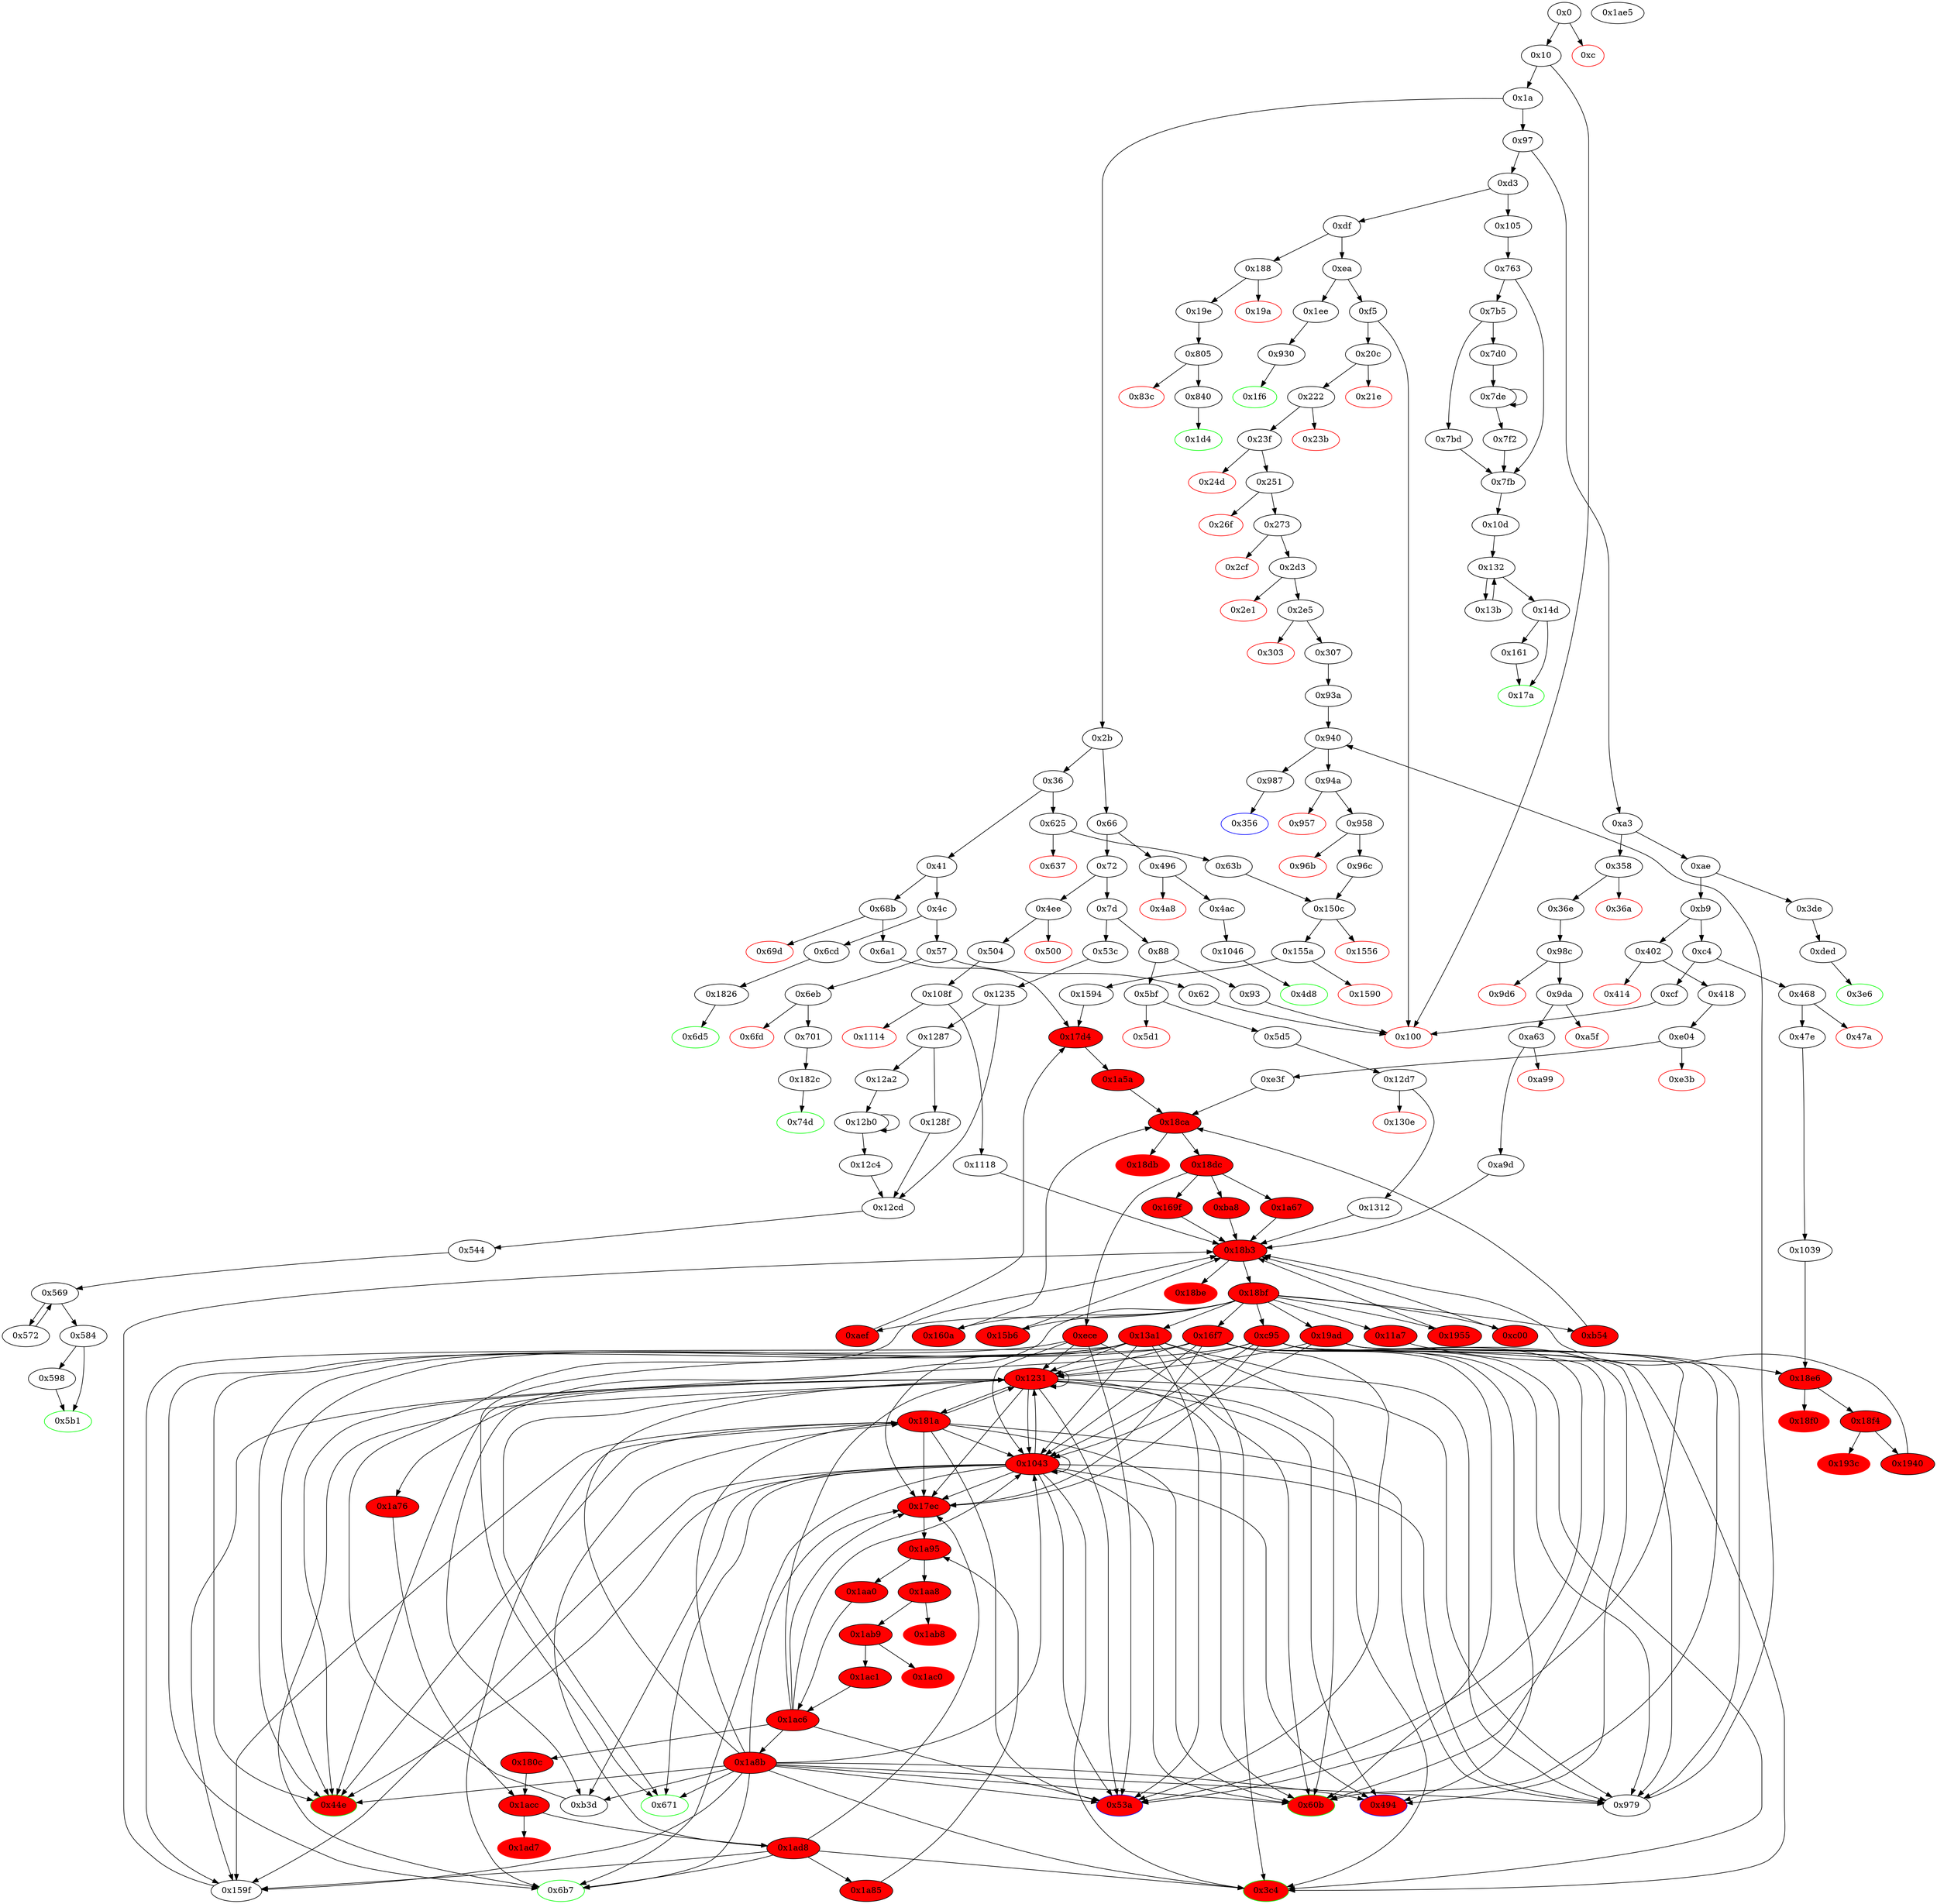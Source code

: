 digraph "" {
"0x105" [fillcolor=white, id="0x105", style=filled, tooltip="Block 0x105\n[0x105:0x10c]\n---\nPredecessors: [0xd3]\nSuccessors: [0x763]\n---\n0x105 JUMPDEST\n0x106 PUSH2 0x10d\n0x109 PUSH2 0x763\n0x10c JUMP\n---\n0x105: JUMPDEST \n0x106: V75 = 0x10d\n0x109: V76 = 0x763\n0x10c: JUMP 0x763\n---\nEntry stack: [V13]\nStack pops: 0\nStack additions: [0x10d]\nExit stack: [V13, 0x10d]\n\nDef sites:\nV13: {0x1a.0x1f}\n"];
"0x159f" [fillcolor=white, id="0x159f", style=filled, tooltip="Block 0x159f\n[0x159f:0x15b5]\n---\nPredecessors: [0x1043, 0x1231, 0x13a1, 0x181a, 0x1a8b, 0x1ad8]\nSuccessors: [0x18b3]\n---\n0x159f JUMPDEST\n0x15a0 SWAP1\n0x15a1 POP\n0x15a2 PUSH1 0x0\n0x15a4 PUSH2 0x15b6\n0x15a7 DUP3\n0x15a8 DUP6\n0x15a9 PUSH2 0x18b3\n0x15ac SWAP1\n0x15ad SWAP2\n0x15ae SWAP1\n0x15af PUSH4 0xffffffff\n0x15b4 AND\n0x15b5 JUMP\n---\n0x159f: JUMPDEST \n0x15a2: V1318 = 0x0\n0x15a4: V1319 = 0x15b6\n0x15a9: V1320 = 0x18b3\n0x15af: V1321 = 0xffffffff\n0x15b4: V1322 = AND 0xffffffff 0x18b3\n0x15b5: JUMP 0x18b3\n---\nEntry stack: [S19, V700, S17, S16, S15, S14, S13, S12, S11, S10, S9, S8, S7, S6, S5, S4, S3, S2, S1, S0]\nStack pops: 4\nStack additions: [S3, S2, S0, 0x0, 0x15b6, S3, S0]\nExit stack: [S16, S15, S14, S13, S12, S11, S10, S9, S8, S7, S6, S5, S4, S3, S2, S0, 0x0, 0x15b6, S3, S0]\n\nDef sites:\nS19: {}\nV700: {0x979.0x97f}\nS17: {0x979.0x97f, 0x94a.0x94a}\nS16: {0x979.0x97f, 0x958.0x960, 0x94a.0x94a}\nS15: {0x979.0x97f, 0x958.0x960, 0x94a.0x94a, 0x96c.0x974}\nS14: {0x979.0x97f, 0x958.0x960, 0x1a.0x1f, 0x94a.0x94a, 0x150c.0x150d, 0x96c.0x974}\nS13: {0x979.0x97f, 0x958.0x960, 0x1a.0x1f, 0x1594.0x1595, 0x94a.0x94a, 0x150c.0x150d, 0x96c.0x974, 0x625.0x626}\nS12: {0x979.0x97f, 0x958.0x960, 0x63b.0x657, 0x1a.0x1f, 0x1594.0x1597, 0x1594.0x1595, 0x68b.0x68c, 0x94a.0x94a, 0x150c.0x150d, 0x96c.0x974, 0x4ee.0x4ef, 0x625.0x626}\nS11: {0x979.0x97f, 0x958.0x960, 0x63b.0x657, 0x1a.0x1f, 0x63b.0x661, 0x1594.0x1595, 0x1594.0x1597, 0x68b.0x68c, 0x94a.0x94a, 0x150c.0x150d, 0x96c.0x974, 0x4ee.0x4ef, 0x6a1.0x6a7, 0x504.0x520}\nS10: {0x504.0x520, 0x958.0x960, 0x979.0x97f, 0x1a.0x1f, 0x63b.0x661, 0x17d4.0x17d5, 0x1594.0x1595, 0x1594.0x1597, 0x68b.0x68c, 0x94a.0x94a, 0x150c.0x150d, 0x96c.0x974, 0x6a1.0x6a7, 0x504.0x52a}\nS9: {0x979.0x97f, 0x958.0x960, 0x1a.0x1f, 0x17d4.0x17d5, 0x1594.0x1597, 0x1594.0x1595, 0x68b.0x68c, 0x94a.0x94a, 0x150c.0x150d, 0x96c.0x974, 0xaef.0xb33, 0x6a1.0x6a7, 0x625.0x626, 0x504.0x52a}\nS8: {0x958.0x960, 0x1a.0x1f, 0x17d4.0x17d8, 0x17d4.0x17d5, 0x1594.0x1595, 0x1594.0x1597, 0x68b.0x68c, 0x94a.0x94a, 0x150c.0x150d, 0x979.0x97f, 0x63b.0x657, 0x96c.0x974, 0xaef.0xb33, 0xaef.0xb35, 0x6a1.0x6a7, 0x4ee.0x4ef, 0x625.0x626}\nS7: {0x958.0x960, 0x358.0x359, 0x1a.0x1f, 0x17d4.0x17d5, 0x17d4.0x17d8, 0x1594.0x1595, 0x1594.0x1597, 0x68b.0x68c, 0x94a.0x94a, 0x150c.0x150d, 0x504.0x520, 0x979.0x97f, 0x63b.0x657, 0x63b.0x661, 0x96c.0x974, 0xaef.0xb35, 0x4ee.0x4ef, 0x6a1.0x6a7, 0x625.0x626}\nS6: {0x358.0x359, 0x958.0x960, 0x1a.0x1f, 0x17d4.0x17d8, 0x17d4.0x17dd, 0x17d4.0x17d5, 0x1594.0x1595, 0x1594.0x1597, 0x68b.0x68c, 0x94a.0x94a, 0x150c.0x150d, 0x504.0x520, 0x504.0x52a, 0x979.0x97f, 0x63b.0x657, 0x63b.0x661, 0x5bf.0x5c0, 0x96c.0x974, 0x36e.0x38a, 0x6a1.0x6a7, 0x625.0x626}\nS5: {0x958.0x960, 0x358.0x359, 0x1a5a.0x1a5b, 0x1a.0x1f, 0x5d5.0x5f1, 0x17d4.0x17dd, 0x17d4.0x17d8, 0x17d4.0x17d5, 0x1594.0x1595, 0x1594.0x1597, 0x68b.0x68c, 0x94a.0x94a, 0x6a1.0x6a7, 0x150c.0x150d, 0x504.0x52a, 0x979.0x97f, 0x63b.0x657, 0x63b.0x661, 0x5bf.0x5c0, 0x36e.0x3aa, 0x96c.0x974, 0xaef.0xb33, 0x36e.0x38a, 0x4ee.0x4ef, 0x625.0x626}\nS4: {0x958.0x960, 0x358.0x359, 0x1a5a.0x1a5b, 0x1a.0x1f, 0xc95_0x1118.0xde1, 0x5d5.0x5f1, 0x17d4.0x17dd, 0x5d5.0x5fb, 0x17d4.0x17d5, 0x17d4.0x17d8, 0x18ca_0x1a5a.0x18d0, 0x1594.0x1597, 0x94a.0x94a, 0x1594.0x1595, 0x68b.0x68c, 0x150c.0x150d, 0x504.0x520, 0x979.0x97f, 0x63b.0x657, 0x63b.0x661, 0x5bf.0x5c0, 0x16f7.0x17c9, 0x36e.0x3b4, 0x36e.0x3aa, 0x96c.0x974, 0xaef.0xb33, 0x36e.0x38a, 0x4ee.0x4ef, 0xaef.0xb35, 0x625.0x626, 0x6a1.0x6a7}\nS3: {0x958.0x960, 0x358.0x359, 0x1a5a.0x1a5b, 0x5d5.0x5fb, 0x5d5.0x5f1, 0x12d7.0x12d8, 0x17d4.0x17dd, 0x17d4.0x17d8, 0x18ca_0x1a5a.0x18d0, 0x17d4.0x17d5, 0x94a.0x94a, 0x979.0x97f, 0x468.0x469, 0x96c.0x974, 0x17ec.0x17ef, 0x36e.0x3b4, 0x36e.0x38a, 0x36e.0x3aa, 0x4ee.0x4ef, 0x18bf_0x1118.0x18c2, 0xaef.0xb35, 0x1a67.0x1a6a, 0x1a.0x1f, 0x1594.0x1597, 0x1594.0x1595, 0x68b.0x68c, 0x150c.0x150d, 0x98c.0x98d, 0x402.0x403, 0x504.0x52a, 0x504.0x520, 0x63b.0x661, 0x63b.0x657, 0x5bf.0x5c0, 0x6a1.0x6a7, 0x625.0x626}\nS2: {0x958.0x960, 0x358.0x359, 0x1a5a.0x1a5b, 0x5d5.0x5fb, 0x17d4.0x17d5, 0x12d7.0x12d8, 0x17d4.0x17d8, 0x5d5.0x5f1, 0x18ca_0x1a5a.0x18d0, 0x17d4.0x17dd, 0x94a.0x94a, 0x979.0x97f, 0x47e.0x484, 0x16f7.0x17c9, 0x17ec.0x17f1, 0xaef.0xb33, 0x4ee.0x4ef, 0x96c.0x974, 0x18bf_0xba8.0x18c2, 0x36e.0x3aa, 0x36e.0x38a, 0x36e.0x3b4, 0x18bf_0x1118.0x18c2, 0x18bf_0xc00.0x18c2, 0x18bf_0x15b6.0x18c2, 0x18bf_0x169f.0x18c2, 0x18bf_0xa9d.0x18c2, 0x1a67.0x1a6a, 0x1a.0x1f, 0x418.0x434, 0xc95_0x1118.0xde1, 0x1594.0x1595, 0x1594.0x1597, 0x68b.0x68c, 0x98c.0x98d, 0x150c.0x150d, 0x402.0x403, 0x504.0x52a, 0x504.0x520, 0x63b.0x661, 0x18bf_0x1955.0x18c2, 0x18bf_0x1a67.0x18c2, 0x18bf_0x1312.0x18c2, 0x5bf.0x5c0, 0x63b.0x657, 0x6a1.0x6a7, 0x625.0x626}\nS1: {0x958.0x960, 0x1a5a.0x1a5b, 0x5d5.0x5fb, 0x17d4.0x17d5, 0x12d7.0x12d8, 0x17d4.0x17d8, 0x17d4.0x17dd, 0x5d5.0x5f1, 0x18ca_0x1a5a.0x18d0, 0x94a.0x94a, 0x979.0x97f, 0x1ad8_0x1a76.0x1ad9, 0x16f7.0x17c9, 0x17ec.0x17ef, 0xaef.0xb33, 0xaef.0xb35, 0x4ee.0x4ef, 0x96c.0x974, 0x36e.0x38a, 0x36e.0x3b4, 0x18bf_0x1118.0x18c2, 0x36e.0x3aa, 0x1a67.0x1a6a, 0xc95_0x15b6.0xde1, 0x418.0x434, 0x418.0x43e, 0x1a.0x1f, 0xc95_0x169f.0xde1, 0xc95_0x1940.0xde1, 0xc95_0x1955.0xde1, 0xc95_0x1a67.0xde1, 0xc95_0xba8.0xde1, 0xc95_0x1118.0xde1, 0xc95_0xc00.0xde1, 0xc95_0xa9d.0xde1, 0xc95_0x1312.0xde1, 0x1594.0x1595, 0x1594.0x1597, 0x68b.0x68c, 0x98c.0x98d, 0x150c.0x150d, 0x504.0x52a, 0x504.0x520, 0x1039.0x103a, 0x63b.0x657, 0x63b.0x661, 0x5bf.0x5c0, 0x6a1.0x6a7, 0x1aa0.0x1aa0, 0x625.0x626, 0x11a7.0x1228}\nS0: {0x1aa0.0x1aa0, 0x1aa8.0x1aad}\n"];
"0x21e" [color=red, fillcolor=white, id="0x21e", style=filled, tooltip="Block 0x21e\n[0x21e:0x221]\n---\nPredecessors: [0x20c]\nSuccessors: []\n---\n0x21e PUSH1 0x0\n0x220 DUP1\n0x221 REVERT\n---\n0x21e: V165 = 0x0\n0x221: REVERT 0x0 0x0\n---\nEntry stack: [V13, 0x356, 0x4, V160]\nStack pops: 0\nStack additions: []\nExit stack: [V13, 0x356, 0x4, V160]\n\nDef sites:\nV13: {0x1a.0x1f}\n0x356: {0x20c.0x20d}\n0x4: {0x20c.0x210}\nV160: {0x20c.0x214}\n"];
"0x26f" [color=red, fillcolor=white, id="0x26f", style=filled, tooltip="Block 0x26f\n[0x26f:0x272]\n---\nPredecessors: [0x251]\nSuccessors: []\n---\n0x26f PUSH1 0x0\n0x271 DUP1\n0x272 REVERT\n---\n0x26f: V194 = 0x0\n0x272: REVERT 0x0 0x0\n---\nEntry stack: [V13, 0x356, V166, 0x4, V184, V182, 0x24]\nStack pops: 0\nStack additions: []\nExit stack: [V13, 0x356, V166, 0x4, V184, V182, 0x24]\n\nDef sites:\nV13: {0x1a.0x1f}\n0x356: {0x20c.0x20d}\nV166: {0x222.0x224}\n0x4: {0x20c.0x210}\nV184: {0x251.0x257}\nV182: {0x251.0x253}\n0x24: {0x222.0x22c}\n"];
"0x18f4" [fillcolor=red, id="0x18f4", style=filled, tooltip="Block 0x18f4\n[0x18f4:0x193b]\n---\nPredecessors: [0x18e6]\nSuccessors: [0x193c, 0x1940]\n---\n0x18f4 JUMPDEST\n0x18f5 PUSH1 0x3\n0x18f7 PUSH1 0x0\n0x18f9 DUP4\n0x18fa PUSH20 0xffffffffffffffffffffffffffffffffffffffff\n0x190f AND\n0x1910 PUSH20 0xffffffffffffffffffffffffffffffffffffffff\n0x1925 AND\n0x1926 DUP2\n0x1927 MSTORE\n0x1928 PUSH1 0x20\n0x192a ADD\n0x192b SWAP1\n0x192c DUP2\n0x192d MSTORE\n0x192e PUSH1 0x20\n0x1930 ADD\n0x1931 PUSH1 0x0\n0x1933 SHA3\n0x1934 SLOAD\n0x1935 DUP2\n0x1936 GT\n0x1937 ISZERO\n0x1938 PUSH2 0x1940\n0x193b JUMPI\n---\n0x18f4: JUMPDEST \n0x18f5: V1479 = 0x3\n0x18f7: V1480 = 0x0\n0x18fa: V1481 = 0xffffffffffffffffffffffffffffffffffffffff\n0x190f: V1482 = AND 0xffffffffffffffffffffffffffffffffffffffff S1\n0x1910: V1483 = 0xffffffffffffffffffffffffffffffffffffffff\n0x1925: V1484 = AND 0xffffffffffffffffffffffffffffffffffffffff V1482\n0x1927: M[0x0] = V1484\n0x1928: V1485 = 0x20\n0x192a: V1486 = ADD 0x20 0x0\n0x192d: M[0x20] = 0x3\n0x192e: V1487 = 0x20\n0x1930: V1488 = ADD 0x20 0x20\n0x1931: V1489 = 0x0\n0x1933: V1490 = SHA3 0x0 0x40\n0x1934: V1491 = S[V1490]\n0x1936: V1492 = GT S0 V1491\n0x1937: V1493 = ISZERO V1492\n0x1938: V1494 = 0x1940\n0x193b: JUMPI 0x1940 V1493\n---\nEntry stack: [S31, S30, V700, S28, S27, S26, S25, S24, S23, S22, S21, S20, S19, S18, S17, S16, S15, S14, S13, S12, S11, S10, S9, S8, S7, S6, S5, S4, S3, {0x1043, 0x1231}, S1, S0]\nStack pops: 2\nStack additions: [S1, S0]\nExit stack: [S31, S30, V700, S28, S27, S26, S25, S24, S23, S22, S21, S20, S19, S18, S17, S16, S15, S14, S13, S12, S11, S10, S9, S8, S7, S6, S5, S4, S3, {0x1043, 0x1231}, S1, S0]\n\nDef sites:\nS31: {}\nS30: {}\nV700: {0x979.0x97f}\nS28: {0x979.0x97f, 0x94a.0x94a}\nS27: {0x979.0x97f, 0x958.0x960, 0x94a.0x94a}\nS26: {0x958.0x960, 0x94a.0x94a, 0x96c.0x974}\nS25: {0x958.0x960, 0x150c.0x150d, 0x96c.0x974}\nS24: {0x979.0x97f, 0x1a.0x1f, 0x1594.0x1595, 0x150c.0x150d, 0x96c.0x974}\nS23: {0x979.0x97f, 0x68b.0x68c, 0x1a.0x1f, 0x94a.0x94a, 0x150c.0x150d, 0x1594.0x1595, 0x1594.0x1597}\nS22: {0x979.0x97f, 0x958.0x960, 0x1a.0x1f, 0x1594.0x1597, 0x1594.0x1595, 0x68b.0x68c, 0x94a.0x94a, 0x96c.0x974, 0x6a1.0x6a7}\nS21: {0x979.0x97f, 0x958.0x960, 0x1a.0x1f, 0x1594.0x1597, 0x17d4.0x17d5, 0x68b.0x68c, 0x94a.0x94a, 0x96c.0x974, 0x6a1.0x6a7}\nS20: {0x979.0x97f, 0x958.0x960, 0x1a.0x1f, 0x17d4.0x17d5, 0x94a.0x94a, 0x96c.0x974, 0x150c.0x150d, 0x6a1.0x6a7, 0x625.0x626}\nS19: {0x979.0x97f, 0x958.0x960, 0x63b.0x657, 0x1a.0x1f, 0x17d4.0x17d5, 0x17d4.0x17d8, 0x1594.0x1595, 0x94a.0x94a, 0x150c.0x150d, 0x96c.0x974, 0x4ee.0x4ef, 0x625.0x626}\nS18: {0x958.0x960, 0x358.0x359, 0x1a.0x1f, 0x17d4.0x17d5, 0x17d4.0x17d8, 0x1594.0x1597, 0x1594.0x1595, 0x68b.0x68c, 0x94a.0x94a, 0x150c.0x150d, 0x504.0x520, 0x979.0x97f, 0x63b.0x657, 0x63b.0x661, 0x96c.0x974, 0x4ee.0x4ef, 0x6a1.0x6a7, 0x625.0x626}\nS17: {0x358.0x359, 0x958.0x960, 0x1a.0x1f, 0x17d4.0x17d8, 0x17d4.0x17dd, 0x1594.0x1597, 0x1594.0x1595, 0x68b.0x68c, 0x94a.0x94a, 0x150c.0x150d, 0x504.0x52a, 0x504.0x520, 0x979.0x97f, 0x63b.0x661, 0x63b.0x657, 0x5bf.0x5c0, 0x96c.0x974, 0x36e.0x38a, 0x6a1.0x6a7, 0x625.0x626}\nS16: {0x958.0x960, 0x1a.0x1f, 0x1a5a.0x1a5b, 0x5d5.0x5f1, 0x17d4.0x17dd, 0x1594.0x1595, 0x17d4.0x17d5, 0x1594.0x1597, 0x68b.0x68c, 0x94a.0x94a, 0x150c.0x150d, 0x504.0x52a, 0x979.0x97f, 0x63b.0x657, 0x63b.0x661, 0x5bf.0x5c0, 0x36e.0x3aa, 0x96c.0x974, 0x4ee.0x4ef, 0x36e.0x38a, 0x6a1.0x6a7, 0xaef.0xb33, 0x625.0x626}\nS15: {0x958.0x960, 0x1a5a.0x1a5b, 0x1a.0x1f, 0x5d5.0x5f1, 0x17d4.0x17dd, 0x1594.0x1597, 0x1594.0x1595, 0x5d5.0x5fb, 0x18ca_0x1a5a.0x18d0, 0x68b.0x68c, 0x94a.0x94a, 0x17d4.0x17d5, 0x150c.0x150d, 0x504.0x520, 0x63b.0x657, 0x63b.0x661, 0x36e.0x3b4, 0x96c.0x974, 0x4ee.0x4ef, 0x36e.0x3aa, 0xaef.0xb33, 0xaef.0xb35, 0x6a1.0x6a7}\nS14: {0x958.0x960, 0x1a5a.0x1a5b, 0x1a.0x1f, 0x5d5.0x5fb, 0x1594.0x1597, 0x1594.0x1595, 0x12d7.0x12d8, 0x17d4.0x17d5, 0x18ca_0x1a5a.0x18d0, 0x68b.0x68c, 0x17d4.0x17d8, 0x150c.0x150d, 0x98c.0x98d, 0x504.0x520, 0x504.0x52a, 0x63b.0x661, 0x96c.0x974, 0xaef.0xb35, 0x36e.0x3b4, 0x6a1.0x6a7, 0x18bf_0x1118.0x18c2, 0x1a67.0x1a6a}\nS13: {0x358.0x359, 0x1a.0x1f, 0x1a5a.0x1a5b, 0x1594.0x1595, 0x12d7.0x12d8, 0x17d4.0x17d5, 0x1594.0x1597, 0x17d4.0x17d8, 0x68b.0x68c, 0x150c.0x150d, 0x98c.0x98d, 0x504.0x52a, 0x504.0x520, 0x979.0x97f, 0x63b.0x661, 0x96c.0x974, 0xaef.0xb33, 0x6a1.0x6a7, 0x18bf_0x1118.0x18c2, 0x1a67.0x1a6a}\nS12: {0x1a.0x1f, 0x1594.0x1595, 0x1594.0x1597, 0x17d4.0x17d5, 0x17d4.0x17dd, 0x17d4.0x17d8, 0x68b.0x68c, 0x94a.0x94a, 0x150c.0x150d, 0x979.0x97f, 0x63b.0x661, 0x5bf.0x5c0, 0x96c.0x974, 0xaef.0xb33, 0x36e.0x38a, 0x6a1.0x6a7, 0xaef.0xb35}\nS11: {0x958.0x960, 0x358.0x359, 0x1a.0x1f, 0x1a5a.0x1a5b, 0x5d5.0x5fb, 0x1594.0x1597, 0x1594.0x1595, 0x17d4.0x17d5, 0x17d4.0x17d8, 0x18ca_0x1a5a.0x18d0, 0x68b.0x68c, 0x94a.0x94a, 0x5d5.0x5f1, 0x17d4.0x17dd, 0x504.0x520, 0x63b.0x661, 0x36e.0x3aa, 0x96c.0x974, 0xaef.0xb35, 0x36e.0x3b4, 0x6a1.0x6a7, 0x4ee.0x4ef}\nS10: {0x958.0x960, 0x358.0x359, 0x1a5a.0x1a5b, 0x1a.0x1f, 0x5d5.0x5fb, 0x1594.0x1597, 0x17d4.0x17d5, 0x17d4.0x17d8, 0x17d4.0x17dd, 0x18ca_0x1a5a.0x18d0, 0x68b.0x68c, 0x402.0x403, 0x504.0x520, 0x979.0x97f, 0x63b.0x661, 0x5bf.0x5c0, 0x468.0x469, 0x36e.0x38a, 0x96c.0x974, 0x36e.0x3b4, 0x6a1.0x6a7}\nS9: {0x418.0x434, 0x1a.0x1f, 0x1a5a.0x1a5b, 0x5d5.0x5f1, 0x17d4.0x17d5, 0x17d4.0x17dd, 0x17d4.0x17d8, 0x12d7.0x12d8, 0x94a.0x94a, 0x150c.0x150d, 0x98c.0x98d, 0x402.0x403, 0x504.0x520, 0x504.0x52a, 0x979.0x97f, 0x63b.0x661, 0x5bf.0x5c0, 0x47e.0x484, 0x36e.0x3aa, 0x96c.0x974, 0x4ee.0x4ef, 0x36e.0x38a, 0x6a1.0x6a7, 0x18bf_0x1118.0x18c2, 0x1a67.0x1a6a}\nS8: {0x958.0x960, 0x358.0x359, 0x1a.0x1f, 0x1a5a.0x1a5b, 0x418.0x434, 0x418.0x43e, 0x5d5.0x5f1, 0x1594.0x1595, 0x17d4.0x17d5, 0x17d4.0x17d8, 0x17d4.0x17dd, 0x5d5.0x5fb, 0x18ca_0x1a5a.0x18d0, 0x94a.0x94a, 0x150c.0x150d, 0x402.0x403, 0x504.0x520, 0x979.0x97f, 0x1039.0x103a, 0x63b.0x661, 0x36e.0x3aa, 0x36e.0x3b4, 0x468.0x469, 0x96c.0x974, 0x4ee.0x4ef, 0x6a1.0x6a7, 0x625.0x626, 0x11a7.0x1228}\nS7: {0x358.0x359, 0x958.0x960, 0x1a5a.0x1a5b, 0x5d5.0x5fb, 0x17d4.0x17d5, 0x17d4.0x17d8, 0x17d4.0x17dd, 0x18ca_0x1a5a.0x18d0, 0x18ca_0xe3f.0x18d0, 0x94a.0x94a, 0x18ca_0xb54.0x18d0, 0x18ca_0x160a.0x18d0, 0x979.0x97f, 0x47e.0x484, 0x468.0x469, 0x96c.0x974, 0x36e.0x3b4, 0x36e.0x38a, 0x418.0x43e, 0x418.0x434, 0x1a.0x1f, 0x1594.0x1595, 0x1594.0x1597, 0x68b.0x68c, 0x402.0x403, 0x504.0x520, 0x504.0x52a, 0x1039.0x103d, 0x63b.0x657, 0x63b.0x661, 0x5bf.0x5c0, 0x6a1.0x6a7, 0x1aa0.0x1aa0, 0x625.0x626}\nS6: {0x958.0x960, 0x358.0x359, 0x1a5a.0x1a5b, 0x5d5.0x5fb, 0x17d4.0x17d8, 0x17d4.0x17dd, 0x12d7.0x12d8, 0x5d5.0x5f1, 0x18ca_0x1a5a.0x18d0, 0x94a.0x94a, 0x979.0x97f, 0x47e.0x484, 0x96c.0x974, 0x36e.0x3b4, 0x36e.0x38a, 0x36e.0x3aa, 0x4ee.0x4ef, 0x18bf_0x1118.0x18c2, 0x18bf_0xba8.0x18c2, 0x18bf_0xc00.0x18c2, 0x1a67.0x1a6a, 0x18bf_0x15b6.0x18c2, 0x18bf_0x169f.0x18c2, 0x418.0x434, 0x18bf_0xa9d.0x18c2, 0x1a.0x1f, 0x418.0x43e, 0x159f.0x15a2, 0x1594.0x1597, 0x68b.0x68c, 0x150c.0x150d, 0x98c.0x98d, 0x402.0x403, 0x504.0x520, 0x504.0x52a, 0xe04.0xe05, 0x1039.0x103a, 0x63b.0x657, 0x63b.0x661, 0xb3d.0xb40, 0x18bf_0x1955.0x18c2, 0x5bf.0x5c0, 0x18bf_0x1a67.0x18c2, 0x18bf_0x1312.0x18c2, 0x18bf_0x1940.0x18c2, 0x6a1.0x6a7, 0x11a7.0x1228}\nS5: {0x958.0x960, 0x418.0x434, 0x1a.0x1f, 0x418.0x43e, 0x1a5a.0x1a5b, 0x5d5.0x5f1, 0x1594.0x1595, 0x17d4.0x17dd, 0x17d4.0x17d5, 0x5d5.0x5fb, 0x18ca_0x1a5a.0x18d0, 0x18ca_0xe3f.0x18d0, 0x94a.0x94a, 0x150c.0x150d, 0x504.0x520, 0x1039.0x103a, 0x1039.0x103d, 0x63b.0x661, 0x5bf.0x5c0, 0x36e.0x3b4, 0x36e.0x38a, 0x96c.0x974, 0x4ee.0x4ef, 0x36e.0x3aa, 0x6a1.0x6a7, 0x11a7.0x1228}\nS4: {0x1039.0x103d, 0x418.0x43e, 0x1a5a.0x1a5b, 0x5d5.0x5fb, 0x468.0x469, 0x18ca_0x1a5a.0x18d0, 0x18ca_0xe3f.0x18d0, 0x18ca_0xb54.0x18d0, 0x18ca_0x160a.0x18d0, 0x1aa8.0x1aad, 0x36e.0x3b4, 0x1aa0.0x1aa0, 0x504.0x520}\nS3: {0x1a5a.0x1a5b, 0x159f.0x15a2, 0x12d7.0x12d8, 0x98c.0x98d, 0xe04.0xe05, 0x504.0x52a, 0x18bf_0x1a67.0x18c2, 0x18bf_0x1312.0x18c2, 0x18bf_0x1118.0x18c2, 0x18bf_0xb3d.0x18c2, 0x18bf_0x159f.0x18c2, 0x18bf_0xc00.0x18c2, 0xb3d.0xb40, 0x47e.0x484, 0x18bf_0x15b6.0x18c2, 0x18bf_0x169f.0x18c2, 0x18bf_0xa9d.0x18c2, 0x18bf_0x1940.0x18c2, 0x18bf_0x1955.0x18c2, 0x18bf_0xba8.0x18c2, 0x1a67.0x1a6a}\n{0x1043, 0x1231}: {0x1039.0x103a, 0x11a7.0x1228}\nS1: {0x1039.0x103d, 0x418.0x43e, 0x1a5a.0x1a5b, 0x5d5.0x5fb, 0x18ca_0x1a5a.0x18d0, 0x18ca_0xe3f.0x18d0, 0x18ca_0xb54.0x18d0, 0x18ca_0x160a.0x18d0, 0x1aa8.0x1aad, 0x36e.0x3b4, 0x1aa0.0x1aa0, 0x504.0x520}\nS0: {0x1a5a.0x1a5b, 0x159f.0x15a2, 0x12d7.0x12d8, 0x98c.0x98d, 0xe04.0xe05, 0x504.0x52a, 0x18bf_0x1a67.0x18c2, 0x18bf_0x1312.0x18c2, 0x18bf_0x1118.0x18c2, 0x18bf_0xb3d.0x18c2, 0x18bf_0x159f.0x18c2, 0x18bf_0xc00.0x18c2, 0xb3d.0xb40, 0x47e.0x484, 0x18bf_0x15b6.0x18c2, 0x18bf_0x169f.0x18c2, 0x18bf_0xa9d.0x18c2, 0x18bf_0x1940.0x18c2, 0x18bf_0x1955.0x18c2, 0x18bf_0xba8.0x18c2, 0x1a67.0x1a6a}\n"];
"0x1955" [fillcolor=red, id="0x1955", style=filled, tooltip="Block 0x1955\n[0x1955:0x19ac]\n---\nPredecessors: [0x18bf]\nSuccessors: [0x18b3]\n---\n0x1955 JUMPDEST\n0x1956 PUSH1 0x5\n0x1958 DUP2\n0x1959 SWAP1\n0x195a SSTORE\n0x195b POP\n0x195c PUSH2 0x19ad\n0x195f DUP2\n0x1960 PUSH1 0x3\n0x1962 PUSH1 0x0\n0x1964 DUP6\n0x1965 PUSH20 0xffffffffffffffffffffffffffffffffffffffff\n0x197a AND\n0x197b PUSH20 0xffffffffffffffffffffffffffffffffffffffff\n0x1990 AND\n0x1991 DUP2\n0x1992 MSTORE\n0x1993 PUSH1 0x20\n0x1995 ADD\n0x1996 SWAP1\n0x1997 DUP2\n0x1998 MSTORE\n0x1999 PUSH1 0x20\n0x199b ADD\n0x199c PUSH1 0x0\n0x199e SHA3\n0x199f SLOAD\n0x19a0 PUSH2 0x18b3\n0x19a3 SWAP1\n0x19a4 SWAP2\n0x19a5 SWAP1\n0x19a6 PUSH4 0xffffffff\n0x19ab AND\n0x19ac JUMP\n---\n0x1955: JUMPDEST \n0x1956: V1502 = 0x5\n0x195a: S[0x5] = V1468\n0x195c: V1503 = 0x19ad\n0x1960: V1504 = 0x3\n0x1962: V1505 = 0x0\n0x1965: V1506 = 0xffffffffffffffffffffffffffffffffffffffff\n0x197a: V1507 = AND 0xffffffffffffffffffffffffffffffffffffffff S2\n0x197b: V1508 = 0xffffffffffffffffffffffffffffffffffffffff\n0x1990: V1509 = AND 0xffffffffffffffffffffffffffffffffffffffff V1507\n0x1992: M[0x0] = V1509\n0x1993: V1510 = 0x20\n0x1995: V1511 = ADD 0x20 0x0\n0x1998: M[0x20] = 0x3\n0x1999: V1512 = 0x20\n0x199b: V1513 = ADD 0x20 0x20\n0x199c: V1514 = 0x0\n0x199e: V1515 = SHA3 0x0 0x40\n0x199f: V1516 = S[V1515]\n0x19a0: V1517 = 0x18b3\n0x19a6: V1518 = 0xffffffff\n0x19ab: V1519 = AND 0xffffffff 0x18b3\n0x19ac: JUMP 0x18b3\n---\nEntry stack: [S29, S28, V700, S26, S25, S24, S23, S22, S21, S20, S19, S18, S17, S16, S15, S14, S13, S12, S11, S10, S9, S8, S7, S6, S5, S4, S3, S2, S1, V1468]\nStack pops: 3\nStack additions: [S2, S1, 0x19ad, V1516, S1]\nExit stack: [S29, S28, V700, S26, S25, S24, S23, S22, S21, S20, S19, S18, S17, S16, S15, S14, S13, S12, S11, S10, S9, S8, S7, S6, S5, S4, S3, S2, S1, 0x19ad, V1516, S1]\n\nDef sites:\nS29: {}\nS28: {}\nV700: {0x979.0x97f}\nS26: {0x979.0x97f, 0x94a.0x94a}\nS25: {0x979.0x97f, 0x958.0x960, 0x94a.0x94a}\nS24: {0x958.0x960, 0x94a.0x94a, 0x96c.0x974}\nS23: {0x958.0x960, 0x150c.0x150d, 0x96c.0x974}\nS22: {0x979.0x97f, 0x1a.0x1f, 0x1594.0x1595, 0x150c.0x150d, 0x96c.0x974}\nS21: {0x979.0x97f, 0x68b.0x68c, 0x1a.0x1f, 0x94a.0x94a, 0x150c.0x150d, 0x1594.0x1595, 0x1594.0x1597}\nS20: {0x979.0x97f, 0x958.0x960, 0x1a.0x1f, 0x1594.0x1597, 0x1594.0x1595, 0x68b.0x68c, 0x94a.0x94a, 0x96c.0x974, 0x6a1.0x6a7}\nS19: {0x979.0x97f, 0x958.0x960, 0x1a.0x1f, 0x1594.0x1597, 0x17d4.0x17d5, 0x68b.0x68c, 0x94a.0x94a, 0x96c.0x974, 0x6a1.0x6a7}\nS18: {0x979.0x97f, 0x958.0x960, 0x1a.0x1f, 0x17d4.0x17d5, 0x94a.0x94a, 0x96c.0x974, 0x150c.0x150d, 0x6a1.0x6a7, 0x625.0x626}\nS17: {0x979.0x97f, 0x958.0x960, 0x63b.0x657, 0x1a.0x1f, 0x17d4.0x17d5, 0x17d4.0x17d8, 0x1594.0x1595, 0x94a.0x94a, 0x150c.0x150d, 0x96c.0x974, 0x4ee.0x4ef, 0x625.0x626}\nS16: {0x958.0x960, 0x358.0x359, 0x1a.0x1f, 0x17d4.0x17d5, 0x17d4.0x17d8, 0x1594.0x1597, 0x1594.0x1595, 0x68b.0x68c, 0x94a.0x94a, 0x150c.0x150d, 0x504.0x520, 0x979.0x97f, 0x63b.0x657, 0x63b.0x661, 0x96c.0x974, 0x4ee.0x4ef, 0x6a1.0x6a7, 0x625.0x626}\nS15: {0x358.0x359, 0x958.0x960, 0x1a.0x1f, 0x17d4.0x17d8, 0x17d4.0x17dd, 0x1594.0x1597, 0x1594.0x1595, 0x68b.0x68c, 0x94a.0x94a, 0x150c.0x150d, 0x504.0x52a, 0x504.0x520, 0x979.0x97f, 0x63b.0x661, 0x63b.0x657, 0x5bf.0x5c0, 0x96c.0x974, 0x36e.0x38a, 0x6a1.0x6a7, 0x625.0x626}\nS14: {0x958.0x960, 0x1a.0x1f, 0x1a5a.0x1a5b, 0x5d5.0x5f1, 0x17d4.0x17dd, 0x1594.0x1595, 0x17d4.0x17d5, 0x1594.0x1597, 0x68b.0x68c, 0x94a.0x94a, 0x150c.0x150d, 0x504.0x52a, 0x979.0x97f, 0x63b.0x657, 0x63b.0x661, 0x5bf.0x5c0, 0x36e.0x3aa, 0x96c.0x974, 0x4ee.0x4ef, 0x36e.0x38a, 0x6a1.0x6a7, 0xaef.0xb33, 0x625.0x626}\nS13: {0x958.0x960, 0x1a5a.0x1a5b, 0x1a.0x1f, 0x5d5.0x5f1, 0x17d4.0x17dd, 0x1594.0x1597, 0x1594.0x1595, 0x5d5.0x5fb, 0x18ca_0x1a5a.0x18d0, 0x68b.0x68c, 0x94a.0x94a, 0x17d4.0x17d5, 0x150c.0x150d, 0x504.0x520, 0x63b.0x657, 0x63b.0x661, 0x36e.0x3b4, 0x96c.0x974, 0x4ee.0x4ef, 0x36e.0x3aa, 0xaef.0xb33, 0xaef.0xb35, 0x6a1.0x6a7}\nS12: {0x958.0x960, 0x1a5a.0x1a5b, 0x1a.0x1f, 0x5d5.0x5fb, 0x1594.0x1597, 0x1594.0x1595, 0x12d7.0x12d8, 0x17d4.0x17d5, 0x18ca_0x1a5a.0x18d0, 0x68b.0x68c, 0x17d4.0x17d8, 0x150c.0x150d, 0x98c.0x98d, 0x504.0x520, 0x504.0x52a, 0x63b.0x661, 0x96c.0x974, 0xaef.0xb35, 0x36e.0x3b4, 0x6a1.0x6a7, 0x18bf_0x1118.0x18c2, 0x1a67.0x1a6a}\nS11: {0x358.0x359, 0x1a.0x1f, 0x1a5a.0x1a5b, 0x1594.0x1595, 0x12d7.0x12d8, 0x17d4.0x17d5, 0x1594.0x1597, 0x17d4.0x17d8, 0x68b.0x68c, 0x150c.0x150d, 0x98c.0x98d, 0x504.0x52a, 0x504.0x520, 0x979.0x97f, 0x63b.0x661, 0x96c.0x974, 0xaef.0xb33, 0x6a1.0x6a7, 0x18bf_0x1118.0x18c2, 0x1a67.0x1a6a}\nS10: {0x1a.0x1f, 0x1594.0x1595, 0x1594.0x1597, 0x17d4.0x17d5, 0x17d4.0x17dd, 0x17d4.0x17d8, 0x68b.0x68c, 0x94a.0x94a, 0x150c.0x150d, 0x979.0x97f, 0x63b.0x661, 0x5bf.0x5c0, 0x96c.0x974, 0xaef.0xb33, 0x36e.0x38a, 0x6a1.0x6a7, 0xaef.0xb35}\nS9: {0x958.0x960, 0x358.0x359, 0x1a.0x1f, 0x1a5a.0x1a5b, 0x5d5.0x5fb, 0x1594.0x1597, 0x1594.0x1595, 0x17d4.0x17d5, 0x17d4.0x17d8, 0x18ca_0x1a5a.0x18d0, 0x68b.0x68c, 0x94a.0x94a, 0x5d5.0x5f1, 0x17d4.0x17dd, 0x504.0x520, 0x63b.0x661, 0x36e.0x3aa, 0x96c.0x974, 0xaef.0xb35, 0x36e.0x3b4, 0x6a1.0x6a7, 0x4ee.0x4ef}\nS8: {0x958.0x960, 0x358.0x359, 0x1a5a.0x1a5b, 0x1a.0x1f, 0x5d5.0x5fb, 0x1594.0x1597, 0x17d4.0x17d5, 0x17d4.0x17d8, 0x17d4.0x17dd, 0x18ca_0x1a5a.0x18d0, 0x68b.0x68c, 0x402.0x403, 0x504.0x520, 0x979.0x97f, 0x63b.0x661, 0x5bf.0x5c0, 0x468.0x469, 0x36e.0x38a, 0x96c.0x974, 0x36e.0x3b4, 0x6a1.0x6a7}\nS7: {0x418.0x434, 0x1a.0x1f, 0x1a5a.0x1a5b, 0x5d5.0x5f1, 0x17d4.0x17d5, 0x17d4.0x17dd, 0x17d4.0x17d8, 0x12d7.0x12d8, 0x94a.0x94a, 0x150c.0x150d, 0x98c.0x98d, 0x402.0x403, 0x504.0x520, 0x504.0x52a, 0x979.0x97f, 0x63b.0x661, 0x5bf.0x5c0, 0x47e.0x484, 0x36e.0x3aa, 0x96c.0x974, 0x4ee.0x4ef, 0x36e.0x38a, 0x6a1.0x6a7, 0x18bf_0x1118.0x18c2, 0x1a67.0x1a6a}\nS6: {0x958.0x960, 0x358.0x359, 0x1a.0x1f, 0x1a5a.0x1a5b, 0x418.0x434, 0x418.0x43e, 0x5d5.0x5f1, 0x1594.0x1595, 0x17d4.0x17d5, 0x17d4.0x17d8, 0x17d4.0x17dd, 0x5d5.0x5fb, 0x18ca_0x1a5a.0x18d0, 0x94a.0x94a, 0x150c.0x150d, 0x402.0x403, 0x504.0x520, 0x979.0x97f, 0x1039.0x103a, 0x63b.0x661, 0x36e.0x3aa, 0x36e.0x3b4, 0x468.0x469, 0x96c.0x974, 0x4ee.0x4ef, 0x6a1.0x6a7, 0x625.0x626, 0x11a7.0x1228}\nS5: {0x358.0x359, 0x958.0x960, 0x1a5a.0x1a5b, 0x5d5.0x5fb, 0x17d4.0x17d5, 0x17d4.0x17d8, 0x17d4.0x17dd, 0x18ca_0x1a5a.0x18d0, 0x18ca_0xe3f.0x18d0, 0x94a.0x94a, 0x18ca_0xb54.0x18d0, 0x18ca_0x160a.0x18d0, 0x979.0x97f, 0x47e.0x484, 0x468.0x469, 0x96c.0x974, 0x36e.0x3b4, 0x36e.0x38a, 0x418.0x43e, 0x418.0x434, 0x1a.0x1f, 0x1594.0x1595, 0x1594.0x1597, 0x68b.0x68c, 0x402.0x403, 0x504.0x520, 0x504.0x52a, 0x1039.0x103d, 0x63b.0x657, 0x63b.0x661, 0x5bf.0x5c0, 0x6a1.0x6a7, 0x1aa0.0x1aa0, 0x625.0x626}\nS4: {0x958.0x960, 0x358.0x359, 0x1a5a.0x1a5b, 0x5d5.0x5fb, 0x17d4.0x17d8, 0x17d4.0x17dd, 0x12d7.0x12d8, 0x5d5.0x5f1, 0x18ca_0x1a5a.0x18d0, 0x94a.0x94a, 0x979.0x97f, 0x47e.0x484, 0x96c.0x974, 0x36e.0x3b4, 0x36e.0x38a, 0x36e.0x3aa, 0x4ee.0x4ef, 0x18bf_0x1118.0x18c2, 0x18bf_0xba8.0x18c2, 0x18bf_0xc00.0x18c2, 0x1a67.0x1a6a, 0x18bf_0x15b6.0x18c2, 0x18bf_0x169f.0x18c2, 0x418.0x434, 0x18bf_0xa9d.0x18c2, 0x1a.0x1f, 0x418.0x43e, 0x159f.0x15a2, 0x1594.0x1597, 0x68b.0x68c, 0x150c.0x150d, 0x98c.0x98d, 0x402.0x403, 0x504.0x520, 0x504.0x52a, 0xe04.0xe05, 0x1039.0x103a, 0x63b.0x657, 0x63b.0x661, 0xb3d.0xb40, 0x18bf_0x1955.0x18c2, 0x5bf.0x5c0, 0x18bf_0x1a67.0x18c2, 0x18bf_0x1312.0x18c2, 0x18bf_0x1940.0x18c2, 0x6a1.0x6a7, 0x11a7.0x1228}\nS3: {0x958.0x960, 0x418.0x434, 0x1a.0x1f, 0x418.0x43e, 0x1a5a.0x1a5b, 0x5d5.0x5f1, 0x1594.0x1595, 0x17d4.0x17dd, 0x17d4.0x17d5, 0x5d5.0x5fb, 0x18ca_0x1a5a.0x18d0, 0x18ca_0xe3f.0x18d0, 0x94a.0x94a, 0x150c.0x150d, 0x504.0x520, 0x1039.0x103a, 0x1039.0x103d, 0x63b.0x661, 0x5bf.0x5c0, 0x36e.0x3aa, 0x36e.0x3b4, 0x96c.0x974, 0x4ee.0x4ef, 0x36e.0x38a, 0x6a1.0x6a7, 0x11a7.0x1228}\nS2: {0x1039.0x103d, 0x418.0x43e, 0x1a5a.0x1a5b, 0x5d5.0x5fb, 0x18ca_0x1a5a.0x18d0, 0x18ca_0xe3f.0x18d0, 0x18ca_0xb54.0x18d0, 0x18ca_0x160a.0x18d0, 0x1aa8.0x1aad, 0x36e.0x3b4, 0x1aa0.0x1aa0, 0x504.0x520}\nS1: {0x1a5a.0x1a5b, 0x159f.0x15a2, 0x12d7.0x12d8, 0x98c.0x98d, 0xe04.0xe05, 0x504.0x52a, 0x18bf_0xba8.0x18c2, 0x18bf_0xb3d.0x18c2, 0x18bf_0x159f.0x18c2, 0x18bf_0xc00.0x18c2, 0xb3d.0xb40, 0x18bf_0x15b6.0x18c2, 0x18bf_0x169f.0x18c2, 0x18bf_0xa9d.0x18c2, 0x18bf_0x1940.0x18c2, 0x18bf_0x1955.0x18c2, 0x18bf_0x1a67.0x18c2, 0x18bf_0x1312.0x18c2, 0x47e.0x484, 0x18bf_0x1118.0x18c2, 0x1a67.0x1a6a}\nV1468: {0x18bf.0x18c2}\n"];
"0x1aa0" [fillcolor=red, id="0x1aa0", style=filled, tooltip="Block 0x1aa0\n[0x1aa0:0x1aa7]\n---\nPredecessors: [0x1a95]\nSuccessors: [0x1ac6]\n---\n0x1aa0 PUSH1 0x0\n0x1aa2 SWAP1\n0x1aa3 POP\n0x1aa4 PUSH2 0x1ac6\n0x1aa7 JUMP\n---\n0x1aa0: V1560 = 0x0\n0x1aa4: V1561 = 0x1ac6\n0x1aa7: JUMP 0x1ac6\n---\nEntry stack: [V700, S28, S27, S26, S25, S24, S23, S22, S21, S20, S19, S18, S17, S16, S15, S14, S13, S12, S11, S10, S9, S8, S7, S6, S5, S4, S3, S2, S1, 0x0]\nStack pops: 1\nStack additions: [0x0]\nExit stack: [V700, S28, S27, S26, S25, S24, S23, S22, S21, S20, S19, S18, S17, S16, S15, S14, S13, S12, S11, S10, S9, S8, S7, S6, S5, S4, S3, S2, S1, 0x0]\n\nDef sites:\nV700: {0x979.0x97f}\nS28: {0x979.0x97f, 0x94a.0x94a}\nS27: {0x979.0x97f, 0x958.0x960, 0x94a.0x94a}\nS26: {0x979.0x97f, 0x958.0x960, 0x94a.0x94a, 0x96c.0x974, 0x1a.0x1f}\nS25: {0x979.0x97f, 0x958.0x960, 0x1a.0x1f, 0x94a.0x94a, 0x150c.0x150d, 0x96c.0x974, 0x625.0x626}\nS24: {0x979.0x97f, 0x958.0x960, 0x63b.0x657, 0x1a.0x1f, 0x1594.0x1595, 0x94a.0x94a, 0x96c.0x974, 0x150c.0x150d, 0x625.0x626}\nS23: {0x979.0x97f, 0x958.0x960, 0x63b.0x657, 0x1a.0x1f, 0x63b.0x661, 0x1594.0x1597, 0x1594.0x1595, 0x68b.0x68c, 0x94a.0x94a, 0x150c.0x150d, 0x96c.0x974}\nS22: {0x979.0x97f, 0x958.0x960, 0x63b.0x661, 0x1a.0x1f, 0x1594.0x1595, 0x1594.0x1597, 0x68b.0x68c, 0x94a.0x94a, 0x150c.0x150d, 0x96c.0x974, 0x6a1.0x6a7, 0x625.0x626}\nS21: {0x979.0x97f, 0x958.0x960, 0x63b.0x657, 0x1a.0x1f, 0x1594.0x1597, 0x1594.0x1595, 0x17d4.0x17d5, 0x68b.0x68c, 0x94a.0x94a, 0x150c.0x150d, 0x96c.0x974, 0x4ee.0x4ef, 0x6a1.0x6a7, 0x625.0x626}\nS20: {0x958.0x960, 0x1a.0x1f, 0x1594.0x1595, 0x1594.0x1597, 0x17d4.0x17d5, 0x68b.0x68c, 0x94a.0x94a, 0x150c.0x150d, 0x504.0x520, 0x979.0x97f, 0x63b.0x657, 0x63b.0x661, 0x96c.0x974, 0x4ee.0x4ef, 0x6a1.0x6a7, 0x625.0x626}\nS19: {0x958.0x960, 0x1a.0x1f, 0x17d4.0x17d5, 0x1594.0x1595, 0x1594.0x1597, 0x17d4.0x17d8, 0x68b.0x68c, 0x94a.0x94a, 0x150c.0x150d, 0x504.0x52a, 0x504.0x520, 0x979.0x97f, 0x63b.0x657, 0x63b.0x661, 0x96c.0x974, 0x6a1.0x6a7, 0x625.0x626}\nS18: {0x958.0x960, 0x358.0x359, 0x1a.0x1f, 0x17d4.0x17d5, 0x1594.0x1597, 0x17d4.0x17d8, 0x1594.0x1595, 0x68b.0x68c, 0x94a.0x94a, 0x150c.0x150d, 0x504.0x52a, 0x979.0x97f, 0x63b.0x657, 0x63b.0x661, 0x96c.0x974, 0xaef.0xb33, 0x6a1.0x6a7, 0x625.0x626}\nS17: {0x958.0x960, 0x1a.0x1f, 0x17d4.0x17d8, 0x17d4.0x17d5, 0x1594.0x1595, 0x17d4.0x17dd, 0x1594.0x1597, 0x68b.0x68c, 0x94a.0x94a, 0x150c.0x150d, 0x979.0x97f, 0x63b.0x657, 0x63b.0x661, 0x5bf.0x5c0, 0x96c.0x974, 0xaef.0xb33, 0x36e.0x38a, 0x6a1.0x6a7, 0xaef.0xb35, 0x4ee.0x4ef, 0x625.0x626}\nS16: {0x958.0x960, 0x358.0x359, 0x1a5a.0x1a5b, 0x1a.0x1f, 0xc95_0x1118.0xde1, 0x5d5.0x5f1, 0x17d4.0x17d5, 0x17d4.0x17d8, 0x17d4.0x17dd, 0x1594.0x1597, 0x1594.0x1595, 0x68b.0x68c, 0x94a.0x94a, 0x150c.0x150d, 0x504.0x520, 0x979.0x97f, 0x63b.0x657, 0x63b.0x661, 0x16f7.0x17c9, 0x96c.0x974, 0x4ee.0x4ef, 0x36e.0x3aa, 0x6a1.0x6a7, 0xaef.0xb35, 0x625.0x626}\nS15: {0x358.0x359, 0x958.0x960, 0x1a5a.0x1a5b, 0x1a.0x1f, 0x5d5.0x5fb, 0x17d4.0x17d8, 0x17d4.0x17dd, 0x17d4.0x17d5, 0x1594.0x1595, 0x18ca_0x1a5a.0x18d0, 0x1594.0x1597, 0x94a.0x94a, 0x68b.0x68c, 0x150c.0x150d, 0x402.0x403, 0x504.0x520, 0x504.0x52a, 0x979.0x97f, 0x63b.0x657, 0x63b.0x661, 0x5bf.0x5c0, 0x468.0x469, 0x36e.0x38a, 0x96c.0x974, 0x17ec.0x17ef, 0x36e.0x3b4, 0x4ee.0x4ef, 0x625.0x626, 0x6a1.0x6a7}\nS14: {0x958.0x960, 0x358.0x359, 0x1a5a.0x1a5b, 0x5d5.0x5f1, 0x17d4.0x17dd, 0x17d4.0x17d8, 0x17d4.0x17d5, 0x12d7.0x12d8, 0x94a.0x94a, 0x979.0x97f, 0x47e.0x484, 0x16f7.0x17c9, 0x17ec.0x17f1, 0x96c.0x974, 0x4ee.0x4ef, 0x36e.0x38a, 0x36e.0x3aa, 0x18bf_0xc00.0x18c2, 0x18bf_0x15b6.0x18c2, 0x18bf_0x169f.0x18c2, 0x18bf_0xa9d.0x18c2, 0x18bf_0x1955.0x18c2, 0x18bf_0x1a67.0x18c2, 0x18bf_0x1312.0x18c2, 0x18bf_0xba8.0x18c2, 0x418.0x434, 0x1a.0x1f, 0x1a67.0x1a6a, 0xc95_0x1118.0xde1, 0x1594.0x1595, 0x1594.0x1597, 0x68b.0x68c, 0x98c.0x98d, 0x150c.0x150d, 0x402.0x403, 0x504.0x52a, 0x504.0x520, 0xaef.0xb33, 0x63b.0x657, 0x18bf_0x1118.0x18c2, 0x63b.0x661, 0x5bf.0x5c0, 0x6a1.0x6a7, 0x625.0x626}\nS13: {0x958.0x960, 0x358.0x359, 0x1a5a.0x1a5b, 0x5d5.0x5f1, 0x17d4.0x17dd, 0x5d5.0x5fb, 0x17d4.0x17d8, 0x17d4.0x17d5, 0x18ca_0x1a5a.0x18d0, 0x94a.0x94a, 0x979.0x97f, 0x1ad8_0x1a76.0x1ad9, 0x16f7.0x17c9, 0x17ec.0x17ef, 0xaef.0xb33, 0x4ee.0x4ef, 0x96c.0x974, 0x36e.0x3aa, 0x36e.0x38a, 0x36e.0x3b4, 0xaef.0xb35, 0xc95_0xa9d.0xde1, 0x418.0x434, 0x418.0x43e, 0x1a.0x1f, 0xc95_0x1312.0xde1, 0xc95_0x15b6.0xde1, 0xc95_0x169f.0xde1, 0xc95_0x1940.0xde1, 0xc95_0x1955.0xde1, 0xc95_0x1a67.0xde1, 0xc95_0xba8.0xde1, 0xc95_0x1118.0xde1, 0xc95_0xc00.0xde1, 0x1594.0x1597, 0x1594.0x1595, 0x68b.0x68c, 0x150c.0x150d, 0x504.0x520, 0x504.0x52a, 0x1039.0x103a, 0x63b.0x657, 0x63b.0x661, 0x5bf.0x5c0, 0x6a1.0x6a7, 0x1aa0.0x1aa0, 0x625.0x626, 0x11a7.0x1228}\nS12: {0x958.0x960, 0x358.0x359, 0x1a5a.0x1a5b, 0x5d5.0x5fb, 0x5d5.0x5f1, 0x12d7.0x12d8, 0x17d4.0x17dd, 0x17d4.0x17d5, 0x18ca_0x1a5a.0x18d0, 0x17d4.0x17d8, 0x18ca_0xe3f.0x18d0, 0x94a.0x94a, 0x979.0x97f, 0x36e.0x38a, 0x468.0x469, 0x17ec.0x17ef, 0xaef.0xb33, 0x4ee.0x4ef, 0xaef.0xb35, 0x17ec.0x17f1, 0x18bf_0xba8.0x18c2, 0x96c.0x974, 0x36e.0x3aa, 0x36e.0x3b4, 0x18bf_0x1118.0x18c2, 0x18bf_0xc00.0x18c2, 0x18bf_0x15b6.0x18c2, 0x18bf_0x169f.0x18c2, 0x18bf_0xa9d.0x18c2, 0x1a67.0x1a6a, 0x418.0x43e, 0x1a.0x1f, 0x1594.0x1597, 0x1594.0x1595, 0x68b.0x68c, 0x98c.0x98d, 0x150c.0x150d, 0x402.0x403, 0x504.0x52a, 0x504.0x520, 0x1039.0x103d, 0x63b.0x661, 0x18bf_0x1955.0x18c2, 0x18bf_0x1a67.0x18c2, 0x18bf_0x1312.0x18c2, 0x63b.0x657, 0x5bf.0x5c0, 0x6a1.0x6a7, 0x625.0x626}\nS11: {0x958.0x960, 0x358.0x359, 0x1a5a.0x1a5b, 0x5d5.0x5fb, 0x17d4.0x17d5, 0x12d7.0x12d8, 0x17d4.0x17d8, 0x17d4.0x17dd, 0x18ca_0x1a5a.0x18d0, 0x5d5.0x5f1, 0x94a.0x94a, 0xc95_0x1a67.0xde1, 0xc95_0xba8.0xde1, 0x979.0x97f, 0x1ad8_0x1a76.0x1ad9, 0x47e.0x484, 0x16f7.0x17c9, 0x468.0x469, 0x17ec.0x17f1, 0xaef.0xb33, 0x4ee.0x4ef, 0xaef.0xb35, 0x18bf_0x1940.0x18c2, 0x18bf_0x1955.0x18c2, 0x96c.0x974, 0x36e.0x3aa, 0x36e.0x3b4, 0x18bf_0x1a67.0x18c2, 0x36e.0x38a, 0x18bf_0x1118.0x18c2, 0x18bf_0x1312.0x18c2, 0x18bf_0xba8.0x18c2, 0x1a67.0x1a6a, 0x1a.0x1f, 0x418.0x434, 0xc95_0x1312.0xde1, 0xc95_0xa9d.0xde1, 0xc95_0x15b6.0xde1, 0xc95_0x169f.0xde1, 0xc95_0x1118.0xde1, 0xc95_0x1940.0xde1, 0xc95_0x1955.0xde1, 0x1594.0x1595, 0x1594.0x1597, 0x68b.0x68c, 0x98c.0x98d, 0x150c.0x150d, 0x402.0x403, 0x504.0x52a, 0x504.0x520, 0x63b.0x661, 0x18bf_0xc00.0x18c2, 0x18bf_0x15b6.0x18c2, 0x18bf_0x169f.0x18c2, 0x5bf.0x5c0, 0x18bf_0xa9d.0x18c2, 0x63b.0x657, 0x6a1.0x6a7, 0x1aa0.0x1aa0, 0xc95_0xc00.0xde1, 0x625.0x626}\nS10: {0x958.0x960, 0x1a5a.0x1a5b, 0x5d5.0x5fb, 0x17d4.0x17d5, 0x12d7.0x12d8, 0x17d4.0x17d8, 0x17d4.0x17dd, 0x18ca_0x1a5a.0x18d0, 0x5d5.0x5f1, 0x94a.0x94a, 0x979.0x97f, 0x1ad8_0x180c.0x1ad9, 0x1ad8_0x1a76.0x1ad9, 0x47e.0x484, 0x16f7.0x17c9, 0x17ec.0x17f1, 0xaef.0xb33, 0xaef.0xb35, 0x4ee.0x4ef, 0x17ec.0x17ef, 0x96c.0x974, 0x36e.0x3b4, 0x36e.0x38a, 0x18bf_0x1118.0x18c2, 0x36e.0x3aa, 0x1a67.0x1a6a, 0xc95_0x15b6.0xde1, 0x418.0x434, 0x418.0x43e, 0x1a.0x1f, 0xc95_0x169f.0xde1, 0xc95_0x1940.0xde1, 0xc95_0x1955.0xde1, 0xc95_0x1a67.0xde1, 0xc95_0xba8.0xde1, 0xc95_0x1118.0xde1, 0xc95_0xc00.0xde1, 0xc95_0xa9d.0xde1, 0xc95_0x1312.0xde1, 0x1594.0x1595, 0x1594.0x1597, 0x68b.0x68c, 0x98c.0x98d, 0x150c.0x150d, 0x402.0x403, 0x504.0x52a, 0x504.0x520, 0x1039.0x103a, 0x63b.0x661, 0x63b.0x657, 0x5bf.0x5c0, 0x1aa8.0x1aad, 0x6a1.0x6a7, 0x1aa0.0x1aa0, 0x625.0x626, 0x11a7.0x1228}\nS9: {0x958.0x960, 0x358.0x359, 0x1a5a.0x1a5b, 0x5d5.0x5fb, 0x17d4.0x17d5, 0x17d4.0x17d8, 0x5d5.0x5f1, 0x17d4.0x17dd, 0x18ca_0x1a5a.0x18d0, 0x18ca_0xe3f.0x18d0, 0x94a.0x94a, 0x18ca_0xb54.0x18d0, 0x18ca_0x160a.0x18d0, 0x12d7.0x12d8, 0x979.0x97f, 0x96c.0x974, 0xaef.0xb35, 0x36e.0x3b4, 0x36e.0x3aa, 0xaef.0xb33, 0x17ec.0x17ef, 0x4ee.0x4ef, 0x18bf_0x1118.0x18c2, 0x18bf_0xc00.0x18c2, 0x18bf_0x15b6.0x18c2, 0x18bf_0x169f.0x18c2, 0x18bf_0xa9d.0x18c2, 0x418.0x434, 0x418.0x43e, 0x1a.0x1f, 0x17ec.0x17f1, 0x1a67.0x1a6a, 0x1594.0x1597, 0x1594.0x1595, 0x68b.0x68c, 0x150c.0x150d, 0x98c.0x98d, 0x504.0x520, 0x504.0x52a, 0x1039.0x103a, 0x1039.0x103d, 0x63b.0x661, 0x63b.0x657, 0x18bf_0x1955.0x18c2, 0x18bf_0x1a67.0x18c2, 0x18bf_0x1312.0x18c2, 0x18bf_0xba8.0x18c2, 0x6a1.0x6a7, 0x1aa0.0x1aa0, 0x625.0x626, 0x11a7.0x1228}\nS8: {0x358.0x359, 0x958.0x960, 0x1a5a.0x1a5b, 0x5d5.0x5fb, 0x17d4.0x17d5, 0x17d4.0x17d8, 0x17d4.0x17dd, 0x12d7.0x12d8, 0x18ca_0x1a5a.0x18d0, 0x18ca_0xe3f.0x18d0, 0x94a.0x94a, 0xc95_0xc00.0xde1, 0xc95_0xa9d.0xde1, 0x979.0x97f, 0x1ad8_0x1a76.0x1ad9, 0x16f7.0x17c9, 0x468.0x469, 0x17ec.0x17f1, 0xaef.0xb35, 0x4ee.0x4ef, 0xaef.0xb33, 0x18bf_0x1955.0x18c2, 0x18bf_0x1118.0x18c2, 0x18bf_0x1a67.0x18c2, 0x96c.0x974, 0x36e.0x38a, 0x36e.0x3b4, 0x18bf_0xb3d.0x18c2, 0x18bf_0xc00.0x18c2, 0x18bf_0xba8.0x18c2, 0x18bf_0x1312.0x18c2, 0x418.0x43e, 0x1a.0x1f, 0x1a67.0x1a6a, 0xc95_0x15b6.0xde1, 0xc95_0x169f.0xde1, 0xc95_0x1940.0xde1, 0xc95_0x1955.0xde1, 0xc95_0x1a67.0xde1, 0xc95_0xba8.0xde1, 0xc95_0x1118.0xde1, 0x1594.0x1597, 0x1594.0x1595, 0x68b.0x68c, 0x98c.0x98d, 0x150c.0x150d, 0x402.0x403, 0x504.0x520, 0x504.0x52a, 0x1039.0x103d, 0x63b.0x661, 0x18bf_0x159f.0x18c2, 0x18bf_0xa9d.0x18c2, 0x18bf_0x15b6.0x18c2, 0x5bf.0x5c0, 0x18bf_0x169f.0x18c2, 0x18bf_0x1940.0x18c2, 0x63b.0x657, 0x6a1.0x6a7, 0x1aa0.0x1aa0, 0xc95_0x1312.0xde1, 0x625.0x626}\nS7: {0x358.0x359, 0x958.0x960, 0x1a5a.0x1a5b, 0x5d5.0x5f1, 0x17d4.0x17d5, 0x17d4.0x17d8, 0x17d4.0x17dd, 0x5d5.0x5fb, 0x18ca_0x1a5a.0x18d0, 0x12d7.0x12d8, 0x94a.0x94a, 0x1ad8_0x180c.0x1ad9, 0x1ad8_0x1a76.0x1ad9, 0x47e.0x484, 0x16f7.0x17c9, 0x96c.0x974, 0xaef.0xb35, 0x36e.0x3b4, 0x36e.0x38a, 0x4ee.0x4ef, 0x36e.0x3aa, 0x17ec.0x17f1, 0x18bf_0x1118.0x18c2, 0x1a67.0x1a6a, 0xc95_0x1312.0xde1, 0xc95_0x159f.0xde1, 0x418.0x434, 0x1a.0x1f, 0xc95_0x15b6.0xde1, 0xc95_0x169f.0xde1, 0xc95_0x1940.0xde1, 0xc95_0x1955.0xde1, 0xc95_0x1a67.0xde1, 0xc95_0xb3d.0xde1, 0xc95_0xc00.0xde1, 0xc95_0xba8.0xde1, 0xc95_0xa9d.0xde1, 0xc95_0x1118.0xde1, 0x1594.0x1597, 0x1594.0x1595, 0x68b.0x68c, 0x150c.0x150d, 0x98c.0x98d, 0x402.0x403, 0x504.0x520, 0x504.0x52a, 0x63b.0x661, 0x5bf.0x5c0, 0x1aa8.0x1aad, 0x6a1.0x6a7, 0x1aa0.0x1aa0, 0x625.0x626}\nS6: {0x418.0x434, 0x418.0x43e, 0x1a.0x1f, 0x1a5a.0x1a5b, 0x5d5.0x5fb, 0x1594.0x1595, 0x1594.0x1597, 0x5d5.0x5f1, 0x17d4.0x17dd, 0x18ca_0x1a5a.0x18d0, 0x68b.0x68c, 0x6a1.0x6a7, 0x150c.0x150d, 0x504.0x520, 0x1039.0x103a, 0x36e.0x3b4, 0x17ec.0x17ef, 0x96c.0x974, 0x36e.0x3aa, 0x4ee.0x4ef, 0x11a7.0x1228}\nS5: {0x358.0x359, 0x418.0x43e, 0x1a.0x1f, 0x1a5a.0x1a5b, 0x5d5.0x5fb, 0x17d4.0x17d5, 0x1594.0x1597, 0x1594.0x1595, 0x18ca_0x1a5a.0x18d0, 0x68b.0x68c, 0x18ca_0xe3f.0x18d0, 0x18ca_0xb54.0x18d0, 0x150c.0x150d, 0x18ca_0x160a.0x18d0, 0x504.0x520, 0x1039.0x103d, 0x63b.0x661, 0x18bf_0xa9d.0x18c2, 0x18bf_0x1118.0x18c2, 0x1aa0.0x1aa0, 0x17ec.0x17f1, 0x96c.0x974, 0x36e.0x3b4, 0x6a1.0x6a7, 0x18bf_0x1312.0x18c2}\nS4: {0x17d4.0x17d8, 0x17d4.0x17d5, 0x1ad8_0x1a76.0x1ad9, 0x16f7.0x17c9, 0x17ec.0x17f4, 0x96c.0x974, 0x36e.0x38a, 0x18bf_0x1118.0x18c2, 0x18bf_0x1a67.0x18c2, 0x18bf_0xc00.0x18c2, 0x18bf_0xba8.0x18c2, 0x18bf_0x1312.0x18c2, 0x18bf_0x159f.0x18c2, 0x18bf_0xa9d.0x18c2, 0x18bf_0x15b6.0x18c2, 0x18bf_0x169f.0x18c2, 0x18bf_0x1940.0x18c2, 0x1a.0x1f, 0xc95_0xba8.0xde1, 0xc95_0x1118.0xde1, 0xc95_0xc00.0xde1, 0xc95_0xa9d.0xde1, 0xc95_0x1312.0xde1, 0xc95_0x15b6.0xde1, 0xc95_0x169f.0xde1, 0xc95_0x1955.0xde1, 0xc95_0x1a67.0xde1, 0x1594.0x1597, 0x68b.0x68c, 0x18bf_0x1955.0x18c2, 0x18bf_0xb3d.0x18c2, 0x5bf.0x5c0, 0x6a1.0x6a7}\nS3: {0x17ec.0x17f8, 0x17ec.0x17ef, 0x36e.0x3aa, 0x4ee.0x4ef, 0x5d5.0x5f1, 0x1a76.0x1a79}\nS2: {0x358.0x359, 0x958.0x960, 0x1a5a.0x1a5b, 0x5d5.0x5f1, 0x17d4.0x17d5, 0x17d4.0x17d8, 0x17d4.0x17dd, 0x5d5.0x5fb, 0x18ca_0x1a5a.0x18d0, 0x94a.0x94a, 0x1ad8_0x180c.0x1ad9, 0x1ad8_0x1a76.0x1ad9, 0x16f7.0x17c9, 0x96c.0x974, 0xaef.0xb35, 0x36e.0x3b4, 0x36e.0x38a, 0x4ee.0x4ef, 0x36e.0x3aa, 0x17ec.0x17f1, 0xc95_0x1312.0xde1, 0xc95_0x159f.0xde1, 0x1a.0x1f, 0xc95_0x15b6.0xde1, 0xc95_0x169f.0xde1, 0xc95_0x1940.0xde1, 0xc95_0x1955.0xde1, 0xc95_0x1a67.0xde1, 0xc95_0xb3d.0xde1, 0xc95_0xc00.0xde1, 0xc95_0xba8.0xde1, 0xc95_0xa9d.0xde1, 0xc95_0x1118.0xde1, 0x1594.0x1597, 0x1594.0x1595, 0x68b.0x68c, 0x150c.0x150d, 0x504.0x520, 0x63b.0x661, 0x5bf.0x5c0, 0x1aa8.0x1aad, 0x6a1.0x6a7, 0x1aa0.0x1aa0, 0x625.0x626}\nS1: {0x958.0x960, 0x418.0x434, 0x1a.0x1f, 0x1a5a.0x1a5b, 0x5d5.0x5f1, 0x1594.0x1597, 0x1594.0x1595, 0x17d4.0x17dd, 0x12d7.0x12d8, 0x6a1.0x6a7, 0x68b.0x68c, 0x150c.0x150d, 0x98c.0x98d, 0x402.0x403, 0x504.0x520, 0x504.0x52a, 0x63b.0x661, 0x5bf.0x5c0, 0x47e.0x484, 0x36e.0x3aa, 0x17ec.0x17fd, 0x96c.0x974, 0x36e.0x38a, 0x4ee.0x4ef, 0x18bf_0x1118.0x18c2, 0x1a67.0x1a6a}\n0x0: {0x1a95.0x1a96}\n"];
"0x23b" [color=red, fillcolor=white, id="0x23b", style=filled, tooltip="Block 0x23b\n[0x23b:0x23e]\n---\nPredecessors: [0x222]\nSuccessors: []\n---\n0x23b PUSH1 0x0\n0x23d DUP1\n0x23e REVERT\n---\n0x23b: V174 = 0x0\n0x23e: REVERT 0x0 0x0\n---\nEntry stack: [V13, 0x356, V166, 0x4, 0x24, V167]\nStack pops: 0\nStack additions: []\nExit stack: [V13, 0x356, V166, 0x4, 0x24, V167]\n\nDef sites:\nV13: {0x1a.0x1f}\n0x356: {0x20c.0x20d}\nV166: {0x222.0x224}\n0x4: {0x20c.0x210}\n0x24: {0x222.0x22c}\nV167: {0x222.0x228}\n"];
"0x6cd" [fillcolor=white, id="0x6cd", style=filled, tooltip="Block 0x6cd\n[0x6cd:0x6d4]\n---\nPredecessors: [0x4c]\nSuccessors: [0x1826]\n---\n0x6cd JUMPDEST\n0x6ce PUSH2 0x6d5\n0x6d1 PUSH2 0x1826\n0x6d4 JUMP\n---\n0x6cd: JUMPDEST \n0x6ce: V522 = 0x6d5\n0x6d1: V523 = 0x1826\n0x6d4: JUMP 0x1826\n---\nEntry stack: [V13]\nStack pops: 0\nStack additions: [0x6d5]\nExit stack: [V13, 0x6d5]\n\nDef sites:\nV13: {0x1a.0x1f}\n"];
"0x358" [fillcolor=white, id="0x358", style=filled, tooltip="Block 0x358\n[0x358:0x369]\n---\nPredecessors: [0xa3]\nSuccessors: [0x36a, 0x36e]\n---\n0x358 JUMPDEST\n0x359 PUSH2 0x3c4\n0x35c PUSH1 0x4\n0x35e DUP1\n0x35f CALLDATASIZE\n0x360 SUB\n0x361 PUSH1 0x60\n0x363 DUP2\n0x364 LT\n0x365 ISZERO\n0x366 PUSH2 0x36e\n0x369 JUMPI\n---\n0x358: JUMPDEST \n0x359: V264 = 0x3c4\n0x35c: V265 = 0x4\n0x35f: V266 = CALLDATASIZE\n0x360: V267 = SUB V266 0x4\n0x361: V268 = 0x60\n0x364: V269 = LT V267 0x60\n0x365: V270 = ISZERO V269\n0x366: V271 = 0x36e\n0x369: JUMPI 0x36e V270\n---\nEntry stack: [V13]\nStack pops: 0\nStack additions: [0x3c4, 0x4, V267]\nExit stack: [V13, 0x3c4, 0x4, V267]\n\nDef sites:\nV13: {0x1a.0x1f}\n"];
"0x188" [fillcolor=white, id="0x188", style=filled, tooltip="Block 0x188\n[0x188:0x199]\n---\nPredecessors: [0xdf]\nSuccessors: [0x19a, 0x19e]\n---\n0x188 JUMPDEST\n0x189 PUSH2 0x1d4\n0x18c PUSH1 0x4\n0x18e DUP1\n0x18f CALLDATASIZE\n0x190 SUB\n0x191 PUSH1 0x40\n0x193 DUP2\n0x194 LT\n0x195 ISZERO\n0x196 PUSH2 0x19e\n0x199 JUMPI\n---\n0x188: JUMPDEST \n0x189: V118 = 0x1d4\n0x18c: V119 = 0x4\n0x18f: V120 = CALLDATASIZE\n0x190: V121 = SUB V120 0x4\n0x191: V122 = 0x40\n0x194: V123 = LT V121 0x40\n0x195: V124 = ISZERO V123\n0x196: V125 = 0x19e\n0x199: JUMPI 0x19e V124\n---\nEntry stack: [V13]\nStack pops: 0\nStack additions: [0x1d4, 0x4, V121]\nExit stack: [V13, 0x1d4, 0x4, V121]\n\nDef sites:\nV13: {0x1a.0x1f}\n"];
"0x1d4" [color=green, fillcolor=white, id="0x1d4", style=filled, tooltip="Block 0x1d4\n[0x1d4:0x1ed]\n---\nPredecessors: [0x840]\nSuccessors: []\n---\n0x1d4 JUMPDEST\n0x1d5 PUSH1 0x40\n0x1d7 MLOAD\n0x1d8 DUP1\n0x1d9 DUP3\n0x1da ISZERO\n0x1db ISZERO\n0x1dc ISZERO\n0x1dd ISZERO\n0x1de DUP2\n0x1df MSTORE\n0x1e0 PUSH1 0x20\n0x1e2 ADD\n0x1e3 SWAP2\n0x1e4 POP\n0x1e5 POP\n0x1e6 PUSH1 0x40\n0x1e8 MLOAD\n0x1e9 DUP1\n0x1ea SWAP2\n0x1eb SUB\n0x1ec SWAP1\n0x1ed RETURN\n---\n0x1d4: JUMPDEST \n0x1d5: V137 = 0x40\n0x1d7: V138 = M[0x40]\n0x1da: V139 = ISZERO 0x1\n0x1db: V140 = ISZERO 0x0\n0x1dc: V141 = ISZERO 0x1\n0x1dd: V142 = ISZERO 0x0\n0x1df: M[V138] = 0x1\n0x1e0: V143 = 0x20\n0x1e2: V144 = ADD 0x20 V138\n0x1e6: V145 = 0x40\n0x1e8: V146 = M[0x40]\n0x1eb: V147 = SUB V144 V146\n0x1ed: RETURN V146 V147\n---\nEntry stack: [V13, 0x1]\nStack pops: 1\nStack additions: []\nExit stack: [V13]\n\nDef sites:\nV13: {0x1a.0x1f}\n0x1: {0x840.0x927}\n"];
"0xded" [fillcolor=white, id="0xded", style=filled, tooltip="Block 0xded\n[0xded:0xe03]\n---\nPredecessors: [0x3de]\nSuccessors: [0x3e6]\n---\n0xded JUMPDEST\n0xdee PUSH1 0x0\n0xdf0 PUSH1 0x2\n0xdf2 PUSH1 0x0\n0xdf4 SWAP1\n0xdf5 SLOAD\n0xdf6 SWAP1\n0xdf7 PUSH2 0x100\n0xdfa EXP\n0xdfb SWAP1\n0xdfc DIV\n0xdfd PUSH1 0xff\n0xdff AND\n0xe00 SWAP1\n0xe01 POP\n0xe02 SWAP1\n0xe03 JUMP\n---\n0xded: JUMPDEST \n0xdee: V910 = 0x0\n0xdf0: V911 = 0x2\n0xdf2: V912 = 0x0\n0xdf5: V913 = S[0x2]\n0xdf7: V914 = 0x100\n0xdfa: V915 = EXP 0x100 0x0\n0xdfc: V916 = DIV V913 0x1\n0xdfd: V917 = 0xff\n0xdff: V918 = AND 0xff V916\n0xe03: JUMP 0x3e6\n---\nEntry stack: [V13, 0x3e6]\nStack pops: 1\nStack additions: [V918]\nExit stack: [V13, V918]\n\nDef sites:\nV13: {0x1a.0x1f}\n0x3e6: {0x3de.0x3df}\n"];
"0x17d4" [fillcolor=red, id="0x17d4", style=filled, tooltip="Block 0x17d4\n[0x17d4:0x17eb]\n---\nPredecessors: [0x6a1, 0xaef, 0x1594]\nSuccessors: [0x1a5a]\n---\n0x17d4 JUMPDEST\n0x17d5 PUSH1 0x0\n0x17d7 DUP1\n0x17d8 PUSH2 0x17ec\n0x17db PUSH1 0x6\n0x17dd SLOAD\n0x17de DUP5\n0x17df PUSH2 0x1a5a\n0x17e2 SWAP1\n0x17e3 SWAP2\n0x17e4 SWAP1\n0x17e5 PUSH4 0xffffffff\n0x17ea AND\n0x17eb JUMP\n---\n0x17d4: JUMPDEST \n0x17d5: V1418 = 0x0\n0x17d8: V1419 = 0x17ec\n0x17db: V1420 = 0x6\n0x17dd: V1421 = S[0x6]\n0x17df: V1422 = 0x1a5a\n0x17e5: V1423 = 0xffffffff\n0x17ea: V1424 = AND 0xffffffff 0x1a5a\n0x17eb: JUMP 0x1a5a\n---\nEntry stack: [S31, S30, V700, S28, S27, S26, S25, S24, S23, S22, S21, S20, S19, S18, S17, S16, S15, S14, S13, S12, S11, S10, S9, S8, S7, S6, S5, S4, S3, S2, {0x6b7, 0xb3d, 0x159f}, S0]\nStack pops: 1\nStack additions: [S0, 0x0, 0x0, 0x17ec, S0, V1421]\nExit stack: [S31, S30, V700, S28, S27, S26, S25, S24, S23, S22, S21, S20, S19, S18, S17, S16, S15, S14, S13, S12, S11, S10, S9, S8, S7, S6, S5, S4, S3, S2, {0x6b7, 0xb3d, 0x159f}, S0, 0x0, 0x0, 0x17ec, S0, V1421]\n\nDef sites:\nS31: {}\nS30: {}\nV700: {0x979.0x97f}\nS28: {0x979.0x97f, 0x94a.0x94a}\nS27: {0x979.0x97f, 0x958.0x960, 0x94a.0x94a}\nS26: {0x958.0x960, 0x94a.0x94a, 0x96c.0x974}\nS25: {0x958.0x960, 0x150c.0x150d, 0x96c.0x974}\nS24: {0x979.0x97f, 0x1a.0x1f, 0x1594.0x1595, 0x150c.0x150d, 0x96c.0x974}\nS23: {0x979.0x97f, 0x68b.0x68c, 0x1a.0x1f, 0x94a.0x94a, 0x150c.0x150d, 0x1594.0x1595, 0x1594.0x1597}\nS22: {0x979.0x97f, 0x958.0x960, 0x1a.0x1f, 0x1594.0x1597, 0x1594.0x1595, 0x68b.0x68c, 0x94a.0x94a, 0x96c.0x974, 0x6a1.0x6a7}\nS21: {0x979.0x97f, 0x958.0x960, 0x1a.0x1f, 0x1594.0x1597, 0x17d4.0x17d5, 0x68b.0x68c, 0x94a.0x94a, 0x96c.0x974, 0x6a1.0x6a7}\nS20: {0x979.0x97f, 0x958.0x960, 0x1a.0x1f, 0x17d4.0x17d5, 0x94a.0x94a, 0x96c.0x974, 0x150c.0x150d, 0x6a1.0x6a7, 0x625.0x626}\nS19: {0x979.0x97f, 0x958.0x960, 0x63b.0x657, 0x1a.0x1f, 0x17d4.0x17d5, 0x17d4.0x17d8, 0x1594.0x1595, 0x94a.0x94a, 0x150c.0x150d, 0x96c.0x974, 0x4ee.0x4ef, 0x625.0x626}\nS18: {0x958.0x960, 0x358.0x359, 0x1a.0x1f, 0x17d4.0x17d5, 0x17d4.0x17d8, 0x1594.0x1597, 0x1594.0x1595, 0x68b.0x68c, 0x94a.0x94a, 0x150c.0x150d, 0x504.0x520, 0x979.0x97f, 0x63b.0x657, 0x63b.0x661, 0x96c.0x974, 0x4ee.0x4ef, 0x6a1.0x6a7, 0x625.0x626}\nS17: {0x358.0x359, 0x958.0x960, 0x1a.0x1f, 0x17d4.0x17d8, 0x17d4.0x17dd, 0x1594.0x1597, 0x1594.0x1595, 0x68b.0x68c, 0x94a.0x94a, 0x150c.0x150d, 0x504.0x52a, 0x504.0x520, 0x979.0x97f, 0x63b.0x661, 0x63b.0x657, 0x5bf.0x5c0, 0x96c.0x974, 0x36e.0x38a, 0x6a1.0x6a7, 0x625.0x626}\nS16: {0x958.0x960, 0x1a.0x1f, 0x1a5a.0x1a5b, 0x5d5.0x5f1, 0x17d4.0x17dd, 0x1594.0x1595, 0x17d4.0x17d5, 0x1594.0x1597, 0x68b.0x68c, 0x94a.0x94a, 0x150c.0x150d, 0x504.0x52a, 0x979.0x97f, 0x63b.0x657, 0x63b.0x661, 0x5bf.0x5c0, 0x36e.0x3aa, 0x96c.0x974, 0x4ee.0x4ef, 0x36e.0x38a, 0x6a1.0x6a7, 0xaef.0xb33, 0x625.0x626}\nS15: {0x958.0x960, 0x1a5a.0x1a5b, 0x1a.0x1f, 0x5d5.0x5f1, 0x17d4.0x17dd, 0x1594.0x1597, 0x1594.0x1595, 0x5d5.0x5fb, 0x18ca_0x1a5a.0x18d0, 0x68b.0x68c, 0x94a.0x94a, 0x17d4.0x17d5, 0x150c.0x150d, 0x504.0x520, 0x63b.0x657, 0x63b.0x661, 0x36e.0x3b4, 0x96c.0x974, 0x4ee.0x4ef, 0x36e.0x3aa, 0xaef.0xb33, 0xaef.0xb35, 0x6a1.0x6a7}\nS14: {0x958.0x960, 0x1a5a.0x1a5b, 0x1a.0x1f, 0x5d5.0x5fb, 0x1594.0x1597, 0x1594.0x1595, 0x12d7.0x12d8, 0x17d4.0x17d5, 0x18ca_0x1a5a.0x18d0, 0x68b.0x68c, 0x17d4.0x17d8, 0x150c.0x150d, 0x98c.0x98d, 0x504.0x520, 0x504.0x52a, 0x63b.0x661, 0x96c.0x974, 0xaef.0xb35, 0x36e.0x3b4, 0x6a1.0x6a7, 0x18bf_0x1118.0x18c2, 0x1a67.0x1a6a}\nS13: {0x358.0x359, 0x1a.0x1f, 0x1a5a.0x1a5b, 0x1594.0x1595, 0x12d7.0x12d8, 0x17d4.0x17d5, 0x1594.0x1597, 0x17d4.0x17d8, 0x68b.0x68c, 0x150c.0x150d, 0x98c.0x98d, 0x504.0x52a, 0x504.0x520, 0x979.0x97f, 0x63b.0x661, 0x96c.0x974, 0xaef.0xb33, 0x6a1.0x6a7, 0x18bf_0x1118.0x18c2, 0x1a67.0x1a6a}\nS12: {0x1a.0x1f, 0x1594.0x1595, 0x1594.0x1597, 0x17d4.0x17d5, 0x17d4.0x17dd, 0x17d4.0x17d8, 0x68b.0x68c, 0x94a.0x94a, 0x150c.0x150d, 0x979.0x97f, 0x63b.0x661, 0x5bf.0x5c0, 0x96c.0x974, 0xaef.0xb33, 0x36e.0x38a, 0x6a1.0x6a7, 0xaef.0xb35}\nS11: {0x958.0x960, 0x358.0x359, 0x1a.0x1f, 0x1a5a.0x1a5b, 0x5d5.0x5fb, 0x1594.0x1597, 0x1594.0x1595, 0x17d4.0x17d5, 0x17d4.0x17d8, 0x18ca_0x1a5a.0x18d0, 0x68b.0x68c, 0x94a.0x94a, 0x5d5.0x5f1, 0x17d4.0x17dd, 0x504.0x520, 0x63b.0x661, 0x36e.0x3aa, 0x96c.0x974, 0xaef.0xb35, 0x36e.0x3b4, 0x6a1.0x6a7, 0x4ee.0x4ef}\nS10: {0x958.0x960, 0x358.0x359, 0x1a5a.0x1a5b, 0x1a.0x1f, 0x5d5.0x5fb, 0x1594.0x1597, 0x17d4.0x17d5, 0x17d4.0x17d8, 0x17d4.0x17dd, 0x18ca_0x1a5a.0x18d0, 0x68b.0x68c, 0x20c.0x20d, 0x402.0x403, 0x504.0x520, 0x979.0x97f, 0x63b.0x661, 0x5bf.0x5c0, 0x468.0x469, 0x36e.0x38a, 0x96c.0x974, 0x36e.0x3b4, 0x6a1.0x6a7}\nS9: {0x418.0x434, 0x1a.0x1f, 0x1a5a.0x1a5b, 0x5d5.0x5f1, 0x17d4.0x17d5, 0x17d4.0x17dd, 0x17d4.0x17d8, 0x12d7.0x12d8, 0x94a.0x94a, 0x150c.0x150d, 0x98c.0x98d, 0x402.0x403, 0x504.0x520, 0x504.0x52a, 0x979.0x97f, 0x63b.0x661, 0x5bf.0x5c0, 0x47e.0x484, 0x273.0x280, 0x36e.0x3aa, 0x96c.0x974, 0x4ee.0x4ef, 0x36e.0x38a, 0x6a1.0x6a7, 0x18bf_0x1118.0x18c2, 0x1a67.0x1a6a}\nS8: {0x958.0x960, 0x358.0x359, 0x1a.0x1f, 0x1a5a.0x1a5b, 0x418.0x434, 0x418.0x43e, 0x5d5.0x5f1, 0x1594.0x1595, 0x17d4.0x17d5, 0x17d4.0x17d8, 0x17d4.0x17dd, 0x5d5.0x5fb, 0x18ca_0x1a5a.0x18d0, 0x94a.0x94a, 0x150c.0x150d, 0x402.0x403, 0x504.0x520, 0x307.0x314, 0x979.0x97f, 0x1039.0x103a, 0x63b.0x661, 0x36e.0x3aa, 0x36e.0x3b4, 0x468.0x469, 0x96c.0x974, 0x4ee.0x4ef, 0x6a1.0x6a7, 0x625.0x626, 0x11a7.0x1228}\nS7: {0x358.0x359, 0x958.0x960, 0x1a5a.0x1a5b, 0x5d5.0x5fb, 0x17d4.0x17d5, 0x17d4.0x17d8, 0x17d4.0x17dd, 0x18ca_0x1a5a.0x18d0, 0x18ca_0xe3f.0x18d0, 0x94a.0x94a, 0x18ca_0xb54.0x18d0, 0x18ca_0x160a.0x18d0, 0x979.0x97f, 0x47e.0x484, 0x468.0x469, 0x96c.0x974, 0x36e.0x3b4, 0x36e.0x38a, 0x418.0x43e, 0x418.0x434, 0x1a.0x1f, 0x1594.0x1595, 0x1594.0x1597, 0x68b.0x68c, 0x402.0x403, 0x504.0x520, 0x504.0x52a, 0x1039.0x103d, 0x63b.0x657, 0x63b.0x661, 0x93a.0x93b, 0x5bf.0x5c0, 0x6a1.0x6a7, 0x1aa0.0x1aa0, 0x625.0x626}\nS6: {0x958.0x960, 0x358.0x359, 0x1a5a.0x1a5b, 0x5d5.0x5fb, 0x17d4.0x17d8, 0x17d4.0x17dd, 0x12d7.0x12d8, 0x5d5.0x5f1, 0x18ca_0x1a5a.0x18d0, 0x94a.0x94a, 0x979.0x97f, 0x47e.0x484, 0x96c.0x974, 0x36e.0x3b4, 0x36e.0x38a, 0x36e.0x3aa, 0x4ee.0x4ef, 0x18bf_0x1118.0x18c2, 0x18bf_0xba8.0x18c2, 0x18bf_0xc00.0x18c2, 0x1a67.0x1a6a, 0x18bf_0x15b6.0x18c2, 0x18bf_0x169f.0x18c2, 0x418.0x434, 0x18bf_0xa9d.0x18c2, 0x1a.0x1f, 0x418.0x43e, 0x159f.0x15a2, 0x1594.0x1597, 0x68b.0x68c, 0x150c.0x150d, 0x98c.0x98d, 0x402.0x403, 0x504.0x520, 0x504.0x52a, 0xe04.0xe05, 0x1039.0x103a, 0x63b.0x657, 0x63b.0x661, 0xb3d.0xb40, 0x18bf_0x1955.0x18c2, 0x5bf.0x5c0, 0x18bf_0x1a67.0x18c2, 0x18bf_0x1312.0x18c2, 0x18bf_0x1940.0x18c2, 0x6a1.0x6a7, 0x625.0x626, 0x11a7.0x1228}\nS5: {0x958.0x960, 0x418.0x434, 0x1a.0x1f, 0x418.0x43e, 0x1a5a.0x1a5b, 0x5d5.0x5f1, 0x1594.0x1595, 0x17d4.0x17dd, 0x17d4.0x17d5, 0x5d5.0x5fb, 0x18ca_0x1a5a.0x18d0, 0x18ca_0xe3f.0x18d0, 0x94a.0x94a, 0x150c.0x150d, 0x504.0x520, 0x1039.0x103a, 0x1039.0x103d, 0x63b.0x661, 0x63b.0x657, 0x5bf.0x5c0, 0x36e.0x3aa, 0x36e.0x3b4, 0x96c.0x974, 0x4ee.0x4ef, 0x36e.0x38a, 0x6a1.0x6a7, 0x11a7.0x1228}\nS4: {0x1039.0x103d, 0x418.0x43e, 0x63b.0x661, 0x1a5a.0x1a5b, 0x5d5.0x5fb, 0x18ca_0x1a5a.0x18d0, 0x18ca_0xe3f.0x18d0, 0x18ca_0xb54.0x18d0, 0x18ca_0x160a.0x18d0, 0x1aa8.0x1aad, 0x96c.0x974, 0x36e.0x3b4, 0x1aa0.0x1aa0, 0x504.0x520}\nS3: {0x1a5a.0x1a5b, 0x159f.0x15a2, 0x12d7.0x12d8, 0x98c.0x98d, 0x150c.0x150d, 0xe04.0xe05, 0x504.0x52a, 0x18bf_0xba8.0x18c2, 0x18bf_0xb3d.0x18c2, 0x18bf_0x159f.0x18c2, 0x18bf_0xc00.0x18c2, 0xb3d.0xb40, 0x18bf_0x15b6.0x18c2, 0x18bf_0x169f.0x18c2, 0x18bf_0xa9d.0x18c2, 0x18bf_0x1940.0x18c2, 0x18bf_0x1955.0x18c2, 0x18bf_0x1a67.0x18c2, 0x18bf_0x1312.0x18c2, 0x47e.0x484, 0x18bf_0x1118.0x18c2, 0x1a67.0x1a6a}\nS2: {0x1a.0x1f, 0x1594.0x1595, 0xaef.0xb33}\n{0x6b7, 0xb3d, 0x159f}: {0x68b.0x68c, 0x1594.0x1597, 0xaef.0xb35}\nS0: {0x1039.0x103d, 0x418.0x43e, 0x63b.0x661, 0x1a5a.0x1a5b, 0x5d5.0x5fb, 0x18ca_0x1a5a.0x18d0, 0x18ca_0xe3f.0x18d0, 0x18ca_0xb54.0x18d0, 0x18ca_0x160a.0x18d0, 0x1aa8.0x1aad, 0x96c.0x974, 0x36e.0x3b4, 0x6a1.0x6a7, 0x1aa0.0x1aa0, 0x504.0x520}\n"];
"0x1a85" [fillcolor=red, id="0x1a85", style=filled, tooltip="Block 0x1a85\n[0x1a85:0x1a8a]\n---\nPredecessors: [0x1ad8]\nSuccessors: [0x1a95]\n---\n0x1a85 JUMPDEST\n0x1a86 DUP6\n0x1a87 PUSH2 0x1a95\n0x1a8a JUMP\n---\n0x1a85: JUMPDEST \n0x1a87: V1555 = 0x1a95\n0x1a8a: JUMP 0x1a95\n---\nEntry stack: [S23, S22, S21, S20, S19, S18, S17, S16, S15, S14, S13, S12, S11, S10, S9, S8, S7, S6, S5, S4, S3, S2, S1, V1570]\nStack pops: 6\nStack additions: [S5, S4, S3, S2, S1, S0, S5]\nExit stack: [S22, S21, S20, S19, S18, S17, S16, S15, S14, S13, S12, S11, S10, S9, S8, S7, S6, S5, S4, S3, S2, S1, S0, S5]\n\nDef sites:\nS23: {0x150c.0x150d, 0x1a.0x1f, 0x1594.0x1595, 0x96c.0x974}\nS22: {0x1594.0x1595, 0x68b.0x68c, 0x1a.0x1f, 0x1594.0x1597, 0x150c.0x150d}\nS21: {0x979.0x97f, 0x68b.0x68c, 0x1a.0x1f, 0x96c.0x974, 0x6a1.0x6a7, 0x1594.0x1595, 0x1594.0x1597}\nS20: {0x979.0x97f, 0x68b.0x68c, 0x94a.0x94a, 0x96c.0x974, 0x6a1.0x6a7, 0x1594.0x1597, 0x17d4.0x17d5}\nS19: {0x979.0x97f, 0x958.0x960, 0x94a.0x94a, 0x96c.0x974, 0x6a1.0x6a7, 0x17d4.0x17d5}\nS18: {0x979.0x97f, 0x958.0x960, 0x1a.0x1f, 0x94a.0x94a, 0x96c.0x974, 0x17d4.0x17d5, 0x17d4.0x17d8}\nS17: {0x979.0x97f, 0x958.0x960, 0x358.0x359, 0x1a.0x1f, 0x17d4.0x17d5, 0x17d4.0x17d8, 0x94a.0x94a, 0x150c.0x150d, 0x96c.0x974, 0x6a1.0x6a7, 0x625.0x626}\nS16: {0x979.0x97f, 0x958.0x960, 0x358.0x359, 0x1a.0x1f, 0x63b.0x657, 0x5bf.0x5c0, 0x1594.0x1595, 0x17d4.0x17d8, 0x17d4.0x17dd, 0x94a.0x94a, 0x150c.0x150d, 0x96c.0x974, 0x36e.0x38a, 0x6a1.0x6a7, 0x625.0x626}\nS15: {0x958.0x960, 0x1a.0x1f, 0x1a5a.0x1a5b, 0x5d5.0x5f1, 0x1594.0x1597, 0x1594.0x1595, 0x17d4.0x17dd, 0x68b.0x68c, 0x94a.0x94a, 0x150c.0x150d, 0x979.0x97f, 0x63b.0x657, 0x63b.0x661, 0x5bf.0x5c0, 0x36e.0x3aa, 0x96c.0x974, 0x4ee.0x4ef, 0x36e.0x38a, 0x6a1.0x6a7, 0x625.0x626}\nS14: {0x958.0x960, 0x1a.0x1f, 0x1a5a.0x1a5b, 0x5d5.0x5f1, 0x1594.0x1597, 0x1594.0x1595, 0x17d4.0x17dd, 0x5d5.0x5fb, 0x18ca_0x1a5a.0x18d0, 0x68b.0x68c, 0x94a.0x94a, 0x150c.0x150d, 0x504.0x520, 0x979.0x97f, 0x63b.0x661, 0x63b.0x657, 0x36e.0x3b4, 0x96c.0x974, 0x4ee.0x4ef, 0x36e.0x3aa, 0x6a1.0x6a7}\nS13: {0x958.0x960, 0x1a.0x1f, 0x1a5a.0x1a5b, 0x5d5.0x5fb, 0x1594.0x1595, 0x17d4.0x17d5, 0x1594.0x1597, 0x12d7.0x12d8, 0x18ca_0x1a5a.0x18d0, 0x68b.0x68c, 0x94a.0x94a, 0x150c.0x150d, 0x98c.0x98d, 0x504.0x52a, 0x504.0x520, 0x979.0x97f, 0x63b.0x661, 0x96c.0x974, 0x36e.0x3b4, 0x6a1.0x6a7, 0x18bf_0x1118.0x18c2, 0x625.0x626, 0x1a67.0x1a6a}\nS12: {0x958.0x960, 0x1a.0x1f, 0x1a5a.0x1a5b, 0x1594.0x1595, 0x17d4.0x17d5, 0x1594.0x1597, 0x12d7.0x12d8, 0x68b.0x68c, 0x94a.0x94a, 0x150c.0x150d, 0x98c.0x98d, 0x504.0x52a, 0x979.0x97f, 0x63b.0x657, 0x96c.0x974, 0xaef.0xb33, 0x6a1.0x6a7, 0x18bf_0x1118.0x18c2, 0x625.0x626, 0x1a67.0x1a6a}\nS11: {0x958.0x960, 0x1a.0x1f, 0x17d4.0x17d5, 0x17d4.0x17d8, 0x1594.0x1595, 0x1594.0x1597, 0x68b.0x68c, 0x94a.0x94a, 0x150c.0x150d, 0x979.0x97f, 0x63b.0x657, 0x63b.0x661, 0x96c.0x974, 0xaef.0xb33, 0xaef.0xb35, 0x6a1.0x6a7, 0x625.0x626}\nS10: {0x958.0x960, 0x358.0x359, 0x1a.0x1f, 0x1a5a.0x1a5b, 0x5d5.0x5fb, 0x1594.0x1597, 0x17d4.0x17d8, 0x17d4.0x17d5, 0x1594.0x1595, 0x18ca_0x1a5a.0x18d0, 0x68b.0x68c, 0x94a.0x94a, 0x150c.0x150d, 0x504.0x520, 0x979.0x97f, 0x63b.0x657, 0x63b.0x661, 0x96c.0x974, 0xaef.0xb35, 0x36e.0x3b4, 0x6a1.0x6a7, 0x625.0x626}\nS9: {0x958.0x960, 0x358.0x359, 0x1a.0x1f, 0x1a5a.0x1a5b, 0x5d5.0x5fb, 0x1594.0x1595, 0x17d4.0x17dd, 0x17d4.0x17d5, 0x17d4.0x17d8, 0x1594.0x1597, 0x68b.0x68c, 0x94a.0x94a, 0x18ca_0x1a5a.0x18d0, 0x150c.0x150d, 0x504.0x520, 0x979.0x97f, 0x63b.0x657, 0x63b.0x661, 0x5bf.0x5c0, 0x36e.0x3b4, 0x96c.0x974, 0x36e.0x38a, 0x6a1.0x6a7, 0x625.0x626}\nS8: {0x958.0x960, 0x358.0x359, 0x1a.0x1f, 0x1a5a.0x1a5b, 0xc95_0x1118.0xde1, 0x5d5.0x5f1, 0x1594.0x1597, 0x1594.0x1595, 0x17d4.0x17d5, 0x17d4.0x17dd, 0x17d4.0x17d8, 0x68b.0x68c, 0x94a.0x94a, 0x150c.0x150d, 0x979.0x97f, 0x63b.0x657, 0x63b.0x661, 0x5bf.0x5c0, 0x16f7.0x17c9, 0x36e.0x3aa, 0x36e.0x38a, 0x96c.0x974, 0x4ee.0x4ef, 0x6a1.0x6a7, 0x625.0x626}\nS7: {0x958.0x960, 0x358.0x359, 0x1a5a.0x1a5b, 0x1a.0x1f, 0x5d5.0x5fb, 0x17d4.0x17d8, 0x17d4.0x17d5, 0x17d4.0x17dd, 0x1594.0x1595, 0x18ca_0x1a5a.0x18d0, 0x1594.0x1597, 0x94a.0x94a, 0x68b.0x68c, 0x150c.0x150d, 0x402.0x403, 0x504.0x520, 0x979.0x97f, 0x63b.0x661, 0x63b.0x657, 0x5d5.0x5f1, 0x5bf.0x5c0, 0x468.0x469, 0x36e.0x38a, 0x36e.0x3aa, 0x96c.0x974, 0x17ec.0x17ef, 0x36e.0x3b4, 0x4ee.0x4ef, 0x625.0x626, 0x6a1.0x6a7}\nS6: {0x958.0x960, 0x358.0x359, 0x1a5a.0x1a5b, 0x4ee.0x4ef, 0x5d5.0x5f1, 0x17d4.0x17d5, 0x17d4.0x17d8, 0x17d4.0x17dd, 0x12d7.0x12d8, 0x5d5.0x5fb, 0x18ca_0x1a5a.0x18d0, 0x94a.0x94a, 0x979.0x97f, 0x47e.0x484, 0x16f7.0x17c9, 0x468.0x469, 0x36e.0x3b4, 0x96c.0x974, 0x17ec.0x17f1, 0x36e.0x38a, 0x36e.0x3aa, 0x18bf_0xc00.0x18c2, 0x18bf_0x15b6.0x18c2, 0x18bf_0x169f.0x18c2, 0x18bf_0xa9d.0x18c2, 0x18bf_0x1955.0x18c2, 0x18bf_0x1a67.0x18c2, 0x18bf_0x1312.0x18c2, 0x18bf_0xba8.0x18c2, 0x418.0x434, 0x18bf_0x1118.0x18c2, 0x1a.0x1f, 0x1a67.0x1a6a, 0xc95_0x1118.0xde1, 0x1594.0x1595, 0x1594.0x1597, 0x68b.0x68c, 0x150c.0x150d, 0x98c.0x98d, 0x402.0x403, 0x504.0x52a, 0x504.0x520, 0x63b.0x661, 0x63b.0x657, 0x5bf.0x5c0, 0x6a1.0x6a7, 0x625.0x626}\nS5: {0x958.0x960, 0x1a5a.0x1a5b, 0x5d5.0x5f1, 0x17d4.0x17d8, 0x17d4.0x17d5, 0x17d4.0x17dd, 0x5d5.0x5fb, 0x18ca_0x1a5a.0x18d0, 0x12d7.0x12d8, 0x94a.0x94a, 0x979.0x97f, 0x1ad8_0x1a76.0x1ad9, 0x47e.0x484, 0x16f7.0x17c9, 0x96c.0x974, 0xaef.0xb33, 0x36e.0x3aa, 0x36e.0x38a, 0x4ee.0x4ef, 0x36e.0x3b4, 0x17ec.0x17ef, 0x18bf_0x1118.0x18c2, 0x1a67.0x1a6a, 0x418.0x434, 0x418.0x43e, 0x1a.0x1f, 0xc95_0x15b6.0xde1, 0xc95_0x169f.0xde1, 0xc95_0x1940.0xde1, 0xc95_0x1955.0xde1, 0xc95_0x1a67.0xde1, 0xc95_0xba8.0xde1, 0xc95_0x1118.0xde1, 0xc95_0xc00.0xde1, 0xc95_0xa9d.0xde1, 0xc95_0x1312.0xde1, 0x1594.0x1597, 0x1594.0x1595, 0x68b.0x68c, 0x150c.0x150d, 0x98c.0x98d, 0x402.0x403, 0x504.0x52a, 0x504.0x520, 0x1039.0x103a, 0x63b.0x657, 0x63b.0x661, 0x5bf.0x5c0, 0x6a1.0x6a7, 0x1aa0.0x1aa0, 0x11a7.0x1228}\nS4: {0x958.0x960, 0x358.0x359, 0x1a5a.0x1a5b, 0x5d5.0x5f1, 0x17d4.0x17dd, 0x5d5.0x5fb, 0x17d4.0x17d5, 0x17d4.0x17d8, 0x18ca_0x1a5a.0x18d0, 0x18ca_0xe3f.0x18d0, 0x94a.0x94a, 0x979.0x97f, 0x96c.0x974, 0xaef.0xb33, 0x36e.0x3b4, 0x36e.0x3aa, 0xaef.0xb35, 0x17ec.0x17ef, 0x4ee.0x4ef, 0x18bf_0xc00.0x18c2, 0x18bf_0x15b6.0x18c2, 0x18bf_0x169f.0x18c2, 0x18bf_0xa9d.0x18c2, 0x18bf_0x1955.0x18c2, 0x418.0x43e, 0x18bf_0x1a67.0x18c2, 0x1a.0x1f, 0x17ec.0x17f1, 0x418.0x434, 0x1594.0x1597, 0x1594.0x1595, 0x68b.0x68c, 0x150c.0x150d, 0x504.0x520, 0x504.0x52a, 0x1039.0x103d, 0x1039.0x103a, 0x63b.0x661, 0x18bf_0x1312.0x18c2, 0x18bf_0xba8.0x18c2, 0x18bf_0x1118.0x18c2, 0x6a1.0x6a7, 0x625.0x626, 0x11a7.0x1228}\nS3: {0x958.0x960, 0x358.0x359, 0x1a5a.0x1a5b, 0x5d5.0x5fb, 0x17d4.0x17d5, 0x17d4.0x17d8, 0x17d4.0x17dd, 0xc95_0x15b6.0xde1, 0x18ca_0x1a5a.0x18d0, 0xc95_0x169f.0xde1, 0x94a.0x94a, 0x18ca_0xe3f.0x18d0, 0x18ca_0xb54.0x18d0, 0x18ca_0x160a.0x18d0, 0x979.0x97f, 0x1ad8_0x1a76.0x1ad9, 0x16f7.0x17c9, 0x468.0x469, 0x96c.0x974, 0xaef.0xb35, 0x36e.0x3b4, 0x36e.0x38a, 0x18bf_0x1312.0x18c2, 0x18bf_0xba8.0x18c2, 0x18bf_0x1118.0x18c2, 0x18bf_0xc00.0x18c2, 0x18bf_0x15b6.0x18c2, 0x18bf_0x169f.0x18c2, 0x18bf_0xa9d.0x18c2, 0x18bf_0x1940.0x18c2, 0x18bf_0x1955.0x18c2, 0x18bf_0x1a67.0x18c2, 0x1a.0x1f, 0x17ec.0x17f1, 0xc95_0x1118.0xde1, 0xc95_0x1940.0xde1, 0xc95_0x1955.0xde1, 0xc95_0x1a67.0xde1, 0xc95_0xba8.0xde1, 0xc95_0xc00.0xde1, 0xc95_0xa9d.0xde1, 0xc95_0x1312.0xde1, 0x1594.0x1597, 0x1594.0x1595, 0x68b.0x68c, 0x150c.0x150d, 0x402.0x403, 0x504.0x520, 0x504.0x52a, 0xaef.0xb33, 0x1039.0x103d, 0x63b.0x661, 0x63b.0x657, 0x5bf.0x5c0, 0x418.0x43e, 0x1aa8.0x1aad, 0x6a1.0x6a7, 0x1aa0.0x1aa0}\nS2: {0x958.0x960, 0x1a5a.0x1a5b, 0x5d5.0x5fb, 0x17d4.0x17d8, 0x17d4.0x17d5, 0x17d4.0x17dd, 0x18ca_0x1a5a.0x18d0, 0x94a.0x94a, 0x1ad8_0x180c.0x1ad9, 0x1ad8_0x1a76.0x1ad9, 0x47e.0x484, 0x16f7.0x17c9, 0x96c.0x974, 0xaef.0xb35, 0x36e.0x3b4, 0x36e.0x38a, 0x4ee.0x4ef, 0x17ec.0x17f1, 0x18bf_0xb3d.0x18c2, 0x18bf_0xc00.0x18c2, 0x18bf_0xba8.0x18c2, 0x18bf_0x1312.0x18c2, 0x18bf_0x159f.0x18c2, 0x18bf_0xa9d.0x18c2, 0x418.0x434, 0x18bf_0x15b6.0x18c2, 0x1a.0x1f, 0xc95_0x1a67.0xde1, 0xc95_0xba8.0xde1, 0xc95_0x1118.0xde1, 0xc95_0xc00.0xde1, 0xc95_0xa9d.0xde1, 0xc95_0x1312.0xde1, 0xc95_0x15b6.0xde1, 0xc95_0x169f.0xde1, 0xc95_0x1940.0xde1, 0xc95_0x1955.0xde1, 0x1594.0x1597, 0x1594.0x1595, 0x68b.0x68c, 0x150c.0x150d, 0x402.0x403, 0x504.0x520, 0x504.0x52a, 0x63b.0x661, 0x18bf_0x169f.0x18c2, 0x18bf_0x1940.0x18c2, 0x18bf_0x1955.0x18c2, 0x5bf.0x5c0, 0x18bf_0x1118.0x18c2, 0x18bf_0x1a67.0x18c2, 0x1aa8.0x1aad, 0x6a1.0x6a7, 0x1aa0.0x1aa0}\nS1: {0x1039.0x103a, 0x418.0x434, 0x418.0x43e, 0x1a5a.0x1a5b, 0x5d5.0x5f1, 0x1594.0x1597, 0x17d4.0x17dd, 0x1a76.0x1a79, 0x36e.0x3aa, 0x68b.0x68c, 0x17ec.0x17ef, 0x4ee.0x4ef, 0x11a7.0x1228}\nV1570: {0x1ad8.0x1ad9}\n"];
"0x68b" [fillcolor=white, id="0x68b", style=filled, tooltip="Block 0x68b\n[0x68b:0x69c]\n---\nPredecessors: [0x41]\nSuccessors: [0x69d, 0x6a1]\n---\n0x68b JUMPDEST\n0x68c PUSH2 0x6b7\n0x68f PUSH1 0x4\n0x691 DUP1\n0x692 CALLDATASIZE\n0x693 SUB\n0x694 PUSH1 0x20\n0x696 DUP2\n0x697 LT\n0x698 ISZERO\n0x699 PUSH2 0x6a1\n0x69c JUMPI\n---\n0x68b: JUMPDEST \n0x68c: V501 = 0x6b7\n0x68f: V502 = 0x4\n0x692: V503 = CALLDATASIZE\n0x693: V504 = SUB V503 0x4\n0x694: V505 = 0x20\n0x697: V506 = LT V504 0x20\n0x698: V507 = ISZERO V506\n0x699: V508 = 0x6a1\n0x69c: JUMPI 0x6a1 V507\n---\nEntry stack: [V13]\nStack pops: 0\nStack additions: [0x6b7, 0x4, V504]\nExit stack: [V13, 0x6b7, 0x4, V504]\n\nDef sites:\nV13: {0x1a.0x1f}\n"];
"0x96c" [fillcolor=white, id="0x96c", style=filled, tooltip="Block 0x96c\n[0x96c:0x978]\n---\nPredecessors: [0x958]\nSuccessors: [0x150c]\n---\n0x96c JUMPDEST\n0x96d PUSH1 0x20\n0x96f MUL\n0x970 PUSH1 0x20\n0x972 ADD\n0x973 ADD\n0x974 MLOAD\n0x975 PUSH2 0x150c\n0x978 JUMP\n---\n0x96c: JUMPDEST \n0x96d: V692 = 0x20\n0x96f: V693 = MUL 0x20 S0\n0x970: V694 = 0x20\n0x972: V695 = ADD 0x20 V693\n0x973: V696 = ADD V695 V248\n0x974: V697 = M[V696]\n0x975: V698 = 0x150c\n0x978: JUMP 0x150c\n---\nEntry stack: [V13, 0x356, V200, V248, S4, 0x979, V688, V248, S0]\nStack pops: 2\nStack additions: [V697]\nExit stack: [V13, 0x356, V200, V248, S4, 0x979, V688, V697]\n\nDef sites:\nV13: {0x1a.0x1f}\n0x356: {0x20c.0x20d}\nV200: {0x273.0x280}\nV248: {0x307.0x314}\nS4: {0x979.0x97f, 0x93a.0x93b}\n0x979: {0x94a.0x94a}\nV688: {0x958.0x960}\nV248: {0x307.0x314}\nS0: {0x979.0x97f, 0x93a.0x93b}\n"];
"0x36" [fillcolor=white, id="0x36", style=filled, tooltip="Block 0x36\n[0x36:0x40]\n---\nPredecessors: [0x2b]\nSuccessors: [0x41, 0x625]\n---\n0x36 DUP1\n0x37 PUSH4 0xa9059cbb\n0x3c EQ\n0x3d PUSH2 0x625\n0x40 JUMPI\n---\n0x37: V20 = 0xa9059cbb\n0x3c: V21 = EQ 0xa9059cbb V13\n0x3d: V22 = 0x625\n0x40: JUMPI 0x625 V21\n---\nEntry stack: [V13]\nStack pops: 1\nStack additions: [S0]\nExit stack: [V13]\n\nDef sites:\nV13: {0x1a.0x1f}\n"];
"0x1a" [fillcolor=white, id="0x1a", style=filled, tooltip="Block 0x1a\n[0x1a:0x2a]\n---\nPredecessors: [0x10]\nSuccessors: [0x2b, 0x97]\n---\n0x1a PUSH1 0x0\n0x1c CALLDATALOAD\n0x1d PUSH1 0xe0\n0x1f SHR\n0x20 DUP1\n0x21 PUSH4 0x70a08231\n0x26 GT\n0x27 PUSH2 0x97\n0x2a JUMPI\n---\n0x1a: V10 = 0x0\n0x1c: V11 = CALLDATALOAD 0x0\n0x1d: V12 = 0xe0\n0x1f: V13 = SHR 0xe0 V11\n0x21: V14 = 0x70a08231\n0x26: V15 = GT 0x70a08231 V13\n0x27: V16 = 0x97\n0x2a: JUMPI 0x97 V15\n---\nEntry stack: []\nStack pops: 0\nStack additions: [V13]\nExit stack: [V13]\n\nDef sites:\n"];
"0x10d" [fillcolor=white, id="0x10d", style=filled, tooltip="Block 0x10d\n[0x10d:0x131]\n---\nPredecessors: [0x7fb]\nSuccessors: [0x132]\n---\n0x10d JUMPDEST\n0x10e PUSH1 0x40\n0x110 MLOAD\n0x111 DUP1\n0x112 DUP1\n0x113 PUSH1 0x20\n0x115 ADD\n0x116 DUP3\n0x117 DUP2\n0x118 SUB\n0x119 DUP3\n0x11a MSTORE\n0x11b DUP4\n0x11c DUP2\n0x11d DUP2\n0x11e MLOAD\n0x11f DUP2\n0x120 MSTORE\n0x121 PUSH1 0x20\n0x123 ADD\n0x124 SWAP2\n0x125 POP\n0x126 DUP1\n0x127 MLOAD\n0x128 SWAP1\n0x129 PUSH1 0x20\n0x12b ADD\n0x12c SWAP1\n0x12d DUP1\n0x12e DUP4\n0x12f DUP4\n0x130 PUSH1 0x0\n---\n0x10d: JUMPDEST \n0x10e: V77 = 0x40\n0x110: V78 = M[0x40]\n0x113: V79 = 0x20\n0x115: V80 = ADD 0x20 V78\n0x118: V81 = SUB V80 V78\n0x11a: M[V78] = V81\n0x11e: V82 = M[V580]\n0x120: M[V80] = V82\n0x121: V83 = 0x20\n0x123: V84 = ADD 0x20 V80\n0x127: V85 = M[V580]\n0x129: V86 = 0x20\n0x12b: V87 = ADD 0x20 V580\n0x130: V88 = 0x0\n---\nEntry stack: [V13, V580]\nStack pops: 1\nStack additions: [S0, V78, V78, V84, V87, V85, V85, V84, V87, 0x0]\nExit stack: [V13, V580, V78, V78, V84, V87, V85, V85, V84, V87, 0x0]\n\nDef sites:\nV13: {0x1a.0x1f}\nV580: {0x763.0x78a}\n"];
"0xcf" [fillcolor=white, id="0xcf", style=filled, tooltip="Block 0xcf\n[0xcf:0xd2]\n---\nPredecessors: [0xc4]\nSuccessors: [0x100]\n---\n0xcf PUSH2 0x100\n0xd2 JUMP\n---\n0xcf: V61 = 0x100\n0xd2: JUMP 0x100\n---\nEntry stack: [V13]\nStack pops: 0\nStack additions: []\nExit stack: [V13]\n\nDef sites:\nV13: {0x1a.0x1f}\n"];
"0x5d1" [color=red, fillcolor=white, id="0x5d1", style=filled, tooltip="Block 0x5d1\n[0x5d1:0x5d4]\n---\nPredecessors: [0x5bf]\nSuccessors: []\n---\n0x5d1 PUSH1 0x0\n0x5d3 DUP1\n0x5d4 REVERT\n---\n0x5d1: V449 = 0x0\n0x5d4: REVERT 0x0 0x0\n---\nEntry stack: [V13, 0x60b, 0x4, V444]\nStack pops: 0\nStack additions: []\nExit stack: [V13, 0x60b, 0x4, V444]\n\nDef sites:\nV13: {0x1a.0x1f}\n0x60b: {0x5bf.0x5c0}\n0x4: {0x5bf.0x5c3}\nV444: {0x5bf.0x5c7}\n"];
"0x584" [fillcolor=white, id="0x584", style=filled, tooltip="Block 0x584\n[0x584:0x597]\n---\nPredecessors: [0x569]\nSuccessors: [0x598, 0x5b1]\n---\n0x584 JUMPDEST\n0x585 POP\n0x586 POP\n0x587 POP\n0x588 POP\n0x589 SWAP1\n0x58a POP\n0x58b SWAP1\n0x58c DUP2\n0x58d ADD\n0x58e SWAP1\n0x58f PUSH1 0x1f\n0x591 AND\n0x592 DUP1\n0x593 ISZERO\n0x594 PUSH2 0x5b1\n0x597 JUMPI\n---\n0x584: JUMPDEST \n0x58d: V421 = ADD V408 V407\n0x58f: V422 = 0x1f\n0x591: V423 = AND 0x1f V408\n0x593: V424 = ISZERO V423\n0x594: V425 = 0x5b1\n0x597: JUMPI 0x5b1 V424\n---\nEntry stack: [V13, V1142, V401, V401, V407, V410, V408, V408, V407, V410, S0]\nStack pops: 7\nStack additions: [V421, V423]\nExit stack: [V13, V1142, V401, V401, V421, V423]\n\nDef sites:\nV13: {0x1a.0x1f}\nV1142: {0x1235.0x125c}\nV401: {0x544.0x547}\nV401: {0x544.0x547}\nV407: {0x544.0x55a}\nV410: {0x544.0x562}\nV408: {0x544.0x55e}\nV408: {0x544.0x55e}\nV407: {0x544.0x55a}\nV410: {0x544.0x562}\nS0: {0x572.0x57d, 0x544.0x567}\n"];
"0x307" [fillcolor=white, id="0x307", style=filled, tooltip="Block 0x307\n[0x307:0x355]\n---\nPredecessors: [0x2e5]\nSuccessors: [0x93a]\n---\n0x307 JUMPDEST\n0x308 SWAP2\n0x309 SWAP1\n0x30a DUP1\n0x30b DUP1\n0x30c PUSH1 0x20\n0x30e MUL\n0x30f PUSH1 0x20\n0x311 ADD\n0x312 PUSH1 0x40\n0x314 MLOAD\n0x315 SWAP1\n0x316 DUP2\n0x317 ADD\n0x318 PUSH1 0x40\n0x31a MSTORE\n0x31b DUP1\n0x31c SWAP4\n0x31d SWAP3\n0x31e SWAP2\n0x31f SWAP1\n0x320 DUP2\n0x321 DUP2\n0x322 MSTORE\n0x323 PUSH1 0x20\n0x325 ADD\n0x326 DUP4\n0x327 DUP4\n0x328 PUSH1 0x20\n0x32a MUL\n0x32b DUP1\n0x32c DUP3\n0x32d DUP5\n0x32e CALLDATACOPY\n0x32f PUSH1 0x0\n0x331 DUP2\n0x332 DUP5\n0x333 ADD\n0x334 MSTORE\n0x335 PUSH1 0x1f\n0x337 NOT\n0x338 PUSH1 0x1f\n0x33a DUP3\n0x33b ADD\n0x33c AND\n0x33d SWAP1\n0x33e POP\n0x33f DUP1\n0x340 DUP4\n0x341 ADD\n0x342 SWAP3\n0x343 POP\n0x344 POP\n0x345 POP\n0x346 POP\n0x347 POP\n0x348 POP\n0x349 POP\n0x34a SWAP2\n0x34b SWAP3\n0x34c SWAP2\n0x34d SWAP3\n0x34e SWAP1\n0x34f POP\n0x350 POP\n0x351 POP\n0x352 PUSH2 0x93a\n0x355 JUMP\n---\n0x307: JUMPDEST \n0x30c: V243 = 0x20\n0x30e: V244 = MUL 0x20 V230\n0x30f: V245 = 0x20\n0x311: V246 = ADD 0x20 V244\n0x312: V247 = 0x40\n0x314: V248 = M[0x40]\n0x317: V249 = ADD V248 V246\n0x318: V250 = 0x40\n0x31a: M[0x40] = V249\n0x322: M[V248] = V230\n0x323: V251 = 0x20\n0x325: V252 = ADD 0x20 V248\n0x328: V253 = 0x20\n0x32a: V254 = MUL 0x20 V230\n0x32e: CALLDATACOPY V252 V232 V254\n0x32f: V255 = 0x0\n0x333: V256 = ADD V252 V254\n0x334: M[V256] = 0x0\n0x335: V257 = 0x1f\n0x337: V258 = NOT 0x1f\n0x338: V259 = 0x1f\n0x33b: V260 = ADD V254 0x1f\n0x33c: V261 = AND V260 0xffffffffffffffffffffffffffffffffffffffffffffffffffffffffffffffe0\n0x341: V262 = ADD V252 V261\n0x352: V263 = 0x93a\n0x355: JUMP 0x93a\n---\nEntry stack: [V13, 0x356, V200, V166, 0x4, V232, V230, 0x44]\nStack pops: 5\nStack additions: [V248]\nExit stack: [V13, 0x356, V200, V248]\n\nDef sites:\nV13: {0x1a.0x1f}\n0x356: {0x20c.0x20d}\nV200: {0x273.0x280}\nV166: {0x222.0x224}\n0x4: {0x20c.0x210}\nV232: {0x2e5.0x2eb}\nV230: {0x2e5.0x2e7}\n0x44: {0x273.0x2c0}\n"];
"0x98c" [fillcolor=white, id="0x98c", style=filled, tooltip="Block 0x98c\n[0x98c:0x9d5]\n---\nPredecessors: [0x36e]\nSuccessors: [0x9d6, 0x9da]\n---\n0x98c JUMPDEST\n0x98d PUSH1 0x0\n0x98f PUSH1 0x3\n0x991 PUSH1 0x0\n0x993 DUP6\n0x994 PUSH20 0xffffffffffffffffffffffffffffffffffffffff\n0x9a9 AND\n0x9aa PUSH20 0xffffffffffffffffffffffffffffffffffffffff\n0x9bf AND\n0x9c0 DUP2\n0x9c1 MSTORE\n0x9c2 PUSH1 0x20\n0x9c4 ADD\n0x9c5 SWAP1\n0x9c6 DUP2\n0x9c7 MSTORE\n0x9c8 PUSH1 0x20\n0x9ca ADD\n0x9cb PUSH1 0x0\n0x9cd SHA3\n0x9ce SLOAD\n0x9cf DUP3\n0x9d0 GT\n0x9d1 ISZERO\n0x9d2 PUSH2 0x9da\n0x9d5 JUMPI\n---\n0x98c: JUMPDEST \n0x98d: V702 = 0x0\n0x98f: V703 = 0x3\n0x991: V704 = 0x0\n0x994: V705 = 0xffffffffffffffffffffffffffffffffffffffff\n0x9a9: V706 = AND 0xffffffffffffffffffffffffffffffffffffffff V276\n0x9aa: V707 = 0xffffffffffffffffffffffffffffffffffffffff\n0x9bf: V708 = AND 0xffffffffffffffffffffffffffffffffffffffff V706\n0x9c1: M[0x0] = V708\n0x9c2: V709 = 0x20\n0x9c4: V710 = ADD 0x20 0x0\n0x9c7: M[0x20] = 0x3\n0x9c8: V711 = 0x20\n0x9ca: V712 = ADD 0x20 0x20\n0x9cb: V713 = 0x0\n0x9cd: V714 = SHA3 0x0 0x40\n0x9ce: V715 = S[V714]\n0x9d0: V716 = GT V284 V715\n0x9d1: V717 = ISZERO V716\n0x9d2: V718 = 0x9da\n0x9d5: JUMPI 0x9da V717\n---\nEntry stack: [V13, 0x3c4, V276, V281, V284]\nStack pops: 3\nStack additions: [S2, S1, S0, 0x0]\nExit stack: [V13, 0x3c4, V276, V281, V284, 0x0]\n\nDef sites:\nV13: {0x1a.0x1f}\n0x3c4: {0x358.0x359}\nV276: {0x36e.0x38a}\nV281: {0x36e.0x3aa}\nV284: {0x36e.0x3b4}\n"];
"0x63b" [fillcolor=white, id="0x63b", style=filled, tooltip="Block 0x63b\n[0x63b:0x670]\n---\nPredecessors: [0x625]\nSuccessors: [0x150c]\n---\n0x63b JUMPDEST\n0x63c DUP2\n0x63d ADD\n0x63e SWAP1\n0x63f DUP1\n0x640 DUP1\n0x641 CALLDATALOAD\n0x642 PUSH20 0xffffffffffffffffffffffffffffffffffffffff\n0x657 AND\n0x658 SWAP1\n0x659 PUSH1 0x20\n0x65b ADD\n0x65c SWAP1\n0x65d SWAP3\n0x65e SWAP2\n0x65f SWAP1\n0x660 DUP1\n0x661 CALLDATALOAD\n0x662 SWAP1\n0x663 PUSH1 0x20\n0x665 ADD\n0x666 SWAP1\n0x667 SWAP3\n0x668 SWAP2\n0x669 SWAP1\n0x66a POP\n0x66b POP\n0x66c POP\n0x66d PUSH2 0x150c\n0x670 JUMP\n---\n0x63b: JUMPDEST \n0x63d: V480 = ADD 0x4 V474\n0x641: V481 = CALLDATALOAD 0x4\n0x642: V482 = 0xffffffffffffffffffffffffffffffffffffffff\n0x657: V483 = AND 0xffffffffffffffffffffffffffffffffffffffff V481\n0x659: V484 = 0x20\n0x65b: V485 = ADD 0x20 0x4\n0x661: V486 = CALLDATALOAD 0x24\n0x663: V487 = 0x20\n0x665: V488 = ADD 0x20 0x24\n0x66d: V489 = 0x150c\n0x670: JUMP 0x150c\n---\nEntry stack: [V13, 0x671, 0x4, V474]\nStack pops: 2\nStack additions: [V483, V486]\nExit stack: [V13, 0x671, V483, V486]\n\nDef sites:\nV13: {0x1a.0x1f}\n0x671: {0x625.0x626}\n0x4: {0x625.0x629}\nV474: {0x625.0x62d}\n"];
"0xf5" [fillcolor=white, id="0xf5", style=filled, tooltip="Block 0xf5\n[0xf5:0xff]\n---\nPredecessors: [0xea]\nSuccessors: [0x100, 0x20c]\n---\n0xf5 DUP1\n0xf6 PUSH4 0x1e89d545\n0xfb EQ\n0xfc PUSH2 0x20c\n0xff JUMPI\n---\n0xf6: V71 = 0x1e89d545\n0xfb: V72 = EQ 0x1e89d545 V13\n0xfc: V73 = 0x20c\n0xff: JUMPI 0x20c V72\n---\nEntry stack: [V13]\nStack pops: 1\nStack additions: [S0]\nExit stack: [V13]\n\nDef sites:\nV13: {0x1a.0x1f}\n"];
"0x958" [fillcolor=white, id="0x958", style=filled, tooltip="Block 0x958\n[0x958:0x96a]\n---\nPredecessors: [0x94a]\nSuccessors: [0x96b, 0x96c]\n---\n0x958 JUMPDEST\n0x959 PUSH1 0x20\n0x95b MUL\n0x95c PUSH1 0x20\n0x95e ADD\n0x95f ADD\n0x960 MLOAD\n0x961 DUP4\n0x962 DUP4\n0x963 DUP2\n0x964 MLOAD\n0x965 DUP2\n0x966 LT\n0x967 PUSH2 0x96c\n0x96a JUMPI\n---\n0x958: JUMPDEST \n0x959: V683 = 0x20\n0x95b: V684 = MUL 0x20 S0\n0x95c: V685 = 0x20\n0x95e: V686 = ADD 0x20 V684\n0x95f: V687 = ADD V686 V200\n0x960: V688 = M[V687]\n0x964: V689 = M[V248]\n0x966: V690 = LT S3 V689\n0x967: V691 = 0x96c\n0x96a: JUMPI 0x96c V690\n---\nEntry stack: [V13, 0x356, V200, V248, S3, 0x979, V200, S0]\nStack pops: 5\nStack additions: [S4, S3, S2, V688, S4, S3]\nExit stack: [V13, 0x356, V200, V248, S3, 0x979, V688, V248, S3]\n\nDef sites:\nV13: {0x1a.0x1f}\n0x356: {0x20c.0x20d}\nV200: {0x273.0x280}\nV248: {0x307.0x314}\nS3: {0x979.0x97f, 0x93a.0x93b}\n0x979: {0x94a.0x94a}\nV200: {0x273.0x280}\nS0: {0x979.0x97f, 0x93a.0x93b}\n"];
"0xa99" [color=red, fillcolor=white, id="0xa99", style=filled, tooltip="Block 0xa99\n[0xa99:0xa9c]\n---\nPredecessors: [0xa63]\nSuccessors: []\n---\n0xa99 PUSH1 0x0\n0xa9b DUP1\n0xa9c REVERT\n---\n0xa99: V757 = 0x0\n0xa9c: REVERT 0x0 0x0\n---\nEntry stack: [V13, 0x3c4, V276, V281, V284, 0x0]\nStack pops: 0\nStack additions: []\nExit stack: [V13, 0x3c4, V276, V281, V284, 0x0]\n\nDef sites:\nV13: {0x1a.0x1f}\n0x3c4: {0x358.0x359}\nV276: {0x36e.0x38a}\nV281: {0x36e.0x3aa}\nV284: {0x36e.0x3b4}\n0x0: {0x98c.0x98d}\n"];
"0x1ac6" [fillcolor=red, id="0x1ac6", style=filled, tooltip="Block 0x1ac6\n[0x1ac6:0x1acb]\n---\nPredecessors: [0x1aa0, 0x1ac1]\nSuccessors: [0x53a, 0x1043, 0x1231, 0x17ec, 0x180c, 0x1a8b]\n---\n0x1ac6 JUMPDEST\n0x1ac7 SWAP3\n0x1ac8 SWAP2\n0x1ac9 POP\n0x1aca POP\n0x1acb JUMP\n---\n0x1ac6: JUMPDEST \n0x1acb: JUMP S3\n---\nEntry stack: [V700, S28, S27, S26, S25, S24, S23, S22, S21, S20, S19, S18, S17, S16, S15, S14, S13, S12, S11, S10, S9, S8, S7, S6, S5, S4, S3, S2, S1, S0]\nStack pops: 4\nStack additions: [S0]\nExit stack: [V700, S28, S27, S26, S25, S24, S23, S22, S21, S20, S19, S18, S17, S16, S15, S14, S13, S12, S11, S10, S9, S8, S7, S6, S5, S4, S0]\n\nDef sites:\nV700: {0x979.0x97f}\nS28: {0x979.0x97f, 0x94a.0x94a}\nS27: {0x979.0x97f, 0x958.0x960, 0x94a.0x94a}\nS26: {0x979.0x97f, 0x958.0x960, 0x94a.0x94a, 0x96c.0x974, 0x1a.0x1f}\nS25: {0x979.0x97f, 0x958.0x960, 0x1a.0x1f, 0x94a.0x94a, 0x150c.0x150d, 0x96c.0x974, 0x625.0x626}\nS24: {0x979.0x97f, 0x958.0x960, 0x63b.0x657, 0x1a.0x1f, 0x1594.0x1595, 0x94a.0x94a, 0x96c.0x974, 0x150c.0x150d, 0x625.0x626}\nS23: {0x979.0x97f, 0x958.0x960, 0x63b.0x657, 0x1a.0x1f, 0x63b.0x661, 0x1594.0x1597, 0x1594.0x1595, 0x68b.0x68c, 0x94a.0x94a, 0x150c.0x150d, 0x96c.0x974}\nS22: {0x979.0x97f, 0x958.0x960, 0x63b.0x661, 0x1a.0x1f, 0x1594.0x1595, 0x1594.0x1597, 0x68b.0x68c, 0x94a.0x94a, 0x150c.0x150d, 0x96c.0x974, 0x6a1.0x6a7, 0x625.0x626}\nS21: {0x979.0x97f, 0x958.0x960, 0x63b.0x657, 0x1a.0x1f, 0x1594.0x1597, 0x1594.0x1595, 0x17d4.0x17d5, 0x68b.0x68c, 0x94a.0x94a, 0x150c.0x150d, 0x96c.0x974, 0x4ee.0x4ef, 0x6a1.0x6a7, 0x625.0x626}\nS20: {0x958.0x960, 0x1a.0x1f, 0x1594.0x1595, 0x1594.0x1597, 0x17d4.0x17d5, 0x68b.0x68c, 0x94a.0x94a, 0x150c.0x150d, 0x504.0x520, 0x979.0x97f, 0x63b.0x657, 0x63b.0x661, 0x96c.0x974, 0x4ee.0x4ef, 0x6a1.0x6a7, 0x625.0x626}\nS19: {0x958.0x960, 0x1a.0x1f, 0x17d4.0x17d5, 0x1594.0x1595, 0x1594.0x1597, 0x17d4.0x17d8, 0x68b.0x68c, 0x94a.0x94a, 0x150c.0x150d, 0x504.0x52a, 0x504.0x520, 0x979.0x97f, 0x63b.0x657, 0x63b.0x661, 0x96c.0x974, 0x6a1.0x6a7, 0x625.0x626}\nS18: {0x958.0x960, 0x358.0x359, 0x1a.0x1f, 0x17d4.0x17d5, 0x1594.0x1597, 0x17d4.0x17d8, 0x1594.0x1595, 0x68b.0x68c, 0x94a.0x94a, 0x150c.0x150d, 0x504.0x52a, 0x979.0x97f, 0x63b.0x657, 0x63b.0x661, 0x96c.0x974, 0xaef.0xb33, 0x6a1.0x6a7, 0x625.0x626}\nS17: {0x958.0x960, 0x1a.0x1f, 0x17d4.0x17d8, 0x17d4.0x17d5, 0x1594.0x1595, 0x17d4.0x17dd, 0x1594.0x1597, 0x68b.0x68c, 0x94a.0x94a, 0x150c.0x150d, 0x979.0x97f, 0x63b.0x657, 0x63b.0x661, 0x5bf.0x5c0, 0x96c.0x974, 0xaef.0xb33, 0x36e.0x38a, 0x6a1.0x6a7, 0xaef.0xb35, 0x4ee.0x4ef, 0x625.0x626}\nS16: {0x958.0x960, 0x358.0x359, 0x1a5a.0x1a5b, 0x1a.0x1f, 0xc95_0x1118.0xde1, 0x5d5.0x5f1, 0x17d4.0x17d5, 0x17d4.0x17d8, 0x17d4.0x17dd, 0x1594.0x1597, 0x1594.0x1595, 0x68b.0x68c, 0x94a.0x94a, 0x150c.0x150d, 0x504.0x520, 0x979.0x97f, 0x63b.0x657, 0x63b.0x661, 0x16f7.0x17c9, 0x36e.0x3aa, 0x96c.0x974, 0xaef.0xb35, 0x4ee.0x4ef, 0x6a1.0x6a7, 0x625.0x626}\nS15: {0x358.0x359, 0x958.0x960, 0x1a5a.0x1a5b, 0x1a.0x1f, 0x5d5.0x5fb, 0x17d4.0x17d8, 0x17d4.0x17dd, 0x17d4.0x17d5, 0x1594.0x1595, 0x18ca_0x1a5a.0x18d0, 0x1594.0x1597, 0x94a.0x94a, 0x68b.0x68c, 0x150c.0x150d, 0x402.0x403, 0x504.0x520, 0x504.0x52a, 0x979.0x97f, 0x63b.0x657, 0x63b.0x661, 0x5bf.0x5c0, 0x468.0x469, 0x36e.0x3b4, 0x96c.0x974, 0x17ec.0x17ef, 0x36e.0x38a, 0x4ee.0x4ef, 0x625.0x626, 0x6a1.0x6a7}\nS14: {0x958.0x960, 0x358.0x359, 0x1a5a.0x1a5b, 0x5d5.0x5f1, 0x17d4.0x17dd, 0x17d4.0x17d8, 0x17d4.0x17d5, 0x12d7.0x12d8, 0x94a.0x94a, 0x979.0x97f, 0x47e.0x484, 0x16f7.0x17c9, 0x17ec.0x17f1, 0x96c.0x974, 0x4ee.0x4ef, 0x36e.0x38a, 0x36e.0x3aa, 0x18bf_0xc00.0x18c2, 0x18bf_0x15b6.0x18c2, 0x18bf_0x169f.0x18c2, 0x18bf_0xa9d.0x18c2, 0x18bf_0x1955.0x18c2, 0x18bf_0x1a67.0x18c2, 0x18bf_0x1312.0x18c2, 0x18bf_0xba8.0x18c2, 0x418.0x434, 0x1a.0x1f, 0x1a67.0x1a6a, 0xc95_0x1118.0xde1, 0x1594.0x1595, 0x1594.0x1597, 0x68b.0x68c, 0x98c.0x98d, 0x150c.0x150d, 0x402.0x403, 0x504.0x52a, 0x504.0x520, 0xaef.0xb33, 0x63b.0x657, 0x18bf_0x1118.0x18c2, 0x63b.0x661, 0x5bf.0x5c0, 0x6a1.0x6a7, 0x625.0x626}\nS13: {0x958.0x960, 0x358.0x359, 0x1a5a.0x1a5b, 0x5d5.0x5f1, 0x17d4.0x17dd, 0x5d5.0x5fb, 0x17d4.0x17d8, 0x17d4.0x17d5, 0x18ca_0x1a5a.0x18d0, 0x94a.0x94a, 0x979.0x97f, 0x1ad8_0x1a76.0x1ad9, 0x16f7.0x17c9, 0x17ec.0x17ef, 0xaef.0xb33, 0x4ee.0x4ef, 0x96c.0x974, 0x36e.0x3aa, 0x36e.0x38a, 0x36e.0x3b4, 0xaef.0xb35, 0xc95_0xa9d.0xde1, 0x418.0x434, 0x418.0x43e, 0x1a.0x1f, 0xc95_0x1312.0xde1, 0xc95_0x15b6.0xde1, 0xc95_0x169f.0xde1, 0xc95_0x1940.0xde1, 0xc95_0x1955.0xde1, 0xc95_0x1a67.0xde1, 0xc95_0xba8.0xde1, 0xc95_0x1118.0xde1, 0xc95_0xc00.0xde1, 0x1594.0x1597, 0x1594.0x1595, 0x68b.0x68c, 0x150c.0x150d, 0x504.0x520, 0x504.0x52a, 0x1039.0x103a, 0x63b.0x657, 0x63b.0x661, 0x5bf.0x5c0, 0x6a1.0x6a7, 0x1aa0.0x1aa0, 0x625.0x626, 0x11a7.0x1228}\nS12: {0x958.0x960, 0x358.0x359, 0x1a5a.0x1a5b, 0x5d5.0x5fb, 0x5d5.0x5f1, 0x12d7.0x12d8, 0x17d4.0x17dd, 0x17d4.0x17d5, 0x18ca_0x1a5a.0x18d0, 0x17d4.0x17d8, 0x18ca_0xe3f.0x18d0, 0x94a.0x94a, 0x979.0x97f, 0x36e.0x38a, 0x468.0x469, 0x17ec.0x17ef, 0xaef.0xb33, 0x4ee.0x4ef, 0xaef.0xb35, 0x17ec.0x17f1, 0x18bf_0xba8.0x18c2, 0x96c.0x974, 0x36e.0x3aa, 0x36e.0x3b4, 0x18bf_0x1118.0x18c2, 0x18bf_0xc00.0x18c2, 0x18bf_0x15b6.0x18c2, 0x18bf_0x169f.0x18c2, 0x18bf_0xa9d.0x18c2, 0x1a67.0x1a6a, 0x418.0x43e, 0x1a.0x1f, 0x1594.0x1597, 0x1594.0x1595, 0x68b.0x68c, 0x98c.0x98d, 0x150c.0x150d, 0x402.0x403, 0x504.0x52a, 0x504.0x520, 0x1039.0x103d, 0x63b.0x661, 0x18bf_0x1955.0x18c2, 0x18bf_0x1a67.0x18c2, 0x18bf_0x1312.0x18c2, 0x63b.0x657, 0x5bf.0x5c0, 0x6a1.0x6a7, 0x625.0x626}\nS11: {0x958.0x960, 0x358.0x359, 0x1a5a.0x1a5b, 0x5d5.0x5fb, 0x17d4.0x17d5, 0x12d7.0x12d8, 0x17d4.0x17d8, 0x17d4.0x17dd, 0x18ca_0x1a5a.0x18d0, 0x5d5.0x5f1, 0x94a.0x94a, 0xc95_0x1940.0xde1, 0xc95_0x1955.0xde1, 0x979.0x97f, 0x1ad8_0x1a76.0x1ad9, 0x47e.0x484, 0x16f7.0x17c9, 0x468.0x469, 0x36e.0x38a, 0x17ec.0x17f1, 0xaef.0xb33, 0x4ee.0x4ef, 0xaef.0xb35, 0x18bf_0x15b6.0x18c2, 0x18bf_0x169f.0x18c2, 0x18bf_0xa9d.0x18c2, 0x96c.0x974, 0x36e.0x3aa, 0x36e.0x3b4, 0x18bf_0x1940.0x18c2, 0x18bf_0x1955.0x18c2, 0x18bf_0x1a67.0x18c2, 0x18bf_0x1118.0x18c2, 0x1a67.0x1a6a, 0x418.0x434, 0x1a.0x1f, 0xc95_0x1a67.0xde1, 0xc95_0xba8.0xde1, 0xc95_0x1312.0xde1, 0xc95_0xa9d.0xde1, 0xc95_0x15b6.0xde1, 0xc95_0x169f.0xde1, 0xc95_0x1118.0xde1, 0x1594.0x1595, 0x1594.0x1597, 0x68b.0x68c, 0x98c.0x98d, 0x150c.0x150d, 0x402.0x403, 0x504.0x52a, 0x504.0x520, 0x63b.0x661, 0x18bf_0x1312.0x18c2, 0x18bf_0xba8.0x18c2, 0x18bf_0xc00.0x18c2, 0x5bf.0x5c0, 0x63b.0x657, 0x6a1.0x6a7, 0x1aa0.0x1aa0, 0xc95_0xc00.0xde1, 0x625.0x626}\nS10: {0x958.0x960, 0x1a5a.0x1a5b, 0x5d5.0x5fb, 0x17d4.0x17d5, 0x12d7.0x12d8, 0x17d4.0x17d8, 0x17d4.0x17dd, 0x18ca_0x1a5a.0x18d0, 0x5d5.0x5f1, 0x94a.0x94a, 0x979.0x97f, 0x1ad8_0x180c.0x1ad9, 0x1ad8_0x1a76.0x1ad9, 0x47e.0x484, 0x16f7.0x17c9, 0x17ec.0x17f1, 0xaef.0xb33, 0xaef.0xb35, 0x4ee.0x4ef, 0x17ec.0x17ef, 0x96c.0x974, 0x36e.0x3b4, 0x36e.0x38a, 0x18bf_0x1118.0x18c2, 0x36e.0x3aa, 0x1a67.0x1a6a, 0xc95_0xa9d.0xde1, 0x418.0x434, 0x418.0x43e, 0x1a.0x1f, 0xc95_0x1312.0xde1, 0xc95_0x15b6.0xde1, 0xc95_0x169f.0xde1, 0xc95_0x1940.0xde1, 0xc95_0x1955.0xde1, 0xc95_0x1a67.0xde1, 0xc95_0xba8.0xde1, 0xc95_0x1118.0xde1, 0xc95_0xc00.0xde1, 0x1594.0x1595, 0x1594.0x1597, 0x68b.0x68c, 0x98c.0x98d, 0x150c.0x150d, 0x402.0x403, 0x504.0x52a, 0x504.0x520, 0x1039.0x103a, 0x63b.0x661, 0x63b.0x657, 0x5bf.0x5c0, 0x1aa8.0x1aad, 0x6a1.0x6a7, 0x1aa0.0x1aa0, 0x625.0x626, 0x11a7.0x1228}\nS9: {0x958.0x960, 0x358.0x359, 0x1a5a.0x1a5b, 0x5d5.0x5fb, 0x17d4.0x17d5, 0x17d4.0x17d8, 0x5d5.0x5f1, 0x17d4.0x17dd, 0x18ca_0x1a5a.0x18d0, 0x18ca_0xe3f.0x18d0, 0x18ca_0xb54.0x18d0, 0x18ca_0x160a.0x18d0, 0x12d7.0x12d8, 0x94a.0x94a, 0x979.0x97f, 0x17ec.0x17ef, 0xaef.0xb35, 0xaef.0xb33, 0x4ee.0x4ef, 0x17ec.0x17f1, 0x18bf_0x1312.0x18c2, 0x18bf_0xba8.0x18c2, 0x96c.0x974, 0x36e.0x3b4, 0x36e.0x3aa, 0x18bf_0x1118.0x18c2, 0x18bf_0xc00.0x18c2, 0x18bf_0x15b6.0x18c2, 0x18bf_0x169f.0x18c2, 0x1a67.0x1a6a, 0x418.0x434, 0x418.0x43e, 0x1a.0x1f, 0x1594.0x1597, 0x1594.0x1595, 0x68b.0x68c, 0x98c.0x98d, 0x150c.0x150d, 0x504.0x520, 0x504.0x52a, 0x1039.0x103a, 0x1039.0x103d, 0x63b.0x661, 0x18bf_0xa9d.0x18c2, 0x18bf_0x1955.0x18c2, 0x18bf_0x1a67.0x18c2, 0x63b.0x657, 0x6a1.0x6a7, 0x1aa0.0x1aa0, 0x625.0x626, 0x11a7.0x1228}\nS8: {0x358.0x359, 0x958.0x960, 0x1a5a.0x1a5b, 0x5d5.0x5fb, 0x17d4.0x17d5, 0x17d4.0x17d8, 0x17d4.0x17dd, 0x12d7.0x12d8, 0x18ca_0x1a5a.0x18d0, 0x18ca_0xe3f.0x18d0, 0x94a.0x94a, 0xc95_0xba8.0xde1, 0xc95_0x1118.0xde1, 0x979.0x97f, 0x1ad8_0x1a76.0x1ad9, 0x16f7.0x17c9, 0x468.0x469, 0x17ec.0x17f1, 0xaef.0xb35, 0x4ee.0x4ef, 0xaef.0xb33, 0x18bf_0xa9d.0x18c2, 0x18bf_0x15b6.0x18c2, 0x18bf_0x169f.0x18c2, 0x18bf_0x1940.0x18c2, 0x96c.0x974, 0x36e.0x38a, 0x36e.0x3b4, 0x18bf_0x1955.0x18c2, 0x18bf_0x1118.0x18c2, 0x18bf_0x1a67.0x18c2, 0x1a67.0x1a6a, 0x418.0x43e, 0x1a.0x1f, 0xc95_0xc00.0xde1, 0xc95_0xa9d.0xde1, 0xc95_0x15b6.0xde1, 0xc95_0x169f.0xde1, 0xc95_0x1940.0xde1, 0xc95_0x1955.0xde1, 0xc95_0x1a67.0xde1, 0x1594.0x1597, 0x1594.0x1595, 0x68b.0x68c, 0x98c.0x98d, 0x150c.0x150d, 0x402.0x403, 0x504.0x520, 0x504.0x52a, 0x1039.0x103d, 0x63b.0x661, 0x18bf_0xb3d.0x18c2, 0x18bf_0xc00.0x18c2, 0x18bf_0xba8.0x18c2, 0x5bf.0x5c0, 0x18bf_0x1312.0x18c2, 0x18bf_0x159f.0x18c2, 0x63b.0x657, 0x6a1.0x6a7, 0x1aa0.0x1aa0, 0xc95_0x1312.0xde1, 0x625.0x626}\nS7: {0x358.0x359, 0x958.0x960, 0x1a5a.0x1a5b, 0x5d5.0x5f1, 0x17d4.0x17d5, 0x17d4.0x17d8, 0x17d4.0x17dd, 0x5d5.0x5fb, 0x18ca_0x1a5a.0x18d0, 0x12d7.0x12d8, 0x94a.0x94a, 0xc95_0xba8.0xde1, 0x1ad8_0x180c.0x1ad9, 0x1ad8_0x1a76.0x1ad9, 0x47e.0x484, 0x16f7.0x17c9, 0x17ec.0x17f1, 0xaef.0xb35, 0x4ee.0x4ef, 0x96c.0x974, 0x36e.0x3b4, 0x36e.0x38a, 0x36e.0x3aa, 0x18bf_0x1118.0x18c2, 0x1a67.0x1a6a, 0xc95_0x1a67.0xde1, 0x418.0x434, 0xc95_0xb3d.0xde1, 0x1a.0x1f, 0xc95_0xc00.0xde1, 0xc95_0xa9d.0xde1, 0xc95_0x1118.0xde1, 0xc95_0x1312.0xde1, 0xc95_0x159f.0xde1, 0xc95_0x15b6.0xde1, 0xc95_0x169f.0xde1, 0xc95_0x1940.0xde1, 0xc95_0x1955.0xde1, 0x1594.0x1597, 0x1594.0x1595, 0x68b.0x68c, 0x98c.0x98d, 0x150c.0x150d, 0x402.0x403, 0x504.0x520, 0x504.0x52a, 0x63b.0x661, 0x5bf.0x5c0, 0x1aa8.0x1aad, 0x6a1.0x6a7, 0x1aa0.0x1aa0, 0x625.0x626}\nS6: {0x418.0x434, 0x418.0x43e, 0x1a.0x1f, 0x1a5a.0x1a5b, 0x5d5.0x5fb, 0x1594.0x1595, 0x1594.0x1597, 0x5d5.0x5f1, 0x17d4.0x17dd, 0x18ca_0x1a5a.0x18d0, 0x68b.0x68c, 0x6a1.0x6a7, 0x150c.0x150d, 0x504.0x520, 0x1039.0x103a, 0x36e.0x3b4, 0x17ec.0x17ef, 0x96c.0x974, 0x36e.0x3aa, 0x4ee.0x4ef, 0x11a7.0x1228}\nS5: {0x358.0x359, 0x418.0x43e, 0x1a5a.0x1a5b, 0x1a.0x1f, 0x5d5.0x5fb, 0x17d4.0x17d5, 0x1594.0x1597, 0x1594.0x1595, 0x18ca_0x1a5a.0x18d0, 0x18ca_0xe3f.0x18d0, 0x18ca_0xb54.0x18d0, 0x18ca_0x160a.0x18d0, 0x68b.0x68c, 0x150c.0x150d, 0x504.0x520, 0x1039.0x103d, 0x63b.0x661, 0x18bf_0x1118.0x18c2, 0x18bf_0x1312.0x18c2, 0x1aa0.0x1aa0, 0x17ec.0x17f1, 0x96c.0x974, 0x36e.0x3b4, 0x6a1.0x6a7, 0x18bf_0xa9d.0x18c2}\nS4: {0x17d4.0x17d8, 0x17d4.0x17d5, 0x1ad8_0x1a76.0x1ad9, 0x16f7.0x17c9, 0x17ec.0x17f4, 0x96c.0x974, 0x36e.0x38a, 0x18bf_0x1118.0x18c2, 0x18bf_0x1a67.0x18c2, 0x18bf_0xc00.0x18c2, 0x18bf_0xba8.0x18c2, 0x18bf_0x1312.0x18c2, 0x18bf_0x159f.0x18c2, 0x18bf_0xa9d.0x18c2, 0x18bf_0x15b6.0x18c2, 0x18bf_0x169f.0x18c2, 0x18bf_0x1940.0x18c2, 0x1a.0x1f, 0xc95_0xba8.0xde1, 0xc95_0x1118.0xde1, 0xc95_0xc00.0xde1, 0xc95_0xa9d.0xde1, 0xc95_0x1312.0xde1, 0xc95_0x15b6.0xde1, 0xc95_0x169f.0xde1, 0xc95_0x1955.0xde1, 0xc95_0x1a67.0xde1, 0x1594.0x1597, 0x68b.0x68c, 0x18bf_0x1955.0x18c2, 0x18bf_0xb3d.0x18c2, 0x5bf.0x5c0, 0x6a1.0x6a7}\nS3: {0x17ec.0x17f8, 0x17ec.0x17ef, 0x36e.0x3aa, 0x4ee.0x4ef, 0x5d5.0x5f1, 0x1a76.0x1a79}\nS2: {0x358.0x359, 0x958.0x960, 0x1a5a.0x1a5b, 0x5d5.0x5f1, 0x17d4.0x17d5, 0x17d4.0x17d8, 0x17d4.0x17dd, 0x5d5.0x5fb, 0x18ca_0x1a5a.0x18d0, 0x94a.0x94a, 0x1ad8_0x180c.0x1ad9, 0x1ad8_0x1a76.0x1ad9, 0x16f7.0x17c9, 0x96c.0x974, 0xaef.0xb35, 0x36e.0x3b4, 0x36e.0x38a, 0x4ee.0x4ef, 0x36e.0x3aa, 0x17ec.0x17f1, 0xc95_0x1312.0xde1, 0xc95_0x159f.0xde1, 0x1a.0x1f, 0xc95_0x15b6.0xde1, 0xc95_0x169f.0xde1, 0xc95_0x1940.0xde1, 0xc95_0x1955.0xde1, 0xc95_0x1a67.0xde1, 0xc95_0xb3d.0xde1, 0xc95_0xc00.0xde1, 0xc95_0xba8.0xde1, 0xc95_0xa9d.0xde1, 0xc95_0x1118.0xde1, 0x1594.0x1597, 0x1594.0x1595, 0x68b.0x68c, 0x150c.0x150d, 0x504.0x520, 0x63b.0x661, 0x5bf.0x5c0, 0x1aa8.0x1aad, 0x6a1.0x6a7, 0x1aa0.0x1aa0, 0x625.0x626}\nS1: {0x958.0x960, 0x418.0x434, 0x1a5a.0x1a5b, 0x1a.0x1f, 0x5d5.0x5f1, 0x17d4.0x17dd, 0x12d7.0x12d8, 0x1594.0x1597, 0x1594.0x1595, 0x6a1.0x6a7, 0x68b.0x68c, 0x150c.0x150d, 0x98c.0x98d, 0x402.0x403, 0x504.0x520, 0x504.0x52a, 0x63b.0x661, 0x5bf.0x5c0, 0x47e.0x484, 0x36e.0x38a, 0x17ec.0x17fd, 0x96c.0x974, 0x36e.0x3aa, 0x4ee.0x4ef, 0x18bf_0x1118.0x18c2, 0x1a67.0x1a6a}\nS0: {0x1aa0.0x1aa0, 0x1aa8.0x1aad}\n"];
"0x1039" [fillcolor=white, id="0x1039", style=filled, tooltip="Block 0x1039\n[0x1039:0x1042]\n---\nPredecessors: [0x47e]\nSuccessors: [0x18e6]\n---\n0x1039 JUMPDEST\n0x103a PUSH2 0x1043\n0x103d CALLER\n0x103e DUP3\n0x103f PUSH2 0x18e6\n0x1042 JUMP\n---\n0x1039: JUMPDEST \n0x103a: V1020 = 0x1043\n0x103d: V1021 = CALLER\n0x103f: V1022 = 0x18e6\n0x1042: JUMP 0x18e6\n---\nEntry stack: [V13, 0x494, V352]\nStack pops: 1\nStack additions: [S0, 0x1043, V1021, S0]\nExit stack: [V13, 0x494, V352, 0x1043, V1021, V352]\n\nDef sites:\nV13: {0x1a.0x1f}\n0x494: {0x468.0x469}\nV352: {0x47e.0x484}\n"];
"0xc00" [fillcolor=red, id="0xc00", style=filled, tooltip="Block 0xc00\n[0xc00:0xc94]\n---\nPredecessors: [0x18bf]\nSuccessors: [0x18b3]\n---\n0xc00 JUMPDEST\n0xc01 PUSH1 0x5\n0xc03 DUP2\n0xc04 SWAP1\n0xc05 SSTORE\n0xc06 POP\n0xc07 PUSH2 0xc95\n0xc0a DUP5\n0xc0b PUSH1 0x4\n0xc0d PUSH1 0x0\n0xc0f DUP10\n0xc10 PUSH20 0xffffffffffffffffffffffffffffffffffffffff\n0xc25 AND\n0xc26 PUSH20 0xffffffffffffffffffffffffffffffffffffffff\n0xc3b AND\n0xc3c DUP2\n0xc3d MSTORE\n0xc3e PUSH1 0x20\n0xc40 ADD\n0xc41 SWAP1\n0xc42 DUP2\n0xc43 MSTORE\n0xc44 PUSH1 0x20\n0xc46 ADD\n0xc47 PUSH1 0x0\n0xc49 SHA3\n0xc4a PUSH1 0x0\n0xc4c CALLER\n0xc4d PUSH20 0xffffffffffffffffffffffffffffffffffffffff\n0xc62 AND\n0xc63 PUSH20 0xffffffffffffffffffffffffffffffffffffffff\n0xc78 AND\n0xc79 DUP2\n0xc7a MSTORE\n0xc7b PUSH1 0x20\n0xc7d ADD\n0xc7e SWAP1\n0xc7f DUP2\n0xc80 MSTORE\n0xc81 PUSH1 0x20\n0xc83 ADD\n0xc84 PUSH1 0x0\n0xc86 SHA3\n0xc87 SLOAD\n0xc88 PUSH2 0x18b3\n0xc8b SWAP1\n0xc8c SWAP2\n0xc8d SWAP1\n0xc8e PUSH4 0xffffffff\n0xc93 AND\n0xc94 JUMP\n---\n0xc00: JUMPDEST \n0xc01: V830 = 0x5\n0xc05: S[0x5] = V1468\n0xc07: V831 = 0xc95\n0xc0b: V832 = 0x4\n0xc0d: V833 = 0x0\n0xc10: V834 = 0xffffffffffffffffffffffffffffffffffffffff\n0xc25: V835 = AND 0xffffffffffffffffffffffffffffffffffffffff S6\n0xc26: V836 = 0xffffffffffffffffffffffffffffffffffffffff\n0xc3b: V837 = AND 0xffffffffffffffffffffffffffffffffffffffff V835\n0xc3d: M[0x0] = V837\n0xc3e: V838 = 0x20\n0xc40: V839 = ADD 0x20 0x0\n0xc43: M[0x20] = 0x4\n0xc44: V840 = 0x20\n0xc46: V841 = ADD 0x20 0x20\n0xc47: V842 = 0x0\n0xc49: V843 = SHA3 0x0 0x40\n0xc4a: V844 = 0x0\n0xc4c: V845 = CALLER\n0xc4d: V846 = 0xffffffffffffffffffffffffffffffffffffffff\n0xc62: V847 = AND 0xffffffffffffffffffffffffffffffffffffffff V845\n0xc63: V848 = 0xffffffffffffffffffffffffffffffffffffffff\n0xc78: V849 = AND 0xffffffffffffffffffffffffffffffffffffffff V847\n0xc7a: M[0x0] = V849\n0xc7b: V850 = 0x20\n0xc7d: V851 = ADD 0x20 0x0\n0xc80: M[0x20] = V843\n0xc81: V852 = 0x20\n0xc83: V853 = ADD 0x20 0x20\n0xc84: V854 = 0x0\n0xc86: V855 = SHA3 0x0 0x40\n0xc87: V856 = S[V855]\n0xc88: V857 = 0x18b3\n0xc8e: V858 = 0xffffffff\n0xc93: V859 = AND 0xffffffff 0x18b3\n0xc94: JUMP 0x18b3\n---\nEntry stack: [S29, S28, V700, S26, S25, S24, S23, S22, S21, S20, S19, S18, S17, S16, S15, S14, S13, S12, S11, S10, S9, S8, S7, S6, S5, S4, S3, S2, S1, V1468]\nStack pops: 7\nStack additions: [S6, S5, S4, S3, S2, S1, 0xc95, V856, S4]\nExit stack: [S29, S28, V700, S26, S25, S24, S23, S22, S21, S20, S19, S18, S17, S16, S15, S14, S13, S12, S11, S10, S9, S8, S7, S6, S5, S4, S3, S2, S1, 0xc95, V856, S4]\n\nDef sites:\nS29: {}\nS28: {}\nV700: {0x979.0x97f}\nS26: {0x979.0x97f, 0x94a.0x94a}\nS25: {0x979.0x97f, 0x958.0x960, 0x94a.0x94a}\nS24: {0x958.0x960, 0x94a.0x94a, 0x96c.0x974}\nS23: {0x958.0x960, 0x150c.0x150d, 0x96c.0x974}\nS22: {0x979.0x97f, 0x1a.0x1f, 0x1594.0x1595, 0x150c.0x150d, 0x96c.0x974}\nS21: {0x979.0x97f, 0x68b.0x68c, 0x1a.0x1f, 0x94a.0x94a, 0x150c.0x150d, 0x1594.0x1595, 0x1594.0x1597}\nS20: {0x979.0x97f, 0x958.0x960, 0x1a.0x1f, 0x1594.0x1597, 0x1594.0x1595, 0x68b.0x68c, 0x94a.0x94a, 0x96c.0x974, 0x6a1.0x6a7}\nS19: {0x979.0x97f, 0x958.0x960, 0x1a.0x1f, 0x1594.0x1597, 0x17d4.0x17d5, 0x68b.0x68c, 0x94a.0x94a, 0x96c.0x974, 0x6a1.0x6a7}\nS18: {0x979.0x97f, 0x958.0x960, 0x1a.0x1f, 0x17d4.0x17d5, 0x94a.0x94a, 0x96c.0x974, 0x150c.0x150d, 0x6a1.0x6a7, 0x625.0x626}\nS17: {0x979.0x97f, 0x958.0x960, 0x63b.0x657, 0x1a.0x1f, 0x17d4.0x17d5, 0x17d4.0x17d8, 0x1594.0x1595, 0x94a.0x94a, 0x150c.0x150d, 0x96c.0x974, 0x4ee.0x4ef, 0x625.0x626}\nS16: {0x958.0x960, 0x358.0x359, 0x1a.0x1f, 0x17d4.0x17d5, 0x17d4.0x17d8, 0x1594.0x1597, 0x1594.0x1595, 0x68b.0x68c, 0x94a.0x94a, 0x150c.0x150d, 0x504.0x520, 0x979.0x97f, 0x63b.0x657, 0x63b.0x661, 0x96c.0x974, 0x4ee.0x4ef, 0x6a1.0x6a7, 0x625.0x626}\nS15: {0x358.0x359, 0x958.0x960, 0x1a.0x1f, 0x17d4.0x17d8, 0x17d4.0x17dd, 0x1594.0x1597, 0x1594.0x1595, 0x68b.0x68c, 0x94a.0x94a, 0x150c.0x150d, 0x504.0x52a, 0x504.0x520, 0x979.0x97f, 0x63b.0x661, 0x63b.0x657, 0x5bf.0x5c0, 0x96c.0x974, 0x36e.0x38a, 0x6a1.0x6a7, 0x625.0x626}\nS14: {0x958.0x960, 0x1a.0x1f, 0x1a5a.0x1a5b, 0x5d5.0x5f1, 0x17d4.0x17dd, 0x1594.0x1595, 0x17d4.0x17d5, 0x1594.0x1597, 0x68b.0x68c, 0x94a.0x94a, 0x150c.0x150d, 0x504.0x52a, 0x979.0x97f, 0x63b.0x657, 0x63b.0x661, 0x5bf.0x5c0, 0x36e.0x3aa, 0x96c.0x974, 0x4ee.0x4ef, 0x36e.0x38a, 0x6a1.0x6a7, 0xaef.0xb33, 0x625.0x626}\nS13: {0x958.0x960, 0x1a5a.0x1a5b, 0x1a.0x1f, 0x5d5.0x5f1, 0x17d4.0x17dd, 0x1594.0x1597, 0x1594.0x1595, 0x5d5.0x5fb, 0x18ca_0x1a5a.0x18d0, 0x68b.0x68c, 0x94a.0x94a, 0x17d4.0x17d5, 0x150c.0x150d, 0x504.0x520, 0x63b.0x657, 0x63b.0x661, 0x36e.0x3b4, 0x96c.0x974, 0x4ee.0x4ef, 0x36e.0x3aa, 0xaef.0xb33, 0xaef.0xb35, 0x6a1.0x6a7}\nS12: {0x958.0x960, 0x1a5a.0x1a5b, 0x1a.0x1f, 0x5d5.0x5fb, 0x1594.0x1597, 0x1594.0x1595, 0x12d7.0x12d8, 0x17d4.0x17d5, 0x18ca_0x1a5a.0x18d0, 0x68b.0x68c, 0x17d4.0x17d8, 0x150c.0x150d, 0x98c.0x98d, 0x504.0x520, 0x504.0x52a, 0x63b.0x661, 0x96c.0x974, 0xaef.0xb35, 0x36e.0x3b4, 0x6a1.0x6a7, 0x18bf_0x1118.0x18c2, 0x1a67.0x1a6a}\nS11: {0x358.0x359, 0x1a.0x1f, 0x1a5a.0x1a5b, 0x1594.0x1595, 0x12d7.0x12d8, 0x17d4.0x17d5, 0x1594.0x1597, 0x17d4.0x17d8, 0x68b.0x68c, 0x150c.0x150d, 0x98c.0x98d, 0x504.0x52a, 0x504.0x520, 0x979.0x97f, 0x63b.0x661, 0x96c.0x974, 0xaef.0xb33, 0x6a1.0x6a7, 0x18bf_0x1118.0x18c2, 0x1a67.0x1a6a}\nS10: {0x1a.0x1f, 0x1594.0x1595, 0x1594.0x1597, 0x17d4.0x17d5, 0x17d4.0x17dd, 0x17d4.0x17d8, 0x68b.0x68c, 0x94a.0x94a, 0x150c.0x150d, 0x979.0x97f, 0x63b.0x661, 0x5bf.0x5c0, 0x96c.0x974, 0xaef.0xb33, 0x36e.0x38a, 0x6a1.0x6a7, 0xaef.0xb35}\nS9: {0x958.0x960, 0x358.0x359, 0x1a.0x1f, 0x1a5a.0x1a5b, 0x5d5.0x5fb, 0x1594.0x1597, 0x1594.0x1595, 0x17d4.0x17d5, 0x17d4.0x17d8, 0x18ca_0x1a5a.0x18d0, 0x68b.0x68c, 0x94a.0x94a, 0x5d5.0x5f1, 0x17d4.0x17dd, 0x504.0x520, 0x63b.0x661, 0x36e.0x3aa, 0x96c.0x974, 0xaef.0xb35, 0x36e.0x3b4, 0x6a1.0x6a7, 0x4ee.0x4ef}\nS8: {0x958.0x960, 0x358.0x359, 0x1a5a.0x1a5b, 0x1a.0x1f, 0x5d5.0x5fb, 0x1594.0x1597, 0x17d4.0x17d5, 0x17d4.0x17d8, 0x17d4.0x17dd, 0x18ca_0x1a5a.0x18d0, 0x68b.0x68c, 0x402.0x403, 0x504.0x520, 0x979.0x97f, 0x63b.0x661, 0x5bf.0x5c0, 0x468.0x469, 0x36e.0x38a, 0x96c.0x974, 0x36e.0x3b4, 0x6a1.0x6a7}\nS7: {0x418.0x434, 0x1a.0x1f, 0x1a5a.0x1a5b, 0x5d5.0x5f1, 0x17d4.0x17d5, 0x17d4.0x17dd, 0x17d4.0x17d8, 0x12d7.0x12d8, 0x94a.0x94a, 0x150c.0x150d, 0x98c.0x98d, 0x402.0x403, 0x504.0x520, 0x504.0x52a, 0x979.0x97f, 0x63b.0x661, 0x5bf.0x5c0, 0x47e.0x484, 0x36e.0x3aa, 0x96c.0x974, 0x4ee.0x4ef, 0x36e.0x38a, 0x6a1.0x6a7, 0x18bf_0x1118.0x18c2, 0x1a67.0x1a6a}\nS6: {0x958.0x960, 0x358.0x359, 0x1a.0x1f, 0x1a5a.0x1a5b, 0x418.0x434, 0x418.0x43e, 0x5d5.0x5f1, 0x1594.0x1595, 0x17d4.0x17d5, 0x17d4.0x17d8, 0x17d4.0x17dd, 0x5d5.0x5fb, 0x18ca_0x1a5a.0x18d0, 0x94a.0x94a, 0x150c.0x150d, 0x402.0x403, 0x504.0x520, 0x979.0x97f, 0x1039.0x103a, 0x63b.0x661, 0x36e.0x3aa, 0x36e.0x3b4, 0x468.0x469, 0x96c.0x974, 0x4ee.0x4ef, 0x6a1.0x6a7, 0x625.0x626, 0x11a7.0x1228}\nS5: {0x358.0x359, 0x958.0x960, 0x1a5a.0x1a5b, 0x5d5.0x5fb, 0x17d4.0x17d5, 0x17d4.0x17d8, 0x17d4.0x17dd, 0x18ca_0x1a5a.0x18d0, 0x18ca_0xe3f.0x18d0, 0x94a.0x94a, 0x18ca_0xb54.0x18d0, 0x18ca_0x160a.0x18d0, 0x979.0x97f, 0x47e.0x484, 0x468.0x469, 0x96c.0x974, 0x36e.0x3b4, 0x36e.0x38a, 0x418.0x43e, 0x418.0x434, 0x1a.0x1f, 0x1594.0x1595, 0x1594.0x1597, 0x68b.0x68c, 0x402.0x403, 0x504.0x520, 0x504.0x52a, 0x1039.0x103d, 0x63b.0x657, 0x63b.0x661, 0x5bf.0x5c0, 0x6a1.0x6a7, 0x1aa0.0x1aa0, 0x625.0x626}\nS4: {0x958.0x960, 0x358.0x359, 0x1a5a.0x1a5b, 0x5d5.0x5fb, 0x17d4.0x17d8, 0x17d4.0x17dd, 0x12d7.0x12d8, 0x5d5.0x5f1, 0x18ca_0x1a5a.0x18d0, 0x94a.0x94a, 0x979.0x97f, 0x47e.0x484, 0x96c.0x974, 0x36e.0x3b4, 0x36e.0x38a, 0x36e.0x3aa, 0x4ee.0x4ef, 0x18bf_0x1118.0x18c2, 0x18bf_0xba8.0x18c2, 0x18bf_0xc00.0x18c2, 0x1a67.0x1a6a, 0x18bf_0x15b6.0x18c2, 0x18bf_0x169f.0x18c2, 0x418.0x434, 0x18bf_0xa9d.0x18c2, 0x1a.0x1f, 0x418.0x43e, 0x159f.0x15a2, 0x1594.0x1597, 0x68b.0x68c, 0x150c.0x150d, 0x98c.0x98d, 0x402.0x403, 0x504.0x520, 0x504.0x52a, 0xe04.0xe05, 0x1039.0x103a, 0x63b.0x657, 0x63b.0x661, 0xb3d.0xb40, 0x18bf_0x1955.0x18c2, 0x5bf.0x5c0, 0x18bf_0x1a67.0x18c2, 0x18bf_0x1312.0x18c2, 0x18bf_0x1940.0x18c2, 0x6a1.0x6a7, 0x11a7.0x1228}\nS3: {0x958.0x960, 0x418.0x434, 0x1a.0x1f, 0x418.0x43e, 0x1a5a.0x1a5b, 0x5d5.0x5f1, 0x1594.0x1595, 0x17d4.0x17dd, 0x17d4.0x17d5, 0x5d5.0x5fb, 0x18ca_0x1a5a.0x18d0, 0x18ca_0xe3f.0x18d0, 0x94a.0x94a, 0x150c.0x150d, 0x504.0x520, 0x1039.0x103a, 0x1039.0x103d, 0x63b.0x661, 0x5bf.0x5c0, 0x36e.0x3aa, 0x36e.0x3b4, 0x96c.0x974, 0x4ee.0x4ef, 0x36e.0x38a, 0x6a1.0x6a7, 0x11a7.0x1228}\nS2: {0x1039.0x103d, 0x418.0x43e, 0x1a5a.0x1a5b, 0x5d5.0x5fb, 0x18ca_0x1a5a.0x18d0, 0x18ca_0xe3f.0x18d0, 0x18ca_0xb54.0x18d0, 0x18ca_0x160a.0x18d0, 0x1aa8.0x1aad, 0x36e.0x3b4, 0x1aa0.0x1aa0, 0x504.0x520}\nS1: {0x1a5a.0x1a5b, 0x159f.0x15a2, 0x12d7.0x12d8, 0x98c.0x98d, 0xe04.0xe05, 0x504.0x52a, 0x18bf_0xba8.0x18c2, 0x18bf_0xb3d.0x18c2, 0x18bf_0x159f.0x18c2, 0x18bf_0xc00.0x18c2, 0xb3d.0xb40, 0x18bf_0x15b6.0x18c2, 0x18bf_0x169f.0x18c2, 0x18bf_0xa9d.0x18c2, 0x18bf_0x1940.0x18c2, 0x18bf_0x1955.0x18c2, 0x18bf_0x1a67.0x18c2, 0x18bf_0x1312.0x18c2, 0x47e.0x484, 0x18bf_0x1118.0x18c2, 0x1a67.0x1a6a}\nV1468: {0x18bf.0x18c2}\n"];
"0x1ad8" [fillcolor=red, id="0x1ad8", style=filled, tooltip="Block 0x1ad8\n[0x1ad8:0x1ae4]\n---\nPredecessors: [0x1acc]\nSuccessors: [0x3c4, 0x6b7, 0x159f, 0x17ec, 0x181a, 0x1a85]\n---\n0x1ad8 JUMPDEST\n0x1ad9 DIV\n0x1ada SWAP1\n0x1adb POP\n0x1adc DUP1\n0x1add SWAP2\n0x1ade POP\n0x1adf POP\n0x1ae0 SWAP3\n0x1ae1 SWAP2\n0x1ae2 POP\n0x1ae3 POP\n0x1ae4 JUMP\n---\n0x1ad8: JUMPDEST \n0x1ad9: V1570 = DIV S0 S1\n0x1ae4: JUMP S6\n---\nEntry stack: [S36, S35, V700, S33, S32, S31, S30, S29, S28, S27, S26, S25, S24, S23, S22, S21, S20, S19, S18, S17, S16, S15, S14, S13, S12, S11, S10, S9, S8, S7, S6, S5, S4, 0x0, 0x0, S1, S0]\nStack pops: 7\nStack additions: [V1570]\nExit stack: [S36, S35, V700, S33, S32, S31, S30, S29, S28, S27, S26, S25, S24, S23, S22, S21, S20, S19, S18, S17, S16, S15, S14, S13, S12, S11, S10, S9, S8, S7, V1570]\n\nDef sites:\nS36: {}\nS35: {}\nV700: {0x979.0x97f}\nS33: {0x979.0x97f, 0x94a.0x94a}\nS32: {0x979.0x97f, 0x958.0x960, 0x94a.0x94a}\nS31: {0x958.0x960, 0x94a.0x94a, 0x96c.0x974}\nS30: {0x958.0x960, 0x150c.0x150d, 0x96c.0x974}\nS29: {0x1a.0x1f, 0x1594.0x1595, 0x150c.0x150d, 0x96c.0x974}\nS28: {0x979.0x97f, 0x68b.0x68c, 0x1a.0x1f, 0x150c.0x150d, 0x1594.0x1595, 0x1594.0x1597}\nS27: {0x979.0x97f, 0x1a.0x1f, 0x1594.0x1595, 0x1594.0x1597, 0x68b.0x68c, 0x94a.0x94a, 0x96c.0x974, 0x6a1.0x6a7}\nS26: {0x979.0x97f, 0x958.0x960, 0x1a.0x1f, 0x17d4.0x17d5, 0x1594.0x1597, 0x68b.0x68c, 0x94a.0x94a, 0x96c.0x974, 0x6a1.0x6a7}\nS25: {0x979.0x97f, 0x958.0x960, 0x1a.0x1f, 0x17d4.0x17d5, 0x94a.0x94a, 0x96c.0x974, 0x6a1.0x6a7, 0x625.0x626}\nS24: {0x979.0x97f, 0x958.0x960, 0x63b.0x657, 0x1a.0x1f, 0x17d4.0x17d5, 0x17d4.0x17d8, 0x94a.0x94a, 0x150c.0x150d, 0x96c.0x974, 0x625.0x626}\nS23: {0x979.0x97f, 0x958.0x960, 0x358.0x359, 0x1a.0x1f, 0x63b.0x657, 0x63b.0x661, 0x1594.0x1595, 0x17d4.0x17d5, 0x17d4.0x17d8, 0x94a.0x94a, 0x150c.0x150d, 0x96c.0x974, 0x6a1.0x6a7, 0x625.0x626}\nS22: {0x958.0x960, 0x358.0x359, 0x1a.0x1f, 0x1594.0x1597, 0x1594.0x1595, 0x17d4.0x17d8, 0x17d4.0x17dd, 0x68b.0x68c, 0x94a.0x94a, 0x150c.0x150d, 0x979.0x97f, 0x63b.0x657, 0x63b.0x661, 0x5bf.0x5c0, 0x36e.0x38a, 0x96c.0x974, 0x4ee.0x4ef, 0x6a1.0x6a7, 0x625.0x626}\nS21: {0x958.0x960, 0x1a5a.0x1a5b, 0x1a.0x1f, 0x5d5.0x5f1, 0x17d4.0x17dd, 0x1594.0x1595, 0x1594.0x1597, 0x68b.0x68c, 0x94a.0x94a, 0x150c.0x150d, 0x504.0x520, 0x979.0x97f, 0x63b.0x657, 0x63b.0x661, 0x5bf.0x5c0, 0x36e.0x3aa, 0x36e.0x38a, 0x96c.0x974, 0x4ee.0x4ef, 0x6a1.0x6a7, 0x625.0x626}\nS20: {0x958.0x960, 0x1a5a.0x1a5b, 0x1a.0x1f, 0x5d5.0x5f1, 0x17d4.0x17d5, 0x17d4.0x17dd, 0x5d5.0x5fb, 0x1594.0x1595, 0x18ca_0x1a5a.0x18d0, 0x1594.0x1597, 0x94a.0x94a, 0x68b.0x68c, 0x150c.0x150d, 0x504.0x520, 0x504.0x52a, 0x979.0x97f, 0x63b.0x661, 0x63b.0x657, 0x36e.0x3aa, 0x96c.0x974, 0x4ee.0x4ef, 0x36e.0x3b4, 0x6a1.0x6a7}\nS19: {0x958.0x960, 0x1a5a.0x1a5b, 0x1a.0x1f, 0x5d5.0x5fb, 0x17d4.0x17d5, 0x12d7.0x12d8, 0x1594.0x1597, 0x1594.0x1595, 0x18ca_0x1a5a.0x18d0, 0x68b.0x68c, 0x94a.0x94a, 0x150c.0x150d, 0x98c.0x98d, 0x504.0x52a, 0x504.0x520, 0x979.0x97f, 0x63b.0x661, 0x96c.0x974, 0xaef.0xb33, 0x36e.0x3b4, 0x6a1.0x6a7, 0x18bf_0x1118.0x18c2, 0x625.0x626, 0x1a67.0x1a6a}\nS18: {0x958.0x960, 0x1a.0x1f, 0x1a5a.0x1a5b, 0x17d4.0x17d8, 0x17d4.0x17d5, 0x1594.0x1595, 0x1594.0x1597, 0x12d7.0x12d8, 0x68b.0x68c, 0x94a.0x94a, 0x150c.0x150d, 0x98c.0x98d, 0x504.0x52a, 0x979.0x97f, 0x63b.0x657, 0x63b.0x661, 0x18bf_0x1118.0x18c2, 0x96c.0x974, 0xaef.0xb33, 0xaef.0xb35, 0x6a1.0x6a7, 0x4ee.0x4ef, 0x625.0x626, 0x1a67.0x1a6a}\nS17: {0x958.0x960, 0x358.0x359, 0x1a.0x1f, 0x17d4.0x17d5, 0x17d4.0x17d8, 0x1594.0x1595, 0x1594.0x1597, 0x68b.0x68c, 0x94a.0x94a, 0x150c.0x150d, 0x504.0x520, 0x979.0x97f, 0x63b.0x657, 0x63b.0x661, 0x96c.0x974, 0xaef.0xb35, 0x4ee.0x4ef, 0x6a1.0x6a7, 0xaef.0xb33, 0x625.0x626}\nS16: {0x358.0x359, 0x958.0x960, 0x1a.0x1f, 0x1a5a.0x1a5b, 0x5d5.0x5fb, 0x17d4.0x17d8, 0x17d4.0x17dd, 0x17d4.0x17d5, 0x1594.0x1595, 0x1594.0x1597, 0x68b.0x68c, 0x94a.0x94a, 0x18ca_0x1a5a.0x18d0, 0x150c.0x150d, 0x504.0x520, 0x504.0x52a, 0x979.0x97f, 0x63b.0x657, 0x63b.0x661, 0x5bf.0x5c0, 0x36e.0x3b4, 0x96c.0x974, 0xaef.0xb35, 0x36e.0x38a, 0x6a1.0x6a7, 0x4ee.0x4ef, 0x625.0x626}\nS15: {0x958.0x960, 0x358.0x359, 0x1a5a.0x1a5b, 0x1a.0x1f, 0x5d5.0x5f1, 0x17d4.0x17dd, 0x17d4.0x17d8, 0x17d4.0x17d5, 0x5d5.0x5fb, 0x18ca_0x1a5a.0x18d0, 0x1594.0x1595, 0x94a.0x94a, 0x1594.0x1597, 0x68b.0x68c, 0x150c.0x150d, 0x402.0x403, 0x504.0x52a, 0x504.0x520, 0x979.0x97f, 0x63b.0x657, 0x63b.0x661, 0x5bf.0x5c0, 0x468.0x469, 0x36e.0x38a, 0x36e.0x3b4, 0x96c.0x974, 0xaef.0xb33, 0x36e.0x3aa, 0x4ee.0x4ef, 0x625.0x626, 0x6a1.0x6a7}\nS14: {0x958.0x960, 0x358.0x359, 0x1a5a.0x1a5b, 0x5d5.0x5f1, 0x17d4.0x17dd, 0x5d5.0x5fb, 0x17d4.0x17d5, 0x17d4.0x17d8, 0x18ca_0x1a5a.0x18d0, 0x94a.0x94a, 0x979.0x97f, 0x47e.0x484, 0x16f7.0x17c9, 0x96c.0x974, 0xaef.0xb33, 0x36e.0x3b4, 0x36e.0x3aa, 0x36e.0x38a, 0x4ee.0x4ef, 0xaef.0xb35, 0x418.0x434, 0x1a.0x1f, 0xc95_0x1118.0xde1, 0x1594.0x1597, 0x1594.0x1595, 0x68b.0x68c, 0x150c.0x150d, 0x402.0x403, 0x504.0x520, 0x504.0x52a, 0x63b.0x657, 0x63b.0x661, 0x5bf.0x5c0, 0x6a1.0x6a7, 0x625.0x626}\nS13: {0x958.0x960, 0x358.0x359, 0x1a5a.0x1a5b, 0x5d5.0x5fb, 0x5d5.0x5f1, 0x12d7.0x12d8, 0x17d4.0x17dd, 0x17d4.0x17d8, 0x18ca_0x1a5a.0x18d0, 0x17d4.0x17d5, 0x94a.0x94a, 0x979.0x97f, 0x468.0x469, 0x96c.0x974, 0x17ec.0x17ef, 0x36e.0x3b4, 0x36e.0x38a, 0x36e.0x3aa, 0x4ee.0x4ef, 0x18bf_0x1118.0x18c2, 0xaef.0xb35, 0x1a67.0x1a6a, 0x418.0x434, 0x418.0x43e, 0x1a.0x1f, 0x1594.0x1597, 0x1594.0x1595, 0x68b.0x68c, 0x150c.0x150d, 0x98c.0x98d, 0x402.0x403, 0x504.0x52a, 0x504.0x520, 0x1039.0x103a, 0x63b.0x661, 0x63b.0x657, 0x5bf.0x5c0, 0x6a1.0x6a7, 0x625.0x626, 0x11a7.0x1228}\nS12: {0x958.0x960, 0x358.0x359, 0x1a5a.0x1a5b, 0x5d5.0x5fb, 0x17d4.0x17d5, 0x12d7.0x12d8, 0x17d4.0x17d8, 0x5d5.0x5f1, 0x18ca_0x1a5a.0x18d0, 0x17d4.0x17dd, 0x94a.0x94a, 0x18ca_0xe3f.0x18d0, 0x979.0x97f, 0x47e.0x484, 0x16f7.0x17c9, 0x468.0x469, 0x17ec.0x17f1, 0xaef.0xb33, 0x4ee.0x4ef, 0x96c.0x974, 0x18bf_0xba8.0x18c2, 0x36e.0x3aa, 0x36e.0x38a, 0x36e.0x3b4, 0x18bf_0x1118.0x18c2, 0x18bf_0xc00.0x18c2, 0x18bf_0x15b6.0x18c2, 0x18bf_0x169f.0x18c2, 0x18bf_0xa9d.0x18c2, 0x1a67.0x1a6a, 0x1a.0x1f, 0x418.0x434, 0xc95_0x1118.0xde1, 0x418.0x43e, 0x1594.0x1595, 0x1594.0x1597, 0x68b.0x68c, 0x98c.0x98d, 0x150c.0x150d, 0x402.0x403, 0x504.0x52a, 0x504.0x520, 0x1039.0x103d, 0x63b.0x661, 0x18bf_0x1955.0x18c2, 0x18bf_0x1a67.0x18c2, 0x18bf_0x1312.0x18c2, 0x5bf.0x5c0, 0x63b.0x657, 0x6a1.0x6a7, 0x625.0x626}\nS11: {0x958.0x960, 0x358.0x359, 0x1a5a.0x1a5b, 0x5d5.0x5fb, 0x17d4.0x17d5, 0x12d7.0x12d8, 0x17d4.0x17d8, 0x17d4.0x17dd, 0x5d5.0x5f1, 0x18ca_0x1a5a.0x18d0, 0x94a.0x94a, 0xc95_0x1118.0xde1, 0xc95_0xc00.0xde1, 0x979.0x97f, 0x1ad8_0x1a76.0x1ad9, 0xc95_0x1312.0xde1, 0x47e.0x484, 0x16f7.0x17c9, 0x17ec.0x17ef, 0xaef.0xb33, 0xaef.0xb35, 0x4ee.0x4ef, 0x18bf_0xba8.0x18c2, 0x18bf_0xc00.0x18c2, 0x18bf_0x15b6.0x18c2, 0x96c.0x974, 0x36e.0x38a, 0x36e.0x3b4, 0x18bf_0x1118.0x18c2, 0x36e.0x3aa, 0x18bf_0x169f.0x18c2, 0x18bf_0xa9d.0x18c2, 0x1a67.0x1a6a, 0x418.0x434, 0x418.0x43e, 0x1a.0x1f, 0xc95_0x15b6.0xde1, 0xc95_0x169f.0xde1, 0xc95_0x1940.0xde1, 0xc95_0x1955.0xde1, 0xc95_0x1a67.0xde1, 0xc95_0xba8.0xde1, 0x1594.0x1595, 0x1594.0x1597, 0x68b.0x68c, 0x98c.0x98d, 0x150c.0x150d, 0x402.0x403, 0x504.0x52a, 0x504.0x520, 0xe04.0xe05, 0x1039.0x103a, 0x63b.0x657, 0x18bf_0x1955.0x18c2, 0x18bf_0x1a67.0x18c2, 0x18bf_0x1312.0x18c2, 0x5bf.0x5c0, 0x63b.0x661, 0x6a1.0x6a7, 0x1aa0.0x1aa0, 0xc95_0xa9d.0xde1, 0x625.0x626, 0x11a7.0x1228}\nS10: {0x958.0x960, 0x358.0x359, 0x1a5a.0x1a5b, 0x5d5.0x5fb, 0x17d4.0x17d5, 0x17d4.0x17d8, 0x5d5.0x5f1, 0x17d4.0x17dd, 0x18ca_0x1a5a.0x18d0, 0x18ca_0xe3f.0x18d0, 0x18ca_0xb54.0x18d0, 0x18ca_0x160a.0x18d0, 0x94a.0x94a, 0x979.0x97f, 0x36e.0x38a, 0x17ec.0x17ef, 0xaef.0xb35, 0xaef.0xb33, 0x4ee.0x4ef, 0x17ec.0x17f1, 0x96c.0x974, 0x36e.0x3aa, 0x36e.0x3b4, 0x18bf_0x1118.0x18c2, 0x18bf_0x1312.0x18c2, 0x18bf_0xa9d.0x18c2, 0x18bf_0xc00.0x18c2, 0x18bf_0x15b6.0x18c2, 0x18bf_0x169f.0x18c2, 0x418.0x43e, 0x1a.0x1f, 0x418.0x434, 0x1594.0x1597, 0x1594.0x1595, 0x68b.0x68c, 0x150c.0x150d, 0x504.0x520, 0x504.0x52a, 0x1039.0x103d, 0x1039.0x103a, 0x63b.0x661, 0x18bf_0x1955.0x18c2, 0x18bf_0x1a67.0x18c2, 0x18bf_0xba8.0x18c2, 0x63b.0x657, 0x5bf.0x5c0, 0x6a1.0x6a7, 0x1aa0.0x1aa0, 0x625.0x626, 0x11a7.0x1228}\nS9: {0x358.0x359, 0x958.0x960, 0x1a5a.0x1a5b, 0x5d5.0x5fb, 0x17d4.0x17d5, 0x17d4.0x17d8, 0x17d4.0x17dd, 0xc95_0x1955.0xde1, 0x18ca_0x1a5a.0x18d0, 0x18ca_0xe3f.0x18d0, 0x94a.0x94a, 0x18ca_0xb54.0x18d0, 0x18ca_0x160a.0x18d0, 0x979.0x97f, 0x1ad8_0x1a76.0x1ad9, 0x16f7.0x17c9, 0x468.0x469, 0x17ec.0x17f1, 0xaef.0xb35, 0xaef.0xb33, 0x96c.0x974, 0x18bf_0x1118.0x18c2, 0x18bf_0x1a67.0x18c2, 0x36e.0x38a, 0x36e.0x3b4, 0x18bf_0xb3d.0x18c2, 0x18bf_0xc00.0x18c2, 0x18bf_0xba8.0x18c2, 0x18bf_0x1312.0x18c2, 0x18bf_0x159f.0x18c2, 0x18bf_0xa9d.0x18c2, 0x1a.0x1f, 0xc95_0x169f.0xde1, 0xc95_0x1a67.0xde1, 0xc95_0x1940.0xde1, 0xc95_0xba8.0xde1, 0xc95_0x1118.0xde1, 0xc95_0xc00.0xde1, 0xc95_0xa9d.0xde1, 0xc95_0x1312.0xde1, 0xc95_0x15b6.0xde1, 0x1594.0x1597, 0x1594.0x1595, 0x68b.0x68c, 0x150c.0x150d, 0x402.0x403, 0x504.0x520, 0x504.0x52a, 0x1039.0x103d, 0x63b.0x661, 0x18bf_0x15b6.0x18c2, 0x18bf_0x169f.0x18c2, 0x18bf_0x1940.0x18c2, 0x5bf.0x5c0, 0x18bf_0x1955.0x18c2, 0x63b.0x657, 0x418.0x43e, 0x1aa8.0x1aad, 0x6a1.0x6a7, 0x1aa0.0x1aa0}\nS8: {0x958.0x960, 0x1a5a.0x1a5b, 0x5d5.0x5fb, 0x17d4.0x17d8, 0x17d4.0x17d5, 0x5d5.0x5f1, 0x17d4.0x17dd, 0x18ca_0x1a5a.0x18d0, 0x12d7.0x12d8, 0x94a.0x94a, 0xc95_0xba8.0xde1, 0x1ad8_0x180c.0x1ad9, 0x1ad8_0x1a76.0x1ad9, 0x47e.0x484, 0x16f7.0x17c9, 0x17ec.0x17f1, 0xaef.0xb35, 0x4ee.0x4ef, 0x96c.0x974, 0x36e.0x38a, 0x36e.0x3b4, 0x36e.0x3aa, 0x18bf_0x1118.0x18c2, 0x18bf_0xb3d.0x18c2, 0x1a67.0x1a6a, 0x18bf_0xc00.0x18c2, 0xc95_0x1a67.0xde1, 0x418.0x434, 0xc95_0xb3d.0xde1, 0x1a.0x1f, 0xc95_0xc00.0xde1, 0xc95_0xa9d.0xde1, 0xc95_0x1118.0xde1, 0xc95_0x1312.0xde1, 0xc95_0x159f.0xde1, 0xc95_0x15b6.0xde1, 0xc95_0x169f.0xde1, 0xc95_0x1940.0xde1, 0xc95_0x1955.0xde1, 0x1594.0x1597, 0x1594.0x1595, 0x68b.0x68c, 0x98c.0x98d, 0x150c.0x150d, 0x402.0x403, 0x504.0x520, 0x504.0x52a, 0x63b.0x661, 0x18bf_0xba8.0x18c2, 0x18bf_0x1312.0x18c2, 0x18bf_0x159f.0x18c2, 0x5bf.0x5c0, 0x18bf_0xa9d.0x18c2, 0x18bf_0x15b6.0x18c2, 0x18bf_0x169f.0x18c2, 0x18bf_0x1940.0x18c2, 0x18bf_0x1955.0x18c2, 0x18bf_0x1a67.0x18c2, 0x1aa8.0x1aad, 0x6a1.0x6a7, 0x1aa0.0x1aa0}\nS7: {0x418.0x434, 0x418.0x43e, 0x1a.0x1f, 0x1a5a.0x1a5b, 0x5d5.0x5fb, 0x1594.0x1595, 0x1594.0x1597, 0x5d5.0x5f1, 0x17d4.0x17dd, 0x18ca_0x1a5a.0x18d0, 0x68b.0x68c, 0x6a1.0x6a7, 0x150c.0x150d, 0x504.0x520, 0x1039.0x103a, 0x1a76.0x1a79, 0x36e.0x3b4, 0x17ec.0x17ef, 0x96c.0x974, 0x36e.0x3aa, 0x4ee.0x4ef, 0x11a7.0x1228}\nS6: {0x358.0x359, 0x418.0x43e, 0x1a5a.0x1a5b, 0x1a.0x1f, 0x5d5.0x5fb, 0x17d4.0x17d5, 0x1594.0x1597, 0x1594.0x1595, 0x18ca_0x1a5a.0x18d0, 0x18ca_0xe3f.0x18d0, 0x18ca_0xb54.0x18d0, 0x18ca_0x160a.0x18d0, 0x68b.0x68c, 0x150c.0x150d, 0x504.0x520, 0x1039.0x103d, 0x63b.0x661, 0x18bf_0x1118.0x18c2, 0x18bf_0x1312.0x18c2, 0x1a76.0x1a7c, 0x1aa0.0x1aa0, 0x17ec.0x17f1, 0x96c.0x974, 0x36e.0x3b4, 0x6a1.0x6a7, 0x18bf_0xa9d.0x18c2}\nS5: {0x18bf_0xb3d.0x18c2, 0x18bf_0xc00.0x18c2, 0x18bf_0xba8.0x18c2, 0x18bf_0x1312.0x18c2, 0x18bf_0x159f.0x18c2, 0x18bf_0xa9d.0x18c2, 0x18bf_0x15b6.0x18c2, 0x18bf_0x169f.0x18c2, 0x18bf_0x1940.0x18c2, 0x18bf_0x1955.0x18c2, 0x1aa8.0x1aad, 0x18bf_0x1a67.0x18c2, 0x1aa0.0x1aa0, 0x18bf_0x1118.0x18c2}\nS4: {0x958.0x960, 0x358.0x359, 0x1a5a.0x1a5b, 0x4ee.0x4ef, 0x5d5.0x5fb, 0x17d4.0x17d8, 0x17d4.0x17d5, 0x17d4.0x17dd, 0x12d7.0x12d8, 0x5d5.0x5f1, 0x18ca_0x1a5a.0x18d0, 0x94a.0x94a, 0x979.0x97f, 0x1ad8_0x1a76.0x1ad9, 0x47e.0x484, 0x16f7.0x17c9, 0x36e.0x3aa, 0x17ec.0x17f4, 0x96c.0x974, 0x36e.0x38a, 0x36e.0x3b4, 0x18bf_0x1118.0x18c2, 0x18bf_0x1a67.0x18c2, 0x18bf_0xc00.0x18c2, 0x18bf_0xba8.0x18c2, 0x18bf_0x1312.0x18c2, 0x18bf_0x159f.0x18c2, 0x18bf_0xa9d.0x18c2, 0x18bf_0x15b6.0x18c2, 0x18bf_0x169f.0x18c2, 0x18bf_0x1940.0x18c2, 0x1a.0x1f, 0x1a67.0x1a6a, 0xc95_0xba8.0xde1, 0xc95_0x1118.0xde1, 0xc95_0xc00.0xde1, 0xc95_0xa9d.0xde1, 0xc95_0x1312.0xde1, 0xc95_0x15b6.0xde1, 0xc95_0x169f.0xde1, 0xc95_0x1955.0xde1, 0xc95_0x1a67.0xde1, 0x1594.0x1597, 0x68b.0x68c, 0x150c.0x150d, 0x98c.0x98d, 0x402.0x403, 0x504.0x520, 0x504.0x52a, 0xe04.0xe05, 0x1039.0x103a, 0x63b.0x657, 0x18bf_0x1955.0x18c2, 0x18bf_0xb3d.0x18c2, 0x63b.0x661, 0x5bf.0x5c0, 0x418.0x434, 0x418.0x43e, 0x6a1.0x6a7, 0x11a7.0x1228}\n0x0: {0x1acc.0x1acd}\n0x0: {0x1acc.0x1acd}\nS1: {0x958.0x960, 0x358.0x359, 0x1a5a.0x1a5b, 0x4ee.0x4ef, 0x5d5.0x5fb, 0x17d4.0x17d8, 0x17d4.0x17d5, 0x17d4.0x17dd, 0x12d7.0x12d8, 0x5d5.0x5f1, 0x18ca_0x1a5a.0x18d0, 0x94a.0x94a, 0x979.0x97f, 0x1ad8_0x1a76.0x1ad9, 0x47e.0x484, 0x16f7.0x17c9, 0x36e.0x3aa, 0x17ec.0x17f4, 0x96c.0x974, 0x36e.0x38a, 0x36e.0x3b4, 0x18bf_0x1118.0x18c2, 0x18bf_0x1a67.0x18c2, 0x18bf_0xc00.0x18c2, 0x18bf_0xba8.0x18c2, 0x18bf_0x1312.0x18c2, 0x18bf_0x159f.0x18c2, 0x18bf_0xa9d.0x18c2, 0x18bf_0x15b6.0x18c2, 0x18bf_0x169f.0x18c2, 0x18bf_0x1940.0x18c2, 0x1a.0x1f, 0x1a67.0x1a6a, 0xc95_0xba8.0xde1, 0xc95_0x1118.0xde1, 0xc95_0xc00.0xde1, 0xc95_0xa9d.0xde1, 0xc95_0x1312.0xde1, 0xc95_0x15b6.0xde1, 0xc95_0x169f.0xde1, 0xc95_0x1955.0xde1, 0xc95_0x1a67.0xde1, 0x1594.0x1597, 0x68b.0x68c, 0x150c.0x150d, 0x98c.0x98d, 0x402.0x403, 0x504.0x520, 0x504.0x52a, 0xe04.0xe05, 0x1039.0x103a, 0x63b.0x657, 0x18bf_0x1955.0x18c2, 0x18bf_0xb3d.0x18c2, 0x63b.0x661, 0x5bf.0x5c0, 0x418.0x434, 0x418.0x43e, 0x6a1.0x6a7, 0x11a7.0x1228}\nS0: {0x18bf_0xb3d.0x18c2, 0x18bf_0xc00.0x18c2, 0x18bf_0xba8.0x18c2, 0x18bf_0x1312.0x18c2, 0x18bf_0x159f.0x18c2, 0x18bf_0xa9d.0x18c2, 0x18bf_0x15b6.0x18c2, 0x18bf_0x169f.0x18c2, 0x18bf_0x1940.0x18c2, 0x18bf_0x1955.0x18c2, 0x1aa8.0x1aad, 0x18bf_0x1a67.0x18c2, 0x1aa0.0x1aa0, 0x18bf_0x1118.0x18c2}\n"];
"0x93" [fillcolor=white, id="0x93", style=filled, tooltip="Block 0x93\n[0x93:0x96]\n---\nPredecessors: [0x88]\nSuccessors: [0x100]\n---\n0x93 PUSH2 0x100\n0x96 JUMP\n---\n0x93: V45 = 0x100\n0x96: JUMP 0x100\n---\nEntry stack: [V13]\nStack pops: 0\nStack additions: []\nExit stack: [V13]\n\nDef sites:\nV13: {0x1a.0x1f}\n"];
"0x74d" [color=green, fillcolor=white, id="0x74d", style=filled, tooltip="Block 0x74d\n[0x74d:0x762]\n---\nPredecessors: [0x182c]\nSuccessors: []\n---\n0x74d JUMPDEST\n0x74e PUSH1 0x40\n0x750 MLOAD\n0x751 DUP1\n0x752 DUP3\n0x753 DUP2\n0x754 MSTORE\n0x755 PUSH1 0x20\n0x757 ADD\n0x758 SWAP2\n0x759 POP\n0x75a POP\n0x75b PUSH1 0x40\n0x75d MLOAD\n0x75e DUP1\n0x75f SWAP2\n0x760 SUB\n0x761 SWAP1\n0x762 RETURN\n---\n0x74d: JUMPDEST \n0x74e: V552 = 0x40\n0x750: V553 = M[0x40]\n0x754: M[V553] = V1463\n0x755: V554 = 0x20\n0x757: V555 = ADD 0x20 V553\n0x75b: V556 = 0x40\n0x75d: V557 = M[0x40]\n0x760: V558 = SUB V555 V557\n0x762: RETURN V557 V558\n---\nEntry stack: [V13, V1463]\nStack pops: 1\nStack additions: []\nExit stack: [V13]\n\nDef sites:\nV13: {0x1a.0x1f}\nV1463: {0x182c.0x18ab}\n"];
"0x18b3" [fillcolor=red, id="0x18b3", style=filled, tooltip="Block 0x18b3\n[0x18b3:0x18bd]\n---\nPredecessors: [0xa9d, 0xb3d, 0xba8, 0xc00, 0x1118, 0x1312, 0x159f, 0x15b6, 0x169f, 0x1940, 0x1955, 0x1a67]\nSuccessors: [0x18be, 0x18bf]\n---\n0x18b3 JUMPDEST\n0x18b4 PUSH1 0x0\n0x18b6 DUP3\n0x18b7 DUP3\n0x18b8 GT\n0x18b9 ISZERO\n0x18ba PUSH2 0x18bf\n0x18bd JUMPI\n---\n0x18b3: JUMPDEST \n0x18b4: V1464 = 0x0\n0x18b8: V1465 = GT S0 S1\n0x18b9: V1466 = ISZERO V1465\n0x18ba: V1467 = 0x18bf\n0x18bd: JUMPI 0x18bf V1466\n---\nEntry stack: [S31, S30, V700, S28, S27, S26, S25, S24, S23, S22, S21, S20, S19, S18, S17, S16, S15, S14, S13, S12, S11, S10, S9, S8, S7, S6, S5, S4, S3, {0xaef, 0xb54, 0xc00, 0xc95, 0x11a7, 0x13a1, 0x15b6, 0x160a, 0x16f7, 0x1955, 0x19ad, 0x1a76}, S1, S0]\nStack pops: 2\nStack additions: [S1, S0, 0x0]\nExit stack: [S31, S30, V700, S28, S27, S26, S25, S24, S23, S22, S21, S20, S19, S18, S17, S16, S15, S14, S13, S12, S11, S10, S9, S8, S7, S6, S5, S4, S3, {0xaef, 0xb54, 0xc00, 0xc95, 0x11a7, 0x13a1, 0x15b6, 0x160a, 0x16f7, 0x1955, 0x19ad, 0x1a76}, S1, S0, 0x0]\n\nDef sites:\nS31: {}\nS30: {}\nV700: {0x979.0x97f}\nS28: {0x979.0x97f, 0x94a.0x94a}\nS27: {0x979.0x97f, 0x958.0x960, 0x94a.0x94a}\nS26: {0x958.0x960, 0x94a.0x94a, 0x96c.0x974}\nS25: {0x958.0x960, 0x150c.0x150d, 0x96c.0x974}\nS24: {0x979.0x97f, 0x1a.0x1f, 0x1594.0x1595, 0x150c.0x150d, 0x96c.0x974}\nS23: {0x979.0x97f, 0x68b.0x68c, 0x1a.0x1f, 0x94a.0x94a, 0x150c.0x150d, 0x1594.0x1595, 0x1594.0x1597}\nS22: {0x979.0x97f, 0x958.0x960, 0x1a.0x1f, 0x1594.0x1597, 0x1594.0x1595, 0x68b.0x68c, 0x94a.0x94a, 0x96c.0x974, 0x6a1.0x6a7}\nS21: {0x979.0x97f, 0x958.0x960, 0x1a.0x1f, 0x1594.0x1597, 0x17d4.0x17d5, 0x68b.0x68c, 0x94a.0x94a, 0x96c.0x974, 0x6a1.0x6a7}\nS20: {0x979.0x97f, 0x958.0x960, 0x1a.0x1f, 0x17d4.0x17d5, 0x94a.0x94a, 0x96c.0x974, 0x150c.0x150d, 0x6a1.0x6a7, 0x625.0x626}\nS19: {0x979.0x97f, 0x958.0x960, 0x63b.0x657, 0x1a.0x1f, 0x17d4.0x17d5, 0x17d4.0x17d8, 0x1594.0x1595, 0x94a.0x94a, 0x150c.0x150d, 0x96c.0x974, 0x4ee.0x4ef, 0x625.0x626}\nS18: {0x958.0x960, 0x358.0x359, 0x1a.0x1f, 0x17d4.0x17d5, 0x17d4.0x17d8, 0x1594.0x1597, 0x1594.0x1595, 0x68b.0x68c, 0x94a.0x94a, 0x150c.0x150d, 0x504.0x520, 0x979.0x97f, 0x63b.0x657, 0x63b.0x661, 0x96c.0x974, 0x4ee.0x4ef, 0x6a1.0x6a7, 0x625.0x626}\nS17: {0x358.0x359, 0x958.0x960, 0x1a.0x1f, 0x17d4.0x17d8, 0x17d4.0x17dd, 0x1594.0x1597, 0x1594.0x1595, 0x68b.0x68c, 0x94a.0x94a, 0x150c.0x150d, 0x504.0x52a, 0x504.0x520, 0x979.0x97f, 0x63b.0x661, 0x63b.0x657, 0x5bf.0x5c0, 0x96c.0x974, 0x36e.0x38a, 0x6a1.0x6a7, 0x625.0x626}\nS16: {0x958.0x960, 0x1a5a.0x1a5b, 0x1a.0x1f, 0x5d5.0x5f1, 0x17d4.0x17dd, 0x17d4.0x17d5, 0x1594.0x1595, 0x1594.0x1597, 0x6a1.0x6a7, 0x68b.0x68c, 0x94a.0x94a, 0x150c.0x150d, 0x504.0x52a, 0x979.0x97f, 0x63b.0x657, 0x63b.0x661, 0x5bf.0x5c0, 0x36e.0x3aa, 0x96c.0x974, 0xaef.0xb33, 0x36e.0x38a, 0x4ee.0x4ef, 0x625.0x626}\nS15: {0x958.0x960, 0x1a5a.0x1a5b, 0x1a.0x1f, 0x5d5.0x5f1, 0x17d4.0x17dd, 0x5d5.0x5fb, 0x17d4.0x17d5, 0x1594.0x1597, 0x18ca_0x1a5a.0x18d0, 0x1594.0x1595, 0x94a.0x94a, 0x68b.0x68c, 0x150c.0x150d, 0x504.0x520, 0x63b.0x657, 0x63b.0x661, 0x36e.0x3b4, 0x96c.0x974, 0xaef.0xb33, 0x36e.0x3aa, 0x4ee.0x4ef, 0xaef.0xb35, 0x6a1.0x6a7}\nS14: {0x958.0x960, 0x1a5a.0x1a5b, 0x1a.0x1f, 0x5d5.0x5fb, 0x17d4.0x17d5, 0x12d7.0x12d8, 0x17d4.0x17d8, 0x1594.0x1597, 0x18ca_0x1a5a.0x18d0, 0x1594.0x1595, 0x68b.0x68c, 0x150c.0x150d, 0x98c.0x98d, 0x504.0x520, 0x504.0x52a, 0x63b.0x661, 0x96c.0x974, 0xaef.0xb35, 0x36e.0x3b4, 0x6a1.0x6a7, 0x18bf_0x1118.0x18c2, 0x1a67.0x1a6a}\nS13: {0x358.0x359, 0x1a.0x1f, 0x1a5a.0x1a5b, 0x1594.0x1595, 0x12d7.0x12d8, 0x17d4.0x17d5, 0x1594.0x1597, 0x17d4.0x17d8, 0x68b.0x68c, 0x150c.0x150d, 0x98c.0x98d, 0x504.0x52a, 0x504.0x520, 0x979.0x97f, 0x63b.0x661, 0x96c.0x974, 0xaef.0xb33, 0x6a1.0x6a7, 0x18bf_0x1118.0x18c2, 0x1a67.0x1a6a}\nS12: {0x1a.0x1f, 0x1594.0x1595, 0x1594.0x1597, 0x17d4.0x17d5, 0x17d4.0x17dd, 0x17d4.0x17d8, 0x68b.0x68c, 0x94a.0x94a, 0x150c.0x150d, 0x979.0x97f, 0x63b.0x661, 0x5bf.0x5c0, 0x96c.0x974, 0xaef.0xb33, 0x36e.0x38a, 0x6a1.0x6a7, 0xaef.0xb35}\nS11: {0x958.0x960, 0x358.0x359, 0x1a5a.0x1a5b, 0x1a.0x1f, 0x5d5.0x5fb, 0x17d4.0x17d5, 0x17d4.0x17d8, 0x5d5.0x5f1, 0x17d4.0x17dd, 0x18ca_0x1a5a.0x18d0, 0x1594.0x1597, 0x94a.0x94a, 0x1594.0x1595, 0x68b.0x68c, 0x504.0x520, 0x63b.0x661, 0x36e.0x3b4, 0x96c.0x974, 0xaef.0xb35, 0x36e.0x3aa, 0x4ee.0x4ef, 0x6a1.0x6a7}\nS10: {0x958.0x960, 0x358.0x359, 0x1a5a.0x1a5b, 0x1a.0x1f, 0x5d5.0x5fb, 0x17d4.0x17d5, 0x17d4.0x17d8, 0x17d4.0x17dd, 0x1594.0x1597, 0x18ca_0x1a5a.0x18d0, 0x68b.0x68c, 0x402.0x403, 0x504.0x520, 0x979.0x97f, 0x63b.0x661, 0x5bf.0x5c0, 0x468.0x469, 0x36e.0x38a, 0x96c.0x974, 0x36e.0x3b4, 0x6a1.0x6a7}\nS9: {0x418.0x434, 0x1a5a.0x1a5b, 0x1a.0x1f, 0x5d5.0x5f1, 0x17d4.0x17d5, 0x17d4.0x17dd, 0x17d4.0x17d8, 0x12d7.0x12d8, 0x94a.0x94a, 0x150c.0x150d, 0x98c.0x98d, 0x402.0x403, 0x504.0x520, 0x504.0x52a, 0x979.0x97f, 0x63b.0x661, 0x5bf.0x5c0, 0x47e.0x484, 0x36e.0x3aa, 0x96c.0x974, 0x4ee.0x4ef, 0x36e.0x38a, 0x6a1.0x6a7, 0x18bf_0x1118.0x18c2, 0x1a67.0x1a6a}\nS8: {0x958.0x960, 0x358.0x359, 0x1a5a.0x1a5b, 0x418.0x434, 0x418.0x43e, 0x1a.0x1f, 0x5d5.0x5f1, 0x17d4.0x17d5, 0x17d4.0x17d8, 0x17d4.0x17dd, 0x5d5.0x5fb, 0x18ca_0x1a5a.0x18d0, 0x1594.0x1595, 0x94a.0x94a, 0x150c.0x150d, 0x402.0x403, 0x504.0x520, 0x979.0x97f, 0x1039.0x103a, 0x63b.0x661, 0x468.0x469, 0x36e.0x3b4, 0x96c.0x974, 0x4ee.0x4ef, 0x36e.0x3aa, 0x6a1.0x6a7, 0x625.0x626, 0x11a7.0x1228}\nS7: {0x358.0x359, 0x958.0x960, 0x1a5a.0x1a5b, 0x5d5.0x5fb, 0x17d4.0x17d5, 0x17d4.0x17d8, 0x17d4.0x17dd, 0x18ca_0x1a5a.0x18d0, 0x18ca_0xe3f.0x18d0, 0x94a.0x94a, 0x18ca_0xb54.0x18d0, 0x18ca_0x160a.0x18d0, 0x979.0x97f, 0x47e.0x484, 0x468.0x469, 0x96c.0x974, 0x36e.0x3b4, 0x36e.0x38a, 0x418.0x43e, 0x418.0x434, 0x1a.0x1f, 0x1594.0x1595, 0x1594.0x1597, 0x68b.0x68c, 0x402.0x403, 0x504.0x520, 0x504.0x52a, 0x1039.0x103d, 0x63b.0x657, 0x63b.0x661, 0x5bf.0x5c0, 0x6a1.0x6a7, 0x1aa0.0x1aa0, 0x625.0x626}\nS6: {0x958.0x960, 0x358.0x359, 0x1a5a.0x1a5b, 0x5d5.0x5fb, 0x17d4.0x17d8, 0x17d4.0x17dd, 0x12d7.0x12d8, 0x5d5.0x5f1, 0x18ca_0x1a5a.0x18d0, 0x94a.0x94a, 0x979.0x97f, 0x47e.0x484, 0x36e.0x3aa, 0x96c.0x974, 0x4ee.0x4ef, 0x36e.0x3b4, 0x18bf_0xc00.0x18c2, 0x18bf_0x15b6.0x18c2, 0x36e.0x38a, 0x18bf_0x169f.0x18c2, 0x18bf_0xa9d.0x18c2, 0x18bf_0x1955.0x18c2, 0x18bf_0x1a67.0x18c2, 0x18bf_0x1312.0x18c2, 0x18bf_0x1940.0x18c2, 0x18bf_0x1118.0x18c2, 0x1a67.0x1a6a, 0x418.0x434, 0x418.0x43e, 0x159f.0x15a2, 0x1a.0x1f, 0x1594.0x1597, 0x68b.0x68c, 0x98c.0x98d, 0x150c.0x150d, 0x402.0x403, 0x504.0x520, 0x504.0x52a, 0xe04.0xe05, 0x1039.0x103a, 0x63b.0x657, 0x18bf_0xba8.0x18c2, 0x63b.0x661, 0xb3d.0xb40, 0x5bf.0x5c0, 0x6a1.0x6a7, 0x11a7.0x1228}\nS5: {0x958.0x960, 0x418.0x434, 0x1a5a.0x1a5b, 0x418.0x43e, 0x1a.0x1f, 0x5d5.0x5f1, 0x17d4.0x17dd, 0x17d4.0x17d5, 0x5d5.0x5fb, 0x1594.0x1595, 0x18ca_0x1a5a.0x18d0, 0x18ca_0xe3f.0x18d0, 0x94a.0x94a, 0x150c.0x150d, 0x504.0x520, 0x1039.0x103a, 0x1039.0x103d, 0x63b.0x661, 0x5bf.0x5c0, 0x36e.0x3aa, 0x36e.0x38a, 0x96c.0x974, 0x4ee.0x4ef, 0x36e.0x3b4, 0x6a1.0x6a7, 0x11a7.0x1228}\nS4: {0x1039.0x103d, 0x418.0x43e, 0x1a5a.0x1a5b, 0x5d5.0x5fb, 0x18ca_0x1a5a.0x18d0, 0x18ca_0xe3f.0x18d0, 0x18ca_0xb54.0x18d0, 0x18ca_0x160a.0x18d0, 0x1aa8.0x1aad, 0x36e.0x3b4, 0x1aa0.0x1aa0, 0x504.0x520}\nS3: {0x1a5a.0x1a5b, 0x159f.0x15a2, 0x18bf.0x18c2, 0x12d7.0x12d8, 0x98c.0x98d, 0xe04.0xe05, 0x504.0x52a, 0x18bf_0x1312.0x18c2, 0x18bf_0x1118.0x18c2, 0x18bf_0xb3d.0x18c2, 0x18bf_0x159f.0x18c2, 0x18bf_0xc00.0x18c2, 0x18bf_0x15b6.0x18c2, 0x47e.0x484, 0x18bf_0x169f.0x18c2, 0x18bf_0xa9d.0x18c2, 0x18bf_0x1940.0x18c2, 0x18bf_0x1955.0x18c2, 0x18bf_0x1a67.0x18c2, 0xb3d.0xb40, 0x18bf_0xba8.0x18c2, 0x1a67.0x1a6a}\n{0xaef, 0xb54, 0xc00, 0xc95, 0x11a7, 0x13a1, 0x15b6, 0x160a, 0x16f7, 0x1955, 0x19ad, 0x1a76}: {0x1118.0x1119, 0xa9d.0xa9e, 0xb3d.0xb42, 0x159f.0x15a4, 0x169f.0x16e3, 0x1940.0x1941, 0x1312.0x1313, 0x1955.0x195c, 0x15b6.0x15b9, 0xba8.0xbec, 0xc00.0xc07, 0x1a67.0x1a6c}\nS1: {0x958.0x960, 0x358.0x359, 0x1a.0x1f, 0xa9d.0xae1, 0x1118.0x1199, 0x169f.0x16e9, 0x1312.0x1393, 0x1955.0x199f, 0x1594.0x1597, 0x17d4.0x17d8, 0x18ca_0xb54.0x18d0, 0x68b.0x68c, 0x94a.0x94a, 0x18ca_0x160a.0x18d0, 0x150c.0x150d, 0x18ca_0xe3f.0x18d0, 0x18ca_0x1a5a.0x18d0, 0xc00.0xc87, 0x1940.0x1947, 0x979.0x97f, 0x63b.0x657, 0x63b.0x661, 0x15b6.0x15fc, 0xba8.0xbf2, 0x96c.0x974, 0x6a1.0x6a7}\nS0: {0x958.0x960, 0x358.0x359, 0x1a5a.0x1a5b, 0x5d5.0x5fb, 0x17d4.0x17d8, 0x17d4.0x17dd, 0x12d7.0x12d8, 0x5d5.0x5f1, 0x18ca_0x1a5a.0x18d0, 0x18ca_0xe3f.0x18d0, 0x94a.0x94a, 0x1a67.0x1a70, 0x979.0x97f, 0x47e.0x484, 0x96c.0x974, 0x4ee.0x4ef, 0x36e.0x3b4, 0x18bf_0x1955.0x18c2, 0x18bf_0x1a67.0x18c2, 0x18bf_0x1312.0x18c2, 0x18bf_0x1940.0x18c2, 0x36e.0x38a, 0x36e.0x3aa, 0x18bf_0x1118.0x18c2, 0x18bf_0xba8.0x18c2, 0x18bf_0xc00.0x18c2, 0x18bf_0x15b6.0x18c2, 0x1a67.0x1a6a, 0x418.0x43e, 0x418.0x434, 0x159f.0x15a2, 0x1a.0x1f, 0x1594.0x1597, 0x68b.0x68c, 0x98c.0x98d, 0x150c.0x150d, 0x402.0x403, 0x504.0x520, 0x504.0x52a, 0xe04.0xe05, 0x1039.0x103d, 0x1039.0x103a, 0x63b.0x657, 0x18bf_0x169f.0x18c2, 0x18bf_0xa9d.0x18c2, 0x63b.0x661, 0x5bf.0x5c0, 0xb3d.0xb40, 0x18bf_0xb3d.0x18c2, 0x18bf_0x159f.0x18c2, 0x1aa8.0x1aad, 0x6a1.0x6a7, 0x1aa0.0x1aa0, 0x11a7.0x1228}\n"];
"0x222" [fillcolor=white, id="0x222", style=filled, tooltip="Block 0x222\n[0x222:0x23a]\n---\nPredecessors: [0x20c]\nSuccessors: [0x23b, 0x23f]\n---\n0x222 JUMPDEST\n0x223 DUP2\n0x224 ADD\n0x225 SWAP1\n0x226 DUP1\n0x227 DUP1\n0x228 CALLDATALOAD\n0x229 SWAP1\n0x22a PUSH1 0x20\n0x22c ADD\n0x22d SWAP1\n0x22e PUSH5 0x100000000\n0x234 DUP2\n0x235 GT\n0x236 ISZERO\n0x237 PUSH2 0x23f\n0x23a JUMPI\n---\n0x222: JUMPDEST \n0x224: V166 = ADD 0x4 V160\n0x228: V167 = CALLDATALOAD 0x4\n0x22a: V168 = 0x20\n0x22c: V169 = ADD 0x20 0x4\n0x22e: V170 = 0x100000000\n0x235: V171 = GT V167 0x100000000\n0x236: V172 = ISZERO V171\n0x237: V173 = 0x23f\n0x23a: JUMPI 0x23f V172\n---\nEntry stack: [V13, 0x356, 0x4, V160]\nStack pops: 2\nStack additions: [V166, S1, 0x24, V167]\nExit stack: [V13, 0x356, V166, 0x4, 0x24, V167]\n\nDef sites:\nV13: {0x1a.0x1f}\n0x356: {0x20c.0x20d}\n0x4: {0x20c.0x210}\nV160: {0x20c.0x214}\n"];
"0x1a95" [fillcolor=red, id="0x1a95", style=filled, tooltip="Block 0x1a95\n[0x1a95:0x1a9f]\n---\nPredecessors: [0x17ec, 0x1a85]\nSuccessors: [0x1aa0, 0x1aa8]\n---\n0x1a95 JUMPDEST\n0x1a96 PUSH1 0x0\n0x1a98 DUP1\n0x1a99 DUP4\n0x1a9a EQ\n0x1a9b ISZERO\n0x1a9c PUSH2 0x1aa8\n0x1a9f JUMPI\n---\n0x1a95: JUMPDEST \n0x1a96: V1556 = 0x0\n0x1a9a: V1557 = EQ S1 0x0\n0x1a9b: V1558 = ISZERO V1557\n0x1a9c: V1559 = 0x1aa8\n0x1a9f: JUMPI 0x1aa8 V1558\n---\nEntry stack: [S30, S29, V700, S27, S26, S25, S24, S23, S22, S21, S20, S19, S18, S17, S16, S15, S14, S13, S12, S11, S10, S9, S8, S7, S6, S5, S4, S3, S2, S1, S0]\nStack pops: 2\nStack additions: [S1, S0, 0x0]\nExit stack: [S30, S29, V700, S27, S26, S25, S24, S23, S22, S21, S20, S19, S18, S17, S16, S15, S14, S13, S12, S11, S10, S9, S8, S7, S6, S5, S4, S3, S2, S1, S0, 0x0]\n\nDef sites:\nS30: {}\nS29: {}\nV700: {0x979.0x97f}\nS27: {0x979.0x97f, 0x94a.0x94a}\nS26: {0x979.0x97f, 0x958.0x960, 0x94a.0x94a}\nS25: {0x979.0x97f, 0x958.0x960, 0x94a.0x94a, 0x96c.0x974, 0x1a.0x1f}\nS24: {0x979.0x97f, 0x958.0x960, 0x1a.0x1f, 0x94a.0x94a, 0x150c.0x150d, 0x96c.0x974, 0x625.0x626}\nS23: {0x979.0x97f, 0x958.0x960, 0x63b.0x657, 0x1a.0x1f, 0x1594.0x1595, 0x94a.0x94a, 0x96c.0x974, 0x150c.0x150d, 0x625.0x626}\nS22: {0x979.0x97f, 0x958.0x960, 0x63b.0x657, 0x1a.0x1f, 0x63b.0x661, 0x1594.0x1597, 0x1594.0x1595, 0x68b.0x68c, 0x94a.0x94a, 0x150c.0x150d, 0x96c.0x974}\nS21: {0x979.0x97f, 0x958.0x960, 0x63b.0x661, 0x1a.0x1f, 0x1594.0x1595, 0x1594.0x1597, 0x68b.0x68c, 0x94a.0x94a, 0x150c.0x150d, 0x96c.0x974, 0x6a1.0x6a7, 0x625.0x626}\nS20: {0x979.0x97f, 0x958.0x960, 0x63b.0x657, 0x1a.0x1f, 0x1594.0x1597, 0x1594.0x1595, 0x17d4.0x17d5, 0x68b.0x68c, 0x94a.0x94a, 0x150c.0x150d, 0x96c.0x974, 0x4ee.0x4ef, 0x6a1.0x6a7, 0x625.0x626}\nS19: {0x958.0x960, 0x1a.0x1f, 0x1594.0x1595, 0x1594.0x1597, 0x17d4.0x17d5, 0x68b.0x68c, 0x94a.0x94a, 0x150c.0x150d, 0x504.0x520, 0x979.0x97f, 0x63b.0x657, 0x63b.0x661, 0x96c.0x974, 0x4ee.0x4ef, 0x6a1.0x6a7, 0x625.0x626}\nS18: {0x958.0x960, 0x1a.0x1f, 0x17d4.0x17d5, 0x1594.0x1595, 0x1594.0x1597, 0x17d4.0x17d8, 0x68b.0x68c, 0x94a.0x94a, 0x150c.0x150d, 0x504.0x52a, 0x504.0x520, 0x979.0x97f, 0x63b.0x657, 0x63b.0x661, 0x96c.0x974, 0x6a1.0x6a7, 0x625.0x626}\nS17: {0x958.0x960, 0x358.0x359, 0x1a.0x1f, 0x17d4.0x17d5, 0x1594.0x1597, 0x17d4.0x17d8, 0x1594.0x1595, 0x68b.0x68c, 0x94a.0x94a, 0x150c.0x150d, 0x504.0x52a, 0x979.0x97f, 0x63b.0x657, 0x63b.0x661, 0x96c.0x974, 0xaef.0xb33, 0x6a1.0x6a7, 0x625.0x626}\nS16: {0x958.0x960, 0x1a.0x1f, 0x17d4.0x17d8, 0x17d4.0x17d5, 0x1594.0x1595, 0x17d4.0x17dd, 0x1594.0x1597, 0x68b.0x68c, 0x94a.0x94a, 0x150c.0x150d, 0x979.0x97f, 0x63b.0x657, 0x63b.0x661, 0x5bf.0x5c0, 0x96c.0x974, 0xaef.0xb33, 0x36e.0x38a, 0x6a1.0x6a7, 0xaef.0xb35, 0x4ee.0x4ef, 0x625.0x626}\nS15: {0x958.0x960, 0x358.0x359, 0x1a5a.0x1a5b, 0x1a.0x1f, 0xc95_0x1118.0xde1, 0x5d5.0x5f1, 0x17d4.0x17d5, 0x17d4.0x17d8, 0x17d4.0x17dd, 0x1594.0x1597, 0x1594.0x1595, 0x68b.0x68c, 0x94a.0x94a, 0x150c.0x150d, 0x504.0x520, 0x979.0x97f, 0x63b.0x657, 0x63b.0x661, 0x16f7.0x17c9, 0x96c.0x974, 0x4ee.0x4ef, 0x36e.0x3aa, 0x6a1.0x6a7, 0xaef.0xb35, 0x625.0x626}\nS14: {0x358.0x359, 0x958.0x960, 0x1a5a.0x1a5b, 0x1a.0x1f, 0x5d5.0x5fb, 0x17d4.0x17d8, 0x17d4.0x17dd, 0x17d4.0x17d5, 0x1594.0x1595, 0x18ca_0x1a5a.0x18d0, 0x1594.0x1597, 0x94a.0x94a, 0x68b.0x68c, 0x150c.0x150d, 0x402.0x403, 0x504.0x520, 0x504.0x52a, 0x979.0x97f, 0x63b.0x657, 0x63b.0x661, 0x5bf.0x5c0, 0x468.0x469, 0x36e.0x38a, 0x96c.0x974, 0x17ec.0x17ef, 0x36e.0x3b4, 0x4ee.0x4ef, 0x625.0x626, 0x6a1.0x6a7}\nS13: {0x958.0x960, 0x358.0x359, 0x1a5a.0x1a5b, 0x5d5.0x5f1, 0x17d4.0x17dd, 0x17d4.0x17d8, 0x17d4.0x17d5, 0x12d7.0x12d8, 0x94a.0x94a, 0x979.0x97f, 0x47e.0x484, 0x16f7.0x17c9, 0x17ec.0x17f1, 0x96c.0x974, 0x4ee.0x4ef, 0x36e.0x38a, 0x36e.0x3aa, 0x18bf_0xc00.0x18c2, 0x18bf_0x15b6.0x18c2, 0x18bf_0x169f.0x18c2, 0x18bf_0xa9d.0x18c2, 0x18bf_0x1955.0x18c2, 0x18bf_0x1a67.0x18c2, 0x18bf_0x1312.0x18c2, 0x18bf_0xba8.0x18c2, 0x418.0x434, 0x1a.0x1f, 0x1a67.0x1a6a, 0xc95_0x1118.0xde1, 0x1594.0x1595, 0x1594.0x1597, 0x68b.0x68c, 0x98c.0x98d, 0x150c.0x150d, 0x402.0x403, 0x504.0x52a, 0x504.0x520, 0xaef.0xb33, 0x63b.0x657, 0x18bf_0x1118.0x18c2, 0x63b.0x661, 0x5bf.0x5c0, 0x6a1.0x6a7, 0x625.0x626}\nS12: {0x958.0x960, 0x358.0x359, 0x1a5a.0x1a5b, 0x5d5.0x5f1, 0x17d4.0x17dd, 0x5d5.0x5fb, 0x17d4.0x17d8, 0x17d4.0x17d5, 0x18ca_0x1a5a.0x18d0, 0x94a.0x94a, 0x979.0x97f, 0x1ad8_0x1a76.0x1ad9, 0x16f7.0x17c9, 0x17ec.0x17ef, 0xaef.0xb33, 0x4ee.0x4ef, 0x96c.0x974, 0x36e.0x3aa, 0x36e.0x38a, 0x36e.0x3b4, 0xaef.0xb35, 0xc95_0xa9d.0xde1, 0x418.0x434, 0x418.0x43e, 0x1a.0x1f, 0xc95_0x1312.0xde1, 0xc95_0x15b6.0xde1, 0xc95_0x169f.0xde1, 0xc95_0x1940.0xde1, 0xc95_0x1955.0xde1, 0xc95_0x1a67.0xde1, 0xc95_0xba8.0xde1, 0xc95_0x1118.0xde1, 0xc95_0xc00.0xde1, 0x1594.0x1597, 0x1594.0x1595, 0x68b.0x68c, 0x150c.0x150d, 0x504.0x520, 0x504.0x52a, 0x1039.0x103a, 0x63b.0x657, 0x63b.0x661, 0x5bf.0x5c0, 0x6a1.0x6a7, 0x1aa0.0x1aa0, 0x625.0x626, 0x11a7.0x1228}\nS11: {0x958.0x960, 0x358.0x359, 0x1a5a.0x1a5b, 0x5d5.0x5fb, 0x5d5.0x5f1, 0x12d7.0x12d8, 0x17d4.0x17dd, 0x17d4.0x17d5, 0x18ca_0x1a5a.0x18d0, 0x17d4.0x17d8, 0x18ca_0xe3f.0x18d0, 0x94a.0x94a, 0x979.0x97f, 0x36e.0x38a, 0x468.0x469, 0x17ec.0x17ef, 0xaef.0xb33, 0x4ee.0x4ef, 0xaef.0xb35, 0x17ec.0x17f1, 0x18bf_0xba8.0x18c2, 0x96c.0x974, 0x36e.0x3aa, 0x36e.0x3b4, 0x18bf_0x1118.0x18c2, 0x18bf_0xc00.0x18c2, 0x18bf_0x15b6.0x18c2, 0x18bf_0x169f.0x18c2, 0x18bf_0xa9d.0x18c2, 0x1a67.0x1a6a, 0x418.0x43e, 0x1a.0x1f, 0x1594.0x1597, 0x1594.0x1595, 0x68b.0x68c, 0x98c.0x98d, 0x150c.0x150d, 0x402.0x403, 0x504.0x52a, 0x504.0x520, 0x1039.0x103d, 0x63b.0x661, 0x18bf_0x1955.0x18c2, 0x18bf_0x1a67.0x18c2, 0x18bf_0x1312.0x18c2, 0x63b.0x657, 0x5bf.0x5c0, 0x6a1.0x6a7, 0x625.0x626}\nS10: {0x958.0x960, 0x358.0x359, 0x1a5a.0x1a5b, 0x5d5.0x5fb, 0x17d4.0x17d5, 0x12d7.0x12d8, 0x17d4.0x17d8, 0x17d4.0x17dd, 0x18ca_0x1a5a.0x18d0, 0x5d5.0x5f1, 0x94a.0x94a, 0xc95_0x1a67.0xde1, 0xc95_0xba8.0xde1, 0x979.0x97f, 0x1ad8_0x1a76.0x1ad9, 0x47e.0x484, 0x16f7.0x17c9, 0x468.0x469, 0x17ec.0x17f1, 0xaef.0xb33, 0x4ee.0x4ef, 0xaef.0xb35, 0x18bf_0x1940.0x18c2, 0x18bf_0x1955.0x18c2, 0x96c.0x974, 0x36e.0x3aa, 0x36e.0x3b4, 0x18bf_0x1a67.0x18c2, 0x36e.0x38a, 0x18bf_0x1118.0x18c2, 0x18bf_0x1312.0x18c2, 0x18bf_0xba8.0x18c2, 0x1a67.0x1a6a, 0x1a.0x1f, 0x418.0x434, 0xc95_0x1312.0xde1, 0xc95_0xa9d.0xde1, 0xc95_0x15b6.0xde1, 0xc95_0x169f.0xde1, 0xc95_0x1118.0xde1, 0xc95_0x1940.0xde1, 0xc95_0x1955.0xde1, 0x1594.0x1595, 0x1594.0x1597, 0x68b.0x68c, 0x98c.0x98d, 0x150c.0x150d, 0x402.0x403, 0x504.0x52a, 0x504.0x520, 0x63b.0x661, 0x18bf_0xc00.0x18c2, 0x18bf_0x15b6.0x18c2, 0x18bf_0x169f.0x18c2, 0x5bf.0x5c0, 0x18bf_0xa9d.0x18c2, 0x63b.0x657, 0x6a1.0x6a7, 0x1aa0.0x1aa0, 0xc95_0xc00.0xde1, 0x625.0x626}\nS9: {0x958.0x960, 0x1a5a.0x1a5b, 0x5d5.0x5fb, 0x17d4.0x17d5, 0x12d7.0x12d8, 0x17d4.0x17d8, 0x17d4.0x17dd, 0x18ca_0x1a5a.0x18d0, 0x5d5.0x5f1, 0x94a.0x94a, 0x979.0x97f, 0x1ad8_0x180c.0x1ad9, 0x1ad8_0x1a76.0x1ad9, 0x47e.0x484, 0x16f7.0x17c9, 0x17ec.0x17f1, 0xaef.0xb33, 0xaef.0xb35, 0x4ee.0x4ef, 0x17ec.0x17ef, 0x96c.0x974, 0x36e.0x3b4, 0x36e.0x38a, 0x18bf_0x1118.0x18c2, 0x36e.0x3aa, 0x1a67.0x1a6a, 0xc95_0x15b6.0xde1, 0x418.0x434, 0x418.0x43e, 0x1a.0x1f, 0xc95_0x169f.0xde1, 0xc95_0x1940.0xde1, 0xc95_0x1955.0xde1, 0xc95_0x1a67.0xde1, 0xc95_0xba8.0xde1, 0xc95_0x1118.0xde1, 0xc95_0xc00.0xde1, 0xc95_0xa9d.0xde1, 0xc95_0x1312.0xde1, 0x1594.0x1595, 0x1594.0x1597, 0x68b.0x68c, 0x98c.0x98d, 0x150c.0x150d, 0x402.0x403, 0x504.0x52a, 0x504.0x520, 0x1039.0x103a, 0x63b.0x661, 0x63b.0x657, 0x5bf.0x5c0, 0x1aa8.0x1aad, 0x6a1.0x6a7, 0x1aa0.0x1aa0, 0x625.0x626, 0x11a7.0x1228}\nS8: {0x958.0x960, 0x358.0x359, 0x1a5a.0x1a5b, 0x5d5.0x5fb, 0x17d4.0x17d5, 0x17d4.0x17d8, 0x5d5.0x5f1, 0x17d4.0x17dd, 0x18ca_0x1a5a.0x18d0, 0x18ca_0xe3f.0x18d0, 0x94a.0x94a, 0x18ca_0xb54.0x18d0, 0x18ca_0x160a.0x18d0, 0x12d7.0x12d8, 0x979.0x97f, 0x96c.0x974, 0xaef.0xb35, 0x36e.0x3b4, 0x36e.0x3aa, 0xaef.0xb33, 0x17ec.0x17ef, 0x4ee.0x4ef, 0x18bf_0x1118.0x18c2, 0x18bf_0xc00.0x18c2, 0x18bf_0x15b6.0x18c2, 0x18bf_0x169f.0x18c2, 0x18bf_0xa9d.0x18c2, 0x418.0x434, 0x418.0x43e, 0x1a.0x1f, 0x17ec.0x17f1, 0x1a67.0x1a6a, 0x1594.0x1597, 0x1594.0x1595, 0x68b.0x68c, 0x150c.0x150d, 0x98c.0x98d, 0x504.0x520, 0x504.0x52a, 0x1039.0x103a, 0x1039.0x103d, 0x63b.0x661, 0x63b.0x657, 0x18bf_0x1955.0x18c2, 0x18bf_0x1a67.0x18c2, 0x18bf_0x1312.0x18c2, 0x18bf_0xba8.0x18c2, 0x6a1.0x6a7, 0x1aa0.0x1aa0, 0x625.0x626, 0x11a7.0x1228}\nS7: {0x358.0x359, 0x958.0x960, 0x1a5a.0x1a5b, 0x5d5.0x5fb, 0x17d4.0x17d5, 0x17d4.0x17d8, 0x17d4.0x17dd, 0x12d7.0x12d8, 0x18ca_0x1a5a.0x18d0, 0x18ca_0xe3f.0x18d0, 0x94a.0x94a, 0xc95_0xc00.0xde1, 0xc95_0xa9d.0xde1, 0x979.0x97f, 0x1ad8_0x1a76.0x1ad9, 0x16f7.0x17c9, 0x468.0x469, 0x17ec.0x17f1, 0xaef.0xb35, 0x4ee.0x4ef, 0xaef.0xb33, 0x18bf_0x1955.0x18c2, 0x18bf_0x1118.0x18c2, 0x18bf_0x1a67.0x18c2, 0x96c.0x974, 0x36e.0x38a, 0x36e.0x3b4, 0x18bf_0xb3d.0x18c2, 0x18bf_0xc00.0x18c2, 0x18bf_0xba8.0x18c2, 0x18bf_0x1312.0x18c2, 0x418.0x43e, 0x1a.0x1f, 0x1a67.0x1a6a, 0xc95_0x15b6.0xde1, 0xc95_0x169f.0xde1, 0xc95_0x1940.0xde1, 0xc95_0x1955.0xde1, 0xc95_0x1a67.0xde1, 0xc95_0xba8.0xde1, 0xc95_0x1118.0xde1, 0x1594.0x1597, 0x1594.0x1595, 0x68b.0x68c, 0x98c.0x98d, 0x150c.0x150d, 0x402.0x403, 0x504.0x520, 0x504.0x52a, 0x1039.0x103d, 0x63b.0x661, 0x18bf_0x159f.0x18c2, 0x18bf_0xa9d.0x18c2, 0x18bf_0x15b6.0x18c2, 0x5bf.0x5c0, 0x18bf_0x169f.0x18c2, 0x18bf_0x1940.0x18c2, 0x63b.0x657, 0x6a1.0x6a7, 0x1aa0.0x1aa0, 0xc95_0x1312.0xde1, 0x625.0x626}\nS6: {0x358.0x359, 0x958.0x960, 0x1a5a.0x1a5b, 0x5d5.0x5f1, 0x17d4.0x17d5, 0x17d4.0x17d8, 0x17d4.0x17dd, 0x5d5.0x5fb, 0x18ca_0x1a5a.0x18d0, 0x12d7.0x12d8, 0x94a.0x94a, 0x1ad8_0x180c.0x1ad9, 0x1ad8_0x1a76.0x1ad9, 0x47e.0x484, 0x16f7.0x17c9, 0x96c.0x974, 0xaef.0xb35, 0x36e.0x3b4, 0x36e.0x38a, 0x4ee.0x4ef, 0x36e.0x3aa, 0x17ec.0x17f1, 0x18bf_0x1118.0x18c2, 0x1a67.0x1a6a, 0xc95_0x1312.0xde1, 0xc95_0x159f.0xde1, 0x418.0x434, 0x1a.0x1f, 0xc95_0x15b6.0xde1, 0xc95_0x169f.0xde1, 0xc95_0x1940.0xde1, 0xc95_0x1955.0xde1, 0xc95_0x1a67.0xde1, 0xc95_0xb3d.0xde1, 0xc95_0xc00.0xde1, 0xc95_0xba8.0xde1, 0xc95_0xa9d.0xde1, 0xc95_0x1118.0xde1, 0x1594.0x1597, 0x1594.0x1595, 0x68b.0x68c, 0x150c.0x150d, 0x98c.0x98d, 0x402.0x403, 0x504.0x520, 0x504.0x52a, 0x63b.0x661, 0x5bf.0x5c0, 0x1aa8.0x1aad, 0x6a1.0x6a7, 0x1aa0.0x1aa0, 0x625.0x626}\nS5: {0x418.0x434, 0x418.0x43e, 0x1a.0x1f, 0x1a5a.0x1a5b, 0x5d5.0x5fb, 0x1594.0x1595, 0x1594.0x1597, 0x5d5.0x5f1, 0x17d4.0x17dd, 0x18ca_0x1a5a.0x18d0, 0x68b.0x68c, 0x6a1.0x6a7, 0x150c.0x150d, 0x504.0x520, 0x1039.0x103a, 0x36e.0x3b4, 0x17ec.0x17ef, 0x96c.0x974, 0x36e.0x3aa, 0x4ee.0x4ef, 0x11a7.0x1228}\nS4: {0x358.0x359, 0x418.0x43e, 0x1a.0x1f, 0x1a5a.0x1a5b, 0x5d5.0x5fb, 0x17d4.0x17d5, 0x1594.0x1597, 0x1594.0x1595, 0x18ca_0x1a5a.0x18d0, 0x68b.0x68c, 0x18ca_0xe3f.0x18d0, 0x18ca_0xb54.0x18d0, 0x150c.0x150d, 0x18ca_0x160a.0x18d0, 0x504.0x520, 0x1039.0x103d, 0x63b.0x661, 0x18bf_0xa9d.0x18c2, 0x18bf_0x1118.0x18c2, 0x1aa0.0x1aa0, 0x17ec.0x17f1, 0x96c.0x974, 0x36e.0x3b4, 0x6a1.0x6a7, 0x18bf_0x1312.0x18c2}\nS3: {0x17d4.0x17d8, 0x17d4.0x17d5, 0x1ad8_0x1a76.0x1ad9, 0x16f7.0x17c9, 0x17ec.0x17f4, 0x96c.0x974, 0x36e.0x38a, 0x18bf_0x1118.0x18c2, 0x18bf_0x1a67.0x18c2, 0x18bf_0xc00.0x18c2, 0x18bf_0xba8.0x18c2, 0x18bf_0x1312.0x18c2, 0x18bf_0x159f.0x18c2, 0x18bf_0xa9d.0x18c2, 0x18bf_0x15b6.0x18c2, 0x18bf_0x169f.0x18c2, 0x18bf_0x1940.0x18c2, 0x1a.0x1f, 0xc95_0xba8.0xde1, 0xc95_0x1118.0xde1, 0xc95_0xc00.0xde1, 0xc95_0xa9d.0xde1, 0xc95_0x1312.0xde1, 0xc95_0x15b6.0xde1, 0xc95_0x169f.0xde1, 0xc95_0x1955.0xde1, 0xc95_0x1a67.0xde1, 0x1594.0x1597, 0x68b.0x68c, 0x18bf_0x1955.0x18c2, 0x18bf_0xb3d.0x18c2, 0x5bf.0x5c0, 0x6a1.0x6a7}\nS2: {0x17ec.0x17f8, 0x17ec.0x17ef, 0x36e.0x3aa, 0x4ee.0x4ef, 0x5d5.0x5f1, 0x1a76.0x1a79}\nS1: {0x358.0x359, 0x958.0x960, 0x1a5a.0x1a5b, 0x5d5.0x5f1, 0x17d4.0x17d5, 0x17d4.0x17d8, 0x17d4.0x17dd, 0x5d5.0x5fb, 0x18ca_0x1a5a.0x18d0, 0x94a.0x94a, 0x1ad8_0x180c.0x1ad9, 0x1ad8_0x1a76.0x1ad9, 0x16f7.0x17c9, 0x96c.0x974, 0xaef.0xb35, 0x36e.0x3b4, 0x36e.0x38a, 0x4ee.0x4ef, 0x36e.0x3aa, 0x17ec.0x17f1, 0xc95_0x1312.0xde1, 0xc95_0x159f.0xde1, 0x1a.0x1f, 0xc95_0x15b6.0xde1, 0xc95_0x169f.0xde1, 0xc95_0x1940.0xde1, 0xc95_0x1955.0xde1, 0xc95_0x1a67.0xde1, 0xc95_0xb3d.0xde1, 0xc95_0xc00.0xde1, 0xc95_0xba8.0xde1, 0xc95_0xa9d.0xde1, 0xc95_0x1118.0xde1, 0x1594.0x1597, 0x1594.0x1595, 0x68b.0x68c, 0x150c.0x150d, 0x504.0x520, 0x63b.0x661, 0x5bf.0x5c0, 0x1aa8.0x1aad, 0x6a1.0x6a7, 0x1aa0.0x1aa0, 0x625.0x626}\nS0: {0x958.0x960, 0x418.0x434, 0x1a.0x1f, 0x1a5a.0x1a5b, 0x5d5.0x5f1, 0x1594.0x1597, 0x1594.0x1595, 0x17d4.0x17dd, 0x12d7.0x12d8, 0x6a1.0x6a7, 0x68b.0x68c, 0x150c.0x150d, 0x98c.0x98d, 0x402.0x403, 0x504.0x520, 0x504.0x52a, 0x63b.0x661, 0x5bf.0x5c0, 0x47e.0x484, 0x36e.0x3aa, 0x17ec.0x17fd, 0x96c.0x974, 0x36e.0x38a, 0x4ee.0x4ef, 0x18bf_0x1118.0x18c2, 0x1a67.0x1a6a}\n"];
"0x468" [fillcolor=white, id="0x468", style=filled, tooltip="Block 0x468\n[0x468:0x479]\n---\nPredecessors: [0xc4]\nSuccessors: [0x47a, 0x47e]\n---\n0x468 JUMPDEST\n0x469 PUSH2 0x494\n0x46c PUSH1 0x4\n0x46e DUP1\n0x46f CALLDATASIZE\n0x470 SUB\n0x471 PUSH1 0x20\n0x473 DUP2\n0x474 LT\n0x475 ISZERO\n0x476 PUSH2 0x47e\n0x479 JUMPI\n---\n0x468: JUMPDEST \n0x469: V342 = 0x494\n0x46c: V343 = 0x4\n0x46f: V344 = CALLDATASIZE\n0x470: V345 = SUB V344 0x4\n0x471: V346 = 0x20\n0x474: V347 = LT V345 0x20\n0x475: V348 = ISZERO V347\n0x476: V349 = 0x47e\n0x479: JUMPI 0x47e V348\n---\nEntry stack: [V13]\nStack pops: 0\nStack additions: [0x494, 0x4, V345]\nExit stack: [V13, 0x494, 0x4, V345]\n\nDef sites:\nV13: {0x1a.0x1f}\n"];
"0x12cd" [fillcolor=white, id="0x12cd", style=filled, tooltip="Block 0x12cd\n[0x12cd:0x12d6]\n---\nPredecessors: [0x1235, 0x128f, 0x12c4]\nSuccessors: [0x544]\n---\n0x12cd JUMPDEST\n0x12ce POP\n0x12cf POP\n0x12d0 POP\n0x12d1 POP\n0x12d2 POP\n0x12d3 SWAP1\n0x12d4 POP\n0x12d5 SWAP1\n0x12d6 JUMP\n---\n0x12cd: JUMPDEST \n0x12d6: JUMP 0x544\n---\nEntry stack: [V13, 0x544, 0x60, V1142, 0x1, V1133, S2, S1, S0]\nStack pops: 8\nStack additions: [S5]\nExit stack: [V13, V1142]\n\nDef sites:\nV13: {0x1a.0x1f}\n0x544: {0x53c.0x53d}\n0x60: {0x1235.0x1236}\nV1142: {0x1235.0x125c}\n0x1: {0x1235.0x1238}\nV1133: {0x1235.0x124c}\nS2: {0x1235.0x126c, 0x12c4.0x12cb, 0x128f.0x129c}\nS1: {0x12b0.0x12b8, 0x1235.0x1238}\nS0: {0x12a2.0x12a4, 0x1235.0x1280}\n"];
"0x1940" [fillcolor=red, id="0x1940", style=filled, tooltip="Block 0x1940\n[0x1940:0x1954]\n---\nPredecessors: [0x18f4]\nSuccessors: [0x18b3]\n---\n0x1940 JUMPDEST\n0x1941 PUSH2 0x1955\n0x1944 DUP2\n0x1945 PUSH1 0x5\n0x1947 SLOAD\n0x1948 PUSH2 0x18b3\n0x194b SWAP1\n0x194c SWAP2\n0x194d SWAP1\n0x194e PUSH4 0xffffffff\n0x1953 AND\n0x1954 JUMP\n---\n0x1940: JUMPDEST \n0x1941: V1496 = 0x1955\n0x1945: V1497 = 0x5\n0x1947: V1498 = S[0x5]\n0x1948: V1499 = 0x18b3\n0x194e: V1500 = 0xffffffff\n0x1953: V1501 = AND 0xffffffff 0x18b3\n0x1954: JUMP 0x18b3\n---\nEntry stack: [S26, S25, S24, S23, S22, S21, S20, S19, S18, S17, S16, S15, S14, S13, S12, S11, S10, S9, S8, S7, S6, S5, S4, S3, {0x1043, 0x1231}, S1, S0]\nStack pops: 1\nStack additions: [S0, 0x1955, V1498, S0]\nExit stack: [S23, S22, S21, S20, S19, S18, S17, S16, S15, S14, S13, S12, S11, S10, S9, S8, S7, S6, S5, S4, S3, {0x1043, 0x1231}, S1, S0, 0x1955, V1498, S0]\n\nDef sites:\nS26: {0x958.0x960, 0x94a.0x94a, 0x96c.0x974}\nS25: {0x958.0x960, 0x150c.0x150d, 0x96c.0x974}\nS24: {0x979.0x97f, 0x1a.0x1f, 0x1594.0x1595, 0x150c.0x150d, 0x96c.0x974}\nS23: {0x979.0x97f, 0x68b.0x68c, 0x1a.0x1f, 0x94a.0x94a, 0x150c.0x150d, 0x1594.0x1595, 0x1594.0x1597}\nS22: {0x979.0x97f, 0x958.0x960, 0x1a.0x1f, 0x1594.0x1597, 0x1594.0x1595, 0x68b.0x68c, 0x94a.0x94a, 0x96c.0x974, 0x6a1.0x6a7}\nS21: {0x979.0x97f, 0x958.0x960, 0x1a.0x1f, 0x1594.0x1597, 0x17d4.0x17d5, 0x68b.0x68c, 0x94a.0x94a, 0x96c.0x974, 0x6a1.0x6a7}\nS20: {0x979.0x97f, 0x958.0x960, 0x1a.0x1f, 0x17d4.0x17d5, 0x94a.0x94a, 0x96c.0x974, 0x150c.0x150d, 0x6a1.0x6a7, 0x625.0x626}\nS19: {0x979.0x97f, 0x958.0x960, 0x63b.0x657, 0x1a.0x1f, 0x17d4.0x17d5, 0x17d4.0x17d8, 0x1594.0x1595, 0x94a.0x94a, 0x150c.0x150d, 0x96c.0x974, 0x4ee.0x4ef, 0x625.0x626}\nS18: {0x958.0x960, 0x358.0x359, 0x1a.0x1f, 0x17d4.0x17d5, 0x17d4.0x17d8, 0x1594.0x1597, 0x1594.0x1595, 0x68b.0x68c, 0x94a.0x94a, 0x150c.0x150d, 0x504.0x520, 0x979.0x97f, 0x63b.0x657, 0x63b.0x661, 0x96c.0x974, 0x4ee.0x4ef, 0x6a1.0x6a7, 0x625.0x626}\nS17: {0x358.0x359, 0x958.0x960, 0x1a.0x1f, 0x17d4.0x17d8, 0x17d4.0x17dd, 0x1594.0x1597, 0x1594.0x1595, 0x68b.0x68c, 0x94a.0x94a, 0x150c.0x150d, 0x504.0x52a, 0x504.0x520, 0x979.0x97f, 0x63b.0x661, 0x63b.0x657, 0x5bf.0x5c0, 0x96c.0x974, 0x36e.0x38a, 0x6a1.0x6a7, 0x625.0x626}\nS16: {0x958.0x960, 0x1a.0x1f, 0x1a5a.0x1a5b, 0x5d5.0x5f1, 0x17d4.0x17dd, 0x1594.0x1595, 0x17d4.0x17d5, 0x1594.0x1597, 0x68b.0x68c, 0x94a.0x94a, 0x150c.0x150d, 0x504.0x52a, 0x979.0x97f, 0x63b.0x657, 0x63b.0x661, 0x5bf.0x5c0, 0x36e.0x3aa, 0x96c.0x974, 0x4ee.0x4ef, 0x36e.0x38a, 0x6a1.0x6a7, 0xaef.0xb33, 0x625.0x626}\nS15: {0x958.0x960, 0x1a5a.0x1a5b, 0x1a.0x1f, 0x5d5.0x5f1, 0x17d4.0x17dd, 0x1594.0x1597, 0x1594.0x1595, 0x5d5.0x5fb, 0x18ca_0x1a5a.0x18d0, 0x68b.0x68c, 0x94a.0x94a, 0x17d4.0x17d5, 0x150c.0x150d, 0x504.0x520, 0x63b.0x657, 0x63b.0x661, 0x36e.0x3b4, 0x96c.0x974, 0x4ee.0x4ef, 0x36e.0x3aa, 0xaef.0xb33, 0xaef.0xb35, 0x6a1.0x6a7}\nS14: {0x958.0x960, 0x1a5a.0x1a5b, 0x1a.0x1f, 0x5d5.0x5fb, 0x1594.0x1597, 0x1594.0x1595, 0x12d7.0x12d8, 0x17d4.0x17d5, 0x18ca_0x1a5a.0x18d0, 0x68b.0x68c, 0x17d4.0x17d8, 0x150c.0x150d, 0x98c.0x98d, 0x504.0x520, 0x504.0x52a, 0x63b.0x661, 0x96c.0x974, 0xaef.0xb35, 0x36e.0x3b4, 0x6a1.0x6a7, 0x18bf_0x1118.0x18c2, 0x1a67.0x1a6a}\nS13: {0x358.0x359, 0x1a.0x1f, 0x1a5a.0x1a5b, 0x1594.0x1595, 0x12d7.0x12d8, 0x17d4.0x17d5, 0x1594.0x1597, 0x17d4.0x17d8, 0x68b.0x68c, 0x150c.0x150d, 0x98c.0x98d, 0x504.0x52a, 0x504.0x520, 0x979.0x97f, 0x63b.0x661, 0x96c.0x974, 0xaef.0xb33, 0x6a1.0x6a7, 0x18bf_0x1118.0x18c2, 0x1a67.0x1a6a}\nS12: {0x1a.0x1f, 0x1594.0x1595, 0x1594.0x1597, 0x17d4.0x17d5, 0x17d4.0x17dd, 0x17d4.0x17d8, 0x68b.0x68c, 0x94a.0x94a, 0x150c.0x150d, 0x979.0x97f, 0x63b.0x661, 0x5bf.0x5c0, 0x96c.0x974, 0xaef.0xb33, 0x36e.0x38a, 0x6a1.0x6a7, 0xaef.0xb35}\nS11: {0x958.0x960, 0x358.0x359, 0x1a.0x1f, 0x1a5a.0x1a5b, 0x5d5.0x5fb, 0x1594.0x1597, 0x1594.0x1595, 0x17d4.0x17d5, 0x17d4.0x17d8, 0x18ca_0x1a5a.0x18d0, 0x68b.0x68c, 0x94a.0x94a, 0x5d5.0x5f1, 0x17d4.0x17dd, 0x504.0x520, 0x63b.0x661, 0x36e.0x3aa, 0x96c.0x974, 0xaef.0xb35, 0x36e.0x3b4, 0x6a1.0x6a7, 0x4ee.0x4ef}\nS10: {0x958.0x960, 0x358.0x359, 0x1a5a.0x1a5b, 0x1a.0x1f, 0x5d5.0x5fb, 0x1594.0x1597, 0x17d4.0x17d5, 0x17d4.0x17d8, 0x17d4.0x17dd, 0x18ca_0x1a5a.0x18d0, 0x68b.0x68c, 0x402.0x403, 0x504.0x520, 0x979.0x97f, 0x63b.0x661, 0x5bf.0x5c0, 0x468.0x469, 0x36e.0x38a, 0x96c.0x974, 0x36e.0x3b4, 0x6a1.0x6a7}\nS9: {0x418.0x434, 0x1a.0x1f, 0x1a5a.0x1a5b, 0x5d5.0x5f1, 0x17d4.0x17d5, 0x17d4.0x17dd, 0x17d4.0x17d8, 0x12d7.0x12d8, 0x94a.0x94a, 0x150c.0x150d, 0x98c.0x98d, 0x402.0x403, 0x504.0x520, 0x504.0x52a, 0x979.0x97f, 0x63b.0x661, 0x5bf.0x5c0, 0x47e.0x484, 0x36e.0x3aa, 0x96c.0x974, 0x4ee.0x4ef, 0x36e.0x38a, 0x6a1.0x6a7, 0x18bf_0x1118.0x18c2, 0x1a67.0x1a6a}\nS8: {0x958.0x960, 0x358.0x359, 0x1a.0x1f, 0x1a5a.0x1a5b, 0x418.0x434, 0x418.0x43e, 0x5d5.0x5f1, 0x1594.0x1595, 0x17d4.0x17d5, 0x17d4.0x17d8, 0x17d4.0x17dd, 0x5d5.0x5fb, 0x18ca_0x1a5a.0x18d0, 0x94a.0x94a, 0x150c.0x150d, 0x402.0x403, 0x504.0x520, 0x979.0x97f, 0x1039.0x103a, 0x63b.0x661, 0x36e.0x3aa, 0x36e.0x3b4, 0x468.0x469, 0x96c.0x974, 0x4ee.0x4ef, 0x6a1.0x6a7, 0x625.0x626, 0x11a7.0x1228}\nS7: {0x358.0x359, 0x958.0x960, 0x1a5a.0x1a5b, 0x5d5.0x5fb, 0x17d4.0x17d5, 0x17d4.0x17d8, 0x17d4.0x17dd, 0x18ca_0x1a5a.0x18d0, 0x18ca_0xe3f.0x18d0, 0x94a.0x94a, 0x18ca_0xb54.0x18d0, 0x18ca_0x160a.0x18d0, 0x979.0x97f, 0x47e.0x484, 0x468.0x469, 0x96c.0x974, 0x36e.0x3b4, 0x36e.0x38a, 0x418.0x43e, 0x418.0x434, 0x1a.0x1f, 0x1594.0x1595, 0x1594.0x1597, 0x68b.0x68c, 0x402.0x403, 0x504.0x520, 0x504.0x52a, 0x1039.0x103d, 0x63b.0x657, 0x63b.0x661, 0x5bf.0x5c0, 0x6a1.0x6a7, 0x1aa0.0x1aa0, 0x625.0x626}\nS6: {0x958.0x960, 0x358.0x359, 0x1a5a.0x1a5b, 0x5d5.0x5fb, 0x17d4.0x17d8, 0x17d4.0x17dd, 0x12d7.0x12d8, 0x5d5.0x5f1, 0x18ca_0x1a5a.0x18d0, 0x94a.0x94a, 0x979.0x97f, 0x47e.0x484, 0x96c.0x974, 0x36e.0x3b4, 0x36e.0x38a, 0x36e.0x3aa, 0x4ee.0x4ef, 0x18bf_0x1118.0x18c2, 0x18bf_0xba8.0x18c2, 0x18bf_0xc00.0x18c2, 0x1a67.0x1a6a, 0x18bf_0x15b6.0x18c2, 0x18bf_0x169f.0x18c2, 0x418.0x434, 0x18bf_0xa9d.0x18c2, 0x1a.0x1f, 0x418.0x43e, 0x159f.0x15a2, 0x1594.0x1597, 0x68b.0x68c, 0x150c.0x150d, 0x98c.0x98d, 0x402.0x403, 0x504.0x520, 0x504.0x52a, 0xe04.0xe05, 0x1039.0x103a, 0x63b.0x657, 0x63b.0x661, 0xb3d.0xb40, 0x18bf_0x1955.0x18c2, 0x5bf.0x5c0, 0x18bf_0x1a67.0x18c2, 0x18bf_0x1312.0x18c2, 0x18bf_0x1940.0x18c2, 0x6a1.0x6a7, 0x11a7.0x1228}\nS5: {0x958.0x960, 0x418.0x434, 0x1a.0x1f, 0x418.0x43e, 0x1a5a.0x1a5b, 0x5d5.0x5f1, 0x1594.0x1595, 0x17d4.0x17dd, 0x17d4.0x17d5, 0x5d5.0x5fb, 0x18ca_0x1a5a.0x18d0, 0x18ca_0xe3f.0x18d0, 0x94a.0x94a, 0x150c.0x150d, 0x504.0x520, 0x1039.0x103a, 0x1039.0x103d, 0x63b.0x661, 0x5bf.0x5c0, 0x36e.0x3b4, 0x36e.0x38a, 0x96c.0x974, 0x4ee.0x4ef, 0x36e.0x3aa, 0x6a1.0x6a7, 0x11a7.0x1228}\nS4: {0x1039.0x103d, 0x418.0x43e, 0x1a5a.0x1a5b, 0x5d5.0x5fb, 0x468.0x469, 0x18ca_0x1a5a.0x18d0, 0x18ca_0xe3f.0x18d0, 0x18ca_0xb54.0x18d0, 0x18ca_0x160a.0x18d0, 0x1aa8.0x1aad, 0x36e.0x3b4, 0x1aa0.0x1aa0, 0x504.0x520}\nS3: {0x1a5a.0x1a5b, 0x159f.0x15a2, 0x12d7.0x12d8, 0x98c.0x98d, 0xe04.0xe05, 0x504.0x52a, 0x18bf_0x1a67.0x18c2, 0x18bf_0x1312.0x18c2, 0x18bf_0x1118.0x18c2, 0x18bf_0xb3d.0x18c2, 0x18bf_0x159f.0x18c2, 0x18bf_0xc00.0x18c2, 0xb3d.0xb40, 0x47e.0x484, 0x18bf_0x15b6.0x18c2, 0x18bf_0x169f.0x18c2, 0x18bf_0xa9d.0x18c2, 0x18bf_0x1940.0x18c2, 0x18bf_0x1955.0x18c2, 0x18bf_0xba8.0x18c2, 0x1a67.0x1a6a}\n{0x1043, 0x1231}: {0x1039.0x103a, 0x11a7.0x1228}\nS1: {0x1039.0x103d, 0x418.0x43e, 0x1a5a.0x1a5b, 0x5d5.0x5fb, 0x18ca_0x1a5a.0x18d0, 0x18ca_0xe3f.0x18d0, 0x18ca_0xb54.0x18d0, 0x18ca_0x160a.0x18d0, 0x1aa8.0x1aad, 0x36e.0x3b4, 0x1aa0.0x1aa0, 0x504.0x520}\nS0: {0x1a5a.0x1a5b, 0x159f.0x15a2, 0x12d7.0x12d8, 0x98c.0x98d, 0xe04.0xe05, 0x504.0x52a, 0x18bf_0x1a67.0x18c2, 0x18bf_0x1312.0x18c2, 0x18bf_0x1118.0x18c2, 0x18bf_0xb3d.0x18c2, 0x18bf_0x159f.0x18c2, 0x18bf_0xc00.0x18c2, 0xb3d.0xb40, 0x47e.0x484, 0x18bf_0x15b6.0x18c2, 0x18bf_0x169f.0x18c2, 0x18bf_0xa9d.0x18c2, 0x18bf_0x1940.0x18c2, 0x18bf_0x1955.0x18c2, 0x18bf_0xba8.0x18c2, 0x1a67.0x1a6a}\n"];
"0x1118" [fillcolor=white, id="0x1118", style=filled, tooltip="Block 0x1118\n[0x1118:0x11a6]\n---\nPredecessors: [0x108f]\nSuccessors: [0x18b3]\n---\n0x1118 JUMPDEST\n0x1119 PUSH2 0x11a7\n0x111c DUP2\n0x111d PUSH1 0x4\n0x111f PUSH1 0x0\n0x1121 DUP6\n0x1122 PUSH20 0xffffffffffffffffffffffffffffffffffffffff\n0x1137 AND\n0x1138 PUSH20 0xffffffffffffffffffffffffffffffffffffffff\n0x114d AND\n0x114e DUP2\n0x114f MSTORE\n0x1150 PUSH1 0x20\n0x1152 ADD\n0x1153 SWAP1\n0x1154 DUP2\n0x1155 MSTORE\n0x1156 PUSH1 0x20\n0x1158 ADD\n0x1159 PUSH1 0x0\n0x115b SHA3\n0x115c PUSH1 0x0\n0x115e CALLER\n0x115f PUSH20 0xffffffffffffffffffffffffffffffffffffffff\n0x1174 AND\n0x1175 PUSH20 0xffffffffffffffffffffffffffffffffffffffff\n0x118a AND\n0x118b DUP2\n0x118c MSTORE\n0x118d PUSH1 0x20\n0x118f ADD\n0x1190 SWAP1\n0x1191 DUP2\n0x1192 MSTORE\n0x1193 PUSH1 0x20\n0x1195 ADD\n0x1196 PUSH1 0x0\n0x1198 SHA3\n0x1199 SLOAD\n0x119a PUSH2 0x18b3\n0x119d SWAP1\n0x119e SWAP2\n0x119f SWAP1\n0x11a0 PUSH4 0xffffffff\n0x11a5 AND\n0x11a6 JUMP\n---\n0x1118: JUMPDEST \n0x1119: V1066 = 0x11a7\n0x111d: V1067 = 0x4\n0x111f: V1068 = 0x0\n0x1122: V1069 = 0xffffffffffffffffffffffffffffffffffffffff\n0x1137: V1070 = AND 0xffffffffffffffffffffffffffffffffffffffff V391\n0x1138: V1071 = 0xffffffffffffffffffffffffffffffffffffffff\n0x114d: V1072 = AND 0xffffffffffffffffffffffffffffffffffffffff V1070\n0x114f: M[0x0] = V1072\n0x1150: V1073 = 0x20\n0x1152: V1074 = ADD 0x20 0x0\n0x1155: M[0x20] = 0x4\n0x1156: V1075 = 0x20\n0x1158: V1076 = ADD 0x20 0x20\n0x1159: V1077 = 0x0\n0x115b: V1078 = SHA3 0x0 0x40\n0x115c: V1079 = 0x0\n0x115e: V1080 = CALLER\n0x115f: V1081 = 0xffffffffffffffffffffffffffffffffffffffff\n0x1174: V1082 = AND 0xffffffffffffffffffffffffffffffffffffffff V1080\n0x1175: V1083 = 0xffffffffffffffffffffffffffffffffffffffff\n0x118a: V1084 = AND 0xffffffffffffffffffffffffffffffffffffffff V1082\n0x118c: M[0x0] = V1084\n0x118d: V1085 = 0x20\n0x118f: V1086 = ADD 0x20 0x0\n0x1192: M[0x20] = V1078\n0x1193: V1087 = 0x20\n0x1195: V1088 = ADD 0x20 0x20\n0x1196: V1089 = 0x0\n0x1198: V1090 = SHA3 0x0 0x40\n0x1199: V1091 = S[V1090]\n0x119a: V1092 = 0x18b3\n0x11a0: V1093 = 0xffffffff\n0x11a5: V1094 = AND 0xffffffff 0x18b3\n0x11a6: JUMP 0x18b3\n---\nEntry stack: [V13, 0x53a, V391, V394]\nStack pops: 2\nStack additions: [S1, S0, 0x11a7, V1091, S0]\nExit stack: [V13, 0x53a, V391, V394, 0x11a7, V1091, V394]\n\nDef sites:\nV13: {0x1a.0x1f}\n0x53a: {0x4ee.0x4ef}\nV391: {0x504.0x520}\nV394: {0x504.0x52a}\n"];
"0x1ae5" [fillcolor=white, id="0x1ae5", style=filled, tooltip="Block 0x1ae5\n[0x1ae5:0x1b21]\n---\nPredecessors: []\nSuccessors: []\n---\n0x1ae5 INVALID\n0x1ae6 LOG2\n0x1ae7 PUSH6 0x627a7a723058\n0x1aee SHA3\n0x1aef DUP7\n0x1af0 OR\n0x1af1 MISSING 0xe6\n0x1af2 PUSH30 0x4362fd9859b75473e0c030a699ddcdb7173c621191c185f88d763c306473\n0x1b11 PUSH16 0x6c634300050a0032\n---\n0x1ae5: INVALID \n0x1ae6: LOG S0 S1 S2 S3\n0x1ae7: V1571 = 0x627a7a723058\n0x1aee: V1572 = SHA3 0x627a7a723058 S4\n0x1af0: V1573 = OR S10 V1572\n0x1af1: MISSING 0xe6\n0x1af2: V1574 = 0x4362fd9859b75473e0c030a699ddcdb7173c621191c185f88d763c306473\n0x1b11: V1575 = 0x6c634300050a0032\n---\nEntry stack: []\nStack pops: 0\nStack additions: [V1573, S5, S6, S7, S8, S9, S10, 0x6c634300050a0032, 0x4362fd9859b75473e0c030a699ddcdb7173c621191c185f88d763c306473]\nExit stack: []\n\nDef sites:\n"];
"0x598" [fillcolor=white, id="0x598", style=filled, tooltip="Block 0x598\n[0x598:0x5b0]\n---\nPredecessors: [0x584]\nSuccessors: [0x5b1]\n---\n0x598 DUP1\n0x599 DUP3\n0x59a SUB\n0x59b DUP1\n0x59c MLOAD\n0x59d PUSH1 0x1\n0x59f DUP4\n0x5a0 PUSH1 0x20\n0x5a2 SUB\n0x5a3 PUSH2 0x100\n0x5a6 EXP\n0x5a7 SUB\n0x5a8 NOT\n0x5a9 AND\n0x5aa DUP2\n0x5ab MSTORE\n0x5ac PUSH1 0x20\n0x5ae ADD\n0x5af SWAP2\n0x5b0 POP\n---\n0x59a: V426 = SUB V421 V423\n0x59c: V427 = M[V426]\n0x59d: V428 = 0x1\n0x5a0: V429 = 0x20\n0x5a2: V430 = SUB 0x20 V423\n0x5a3: V431 = 0x100\n0x5a6: V432 = EXP 0x100 V430\n0x5a7: V433 = SUB V432 0x1\n0x5a8: V434 = NOT V433\n0x5a9: V435 = AND V434 V427\n0x5ab: M[V426] = V435\n0x5ac: V436 = 0x20\n0x5ae: V437 = ADD 0x20 V426\n---\nEntry stack: [V13, V1142, V401, V401, V421, V423]\nStack pops: 2\nStack additions: [V437, S0]\nExit stack: [V13, V1142, V401, V401, V437, V423]\n\nDef sites:\nV13: {0x1a.0x1f}\nV1142: {0x1235.0x125c}\nV401: {0x544.0x547}\nV401: {0x544.0x547}\nV421: {0x584.0x58d}\nV423: {0x584.0x591}\n"];
"0x7bd" [fillcolor=white, id="0x7bd", style=filled, tooltip="Block 0x7bd\n[0x7bd:0x7cf]\n---\nPredecessors: [0x7b5]\nSuccessors: [0x7fb]\n---\n0x7bd PUSH2 0x100\n0x7c0 DUP1\n0x7c1 DUP4\n0x7c2 SLOAD\n0x7c3 DIV\n0x7c4 MUL\n0x7c5 DUP4\n0x7c6 MSTORE\n0x7c7 SWAP2\n0x7c8 PUSH1 0x20\n0x7ca ADD\n0x7cb SWAP2\n0x7cc PUSH2 0x7fb\n0x7cf JUMP\n---\n0x7bd: V601 = 0x100\n0x7c2: V602 = S[0x0]\n0x7c3: V603 = DIV V602 0x100\n0x7c4: V604 = MUL V603 0x100\n0x7c6: M[V584] = V604\n0x7c8: V605 = 0x20\n0x7ca: V606 = ADD 0x20 V584\n0x7cc: V607 = 0x7fb\n0x7cf: JUMP 0x7fb\n---\nEntry stack: [V13, 0x10d, 0x60, V580, 0x0, V571, V584, 0x0, V595]\nStack pops: 3\nStack additions: [V606, S1, S0]\nExit stack: [V13, 0x10d, 0x60, V580, 0x0, V571, V606, 0x0, V595]\n\nDef sites:\nV13: {0x1a.0x1f}\n0x10d: {0x105.0x106}\n0x60: {0x763.0x764}\nV580: {0x763.0x78a}\n0x0: {0x763.0x766}\nV571: {0x763.0x77a}\nV584: {0x763.0x79a}\n0x0: {0x763.0x766}\nV595: {0x763.0x7ae}\n"];
"0x66" [fillcolor=white, id="0x66", style=filled, tooltip="Block 0x66\n[0x66:0x71]\n---\nPredecessors: [0x2b]\nSuccessors: [0x72, 0x496]\n---\n0x66 JUMPDEST\n0x67 DUP1\n0x68 PUSH4 0x70a08231\n0x6d EQ\n0x6e PUSH2 0x496\n0x71 JUMPI\n---\n0x66: JUMPDEST \n0x68: V33 = 0x70a08231\n0x6d: V34 = EQ 0x70a08231 V13\n0x6e: V35 = 0x496\n0x71: JUMPI 0x496 V34\n---\nEntry stack: [V13]\nStack pops: 1\nStack additions: [S0]\nExit stack: [V13]\n\nDef sites:\nV13: {0x1a.0x1f}\n"];
"0x88" [fillcolor=white, id="0x88", style=filled, tooltip="Block 0x88\n[0x88:0x92]\n---\nPredecessors: [0x7d]\nSuccessors: [0x93, 0x5bf]\n---\n0x88 DUP1\n0x89 PUSH4 0xa457c2d7\n0x8e EQ\n0x8f PUSH2 0x5bf\n0x92 JUMPI\n---\n0x89: V42 = 0xa457c2d7\n0x8e: V43 = EQ 0xa457c2d7 V13\n0x8f: V44 = 0x5bf\n0x92: JUMPI 0x5bf V43\n---\nEntry stack: [V13]\nStack pops: 1\nStack additions: [S0]\nExit stack: [V13]\n\nDef sites:\nV13: {0x1a.0x1f}\n"];
"0x23f" [fillcolor=white, id="0x23f", style=filled, tooltip="Block 0x23f\n[0x23f:0x24c]\n---\nPredecessors: [0x222]\nSuccessors: [0x24d, 0x251]\n---\n0x23f JUMPDEST\n0x240 DUP3\n0x241 ADD\n0x242 DUP4\n0x243 PUSH1 0x20\n0x245 DUP3\n0x246 ADD\n0x247 GT\n0x248 ISZERO\n0x249 PUSH2 0x251\n0x24c JUMPI\n---\n0x23f: JUMPDEST \n0x241: V175 = ADD 0x4 V167\n0x243: V176 = 0x20\n0x246: V177 = ADD V175 0x20\n0x247: V178 = GT V177 V166\n0x248: V179 = ISZERO V178\n0x249: V180 = 0x251\n0x24c: JUMPI 0x251 V179\n---\nEntry stack: [V13, 0x356, V166, 0x4, 0x24, V167]\nStack pops: 4\nStack additions: [S3, S2, S1, V175]\nExit stack: [V13, 0x356, V166, 0x4, 0x24, V175]\n\nDef sites:\nV13: {0x1a.0x1f}\n0x356: {0x20c.0x20d}\nV166: {0x222.0x224}\n0x4: {0x20c.0x210}\n0x24: {0x222.0x22c}\nV167: {0x222.0x228}\n"];
"0x763" [fillcolor=white, id="0x763", style=filled, tooltip="Block 0x763\n[0x763:0x7b4]\n---\nPredecessors: [0x105]\nSuccessors: [0x7b5, 0x7fb]\n---\n0x763 JUMPDEST\n0x764 PUSH1 0x60\n0x766 PUSH1 0x0\n0x768 DUP1\n0x769 SLOAD\n0x76a PUSH1 0x1\n0x76c DUP2\n0x76d PUSH1 0x1\n0x76f AND\n0x770 ISZERO\n0x771 PUSH2 0x100\n0x774 MUL\n0x775 SUB\n0x776 AND\n0x777 PUSH1 0x2\n0x779 SWAP1\n0x77a DIV\n0x77b DUP1\n0x77c PUSH1 0x1f\n0x77e ADD\n0x77f PUSH1 0x20\n0x781 DUP1\n0x782 SWAP2\n0x783 DIV\n0x784 MUL\n0x785 PUSH1 0x20\n0x787 ADD\n0x788 PUSH1 0x40\n0x78a MLOAD\n0x78b SWAP1\n0x78c DUP2\n0x78d ADD\n0x78e PUSH1 0x40\n0x790 MSTORE\n0x791 DUP1\n0x792 SWAP3\n0x793 SWAP2\n0x794 SWAP1\n0x795 DUP2\n0x796 DUP2\n0x797 MSTORE\n0x798 PUSH1 0x20\n0x79a ADD\n0x79b DUP3\n0x79c DUP1\n0x79d SLOAD\n0x79e PUSH1 0x1\n0x7a0 DUP2\n0x7a1 PUSH1 0x1\n0x7a3 AND\n0x7a4 ISZERO\n0x7a5 PUSH2 0x100\n0x7a8 MUL\n0x7a9 SUB\n0x7aa AND\n0x7ab PUSH1 0x2\n0x7ad SWAP1\n0x7ae DIV\n0x7af DUP1\n0x7b0 ISZERO\n0x7b1 PUSH2 0x7fb\n0x7b4 JUMPI\n---\n0x763: JUMPDEST \n0x764: V559 = 0x60\n0x766: V560 = 0x0\n0x769: V561 = S[0x0]\n0x76a: V562 = 0x1\n0x76d: V563 = 0x1\n0x76f: V564 = AND 0x1 V561\n0x770: V565 = ISZERO V564\n0x771: V566 = 0x100\n0x774: V567 = MUL 0x100 V565\n0x775: V568 = SUB V567 0x1\n0x776: V569 = AND V568 V561\n0x777: V570 = 0x2\n0x77a: V571 = DIV V569 0x2\n0x77c: V572 = 0x1f\n0x77e: V573 = ADD 0x1f V571\n0x77f: V574 = 0x20\n0x783: V575 = DIV V573 0x20\n0x784: V576 = MUL V575 0x20\n0x785: V577 = 0x20\n0x787: V578 = ADD 0x20 V576\n0x788: V579 = 0x40\n0x78a: V580 = M[0x40]\n0x78d: V581 = ADD V580 V578\n0x78e: V582 = 0x40\n0x790: M[0x40] = V581\n0x797: M[V580] = V571\n0x798: V583 = 0x20\n0x79a: V584 = ADD 0x20 V580\n0x79d: V585 = S[0x0]\n0x79e: V586 = 0x1\n0x7a1: V587 = 0x1\n0x7a3: V588 = AND 0x1 V585\n0x7a4: V589 = ISZERO V588\n0x7a5: V590 = 0x100\n0x7a8: V591 = MUL 0x100 V589\n0x7a9: V592 = SUB V591 0x1\n0x7aa: V593 = AND V592 V585\n0x7ab: V594 = 0x2\n0x7ae: V595 = DIV V593 0x2\n0x7b0: V596 = ISZERO V595\n0x7b1: V597 = 0x7fb\n0x7b4: JUMPI 0x7fb V596\n---\nEntry stack: [V13, 0x10d]\nStack pops: 0\nStack additions: [0x60, V580, 0x0, V571, V584, 0x0, V595]\nExit stack: [V13, 0x10d, 0x60, V580, 0x0, V571, V584, 0x0, V595]\n\nDef sites:\nV13: {0x1a.0x1f}\n0x10d: {0x105.0x106}\n"];
"0x930" [fillcolor=white, id="0x930", style=filled, tooltip="Block 0x930\n[0x930:0x939]\n---\nPredecessors: [0x1ee]\nSuccessors: [0x1f6]\n---\n0x930 JUMPDEST\n0x931 PUSH1 0x0\n0x933 PUSH1 0x5\n0x935 SLOAD\n0x936 SWAP1\n0x937 POP\n0x938 SWAP1\n0x939 JUMP\n---\n0x930: JUMPDEST \n0x931: V671 = 0x0\n0x933: V672 = 0x5\n0x935: V673 = S[0x5]\n0x939: JUMP 0x1f6\n---\nEntry stack: [V13, 0x1f6]\nStack pops: 1\nStack additions: [V673]\nExit stack: [V13, V673]\n\nDef sites:\nV13: {0x1a.0x1f}\n0x1f6: {0x1ee.0x1ef}\n"];
"0x181a" [fillcolor=red, id="0x181a", style=filled, tooltip="Block 0x181a\n[0x181a:0x1825]\n---\nPredecessors: [0x1231, 0x1a8b, 0x1ad8]\nSuccessors: [0x44e, 0x53a, 0x60b, 0x6b7, 0x979, 0x1043, 0x1231, 0x159f, 0x17ec]\n---\n0x181a JUMPDEST\n0x181b SWAP1\n0x181c POP\n0x181d DUP1\n0x181e SWAP3\n0x181f POP\n0x1820 POP\n0x1821 POP\n0x1822 SWAP2\n0x1823 SWAP1\n0x1824 POP\n0x1825 JUMP\n---\n0x181a: JUMPDEST \n0x1825: JUMP S5\n---\nEntry stack: [S22, S21, S20, S19, S18, S17, S16, S15, S14, S13, S12, S11, S10, S9, S8, S7, S6, S5, S4, S3, S2, S1, V1570]\nStack pops: 6\nStack additions: [S0]\nExit stack: [S22, S21, S20, S19, S18, S17, S16, S15, S14, S13, S12, S11, S10, S9, S8, S7, S6, V1570]\n\nDef sites:\nS22: {0x1594.0x1595, 0x68b.0x68c, 0x1a.0x1f, 0x1594.0x1597, 0x150c.0x150d}\nS21: {0x979.0x97f, 0x68b.0x68c, 0x1a.0x1f, 0x96c.0x974, 0x6a1.0x6a7, 0x1594.0x1595, 0x1594.0x1597}\nS20: {0x979.0x97f, 0x68b.0x68c, 0x94a.0x94a, 0x96c.0x974, 0x6a1.0x6a7, 0x1594.0x1597, 0x17d4.0x17d5}\nS19: {0x979.0x97f, 0x958.0x960, 0x94a.0x94a, 0x96c.0x974, 0x6a1.0x6a7, 0x17d4.0x17d5}\nS18: {0x979.0x97f, 0x958.0x960, 0x1a.0x1f, 0x94a.0x94a, 0x96c.0x974, 0x17d4.0x17d5, 0x17d4.0x17d8}\nS17: {0x979.0x97f, 0x958.0x960, 0x358.0x359, 0x1a.0x1f, 0x17d4.0x17d5, 0x17d4.0x17d8, 0x94a.0x94a, 0x150c.0x150d, 0x96c.0x974, 0x6a1.0x6a7, 0x625.0x626}\nS16: {0x979.0x97f, 0x958.0x960, 0x358.0x359, 0x1a.0x1f, 0x63b.0x657, 0x5bf.0x5c0, 0x1594.0x1595, 0x17d4.0x17d8, 0x17d4.0x17dd, 0x94a.0x94a, 0x150c.0x150d, 0x96c.0x974, 0x36e.0x38a, 0x6a1.0x6a7, 0x625.0x626}\nS15: {0x958.0x960, 0x1a.0x1f, 0x1a5a.0x1a5b, 0x5d5.0x5f1, 0x1594.0x1597, 0x1594.0x1595, 0x17d4.0x17dd, 0x68b.0x68c, 0x94a.0x94a, 0x150c.0x150d, 0x979.0x97f, 0x63b.0x657, 0x63b.0x661, 0x5bf.0x5c0, 0x36e.0x3aa, 0x96c.0x974, 0x4ee.0x4ef, 0x36e.0x38a, 0x6a1.0x6a7, 0x625.0x626}\nS14: {0x958.0x960, 0x1a.0x1f, 0x1a5a.0x1a5b, 0x5d5.0x5f1, 0x1594.0x1597, 0x1594.0x1595, 0x17d4.0x17dd, 0x5d5.0x5fb, 0x18ca_0x1a5a.0x18d0, 0x68b.0x68c, 0x94a.0x94a, 0x150c.0x150d, 0x504.0x520, 0x979.0x97f, 0x63b.0x661, 0x63b.0x657, 0x36e.0x3b4, 0x96c.0x974, 0x4ee.0x4ef, 0x36e.0x3aa, 0x6a1.0x6a7}\nS13: {0x958.0x960, 0x1a.0x1f, 0x1a5a.0x1a5b, 0x5d5.0x5fb, 0x1594.0x1595, 0x17d4.0x17d5, 0x1594.0x1597, 0x12d7.0x12d8, 0x18ca_0x1a5a.0x18d0, 0x68b.0x68c, 0x94a.0x94a, 0x150c.0x150d, 0x98c.0x98d, 0x504.0x52a, 0x504.0x520, 0x979.0x97f, 0x63b.0x661, 0x96c.0x974, 0x36e.0x3b4, 0x6a1.0x6a7, 0x18bf_0x1118.0x18c2, 0x625.0x626, 0x1a67.0x1a6a}\nS12: {0x958.0x960, 0x1a.0x1f, 0x1a5a.0x1a5b, 0x1594.0x1595, 0x17d4.0x17d5, 0x1594.0x1597, 0x12d7.0x12d8, 0x68b.0x68c, 0x94a.0x94a, 0x150c.0x150d, 0x98c.0x98d, 0x504.0x52a, 0x979.0x97f, 0x63b.0x657, 0x96c.0x974, 0xaef.0xb33, 0x6a1.0x6a7, 0x18bf_0x1118.0x18c2, 0x625.0x626, 0x1a67.0x1a6a}\nS11: {0x958.0x960, 0x1a.0x1f, 0x17d4.0x17d5, 0x17d4.0x17d8, 0x1594.0x1595, 0x1594.0x1597, 0x68b.0x68c, 0x94a.0x94a, 0x150c.0x150d, 0x979.0x97f, 0x63b.0x657, 0x63b.0x661, 0x96c.0x974, 0xaef.0xb33, 0xaef.0xb35, 0x6a1.0x6a7, 0x625.0x626}\nS10: {0x958.0x960, 0x358.0x359, 0x1a.0x1f, 0x1a5a.0x1a5b, 0x5d5.0x5fb, 0x1594.0x1597, 0x17d4.0x17d8, 0x17d4.0x17d5, 0x1594.0x1595, 0x18ca_0x1a5a.0x18d0, 0x68b.0x68c, 0x94a.0x94a, 0x150c.0x150d, 0x504.0x520, 0x979.0x97f, 0x63b.0x657, 0x63b.0x661, 0x96c.0x974, 0xaef.0xb35, 0x36e.0x3b4, 0x6a1.0x6a7, 0x625.0x626}\nS9: {0x958.0x960, 0x358.0x359, 0x1a.0x1f, 0x1a5a.0x1a5b, 0x5d5.0x5fb, 0x1594.0x1595, 0x17d4.0x17dd, 0x17d4.0x17d5, 0x17d4.0x17d8, 0x1594.0x1597, 0x68b.0x68c, 0x94a.0x94a, 0x18ca_0x1a5a.0x18d0, 0x150c.0x150d, 0x504.0x520, 0x979.0x97f, 0x63b.0x657, 0x63b.0x661, 0x5bf.0x5c0, 0x36e.0x3b4, 0x96c.0x974, 0x36e.0x38a, 0x6a1.0x6a7, 0x625.0x626}\nS8: {0x958.0x960, 0x358.0x359, 0x1a.0x1f, 0x1a5a.0x1a5b, 0xc95_0x1118.0xde1, 0x5d5.0x5f1, 0x1594.0x1597, 0x1594.0x1595, 0x17d4.0x17d5, 0x17d4.0x17dd, 0x17d4.0x17d8, 0x68b.0x68c, 0x94a.0x94a, 0x150c.0x150d, 0x979.0x97f, 0x63b.0x657, 0x63b.0x661, 0x5bf.0x5c0, 0x16f7.0x17c9, 0x36e.0x3aa, 0x36e.0x38a, 0x96c.0x974, 0x4ee.0x4ef, 0x6a1.0x6a7, 0x625.0x626}\nS7: {0x958.0x960, 0x358.0x359, 0x1a5a.0x1a5b, 0x1a.0x1f, 0x5d5.0x5fb, 0x17d4.0x17d8, 0x17d4.0x17d5, 0x17d4.0x17dd, 0x1594.0x1595, 0x18ca_0x1a5a.0x18d0, 0x1594.0x1597, 0x94a.0x94a, 0x68b.0x68c, 0x150c.0x150d, 0x402.0x403, 0x504.0x520, 0x979.0x97f, 0x63b.0x661, 0x63b.0x657, 0x5d5.0x5f1, 0x5bf.0x5c0, 0x468.0x469, 0x36e.0x38a, 0x36e.0x3aa, 0x96c.0x974, 0x17ec.0x17ef, 0x36e.0x3b4, 0x4ee.0x4ef, 0x625.0x626, 0x6a1.0x6a7}\nS6: {0x958.0x960, 0x358.0x359, 0x1a5a.0x1a5b, 0x4ee.0x4ef, 0x5d5.0x5f1, 0x17d4.0x17d5, 0x17d4.0x17d8, 0x17d4.0x17dd, 0x12d7.0x12d8, 0x5d5.0x5fb, 0x18ca_0x1a5a.0x18d0, 0x94a.0x94a, 0x979.0x97f, 0x47e.0x484, 0x16f7.0x17c9, 0x468.0x469, 0x36e.0x3b4, 0x96c.0x974, 0x17ec.0x17f1, 0x36e.0x38a, 0x36e.0x3aa, 0x18bf_0xc00.0x18c2, 0x18bf_0x15b6.0x18c2, 0x18bf_0x169f.0x18c2, 0x18bf_0xa9d.0x18c2, 0x18bf_0x1955.0x18c2, 0x18bf_0x1a67.0x18c2, 0x18bf_0x1312.0x18c2, 0x18bf_0xba8.0x18c2, 0x418.0x434, 0x18bf_0x1118.0x18c2, 0x1a.0x1f, 0x1a67.0x1a6a, 0xc95_0x1118.0xde1, 0x1594.0x1595, 0x1594.0x1597, 0x68b.0x68c, 0x150c.0x150d, 0x98c.0x98d, 0x402.0x403, 0x504.0x52a, 0x504.0x520, 0x63b.0x661, 0x63b.0x657, 0x5bf.0x5c0, 0x6a1.0x6a7, 0x625.0x626}\nS5: {0x958.0x960, 0x1a5a.0x1a5b, 0x5d5.0x5f1, 0x17d4.0x17d8, 0x17d4.0x17d5, 0x17d4.0x17dd, 0x5d5.0x5fb, 0x18ca_0x1a5a.0x18d0, 0x12d7.0x12d8, 0x94a.0x94a, 0x979.0x97f, 0x1ad8_0x1a76.0x1ad9, 0x47e.0x484, 0x16f7.0x17c9, 0x96c.0x974, 0xaef.0xb33, 0x36e.0x3aa, 0x36e.0x38a, 0x4ee.0x4ef, 0x36e.0x3b4, 0x17ec.0x17ef, 0x18bf_0x1118.0x18c2, 0x1a67.0x1a6a, 0x418.0x434, 0x418.0x43e, 0x1a.0x1f, 0xc95_0x15b6.0xde1, 0xc95_0x169f.0xde1, 0xc95_0x1940.0xde1, 0xc95_0x1955.0xde1, 0xc95_0x1a67.0xde1, 0xc95_0xba8.0xde1, 0xc95_0x1118.0xde1, 0xc95_0xc00.0xde1, 0xc95_0xa9d.0xde1, 0xc95_0x1312.0xde1, 0x1594.0x1597, 0x1594.0x1595, 0x68b.0x68c, 0x150c.0x150d, 0x98c.0x98d, 0x402.0x403, 0x504.0x52a, 0x504.0x520, 0x1039.0x103a, 0x63b.0x657, 0x63b.0x661, 0x5bf.0x5c0, 0x6a1.0x6a7, 0x1aa0.0x1aa0, 0x11a7.0x1228}\nS4: {0x958.0x960, 0x358.0x359, 0x1a5a.0x1a5b, 0x5d5.0x5f1, 0x17d4.0x17dd, 0x5d5.0x5fb, 0x17d4.0x17d5, 0x17d4.0x17d8, 0x18ca_0x1a5a.0x18d0, 0x18ca_0xe3f.0x18d0, 0x94a.0x94a, 0x979.0x97f, 0x96c.0x974, 0xaef.0xb33, 0x36e.0x3b4, 0x36e.0x3aa, 0xaef.0xb35, 0x17ec.0x17ef, 0x4ee.0x4ef, 0x18bf_0xc00.0x18c2, 0x18bf_0x15b6.0x18c2, 0x18bf_0x169f.0x18c2, 0x18bf_0xa9d.0x18c2, 0x18bf_0x1955.0x18c2, 0x418.0x43e, 0x18bf_0x1a67.0x18c2, 0x1a.0x1f, 0x17ec.0x17f1, 0x418.0x434, 0x1594.0x1597, 0x1594.0x1595, 0x68b.0x68c, 0x150c.0x150d, 0x504.0x520, 0x504.0x52a, 0x1039.0x103d, 0x1039.0x103a, 0x63b.0x661, 0x18bf_0x1312.0x18c2, 0x18bf_0xba8.0x18c2, 0x18bf_0x1118.0x18c2, 0x6a1.0x6a7, 0x625.0x626, 0x11a7.0x1228}\nS3: {0x958.0x960, 0x358.0x359, 0x1a5a.0x1a5b, 0x5d5.0x5fb, 0x17d4.0x17d5, 0x17d4.0x17d8, 0x17d4.0x17dd, 0xc95_0x15b6.0xde1, 0x18ca_0x1a5a.0x18d0, 0xc95_0x169f.0xde1, 0x94a.0x94a, 0x18ca_0xe3f.0x18d0, 0x18ca_0xb54.0x18d0, 0x18ca_0x160a.0x18d0, 0x979.0x97f, 0x1ad8_0x1a76.0x1ad9, 0x16f7.0x17c9, 0x468.0x469, 0x96c.0x974, 0xaef.0xb35, 0x36e.0x3b4, 0x36e.0x38a, 0x18bf_0x1312.0x18c2, 0x18bf_0xba8.0x18c2, 0x18bf_0x1118.0x18c2, 0x18bf_0xc00.0x18c2, 0x18bf_0x15b6.0x18c2, 0x18bf_0x169f.0x18c2, 0x18bf_0xa9d.0x18c2, 0x18bf_0x1940.0x18c2, 0x18bf_0x1955.0x18c2, 0x18bf_0x1a67.0x18c2, 0x1a.0x1f, 0x17ec.0x17f1, 0xc95_0x1118.0xde1, 0xc95_0x1940.0xde1, 0xc95_0x1955.0xde1, 0xc95_0x1a67.0xde1, 0xc95_0xba8.0xde1, 0xc95_0xc00.0xde1, 0xc95_0xa9d.0xde1, 0xc95_0x1312.0xde1, 0x1594.0x1597, 0x1594.0x1595, 0x68b.0x68c, 0x150c.0x150d, 0x402.0x403, 0x504.0x520, 0x504.0x52a, 0xaef.0xb33, 0x1039.0x103d, 0x63b.0x661, 0x63b.0x657, 0x5bf.0x5c0, 0x418.0x43e, 0x1aa8.0x1aad, 0x6a1.0x6a7, 0x1aa0.0x1aa0}\nS2: {0x958.0x960, 0x1a5a.0x1a5b, 0x5d5.0x5fb, 0x17d4.0x17d8, 0x17d4.0x17d5, 0x17d4.0x17dd, 0x18ca_0x1a5a.0x18d0, 0x94a.0x94a, 0x1ad8_0x180c.0x1ad9, 0x1ad8_0x1a76.0x1ad9, 0x47e.0x484, 0x16f7.0x17c9, 0x96c.0x974, 0xaef.0xb35, 0x36e.0x3b4, 0x36e.0x38a, 0x4ee.0x4ef, 0x17ec.0x17f1, 0x18bf_0xb3d.0x18c2, 0x18bf_0xc00.0x18c2, 0x18bf_0xba8.0x18c2, 0x18bf_0x1312.0x18c2, 0x18bf_0x159f.0x18c2, 0x18bf_0xa9d.0x18c2, 0x418.0x434, 0x18bf_0x15b6.0x18c2, 0x1a.0x1f, 0xc95_0x1a67.0xde1, 0xc95_0xba8.0xde1, 0xc95_0x1118.0xde1, 0xc95_0xc00.0xde1, 0xc95_0xa9d.0xde1, 0xc95_0x1312.0xde1, 0xc95_0x15b6.0xde1, 0xc95_0x169f.0xde1, 0xc95_0x1940.0xde1, 0xc95_0x1955.0xde1, 0x1594.0x1597, 0x1594.0x1595, 0x68b.0x68c, 0x150c.0x150d, 0x402.0x403, 0x504.0x520, 0x504.0x52a, 0x63b.0x661, 0x18bf_0x169f.0x18c2, 0x18bf_0x1940.0x18c2, 0x18bf_0x1955.0x18c2, 0x5bf.0x5c0, 0x18bf_0x1118.0x18c2, 0x18bf_0x1a67.0x18c2, 0x1aa8.0x1aad, 0x6a1.0x6a7, 0x1aa0.0x1aa0}\nS1: {0x1039.0x103a, 0x418.0x434, 0x418.0x43e, 0x1a5a.0x1a5b, 0x5d5.0x5f1, 0x1594.0x1597, 0x17d4.0x17dd, 0x1a76.0x1a79, 0x36e.0x3aa, 0x68b.0x68c, 0x17ec.0x17ef, 0x4ee.0x4ef, 0x11a7.0x1228}\nV1570: {0x1ad8.0x1ad9}\n"];
"0x3e6" [color=green, fillcolor=white, id="0x3e6", style=filled, tooltip="Block 0x3e6\n[0x3e6:0x401]\n---\nPredecessors: [0xded]\nSuccessors: []\n---\n0x3e6 JUMPDEST\n0x3e7 PUSH1 0x40\n0x3e9 MLOAD\n0x3ea DUP1\n0x3eb DUP3\n0x3ec PUSH1 0xff\n0x3ee AND\n0x3ef PUSH1 0xff\n0x3f1 AND\n0x3f2 DUP2\n0x3f3 MSTORE\n0x3f4 PUSH1 0x20\n0x3f6 ADD\n0x3f7 SWAP2\n0x3f8 POP\n0x3f9 POP\n0x3fa PUSH1 0x40\n0x3fc MLOAD\n0x3fd DUP1\n0x3fe SWAP2\n0x3ff SUB\n0x400 SWAP1\n0x401 RETURN\n---\n0x3e6: JUMPDEST \n0x3e7: V301 = 0x40\n0x3e9: V302 = M[0x40]\n0x3ec: V303 = 0xff\n0x3ee: V304 = AND 0xff V918\n0x3ef: V305 = 0xff\n0x3f1: V306 = AND 0xff V304\n0x3f3: M[V302] = V306\n0x3f4: V307 = 0x20\n0x3f6: V308 = ADD 0x20 V302\n0x3fa: V309 = 0x40\n0x3fc: V310 = M[0x40]\n0x3ff: V311 = SUB V308 V310\n0x401: RETURN V310 V311\n---\nEntry stack: [V13, V918]\nStack pops: 1\nStack additions: []\nExit stack: [V13]\n\nDef sites:\nV13: {0x1a.0x1f}\nV918: {0xded.0xdff}\n"];
"0x72" [fillcolor=white, id="0x72", style=filled, tooltip="Block 0x72\n[0x72:0x7c]\n---\nPredecessors: [0x66]\nSuccessors: [0x7d, 0x4ee]\n---\n0x72 DUP1\n0x73 PUSH4 0x79cc6790\n0x78 EQ\n0x79 PUSH2 0x4ee\n0x7c JUMPI\n---\n0x73: V36 = 0x79cc6790\n0x78: V37 = EQ 0x79cc6790 V13\n0x79: V38 = 0x4ee\n0x7c: JUMPI 0x4ee V37\n---\nEntry stack: [V13]\nStack pops: 1\nStack additions: [S0]\nExit stack: [V13]\n\nDef sites:\nV13: {0x1a.0x1f}\n"];
"0x100" [color=red, fillcolor=white, id="0x100", style=filled, tooltip="Block 0x100\n[0x100:0x104]\n---\nPredecessors: [0x10, 0x62, 0x93, 0xcf, 0xf5]\nSuccessors: []\n---\n0x100 JUMPDEST\n0x101 PUSH1 0x0\n0x103 DUP1\n0x104 REVERT\n---\n0x100: JUMPDEST \n0x101: V74 = 0x0\n0x104: REVERT 0x0 0x0\n---\nEntry stack: [V13]\nStack pops: 0\nStack additions: []\nExit stack: [V13]\n\nDef sites:\nV13: {0x1a.0x1f}\n"];
"0x10" [fillcolor=white, id="0x10", style=filled, tooltip="Block 0x10\n[0x10:0x19]\n---\nPredecessors: [0x0]\nSuccessors: [0x1a, 0x100]\n---\n0x10 JUMPDEST\n0x11 POP\n0x12 PUSH1 0x4\n0x14 CALLDATASIZE\n0x15 LT\n0x16 PUSH2 0x100\n0x19 JUMPI\n---\n0x10: JUMPDEST \n0x12: V6 = 0x4\n0x14: V7 = CALLDATASIZE\n0x15: V8 = LT V7 0x4\n0x16: V9 = 0x100\n0x19: JUMPI 0x100 V8\n---\nEntry stack: [V2]\nStack pops: 1\nStack additions: []\nExit stack: []\n\nDef sites:\nV2: {0x0.0x5}\n"];
"0x13a1" [fillcolor=red, id="0x13a1", style=filled, tooltip="Block 0x13a1\n[0x13a1:0x150b]\n---\nPredecessors: [0x18bf]\nSuccessors: [0x3c4, 0x44e, 0x53a, 0x60b, 0x6b7, 0x979, 0x1043, 0x1231, 0x159f, 0x17ec]\n---\n0x13a1 JUMPDEST\n0x13a2 PUSH1 0x4\n0x13a4 PUSH1 0x0\n0x13a6 CALLER\n0x13a7 PUSH20 0xffffffffffffffffffffffffffffffffffffffff\n0x13bc AND\n0x13bd PUSH20 0xffffffffffffffffffffffffffffffffffffffff\n0x13d2 AND\n0x13d3 DUP2\n0x13d4 MSTORE\n0x13d5 PUSH1 0x20\n0x13d7 ADD\n0x13d8 SWAP1\n0x13d9 DUP2\n0x13da MSTORE\n0x13db PUSH1 0x20\n0x13dd ADD\n0x13de PUSH1 0x0\n0x13e0 SHA3\n0x13e1 PUSH1 0x0\n0x13e3 DUP6\n0x13e4 PUSH20 0xffffffffffffffffffffffffffffffffffffffff\n0x13f9 AND\n0x13fa PUSH20 0xffffffffffffffffffffffffffffffffffffffff\n0x140f AND\n0x1410 DUP2\n0x1411 MSTORE\n0x1412 PUSH1 0x20\n0x1414 ADD\n0x1415 SWAP1\n0x1416 DUP2\n0x1417 MSTORE\n0x1418 PUSH1 0x20\n0x141a ADD\n0x141b PUSH1 0x0\n0x141d SHA3\n0x141e DUP2\n0x141f SWAP1\n0x1420 SSTORE\n0x1421 POP\n0x1422 DUP3\n0x1423 PUSH20 0xffffffffffffffffffffffffffffffffffffffff\n0x1438 AND\n0x1439 CALLER\n0x143a PUSH20 0xffffffffffffffffffffffffffffffffffffffff\n0x144f AND\n0x1450 PUSH32 0x8c5be1e5ebec7d5bd14f71427d1e84f3dd0314c0f7b2291e5b200ac8c7c3b925\n0x1471 PUSH1 0x4\n0x1473 PUSH1 0x0\n0x1475 CALLER\n0x1476 PUSH20 0xffffffffffffffffffffffffffffffffffffffff\n0x148b AND\n0x148c PUSH20 0xffffffffffffffffffffffffffffffffffffffff\n0x14a1 AND\n0x14a2 DUP2\n0x14a3 MSTORE\n0x14a4 PUSH1 0x20\n0x14a6 ADD\n0x14a7 SWAP1\n0x14a8 DUP2\n0x14a9 MSTORE\n0x14aa PUSH1 0x20\n0x14ac ADD\n0x14ad PUSH1 0x0\n0x14af SHA3\n0x14b0 PUSH1 0x0\n0x14b2 DUP8\n0x14b3 PUSH20 0xffffffffffffffffffffffffffffffffffffffff\n0x14c8 AND\n0x14c9 PUSH20 0xffffffffffffffffffffffffffffffffffffffff\n0x14de AND\n0x14df DUP2\n0x14e0 MSTORE\n0x14e1 PUSH1 0x20\n0x14e3 ADD\n0x14e4 SWAP1\n0x14e5 DUP2\n0x14e6 MSTORE\n0x14e7 PUSH1 0x20\n0x14e9 ADD\n0x14ea PUSH1 0x0\n0x14ec SHA3\n0x14ed SLOAD\n0x14ee PUSH1 0x40\n0x14f0 MLOAD\n0x14f1 DUP1\n0x14f2 DUP3\n0x14f3 DUP2\n0x14f4 MSTORE\n0x14f5 PUSH1 0x20\n0x14f7 ADD\n0x14f8 SWAP2\n0x14f9 POP\n0x14fa POP\n0x14fb PUSH1 0x40\n0x14fd MLOAD\n0x14fe DUP1\n0x14ff SWAP2\n0x1500 SUB\n0x1501 SWAP1\n0x1502 LOG3\n0x1503 PUSH1 0x1\n0x1505 SWAP1\n0x1506 POP\n0x1507 SWAP3\n0x1508 SWAP2\n0x1509 POP\n0x150a POP\n0x150b JUMP\n---\n0x13a1: JUMPDEST \n0x13a2: V1224 = 0x4\n0x13a4: V1225 = 0x0\n0x13a6: V1226 = CALLER\n0x13a7: V1227 = 0xffffffffffffffffffffffffffffffffffffffff\n0x13bc: V1228 = AND 0xffffffffffffffffffffffffffffffffffffffff V1226\n0x13bd: V1229 = 0xffffffffffffffffffffffffffffffffffffffff\n0x13d2: V1230 = AND 0xffffffffffffffffffffffffffffffffffffffff V1228\n0x13d4: M[0x0] = V1230\n0x13d5: V1231 = 0x20\n0x13d7: V1232 = ADD 0x20 0x0\n0x13da: M[0x20] = 0x4\n0x13db: V1233 = 0x20\n0x13dd: V1234 = ADD 0x20 0x20\n0x13de: V1235 = 0x0\n0x13e0: V1236 = SHA3 0x0 0x40\n0x13e1: V1237 = 0x0\n0x13e4: V1238 = 0xffffffffffffffffffffffffffffffffffffffff\n0x13f9: V1239 = AND 0xffffffffffffffffffffffffffffffffffffffff S3\n0x13fa: V1240 = 0xffffffffffffffffffffffffffffffffffffffff\n0x140f: V1241 = AND 0xffffffffffffffffffffffffffffffffffffffff V1239\n0x1411: M[0x0] = V1241\n0x1412: V1242 = 0x20\n0x1414: V1243 = ADD 0x20 0x0\n0x1417: M[0x20] = V1236\n0x1418: V1244 = 0x20\n0x141a: V1245 = ADD 0x20 0x20\n0x141b: V1246 = 0x0\n0x141d: V1247 = SHA3 0x0 0x40\n0x1420: S[V1247] = V1468\n0x1423: V1248 = 0xffffffffffffffffffffffffffffffffffffffff\n0x1438: V1249 = AND 0xffffffffffffffffffffffffffffffffffffffff S3\n0x1439: V1250 = CALLER\n0x143a: V1251 = 0xffffffffffffffffffffffffffffffffffffffff\n0x144f: V1252 = AND 0xffffffffffffffffffffffffffffffffffffffff V1250\n0x1450: V1253 = 0x8c5be1e5ebec7d5bd14f71427d1e84f3dd0314c0f7b2291e5b200ac8c7c3b925\n0x1471: V1254 = 0x4\n0x1473: V1255 = 0x0\n0x1475: V1256 = CALLER\n0x1476: V1257 = 0xffffffffffffffffffffffffffffffffffffffff\n0x148b: V1258 = AND 0xffffffffffffffffffffffffffffffffffffffff V1256\n0x148c: V1259 = 0xffffffffffffffffffffffffffffffffffffffff\n0x14a1: V1260 = AND 0xffffffffffffffffffffffffffffffffffffffff V1258\n0x14a3: M[0x0] = V1260\n0x14a4: V1261 = 0x20\n0x14a6: V1262 = ADD 0x20 0x0\n0x14a9: M[0x20] = 0x4\n0x14aa: V1263 = 0x20\n0x14ac: V1264 = ADD 0x20 0x20\n0x14ad: V1265 = 0x0\n0x14af: V1266 = SHA3 0x0 0x40\n0x14b0: V1267 = 0x0\n0x14b3: V1268 = 0xffffffffffffffffffffffffffffffffffffffff\n0x14c8: V1269 = AND 0xffffffffffffffffffffffffffffffffffffffff S3\n0x14c9: V1270 = 0xffffffffffffffffffffffffffffffffffffffff\n0x14de: V1271 = AND 0xffffffffffffffffffffffffffffffffffffffff V1269\n0x14e0: M[0x0] = V1271\n0x14e1: V1272 = 0x20\n0x14e3: V1273 = ADD 0x20 0x0\n0x14e6: M[0x20] = V1266\n0x14e7: V1274 = 0x20\n0x14e9: V1275 = ADD 0x20 0x20\n0x14ea: V1276 = 0x0\n0x14ec: V1277 = SHA3 0x0 0x40\n0x14ed: V1278 = S[V1277]\n0x14ee: V1279 = 0x40\n0x14f0: V1280 = M[0x40]\n0x14f4: M[V1280] = V1278\n0x14f5: V1281 = 0x20\n0x14f7: V1282 = ADD 0x20 V1280\n0x14fb: V1283 = 0x40\n0x14fd: V1284 = M[0x40]\n0x1500: V1285 = SUB V1282 V1284\n0x1502: LOG V1284 V1285 0x8c5be1e5ebec7d5bd14f71427d1e84f3dd0314c0f7b2291e5b200ac8c7c3b925 V1252 V1249\n0x1503: V1286 = 0x1\n0x150b: JUMP S4\n---\nEntry stack: [S29, S28, V700, S26, S25, S24, S23, S22, S21, S20, S19, S18, S17, S16, S15, S14, S13, S12, S11, S10, S9, S8, S7, S6, S5, S4, S3, S2, S1, V1468]\nStack pops: 5\nStack additions: [0x1]\nExit stack: [S29, S28, V700, S26, S25, S24, S23, S22, S21, S20, S19, S18, S17, S16, S15, S14, S13, S12, S11, S10, S9, S8, S7, S6, S5, 0x1]\n\nDef sites:\nS29: {}\nS28: {}\nV700: {0x979.0x97f}\nS26: {0x979.0x97f, 0x94a.0x94a}\nS25: {0x979.0x97f, 0x958.0x960, 0x94a.0x94a}\nS24: {0x958.0x960, 0x94a.0x94a, 0x96c.0x974}\nS23: {0x958.0x960, 0x150c.0x150d, 0x96c.0x974}\nS22: {0x979.0x97f, 0x1a.0x1f, 0x1594.0x1595, 0x150c.0x150d, 0x96c.0x974}\nS21: {0x979.0x97f, 0x68b.0x68c, 0x1a.0x1f, 0x94a.0x94a, 0x150c.0x150d, 0x1594.0x1595, 0x1594.0x1597}\nS20: {0x979.0x97f, 0x958.0x960, 0x1a.0x1f, 0x1594.0x1597, 0x1594.0x1595, 0x68b.0x68c, 0x94a.0x94a, 0x96c.0x974, 0x6a1.0x6a7}\nS19: {0x979.0x97f, 0x958.0x960, 0x1a.0x1f, 0x1594.0x1597, 0x17d4.0x17d5, 0x68b.0x68c, 0x94a.0x94a, 0x96c.0x974, 0x6a1.0x6a7}\nS18: {0x979.0x97f, 0x958.0x960, 0x1a.0x1f, 0x17d4.0x17d5, 0x94a.0x94a, 0x96c.0x974, 0x150c.0x150d, 0x6a1.0x6a7, 0x625.0x626}\nS17: {0x979.0x97f, 0x958.0x960, 0x63b.0x657, 0x1a.0x1f, 0x17d4.0x17d5, 0x17d4.0x17d8, 0x1594.0x1595, 0x94a.0x94a, 0x150c.0x150d, 0x96c.0x974, 0x4ee.0x4ef, 0x625.0x626}\nS16: {0x958.0x960, 0x358.0x359, 0x1a.0x1f, 0x17d4.0x17d5, 0x17d4.0x17d8, 0x1594.0x1597, 0x1594.0x1595, 0x68b.0x68c, 0x94a.0x94a, 0x150c.0x150d, 0x504.0x520, 0x979.0x97f, 0x63b.0x657, 0x63b.0x661, 0x96c.0x974, 0x4ee.0x4ef, 0x6a1.0x6a7, 0x625.0x626}\nS15: {0x358.0x359, 0x958.0x960, 0x1a.0x1f, 0x17d4.0x17d8, 0x17d4.0x17dd, 0x1594.0x1597, 0x1594.0x1595, 0x68b.0x68c, 0x94a.0x94a, 0x150c.0x150d, 0x504.0x52a, 0x504.0x520, 0x979.0x97f, 0x63b.0x661, 0x63b.0x657, 0x5bf.0x5c0, 0x96c.0x974, 0x36e.0x38a, 0x6a1.0x6a7, 0x625.0x626}\nS14: {0x958.0x960, 0x1a.0x1f, 0x1a5a.0x1a5b, 0x5d5.0x5f1, 0x17d4.0x17dd, 0x1594.0x1595, 0x17d4.0x17d5, 0x1594.0x1597, 0x68b.0x68c, 0x94a.0x94a, 0x150c.0x150d, 0x504.0x52a, 0x979.0x97f, 0x63b.0x657, 0x63b.0x661, 0x5bf.0x5c0, 0x36e.0x3aa, 0x96c.0x974, 0x4ee.0x4ef, 0x36e.0x38a, 0x6a1.0x6a7, 0xaef.0xb33, 0x625.0x626}\nS13: {0x958.0x960, 0x1a5a.0x1a5b, 0x1a.0x1f, 0x5d5.0x5f1, 0x17d4.0x17dd, 0x1594.0x1597, 0x1594.0x1595, 0x5d5.0x5fb, 0x18ca_0x1a5a.0x18d0, 0x68b.0x68c, 0x94a.0x94a, 0x17d4.0x17d5, 0x150c.0x150d, 0x504.0x520, 0x63b.0x657, 0x63b.0x661, 0x36e.0x3b4, 0x96c.0x974, 0x4ee.0x4ef, 0x36e.0x3aa, 0xaef.0xb33, 0xaef.0xb35, 0x6a1.0x6a7}\nS12: {0x958.0x960, 0x1a5a.0x1a5b, 0x1a.0x1f, 0x5d5.0x5fb, 0x1594.0x1597, 0x1594.0x1595, 0x12d7.0x12d8, 0x17d4.0x17d5, 0x18ca_0x1a5a.0x18d0, 0x68b.0x68c, 0x17d4.0x17d8, 0x150c.0x150d, 0x98c.0x98d, 0x504.0x520, 0x504.0x52a, 0x63b.0x661, 0x96c.0x974, 0xaef.0xb35, 0x36e.0x3b4, 0x6a1.0x6a7, 0x18bf_0x1118.0x18c2, 0x1a67.0x1a6a}\nS11: {0x358.0x359, 0x1a.0x1f, 0x1a5a.0x1a5b, 0x1594.0x1595, 0x12d7.0x12d8, 0x17d4.0x17d5, 0x1594.0x1597, 0x17d4.0x17d8, 0x68b.0x68c, 0x150c.0x150d, 0x98c.0x98d, 0x504.0x52a, 0x504.0x520, 0x979.0x97f, 0x63b.0x661, 0x96c.0x974, 0xaef.0xb33, 0x6a1.0x6a7, 0x18bf_0x1118.0x18c2, 0x1a67.0x1a6a}\nS10: {0x1a.0x1f, 0x1594.0x1595, 0x1594.0x1597, 0x17d4.0x17d5, 0x17d4.0x17dd, 0x17d4.0x17d8, 0x68b.0x68c, 0x94a.0x94a, 0x150c.0x150d, 0x979.0x97f, 0x63b.0x661, 0x5bf.0x5c0, 0x96c.0x974, 0xaef.0xb33, 0x36e.0x38a, 0x6a1.0x6a7, 0xaef.0xb35}\nS9: {0x958.0x960, 0x358.0x359, 0x1a.0x1f, 0x1a5a.0x1a5b, 0x5d5.0x5fb, 0x1594.0x1597, 0x1594.0x1595, 0x17d4.0x17d5, 0x17d4.0x17d8, 0x18ca_0x1a5a.0x18d0, 0x68b.0x68c, 0x94a.0x94a, 0x5d5.0x5f1, 0x17d4.0x17dd, 0x504.0x520, 0x63b.0x661, 0x36e.0x3aa, 0x96c.0x974, 0xaef.0xb35, 0x36e.0x3b4, 0x6a1.0x6a7, 0x4ee.0x4ef}\nS8: {0x958.0x960, 0x358.0x359, 0x1a5a.0x1a5b, 0x1a.0x1f, 0x5d5.0x5fb, 0x1594.0x1597, 0x17d4.0x17d5, 0x17d4.0x17d8, 0x17d4.0x17dd, 0x18ca_0x1a5a.0x18d0, 0x68b.0x68c, 0x402.0x403, 0x504.0x520, 0x979.0x97f, 0x63b.0x661, 0x5bf.0x5c0, 0x468.0x469, 0x36e.0x38a, 0x96c.0x974, 0x36e.0x3b4, 0x6a1.0x6a7}\nS7: {0x418.0x434, 0x1a.0x1f, 0x1a5a.0x1a5b, 0x5d5.0x5f1, 0x17d4.0x17d5, 0x17d4.0x17dd, 0x17d4.0x17d8, 0x12d7.0x12d8, 0x94a.0x94a, 0x150c.0x150d, 0x98c.0x98d, 0x402.0x403, 0x504.0x520, 0x504.0x52a, 0x979.0x97f, 0x63b.0x661, 0x5bf.0x5c0, 0x47e.0x484, 0x36e.0x3aa, 0x96c.0x974, 0x4ee.0x4ef, 0x36e.0x38a, 0x6a1.0x6a7, 0x18bf_0x1118.0x18c2, 0x1a67.0x1a6a}\nS6: {0x958.0x960, 0x358.0x359, 0x1a.0x1f, 0x1a5a.0x1a5b, 0x418.0x434, 0x418.0x43e, 0x5d5.0x5f1, 0x1594.0x1595, 0x17d4.0x17d5, 0x17d4.0x17d8, 0x17d4.0x17dd, 0x5d5.0x5fb, 0x18ca_0x1a5a.0x18d0, 0x94a.0x94a, 0x150c.0x150d, 0x402.0x403, 0x504.0x520, 0x979.0x97f, 0x1039.0x103a, 0x63b.0x661, 0x36e.0x3aa, 0x36e.0x3b4, 0x468.0x469, 0x96c.0x974, 0x4ee.0x4ef, 0x6a1.0x6a7, 0x625.0x626, 0x11a7.0x1228}\nS5: {0x358.0x359, 0x958.0x960, 0x1a5a.0x1a5b, 0x5d5.0x5fb, 0x17d4.0x17d5, 0x17d4.0x17d8, 0x17d4.0x17dd, 0x18ca_0x1a5a.0x18d0, 0x18ca_0xe3f.0x18d0, 0x94a.0x94a, 0x18ca_0xb54.0x18d0, 0x18ca_0x160a.0x18d0, 0x979.0x97f, 0x47e.0x484, 0x468.0x469, 0x96c.0x974, 0x36e.0x3b4, 0x36e.0x38a, 0x418.0x43e, 0x418.0x434, 0x1a.0x1f, 0x1594.0x1595, 0x1594.0x1597, 0x68b.0x68c, 0x402.0x403, 0x504.0x520, 0x504.0x52a, 0x1039.0x103d, 0x63b.0x657, 0x63b.0x661, 0x5bf.0x5c0, 0x6a1.0x6a7, 0x1aa0.0x1aa0, 0x625.0x626}\nS4: {0x958.0x960, 0x358.0x359, 0x1a5a.0x1a5b, 0x5d5.0x5fb, 0x17d4.0x17d8, 0x17d4.0x17dd, 0x12d7.0x12d8, 0x5d5.0x5f1, 0x18ca_0x1a5a.0x18d0, 0x94a.0x94a, 0x979.0x97f, 0x47e.0x484, 0x96c.0x974, 0x36e.0x3b4, 0x36e.0x38a, 0x36e.0x3aa, 0x4ee.0x4ef, 0x18bf_0x1118.0x18c2, 0x18bf_0xba8.0x18c2, 0x18bf_0xc00.0x18c2, 0x1a67.0x1a6a, 0x18bf_0x15b6.0x18c2, 0x18bf_0x169f.0x18c2, 0x418.0x434, 0x18bf_0xa9d.0x18c2, 0x1a.0x1f, 0x418.0x43e, 0x159f.0x15a2, 0x1594.0x1597, 0x68b.0x68c, 0x150c.0x150d, 0x98c.0x98d, 0x402.0x403, 0x504.0x520, 0x504.0x52a, 0xe04.0xe05, 0x1039.0x103a, 0x63b.0x657, 0x63b.0x661, 0xb3d.0xb40, 0x18bf_0x1955.0x18c2, 0x5bf.0x5c0, 0x18bf_0x1a67.0x18c2, 0x18bf_0x1312.0x18c2, 0x18bf_0x1940.0x18c2, 0x6a1.0x6a7, 0x11a7.0x1228}\nS3: {0x958.0x960, 0x418.0x434, 0x1a.0x1f, 0x418.0x43e, 0x1a5a.0x1a5b, 0x5d5.0x5f1, 0x1594.0x1595, 0x17d4.0x17dd, 0x17d4.0x17d5, 0x5d5.0x5fb, 0x18ca_0x1a5a.0x18d0, 0x18ca_0xe3f.0x18d0, 0x94a.0x94a, 0x150c.0x150d, 0x504.0x520, 0x1039.0x103a, 0x1039.0x103d, 0x63b.0x661, 0x5bf.0x5c0, 0x36e.0x3aa, 0x36e.0x3b4, 0x96c.0x974, 0x4ee.0x4ef, 0x36e.0x38a, 0x6a1.0x6a7, 0x11a7.0x1228}\nS2: {0x1039.0x103d, 0x418.0x43e, 0x1a5a.0x1a5b, 0x5d5.0x5fb, 0x18ca_0x1a5a.0x18d0, 0x18ca_0xe3f.0x18d0, 0x18ca_0xb54.0x18d0, 0x18ca_0x160a.0x18d0, 0x1aa8.0x1aad, 0x36e.0x3b4, 0x1aa0.0x1aa0, 0x504.0x520}\nS1: {0x1a5a.0x1a5b, 0x159f.0x15a2, 0x12d7.0x12d8, 0x98c.0x98d, 0xe04.0xe05, 0x504.0x52a, 0x18bf_0xba8.0x18c2, 0x18bf_0xb3d.0x18c2, 0x18bf_0x159f.0x18c2, 0x18bf_0xc00.0x18c2, 0xb3d.0xb40, 0x18bf_0x15b6.0x18c2, 0x18bf_0x169f.0x18c2, 0x18bf_0xa9d.0x18c2, 0x18bf_0x1940.0x18c2, 0x18bf_0x1955.0x18c2, 0x18bf_0x1a67.0x18c2, 0x18bf_0x1312.0x18c2, 0x47e.0x484, 0x18bf_0x1118.0x18c2, 0x1a67.0x1a6a}\nV1468: {0x18bf.0x18c2}\n"];
"0x108f" [fillcolor=white, id="0x108f", style=filled, tooltip="Block 0x108f\n[0x108f:0x1113]\n---\nPredecessors: [0x504]\nSuccessors: [0x1114, 0x1118]\n---\n0x108f JUMPDEST\n0x1090 PUSH1 0x4\n0x1092 PUSH1 0x0\n0x1094 DUP4\n0x1095 PUSH20 0xffffffffffffffffffffffffffffffffffffffff\n0x10aa AND\n0x10ab PUSH20 0xffffffffffffffffffffffffffffffffffffffff\n0x10c0 AND\n0x10c1 DUP2\n0x10c2 MSTORE\n0x10c3 PUSH1 0x20\n0x10c5 ADD\n0x10c6 SWAP1\n0x10c7 DUP2\n0x10c8 MSTORE\n0x10c9 PUSH1 0x20\n0x10cb ADD\n0x10cc PUSH1 0x0\n0x10ce SHA3\n0x10cf PUSH1 0x0\n0x10d1 CALLER\n0x10d2 PUSH20 0xffffffffffffffffffffffffffffffffffffffff\n0x10e7 AND\n0x10e8 PUSH20 0xffffffffffffffffffffffffffffffffffffffff\n0x10fd AND\n0x10fe DUP2\n0x10ff MSTORE\n0x1100 PUSH1 0x20\n0x1102 ADD\n0x1103 SWAP1\n0x1104 DUP2\n0x1105 MSTORE\n0x1106 PUSH1 0x20\n0x1108 ADD\n0x1109 PUSH1 0x0\n0x110b SHA3\n0x110c SLOAD\n0x110d DUP2\n0x110e GT\n0x110f ISZERO\n0x1110 PUSH2 0x1118\n0x1113 JUMPI\n---\n0x108f: JUMPDEST \n0x1090: V1037 = 0x4\n0x1092: V1038 = 0x0\n0x1095: V1039 = 0xffffffffffffffffffffffffffffffffffffffff\n0x10aa: V1040 = AND 0xffffffffffffffffffffffffffffffffffffffff V391\n0x10ab: V1041 = 0xffffffffffffffffffffffffffffffffffffffff\n0x10c0: V1042 = AND 0xffffffffffffffffffffffffffffffffffffffff V1040\n0x10c2: M[0x0] = V1042\n0x10c3: V1043 = 0x20\n0x10c5: V1044 = ADD 0x20 0x0\n0x10c8: M[0x20] = 0x4\n0x10c9: V1045 = 0x20\n0x10cb: V1046 = ADD 0x20 0x20\n0x10cc: V1047 = 0x0\n0x10ce: V1048 = SHA3 0x0 0x40\n0x10cf: V1049 = 0x0\n0x10d1: V1050 = CALLER\n0x10d2: V1051 = 0xffffffffffffffffffffffffffffffffffffffff\n0x10e7: V1052 = AND 0xffffffffffffffffffffffffffffffffffffffff V1050\n0x10e8: V1053 = 0xffffffffffffffffffffffffffffffffffffffff\n0x10fd: V1054 = AND 0xffffffffffffffffffffffffffffffffffffffff V1052\n0x10ff: M[0x0] = V1054\n0x1100: V1055 = 0x20\n0x1102: V1056 = ADD 0x20 0x0\n0x1105: M[0x20] = V1048\n0x1106: V1057 = 0x20\n0x1108: V1058 = ADD 0x20 0x20\n0x1109: V1059 = 0x0\n0x110b: V1060 = SHA3 0x0 0x40\n0x110c: V1061 = S[V1060]\n0x110e: V1062 = GT V394 V1061\n0x110f: V1063 = ISZERO V1062\n0x1110: V1064 = 0x1118\n0x1113: JUMPI 0x1118 V1063\n---\nEntry stack: [V13, 0x53a, V391, V394]\nStack pops: 2\nStack additions: [S1, S0]\nExit stack: [V13, 0x53a, V391, V394]\n\nDef sites:\nV13: {0x1a.0x1f}\n0x53a: {0x4ee.0x4ef}\nV391: {0x504.0x520}\nV394: {0x504.0x52a}\n"];
"0x1231" [fillcolor=red, id="0x1231", style=filled, tooltip="Block 0x1231\n[0x1231:0x1234]\n---\nPredecessors: [0xc95, 0xece, 0x1043, 0x1231, 0x13a1, 0x16f7, 0x181a, 0x19ad, 0x1a8b, 0x1ac6]\nSuccessors: [0x3c4, 0x44e, 0x494, 0x53a, 0x60b, 0x671, 0x6b7, 0x979, 0xb3d, 0x1043, 0x1231, 0x159f, 0x17ec, 0x181a]\n---\n0x1231 JUMPDEST\n0x1232 POP\n0x1233 POP\n0x1234 JUMP\n---\n0x1231: JUMPDEST \n0x1234: JUMP S2\n---\nEntry stack: [S25, S24, S23, S22, S21, S20, S19, S18, S17, S16, S15, S14, S13, S12, S11, S10, S9, S8, S7, S6, S5, S4, S3, S2, S1, S0]\nStack pops: 3\nStack additions: []\nExit stack: [S25, S24, S23, S22, S21, S20, S19, S18, S17, S16, S15, S14, S13, S12, S11, S10, S9, S8, S7, S6, S5, S4, S3]\n\nDef sites:\nS25: {0x979.0x97f, 0x94a.0x94a}\nS24: {0x979.0x97f, 0x958.0x960, 0x94a.0x94a}\nS23: {0x979.0x97f, 0x958.0x960, 0x1a.0x1f, 0x94a.0x94a, 0x96c.0x974}\nS22: {0x979.0x97f, 0x958.0x960, 0x1a.0x1f, 0x94a.0x94a, 0x96c.0x974, 0x150c.0x150d, 0x625.0x626}\nS21: {0x979.0x97f, 0x958.0x960, 0x63b.0x657, 0x1a.0x1f, 0x1594.0x1595, 0x94a.0x94a, 0x150c.0x150d, 0x96c.0x974, 0x625.0x626}\nS20: {0x979.0x97f, 0x958.0x960, 0x63b.0x657, 0x1a.0x1f, 0x63b.0x661, 0x1594.0x1595, 0x1594.0x1597, 0x68b.0x68c, 0x94a.0x94a, 0x96c.0x974, 0x150c.0x150d, 0x4ee.0x4ef, 0x625.0x626}\nS19: {0x979.0x97f, 0x958.0x960, 0x63b.0x657, 0x1a.0x1f, 0x63b.0x661, 0x1594.0x1597, 0x1594.0x1595, 0x68b.0x68c, 0x94a.0x94a, 0x150c.0x150d, 0x96c.0x974, 0x4ee.0x4ef, 0x6a1.0x6a7, 0x625.0x626, 0x504.0x520}\nS18: {0x958.0x960, 0x1a.0x1f, 0x1594.0x1595, 0x1594.0x1597, 0x17d4.0x17d5, 0x68b.0x68c, 0x94a.0x94a, 0x150c.0x150d, 0x504.0x52a, 0x504.0x520, 0x979.0x97f, 0x63b.0x661, 0x63b.0x657, 0x96c.0x974, 0x4ee.0x4ef, 0x6a1.0x6a7, 0x625.0x626}\nS17: {0x958.0x960, 0x1a.0x1f, 0x1594.0x1597, 0x1594.0x1595, 0x17d4.0x17d5, 0x68b.0x68c, 0x94a.0x94a, 0x150c.0x150d, 0x504.0x52a, 0x504.0x520, 0x979.0x97f, 0x63b.0x657, 0x63b.0x661, 0x96c.0x974, 0xaef.0xb33, 0x4ee.0x4ef, 0x6a1.0x6a7, 0x625.0x626}\nS16: {0x958.0x960, 0x1a.0x1f, 0x1594.0x1597, 0x1594.0x1595, 0x17d4.0x17d5, 0x17d4.0x17d8, 0x68b.0x68c, 0x94a.0x94a, 0x150c.0x150d, 0x504.0x52a, 0x504.0x520, 0x979.0x97f, 0x63b.0x657, 0x63b.0x661, 0x96c.0x974, 0xaef.0xb33, 0xaef.0xb35, 0x6a1.0x6a7, 0x625.0x626}\nS15: {0x958.0x960, 0x358.0x359, 0x1a.0x1f, 0x17d4.0x17d5, 0x17d4.0x17d8, 0x1594.0x1597, 0x1594.0x1595, 0x68b.0x68c, 0x94a.0x94a, 0x150c.0x150d, 0x504.0x520, 0x504.0x52a, 0x979.0x97f, 0x63b.0x661, 0x63b.0x657, 0x96c.0x974, 0xaef.0xb35, 0xaef.0xb33, 0x6a1.0x6a7, 0x625.0x626}\nS14: {0x358.0x359, 0x958.0x960, 0x1a.0x1f, 0x17d4.0x17d5, 0x1594.0x1595, 0x1594.0x1597, 0x17d4.0x17d8, 0x17d4.0x17dd, 0x68b.0x68c, 0x94a.0x94a, 0x150c.0x150d, 0x504.0x520, 0x979.0x97f, 0x63b.0x661, 0x63b.0x657, 0x5bf.0x5c0, 0x96c.0x974, 0xaef.0xb33, 0x36e.0x38a, 0x6a1.0x6a7, 0xaef.0xb35, 0x4ee.0x4ef, 0x625.0x626}\nS13: {0x958.0x960, 0x358.0x359, 0x1a.0x1f, 0x1a5a.0x1a5b, 0xc95_0x1118.0xde1, 0x5d5.0x5f1, 0x17d4.0x17d5, 0x17d4.0x17d8, 0x1594.0x1597, 0x1594.0x1595, 0x17d4.0x17dd, 0x68b.0x68c, 0x94a.0x94a, 0x150c.0x150d, 0x504.0x520, 0x979.0x97f, 0x63b.0x657, 0x63b.0x661, 0x5bf.0x5c0, 0x16f7.0x17c9, 0x36e.0x3aa, 0x96c.0x974, 0xaef.0xb35, 0x36e.0x38a, 0x6a1.0x6a7, 0x4ee.0x4ef, 0x625.0x626}\nS12: {0x958.0x960, 0x358.0x359, 0x1a5a.0x1a5b, 0x1a.0x1f, 0x5d5.0x5f1, 0x17d4.0x17d5, 0x17d4.0x17d8, 0x17d4.0x17dd, 0x5d5.0x5fb, 0x18ca_0x1a5a.0x18d0, 0x1594.0x1597, 0x94a.0x94a, 0x1594.0x1595, 0x68b.0x68c, 0x150c.0x150d, 0x402.0x403, 0x504.0x520, 0x504.0x52a, 0x979.0x97f, 0x63b.0x657, 0x63b.0x661, 0x5bf.0x5c0, 0x468.0x469, 0x36e.0x3b4, 0x36e.0x38a, 0x96c.0x974, 0x17ec.0x17ef, 0x36e.0x3aa, 0x4ee.0x4ef, 0x625.0x626, 0x6a1.0x6a7}\nS11: {0x358.0x359, 0x958.0x960, 0x1a5a.0x1a5b, 0x5d5.0x5fb, 0x17d4.0x17d8, 0x17d4.0x17dd, 0x17d4.0x17d5, 0x5d5.0x5f1, 0x18ca_0x1a5a.0x18d0, 0x12d7.0x12d8, 0x94a.0x94a, 0x979.0x97f, 0x47e.0x484, 0x16f7.0x17c9, 0x468.0x469, 0x17ec.0x17f1, 0xaef.0xb33, 0x4ee.0x4ef, 0x96c.0x974, 0x18bf_0x1118.0x18c2, 0x36e.0x3b4, 0x36e.0x38a, 0x36e.0x3aa, 0x18bf_0xc00.0x18c2, 0x18bf_0x15b6.0x18c2, 0x18bf_0x169f.0x18c2, 0x18bf_0xa9d.0x18c2, 0x18bf_0x1955.0x18c2, 0x18bf_0x1a67.0x18c2, 0x418.0x434, 0x1a.0x1f, 0x1a67.0x1a6a, 0xc95_0x1118.0xde1, 0x1594.0x1595, 0x1594.0x1597, 0x68b.0x68c, 0x98c.0x98d, 0x150c.0x150d, 0x402.0x403, 0x504.0x520, 0x504.0x52a, 0x63b.0x661, 0x18bf_0x1312.0x18c2, 0x18bf_0xba8.0x18c2, 0x63b.0x657, 0x5bf.0x5c0, 0x6a1.0x6a7, 0x625.0x626}\nS10: {0x958.0x960, 0x358.0x359, 0x1a5a.0x1a5b, 0x5d5.0x5f1, 0x17d4.0x17dd, 0x17d4.0x17d5, 0x17d4.0x17d8, 0x12d7.0x12d8, 0x5d5.0x5fb, 0x18ca_0x1a5a.0x18d0, 0x94a.0x94a, 0x979.0x97f, 0x1ad8_0x1a76.0x1ad9, 0x47e.0x484, 0x16f7.0x17c9, 0x96c.0x974, 0x17ec.0x17ef, 0x36e.0x38a, 0x4ee.0x4ef, 0x36e.0x3aa, 0x18bf_0x1118.0x18c2, 0xaef.0xb33, 0x36e.0x3b4, 0xaef.0xb35, 0x1a67.0x1a6a, 0xc95_0x1118.0xde1, 0x418.0x434, 0x418.0x43e, 0x1a.0x1f, 0xc95_0xc00.0xde1, 0xc95_0xa9d.0xde1, 0xc95_0x1312.0xde1, 0xc95_0x15b6.0xde1, 0xc95_0x169f.0xde1, 0xc95_0x1940.0xde1, 0xc95_0x1955.0xde1, 0xc95_0x1a67.0xde1, 0xc95_0xba8.0xde1, 0x1594.0x1595, 0x1594.0x1597, 0x68b.0x68c, 0x150c.0x150d, 0x98c.0x98d, 0x402.0x403, 0x504.0x520, 0x504.0x52a, 0x1039.0x103a, 0x63b.0x657, 0x63b.0x661, 0x5bf.0x5c0, 0x6a1.0x6a7, 0x1aa0.0x1aa0, 0x625.0x626, 0x11a7.0x1228}\nS9: {0x958.0x960, 0x358.0x359, 0x1a5a.0x1a5b, 0x5d5.0x5f1, 0x17d4.0x17dd, 0x5d5.0x5fb, 0x17d4.0x17d8, 0x17d4.0x17d5, 0x18ca_0x1a5a.0x18d0, 0x12d7.0x12d8, 0x94a.0x94a, 0x18ca_0xe3f.0x18d0, 0x979.0x97f, 0x468.0x469, 0x96c.0x974, 0xaef.0xb33, 0x36e.0x3aa, 0x36e.0x3b4, 0x4ee.0x4ef, 0x36e.0x38a, 0x17ec.0x17ef, 0xaef.0xb35, 0x17ec.0x17f1, 0x18bf_0xba8.0x18c2, 0x18bf_0x1118.0x18c2, 0x18bf_0xc00.0x18c2, 0x418.0x434, 0x418.0x43e, 0x1a.0x1f, 0x1a67.0x1a6a, 0x1594.0x1597, 0x1594.0x1595, 0x68b.0x68c, 0x150c.0x150d, 0x98c.0x98d, 0x402.0x403, 0x504.0x520, 0x504.0x52a, 0x1039.0x103a, 0x1039.0x103d, 0x63b.0x657, 0x63b.0x661, 0x18bf_0x15b6.0x18c2, 0x18bf_0x169f.0x18c2, 0x5bf.0x5c0, 0x18bf_0xa9d.0x18c2, 0x18bf_0x1955.0x18c2, 0x18bf_0x1a67.0x18c2, 0x18bf_0x1312.0x18c2, 0x6a1.0x6a7, 0x625.0x626, 0x11a7.0x1228}\nS8: {0x5d5.0x5fb, 0x5d5.0x5f1, 0x12d7.0x12d8, 0x17d4.0x17dd, 0x17d4.0x17d8, 0x18ca_0x1a5a.0x18d0, 0x18ca_0xe3f.0x18d0, 0x18ca_0xb54.0x18d0, 0x18ca_0x160a.0x18d0, 0x17d4.0x17d5, 0x16f7.0x17c9, 0x17ec.0x17f1, 0xaef.0xb33, 0x4ee.0x4ef, 0xaef.0xb35, 0x1594.0x1597, 0x1594.0x1595, 0x68b.0x68c, 0x98c.0x98d, 0x18bf_0x1312.0x18c2, 0x18bf_0xba8.0x18c2, 0x18bf_0xc00.0x18c2, 0x5bf.0x5c0, 0x6a1.0x6a7, 0x1aa0.0x1aa0, 0x958.0x960, 0x358.0x359, 0x1a5a.0x1a5b, 0x94a.0x94a, 0x979.0x97f, 0x1ad8_0x1a76.0x1ad9, 0x47e.0x484, 0x468.0x469, 0x96c.0x974, 0x36e.0x3b4, 0x36e.0x3aa, 0x36e.0x38a, 0x18bf_0x1118.0x18c2, 0x18bf_0x15b6.0x18c2, 0x18bf_0x169f.0x18c2, 0x18bf_0xa9d.0x18c2, 0x1a67.0x1a6a, 0x18bf_0x1940.0x18c2, 0x18bf_0x1955.0x18c2, 0x418.0x43e, 0x18bf_0x1a67.0x18c2, 0x1a.0x1f, 0x418.0x434, 0xc95_0x1940.0xde1, 0xc95_0x1955.0xde1, 0xc95_0x1a67.0xde1, 0xc95_0xba8.0xde1, 0xc95_0x1312.0xde1, 0xc95_0xa9d.0xde1, 0xc95_0x15b6.0xde1, 0xc95_0x169f.0xde1, 0xc95_0x1118.0xde1, 0xc95_0xc00.0xde1, 0x150c.0x150d, 0x402.0x403, 0x504.0x520, 0x504.0x52a, 0x1039.0x103d, 0x63b.0x661, 0x63b.0x657, 0x625.0x626}\nS7: {0x5d5.0x5f1, 0x17d4.0x17d5, 0x12d7.0x12d8, 0x17d4.0x17dd, 0x5d5.0x5fb, 0x18ca_0x1a5a.0x18d0, 0x17d4.0x17d8, 0x16f7.0x17c9, 0x17ec.0x17f1, 0xaef.0xb33, 0x4ee.0x4ef, 0xaef.0xb35, 0x17ec.0x17ef, 0xc95_0xc00.0xde1, 0x159f.0x15a2, 0x1594.0x1595, 0x1594.0x1597, 0x68b.0x68c, 0x98c.0x98d, 0x18bf_0x1312.0x18c2, 0x18bf_0xba8.0x18c2, 0x5bf.0x5c0, 0x1aa8.0x1aad, 0x6a1.0x6a7, 0x1aa0.0x1aa0, 0x11a7.0x1228, 0x958.0x960, 0x358.0x359, 0x1a5a.0x1a5b, 0x94a.0x94a, 0x979.0x97f, 0x1ad8_0x180c.0x1ad9, 0x1ad8_0x1a76.0x1ad9, 0x47e.0x484, 0x96c.0x974, 0x36e.0x3aa, 0x36e.0x38a, 0x36e.0x3b4, 0x18bf_0x1118.0x18c2, 0x18bf_0x1940.0x18c2, 0x18bf_0xc00.0x18c2, 0x18bf_0x15b6.0x18c2, 0x1a67.0x1a6a, 0x18bf_0x169f.0x18c2, 0x18bf_0xa9d.0x18c2, 0x18bf_0x1955.0x18c2, 0x18bf_0x1a67.0x18c2, 0x1a.0x1f, 0x418.0x434, 0xc95_0xa9d.0xde1, 0x418.0x43e, 0xc95_0x1312.0xde1, 0xc95_0x15b6.0xde1, 0xc95_0x169f.0xde1, 0xc95_0x1940.0xde1, 0xc95_0x1955.0xde1, 0xc95_0x1a67.0xde1, 0xc95_0xba8.0xde1, 0xc95_0x1118.0xde1, 0x150c.0x150d, 0x402.0x403, 0x504.0x52a, 0x504.0x520, 0xe04.0xe05, 0x1039.0x103a, 0x63b.0x661, 0x63b.0x657, 0xb3d.0xb40, 0x625.0x626}\nS6: {0x958.0x960, 0x358.0x359, 0x1a5a.0x1a5b, 0x5d5.0x5fb, 0x17d4.0x17d5, 0x12d7.0x12d8, 0x5d5.0x5f1, 0x17d4.0x17dd, 0x18ca_0x1a5a.0x18d0, 0x17d4.0x17d8, 0x94a.0x94a, 0x18ca_0xe3f.0x18d0, 0x18ca_0xb54.0x18d0, 0x18ca_0x160a.0x18d0, 0x979.0x97f, 0x96c.0x974, 0xaef.0xb33, 0x36e.0x3aa, 0x36e.0x3b4, 0xaef.0xb35, 0x18bf_0x1118.0x18c2, 0x4ee.0x4ef, 0x36e.0x38a, 0x17ec.0x17ef, 0x1a67.0x1a6a, 0x18bf_0x1312.0x18c2, 0x18bf_0xba8.0x18c2, 0x18bf_0xc00.0x18c2, 0x18bf_0x15b6.0x18c2, 0x1a.0x1f, 0x17ec.0x17f1, 0x418.0x434, 0x418.0x43e, 0x1594.0x1595, 0x1594.0x1597, 0x68b.0x68c, 0x150c.0x150d, 0x98c.0x98d, 0x504.0x520, 0x504.0x52a, 0x1039.0x103a, 0x1039.0x103d, 0x63b.0x661, 0x63b.0x657, 0x18bf_0x169f.0x18c2, 0x18bf_0xa9d.0x18c2, 0x5bf.0x5c0, 0x18bf_0x1955.0x18c2, 0x18bf_0x1a67.0x18c2, 0x6a1.0x6a7, 0x1aa0.0x1aa0, 0x625.0x626, 0x11a7.0x1228}\nS5: {0x5d5.0x5fb, 0x17d4.0x17d5, 0x17d4.0x17d8, 0x12d7.0x12d8, 0x5d5.0x5f1, 0x18ca_0x1a5a.0x18d0, 0x17d4.0x17dd, 0x18ca_0xe3f.0x18d0, 0x16f7.0x17c9, 0x17ec.0x17f1, 0xaef.0xb35, 0x4ee.0x4ef, 0xaef.0xb33, 0x1594.0x1597, 0x1594.0x1595, 0x68b.0x68c, 0x98c.0x98d, 0x18bf_0xb3d.0x18c2, 0x18bf_0xc00.0x18c2, 0x18bf_0xba8.0x18c2, 0x5bf.0x5c0, 0x18bf_0x1312.0x18c2, 0x18bf_0x159f.0x18c2, 0x6a1.0x6a7, 0x1aa0.0x1aa0, 0x958.0x960, 0x358.0x359, 0x1a5a.0x1a5b, 0x94a.0x94a, 0x979.0x97f, 0x1ad8_0x1a76.0x1ad9, 0x468.0x469, 0x96c.0x974, 0x36e.0x3b4, 0x36e.0x3aa, 0x18bf_0x1118.0x18c2, 0x36e.0x38a, 0x18bf_0xa9d.0x18c2, 0x18bf_0x15b6.0x18c2, 0x18bf_0x169f.0x18c2, 0x1a67.0x1a6a, 0x18bf_0x1940.0x18c2, 0x18bf_0x1955.0x18c2, 0x18bf_0x1a67.0x18c2, 0x418.0x43e, 0x1a.0x1f, 0xc95_0xba8.0xde1, 0xc95_0x1118.0xde1, 0xc95_0xc00.0xde1, 0xc95_0xa9d.0xde1, 0xc95_0x15b6.0xde1, 0xc95_0x169f.0xde1, 0xc95_0x1940.0xde1, 0xc95_0x1955.0xde1, 0xc95_0x1a67.0xde1, 0xc95_0x1312.0xde1, 0x150c.0x150d, 0x402.0x403, 0x504.0x520, 0x504.0x52a, 0x1039.0x103d, 0x63b.0x661, 0x63b.0x657, 0x625.0x626}\nS4: {0x958.0x960, 0x358.0x359, 0x1a5a.0x1a5b, 0x5d5.0x5fb, 0x17d4.0x17d5, 0x17d4.0x17d8, 0x12d7.0x12d8, 0x5d5.0x5f1, 0x18ca_0x1a5a.0x18d0, 0x18ca_0xe3f.0x18d0, 0x18ca_0xb54.0x18d0, 0x18ca_0x160a.0x18d0, 0x17d4.0x17dd, 0x94a.0x94a, 0x979.0x97f, 0x1ad8_0x180c.0x1ad9, 0x1ad8_0x1a76.0x1ad9, 0xc95_0x169f.0xde1, 0x47e.0x484, 0x16f7.0x17c9, 0x468.0x469, 0x17ec.0x17f1, 0xaef.0xb33, 0xaef.0xb35, 0x4ee.0x4ef, 0x96c.0x974, 0x36e.0x3b4, 0x36e.0x3aa, 0x18bf_0x1118.0x18c2, 0x36e.0x38a, 0x1a67.0x1a6a, 0xc95_0x1312.0xde1, 0x418.0x43e, 0x418.0x434, 0x1a.0x1f, 0xc95_0x159f.0xde1, 0xc95_0x1940.0xde1, 0xc95_0x1955.0xde1, 0xc95_0x1118.0xde1, 0xc95_0xba8.0xde1, 0xc95_0x1a67.0xde1, 0xc95_0xb3d.0xde1, 0xc95_0xc00.0xde1, 0xc95_0xa9d.0xde1, 0x1594.0x1597, 0x1594.0x1595, 0x68b.0x68c, 0x98c.0x98d, 0x150c.0x150d, 0x402.0x403, 0x504.0x520, 0x504.0x52a, 0x1039.0x103d, 0x63b.0x661, 0x63b.0x657, 0x5bf.0x5c0, 0x1aa8.0x1aad, 0x6a1.0x6a7, 0x1aa0.0x1aa0, 0xc95_0x15b6.0xde1, 0x625.0x626}\nS3: {0x958.0x960, 0x358.0x359, 0x1a5a.0x1a5b, 0x5d5.0x5fb, 0x17d4.0x17d5, 0x17d4.0x17dd, 0x17d4.0x17d8, 0x5d5.0x5f1, 0x18ca_0x1a5a.0x18d0, 0x12d7.0x12d8, 0x94a.0x94a, 0x979.0x97f, 0x47e.0x484, 0x468.0x469, 0x17ec.0x17ef, 0xaef.0xb35, 0x4ee.0x4ef, 0xaef.0xb33, 0x96c.0x974, 0x36e.0x38a, 0x36e.0x3b4, 0x36e.0x3aa, 0x18bf_0x1118.0x18c2, 0x1a67.0x1a6a, 0x418.0x434, 0x418.0x43e, 0x1a.0x1f, 0x1594.0x1597, 0x1594.0x1595, 0x68b.0x68c, 0x98c.0x98d, 0x150c.0x150d, 0x402.0x403, 0x504.0x52a, 0x504.0x520, 0x1039.0x103a, 0x63b.0x661, 0x63b.0x657, 0x5bf.0x5c0, 0x6a1.0x6a7, 0x625.0x626, 0x11a7.0x1228}\nS2: {0x958.0x960, 0x358.0x359, 0x1a5a.0x1a5b, 0x5d5.0x5f1, 0x17d4.0x17d5, 0x17d4.0x17d8, 0x17d4.0x17dd, 0x5d5.0x5fb, 0x18ca_0x1a5a.0x18d0, 0x12d7.0x12d8, 0x94a.0x94a, 0x18ca_0xe3f.0x18d0, 0x18ca_0xb54.0x18d0, 0x18ca_0x160a.0x18d0, 0x979.0x97f, 0x47e.0x484, 0x16f7.0x17c9, 0x468.0x469, 0x17ec.0x17f1, 0xaef.0xb35, 0x4ee.0x4ef, 0xaef.0xb33, 0x18bf_0x1955.0x18c2, 0x18bf_0x1a67.0x18c2, 0x18bf_0x1312.0x18c2, 0x96c.0x974, 0x36e.0x3aa, 0x36e.0x3b4, 0x18bf_0xba8.0x18c2, 0x36e.0x38a, 0x18bf_0x1118.0x18c2, 0x18bf_0xc00.0x18c2, 0x1a67.0x1a6a, 0x418.0x434, 0x418.0x43e, 0x1a.0x1f, 0xc95_0x1118.0xde1, 0x1594.0x1595, 0x1594.0x1597, 0x68b.0x68c, 0x98c.0x98d, 0x150c.0x150d, 0x402.0x403, 0x504.0x520, 0x504.0x52a, 0x1039.0x103a, 0x1039.0x103d, 0x63b.0x661, 0x18bf_0x15b6.0x18c2, 0x18bf_0x169f.0x18c2, 0x18bf_0xa9d.0x18c2, 0x5bf.0x5c0, 0x63b.0x657, 0x6a1.0x6a7, 0x1aa0.0x1aa0, 0x625.0x626, 0x11a7.0x1228}\nS1: {0x5d5.0x5fb, 0x17d4.0x17d5, 0x17d4.0x17d8, 0x17d4.0x17dd, 0x12d7.0x12d8, 0x18ca_0x1a5a.0x18d0, 0x18ca_0xe3f.0x18d0, 0x5d5.0x5f1, 0x16f7.0x17c9, 0x17ec.0x17ef, 0xaef.0xb33, 0x4ee.0x4ef, 0xaef.0xb35, 0x17ec.0x17f4, 0x1594.0x1595, 0x1594.0x1597, 0x68b.0x68c, 0x98c.0x98d, 0x18bf_0xa9d.0x18c2, 0x18bf_0x15b6.0x18c2, 0x18bf_0x169f.0x18c2, 0x5bf.0x5c0, 0x18bf_0x1940.0x18c2, 0x18bf_0x1955.0x18c2, 0x18bf_0xb3d.0x18c2, 0x6a1.0x6a7, 0x1aa0.0x1aa0, 0x11a7.0x1228, 0x358.0x359, 0x958.0x960, 0x1a5a.0x1a5b, 0x94a.0x94a, 0x979.0x97f, 0x1ad8_0x1a76.0x1ad9, 0x47e.0x484, 0x468.0x469, 0x96c.0x974, 0x36e.0x38a, 0x36e.0x3b4, 0x18bf_0x1118.0x18c2, 0x36e.0x3aa, 0x18bf_0x1a67.0x18c2, 0x18bf_0xc00.0x18c2, 0x18bf_0xba8.0x18c2, 0x1a67.0x1a6a, 0x18bf_0x1312.0x18c2, 0x18bf_0x159f.0x18c2, 0x418.0x43e, 0x418.0x434, 0x1a.0x1f, 0xc95_0xa9d.0xde1, 0xc95_0x1312.0xde1, 0xc95_0x15b6.0xde1, 0xc95_0x169f.0xde1, 0xc95_0x1940.0xde1, 0xc95_0x1955.0xde1, 0xc95_0x1a67.0xde1, 0xc95_0xba8.0xde1, 0xc95_0x1118.0xde1, 0xc95_0xc00.0xde1, 0x150c.0x150d, 0x402.0x403, 0x504.0x520, 0x504.0x52a, 0x1039.0x103d, 0x1039.0x103a, 0x63b.0x657, 0x63b.0x661, 0x625.0x626}\nS0: {0x958.0x960, 0x358.0x359, 0x1a5a.0x1a5b, 0x5d5.0x5fb, 0x17d4.0x17d8, 0x17d4.0x17dd, 0x12d7.0x12d8, 0x5d5.0x5f1, 0x18ca_0x1a5a.0x18d0, 0x6a1.0x6a7, 0x94a.0x94a, 0xece.0x1030, 0x979.0x97f, 0x47e.0x484, 0x16f7.0x17c9, 0x96c.0x974, 0x36e.0x3b4, 0x36e.0x38a, 0x36e.0x3aa, 0x4ee.0x4ef, 0x18bf_0x1118.0x18c2, 0x18bf_0x169f.0x18c2, 0x18bf_0xa9d.0x18c2, 0x1a67.0x1a6a, 0x18bf_0x1955.0x18c2, 0x18bf_0x1a67.0x18c2, 0x418.0x434, 0x18bf_0x1312.0x18c2, 0x1a.0x1f, 0x418.0x43e, 0x1594.0x1597, 0x68b.0x68c, 0x150c.0x150d, 0x98c.0x98d, 0x402.0x403, 0x504.0x520, 0x504.0x52a, 0xe04.0xe05, 0x1039.0x103a, 0xc95.0xde1, 0x63b.0x657, 0x63b.0x661, 0x18bf_0xba8.0x18c2, 0x18bf_0xc00.0x18c2, 0x5bf.0x5c0, 0x18bf_0x15b6.0x18c2, 0x1aa8.0x1aad, 0x13a1.0x1503, 0x1aa0.0x1aa0, 0x11a7.0x1228}\n"];
"0x180c" [fillcolor=red, id="0x180c", style=filled, tooltip="Block 0x180c\n[0x180c:0x1819]\n---\nPredecessors: [0x1ac6]\nSuccessors: [0x1acc]\n---\n0x180c JUMPDEST\n0x180d PUSH2 0x1acc\n0x1810 SWAP1\n0x1811 SWAP2\n0x1812 SWAP1\n0x1813 PUSH4 0xffffffff\n0x1818 AND\n0x1819 JUMP\n---\n0x180c: JUMPDEST \n0x180d: V1434 = 0x1acc\n0x1813: V1435 = 0xffffffff\n0x1818: V1436 = AND 0xffffffff 0x1acc\n0x1819: JUMP 0x1acc\n---\nEntry stack: [S25, S24, S23, S22, S21, S20, S19, S18, S17, S16, S15, S14, S13, S12, S11, S10, S9, S8, S7, S6, S5, S4, S3, S2, S1, S0]\nStack pops: 2\nStack additions: [S0, S1]\nExit stack: [S25, S24, S23, S22, S21, S20, S19, S18, S17, S16, S15, S14, S13, S12, S11, S10, S9, S8, S7, S6, S5, S4, S3, S2, S0, S1]\n\nDef sites:\nS25: {0x979.0x97f, 0x94a.0x94a}\nS24: {0x979.0x97f, 0x958.0x960, 0x94a.0x94a}\nS23: {0x979.0x97f, 0x958.0x960, 0x94a.0x94a, 0x96c.0x974, 0x1a.0x1f}\nS22: {0x979.0x97f, 0x958.0x960, 0x1a.0x1f, 0x94a.0x94a, 0x150c.0x150d, 0x96c.0x974, 0x625.0x626}\nS21: {0x979.0x97f, 0x958.0x960, 0x63b.0x657, 0x1a.0x1f, 0x1594.0x1595, 0x94a.0x94a, 0x96c.0x974, 0x150c.0x150d, 0x625.0x626}\nS20: {0x979.0x97f, 0x958.0x960, 0x63b.0x657, 0x1a.0x1f, 0x63b.0x661, 0x1594.0x1597, 0x1594.0x1595, 0x68b.0x68c, 0x94a.0x94a, 0x150c.0x150d, 0x96c.0x974}\nS19: {0x979.0x97f, 0x958.0x960, 0x63b.0x661, 0x1a.0x1f, 0x1594.0x1595, 0x1594.0x1597, 0x68b.0x68c, 0x94a.0x94a, 0x150c.0x150d, 0x96c.0x974, 0x6a1.0x6a7, 0x625.0x626}\nS18: {0x979.0x97f, 0x958.0x960, 0x63b.0x657, 0x1a.0x1f, 0x1594.0x1597, 0x1594.0x1595, 0x17d4.0x17d5, 0x68b.0x68c, 0x94a.0x94a, 0x150c.0x150d, 0x96c.0x974, 0x4ee.0x4ef, 0x6a1.0x6a7, 0x625.0x626}\nS17: {0x958.0x960, 0x1a.0x1f, 0x1594.0x1595, 0x1594.0x1597, 0x17d4.0x17d5, 0x68b.0x68c, 0x94a.0x94a, 0x150c.0x150d, 0x504.0x520, 0x979.0x97f, 0x63b.0x657, 0x63b.0x661, 0x96c.0x974, 0x4ee.0x4ef, 0x6a1.0x6a7, 0x625.0x626}\nS16: {0x958.0x960, 0x1a.0x1f, 0x17d4.0x17d5, 0x1594.0x1595, 0x1594.0x1597, 0x17d4.0x17d8, 0x68b.0x68c, 0x94a.0x94a, 0x150c.0x150d, 0x504.0x52a, 0x504.0x520, 0x979.0x97f, 0x63b.0x657, 0x63b.0x661, 0x96c.0x974, 0x6a1.0x6a7, 0x625.0x626}\nS15: {0x958.0x960, 0x358.0x359, 0x1a.0x1f, 0x17d4.0x17d5, 0x1594.0x1597, 0x17d4.0x17d8, 0x1594.0x1595, 0x68b.0x68c, 0x94a.0x94a, 0x150c.0x150d, 0x504.0x52a, 0x979.0x97f, 0x63b.0x657, 0x63b.0x661, 0x96c.0x974, 0xaef.0xb33, 0x6a1.0x6a7, 0x625.0x626}\nS14: {0x958.0x960, 0x1a.0x1f, 0x17d4.0x17d8, 0x17d4.0x17d5, 0x1594.0x1595, 0x17d4.0x17dd, 0x1594.0x1597, 0x68b.0x68c, 0x94a.0x94a, 0x150c.0x150d, 0x979.0x97f, 0x63b.0x657, 0x63b.0x661, 0x5bf.0x5c0, 0x96c.0x974, 0xaef.0xb33, 0x36e.0x38a, 0x6a1.0x6a7, 0xaef.0xb35, 0x4ee.0x4ef, 0x625.0x626}\nS13: {0x958.0x960, 0x358.0x359, 0x1a5a.0x1a5b, 0x1a.0x1f, 0xc95_0x1118.0xde1, 0x5d5.0x5f1, 0x17d4.0x17d5, 0x17d4.0x17d8, 0x17d4.0x17dd, 0x1594.0x1597, 0x1594.0x1595, 0x68b.0x68c, 0x94a.0x94a, 0x150c.0x150d, 0x504.0x520, 0x979.0x97f, 0x63b.0x657, 0x63b.0x661, 0x16f7.0x17c9, 0x36e.0x3aa, 0x96c.0x974, 0xaef.0xb35, 0x4ee.0x4ef, 0x6a1.0x6a7, 0x625.0x626}\nS12: {0x358.0x359, 0x958.0x960, 0x1a5a.0x1a5b, 0x1a.0x1f, 0x5d5.0x5fb, 0x17d4.0x17d8, 0x17d4.0x17dd, 0x17d4.0x17d5, 0x1594.0x1595, 0x18ca_0x1a5a.0x18d0, 0x1594.0x1597, 0x94a.0x94a, 0x68b.0x68c, 0x150c.0x150d, 0x402.0x403, 0x504.0x520, 0x504.0x52a, 0x979.0x97f, 0x63b.0x657, 0x63b.0x661, 0x5bf.0x5c0, 0x468.0x469, 0x36e.0x3b4, 0x96c.0x974, 0x17ec.0x17ef, 0x36e.0x38a, 0x4ee.0x4ef, 0x625.0x626, 0x6a1.0x6a7}\nS11: {0x958.0x960, 0x358.0x359, 0x1a5a.0x1a5b, 0x5d5.0x5f1, 0x17d4.0x17dd, 0x17d4.0x17d8, 0x17d4.0x17d5, 0x12d7.0x12d8, 0x94a.0x94a, 0x979.0x97f, 0x47e.0x484, 0x16f7.0x17c9, 0x17ec.0x17f1, 0x96c.0x974, 0x4ee.0x4ef, 0x36e.0x38a, 0x36e.0x3aa, 0x18bf_0xc00.0x18c2, 0x18bf_0x15b6.0x18c2, 0x18bf_0x169f.0x18c2, 0x18bf_0xa9d.0x18c2, 0x18bf_0x1955.0x18c2, 0x18bf_0x1a67.0x18c2, 0x18bf_0x1312.0x18c2, 0x18bf_0xba8.0x18c2, 0x418.0x434, 0x1a.0x1f, 0x1a67.0x1a6a, 0xc95_0x1118.0xde1, 0x1594.0x1595, 0x1594.0x1597, 0x68b.0x68c, 0x98c.0x98d, 0x150c.0x150d, 0x402.0x403, 0x504.0x52a, 0x504.0x520, 0xaef.0xb33, 0x63b.0x657, 0x18bf_0x1118.0x18c2, 0x63b.0x661, 0x5bf.0x5c0, 0x6a1.0x6a7, 0x625.0x626}\nS10: {0x958.0x960, 0x358.0x359, 0x1a5a.0x1a5b, 0x5d5.0x5f1, 0x17d4.0x17dd, 0x5d5.0x5fb, 0x17d4.0x17d8, 0x17d4.0x17d5, 0x18ca_0x1a5a.0x18d0, 0x94a.0x94a, 0x979.0x97f, 0x1ad8_0x1a76.0x1ad9, 0x16f7.0x17c9, 0x17ec.0x17ef, 0xaef.0xb33, 0x4ee.0x4ef, 0x96c.0x974, 0x36e.0x3aa, 0x36e.0x38a, 0x36e.0x3b4, 0xaef.0xb35, 0xc95_0xa9d.0xde1, 0x418.0x434, 0x418.0x43e, 0x1a.0x1f, 0xc95_0x1312.0xde1, 0xc95_0x15b6.0xde1, 0xc95_0x169f.0xde1, 0xc95_0x1940.0xde1, 0xc95_0x1955.0xde1, 0xc95_0x1a67.0xde1, 0xc95_0xba8.0xde1, 0xc95_0x1118.0xde1, 0xc95_0xc00.0xde1, 0x1594.0x1597, 0x1594.0x1595, 0x68b.0x68c, 0x150c.0x150d, 0x504.0x520, 0x504.0x52a, 0x1039.0x103a, 0x63b.0x657, 0x63b.0x661, 0x5bf.0x5c0, 0x6a1.0x6a7, 0x1aa0.0x1aa0, 0x625.0x626, 0x11a7.0x1228}\nS9: {0x958.0x960, 0x358.0x359, 0x1a5a.0x1a5b, 0x5d5.0x5fb, 0x5d5.0x5f1, 0x12d7.0x12d8, 0x17d4.0x17dd, 0x17d4.0x17d5, 0x18ca_0x1a5a.0x18d0, 0x17d4.0x17d8, 0x18ca_0xe3f.0x18d0, 0x94a.0x94a, 0x979.0x97f, 0x36e.0x38a, 0x468.0x469, 0x17ec.0x17ef, 0xaef.0xb33, 0x4ee.0x4ef, 0xaef.0xb35, 0x17ec.0x17f1, 0x18bf_0xba8.0x18c2, 0x96c.0x974, 0x36e.0x3aa, 0x36e.0x3b4, 0x18bf_0x1118.0x18c2, 0x18bf_0xc00.0x18c2, 0x18bf_0x15b6.0x18c2, 0x18bf_0x169f.0x18c2, 0x18bf_0xa9d.0x18c2, 0x1a67.0x1a6a, 0x418.0x43e, 0x1a.0x1f, 0x1594.0x1597, 0x1594.0x1595, 0x68b.0x68c, 0x98c.0x98d, 0x150c.0x150d, 0x402.0x403, 0x504.0x52a, 0x504.0x520, 0x1039.0x103d, 0x63b.0x661, 0x18bf_0x1955.0x18c2, 0x18bf_0x1a67.0x18c2, 0x18bf_0x1312.0x18c2, 0x63b.0x657, 0x5bf.0x5c0, 0x6a1.0x6a7, 0x625.0x626}\nS8: {0x958.0x960, 0x358.0x359, 0x1a5a.0x1a5b, 0x5d5.0x5fb, 0x17d4.0x17d5, 0x12d7.0x12d8, 0x17d4.0x17d8, 0x17d4.0x17dd, 0x18ca_0x1a5a.0x18d0, 0x5d5.0x5f1, 0x94a.0x94a, 0xc95_0x1940.0xde1, 0xc95_0x1955.0xde1, 0x979.0x97f, 0x1ad8_0x1a76.0x1ad9, 0x47e.0x484, 0x16f7.0x17c9, 0x468.0x469, 0x36e.0x38a, 0x17ec.0x17f1, 0xaef.0xb33, 0x4ee.0x4ef, 0xaef.0xb35, 0x18bf_0x15b6.0x18c2, 0x18bf_0x169f.0x18c2, 0x18bf_0xa9d.0x18c2, 0x96c.0x974, 0x36e.0x3aa, 0x36e.0x3b4, 0x18bf_0x1940.0x18c2, 0x18bf_0x1955.0x18c2, 0x18bf_0x1a67.0x18c2, 0x18bf_0x1118.0x18c2, 0x1a67.0x1a6a, 0x418.0x434, 0x1a.0x1f, 0xc95_0x1a67.0xde1, 0xc95_0xba8.0xde1, 0xc95_0x1312.0xde1, 0xc95_0xa9d.0xde1, 0xc95_0x15b6.0xde1, 0xc95_0x169f.0xde1, 0xc95_0x1118.0xde1, 0x1594.0x1595, 0x1594.0x1597, 0x68b.0x68c, 0x98c.0x98d, 0x150c.0x150d, 0x402.0x403, 0x504.0x52a, 0x504.0x520, 0x63b.0x661, 0x18bf_0x1312.0x18c2, 0x18bf_0xba8.0x18c2, 0x18bf_0xc00.0x18c2, 0x5bf.0x5c0, 0x63b.0x657, 0x6a1.0x6a7, 0x1aa0.0x1aa0, 0xc95_0xc00.0xde1, 0x625.0x626}\nS7: {0x958.0x960, 0x1a5a.0x1a5b, 0x5d5.0x5fb, 0x17d4.0x17d5, 0x12d7.0x12d8, 0x17d4.0x17d8, 0x17d4.0x17dd, 0x18ca_0x1a5a.0x18d0, 0x5d5.0x5f1, 0x94a.0x94a, 0x979.0x97f, 0x1ad8_0x180c.0x1ad9, 0x1ad8_0x1a76.0x1ad9, 0x47e.0x484, 0x16f7.0x17c9, 0x17ec.0x17f1, 0xaef.0xb33, 0xaef.0xb35, 0x4ee.0x4ef, 0x17ec.0x17ef, 0x96c.0x974, 0x36e.0x3b4, 0x36e.0x38a, 0x18bf_0x1118.0x18c2, 0x36e.0x3aa, 0x1a67.0x1a6a, 0xc95_0xa9d.0xde1, 0x418.0x434, 0x418.0x43e, 0x1a.0x1f, 0xc95_0x1312.0xde1, 0xc95_0x15b6.0xde1, 0xc95_0x169f.0xde1, 0xc95_0x1940.0xde1, 0xc95_0x1955.0xde1, 0xc95_0x1a67.0xde1, 0xc95_0xba8.0xde1, 0xc95_0x1118.0xde1, 0xc95_0xc00.0xde1, 0x1594.0x1595, 0x1594.0x1597, 0x68b.0x68c, 0x98c.0x98d, 0x150c.0x150d, 0x402.0x403, 0x504.0x52a, 0x504.0x520, 0x1039.0x103a, 0x63b.0x661, 0x63b.0x657, 0x5bf.0x5c0, 0x1aa8.0x1aad, 0x6a1.0x6a7, 0x1aa0.0x1aa0, 0x625.0x626, 0x11a7.0x1228}\nS6: {0x958.0x960, 0x358.0x359, 0x1a5a.0x1a5b, 0x5d5.0x5fb, 0x17d4.0x17d5, 0x17d4.0x17d8, 0x5d5.0x5f1, 0x17d4.0x17dd, 0x18ca_0x1a5a.0x18d0, 0x18ca_0xe3f.0x18d0, 0x18ca_0xb54.0x18d0, 0x18ca_0x160a.0x18d0, 0x12d7.0x12d8, 0x94a.0x94a, 0x979.0x97f, 0x17ec.0x17ef, 0xaef.0xb35, 0xaef.0xb33, 0x4ee.0x4ef, 0x17ec.0x17f1, 0x18bf_0x1312.0x18c2, 0x18bf_0xba8.0x18c2, 0x96c.0x974, 0x36e.0x3b4, 0x36e.0x3aa, 0x18bf_0x1118.0x18c2, 0x18bf_0xc00.0x18c2, 0x18bf_0x15b6.0x18c2, 0x18bf_0x169f.0x18c2, 0x1a67.0x1a6a, 0x418.0x434, 0x418.0x43e, 0x1a.0x1f, 0x1594.0x1597, 0x1594.0x1595, 0x68b.0x68c, 0x98c.0x98d, 0x150c.0x150d, 0x504.0x520, 0x504.0x52a, 0x1039.0x103a, 0x1039.0x103d, 0x63b.0x661, 0x18bf_0xa9d.0x18c2, 0x18bf_0x1955.0x18c2, 0x18bf_0x1a67.0x18c2, 0x63b.0x657, 0x6a1.0x6a7, 0x1aa0.0x1aa0, 0x625.0x626, 0x11a7.0x1228}\nS5: {0x358.0x359, 0x958.0x960, 0x1a5a.0x1a5b, 0x5d5.0x5fb, 0x17d4.0x17d5, 0x17d4.0x17d8, 0x17d4.0x17dd, 0x12d7.0x12d8, 0x18ca_0x1a5a.0x18d0, 0x18ca_0xe3f.0x18d0, 0x94a.0x94a, 0xc95_0xba8.0xde1, 0xc95_0x1118.0xde1, 0x979.0x97f, 0x1ad8_0x1a76.0x1ad9, 0x16f7.0x17c9, 0x468.0x469, 0x17ec.0x17f1, 0xaef.0xb35, 0x4ee.0x4ef, 0xaef.0xb33, 0x18bf_0xa9d.0x18c2, 0x18bf_0x15b6.0x18c2, 0x18bf_0x169f.0x18c2, 0x18bf_0x1940.0x18c2, 0x96c.0x974, 0x36e.0x38a, 0x36e.0x3b4, 0x18bf_0x1955.0x18c2, 0x18bf_0x1118.0x18c2, 0x18bf_0x1a67.0x18c2, 0x1a67.0x1a6a, 0x418.0x43e, 0x1a.0x1f, 0xc95_0xc00.0xde1, 0xc95_0xa9d.0xde1, 0xc95_0x15b6.0xde1, 0xc95_0x169f.0xde1, 0xc95_0x1940.0xde1, 0xc95_0x1955.0xde1, 0xc95_0x1a67.0xde1, 0x1594.0x1597, 0x1594.0x1595, 0x68b.0x68c, 0x98c.0x98d, 0x150c.0x150d, 0x402.0x403, 0x504.0x520, 0x504.0x52a, 0x1039.0x103d, 0x63b.0x661, 0x18bf_0xb3d.0x18c2, 0x18bf_0xc00.0x18c2, 0x18bf_0xba8.0x18c2, 0x5bf.0x5c0, 0x18bf_0x1312.0x18c2, 0x18bf_0x159f.0x18c2, 0x63b.0x657, 0x6a1.0x6a7, 0x1aa0.0x1aa0, 0xc95_0x1312.0xde1, 0x625.0x626}\nS4: {0x358.0x359, 0x958.0x960, 0x1a5a.0x1a5b, 0x5d5.0x5f1, 0x17d4.0x17d5, 0x17d4.0x17d8, 0x17d4.0x17dd, 0x5d5.0x5fb, 0x18ca_0x1a5a.0x18d0, 0x12d7.0x12d8, 0x94a.0x94a, 0xc95_0xba8.0xde1, 0x1ad8_0x180c.0x1ad9, 0x1ad8_0x1a76.0x1ad9, 0x47e.0x484, 0x16f7.0x17c9, 0x17ec.0x17f1, 0xaef.0xb35, 0x4ee.0x4ef, 0x96c.0x974, 0x36e.0x3b4, 0x36e.0x38a, 0x36e.0x3aa, 0x18bf_0x1118.0x18c2, 0x1a67.0x1a6a, 0xc95_0x1a67.0xde1, 0x418.0x434, 0xc95_0xb3d.0xde1, 0x1a.0x1f, 0xc95_0xc00.0xde1, 0xc95_0xa9d.0xde1, 0xc95_0x1118.0xde1, 0xc95_0x1312.0xde1, 0xc95_0x159f.0xde1, 0xc95_0x15b6.0xde1, 0xc95_0x169f.0xde1, 0xc95_0x1940.0xde1, 0xc95_0x1955.0xde1, 0x1594.0x1597, 0x1594.0x1595, 0x68b.0x68c, 0x98c.0x98d, 0x150c.0x150d, 0x402.0x403, 0x504.0x520, 0x504.0x52a, 0x63b.0x661, 0x5bf.0x5c0, 0x1aa8.0x1aad, 0x6a1.0x6a7, 0x1aa0.0x1aa0, 0x625.0x626}\nS3: {0x418.0x434, 0x418.0x43e, 0x1a.0x1f, 0x1a5a.0x1a5b, 0x5d5.0x5fb, 0x1594.0x1595, 0x1594.0x1597, 0x5d5.0x5f1, 0x17d4.0x17dd, 0x18ca_0x1a5a.0x18d0, 0x68b.0x68c, 0x6a1.0x6a7, 0x150c.0x150d, 0x504.0x520, 0x1039.0x103a, 0x36e.0x3b4, 0x17ec.0x17ef, 0x96c.0x974, 0x36e.0x3aa, 0x4ee.0x4ef, 0x11a7.0x1228}\nS2: {0x358.0x359, 0x418.0x43e, 0x1a5a.0x1a5b, 0x1a.0x1f, 0x5d5.0x5fb, 0x17d4.0x17d5, 0x1594.0x1597, 0x1594.0x1595, 0x18ca_0x1a5a.0x18d0, 0x18ca_0xe3f.0x18d0, 0x18ca_0xb54.0x18d0, 0x18ca_0x160a.0x18d0, 0x68b.0x68c, 0x150c.0x150d, 0x504.0x520, 0x1039.0x103d, 0x63b.0x661, 0x18bf_0x1118.0x18c2, 0x18bf_0x1312.0x18c2, 0x1aa0.0x1aa0, 0x17ec.0x17f1, 0x96c.0x974, 0x36e.0x3b4, 0x6a1.0x6a7, 0x18bf_0xa9d.0x18c2}\nS1: {0x17d4.0x17d8, 0x17d4.0x17d5, 0x1ad8_0x1a76.0x1ad9, 0x16f7.0x17c9, 0x17ec.0x17f4, 0x96c.0x974, 0x36e.0x38a, 0x18bf_0x1118.0x18c2, 0x18bf_0x1a67.0x18c2, 0x18bf_0xc00.0x18c2, 0x18bf_0xba8.0x18c2, 0x18bf_0x1312.0x18c2, 0x18bf_0x159f.0x18c2, 0x18bf_0xa9d.0x18c2, 0x18bf_0x15b6.0x18c2, 0x18bf_0x169f.0x18c2, 0x18bf_0x1940.0x18c2, 0x1a.0x1f, 0xc95_0xba8.0xde1, 0xc95_0x1118.0xde1, 0xc95_0xc00.0xde1, 0xc95_0xa9d.0xde1, 0xc95_0x1312.0xde1, 0xc95_0x15b6.0xde1, 0xc95_0x169f.0xde1, 0xc95_0x1955.0xde1, 0xc95_0x1a67.0xde1, 0x1594.0x1597, 0x68b.0x68c, 0x18bf_0x1955.0x18c2, 0x18bf_0xb3d.0x18c2, 0x5bf.0x5c0, 0x6a1.0x6a7}\nS0: {0x1aa0.0x1aa0, 0x1aa8.0x1aad}\n"];
"0x1287" [fillcolor=white, id="0x1287", style=filled, tooltip="Block 0x1287\n[0x1287:0x128e]\n---\nPredecessors: [0x1235]\nSuccessors: [0x128f, 0x12a2]\n---\n0x1287 DUP1\n0x1288 PUSH1 0x1f\n0x128a LT\n0x128b PUSH2 0x12a2\n0x128e JUMPI\n---\n0x1288: V1160 = 0x1f\n0x128a: V1161 = LT 0x1f V1157\n0x128b: V1162 = 0x12a2\n0x128e: JUMPI 0x12a2 V1161\n---\nEntry stack: [V13, 0x544, 0x60, V1142, 0x1, V1133, V1146, 0x1, V1157]\nStack pops: 1\nStack additions: [S0]\nExit stack: [V13, 0x544, 0x60, V1142, 0x1, V1133, V1146, 0x1, V1157]\n\nDef sites:\nV13: {0x1a.0x1f}\n0x544: {0x53c.0x53d}\n0x60: {0x1235.0x1236}\nV1142: {0x1235.0x125c}\n0x1: {0x1235.0x1238}\nV1133: {0x1235.0x124c}\nV1146: {0x1235.0x126c}\n0x1: {0x1235.0x1238}\nV1157: {0x1235.0x1280}\n"];
"0xaef" [fillcolor=red, id="0xaef", style=filled, tooltip="Block 0xaef\n[0xaef:0xb3c]\n---\nPredecessors: [0x18bf]\nSuccessors: [0x17d4]\n---\n0xaef JUMPDEST\n0xaf0 PUSH1 0x3\n0xaf2 PUSH1 0x0\n0xaf4 DUP7\n0xaf5 PUSH20 0xffffffffffffffffffffffffffffffffffffffff\n0xb0a AND\n0xb0b PUSH20 0xffffffffffffffffffffffffffffffffffffffff\n0xb20 AND\n0xb21 DUP2\n0xb22 MSTORE\n0xb23 PUSH1 0x20\n0xb25 ADD\n0xb26 SWAP1\n0xb27 DUP2\n0xb28 MSTORE\n0xb29 PUSH1 0x20\n0xb2b ADD\n0xb2c PUSH1 0x0\n0xb2e SHA3\n0xb2f DUP2\n0xb30 SWAP1\n0xb31 SSTORE\n0xb32 POP\n0xb33 PUSH1 0x0\n0xb35 PUSH2 0xb3d\n0xb38 DUP4\n0xb39 PUSH2 0x17d4\n0xb3c JUMP\n---\n0xaef: JUMPDEST \n0xaf0: V775 = 0x3\n0xaf2: V776 = 0x0\n0xaf5: V777 = 0xffffffffffffffffffffffffffffffffffffffff\n0xb0a: V778 = AND 0xffffffffffffffffffffffffffffffffffffffff S4\n0xb0b: V779 = 0xffffffffffffffffffffffffffffffffffffffff\n0xb20: V780 = AND 0xffffffffffffffffffffffffffffffffffffffff V778\n0xb22: M[0x0] = V780\n0xb23: V781 = 0x20\n0xb25: V782 = ADD 0x20 0x0\n0xb28: M[0x20] = 0x3\n0xb29: V783 = 0x20\n0xb2b: V784 = ADD 0x20 0x20\n0xb2c: V785 = 0x0\n0xb2e: V786 = SHA3 0x0 0x40\n0xb31: S[V786] = V1468\n0xb33: V787 = 0x0\n0xb35: V788 = 0xb3d\n0xb39: V789 = 0x17d4\n0xb3c: JUMP 0x17d4\n---\nEntry stack: [S29, S28, V700, S26, S25, S24, S23, S22, S21, S20, S19, S18, S17, S16, S15, S14, S13, S12, S11, S10, S9, S8, S7, S6, S5, S4, S3, S2, S1, V1468]\nStack pops: 5\nStack additions: [S4, S3, S2, S1, 0x0, 0xb3d, S2]\nExit stack: [S29, S28, V700, S26, S25, S24, S23, S22, S21, S20, S19, S18, S17, S16, S15, S14, S13, S12, S11, S10, S9, S8, S7, S6, S5, S4, S3, S2, S1, 0x0, 0xb3d, S2]\n\nDef sites:\nS29: {}\nS28: {}\nV700: {0x979.0x97f}\nS26: {0x979.0x97f, 0x94a.0x94a}\nS25: {0x979.0x97f, 0x958.0x960, 0x94a.0x94a}\nS24: {0x958.0x960, 0x94a.0x94a, 0x96c.0x974}\nS23: {0x958.0x960, 0x150c.0x150d, 0x96c.0x974}\nS22: {0x979.0x97f, 0x1a.0x1f, 0x1594.0x1595, 0x150c.0x150d, 0x96c.0x974}\nS21: {0x979.0x97f, 0x68b.0x68c, 0x1a.0x1f, 0x94a.0x94a, 0x150c.0x150d, 0x1594.0x1595, 0x1594.0x1597}\nS20: {0x979.0x97f, 0x958.0x960, 0x1a.0x1f, 0x1594.0x1597, 0x1594.0x1595, 0x68b.0x68c, 0x94a.0x94a, 0x96c.0x974, 0x6a1.0x6a7}\nS19: {0x979.0x97f, 0x958.0x960, 0x1a.0x1f, 0x1594.0x1597, 0x17d4.0x17d5, 0x68b.0x68c, 0x94a.0x94a, 0x96c.0x974, 0x6a1.0x6a7}\nS18: {0x979.0x97f, 0x958.0x960, 0x1a.0x1f, 0x17d4.0x17d5, 0x94a.0x94a, 0x96c.0x974, 0x150c.0x150d, 0x6a1.0x6a7, 0x625.0x626}\nS17: {0x979.0x97f, 0x958.0x960, 0x63b.0x657, 0x1a.0x1f, 0x17d4.0x17d5, 0x17d4.0x17d8, 0x1594.0x1595, 0x94a.0x94a, 0x150c.0x150d, 0x96c.0x974, 0x4ee.0x4ef, 0x625.0x626}\nS16: {0x958.0x960, 0x358.0x359, 0x1a.0x1f, 0x17d4.0x17d5, 0x17d4.0x17d8, 0x1594.0x1597, 0x1594.0x1595, 0x68b.0x68c, 0x94a.0x94a, 0x150c.0x150d, 0x504.0x520, 0x979.0x97f, 0x63b.0x657, 0x63b.0x661, 0x96c.0x974, 0x4ee.0x4ef, 0x6a1.0x6a7, 0x625.0x626}\nS15: {0x358.0x359, 0x958.0x960, 0x1a.0x1f, 0x17d4.0x17d8, 0x17d4.0x17dd, 0x1594.0x1597, 0x1594.0x1595, 0x68b.0x68c, 0x94a.0x94a, 0x150c.0x150d, 0x504.0x52a, 0x504.0x520, 0x979.0x97f, 0x63b.0x661, 0x63b.0x657, 0x5bf.0x5c0, 0x96c.0x974, 0x36e.0x38a, 0x6a1.0x6a7, 0x625.0x626}\nS14: {0x958.0x960, 0x1a.0x1f, 0x1a5a.0x1a5b, 0x5d5.0x5f1, 0x17d4.0x17dd, 0x1594.0x1595, 0x17d4.0x17d5, 0x1594.0x1597, 0x68b.0x68c, 0x94a.0x94a, 0x150c.0x150d, 0x504.0x52a, 0x979.0x97f, 0x63b.0x657, 0x63b.0x661, 0x5bf.0x5c0, 0x36e.0x3aa, 0x96c.0x974, 0x4ee.0x4ef, 0x36e.0x38a, 0x6a1.0x6a7, 0xaef.0xb33, 0x625.0x626}\nS13: {0x958.0x960, 0x1a5a.0x1a5b, 0x1a.0x1f, 0x5d5.0x5f1, 0x17d4.0x17dd, 0x1594.0x1597, 0x1594.0x1595, 0x5d5.0x5fb, 0x18ca_0x1a5a.0x18d0, 0x68b.0x68c, 0x94a.0x94a, 0x17d4.0x17d5, 0x150c.0x150d, 0x504.0x520, 0x63b.0x657, 0x63b.0x661, 0x36e.0x3b4, 0x96c.0x974, 0x4ee.0x4ef, 0x36e.0x3aa, 0xaef.0xb33, 0xaef.0xb35, 0x6a1.0x6a7}\nS12: {0x958.0x960, 0x1a5a.0x1a5b, 0x1a.0x1f, 0x5d5.0x5fb, 0x1594.0x1597, 0x1594.0x1595, 0x12d7.0x12d8, 0x17d4.0x17d5, 0x18ca_0x1a5a.0x18d0, 0x68b.0x68c, 0x17d4.0x17d8, 0x150c.0x150d, 0x98c.0x98d, 0x504.0x520, 0x504.0x52a, 0x63b.0x661, 0x96c.0x974, 0xaef.0xb35, 0x36e.0x3b4, 0x6a1.0x6a7, 0x18bf_0x1118.0x18c2, 0x1a67.0x1a6a}\nS11: {0x358.0x359, 0x1a.0x1f, 0x1a5a.0x1a5b, 0x1594.0x1595, 0x12d7.0x12d8, 0x17d4.0x17d5, 0x1594.0x1597, 0x17d4.0x17d8, 0x68b.0x68c, 0x150c.0x150d, 0x98c.0x98d, 0x504.0x52a, 0x504.0x520, 0x979.0x97f, 0x63b.0x661, 0x96c.0x974, 0xaef.0xb33, 0x6a1.0x6a7, 0x18bf_0x1118.0x18c2, 0x1a67.0x1a6a}\nS10: {0x1a.0x1f, 0x1594.0x1595, 0x1594.0x1597, 0x17d4.0x17d5, 0x17d4.0x17dd, 0x17d4.0x17d8, 0x68b.0x68c, 0x94a.0x94a, 0x150c.0x150d, 0x979.0x97f, 0x63b.0x661, 0x5bf.0x5c0, 0x96c.0x974, 0xaef.0xb33, 0x36e.0x38a, 0x6a1.0x6a7, 0xaef.0xb35}\nS9: {0x958.0x960, 0x358.0x359, 0x1a.0x1f, 0x1a5a.0x1a5b, 0x5d5.0x5fb, 0x1594.0x1597, 0x1594.0x1595, 0x17d4.0x17d5, 0x17d4.0x17d8, 0x18ca_0x1a5a.0x18d0, 0x68b.0x68c, 0x94a.0x94a, 0x5d5.0x5f1, 0x17d4.0x17dd, 0x504.0x520, 0x63b.0x661, 0x36e.0x3aa, 0x96c.0x974, 0xaef.0xb35, 0x36e.0x3b4, 0x6a1.0x6a7, 0x4ee.0x4ef}\nS8: {0x958.0x960, 0x358.0x359, 0x1a5a.0x1a5b, 0x1a.0x1f, 0x5d5.0x5fb, 0x1594.0x1597, 0x17d4.0x17d5, 0x17d4.0x17d8, 0x17d4.0x17dd, 0x18ca_0x1a5a.0x18d0, 0x68b.0x68c, 0x402.0x403, 0x504.0x520, 0x979.0x97f, 0x63b.0x661, 0x5bf.0x5c0, 0x468.0x469, 0x36e.0x38a, 0x96c.0x974, 0x36e.0x3b4, 0x6a1.0x6a7}\nS7: {0x418.0x434, 0x1a.0x1f, 0x1a5a.0x1a5b, 0x5d5.0x5f1, 0x17d4.0x17d5, 0x17d4.0x17dd, 0x17d4.0x17d8, 0x12d7.0x12d8, 0x94a.0x94a, 0x150c.0x150d, 0x98c.0x98d, 0x402.0x403, 0x504.0x520, 0x504.0x52a, 0x979.0x97f, 0x63b.0x661, 0x5bf.0x5c0, 0x47e.0x484, 0x36e.0x3aa, 0x96c.0x974, 0x4ee.0x4ef, 0x36e.0x38a, 0x6a1.0x6a7, 0x18bf_0x1118.0x18c2, 0x1a67.0x1a6a}\nS6: {0x958.0x960, 0x358.0x359, 0x1a.0x1f, 0x1a5a.0x1a5b, 0x418.0x434, 0x418.0x43e, 0x5d5.0x5f1, 0x1594.0x1595, 0x17d4.0x17d5, 0x17d4.0x17d8, 0x17d4.0x17dd, 0x5d5.0x5fb, 0x18ca_0x1a5a.0x18d0, 0x94a.0x94a, 0x150c.0x150d, 0x402.0x403, 0x504.0x520, 0x979.0x97f, 0x1039.0x103a, 0x63b.0x661, 0x36e.0x3aa, 0x36e.0x3b4, 0x468.0x469, 0x96c.0x974, 0x4ee.0x4ef, 0x6a1.0x6a7, 0x625.0x626, 0x11a7.0x1228}\nS5: {0x358.0x359, 0x958.0x960, 0x1a5a.0x1a5b, 0x5d5.0x5fb, 0x17d4.0x17d5, 0x17d4.0x17d8, 0x17d4.0x17dd, 0x18ca_0x1a5a.0x18d0, 0x18ca_0xe3f.0x18d0, 0x94a.0x94a, 0x18ca_0xb54.0x18d0, 0x18ca_0x160a.0x18d0, 0x979.0x97f, 0x47e.0x484, 0x468.0x469, 0x96c.0x974, 0x36e.0x3b4, 0x36e.0x38a, 0x418.0x43e, 0x418.0x434, 0x1a.0x1f, 0x1594.0x1595, 0x1594.0x1597, 0x68b.0x68c, 0x402.0x403, 0x504.0x520, 0x504.0x52a, 0x1039.0x103d, 0x63b.0x657, 0x63b.0x661, 0x5bf.0x5c0, 0x6a1.0x6a7, 0x1aa0.0x1aa0, 0x625.0x626}\nS4: {0x958.0x960, 0x358.0x359, 0x1a5a.0x1a5b, 0x5d5.0x5fb, 0x17d4.0x17d8, 0x17d4.0x17dd, 0x12d7.0x12d8, 0x5d5.0x5f1, 0x18ca_0x1a5a.0x18d0, 0x94a.0x94a, 0x979.0x97f, 0x47e.0x484, 0x96c.0x974, 0x36e.0x3b4, 0x36e.0x38a, 0x36e.0x3aa, 0x4ee.0x4ef, 0x18bf_0x1118.0x18c2, 0x18bf_0xba8.0x18c2, 0x18bf_0xc00.0x18c2, 0x1a67.0x1a6a, 0x18bf_0x15b6.0x18c2, 0x18bf_0x169f.0x18c2, 0x418.0x434, 0x18bf_0xa9d.0x18c2, 0x1a.0x1f, 0x418.0x43e, 0x159f.0x15a2, 0x1594.0x1597, 0x68b.0x68c, 0x150c.0x150d, 0x98c.0x98d, 0x402.0x403, 0x504.0x520, 0x504.0x52a, 0xe04.0xe05, 0x1039.0x103a, 0x63b.0x657, 0x63b.0x661, 0xb3d.0xb40, 0x18bf_0x1955.0x18c2, 0x5bf.0x5c0, 0x18bf_0x1a67.0x18c2, 0x18bf_0x1312.0x18c2, 0x18bf_0x1940.0x18c2, 0x6a1.0x6a7, 0x11a7.0x1228}\nS3: {0x958.0x960, 0x418.0x434, 0x1a.0x1f, 0x418.0x43e, 0x1a5a.0x1a5b, 0x5d5.0x5f1, 0x1594.0x1595, 0x17d4.0x17dd, 0x17d4.0x17d5, 0x5d5.0x5fb, 0x18ca_0x1a5a.0x18d0, 0x18ca_0xe3f.0x18d0, 0x94a.0x94a, 0x150c.0x150d, 0x504.0x520, 0x1039.0x103a, 0x1039.0x103d, 0x63b.0x661, 0x5bf.0x5c0, 0x36e.0x3aa, 0x36e.0x3b4, 0x96c.0x974, 0x4ee.0x4ef, 0x36e.0x38a, 0x6a1.0x6a7, 0x11a7.0x1228}\nS2: {0x1039.0x103d, 0x418.0x43e, 0x1a5a.0x1a5b, 0x5d5.0x5fb, 0x18ca_0x1a5a.0x18d0, 0x18ca_0xe3f.0x18d0, 0x18ca_0xb54.0x18d0, 0x18ca_0x160a.0x18d0, 0x1aa8.0x1aad, 0x36e.0x3b4, 0x1aa0.0x1aa0, 0x504.0x520}\nS1: {0x1a5a.0x1a5b, 0x159f.0x15a2, 0x12d7.0x12d8, 0x98c.0x98d, 0xe04.0xe05, 0x504.0x52a, 0x18bf_0xba8.0x18c2, 0x18bf_0xb3d.0x18c2, 0x18bf_0x159f.0x18c2, 0x18bf_0xc00.0x18c2, 0xb3d.0xb40, 0x18bf_0x15b6.0x18c2, 0x18bf_0x169f.0x18c2, 0x18bf_0xa9d.0x18c2, 0x18bf_0x1940.0x18c2, 0x18bf_0x1955.0x18c2, 0x18bf_0x1a67.0x18c2, 0x18bf_0x1312.0x18c2, 0x47e.0x484, 0x18bf_0x1118.0x18c2, 0x1a67.0x1a6a}\nV1468: {0x18bf.0x18c2}\n"];
"0x12b0" [fillcolor=white, id="0x12b0", style=filled, tooltip="Block 0x12b0\n[0x12b0:0x12c3]\n---\nPredecessors: [0x12a2, 0x12b0]\nSuccessors: [0x12b0, 0x12c4]\n---\n0x12b0 JUMPDEST\n0x12b1 DUP2\n0x12b2 SLOAD\n0x12b3 DUP2\n0x12b4 MSTORE\n0x12b5 SWAP1\n0x12b6 PUSH1 0x1\n0x12b8 ADD\n0x12b9 SWAP1\n0x12ba PUSH1 0x20\n0x12bc ADD\n0x12bd DUP1\n0x12be DUP4\n0x12bf GT\n0x12c0 PUSH2 0x12b0\n0x12c3 JUMPI\n---\n0x12b0: JUMPDEST \n0x12b2: V1175 = S[S1]\n0x12b4: M[S0] = V1175\n0x12b6: V1176 = 0x1\n0x12b8: V1177 = ADD 0x1 S1\n0x12ba: V1178 = 0x20\n0x12bc: V1179 = ADD 0x20 S0\n0x12bf: V1180 = GT V1170 V1179\n0x12c0: V1181 = 0x12b0\n0x12c3: JUMPI 0x12b0 V1180\n---\nEntry stack: [V13, 0x544, 0x60, V1142, 0x1, V1133, V1170, S1, S0]\nStack pops: 3\nStack additions: [S2, V1177, V1179]\nExit stack: [V13, 0x544, 0x60, V1142, 0x1, V1133, V1170, V1177, V1179]\n\nDef sites:\nV13: {0x1a.0x1f}\n0x544: {0x53c.0x53d}\n0x60: {0x1235.0x1236}\nV1142: {0x1235.0x125c}\n0x1: {0x1235.0x1238}\nV1133: {0x1235.0x124c}\nV1170: {0x12a2.0x12a4}\nS1: {0x12b0.0x12b8, 0x12a2.0x12ae}\nS0: {0x12b0.0x12bc, 0x1235.0x126c}\n"];
"0x20c" [fillcolor=white, id="0x20c", style=filled, tooltip="Block 0x20c\n[0x20c:0x21d]\n---\nPredecessors: [0xf5]\nSuccessors: [0x21e, 0x222]\n---\n0x20c JUMPDEST\n0x20d PUSH2 0x356\n0x210 PUSH1 0x4\n0x212 DUP1\n0x213 CALLDATASIZE\n0x214 SUB\n0x215 PUSH1 0x40\n0x217 DUP2\n0x218 LT\n0x219 ISZERO\n0x21a PUSH2 0x222\n0x21d JUMPI\n---\n0x20c: JUMPDEST \n0x20d: V157 = 0x356\n0x210: V158 = 0x4\n0x213: V159 = CALLDATASIZE\n0x214: V160 = SUB V159 0x4\n0x215: V161 = 0x40\n0x218: V162 = LT V160 0x40\n0x219: V163 = ISZERO V162\n0x21a: V164 = 0x222\n0x21d: JUMPI 0x222 V163\n---\nEntry stack: [V13]\nStack pops: 0\nStack additions: [0x356, 0x4, V160]\nExit stack: [V13, 0x356, 0x4, V160]\n\nDef sites:\nV13: {0x1a.0x1f}\n"];
"0x6fd" [color=red, fillcolor=white, id="0x6fd", style=filled, tooltip="Block 0x6fd\n[0x6fd:0x700]\n---\nPredecessors: [0x6eb]\nSuccessors: []\n---\n0x6fd PUSH1 0x0\n0x6ff DUP1\n0x700 REVERT\n---\n0x6fd: V539 = 0x0\n0x700: REVERT 0x0 0x0\n---\nEntry stack: [V13, 0x74d, 0x4, V534]\nStack pops: 0\nStack additions: []\nExit stack: [V13, 0x74d, 0x4, V534]\n\nDef sites:\nV13: {0x1a.0x1f}\n0x74d: {0x6eb.0x6ec}\n0x4: {0x6eb.0x6ef}\nV534: {0x6eb.0x6f3}\n"];
"0x6a1" [fillcolor=white, id="0x6a1", style=filled, tooltip="Block 0x6a1\n[0x6a1:0x6b6]\n---\nPredecessors: [0x68b]\nSuccessors: [0x17d4]\n---\n0x6a1 JUMPDEST\n0x6a2 DUP2\n0x6a3 ADD\n0x6a4 SWAP1\n0x6a5 DUP1\n0x6a6 DUP1\n0x6a7 CALLDATALOAD\n0x6a8 SWAP1\n0x6a9 PUSH1 0x20\n0x6ab ADD\n0x6ac SWAP1\n0x6ad SWAP3\n0x6ae SWAP2\n0x6af SWAP1\n0x6b0 POP\n0x6b1 POP\n0x6b2 POP\n0x6b3 PUSH2 0x17d4\n0x6b6 JUMP\n---\n0x6a1: JUMPDEST \n0x6a3: V510 = ADD 0x4 V504\n0x6a7: V511 = CALLDATALOAD 0x4\n0x6a9: V512 = 0x20\n0x6ab: V513 = ADD 0x20 0x4\n0x6b3: V514 = 0x17d4\n0x6b6: JUMP 0x17d4\n---\nEntry stack: [V13, 0x6b7, 0x4, V504]\nStack pops: 2\nStack additions: [V511]\nExit stack: [V13, 0x6b7, V511]\n\nDef sites:\nV13: {0x1a.0x1f}\n0x6b7: {0x68b.0x68c}\n0x4: {0x68b.0x68f}\nV504: {0x68b.0x693}\n"];
"0xb54" [fillcolor=red, id="0xb54", style=filled, tooltip="Block 0xb54\n[0xb54:0xba7]\n---\nPredecessors: [0x18bf]\nSuccessors: [0x18ca]\n---\n0xb54 JUMPDEST\n0xb55 SWAP1\n0xb56 POP\n0xb57 PUSH2 0xba8\n0xb5a DUP2\n0xb5b PUSH1 0x3\n0xb5d PUSH1 0x0\n0xb5f DUP9\n0xb60 PUSH20 0xffffffffffffffffffffffffffffffffffffffff\n0xb75 AND\n0xb76 PUSH20 0xffffffffffffffffffffffffffffffffffffffff\n0xb8b AND\n0xb8c DUP2\n0xb8d MSTORE\n0xb8e PUSH1 0x20\n0xb90 ADD\n0xb91 SWAP1\n0xb92 DUP2\n0xb93 MSTORE\n0xb94 PUSH1 0x20\n0xb96 ADD\n0xb97 PUSH1 0x0\n0xb99 SHA3\n0xb9a SLOAD\n0xb9b PUSH2 0x18ca\n0xb9e SWAP1\n0xb9f SWAP2\n0xba0 SWAP1\n0xba1 PUSH4 0xffffffff\n0xba6 AND\n0xba7 JUMP\n---\n0xb54: JUMPDEST \n0xb57: V795 = 0xba8\n0xb5b: V796 = 0x3\n0xb5d: V797 = 0x0\n0xb60: V798 = 0xffffffffffffffffffffffffffffffffffffffff\n0xb75: V799 = AND 0xffffffffffffffffffffffffffffffffffffffff S5\n0xb76: V800 = 0xffffffffffffffffffffffffffffffffffffffff\n0xb8b: V801 = AND 0xffffffffffffffffffffffffffffffffffffffff V799\n0xb8d: M[0x0] = V801\n0xb8e: V802 = 0x20\n0xb90: V803 = ADD 0x20 0x0\n0xb93: M[0x20] = 0x3\n0xb94: V804 = 0x20\n0xb96: V805 = ADD 0x20 0x20\n0xb97: V806 = 0x0\n0xb99: V807 = SHA3 0x0 0x40\n0xb9a: V808 = S[V807]\n0xb9b: V809 = 0x18ca\n0xba1: V810 = 0xffffffff\n0xba6: V811 = AND 0xffffffff 0x18ca\n0xba7: JUMP 0x18ca\n---\nEntry stack: [S29, S28, V700, S26, S25, S24, S23, S22, S21, S20, S19, S18, S17, S16, S15, S14, S13, S12, S11, S10, S9, S8, S7, S6, S5, S4, S3, S2, S1, V1468]\nStack pops: 6\nStack additions: [S5, S4, S3, S2, S0, 0xba8, V808, S0]\nExit stack: [S29, S28, V700, S26, S25, S24, S23, S22, S21, S20, S19, S18, S17, S16, S15, S14, S13, S12, S11, S10, S9, S8, S7, S6, S5, S4, S3, S2, V1468, 0xba8, V808, V1468]\n\nDef sites:\nS29: {}\nS28: {}\nV700: {0x979.0x97f}\nS26: {0x979.0x97f, 0x94a.0x94a}\nS25: {0x979.0x97f, 0x958.0x960, 0x94a.0x94a}\nS24: {0x958.0x960, 0x94a.0x94a, 0x96c.0x974}\nS23: {0x958.0x960, 0x150c.0x150d, 0x96c.0x974}\nS22: {0x979.0x97f, 0x1a.0x1f, 0x1594.0x1595, 0x150c.0x150d, 0x96c.0x974}\nS21: {0x979.0x97f, 0x68b.0x68c, 0x1a.0x1f, 0x94a.0x94a, 0x150c.0x150d, 0x1594.0x1595, 0x1594.0x1597}\nS20: {0x979.0x97f, 0x958.0x960, 0x1a.0x1f, 0x1594.0x1597, 0x1594.0x1595, 0x68b.0x68c, 0x94a.0x94a, 0x96c.0x974, 0x6a1.0x6a7}\nS19: {0x979.0x97f, 0x958.0x960, 0x1a.0x1f, 0x1594.0x1597, 0x17d4.0x17d5, 0x68b.0x68c, 0x94a.0x94a, 0x96c.0x974, 0x6a1.0x6a7}\nS18: {0x979.0x97f, 0x958.0x960, 0x1a.0x1f, 0x17d4.0x17d5, 0x94a.0x94a, 0x96c.0x974, 0x150c.0x150d, 0x6a1.0x6a7, 0x625.0x626}\nS17: {0x979.0x97f, 0x958.0x960, 0x63b.0x657, 0x1a.0x1f, 0x17d4.0x17d5, 0x17d4.0x17d8, 0x1594.0x1595, 0x94a.0x94a, 0x150c.0x150d, 0x96c.0x974, 0x4ee.0x4ef, 0x625.0x626}\nS16: {0x958.0x960, 0x358.0x359, 0x1a.0x1f, 0x17d4.0x17d5, 0x17d4.0x17d8, 0x1594.0x1597, 0x1594.0x1595, 0x68b.0x68c, 0x94a.0x94a, 0x150c.0x150d, 0x504.0x520, 0x979.0x97f, 0x63b.0x657, 0x63b.0x661, 0x96c.0x974, 0x4ee.0x4ef, 0x6a1.0x6a7, 0x625.0x626}\nS15: {0x358.0x359, 0x958.0x960, 0x1a.0x1f, 0x17d4.0x17d8, 0x17d4.0x17dd, 0x1594.0x1597, 0x1594.0x1595, 0x68b.0x68c, 0x94a.0x94a, 0x150c.0x150d, 0x504.0x52a, 0x504.0x520, 0x979.0x97f, 0x63b.0x661, 0x63b.0x657, 0x5bf.0x5c0, 0x96c.0x974, 0x36e.0x38a, 0x6a1.0x6a7, 0x625.0x626}\nS14: {0x958.0x960, 0x1a.0x1f, 0x1a5a.0x1a5b, 0x5d5.0x5f1, 0x17d4.0x17dd, 0x1594.0x1595, 0x17d4.0x17d5, 0x1594.0x1597, 0x68b.0x68c, 0x94a.0x94a, 0x150c.0x150d, 0x504.0x52a, 0x979.0x97f, 0x63b.0x657, 0x63b.0x661, 0x5bf.0x5c0, 0x36e.0x3aa, 0x96c.0x974, 0x4ee.0x4ef, 0x36e.0x38a, 0x6a1.0x6a7, 0xaef.0xb33, 0x625.0x626}\nS13: {0x958.0x960, 0x1a5a.0x1a5b, 0x1a.0x1f, 0x5d5.0x5f1, 0x17d4.0x17dd, 0x1594.0x1597, 0x1594.0x1595, 0x5d5.0x5fb, 0x18ca_0x1a5a.0x18d0, 0x68b.0x68c, 0x94a.0x94a, 0x17d4.0x17d5, 0x150c.0x150d, 0x504.0x520, 0x63b.0x657, 0x63b.0x661, 0x36e.0x3b4, 0x96c.0x974, 0x4ee.0x4ef, 0x36e.0x3aa, 0xaef.0xb33, 0xaef.0xb35, 0x6a1.0x6a7}\nS12: {0x958.0x960, 0x1a5a.0x1a5b, 0x1a.0x1f, 0x5d5.0x5fb, 0x1594.0x1597, 0x1594.0x1595, 0x12d7.0x12d8, 0x17d4.0x17d5, 0x18ca_0x1a5a.0x18d0, 0x68b.0x68c, 0x17d4.0x17d8, 0x150c.0x150d, 0x98c.0x98d, 0x504.0x520, 0x504.0x52a, 0x63b.0x661, 0x96c.0x974, 0xaef.0xb35, 0x36e.0x3b4, 0x6a1.0x6a7, 0x18bf_0x1118.0x18c2, 0x1a67.0x1a6a}\nS11: {0x358.0x359, 0x1a.0x1f, 0x1a5a.0x1a5b, 0x1594.0x1595, 0x12d7.0x12d8, 0x17d4.0x17d5, 0x1594.0x1597, 0x17d4.0x17d8, 0x68b.0x68c, 0x150c.0x150d, 0x98c.0x98d, 0x504.0x52a, 0x504.0x520, 0x979.0x97f, 0x63b.0x661, 0x96c.0x974, 0xaef.0xb33, 0x6a1.0x6a7, 0x18bf_0x1118.0x18c2, 0x1a67.0x1a6a}\nS10: {0x1a.0x1f, 0x1594.0x1595, 0x1594.0x1597, 0x17d4.0x17d5, 0x17d4.0x17dd, 0x17d4.0x17d8, 0x68b.0x68c, 0x94a.0x94a, 0x150c.0x150d, 0x979.0x97f, 0x63b.0x661, 0x5bf.0x5c0, 0x96c.0x974, 0xaef.0xb33, 0x36e.0x38a, 0x6a1.0x6a7, 0xaef.0xb35}\nS9: {0x958.0x960, 0x358.0x359, 0x1a.0x1f, 0x1a5a.0x1a5b, 0x5d5.0x5fb, 0x1594.0x1597, 0x1594.0x1595, 0x17d4.0x17d5, 0x17d4.0x17d8, 0x18ca_0x1a5a.0x18d0, 0x68b.0x68c, 0x94a.0x94a, 0x5d5.0x5f1, 0x17d4.0x17dd, 0x504.0x520, 0x63b.0x661, 0x36e.0x3aa, 0x96c.0x974, 0xaef.0xb35, 0x36e.0x3b4, 0x6a1.0x6a7, 0x4ee.0x4ef}\nS8: {0x958.0x960, 0x358.0x359, 0x1a5a.0x1a5b, 0x1a.0x1f, 0x5d5.0x5fb, 0x1594.0x1597, 0x17d4.0x17d5, 0x17d4.0x17d8, 0x17d4.0x17dd, 0x18ca_0x1a5a.0x18d0, 0x68b.0x68c, 0x402.0x403, 0x504.0x520, 0x979.0x97f, 0x63b.0x661, 0x5bf.0x5c0, 0x468.0x469, 0x36e.0x38a, 0x96c.0x974, 0x36e.0x3b4, 0x6a1.0x6a7}\nS7: {0x418.0x434, 0x1a.0x1f, 0x1a5a.0x1a5b, 0x5d5.0x5f1, 0x17d4.0x17d5, 0x17d4.0x17dd, 0x17d4.0x17d8, 0x12d7.0x12d8, 0x94a.0x94a, 0x150c.0x150d, 0x98c.0x98d, 0x402.0x403, 0x504.0x520, 0x504.0x52a, 0x979.0x97f, 0x63b.0x661, 0x5bf.0x5c0, 0x47e.0x484, 0x36e.0x3aa, 0x96c.0x974, 0x4ee.0x4ef, 0x36e.0x38a, 0x6a1.0x6a7, 0x18bf_0x1118.0x18c2, 0x1a67.0x1a6a}\nS6: {0x958.0x960, 0x358.0x359, 0x1a.0x1f, 0x1a5a.0x1a5b, 0x418.0x434, 0x418.0x43e, 0x5d5.0x5f1, 0x1594.0x1595, 0x17d4.0x17d5, 0x17d4.0x17d8, 0x17d4.0x17dd, 0x5d5.0x5fb, 0x18ca_0x1a5a.0x18d0, 0x94a.0x94a, 0x150c.0x150d, 0x402.0x403, 0x504.0x520, 0x979.0x97f, 0x1039.0x103a, 0x63b.0x661, 0x36e.0x3aa, 0x36e.0x3b4, 0x468.0x469, 0x96c.0x974, 0x4ee.0x4ef, 0x6a1.0x6a7, 0x625.0x626, 0x11a7.0x1228}\nS5: {0x358.0x359, 0x958.0x960, 0x1a5a.0x1a5b, 0x5d5.0x5fb, 0x17d4.0x17d5, 0x17d4.0x17d8, 0x17d4.0x17dd, 0x18ca_0x1a5a.0x18d0, 0x18ca_0xe3f.0x18d0, 0x94a.0x94a, 0x18ca_0xb54.0x18d0, 0x18ca_0x160a.0x18d0, 0x979.0x97f, 0x47e.0x484, 0x468.0x469, 0x96c.0x974, 0x36e.0x3b4, 0x36e.0x38a, 0x418.0x43e, 0x418.0x434, 0x1a.0x1f, 0x1594.0x1595, 0x1594.0x1597, 0x68b.0x68c, 0x402.0x403, 0x504.0x520, 0x504.0x52a, 0x1039.0x103d, 0x63b.0x657, 0x63b.0x661, 0x5bf.0x5c0, 0x6a1.0x6a7, 0x1aa0.0x1aa0, 0x625.0x626}\nS4: {0x958.0x960, 0x358.0x359, 0x1a5a.0x1a5b, 0x5d5.0x5fb, 0x17d4.0x17d8, 0x17d4.0x17dd, 0x12d7.0x12d8, 0x5d5.0x5f1, 0x18ca_0x1a5a.0x18d0, 0x94a.0x94a, 0x979.0x97f, 0x47e.0x484, 0x96c.0x974, 0x36e.0x3b4, 0x36e.0x38a, 0x36e.0x3aa, 0x4ee.0x4ef, 0x18bf_0x1118.0x18c2, 0x18bf_0xba8.0x18c2, 0x18bf_0xc00.0x18c2, 0x1a67.0x1a6a, 0x18bf_0x15b6.0x18c2, 0x18bf_0x169f.0x18c2, 0x418.0x434, 0x18bf_0xa9d.0x18c2, 0x1a.0x1f, 0x418.0x43e, 0x159f.0x15a2, 0x1594.0x1597, 0x68b.0x68c, 0x150c.0x150d, 0x98c.0x98d, 0x402.0x403, 0x504.0x520, 0x504.0x52a, 0xe04.0xe05, 0x1039.0x103a, 0x63b.0x657, 0x63b.0x661, 0xb3d.0xb40, 0x18bf_0x1955.0x18c2, 0x5bf.0x5c0, 0x18bf_0x1a67.0x18c2, 0x18bf_0x1312.0x18c2, 0x18bf_0x1940.0x18c2, 0x6a1.0x6a7, 0x11a7.0x1228}\nS3: {0x958.0x960, 0x418.0x434, 0x1a.0x1f, 0x418.0x43e, 0x1a5a.0x1a5b, 0x5d5.0x5f1, 0x1594.0x1595, 0x17d4.0x17dd, 0x17d4.0x17d5, 0x5d5.0x5fb, 0x18ca_0x1a5a.0x18d0, 0x18ca_0xe3f.0x18d0, 0x94a.0x94a, 0x150c.0x150d, 0x504.0x520, 0x1039.0x103a, 0x1039.0x103d, 0x63b.0x661, 0x5bf.0x5c0, 0x36e.0x3aa, 0x36e.0x3b4, 0x96c.0x974, 0x4ee.0x4ef, 0x36e.0x38a, 0x6a1.0x6a7, 0x11a7.0x1228}\nS2: {0x1039.0x103d, 0x418.0x43e, 0x1a5a.0x1a5b, 0x5d5.0x5fb, 0x18ca_0x1a5a.0x18d0, 0x18ca_0xe3f.0x18d0, 0x18ca_0xb54.0x18d0, 0x18ca_0x160a.0x18d0, 0x1aa8.0x1aad, 0x36e.0x3b4, 0x1aa0.0x1aa0, 0x504.0x520}\nS1: {0x1a5a.0x1a5b, 0x159f.0x15a2, 0x12d7.0x12d8, 0x98c.0x98d, 0xe04.0xe05, 0x504.0x52a, 0x18bf_0xba8.0x18c2, 0x18bf_0xb3d.0x18c2, 0x18bf_0x159f.0x18c2, 0x18bf_0xc00.0x18c2, 0xb3d.0xb40, 0x18bf_0x15b6.0x18c2, 0x18bf_0x169f.0x18c2, 0x18bf_0xa9d.0x18c2, 0x18bf_0x1940.0x18c2, 0x18bf_0x1955.0x18c2, 0x18bf_0x1a67.0x18c2, 0x18bf_0x1312.0x18c2, 0x47e.0x484, 0x18bf_0x1118.0x18c2, 0x1a67.0x1a6a}\nV1468: {0x18bf.0x18c2}\n"];
"0x1f6" [color=green, fillcolor=white, id="0x1f6", style=filled, tooltip="Block 0x1f6\n[0x1f6:0x20b]\n---\nPredecessors: [0x930]\nSuccessors: []\n---\n0x1f6 JUMPDEST\n0x1f7 PUSH1 0x40\n0x1f9 MLOAD\n0x1fa DUP1\n0x1fb DUP3\n0x1fc DUP2\n0x1fd MSTORE\n0x1fe PUSH1 0x20\n0x200 ADD\n0x201 SWAP2\n0x202 POP\n0x203 POP\n0x204 PUSH1 0x40\n0x206 MLOAD\n0x207 DUP1\n0x208 SWAP2\n0x209 SUB\n0x20a SWAP1\n0x20b RETURN\n---\n0x1f6: JUMPDEST \n0x1f7: V150 = 0x40\n0x1f9: V151 = M[0x40]\n0x1fd: M[V151] = V673\n0x1fe: V152 = 0x20\n0x200: V153 = ADD 0x20 V151\n0x204: V154 = 0x40\n0x206: V155 = M[0x40]\n0x209: V156 = SUB V153 V155\n0x20b: RETURN V155 V156\n---\nEntry stack: [V13, V673]\nStack pops: 1\nStack additions: []\nExit stack: [V13]\n\nDef sites:\nV13: {0x1a.0x1f}\nV673: {0x930.0x935}\n"];
"0x128f" [fillcolor=white, id="0x128f", style=filled, tooltip="Block 0x128f\n[0x128f:0x12a1]\n---\nPredecessors: [0x1287]\nSuccessors: [0x12cd]\n---\n0x128f PUSH2 0x100\n0x1292 DUP1\n0x1293 DUP4\n0x1294 SLOAD\n0x1295 DIV\n0x1296 MUL\n0x1297 DUP4\n0x1298 MSTORE\n0x1299 SWAP2\n0x129a PUSH1 0x20\n0x129c ADD\n0x129d SWAP2\n0x129e PUSH2 0x12cd\n0x12a1 JUMP\n---\n0x128f: V1163 = 0x100\n0x1294: V1164 = S[0x1]\n0x1295: V1165 = DIV V1164 0x100\n0x1296: V1166 = MUL V1165 0x100\n0x1298: M[V1146] = V1166\n0x129a: V1167 = 0x20\n0x129c: V1168 = ADD 0x20 V1146\n0x129e: V1169 = 0x12cd\n0x12a1: JUMP 0x12cd\n---\nEntry stack: [V13, 0x544, 0x60, V1142, 0x1, V1133, V1146, 0x1, V1157]\nStack pops: 3\nStack additions: [V1168, S1, S0]\nExit stack: [V13, 0x544, 0x60, V1142, 0x1, V1133, V1168, 0x1, V1157]\n\nDef sites:\nV13: {0x1a.0x1f}\n0x544: {0x53c.0x53d}\n0x60: {0x1235.0x1236}\nV1142: {0x1235.0x125c}\n0x1: {0x1235.0x1238}\nV1133: {0x1235.0x124c}\nV1146: {0x1235.0x126c}\n0x1: {0x1235.0x1238}\nV1157: {0x1235.0x1280}\n"];
"0x62" [fillcolor=white, id="0x62", style=filled, tooltip="Block 0x62\n[0x62:0x65]\n---\nPredecessors: [0x57]\nSuccessors: [0x100]\n---\n0x62 PUSH2 0x100\n0x65 JUMP\n---\n0x62: V32 = 0x100\n0x65: JUMP 0x100\n---\nEntry stack: [V13]\nStack pops: 0\nStack additions: []\nExit stack: [V13]\n\nDef sites:\nV13: {0x1a.0x1f}\n"];
"0x805" [fillcolor=white, id="0x805", style=filled, tooltip="Block 0x805\n[0x805:0x83b]\n---\nPredecessors: [0x19e]\nSuccessors: [0x83c, 0x840]\n---\n0x805 JUMPDEST\n0x806 PUSH1 0x0\n0x808 DUP1\n0x809 PUSH20 0xffffffffffffffffffffffffffffffffffffffff\n0x81e AND\n0x81f DUP4\n0x820 PUSH20 0xffffffffffffffffffffffffffffffffffffffff\n0x835 AND\n0x836 EQ\n0x837 ISZERO\n0x838 PUSH2 0x840\n0x83b JUMPI\n---\n0x805: JUMPDEST \n0x806: V624 = 0x0\n0x809: V625 = 0xffffffffffffffffffffffffffffffffffffffff\n0x81e: V626 = AND 0xffffffffffffffffffffffffffffffffffffffff 0x0\n0x820: V627 = 0xffffffffffffffffffffffffffffffffffffffff\n0x835: V628 = AND 0xffffffffffffffffffffffffffffffffffffffff V130\n0x836: V629 = EQ V628 0x0\n0x837: V630 = ISZERO V629\n0x838: V631 = 0x840\n0x83b: JUMPI 0x840 V630\n---\nEntry stack: [V13, 0x1d4, V130, V133]\nStack pops: 2\nStack additions: [S1, S0, 0x0]\nExit stack: [V13, 0x1d4, V130, V133, 0x0]\n\nDef sites:\nV13: {0x1a.0x1f}\n0x1d4: {0x188.0x189}\nV130: {0x19e.0x1ba}\nV133: {0x19e.0x1c4}\n"];
"0x544" [fillcolor=white, id="0x544", style=filled, tooltip="Block 0x544\n[0x544:0x568]\n---\nPredecessors: [0x12cd]\nSuccessors: [0x569]\n---\n0x544 JUMPDEST\n0x545 PUSH1 0x40\n0x547 MLOAD\n0x548 DUP1\n0x549 DUP1\n0x54a PUSH1 0x20\n0x54c ADD\n0x54d DUP3\n0x54e DUP2\n0x54f SUB\n0x550 DUP3\n0x551 MSTORE\n0x552 DUP4\n0x553 DUP2\n0x554 DUP2\n0x555 MLOAD\n0x556 DUP2\n0x557 MSTORE\n0x558 PUSH1 0x20\n0x55a ADD\n0x55b SWAP2\n0x55c POP\n0x55d DUP1\n0x55e MLOAD\n0x55f SWAP1\n0x560 PUSH1 0x20\n0x562 ADD\n0x563 SWAP1\n0x564 DUP1\n0x565 DUP4\n0x566 DUP4\n0x567 PUSH1 0x0\n---\n0x544: JUMPDEST \n0x545: V400 = 0x40\n0x547: V401 = M[0x40]\n0x54a: V402 = 0x20\n0x54c: V403 = ADD 0x20 V401\n0x54f: V404 = SUB V403 V401\n0x551: M[V401] = V404\n0x555: V405 = M[V1142]\n0x557: M[V403] = V405\n0x558: V406 = 0x20\n0x55a: V407 = ADD 0x20 V403\n0x55e: V408 = M[V1142]\n0x560: V409 = 0x20\n0x562: V410 = ADD 0x20 V1142\n0x567: V411 = 0x0\n---\nEntry stack: [V13, V1142]\nStack pops: 1\nStack additions: [S0, V401, V401, V407, V410, V408, V408, V407, V410, 0x0]\nExit stack: [V13, V1142, V401, V401, V407, V410, V408, V408, V407, V410, 0x0]\n\nDef sites:\nV13: {0x1a.0x1f}\nV1142: {0x1235.0x125c}\n"];
"0x5d5" [fillcolor=white, id="0x5d5", style=filled, tooltip="Block 0x5d5\n[0x5d5:0x60a]\n---\nPredecessors: [0x5bf]\nSuccessors: [0x12d7]\n---\n0x5d5 JUMPDEST\n0x5d6 DUP2\n0x5d7 ADD\n0x5d8 SWAP1\n0x5d9 DUP1\n0x5da DUP1\n0x5db CALLDATALOAD\n0x5dc PUSH20 0xffffffffffffffffffffffffffffffffffffffff\n0x5f1 AND\n0x5f2 SWAP1\n0x5f3 PUSH1 0x20\n0x5f5 ADD\n0x5f6 SWAP1\n0x5f7 SWAP3\n0x5f8 SWAP2\n0x5f9 SWAP1\n0x5fa DUP1\n0x5fb CALLDATALOAD\n0x5fc SWAP1\n0x5fd PUSH1 0x20\n0x5ff ADD\n0x600 SWAP1\n0x601 SWAP3\n0x602 SWAP2\n0x603 SWAP1\n0x604 POP\n0x605 POP\n0x606 POP\n0x607 PUSH2 0x12d7\n0x60a JUMP\n---\n0x5d5: JUMPDEST \n0x5d7: V450 = ADD 0x4 V444\n0x5db: V451 = CALLDATALOAD 0x4\n0x5dc: V452 = 0xffffffffffffffffffffffffffffffffffffffff\n0x5f1: V453 = AND 0xffffffffffffffffffffffffffffffffffffffff V451\n0x5f3: V454 = 0x20\n0x5f5: V455 = ADD 0x20 0x4\n0x5fb: V456 = CALLDATALOAD 0x24\n0x5fd: V457 = 0x20\n0x5ff: V458 = ADD 0x20 0x24\n0x607: V459 = 0x12d7\n0x60a: JUMP 0x12d7\n---\nEntry stack: [V13, 0x60b, 0x4, V444]\nStack pops: 2\nStack additions: [V453, V456]\nExit stack: [V13, 0x60b, V453, V456]\n\nDef sites:\nV13: {0x1a.0x1f}\n0x60b: {0x5bf.0x5c0}\n0x4: {0x5bf.0x5c3}\nV444: {0x5bf.0x5c7}\n"];
"0x53c" [fillcolor=white, id="0x53c", style=filled, tooltip="Block 0x53c\n[0x53c:0x543]\n---\nPredecessors: [0x7d]\nSuccessors: [0x1235]\n---\n0x53c JUMPDEST\n0x53d PUSH2 0x544\n0x540 PUSH2 0x1235\n0x543 JUMP\n---\n0x53c: JUMPDEST \n0x53d: V398 = 0x544\n0x540: V399 = 0x1235\n0x543: JUMP 0x1235\n---\nEntry stack: [V13]\nStack pops: 0\nStack additions: [0x544]\nExit stack: [V13, 0x544]\n\nDef sites:\nV13: {0x1a.0x1f}\n"];
"0x7fb" [fillcolor=white, id="0x7fb", style=filled, tooltip="Block 0x7fb\n[0x7fb:0x804]\n---\nPredecessors: [0x763, 0x7bd, 0x7f2]\nSuccessors: [0x10d]\n---\n0x7fb JUMPDEST\n0x7fc POP\n0x7fd POP\n0x7fe POP\n0x7ff POP\n0x800 POP\n0x801 SWAP1\n0x802 POP\n0x803 SWAP1\n0x804 JUMP\n---\n0x7fb: JUMPDEST \n0x804: JUMP 0x10d\n---\nEntry stack: [V13, 0x10d, 0x60, V580, 0x0, V571, S2, S1, S0]\nStack pops: 8\nStack additions: [S5]\nExit stack: [V13, V580]\n\nDef sites:\nV13: {0x1a.0x1f}\n0x10d: {0x105.0x106}\n0x60: {0x763.0x764}\nV580: {0x763.0x78a}\n0x0: {0x763.0x766}\nV571: {0x763.0x77a}\nS2: {0x763.0x79a, 0x7f2.0x7f9, 0x7bd.0x7ca}\nS1: {0x763.0x766, 0x7de.0x7e6}\nS0: {0x7d0.0x7d2, 0x763.0x7ae}\n"];
"0x155a" [fillcolor=white, id="0x155a", style=filled, tooltip="Block 0x155a\n[0x155a:0x158f]\n---\nPredecessors: [0x150c]\nSuccessors: [0x1590, 0x1594]\n---\n0x155a JUMPDEST\n0x155b PUSH1 0x0\n0x155d PUSH20 0xffffffffffffffffffffffffffffffffffffffff\n0x1572 AND\n0x1573 DUP4\n0x1574 PUSH20 0xffffffffffffffffffffffffffffffffffffffff\n0x1589 AND\n0x158a EQ\n0x158b ISZERO\n0x158c PUSH2 0x1594\n0x158f JUMPI\n---\n0x155a: JUMPDEST \n0x155b: V1306 = 0x0\n0x155d: V1307 = 0xffffffffffffffffffffffffffffffffffffffff\n0x1572: V1308 = AND 0xffffffffffffffffffffffffffffffffffffffff 0x0\n0x1574: V1309 = 0xffffffffffffffffffffffffffffffffffffffff\n0x1589: V1310 = AND 0xffffffffffffffffffffffffffffffffffffffff S2\n0x158a: V1311 = EQ V1310 0x0\n0x158b: V1312 = ISZERO V1311\n0x158c: V1313 = 0x1594\n0x158f: JUMPI 0x1594 V1312\n---\nEntry stack: [V13, 0x356, V200, V248, S4, {0x671, 0x979}, S2, S1, 0x0]\nStack pops: 3\nStack additions: [S2, S1, S0]\nExit stack: [V13, 0x356, V200, V248, S4, {0x671, 0x979}, S2, S1, 0x0]\n\nDef sites:\nV13: {0x1a.0x1f}\n0x356: {0x20c.0x20d}\nV200: {0x273.0x280}\nV248: {0x307.0x314}\nS4: {0x979.0x97f, 0x1a.0x1f, 0x93a.0x93b}\n{0x671, 0x979}: {0x94a.0x94a, 0x625.0x626}\nS2: {0x958.0x960, 0x63b.0x657}\nS1: {0x63b.0x661, 0x96c.0x974}\n0x0: {0x150c.0x150d}\n"];
"0x1556" [color=red, fillcolor=white, id="0x1556", style=filled, tooltip="Block 0x1556\n[0x1556:0x1559]\n---\nPredecessors: [0x150c]\nSuccessors: []\n---\n0x1556 PUSH1 0x0\n0x1558 DUP1\n0x1559 REVERT\n---\n0x1556: V1305 = 0x0\n0x1559: REVERT 0x0 0x0\n---\nEntry stack: [V13, 0x356, V200, V248, S4, {0x671, 0x979}, S2, S1, 0x0]\nStack pops: 0\nStack additions: []\nExit stack: [V13, 0x356, V200, V248, S4, {0x671, 0x979}, S2, S1, 0x0]\n\nDef sites:\nV13: {0x1a.0x1f}\n0x356: {0x20c.0x20d}\nV200: {0x273.0x280}\nV248: {0x307.0x314}\nS4: {0x979.0x97f, 0x1a.0x1f, 0x93a.0x93b}\n{0x671, 0x979}: {0x94a.0x94a, 0x625.0x626}\nS2: {0x958.0x960, 0x63b.0x657}\nS1: {0x63b.0x661, 0x96c.0x974}\n0x0: {0x150c.0x150d}\n"];
"0x1a76" [fillcolor=red, id="0x1a76", style=filled, tooltip="Block 0x1a76\n[0x1a76:0x1a84]\n---\nPredecessors: [0x18bf]\nSuccessors: [0x1acc]\n---\n0x1a76 JUMPDEST\n0x1a77 SWAP1\n0x1a78 POP\n0x1a79 PUSH2 0x1a8b\n0x1a7c PUSH2 0x1a85\n0x1a7f DUP3\n0x1a80 DUP7\n0x1a81 PUSH2 0x1acc\n0x1a84 JUMP\n---\n0x1a76: JUMPDEST \n0x1a79: V1552 = 0x1a8b\n0x1a7c: V1553 = 0x1a85\n0x1a81: V1554 = 0x1acc\n0x1a84: JUMP 0x1acc\n---\nEntry stack: [S29, S28, V700, S26, S25, S24, S23, S22, S21, S20, S19, S18, S17, S16, S15, S14, S13, S12, S11, S10, S9, S8, S7, S6, S5, S4, S3, S2, S1, V1468]\nStack pops: 5\nStack additions: [S4, S3, S2, S0, 0x1a8b, 0x1a85, S0, S4]\nExit stack: [S29, S28, V700, S26, S25, S24, S23, S22, S21, S20, S19, S18, S17, S16, S15, S14, S13, S12, S11, S10, S9, S8, S7, S6, S5, S4, S3, S2, V1468, 0x1a8b, 0x1a85, V1468, S4]\n\nDef sites:\nS29: {}\nS28: {}\nV700: {0x979.0x97f}\nS26: {0x979.0x97f, 0x94a.0x94a}\nS25: {0x979.0x97f, 0x958.0x960, 0x94a.0x94a}\nS24: {0x958.0x960, 0x94a.0x94a, 0x96c.0x974}\nS23: {0x958.0x960, 0x150c.0x150d, 0x96c.0x974}\nS22: {0x979.0x97f, 0x1a.0x1f, 0x1594.0x1595, 0x150c.0x150d, 0x96c.0x974}\nS21: {0x979.0x97f, 0x68b.0x68c, 0x1a.0x1f, 0x94a.0x94a, 0x150c.0x150d, 0x1594.0x1595, 0x1594.0x1597}\nS20: {0x979.0x97f, 0x958.0x960, 0x1a.0x1f, 0x1594.0x1597, 0x1594.0x1595, 0x68b.0x68c, 0x94a.0x94a, 0x96c.0x974, 0x6a1.0x6a7}\nS19: {0x979.0x97f, 0x958.0x960, 0x1a.0x1f, 0x1594.0x1597, 0x17d4.0x17d5, 0x68b.0x68c, 0x94a.0x94a, 0x96c.0x974, 0x6a1.0x6a7}\nS18: {0x979.0x97f, 0x958.0x960, 0x1a.0x1f, 0x17d4.0x17d5, 0x94a.0x94a, 0x96c.0x974, 0x150c.0x150d, 0x6a1.0x6a7, 0x625.0x626}\nS17: {0x979.0x97f, 0x958.0x960, 0x63b.0x657, 0x1a.0x1f, 0x17d4.0x17d5, 0x17d4.0x17d8, 0x1594.0x1595, 0x94a.0x94a, 0x150c.0x150d, 0x96c.0x974, 0x4ee.0x4ef, 0x625.0x626}\nS16: {0x958.0x960, 0x358.0x359, 0x1a.0x1f, 0x17d4.0x17d5, 0x17d4.0x17d8, 0x1594.0x1597, 0x1594.0x1595, 0x68b.0x68c, 0x94a.0x94a, 0x150c.0x150d, 0x504.0x520, 0x979.0x97f, 0x63b.0x657, 0x63b.0x661, 0x96c.0x974, 0x4ee.0x4ef, 0x6a1.0x6a7, 0x625.0x626}\nS15: {0x358.0x359, 0x958.0x960, 0x1a.0x1f, 0x17d4.0x17d8, 0x17d4.0x17dd, 0x1594.0x1597, 0x1594.0x1595, 0x68b.0x68c, 0x94a.0x94a, 0x150c.0x150d, 0x504.0x52a, 0x504.0x520, 0x979.0x97f, 0x63b.0x661, 0x63b.0x657, 0x5bf.0x5c0, 0x96c.0x974, 0x36e.0x38a, 0x6a1.0x6a7, 0x625.0x626}\nS14: {0x958.0x960, 0x1a.0x1f, 0x1a5a.0x1a5b, 0x5d5.0x5f1, 0x17d4.0x17dd, 0x1594.0x1595, 0x17d4.0x17d5, 0x1594.0x1597, 0x68b.0x68c, 0x94a.0x94a, 0x150c.0x150d, 0x504.0x52a, 0x979.0x97f, 0x63b.0x657, 0x63b.0x661, 0x5bf.0x5c0, 0x36e.0x3aa, 0x96c.0x974, 0x4ee.0x4ef, 0x36e.0x38a, 0x6a1.0x6a7, 0xaef.0xb33, 0x625.0x626}\nS13: {0x958.0x960, 0x1a5a.0x1a5b, 0x1a.0x1f, 0x5d5.0x5f1, 0x17d4.0x17dd, 0x1594.0x1597, 0x1594.0x1595, 0x5d5.0x5fb, 0x18ca_0x1a5a.0x18d0, 0x68b.0x68c, 0x94a.0x94a, 0x17d4.0x17d5, 0x150c.0x150d, 0x504.0x520, 0x63b.0x657, 0x63b.0x661, 0x36e.0x3b4, 0x96c.0x974, 0x4ee.0x4ef, 0x36e.0x3aa, 0xaef.0xb33, 0xaef.0xb35, 0x6a1.0x6a7}\nS12: {0x958.0x960, 0x1a5a.0x1a5b, 0x1a.0x1f, 0x5d5.0x5fb, 0x1594.0x1597, 0x1594.0x1595, 0x12d7.0x12d8, 0x17d4.0x17d5, 0x18ca_0x1a5a.0x18d0, 0x68b.0x68c, 0x17d4.0x17d8, 0x150c.0x150d, 0x98c.0x98d, 0x504.0x520, 0x504.0x52a, 0x63b.0x661, 0x96c.0x974, 0xaef.0xb35, 0x36e.0x3b4, 0x6a1.0x6a7, 0x18bf_0x1118.0x18c2, 0x1a67.0x1a6a}\nS11: {0x358.0x359, 0x1a.0x1f, 0x1a5a.0x1a5b, 0x1594.0x1595, 0x12d7.0x12d8, 0x17d4.0x17d5, 0x1594.0x1597, 0x17d4.0x17d8, 0x68b.0x68c, 0x150c.0x150d, 0x98c.0x98d, 0x504.0x52a, 0x504.0x520, 0x979.0x97f, 0x63b.0x661, 0x96c.0x974, 0xaef.0xb33, 0x6a1.0x6a7, 0x18bf_0x1118.0x18c2, 0x1a67.0x1a6a}\nS10: {0x1a.0x1f, 0x1594.0x1595, 0x1594.0x1597, 0x17d4.0x17d5, 0x17d4.0x17dd, 0x17d4.0x17d8, 0x68b.0x68c, 0x94a.0x94a, 0x150c.0x150d, 0x979.0x97f, 0x63b.0x661, 0x5bf.0x5c0, 0x96c.0x974, 0xaef.0xb33, 0x36e.0x38a, 0x6a1.0x6a7, 0xaef.0xb35}\nS9: {0x958.0x960, 0x358.0x359, 0x1a.0x1f, 0x1a5a.0x1a5b, 0x5d5.0x5fb, 0x1594.0x1597, 0x1594.0x1595, 0x17d4.0x17d5, 0x17d4.0x17d8, 0x18ca_0x1a5a.0x18d0, 0x68b.0x68c, 0x94a.0x94a, 0x5d5.0x5f1, 0x17d4.0x17dd, 0x504.0x520, 0x63b.0x661, 0x36e.0x3aa, 0x96c.0x974, 0xaef.0xb35, 0x36e.0x3b4, 0x6a1.0x6a7, 0x4ee.0x4ef}\nS8: {0x958.0x960, 0x358.0x359, 0x1a5a.0x1a5b, 0x1a.0x1f, 0x5d5.0x5fb, 0x1594.0x1597, 0x17d4.0x17d5, 0x17d4.0x17d8, 0x17d4.0x17dd, 0x18ca_0x1a5a.0x18d0, 0x68b.0x68c, 0x402.0x403, 0x504.0x520, 0x979.0x97f, 0x63b.0x661, 0x5bf.0x5c0, 0x468.0x469, 0x36e.0x38a, 0x96c.0x974, 0x36e.0x3b4, 0x6a1.0x6a7}\nS7: {0x418.0x434, 0x1a.0x1f, 0x1a5a.0x1a5b, 0x5d5.0x5f1, 0x17d4.0x17d5, 0x17d4.0x17dd, 0x17d4.0x17d8, 0x12d7.0x12d8, 0x94a.0x94a, 0x150c.0x150d, 0x98c.0x98d, 0x402.0x403, 0x504.0x520, 0x504.0x52a, 0x979.0x97f, 0x63b.0x661, 0x5bf.0x5c0, 0x47e.0x484, 0x36e.0x3aa, 0x96c.0x974, 0x4ee.0x4ef, 0x36e.0x38a, 0x6a1.0x6a7, 0x18bf_0x1118.0x18c2, 0x1a67.0x1a6a}\nS6: {0x958.0x960, 0x358.0x359, 0x1a.0x1f, 0x1a5a.0x1a5b, 0x418.0x434, 0x418.0x43e, 0x5d5.0x5f1, 0x1594.0x1595, 0x17d4.0x17d5, 0x17d4.0x17d8, 0x17d4.0x17dd, 0x5d5.0x5fb, 0x18ca_0x1a5a.0x18d0, 0x94a.0x94a, 0x150c.0x150d, 0x402.0x403, 0x504.0x520, 0x979.0x97f, 0x1039.0x103a, 0x63b.0x661, 0x36e.0x3aa, 0x36e.0x3b4, 0x468.0x469, 0x96c.0x974, 0x4ee.0x4ef, 0x6a1.0x6a7, 0x625.0x626, 0x11a7.0x1228}\nS5: {0x358.0x359, 0x958.0x960, 0x1a5a.0x1a5b, 0x5d5.0x5fb, 0x17d4.0x17d5, 0x17d4.0x17d8, 0x17d4.0x17dd, 0x18ca_0x1a5a.0x18d0, 0x18ca_0xe3f.0x18d0, 0x94a.0x94a, 0x18ca_0xb54.0x18d0, 0x18ca_0x160a.0x18d0, 0x979.0x97f, 0x47e.0x484, 0x468.0x469, 0x96c.0x974, 0x36e.0x3b4, 0x36e.0x38a, 0x418.0x43e, 0x418.0x434, 0x1a.0x1f, 0x1594.0x1595, 0x1594.0x1597, 0x68b.0x68c, 0x402.0x403, 0x504.0x520, 0x504.0x52a, 0x1039.0x103d, 0x63b.0x657, 0x63b.0x661, 0x5bf.0x5c0, 0x6a1.0x6a7, 0x1aa0.0x1aa0, 0x625.0x626}\nS4: {0x958.0x960, 0x358.0x359, 0x1a5a.0x1a5b, 0x5d5.0x5fb, 0x17d4.0x17d8, 0x17d4.0x17dd, 0x12d7.0x12d8, 0x5d5.0x5f1, 0x18ca_0x1a5a.0x18d0, 0x94a.0x94a, 0x979.0x97f, 0x47e.0x484, 0x96c.0x974, 0x36e.0x3b4, 0x36e.0x38a, 0x36e.0x3aa, 0x4ee.0x4ef, 0x18bf_0x1118.0x18c2, 0x18bf_0xba8.0x18c2, 0x18bf_0xc00.0x18c2, 0x1a67.0x1a6a, 0x18bf_0x15b6.0x18c2, 0x18bf_0x169f.0x18c2, 0x418.0x434, 0x18bf_0xa9d.0x18c2, 0x1a.0x1f, 0x418.0x43e, 0x159f.0x15a2, 0x1594.0x1597, 0x68b.0x68c, 0x150c.0x150d, 0x98c.0x98d, 0x402.0x403, 0x504.0x520, 0x504.0x52a, 0xe04.0xe05, 0x1039.0x103a, 0x63b.0x657, 0x63b.0x661, 0xb3d.0xb40, 0x18bf_0x1955.0x18c2, 0x5bf.0x5c0, 0x18bf_0x1a67.0x18c2, 0x18bf_0x1312.0x18c2, 0x18bf_0x1940.0x18c2, 0x6a1.0x6a7, 0x11a7.0x1228}\nS3: {0x958.0x960, 0x418.0x434, 0x1a.0x1f, 0x418.0x43e, 0x1a5a.0x1a5b, 0x5d5.0x5f1, 0x1594.0x1595, 0x17d4.0x17dd, 0x17d4.0x17d5, 0x5d5.0x5fb, 0x18ca_0x1a5a.0x18d0, 0x18ca_0xe3f.0x18d0, 0x94a.0x94a, 0x150c.0x150d, 0x504.0x520, 0x1039.0x103a, 0x1039.0x103d, 0x63b.0x661, 0x5bf.0x5c0, 0x36e.0x3aa, 0x36e.0x3b4, 0x96c.0x974, 0x4ee.0x4ef, 0x36e.0x38a, 0x6a1.0x6a7, 0x11a7.0x1228}\nS2: {0x1039.0x103d, 0x418.0x43e, 0x1a5a.0x1a5b, 0x5d5.0x5fb, 0x18ca_0x1a5a.0x18d0, 0x18ca_0xe3f.0x18d0, 0x18ca_0xb54.0x18d0, 0x18ca_0x160a.0x18d0, 0x1aa8.0x1aad, 0x36e.0x3b4, 0x1aa0.0x1aa0, 0x504.0x520}\nS1: {0x1a5a.0x1a5b, 0x159f.0x15a2, 0x12d7.0x12d8, 0x98c.0x98d, 0xe04.0xe05, 0x504.0x52a, 0x18bf_0xba8.0x18c2, 0x18bf_0xb3d.0x18c2, 0x18bf_0x159f.0x18c2, 0x18bf_0xc00.0x18c2, 0xb3d.0xb40, 0x18bf_0x15b6.0x18c2, 0x18bf_0x169f.0x18c2, 0x18bf_0xa9d.0x18c2, 0x18bf_0x1940.0x18c2, 0x18bf_0x1955.0x18c2, 0x18bf_0x1a67.0x18c2, 0x18bf_0x1312.0x18c2, 0x47e.0x484, 0x18bf_0x1118.0x18c2, 0x1a67.0x1a6a}\nV1468: {0x18bf.0x18c2}\n"];
"0x1acc" [fillcolor=red, id="0x1acc", style=filled, tooltip="Block 0x1acc\n[0x1acc:0x1ad6]\n---\nPredecessors: [0x180c, 0x1a76]\nSuccessors: [0x1ad7, 0x1ad8]\n---\n0x1acc JUMPDEST\n0x1acd PUSH1 0x0\n0x1acf DUP1\n0x1ad0 DUP3\n0x1ad1 DUP5\n0x1ad2 DUP2\n0x1ad3 PUSH2 0x1ad8\n0x1ad6 JUMPI\n---\n0x1acc: JUMPDEST \n0x1acd: V1568 = 0x0\n0x1ad3: V1569 = 0x1ad8\n0x1ad6: JUMPI 0x1ad8 S0\n---\nEntry stack: [S32, S31, V700, S29, S28, S27, S26, S25, S24, S23, S22, S21, S20, S19, S18, S17, S16, S15, S14, S13, S12, S11, S10, S9, S8, S7, S6, S5, S4, S3, S2, S1, S0]\nStack pops: 2\nStack additions: [S1, S0, 0x0, 0x0, S0, S1]\nExit stack: [S32, S31, V700, S29, S28, S27, S26, S25, S24, S23, S22, S21, S20, S19, S18, S17, S16, S15, S14, S13, S12, S11, S10, S9, S8, S7, S6, S5, S4, S3, S2, S1, S0, 0x0, 0x0, S0, S1]\n\nDef sites:\nS32: {}\nS31: {}\nV700: {0x979.0x97f}\nS29: {0x979.0x97f, 0x94a.0x94a}\nS28: {0x979.0x97f, 0x958.0x960, 0x94a.0x94a}\nS27: {0x958.0x960, 0x94a.0x94a, 0x96c.0x974}\nS26: {0x958.0x960, 0x150c.0x150d, 0x96c.0x974}\nS25: {0x979.0x97f, 0x94a.0x94a, 0x1a.0x1f, 0x150c.0x150d, 0x96c.0x974, 0x1594.0x1595}\nS24: {0x979.0x97f, 0x958.0x960, 0x1a.0x1f, 0x1594.0x1595, 0x1594.0x1597, 0x68b.0x68c, 0x94a.0x94a, 0x150c.0x150d}\nS23: {0x979.0x97f, 0x958.0x960, 0x1a.0x1f, 0x1594.0x1597, 0x1594.0x1595, 0x68b.0x68c, 0x94a.0x94a, 0x96c.0x974, 0x6a1.0x6a7}\nS22: {0x979.0x97f, 0x958.0x960, 0x1a.0x1f, 0x1594.0x1597, 0x17d4.0x17d5, 0x68b.0x68c, 0x94a.0x94a, 0x150c.0x150d, 0x96c.0x974, 0x6a1.0x6a7, 0x625.0x626}\nS21: {0x979.0x97f, 0x958.0x960, 0x63b.0x657, 0x1a.0x1f, 0x1594.0x1595, 0x17d4.0x17d5, 0x94a.0x94a, 0x96c.0x974, 0x150c.0x150d, 0x6a1.0x6a7, 0x625.0x626}\nS20: {0x979.0x97f, 0x958.0x960, 0x63b.0x657, 0x1a.0x1f, 0x63b.0x661, 0x1594.0x1597, 0x1594.0x1595, 0x17d4.0x17d5, 0x17d4.0x17d8, 0x68b.0x68c, 0x94a.0x94a, 0x150c.0x150d, 0x96c.0x974, 0x4ee.0x4ef, 0x625.0x626}\nS19: {0x958.0x960, 0x358.0x359, 0x1a.0x1f, 0x1594.0x1595, 0x1594.0x1597, 0x17d4.0x17d5, 0x17d4.0x17d8, 0x68b.0x68c, 0x94a.0x94a, 0x150c.0x150d, 0x504.0x520, 0x979.0x97f, 0x63b.0x661, 0x63b.0x657, 0x96c.0x974, 0x4ee.0x4ef, 0x6a1.0x6a7, 0x625.0x626}\nS18: {0x958.0x960, 0x358.0x359, 0x1a.0x1f, 0x17d4.0x17d5, 0x17d4.0x17d8, 0x17d4.0x17dd, 0x1594.0x1597, 0x1594.0x1595, 0x68b.0x68c, 0x94a.0x94a, 0x150c.0x150d, 0x504.0x52a, 0x504.0x520, 0x979.0x97f, 0x63b.0x657, 0x63b.0x661, 0x5bf.0x5c0, 0x36e.0x38a, 0x96c.0x974, 0x4ee.0x4ef, 0x6a1.0x6a7, 0x625.0x626}\nS17: {0x958.0x960, 0x1a.0x1f, 0x1a5a.0x1a5b, 0x5d5.0x5f1, 0x1594.0x1595, 0x1594.0x1597, 0x17d4.0x17d5, 0x17d4.0x17dd, 0x68b.0x68c, 0x94a.0x94a, 0x150c.0x150d, 0x504.0x520, 0x504.0x52a, 0x979.0x97f, 0x63b.0x657, 0x63b.0x661, 0x5bf.0x5c0, 0x36e.0x3aa, 0x36e.0x38a, 0x96c.0x974, 0xaef.0xb33, 0x4ee.0x4ef, 0x6a1.0x6a7, 0x625.0x626}\nS16: {0x958.0x960, 0x1a.0x1f, 0x1a5a.0x1a5b, 0x5d5.0x5f1, 0x17d4.0x17d5, 0x1594.0x1595, 0x1594.0x1597, 0x17d4.0x17d8, 0x17d4.0x17dd, 0x68b.0x68c, 0x94a.0x94a, 0x5d5.0x5fb, 0x150c.0x150d, 0x18ca_0x1a5a.0x18d0, 0x504.0x52a, 0x504.0x520, 0x979.0x97f, 0x63b.0x657, 0x63b.0x661, 0x36e.0x3aa, 0x96c.0x974, 0x4ee.0x4ef, 0x36e.0x3b4, 0x6a1.0x6a7, 0xaef.0xb33, 0xaef.0xb35, 0x625.0x626}\nS15: {0x958.0x960, 0x358.0x359, 0x1a.0x1f, 0x1a5a.0x1a5b, 0x5d5.0x5fb, 0x17d4.0x17d5, 0x1594.0x1597, 0x17d4.0x17d8, 0x1594.0x1595, 0x12d7.0x12d8, 0x68b.0x68c, 0x94a.0x94a, 0x18ca_0x1a5a.0x18d0, 0x150c.0x150d, 0x98c.0x98d, 0x504.0x52a, 0x504.0x520, 0x979.0x97f, 0x63b.0x657, 0x63b.0x661, 0x36e.0x3b4, 0x96c.0x974, 0xaef.0xb33, 0xaef.0xb35, 0x6a1.0x6a7, 0x18bf_0x1118.0x18c2, 0x625.0x626, 0x1a67.0x1a6a}\nS14: {0x958.0x960, 0x358.0x359, 0x1a.0x1f, 0x1a5a.0x1a5b, 0x17d4.0x17d8, 0x17d4.0x17d5, 0x1594.0x1595, 0x17d4.0x17dd, 0x1594.0x1597, 0x68b.0x68c, 0x94a.0x94a, 0x12d7.0x12d8, 0x150c.0x150d, 0x98c.0x98d, 0x504.0x52a, 0x504.0x520, 0x979.0x97f, 0x63b.0x657, 0x63b.0x661, 0x18bf_0x1118.0x18c2, 0x5bf.0x5c0, 0x96c.0x974, 0xaef.0xb33, 0x36e.0x38a, 0x6a1.0x6a7, 0xaef.0xb35, 0x4ee.0x4ef, 0x625.0x626, 0x1a67.0x1a6a}\nS13: {0x958.0x960, 0x358.0x359, 0x1a5a.0x1a5b, 0x1a.0x1f, 0xc95_0x1118.0xde1, 0x5d5.0x5f1, 0x17d4.0x17d5, 0x17d4.0x17d8, 0x17d4.0x17dd, 0x1594.0x1597, 0x1594.0x1595, 0x68b.0x68c, 0x94a.0x94a, 0x150c.0x150d, 0x504.0x520, 0x979.0x97f, 0x63b.0x657, 0x63b.0x661, 0x5bf.0x5c0, 0x16f7.0x17c9, 0x36e.0x3aa, 0x36e.0x38a, 0x96c.0x974, 0xaef.0xb35, 0x4ee.0x4ef, 0x6a1.0x6a7, 0xaef.0xb33, 0x625.0x626}\nS12: {0x358.0x359, 0x958.0x960, 0x1a5a.0x1a5b, 0x5d5.0x5fb, 0x17d4.0x17d8, 0x17d4.0x17dd, 0x17d4.0x17d5, 0x5d5.0x5f1, 0x18ca_0x1a5a.0x18d0, 0x94a.0x94a, 0x979.0x97f, 0x468.0x469, 0x96c.0x974, 0x17ec.0x17ef, 0x36e.0x3b4, 0x36e.0x38a, 0x4ee.0x4ef, 0x36e.0x3aa, 0xaef.0xb35, 0x1a.0x1f, 0x1594.0x1595, 0x1594.0x1597, 0x68b.0x68c, 0x150c.0x150d, 0x402.0x403, 0x504.0x520, 0x504.0x52a, 0x63b.0x657, 0x63b.0x661, 0x5bf.0x5c0, 0x6a1.0x6a7, 0x625.0x626}\nS11: {0x958.0x960, 0x358.0x359, 0x1a5a.0x1a5b, 0x5d5.0x5f1, 0x17d4.0x17dd, 0x17d4.0x17d8, 0x17d4.0x17d5, 0x12d7.0x12d8, 0x5d5.0x5fb, 0x18ca_0x1a5a.0x18d0, 0x94a.0x94a, 0x979.0x97f, 0x47e.0x484, 0x16f7.0x17c9, 0x468.0x469, 0x36e.0x3b4, 0x17ec.0x17f1, 0x96c.0x974, 0x4ee.0x4ef, 0x36e.0x38a, 0x36e.0x3aa, 0x18bf_0xc00.0x18c2, 0x18bf_0x15b6.0x18c2, 0x18bf_0x169f.0x18c2, 0x18bf_0xa9d.0x18c2, 0x18bf_0x1955.0x18c2, 0x18bf_0x1a67.0x18c2, 0x18bf_0x1312.0x18c2, 0x18bf_0xba8.0x18c2, 0x418.0x434, 0x1a.0x1f, 0x1a67.0x1a6a, 0xc95_0x1118.0xde1, 0x1594.0x1595, 0x1594.0x1597, 0x68b.0x68c, 0x98c.0x98d, 0x150c.0x150d, 0x402.0x403, 0x504.0x52a, 0x504.0x520, 0xaef.0xb33, 0x63b.0x657, 0x18bf_0x1118.0x18c2, 0x63b.0x661, 0x5bf.0x5c0, 0x6a1.0x6a7, 0x625.0x626}\nS10: {0x958.0x960, 0x358.0x359, 0x1a5a.0x1a5b, 0x5d5.0x5f1, 0x17d4.0x17dd, 0x5d5.0x5fb, 0x17d4.0x17d8, 0x17d4.0x17d5, 0x18ca_0x1a5a.0x18d0, 0x12d7.0x12d8, 0x94a.0x94a, 0x979.0x97f, 0x1ad8_0x1a76.0x1ad9, 0x47e.0x484, 0x16f7.0x17c9, 0x17ec.0x17ef, 0xaef.0xb33, 0x4ee.0x4ef, 0x96c.0x974, 0x36e.0x3aa, 0x36e.0x38a, 0x36e.0x3b4, 0xaef.0xb35, 0x18bf_0x1118.0x18c2, 0x1a67.0x1a6a, 0xc95_0xa9d.0xde1, 0x418.0x434, 0x418.0x43e, 0x1a.0x1f, 0xc95_0x1312.0xde1, 0xc95_0x15b6.0xde1, 0xc95_0x169f.0xde1, 0xc95_0x1940.0xde1, 0xc95_0x1955.0xde1, 0xc95_0x1a67.0xde1, 0xc95_0xba8.0xde1, 0xc95_0x1118.0xde1, 0xc95_0xc00.0xde1, 0x1594.0x1597, 0x1594.0x1595, 0x68b.0x68c, 0x150c.0x150d, 0x98c.0x98d, 0x402.0x403, 0x504.0x520, 0x504.0x52a, 0x1039.0x103a, 0x63b.0x657, 0x63b.0x661, 0x5bf.0x5c0, 0x6a1.0x6a7, 0x1aa0.0x1aa0, 0x625.0x626, 0x11a7.0x1228}\nS9: {0x958.0x960, 0x358.0x359, 0x1a5a.0x1a5b, 0x5d5.0x5fb, 0x5d5.0x5f1, 0x12d7.0x12d8, 0x17d4.0x17dd, 0x17d4.0x17d5, 0x18ca_0x1a5a.0x18d0, 0x17d4.0x17d8, 0x18ca_0xe3f.0x18d0, 0x94a.0x94a, 0x979.0x97f, 0x36e.0x38a, 0x468.0x469, 0x17ec.0x17ef, 0xaef.0xb33, 0x4ee.0x4ef, 0xaef.0xb35, 0x17ec.0x17f1, 0x18bf_0xba8.0x18c2, 0x96c.0x974, 0x36e.0x3aa, 0x36e.0x3b4, 0x18bf_0x1118.0x18c2, 0x18bf_0xc00.0x18c2, 0x18bf_0x15b6.0x18c2, 0x18bf_0x169f.0x18c2, 0x18bf_0xa9d.0x18c2, 0x1a67.0x1a6a, 0x418.0x43e, 0x1a.0x1f, 0x418.0x434, 0x1594.0x1597, 0x1594.0x1595, 0x68b.0x68c, 0x98c.0x98d, 0x150c.0x150d, 0x402.0x403, 0x504.0x52a, 0x504.0x520, 0x1039.0x103d, 0x1039.0x103a, 0x63b.0x661, 0x18bf_0x1955.0x18c2, 0x18bf_0x1a67.0x18c2, 0x18bf_0x1312.0x18c2, 0x63b.0x657, 0x5bf.0x5c0, 0x6a1.0x6a7, 0x625.0x626, 0x11a7.0x1228}\nS8: {0x5d5.0x5fb, 0x17d4.0x17d5, 0x12d7.0x12d8, 0x17d4.0x17d8, 0x17d4.0x17dd, 0x18ca_0x1a5a.0x18d0, 0x5d5.0x5f1, 0x18ca_0xe3f.0x18d0, 0x18ca_0xb54.0x18d0, 0x18ca_0x160a.0x18d0, 0x16f7.0x17c9, 0x17ec.0x17f1, 0xaef.0xb33, 0x4ee.0x4ef, 0xaef.0xb35, 0x1594.0x1595, 0x1594.0x1597, 0x68b.0x68c, 0x98c.0x98d, 0x18bf_0x1312.0x18c2, 0x18bf_0xba8.0x18c2, 0x18bf_0xc00.0x18c2, 0x5bf.0x5c0, 0x6a1.0x6a7, 0x1aa0.0x1aa0, 0x958.0x960, 0x358.0x359, 0x1a5a.0x1a5b, 0x94a.0x94a, 0x979.0x97f, 0x1ad8_0x1a76.0x1ad9, 0x47e.0x484, 0x468.0x469, 0x96c.0x974, 0x36e.0x38a, 0x36e.0x3aa, 0x18bf_0x15b6.0x18c2, 0x18bf_0x169f.0x18c2, 0x18bf_0xa9d.0x18c2, 0x36e.0x3b4, 0x18bf_0x1940.0x18c2, 0x18bf_0x1955.0x18c2, 0x18bf_0x1a67.0x18c2, 0x18bf_0x1118.0x18c2, 0x1a67.0x1a6a, 0x418.0x434, 0x1a.0x1f, 0x418.0x43e, 0xc95_0x1940.0xde1, 0xc95_0x1955.0xde1, 0xc95_0x1a67.0xde1, 0xc95_0xba8.0xde1, 0xc95_0x1312.0xde1, 0xc95_0xa9d.0xde1, 0xc95_0x15b6.0xde1, 0xc95_0x169f.0xde1, 0xc95_0x1118.0xde1, 0xc95_0xc00.0xde1, 0x150c.0x150d, 0x402.0x403, 0x504.0x52a, 0x504.0x520, 0x1039.0x103d, 0x63b.0x661, 0x63b.0x657, 0x625.0x626}\nS7: {0x5d5.0x5fb, 0x17d4.0x17d5, 0x12d7.0x12d8, 0x17d4.0x17d8, 0x17d4.0x17dd, 0x18ca_0x1a5a.0x18d0, 0x5d5.0x5f1, 0x16f7.0x17c9, 0x17ec.0x17f1, 0xaef.0xb33, 0xaef.0xb35, 0x4ee.0x4ef, 0x17ec.0x17ef, 0x159f.0x15a2, 0x1594.0x1595, 0x1594.0x1597, 0x68b.0x68c, 0x98c.0x98d, 0x18bf_0x1955.0x18c2, 0x18bf_0x1a67.0x18c2, 0x18bf_0x1312.0x18c2, 0x5bf.0x5c0, 0x18bf_0x1940.0x18c2, 0x1aa8.0x1aad, 0x6a1.0x6a7, 0x1aa0.0x1aa0, 0x11a7.0x1228, 0x958.0x960, 0x358.0x359, 0x1a5a.0x1a5b, 0x94a.0x94a, 0x979.0x97f, 0x1ad8_0x180c.0x1ad9, 0x1ad8_0x1a76.0x1ad9, 0x47e.0x484, 0x96c.0x974, 0x36e.0x3b4, 0x36e.0x38a, 0x18bf_0x1118.0x18c2, 0x36e.0x3aa, 0x18bf_0xba8.0x18c2, 0x18bf_0xc00.0x18c2, 0x18bf_0x15b6.0x18c2, 0x1a67.0x1a6a, 0x18bf_0x169f.0x18c2, 0x18bf_0xa9d.0x18c2, 0x418.0x434, 0x418.0x43e, 0x1a.0x1f, 0xc95_0xa9d.0xde1, 0xc95_0x1312.0xde1, 0xc95_0x15b6.0xde1, 0xc95_0x169f.0xde1, 0xc95_0x1940.0xde1, 0xc95_0x1955.0xde1, 0xc95_0x1a67.0xde1, 0xc95_0xba8.0xde1, 0xc95_0x1118.0xde1, 0xc95_0xc00.0xde1, 0x150c.0x150d, 0x402.0x403, 0x504.0x52a, 0x504.0x520, 0xe04.0xe05, 0x1039.0x103a, 0x63b.0x661, 0x63b.0x657, 0xb3d.0xb40, 0x625.0x626}\nS6: {0x958.0x960, 0x358.0x359, 0x1a5a.0x1a5b, 0x5d5.0x5fb, 0x17d4.0x17d5, 0x17d4.0x17d8, 0x5d5.0x5f1, 0x17d4.0x17dd, 0x18ca_0x1a5a.0x18d0, 0x18ca_0xe3f.0x18d0, 0x18ca_0xb54.0x18d0, 0x18ca_0x160a.0x18d0, 0x12d7.0x12d8, 0x94a.0x94a, 0x979.0x97f, 0x36e.0x38a, 0x17ec.0x17ef, 0xaef.0xb35, 0xaef.0xb33, 0x4ee.0x4ef, 0x17ec.0x17f1, 0x18bf_0x1312.0x18c2, 0x18bf_0xba8.0x18c2, 0x96c.0x974, 0x36e.0x3b4, 0x36e.0x3aa, 0x18bf_0x1118.0x18c2, 0x18bf_0xc00.0x18c2, 0x18bf_0x15b6.0x18c2, 0x18bf_0x169f.0x18c2, 0x1a67.0x1a6a, 0x418.0x434, 0x418.0x43e, 0x1a.0x1f, 0x1594.0x1597, 0x1594.0x1595, 0x68b.0x68c, 0x98c.0x98d, 0x150c.0x150d, 0x504.0x520, 0x504.0x52a, 0x1039.0x103a, 0x1039.0x103d, 0x63b.0x661, 0x18bf_0xa9d.0x18c2, 0x18bf_0x1955.0x18c2, 0x18bf_0x1a67.0x18c2, 0x63b.0x657, 0x5bf.0x5c0, 0x6a1.0x6a7, 0x1aa0.0x1aa0, 0x625.0x626, 0x11a7.0x1228}\nS5: {0x5d5.0x5fb, 0x17d4.0x17d5, 0x17d4.0x17d8, 0x17d4.0x17dd, 0x12d7.0x12d8, 0x18ca_0x1a5a.0x18d0, 0x18ca_0xe3f.0x18d0, 0x18ca_0xb54.0x18d0, 0x18ca_0x160a.0x18d0, 0x16f7.0x17c9, 0x17ec.0x17f1, 0xaef.0xb35, 0x4ee.0x4ef, 0xaef.0xb33, 0x1594.0x1597, 0x1594.0x1595, 0x68b.0x68c, 0x98c.0x98d, 0x18bf_0xc00.0x18c2, 0x18bf_0xba8.0x18c2, 0x18bf_0x1312.0x18c2, 0x5bf.0x5c0, 0x18bf_0x159f.0x18c2, 0x1aa8.0x1aad, 0x6a1.0x6a7, 0x1aa0.0x1aa0, 0x358.0x359, 0x958.0x960, 0x1a5a.0x1a5b, 0x94a.0x94a, 0x979.0x97f, 0x1ad8_0x1a76.0x1ad9, 0x468.0x469, 0x96c.0x974, 0x36e.0x38a, 0x36e.0x3b4, 0x18bf_0xa9d.0x18c2, 0x18bf_0x15b6.0x18c2, 0x18bf_0x169f.0x18c2, 0x18bf_0x1940.0x18c2, 0x18bf_0x1955.0x18c2, 0x18bf_0x1118.0x18c2, 0x18bf_0x1a67.0x18c2, 0x1a67.0x1a6a, 0x418.0x43e, 0x18bf_0xb3d.0x18c2, 0x1a.0x1f, 0xc95_0xba8.0xde1, 0xc95_0x1118.0xde1, 0xc95_0xc00.0xde1, 0xc95_0xa9d.0xde1, 0xc95_0x15b6.0xde1, 0xc95_0x169f.0xde1, 0xc95_0x1940.0xde1, 0xc95_0x1955.0xde1, 0xc95_0x1a67.0xde1, 0xc95_0x1312.0xde1, 0x150c.0x150d, 0x402.0x403, 0x504.0x520, 0x504.0x52a, 0x1039.0x103d, 0x63b.0x661, 0x63b.0x657, 0x625.0x626}\nS4: {0x358.0x359, 0x958.0x960, 0x1a5a.0x1a5b, 0x5d5.0x5f1, 0x17d4.0x17d5, 0x17d4.0x17d8, 0x17d4.0x17dd, 0x5d5.0x5fb, 0x18ca_0x1a5a.0x18d0, 0x12d7.0x12d8, 0x94a.0x94a, 0xc95_0xba8.0xde1, 0x1ad8_0x180c.0x1ad9, 0x1ad8_0x1a76.0x1ad9, 0x47e.0x484, 0x16f7.0x17c9, 0x17ec.0x17f1, 0xaef.0xb35, 0x4ee.0x4ef, 0x96c.0x974, 0x36e.0x3b4, 0x36e.0x38a, 0x36e.0x3aa, 0x18bf_0x1118.0x18c2, 0x1a67.0x1a6a, 0xc95_0x1a67.0xde1, 0x418.0x434, 0xc95_0xb3d.0xde1, 0x1a.0x1f, 0xc95_0xc00.0xde1, 0xc95_0xa9d.0xde1, 0xc95_0x1118.0xde1, 0xc95_0x1312.0xde1, 0xc95_0x159f.0xde1, 0xc95_0x15b6.0xde1, 0xc95_0x169f.0xde1, 0xc95_0x1940.0xde1, 0xc95_0x1955.0xde1, 0x1594.0x1597, 0x1594.0x1595, 0x18bf.0x18c2, 0x68b.0x68c, 0x98c.0x98d, 0x150c.0x150d, 0x402.0x403, 0x504.0x520, 0x504.0x52a, 0x63b.0x661, 0x5bf.0x5c0, 0x1aa8.0x1aad, 0x6a1.0x6a7, 0x1aa0.0x1aa0, 0x625.0x626}\nS3: {0x418.0x434, 0x418.0x43e, 0x1a.0x1f, 0x1a5a.0x1a5b, 0x5d5.0x5fb, 0x1594.0x1595, 0x1594.0x1597, 0x5d5.0x5f1, 0x17d4.0x17dd, 0x18ca_0x1a5a.0x18d0, 0x68b.0x68c, 0x6a1.0x6a7, 0x150c.0x150d, 0x504.0x520, 0x1039.0x103a, 0x1a76.0x1a79, 0x36e.0x3b4, 0x17ec.0x17ef, 0x96c.0x974, 0x36e.0x3aa, 0x4ee.0x4ef, 0x11a7.0x1228}\nS2: {0x358.0x359, 0x418.0x43e, 0x1a5a.0x1a5b, 0x1a.0x1f, 0x5d5.0x5fb, 0x17d4.0x17d5, 0x1594.0x1597, 0x1594.0x1595, 0x18ca_0x1a5a.0x18d0, 0x18ca_0xe3f.0x18d0, 0x18ca_0xb54.0x18d0, 0x18ca_0x160a.0x18d0, 0x68b.0x68c, 0x150c.0x150d, 0x504.0x520, 0x1039.0x103d, 0x63b.0x661, 0x18bf_0x1118.0x18c2, 0x18bf_0x1312.0x18c2, 0x1a76.0x1a7c, 0x1aa0.0x1aa0, 0x17ec.0x17f1, 0x96c.0x974, 0x36e.0x3b4, 0x6a1.0x6a7, 0x18bf_0xa9d.0x18c2}\nS1: {0x1aa0.0x1aa0, 0x18bf.0x18c2, 0x1aa8.0x1aad}\nS0: {0x958.0x960, 0x358.0x359, 0x1a5a.0x1a5b, 0x4ee.0x4ef, 0x5d5.0x5fb, 0x17d4.0x17d8, 0x17d4.0x17d5, 0x17d4.0x17dd, 0x12d7.0x12d8, 0x5d5.0x5f1, 0x18ca_0x1a5a.0x18d0, 0x94a.0x94a, 0x979.0x97f, 0x1ad8_0x1a76.0x1ad9, 0x47e.0x484, 0x16f7.0x17c9, 0x36e.0x3aa, 0x17ec.0x17f4, 0x96c.0x974, 0x36e.0x38a, 0x36e.0x3b4, 0x18bf_0x1118.0x18c2, 0x18bf_0x1a67.0x18c2, 0x18bf_0xc00.0x18c2, 0x18bf_0xba8.0x18c2, 0x18bf_0x1312.0x18c2, 0x18bf_0x159f.0x18c2, 0x18bf_0xa9d.0x18c2, 0x18bf_0x15b6.0x18c2, 0x18bf_0x169f.0x18c2, 0x18bf_0x1940.0x18c2, 0x1a.0x1f, 0x1a67.0x1a6a, 0xc95_0xba8.0xde1, 0xc95_0x1118.0xde1, 0xc95_0xc00.0xde1, 0xc95_0xa9d.0xde1, 0xc95_0x1312.0xde1, 0xc95_0x15b6.0xde1, 0xc95_0x169f.0xde1, 0xc95_0x1955.0xde1, 0xc95_0x1a67.0xde1, 0x1594.0x1597, 0x159f.0x15a2, 0x68b.0x68c, 0x150c.0x150d, 0x98c.0x98d, 0x402.0x403, 0x504.0x520, 0x504.0x52a, 0xe04.0xe05, 0x1039.0x103a, 0x63b.0x657, 0x18bf_0x1955.0x18c2, 0x18bf_0xb3d.0x18c2, 0x63b.0x661, 0x5bf.0x5c0, 0xb3d.0xb40, 0x418.0x434, 0x418.0x43e, 0x6a1.0x6a7, 0x11a7.0x1228}\n"];
"0xc" [color=red, fillcolor=white, id="0xc", style=filled, tooltip="Block 0xc\n[0xc:0xf]\n---\nPredecessors: [0x0]\nSuccessors: []\n---\n0xc PUSH1 0x0\n0xe DUP1\n0xf REVERT\n---\n0xc: V5 = 0x0\n0xf: REVERT 0x0 0x0\n---\nEntry stack: [V2]\nStack pops: 0\nStack additions: []\nExit stack: [V2]\n\nDef sites:\nV2: {0x0.0x5}\n"];
"0x12a2" [fillcolor=white, id="0x12a2", style=filled, tooltip="Block 0x12a2\n[0x12a2:0x12af]\n---\nPredecessors: [0x1287]\nSuccessors: [0x12b0]\n---\n0x12a2 JUMPDEST\n0x12a3 DUP3\n0x12a4 ADD\n0x12a5 SWAP2\n0x12a6 SWAP1\n0x12a7 PUSH1 0x0\n0x12a9 MSTORE\n0x12aa PUSH1 0x20\n0x12ac PUSH1 0x0\n0x12ae SHA3\n0x12af SWAP1\n---\n0x12a2: JUMPDEST \n0x12a4: V1170 = ADD V1146 V1157\n0x12a7: V1171 = 0x0\n0x12a9: M[0x0] = 0x1\n0x12aa: V1172 = 0x20\n0x12ac: V1173 = 0x0\n0x12ae: V1174 = SHA3 0x0 0x20\n---\nEntry stack: [V13, 0x544, 0x60, V1142, 0x1, V1133, V1146, 0x1, V1157]\nStack pops: 3\nStack additions: [V1170, V1174, S2]\nExit stack: [V13, 0x544, 0x60, V1142, 0x1, V1133, V1170, V1174, V1146]\n\nDef sites:\nV13: {0x1a.0x1f}\n0x544: {0x53c.0x53d}\n0x60: {0x1235.0x1236}\nV1142: {0x1235.0x125c}\n0x1: {0x1235.0x1238}\nV1133: {0x1235.0x124c}\nV1146: {0x1235.0x126c}\n0x1: {0x1235.0x1238}\nV1157: {0x1235.0x1280}\n"];
"0x3c4" [color=green, fillcolor=red, id="0x3c4", style=filled, tooltip="Block 0x3c4\n[0x3c4:0x3dd]\n---\nPredecessors: [0xc95, 0x1043, 0x1231, 0x13a1, 0x16f7, 0x1a8b, 0x1ad8]\nSuccessors: []\n---\n0x3c4 JUMPDEST\n0x3c5 PUSH1 0x40\n0x3c7 MLOAD\n0x3c8 DUP1\n0x3c9 DUP3\n0x3ca ISZERO\n0x3cb ISZERO\n0x3cc ISZERO\n0x3cd ISZERO\n0x3ce DUP2\n0x3cf MSTORE\n0x3d0 PUSH1 0x20\n0x3d2 ADD\n0x3d3 SWAP2\n0x3d4 POP\n0x3d5 POP\n0x3d6 PUSH1 0x40\n0x3d8 MLOAD\n0x3d9 DUP1\n0x3da SWAP2\n0x3db SUB\n0x3dc SWAP1\n0x3dd RETURN\n---\n0x3c4: JUMPDEST \n0x3c5: V288 = 0x40\n0x3c7: V289 = M[0x40]\n0x3ca: V290 = ISZERO S0\n0x3cb: V291 = ISZERO V290\n0x3cc: V292 = ISZERO V291\n0x3cd: V293 = ISZERO V292\n0x3cf: M[V289] = V293\n0x3d0: V294 = 0x20\n0x3d2: V295 = ADD 0x20 V289\n0x3d6: V296 = 0x40\n0x3d8: V297 = M[0x40]\n0x3db: V298 = SUB V295 V297\n0x3dd: RETURN V297 V298\n---\nEntry stack: [S30, S29, V700, S27, S26, S25, S24, S23, S22, S21, S20, S19, S18, S17, S16, S15, S14, S13, S12, S11, S10, S9, S8, S7, S6, S5, S4, S3, S2, S1, S0]\nStack pops: 1\nStack additions: []\nExit stack: [S30, S29, V700, S27, S26, S25, S24, S23, S22, S21, S20, S19, S18, S17, S16, S15, S14, S13, S12, S11, S10, S9, S8, S7, S6, S5, S4, S3, S2, S1]\n\nDef sites:\nS30: {}\nS29: {}\nV700: {0x979.0x97f}\nS27: {0x979.0x97f, 0x94a.0x94a}\nS26: {0x979.0x97f, 0x958.0x960, 0x94a.0x94a}\nS25: {0x958.0x960, 0x94a.0x94a, 0x96c.0x974}\nS24: {0x150c.0x150d, 0x958.0x960, 0x96c.0x974}\nS23: {0x150c.0x150d, 0x1a.0x1f, 0x1594.0x1595, 0x96c.0x974}\nS22: {0x1594.0x1595, 0x68b.0x68c, 0x1a.0x1f, 0x1594.0x1597, 0x150c.0x150d}\nS21: {0x979.0x97f, 0x68b.0x68c, 0x1a.0x1f, 0x96c.0x974, 0x6a1.0x6a7, 0x1594.0x1597, 0x1594.0x1595}\nS20: {0x979.0x97f, 0x68b.0x68c, 0x94a.0x94a, 0x96c.0x974, 0x6a1.0x6a7, 0x17d4.0x17d5, 0x1594.0x1597}\nS19: {0x979.0x97f, 0x958.0x960, 0x94a.0x94a, 0x96c.0x974, 0x6a1.0x6a7, 0x17d4.0x17d5}\nS18: {0x979.0x97f, 0x958.0x960, 0x1a.0x1f, 0x94a.0x94a, 0x96c.0x974, 0x17d4.0x17d8, 0x17d4.0x17d5}\nS17: {0x979.0x97f, 0x958.0x960, 0x358.0x359, 0x1a.0x1f, 0x17d4.0x17d5, 0x17d4.0x17d8, 0x94a.0x94a, 0x150c.0x150d, 0x96c.0x974, 0x6a1.0x6a7, 0x625.0x626}\nS16: {0x979.0x97f, 0x958.0x960, 0x358.0x359, 0x1a.0x1f, 0x63b.0x657, 0x5bf.0x5c0, 0x1594.0x1595, 0x17d4.0x17d8, 0x17d4.0x17dd, 0x94a.0x94a, 0x150c.0x150d, 0x96c.0x974, 0x36e.0x38a, 0x6a1.0x6a7, 0x625.0x626}\nS15: {0x958.0x960, 0x1a.0x1f, 0x1a5a.0x1a5b, 0x5d5.0x5f1, 0x1594.0x1595, 0x1594.0x1597, 0x17d4.0x17dd, 0x68b.0x68c, 0x94a.0x94a, 0x150c.0x150d, 0x979.0x97f, 0x63b.0x657, 0x63b.0x661, 0x5bf.0x5c0, 0x36e.0x38a, 0x96c.0x974, 0x4ee.0x4ef, 0x36e.0x3aa, 0x6a1.0x6a7, 0x625.0x626}\nS14: {0x958.0x960, 0x1a.0x1f, 0x1a5a.0x1a5b, 0x5d5.0x5f1, 0x1594.0x1597, 0x1594.0x1595, 0x17d4.0x17dd, 0x5d5.0x5fb, 0x18ca_0x1a5a.0x18d0, 0x68b.0x68c, 0x94a.0x94a, 0x150c.0x150d, 0x504.0x520, 0x979.0x97f, 0x63b.0x661, 0x63b.0x657, 0x36e.0x3aa, 0x96c.0x974, 0x4ee.0x4ef, 0x36e.0x3b4, 0x6a1.0x6a7}\nS13: {0x958.0x960, 0x1a5a.0x1a5b, 0x1a.0x1f, 0x5d5.0x5fb, 0x17d4.0x17d5, 0x12d7.0x12d8, 0x1594.0x1597, 0x1594.0x1595, 0x18ca_0x1a5a.0x18d0, 0x68b.0x68c, 0x94a.0x94a, 0x150c.0x150d, 0x98c.0x98d, 0x504.0x52a, 0x504.0x520, 0x979.0x97f, 0x63b.0x661, 0x96c.0x974, 0x36e.0x3b4, 0x6a1.0x6a7, 0x18bf_0x1118.0x18c2, 0x625.0x626, 0x1a67.0x1a6a}\nS12: {0x958.0x960, 0x1a5a.0x1a5b, 0x1a.0x1f, 0x17d4.0x17d5, 0x12d7.0x12d8, 0x1594.0x1597, 0x1594.0x1595, 0x68b.0x68c, 0x94a.0x94a, 0x150c.0x150d, 0x98c.0x98d, 0x504.0x52a, 0x979.0x97f, 0x63b.0x657, 0x96c.0x974, 0xaef.0xb33, 0x4ee.0x4ef, 0x6a1.0x6a7, 0x18bf_0x1118.0x18c2, 0x625.0x626, 0x1a67.0x1a6a}\nS11: {0x958.0x960, 0x1a.0x1f, 0x17d4.0x17d5, 0x17d4.0x17d8, 0x1594.0x1595, 0x1594.0x1597, 0x68b.0x68c, 0x94a.0x94a, 0x150c.0x150d, 0x504.0x520, 0x979.0x97f, 0x63b.0x657, 0x63b.0x661, 0x96c.0x974, 0xaef.0xb33, 0x4ee.0x4ef, 0x6a1.0x6a7, 0xaef.0xb35, 0x625.0x626}\nS10: {0x958.0x960, 0x358.0x359, 0x1a.0x1f, 0x1a5a.0x1a5b, 0x5d5.0x5fb, 0x17d4.0x17d5, 0x17d4.0x17d8, 0x1594.0x1595, 0x1594.0x1597, 0x18ca_0x1a5a.0x18d0, 0x68b.0x68c, 0x94a.0x94a, 0x150c.0x150d, 0x504.0x520, 0x504.0x52a, 0x979.0x97f, 0x63b.0x657, 0x63b.0x661, 0x96c.0x974, 0xaef.0xb35, 0x36e.0x3b4, 0x6a1.0x6a7, 0x625.0x626}\nS9: {0x358.0x359, 0x958.0x960, 0x1a5a.0x1a5b, 0x1a.0x1f, 0x5d5.0x5fb, 0x17d4.0x17d8, 0x17d4.0x17dd, 0x17d4.0x17d5, 0x1594.0x1597, 0x18ca_0x1a5a.0x18d0, 0x1594.0x1595, 0x94a.0x94a, 0x68b.0x68c, 0x150c.0x150d, 0x504.0x52a, 0x504.0x520, 0x979.0x97f, 0x63b.0x661, 0x63b.0x657, 0x5bf.0x5c0, 0x36e.0x3b4, 0x96c.0x974, 0xaef.0xb33, 0x36e.0x38a, 0x6a1.0x6a7, 0x625.0x626}\nS8: {0x958.0x960, 0x358.0x359, 0x1a5a.0x1a5b, 0x1a.0x1f, 0xc95_0x1118.0xde1, 0x5d5.0x5f1, 0x17d4.0x17dd, 0x17d4.0x17d8, 0x17d4.0x17d5, 0x1594.0x1595, 0x1594.0x1597, 0x68b.0x68c, 0x94a.0x94a, 0x6a1.0x6a7, 0x150c.0x150d, 0x979.0x97f, 0x63b.0x657, 0x63b.0x661, 0x5bf.0x5c0, 0x16f7.0x17c9, 0x36e.0x38a, 0x96c.0x974, 0xaef.0xb33, 0x36e.0x3aa, 0x4ee.0x4ef, 0xaef.0xb35, 0x625.0x626}\nS7: {0x958.0x960, 0x358.0x359, 0x1a5a.0x1a5b, 0x1a.0x1f, 0x5d5.0x5f1, 0x17d4.0x17dd, 0x5d5.0x5fb, 0x17d4.0x17d5, 0x17d4.0x17d8, 0x18ca_0x1a5a.0x18d0, 0x1594.0x1597, 0x94a.0x94a, 0x1594.0x1595, 0x68b.0x68c, 0x150c.0x150d, 0x402.0x403, 0x504.0x520, 0x979.0x97f, 0x63b.0x657, 0x63b.0x661, 0x5bf.0x5c0, 0x468.0x469, 0x36e.0x3aa, 0x36e.0x3b4, 0x96c.0x974, 0xaef.0xb35, 0x36e.0x38a, 0x4ee.0x4ef, 0x17ec.0x17ef, 0x625.0x626, 0x6a1.0x6a7}\nS6: {0x958.0x960, 0x358.0x359, 0x1a5a.0x1a5b, 0x5d5.0x5fb, 0x5d5.0x5f1, 0x12d7.0x12d8, 0x17d4.0x17dd, 0x17d4.0x17d8, 0x18ca_0x1a5a.0x18d0, 0x17d4.0x17d5, 0x94a.0x94a, 0x979.0x97f, 0x47e.0x484, 0x16f7.0x17c9, 0x468.0x469, 0x96c.0x974, 0x17ec.0x17f1, 0x36e.0x3aa, 0x4ee.0x4ef, 0x36e.0x3b4, 0x18bf_0x1118.0x18c2, 0x36e.0x38a, 0x18bf_0xc00.0x18c2, 0x18bf_0x15b6.0x18c2, 0x1a67.0x1a6a, 0x18bf_0x169f.0x18c2, 0x18bf_0xa9d.0x18c2, 0x18bf_0x1955.0x18c2, 0x18bf_0x1a67.0x18c2, 0x1a.0x1f, 0x418.0x434, 0xc95_0x1118.0xde1, 0x1594.0x1597, 0x1594.0x1595, 0x68b.0x68c, 0x150c.0x150d, 0x98c.0x98d, 0x402.0x403, 0x504.0x520, 0x504.0x52a, 0x63b.0x661, 0x63b.0x657, 0x18bf_0x1312.0x18c2, 0x18bf_0xba8.0x18c2, 0x5bf.0x5c0, 0x6a1.0x6a7, 0x625.0x626}\nS5: {0x958.0x960, 0x358.0x359, 0x1a5a.0x1a5b, 0x5d5.0x5fb, 0x17d4.0x17d5, 0x12d7.0x12d8, 0x5d5.0x5f1, 0x17d4.0x17dd, 0x18ca_0x1a5a.0x18d0, 0x17d4.0x17d8, 0x94a.0x94a, 0x979.0x97f, 0x1ad8_0x1a76.0x1ad9, 0x47e.0x484, 0x16f7.0x17c9, 0x96c.0x974, 0xaef.0xb33, 0x36e.0x3b4, 0x36e.0x3aa, 0x18bf_0x1118.0x18c2, 0x36e.0x38a, 0x4ee.0x4ef, 0x17ec.0x17ef, 0x1a67.0x1a6a, 0xc95_0xa9d.0xde1, 0x418.0x434, 0x418.0x43e, 0x1a.0x1f, 0xc95_0x1312.0xde1, 0xc95_0x15b6.0xde1, 0xc95_0x169f.0xde1, 0xc95_0x1940.0xde1, 0xc95_0x1955.0xde1, 0xc95_0x1a67.0xde1, 0xc95_0xba8.0xde1, 0xc95_0x1118.0xde1, 0xc95_0xc00.0xde1, 0x1594.0x1595, 0x1594.0x1597, 0x68b.0x68c, 0x150c.0x150d, 0x98c.0x98d, 0x402.0x403, 0x504.0x52a, 0x504.0x520, 0x1039.0x103a, 0x63b.0x661, 0x63b.0x657, 0x5bf.0x5c0, 0x6a1.0x6a7, 0x1aa0.0x1aa0, 0x625.0x626, 0x11a7.0x1228}\nS4: {0x958.0x960, 0x358.0x359, 0x1a5a.0x1a5b, 0x5d5.0x5f1, 0x17d4.0x17d5, 0x12d7.0x12d8, 0x17d4.0x17dd, 0x5d5.0x5fb, 0x17d4.0x17d8, 0x18ca_0x1a5a.0x18d0, 0x94a.0x94a, 0x18ca_0xe3f.0x18d0, 0x979.0x97f, 0x16f7.0x17c9, 0x96c.0x974, 0xaef.0xb33, 0xaef.0xb35, 0x36e.0x3b4, 0x18bf_0x1118.0x18c2, 0x36e.0x3aa, 0x36e.0x38a, 0x4ee.0x4ef, 0x17ec.0x17ef, 0x1a67.0x1a6a, 0x18bf_0xc00.0x18c2, 0x18bf_0x15b6.0x18c2, 0x18bf_0x169f.0x18c2, 0x18bf_0xa9d.0x18c2, 0x1a.0x1f, 0x418.0x43e, 0xc95_0x1118.0xde1, 0x17ec.0x17f1, 0x418.0x434, 0x1594.0x1595, 0x1594.0x1597, 0x68b.0x68c, 0x150c.0x150d, 0x98c.0x98d, 0x504.0x52a, 0x504.0x520, 0x1039.0x103d, 0x1039.0x103a, 0x63b.0x661, 0x63b.0x657, 0x18bf_0x1955.0x18c2, 0x18bf_0x1a67.0x18c2, 0x5bf.0x5c0, 0x18bf_0x1312.0x18c2, 0x18bf_0xba8.0x18c2, 0x6a1.0x6a7, 0x625.0x626, 0x11a7.0x1228}\nS3: {0x5d5.0x5fb, 0x17d4.0x17d5, 0x17d4.0x17d8, 0x5d5.0x5f1, 0x12d7.0x12d8, 0x18ca_0x1a5a.0x18d0, 0x17d4.0x17dd, 0x18ca_0xe3f.0x18d0, 0x18ca_0xb54.0x18d0, 0x18ca_0x160a.0x18d0, 0x16f7.0x17c9, 0x17ec.0x17ef, 0xaef.0xb35, 0x4ee.0x4ef, 0xaef.0xb33, 0x17ec.0x17f1, 0x1594.0x1597, 0x1594.0x1595, 0x68b.0x68c, 0x98c.0x98d, 0x18bf_0x1955.0x18c2, 0x18bf_0x1a67.0x18c2, 0x5bf.0x5c0, 0x1aa8.0x1aad, 0x6a1.0x6a7, 0x1aa0.0x1aa0, 0x958.0x960, 0x358.0x359, 0x1a5a.0x1a5b, 0x94a.0x94a, 0x979.0x97f, 0x1ad8_0x1a76.0x1ad9, 0x468.0x469, 0x96c.0x974, 0x36e.0x3b4, 0x36e.0x38a, 0x36e.0x3aa, 0x18bf_0x1118.0x18c2, 0x18bf_0x1312.0x18c2, 0x18bf_0xba8.0x18c2, 0x18bf_0xc00.0x18c2, 0x1a67.0x1a6a, 0x18bf_0x15b6.0x18c2, 0x18bf_0x169f.0x18c2, 0x18bf_0xa9d.0x18c2, 0x18bf_0x1940.0x18c2, 0x1a.0x1f, 0x418.0x43e, 0xc95_0x15b6.0xde1, 0xc95_0x169f.0xde1, 0xc95_0x1118.0xde1, 0xc95_0x1940.0xde1, 0xc95_0x1955.0xde1, 0xc95_0x1a67.0xde1, 0xc95_0xba8.0xde1, 0xc95_0xc00.0xde1, 0xc95_0xa9d.0xde1, 0xc95_0x1312.0xde1, 0x150c.0x150d, 0x402.0x403, 0x504.0x520, 0x504.0x52a, 0x1039.0x103d, 0x63b.0x661, 0x63b.0x657, 0x625.0x626}\nS2: {0x5d5.0x5fb, 0x17d4.0x17d5, 0x17d4.0x17d8, 0x12d7.0x12d8, 0x5d5.0x5f1, 0x18ca_0x1a5a.0x18d0, 0x17d4.0x17dd, 0x16f7.0x17c9, 0x17ec.0x17f1, 0xaef.0xb35, 0x4ee.0x4ef, 0xaef.0xb33, 0x1594.0x1597, 0x1594.0x1595, 0x68b.0x68c, 0x98c.0x98d, 0x18bf_0xa9d.0x18c2, 0x18bf_0x1955.0x18c2, 0x18bf_0xb3d.0x18c2, 0x5bf.0x5c0, 0x18bf_0x159f.0x18c2, 0x18bf_0x1940.0x18c2, 0x1aa8.0x1aad, 0x6a1.0x6a7, 0x1aa0.0x1aa0, 0x958.0x960, 0x358.0x359, 0x1a5a.0x1a5b, 0x94a.0x94a, 0x979.0x97f, 0x1ad8_0x180c.0x1ad9, 0x1ad8_0x1a76.0x1ad9, 0x47e.0x484, 0x468.0x469, 0x96c.0x974, 0x36e.0x3b4, 0x36e.0x3aa, 0x18bf_0x1a67.0x18c2, 0x18bf_0x1312.0x18c2, 0x18bf_0xba8.0x18c2, 0x36e.0x38a, 0x18bf_0x1118.0x18c2, 0x18bf_0xc00.0x18c2, 0x18bf_0x15b6.0x18c2, 0x1a67.0x1a6a, 0x418.0x434, 0x18bf_0x169f.0x18c2, 0x1a.0x1f, 0xc95_0x1118.0xde1, 0xc95_0x1a67.0xde1, 0xc95_0xba8.0xde1, 0xc95_0xc00.0xde1, 0xc95_0xa9d.0xde1, 0xc95_0x1312.0xde1, 0xc95_0x15b6.0xde1, 0xc95_0x169f.0xde1, 0xc95_0x1940.0xde1, 0xc95_0x1955.0xde1, 0x150c.0x150d, 0x402.0x403, 0x504.0x520, 0x504.0x52a, 0x63b.0x661, 0x63b.0x657, 0x625.0x626}\nS1: {0x958.0x960, 0x358.0x359, 0x1a5a.0x1a5b, 0x5d5.0x5fb, 0x17d4.0x17d5, 0x17d4.0x17dd, 0x17d4.0x17d8, 0x12d7.0x12d8, 0x18ca_0x1a5a.0x18d0, 0x5d5.0x5f1, 0x94a.0x94a, 0x979.0x97f, 0x1ad8_0x1a76.0x1ad9, 0x47e.0x484, 0x16f7.0x17c9, 0x1a76.0x1a79, 0x468.0x469, 0x17ec.0x17ef, 0xaef.0xb33, 0x4ee.0x4ef, 0xaef.0xb35, 0x96c.0x974, 0x36e.0x3b4, 0x36e.0x38a, 0x18bf_0x1118.0x18c2, 0x36e.0x3aa, 0x1a67.0x1a6a, 0xc95_0xa9d.0xde1, 0x418.0x434, 0x418.0x43e, 0x1a.0x1f, 0xc95_0x1312.0xde1, 0xc95_0x15b6.0xde1, 0xc95_0x169f.0xde1, 0xc95_0x1940.0xde1, 0xc95_0x1955.0xde1, 0xc95_0x1a67.0xde1, 0xc95_0xba8.0xde1, 0xc95_0x1118.0xde1, 0xc95_0xc00.0xde1, 0x1594.0x1597, 0x1594.0x1595, 0x68b.0x68c, 0x98c.0x98d, 0x150c.0x150d, 0x402.0x403, 0x504.0x52a, 0x504.0x520, 0x1039.0x103a, 0x63b.0x661, 0x63b.0x657, 0x5bf.0x5c0, 0x6a1.0x6a7, 0x1aa0.0x1aa0, 0x625.0x626, 0x11a7.0x1228}\nS0: {0xc95.0xde1, 0x1aa0.0x1aa0, 0x1aa8.0x1aad, 0x16f7.0x17c9, 0x1ad8.0x1ad9}\n"];
"0xc4" [fillcolor=white, id="0xc4", style=filled, tooltip="Block 0xc4\n[0xc4:0xce]\n---\nPredecessors: [0xb9]\nSuccessors: [0xcf, 0x468]\n---\n0xc4 DUP1\n0xc5 PUSH4 0x42966c68\n0xca EQ\n0xcb PUSH2 0x468\n0xce JUMPI\n---\n0xc5: V58 = 0x42966c68\n0xca: V59 = EQ 0x42966c68 V13\n0xcb: V60 = 0x468\n0xce: JUMPI 0x468 V59\n---\nEntry stack: [V13]\nStack pops: 1\nStack additions: [S0]\nExit stack: [V13]\n\nDef sites:\nV13: {0x1a.0x1f}\n"];
"0x572" [fillcolor=white, id="0x572", style=filled, tooltip="Block 0x572\n[0x572:0x583]\n---\nPredecessors: [0x569]\nSuccessors: [0x569]\n---\n0x572 DUP1\n0x573 DUP3\n0x574 ADD\n0x575 MLOAD\n0x576 DUP2\n0x577 DUP5\n0x578 ADD\n0x579 MSTORE\n0x57a PUSH1 0x20\n0x57c DUP2\n0x57d ADD\n0x57e SWAP1\n0x57f POP\n0x580 PUSH2 0x569\n0x583 JUMP\n---\n0x574: V415 = ADD V410 S0\n0x575: V416 = M[V415]\n0x578: V417 = ADD V407 S0\n0x579: M[V417] = V416\n0x57a: V418 = 0x20\n0x57d: V419 = ADD S0 0x20\n0x580: V420 = 0x569\n0x583: JUMP 0x569\n---\nEntry stack: [V13, V1142, V401, V401, V407, V410, V408, V408, V407, V410, S0]\nStack pops: 3\nStack additions: [S2, S1, V419]\nExit stack: [V13, V1142, V401, V401, V407, V410, V408, V408, V407, V410, V419]\n\nDef sites:\nV13: {0x1a.0x1f}\nV1142: {0x1235.0x125c}\nV401: {0x544.0x547}\nV401: {0x544.0x547}\nV407: {0x544.0x55a}\nV410: {0x544.0x562}\nV408: {0x544.0x55e}\nV408: {0x544.0x55e}\nV407: {0x544.0x55a}\nV410: {0x544.0x562}\nS0: {0x572.0x57d, 0x544.0x567}\n"];
"0x7de" [fillcolor=white, id="0x7de", style=filled, tooltip="Block 0x7de\n[0x7de:0x7f1]\n---\nPredecessors: [0x7d0, 0x7de]\nSuccessors: [0x7de, 0x7f2]\n---\n0x7de JUMPDEST\n0x7df DUP2\n0x7e0 SLOAD\n0x7e1 DUP2\n0x7e2 MSTORE\n0x7e3 SWAP1\n0x7e4 PUSH1 0x1\n0x7e6 ADD\n0x7e7 SWAP1\n0x7e8 PUSH1 0x20\n0x7ea ADD\n0x7eb DUP1\n0x7ec DUP4\n0x7ed GT\n0x7ee PUSH2 0x7de\n0x7f1 JUMPI\n---\n0x7de: JUMPDEST \n0x7e0: V613 = S[S1]\n0x7e2: M[S0] = V613\n0x7e4: V614 = 0x1\n0x7e6: V615 = ADD 0x1 S1\n0x7e8: V616 = 0x20\n0x7ea: V617 = ADD 0x20 S0\n0x7ed: V618 = GT V608 V617\n0x7ee: V619 = 0x7de\n0x7f1: JUMPI 0x7de V618\n---\nEntry stack: [V13, 0x10d, 0x60, V580, 0x0, V571, V608, S1, S0]\nStack pops: 3\nStack additions: [S2, V615, V617]\nExit stack: [V13, 0x10d, 0x60, V580, 0x0, V571, V608, V615, V617]\n\nDef sites:\nV13: {0x1a.0x1f}\n0x10d: {0x105.0x106}\n0x60: {0x763.0x764}\nV580: {0x763.0x78a}\n0x0: {0x763.0x766}\nV571: {0x763.0x77a}\nV608: {0x7d0.0x7d2}\nS1: {0x7d0.0x7dc, 0x7de.0x7e6}\nS0: {0x763.0x79a, 0x7de.0x7ea}\n"];
"0x1046" [fillcolor=white, id="0x1046", style=filled, tooltip="Block 0x1046\n[0x1046:0x108e]\n---\nPredecessors: [0x4ac]\nSuccessors: [0x4d8]\n---\n0x1046 JUMPDEST\n0x1047 PUSH1 0x0\n0x1049 PUSH1 0x3\n0x104b PUSH1 0x0\n0x104d DUP4\n0x104e PUSH20 0xffffffffffffffffffffffffffffffffffffffff\n0x1063 AND\n0x1064 PUSH20 0xffffffffffffffffffffffffffffffffffffffff\n0x1079 AND\n0x107a DUP2\n0x107b MSTORE\n0x107c PUSH1 0x20\n0x107e ADD\n0x107f SWAP1\n0x1080 DUP2\n0x1081 MSTORE\n0x1082 PUSH1 0x20\n0x1084 ADD\n0x1085 PUSH1 0x0\n0x1087 SHA3\n0x1088 SLOAD\n0x1089 SWAP1\n0x108a POP\n0x108b SWAP2\n0x108c SWAP1\n0x108d POP\n0x108e JUMP\n---\n0x1046: JUMPDEST \n0x1047: V1023 = 0x0\n0x1049: V1024 = 0x3\n0x104b: V1025 = 0x0\n0x104e: V1026 = 0xffffffffffffffffffffffffffffffffffffffff\n0x1063: V1027 = AND 0xffffffffffffffffffffffffffffffffffffffff V368\n0x1064: V1028 = 0xffffffffffffffffffffffffffffffffffffffff\n0x1079: V1029 = AND 0xffffffffffffffffffffffffffffffffffffffff V1027\n0x107b: M[0x0] = V1029\n0x107c: V1030 = 0x20\n0x107e: V1031 = ADD 0x20 0x0\n0x1081: M[0x20] = 0x3\n0x1082: V1032 = 0x20\n0x1084: V1033 = ADD 0x20 0x20\n0x1085: V1034 = 0x0\n0x1087: V1035 = SHA3 0x0 0x40\n0x1088: V1036 = S[V1035]\n0x108e: JUMP 0x4d8\n---\nEntry stack: [V13, 0x4d8, V368]\nStack pops: 2\nStack additions: [V1036]\nExit stack: [V13, V1036]\n\nDef sites:\nV13: {0x1a.0x1f}\n0x4d8: {0x496.0x497}\nV368: {0x4ac.0x4c8}\n"];
"0x17a" [color=green, fillcolor=white, id="0x17a", style=filled, tooltip="Block 0x17a\n[0x17a:0x187]\n---\nPredecessors: [0x14d, 0x161]\nSuccessors: []\n---\n0x17a JUMPDEST\n0x17b POP\n0x17c SWAP3\n0x17d POP\n0x17e POP\n0x17f POP\n0x180 PUSH1 0x40\n0x182 MLOAD\n0x183 DUP1\n0x184 SWAP2\n0x185 SUB\n0x186 SWAP1\n0x187 RETURN\n---\n0x17a: JUMPDEST \n0x180: V115 = 0x40\n0x182: V116 = M[0x40]\n0x185: V117 = SUB S1 V116\n0x187: RETURN V116 V117\n---\nEntry stack: [V13, V580, V78, V78, S1, V100]\nStack pops: 5\nStack additions: []\nExit stack: [V13]\n\nDef sites:\nV13: {0x1a.0x1f}\nV580: {0x763.0x78a}\nV78: {0x10d.0x110}\nV78: {0x10d.0x110}\nS1: {0x161.0x177, 0x14d.0x156}\nV100: {0x14d.0x15a}\n"];
"0x4ee" [fillcolor=white, id="0x4ee", style=filled, tooltip="Block 0x4ee\n[0x4ee:0x4ff]\n---\nPredecessors: [0x72]\nSuccessors: [0x500, 0x504]\n---\n0x4ee JUMPDEST\n0x4ef PUSH2 0x53a\n0x4f2 PUSH1 0x4\n0x4f4 DUP1\n0x4f5 CALLDATASIZE\n0x4f6 SUB\n0x4f7 PUSH1 0x40\n0x4f9 DUP2\n0x4fa LT\n0x4fb ISZERO\n0x4fc PUSH2 0x504\n0x4ff JUMPI\n---\n0x4ee: JUMPDEST \n0x4ef: V379 = 0x53a\n0x4f2: V380 = 0x4\n0x4f5: V381 = CALLDATASIZE\n0x4f6: V382 = SUB V381 0x4\n0x4f7: V383 = 0x40\n0x4fa: V384 = LT V382 0x40\n0x4fb: V385 = ISZERO V384\n0x4fc: V386 = 0x504\n0x4ff: JUMPI 0x504 V385\n---\nEntry stack: [V13]\nStack pops: 0\nStack additions: [0x53a, 0x4, V382]\nExit stack: [V13, 0x53a, 0x4, V382]\n\nDef sites:\nV13: {0x1a.0x1f}\n"];
"0x60b" [color=green, fillcolor=red, id="0x60b", style=filled, tooltip="Block 0x60b\n[0x60b:0x624]\n---\nPredecessors: [0xc95, 0xece, 0x1043, 0x1231, 0x13a1, 0x16f7, 0x181a, 0x19ad, 0x1a8b]\nSuccessors: []\n---\n0x60b JUMPDEST\n0x60c PUSH1 0x40\n0x60e MLOAD\n0x60f DUP1\n0x610 DUP3\n0x611 ISZERO\n0x612 ISZERO\n0x613 ISZERO\n0x614 ISZERO\n0x615 DUP2\n0x616 MSTORE\n0x617 PUSH1 0x20\n0x619 ADD\n0x61a SWAP2\n0x61b POP\n0x61c POP\n0x61d PUSH1 0x40\n0x61f MLOAD\n0x620 DUP1\n0x621 SWAP2\n0x622 SUB\n0x623 SWAP1\n0x624 RETURN\n---\n0x60b: JUMPDEST \n0x60c: V460 = 0x40\n0x60e: V461 = M[0x40]\n0x611: V462 = ISZERO S0\n0x612: V463 = ISZERO V462\n0x613: V464 = ISZERO V463\n0x614: V465 = ISZERO V464\n0x616: M[V461] = V465\n0x617: V466 = 0x20\n0x619: V467 = ADD 0x20 V461\n0x61d: V468 = 0x40\n0x61f: V469 = M[0x40]\n0x622: V470 = SUB V467 V469\n0x624: RETURN V469 V470\n---\nEntry stack: [V700, S24, S23, S22, S21, S20, S19, S18, S17, S16, S15, S14, S13, S12, S11, S10, S9, S8, S7, S6, S5, S4, S3, S2, S1, S0]\nStack pops: 1\nStack additions: []\nExit stack: [V700, S24, S23, S22, S21, S20, S19, S18, S17, S16, S15, S14, S13, S12, S11, S10, S9, S8, S7, S6, S5, S4, S3, S2, S1]\n\nDef sites:\nV700: {0x979.0x97f}\nS24: {0x979.0x97f, 0x94a.0x94a}\nS23: {0x979.0x97f, 0x958.0x960, 0x94a.0x94a}\nS22: {0x979.0x97f, 0x958.0x960, 0x94a.0x94a, 0x96c.0x974, 0x1a.0x1f}\nS21: {0x979.0x97f, 0x958.0x960, 0x1a.0x1f, 0x94a.0x94a, 0x150c.0x150d, 0x96c.0x974, 0x625.0x626}\nS20: {0x979.0x97f, 0x958.0x960, 0x63b.0x657, 0x1a.0x1f, 0x1594.0x1595, 0x94a.0x94a, 0x96c.0x974, 0x150c.0x150d, 0x4ee.0x4ef, 0x625.0x626}\nS19: {0x979.0x97f, 0x958.0x960, 0x63b.0x657, 0x1a.0x1f, 0x63b.0x661, 0x1594.0x1597, 0x1594.0x1595, 0x68b.0x68c, 0x94a.0x94a, 0x150c.0x150d, 0x96c.0x974, 0x4ee.0x4ef, 0x504.0x520}\nS18: {0x504.0x52a, 0x958.0x960, 0x979.0x97f, 0x1a.0x1f, 0x63b.0x661, 0x1594.0x1595, 0x1594.0x1597, 0x68b.0x68c, 0x94a.0x94a, 0x150c.0x150d, 0x96c.0x974, 0x6a1.0x6a7, 0x504.0x520}\nS17: {0x979.0x97f, 0x958.0x960, 0x1a.0x1f, 0x1594.0x1595, 0x1594.0x1597, 0x17d4.0x17d5, 0x68b.0x68c, 0x94a.0x94a, 0x150c.0x150d, 0x96c.0x974, 0xaef.0xb33, 0x6a1.0x6a7, 0x504.0x52a}\nS16: {0x979.0x97f, 0x958.0x960, 0x1a.0x1f, 0x1594.0x1595, 0x1594.0x1597, 0x17d4.0x17d5, 0x68b.0x68c, 0x94a.0x94a, 0x96c.0x974, 0x150c.0x150d, 0xaef.0xb33, 0x6a1.0x6a7, 0xaef.0xb35}\nS15: {0x979.0x97f, 0x958.0x960, 0x63b.0x661, 0x1a.0x1f, 0x17d4.0x17d5, 0x1594.0x1597, 0x1594.0x1595, 0x17d4.0x17d8, 0x68b.0x68c, 0x94a.0x94a, 0x96c.0x974, 0x150c.0x150d, 0xaef.0xb35, 0x6a1.0x6a7, 0x504.0x520}\nS14: {0x358.0x359, 0x958.0x960, 0x1a.0x1f, 0x17d4.0x17d5, 0x1594.0x1595, 0x1594.0x1597, 0x17d4.0x17d8, 0x68b.0x68c, 0x94a.0x94a, 0x150c.0x150d, 0x504.0x520, 0x979.0x97f, 0x63b.0x661, 0x96c.0x974, 0x6a1.0x6a7, 0x625.0x626}\nS13: {0x958.0x960, 0x1a.0x1f, 0x17d4.0x17d5, 0x17d4.0x17d8, 0x1594.0x1597, 0x1594.0x1595, 0x17d4.0x17dd, 0x68b.0x68c, 0x94a.0x94a, 0x150c.0x150d, 0x979.0x97f, 0x63b.0x657, 0x5bf.0x5c0, 0x96c.0x974, 0x36e.0x38a, 0x6a1.0x6a7, 0x625.0x626}\nS12: {0x958.0x960, 0x358.0x359, 0x1a.0x1f, 0x1a5a.0x1a5b, 0x5d5.0x5f1, 0x17d4.0x17d5, 0x17d4.0x17d8, 0x1594.0x1597, 0x17d4.0x17dd, 0x1594.0x1595, 0x68b.0x68c, 0x94a.0x94a, 0x150c.0x150d, 0x979.0x97f, 0x63b.0x657, 0x63b.0x661, 0x36e.0x3aa, 0x96c.0x974, 0x4ee.0x4ef, 0x6a1.0x6a7, 0x625.0x626}\nS11: {0x358.0x359, 0x958.0x960, 0x1a.0x1f, 0x1a5a.0x1a5b, 0x5d5.0x5fb, 0x17d4.0x17d8, 0x17d4.0x17dd, 0x17d4.0x17d5, 0x1594.0x1595, 0x18ca_0x1a5a.0x18d0, 0x1594.0x1597, 0x94a.0x94a, 0x68b.0x68c, 0x150c.0x150d, 0x402.0x403, 0x504.0x520, 0x979.0x97f, 0x63b.0x661, 0x63b.0x657, 0x5bf.0x5c0, 0x468.0x469, 0x36e.0x3b4, 0x96c.0x974, 0x4ee.0x4ef, 0x36e.0x38a, 0x6a1.0x6a7, 0x625.0x626}\nS10: {0x958.0x960, 0x358.0x359, 0x1a5a.0x1a5b, 0x5d5.0x5f1, 0x17d4.0x17dd, 0x17d4.0x17d5, 0x17d4.0x17d8, 0x12d7.0x12d8, 0x94a.0x94a, 0x979.0x97f, 0x47e.0x484, 0x96c.0x974, 0x36e.0x38a, 0x4ee.0x4ef, 0x36e.0x3aa, 0x18bf_0x1118.0x18c2, 0x1a67.0x1a6a, 0x418.0x434, 0x1a.0x1f, 0x1594.0x1595, 0x1594.0x1597, 0x68b.0x68c, 0x150c.0x150d, 0x98c.0x98d, 0x402.0x403, 0x504.0x520, 0x504.0x52a, 0x63b.0x657, 0x63b.0x661, 0x5bf.0x5c0, 0x6a1.0x6a7, 0x625.0x626}\nS9: {0x958.0x960, 0x358.0x359, 0x1a5a.0x1a5b, 0x5d5.0x5f1, 0x17d4.0x17dd, 0x5d5.0x5fb, 0x17d4.0x17d8, 0x17d4.0x17d5, 0x18ca_0x1a5a.0x18d0, 0x94a.0x94a, 0x979.0x97f, 0x96c.0x974, 0xaef.0xb33, 0x36e.0x38a, 0x36e.0x3aa, 0x4ee.0x4ef, 0x36e.0x3b4, 0x418.0x434, 0x418.0x43e, 0x1a.0x1f, 0x1594.0x1597, 0x1594.0x1595, 0x68b.0x68c, 0x150c.0x150d, 0x504.0x520, 0x504.0x52a, 0x1039.0x103a, 0x63b.0x657, 0x63b.0x661, 0x5bf.0x5c0, 0x6a1.0x6a7, 0x625.0x626, 0x11a7.0x1228}\nS8: {0x958.0x960, 0x358.0x359, 0x1a5a.0x1a5b, 0x5d5.0x5fb, 0x5d5.0x5f1, 0x12d7.0x12d8, 0x17d4.0x17dd, 0x17d4.0x17d8, 0x18ca_0x1a5a.0x18d0, 0x18ca_0xe3f.0x18d0, 0x94a.0x94a, 0x18ca_0xb54.0x18d0, 0x18ca_0x160a.0x18d0, 0x17d4.0x17d5, 0x979.0x97f, 0x96c.0x974, 0xaef.0xb33, 0x36e.0x38a, 0x36e.0x3b4, 0x4ee.0x4ef, 0x36e.0x3aa, 0x18bf_0x1118.0x18c2, 0xaef.0xb35, 0x1a67.0x1a6a, 0x418.0x43e, 0x1a.0x1f, 0x1594.0x1597, 0x1594.0x1595, 0x68b.0x68c, 0x150c.0x150d, 0x98c.0x98d, 0x504.0x520, 0x504.0x52a, 0x1039.0x103d, 0x63b.0x661, 0x63b.0x657, 0x5bf.0x5c0, 0x6a1.0x6a7, 0x1aa0.0x1aa0, 0x625.0x626}\nS7: {0x958.0x960, 0x358.0x359, 0x1a5a.0x1a5b, 0x5d5.0x5f1, 0x17d4.0x17d5, 0x12d7.0x12d8, 0x17d4.0x17dd, 0x5d5.0x5fb, 0x18ca_0x1a5a.0x18d0, 0x17d4.0x17d8, 0x94a.0x94a, 0x979.0x97f, 0x47e.0x484, 0x96c.0x974, 0xaef.0xb33, 0x36e.0x3b4, 0x36e.0x38a, 0x36e.0x3aa, 0x4ee.0x4ef, 0x18bf_0x1118.0x18c2, 0x18bf_0x1940.0x18c2, 0x18bf_0xc00.0x18c2, 0x1a67.0x1a6a, 0x18bf_0x15b6.0x18c2, 0x18bf_0x169f.0x18c2, 0x18bf_0xa9d.0x18c2, 0x18bf_0x1955.0x18c2, 0x1a.0x1f, 0x159f.0x15a2, 0x1594.0x1595, 0x1594.0x1597, 0x68b.0x68c, 0x150c.0x150d, 0x98c.0x98d, 0x504.0x52a, 0x504.0x520, 0xe04.0xe05, 0xaef.0xb35, 0x63b.0x661, 0x63b.0x657, 0x18bf_0x1a67.0x18c2, 0x18bf_0x1312.0x18c2, 0x5bf.0x5c0, 0x18bf_0xba8.0x18c2, 0xb3d.0xb40, 0x6a1.0x6a7, 0x625.0x626}\nS6: {0x958.0x960, 0x358.0x359, 0x1a5a.0x1a5b, 0x5d5.0x5fb, 0x17d4.0x17d5, 0x12d7.0x12d8, 0x5d5.0x5f1, 0x17d4.0x17dd, 0x18ca_0x1a5a.0x18d0, 0x17d4.0x17d8, 0x94a.0x94a, 0x979.0x97f, 0x96c.0x974, 0xaef.0xb33, 0x36e.0x3aa, 0x36e.0x3b4, 0xaef.0xb35, 0x18bf_0x1118.0x18c2, 0x4ee.0x4ef, 0x36e.0x38a, 0x1a67.0x1a6a, 0x1a.0x1f, 0x1594.0x1595, 0x1594.0x1597, 0x68b.0x68c, 0x150c.0x150d, 0x98c.0x98d, 0x504.0x520, 0x504.0x52a, 0x63b.0x661, 0x63b.0x657, 0x5bf.0x5c0, 0x6a1.0x6a7, 0x625.0x626}\nS5: {0x958.0x960, 0x358.0x359, 0x1a5a.0x1a5b, 0x5d5.0x5fb, 0x17d4.0x17d5, 0x17d4.0x17d8, 0x12d7.0x12d8, 0x5d5.0x5f1, 0x18ca_0x1a5a.0x18d0, 0x17d4.0x17dd, 0x94a.0x94a, 0x979.0x97f, 0x96c.0x974, 0xaef.0xb35, 0x36e.0x3b4, 0x4ee.0x4ef, 0x18bf_0x1118.0x18c2, 0xaef.0xb33, 0x36e.0x3aa, 0x36e.0x38a, 0x1a67.0x1a6a, 0x1a.0x1f, 0x1594.0x1597, 0x1594.0x1595, 0x68b.0x68c, 0x150c.0x150d, 0x98c.0x98d, 0x504.0x520, 0x504.0x52a, 0x63b.0x661, 0x63b.0x657, 0x5bf.0x5c0, 0x6a1.0x6a7, 0x625.0x626}\nS4: {0x958.0x960, 0x358.0x359, 0x1a5a.0x1a5b, 0x5d5.0x5fb, 0x17d4.0x17d5, 0x17d4.0x17d8, 0x12d7.0x12d8, 0x5d5.0x5f1, 0x18ca_0x1a5a.0x18d0, 0x18ca_0xe3f.0x18d0, 0x94a.0x94a, 0x18ca_0xb54.0x18d0, 0x18ca_0x160a.0x18d0, 0x17d4.0x17dd, 0x979.0x97f, 0x16f7.0x17c9, 0x468.0x469, 0x96c.0x974, 0xaef.0xb33, 0x36e.0x3b4, 0xaef.0xb35, 0x18bf_0x1118.0x18c2, 0x36e.0x3aa, 0x36e.0x38a, 0x4ee.0x4ef, 0x1a67.0x1a6a, 0x418.0x43e, 0x1a.0x1f, 0xc95_0x1118.0xde1, 0x1594.0x1597, 0x1594.0x1595, 0x68b.0x68c, 0x150c.0x150d, 0x98c.0x98d, 0x402.0x403, 0x504.0x520, 0x504.0x52a, 0x1039.0x103d, 0x63b.0x661, 0x63b.0x657, 0x5bf.0x5c0, 0x6a1.0x6a7, 0x1aa0.0x1aa0, 0x625.0x626}\nS3: {0x958.0x960, 0x358.0x359, 0x1a5a.0x1a5b, 0x5d5.0x5fb, 0x17d4.0x17d5, 0x17d4.0x17dd, 0x17d4.0x17d8, 0x5d5.0x5f1, 0x18ca_0x1a5a.0x18d0, 0x12d7.0x12d8, 0x94a.0x94a, 0x979.0x97f, 0x47e.0x484, 0x468.0x469, 0x17ec.0x17ef, 0xaef.0xb35, 0x4ee.0x4ef, 0xaef.0xb33, 0x96c.0x974, 0x36e.0x3b4, 0x36e.0x38a, 0x36e.0x3aa, 0x18bf_0x1118.0x18c2, 0x1a67.0x1a6a, 0x418.0x434, 0x1a.0x1f, 0x1594.0x1597, 0x1594.0x1595, 0x68b.0x68c, 0x98c.0x98d, 0x150c.0x150d, 0x402.0x403, 0x504.0x52a, 0x504.0x520, 0x63b.0x661, 0x63b.0x657, 0x5bf.0x5c0, 0x6a1.0x6a7, 0x625.0x626}\nS2: {0x958.0x960, 0x358.0x359, 0x1a5a.0x1a5b, 0x5d5.0x5f1, 0x17d4.0x17d5, 0x17d4.0x17d8, 0x17d4.0x17dd, 0x5d5.0x5fb, 0x18ca_0x1a5a.0x18d0, 0x12d7.0x12d8, 0x94a.0x94a, 0x979.0x97f, 0x47e.0x484, 0x16f7.0x17c9, 0x468.0x469, 0x17ec.0x17f1, 0xaef.0xb35, 0x4ee.0x4ef, 0xaef.0xb33, 0x18bf_0x1955.0x18c2, 0x18bf_0x1a67.0x18c2, 0x18bf_0x1312.0x18c2, 0x96c.0x974, 0x36e.0x3b4, 0x36e.0x3aa, 0x18bf_0xba8.0x18c2, 0x36e.0x38a, 0x18bf_0x1118.0x18c2, 0x18bf_0xc00.0x18c2, 0x1a67.0x1a6a, 0x418.0x434, 0x418.0x43e, 0x1a.0x1f, 0xc95_0x1118.0xde1, 0x1594.0x1595, 0x1594.0x1597, 0x68b.0x68c, 0x98c.0x98d, 0x150c.0x150d, 0x402.0x403, 0x504.0x520, 0x504.0x52a, 0x1039.0x103a, 0x63b.0x661, 0x18bf_0x15b6.0x18c2, 0x18bf_0x169f.0x18c2, 0x18bf_0xa9d.0x18c2, 0x5bf.0x5c0, 0x63b.0x657, 0x6a1.0x6a7, 0x625.0x626, 0x11a7.0x1228}\nS1: {0x358.0x359, 0x958.0x960, 0x1a5a.0x1a5b, 0x5d5.0x5fb, 0x17d4.0x17d5, 0x17d4.0x17d8, 0x17d4.0x17dd, 0x12d7.0x12d8, 0x18ca_0x1a5a.0x18d0, 0x18ca_0xe3f.0x18d0, 0x94a.0x94a, 0x5d5.0x5f1, 0x979.0x97f, 0x1ad8_0x1a76.0x1ad9, 0x47e.0x484, 0x16f7.0x17c9, 0x468.0x469, 0x96c.0x974, 0x17ec.0x17ef, 0x36e.0x38a, 0x36e.0x3b4, 0x4ee.0x4ef, 0xaef.0xb33, 0xaef.0xb35, 0x18bf_0x1118.0x18c2, 0x36e.0x3aa, 0x1a67.0x1a6a, 0xc95_0xa9d.0xde1, 0x418.0x43e, 0x418.0x434, 0x1a.0x1f, 0xc95_0x1312.0xde1, 0xc95_0x15b6.0xde1, 0xc95_0x169f.0xde1, 0xc95_0x1940.0xde1, 0xc95_0x1955.0xde1, 0xc95_0x1a67.0xde1, 0xc95_0xba8.0xde1, 0xc95_0x1118.0xde1, 0xc95_0xc00.0xde1, 0x1594.0x1595, 0x1594.0x1597, 0x68b.0x68c, 0x150c.0x150d, 0x98c.0x98d, 0x402.0x403, 0x504.0x520, 0x504.0x52a, 0x1039.0x103d, 0x1039.0x103a, 0x63b.0x657, 0x63b.0x661, 0x5bf.0x5c0, 0x6a1.0x6a7, 0x1aa0.0x1aa0, 0x625.0x626, 0x11a7.0x1228}\nS0: {0xc95.0xde1, 0x1aa8.0x1aad, 0xece.0x1030, 0x13a1.0x1503, 0x1aa0.0x1aa0, 0x16f7.0x17c9}\n"];
"0x13b" [fillcolor=white, id="0x13b", style=filled, tooltip="Block 0x13b\n[0x13b:0x14c]\n---\nPredecessors: [0x132]\nSuccessors: [0x132]\n---\n0x13b DUP1\n0x13c DUP3\n0x13d ADD\n0x13e MLOAD\n0x13f DUP2\n0x140 DUP5\n0x141 ADD\n0x142 MSTORE\n0x143 PUSH1 0x20\n0x145 DUP2\n0x146 ADD\n0x147 SWAP1\n0x148 POP\n0x149 PUSH2 0x132\n0x14c JUMP\n---\n0x13d: V92 = ADD V87 S0\n0x13e: V93 = M[V92]\n0x141: V94 = ADD V84 S0\n0x142: M[V94] = V93\n0x143: V95 = 0x20\n0x146: V96 = ADD S0 0x20\n0x149: V97 = 0x132\n0x14c: JUMP 0x132\n---\nEntry stack: [V13, V580, V78, V78, V84, V87, V85, V85, V84, V87, S0]\nStack pops: 3\nStack additions: [S2, S1, V96]\nExit stack: [V13, V580, V78, V78, V84, V87, V85, V85, V84, V87, V96]\n\nDef sites:\nV13: {0x1a.0x1f}\nV580: {0x763.0x78a}\nV78: {0x10d.0x110}\nV78: {0x10d.0x110}\nV84: {0x10d.0x123}\nV87: {0x10d.0x12b}\nV85: {0x10d.0x127}\nV85: {0x10d.0x127}\nV84: {0x10d.0x123}\nV87: {0x10d.0x12b}\nS0: {0x13b.0x146, 0x10d.0x130}\n"];
"0x1594" [fillcolor=white, id="0x1594", style=filled, tooltip="Block 0x1594\n[0x1594:0x159e]\n---\nPredecessors: [0x155a]\nSuccessors: [0x17d4]\n---\n0x1594 JUMPDEST\n0x1595 PUSH1 0x0\n0x1597 PUSH2 0x159f\n0x159a DUP4\n0x159b PUSH2 0x17d4\n0x159e JUMP\n---\n0x1594: JUMPDEST \n0x1595: V1315 = 0x0\n0x1597: V1316 = 0x159f\n0x159b: V1317 = 0x17d4\n0x159e: JUMP 0x17d4\n---\nEntry stack: [V13, 0x356, V200, V248, S4, {0x671, 0x979}, S2, S1, 0x0]\nStack pops: 2\nStack additions: [S1, S0, 0x0, 0x159f, S1]\nExit stack: [V13, 0x356, V200, V248, S4, {0x671, 0x979}, S2, S1, 0x0, 0x0, 0x159f, S1]\n\nDef sites:\nV13: {0x1a.0x1f}\n0x356: {0x20c.0x20d}\nV200: {0x273.0x280}\nV248: {0x307.0x314}\nS4: {0x979.0x97f, 0x1a.0x1f, 0x93a.0x93b}\n{0x671, 0x979}: {0x94a.0x94a, 0x625.0x626}\nS2: {0x958.0x960, 0x63b.0x657}\nS1: {0x63b.0x661, 0x96c.0x974}\n0x0: {0x150c.0x150d}\n"];
"0x24d" [color=red, fillcolor=white, id="0x24d", style=filled, tooltip="Block 0x24d\n[0x24d:0x250]\n---\nPredecessors: [0x23f]\nSuccessors: []\n---\n0x24d PUSH1 0x0\n0x24f DUP1\n0x250 REVERT\n---\n0x24d: V181 = 0x0\n0x250: REVERT 0x0 0x0\n---\nEntry stack: [V13, 0x356, V166, 0x4, 0x24, V175]\nStack pops: 0\nStack additions: []\nExit stack: [V13, 0x356, V166, 0x4, 0x24, V175]\n\nDef sites:\nV13: {0x1a.0x1f}\n0x356: {0x20c.0x20d}\nV166: {0x222.0x224}\n0x4: {0x20c.0x210}\n0x24: {0x222.0x22c}\nV175: {0x23f.0x241}\n"];
"0xa9d" [fillcolor=white, id="0xa9d", style=filled, tooltip="Block 0xa9d\n[0xa9d:0xaee]\n---\nPredecessors: [0xa63]\nSuccessors: [0x18b3]\n---\n0xa9d JUMPDEST\n0xa9e PUSH2 0xaef\n0xaa1 DUP3\n0xaa2 PUSH1 0x3\n0xaa4 PUSH1 0x0\n0xaa6 DUP8\n0xaa7 PUSH20 0xffffffffffffffffffffffffffffffffffffffff\n0xabc AND\n0xabd PUSH20 0xffffffffffffffffffffffffffffffffffffffff\n0xad2 AND\n0xad3 DUP2\n0xad4 MSTORE\n0xad5 PUSH1 0x20\n0xad7 ADD\n0xad8 SWAP1\n0xad9 DUP2\n0xada MSTORE\n0xadb PUSH1 0x20\n0xadd ADD\n0xade PUSH1 0x0\n0xae0 SHA3\n0xae1 SLOAD\n0xae2 PUSH2 0x18b3\n0xae5 SWAP1\n0xae6 SWAP2\n0xae7 SWAP1\n0xae8 PUSH4 0xffffffff\n0xaed AND\n0xaee JUMP\n---\n0xa9d: JUMPDEST \n0xa9e: V758 = 0xaef\n0xaa2: V759 = 0x3\n0xaa4: V760 = 0x0\n0xaa7: V761 = 0xffffffffffffffffffffffffffffffffffffffff\n0xabc: V762 = AND 0xffffffffffffffffffffffffffffffffffffffff V276\n0xabd: V763 = 0xffffffffffffffffffffffffffffffffffffffff\n0xad2: V764 = AND 0xffffffffffffffffffffffffffffffffffffffff V762\n0xad4: M[0x0] = V764\n0xad5: V765 = 0x20\n0xad7: V766 = ADD 0x20 0x0\n0xada: M[0x20] = 0x3\n0xadb: V767 = 0x20\n0xadd: V768 = ADD 0x20 0x20\n0xade: V769 = 0x0\n0xae0: V770 = SHA3 0x0 0x40\n0xae1: V771 = S[V770]\n0xae2: V772 = 0x18b3\n0xae8: V773 = 0xffffffff\n0xaed: V774 = AND 0xffffffff 0x18b3\n0xaee: JUMP 0x18b3\n---\nEntry stack: [V13, 0x3c4, V276, V281, V284, 0x0]\nStack pops: 4\nStack additions: [S3, S2, S1, S0, 0xaef, V771, S1]\nExit stack: [V13, 0x3c4, V276, V281, V284, 0x0, 0xaef, V771, V284]\n\nDef sites:\nV13: {0x1a.0x1f}\n0x3c4: {0x358.0x359}\nV276: {0x36e.0x38a}\nV281: {0x36e.0x3aa}\nV284: {0x36e.0x3b4}\n0x0: {0x98c.0x98d}\n"];
"0x637" [color=red, fillcolor=white, id="0x637", style=filled, tooltip="Block 0x637\n[0x637:0x63a]\n---\nPredecessors: [0x625]\nSuccessors: []\n---\n0x637 PUSH1 0x0\n0x639 DUP1\n0x63a REVERT\n---\n0x637: V479 = 0x0\n0x63a: REVERT 0x0 0x0\n---\nEntry stack: [V13, 0x671, 0x4, V474]\nStack pops: 0\nStack additions: []\nExit stack: [V13, 0x671, 0x4, V474]\n\nDef sites:\nV13: {0x1a.0x1f}\n0x671: {0x625.0x626}\n0x4: {0x625.0x629}\nV474: {0x625.0x62d}\n"];
"0x625" [fillcolor=white, id="0x625", style=filled, tooltip="Block 0x625\n[0x625:0x636]\n---\nPredecessors: [0x36]\nSuccessors: [0x637, 0x63b]\n---\n0x625 JUMPDEST\n0x626 PUSH2 0x671\n0x629 PUSH1 0x4\n0x62b DUP1\n0x62c CALLDATASIZE\n0x62d SUB\n0x62e PUSH1 0x40\n0x630 DUP2\n0x631 LT\n0x632 ISZERO\n0x633 PUSH2 0x63b\n0x636 JUMPI\n---\n0x625: JUMPDEST \n0x626: V471 = 0x671\n0x629: V472 = 0x4\n0x62c: V473 = CALLDATASIZE\n0x62d: V474 = SUB V473 0x4\n0x62e: V475 = 0x40\n0x631: V476 = LT V474 0x40\n0x632: V477 = ISZERO V476\n0x633: V478 = 0x63b\n0x636: JUMPI 0x63b V477\n---\nEntry stack: [V13]\nStack pops: 0\nStack additions: [0x671, 0x4, V474]\nExit stack: [V13, 0x671, 0x4, V474]\n\nDef sites:\nV13: {0x1a.0x1f}\n"];
"0x18dc" [fillcolor=red, id="0x18dc", style=filled, tooltip="Block 0x18dc\n[0x18dc:0x18e5]\n---\nPredecessors: [0x18ca]\nSuccessors: [0xba8, 0xece, 0x169f, 0x1a67]\n---\n0x18dc JUMPDEST\n0x18dd DUP1\n0x18de SWAP2\n0x18df POP\n0x18e0 POP\n0x18e1 SWAP3\n0x18e2 SWAP2\n0x18e3 POP\n0x18e4 POP\n0x18e5 JUMP\n---\n0x18dc: JUMPDEST \n0x18e5: JUMP {0xba8, 0xece, 0x169f, 0x1a67}\n---\nEntry stack: [S43, S42, V700, S40, S39, S38, S37, S36, S35, S34, S33, S32, S31, S30, S29, S28, S27, S26, S25, S24, S23, S22, S21, S20, S19, S18, S17, S16, S15, S14, S13, S12, S11, S10, S9, S8, S7, S6, S5, {0xba8, 0xece, 0x169f, 0x1a67}, S3, S2, 0x0, V1470]\nStack pops: 5\nStack additions: [S0]\nExit stack: [S43, S42, V700, S40, S39, S38, S37, S36, S35, S34, S33, S32, S31, S30, S29, S28, S27, S26, S25, S24, S23, S22, S21, S20, S19, S18, S17, S16, S15, S14, S13, S12, S11, S10, S9, S8, S7, S6, S5, V1470]\n\nDef sites:\nS43: {}\nS42: {}\nV700: {0x979.0x97f}\nS40: {0x979.0x97f, 0x94a.0x94a}\nS39: {0x979.0x97f, 0x958.0x960, 0x94a.0x94a}\nS38: {0x958.0x960, 0x94a.0x94a, 0x96c.0x974}\nS37: {0x958.0x960, 0x150c.0x150d, 0x96c.0x974}\nS36: {0x1a.0x1f, 0x1594.0x1595, 0x150c.0x150d, 0x96c.0x974}\nS35: {0x150c.0x150d, 0x68b.0x68c, 0x1a.0x1f, 0x1594.0x1597, 0x1594.0x1595}\nS34: {0x68b.0x68c, 0x1a.0x1f, 0x96c.0x974, 0x6a1.0x6a7, 0x1594.0x1595, 0x1594.0x1597}\nS33: {0x979.0x97f, 0x68b.0x68c, 0x1a.0x1f, 0x96c.0x974, 0x6a1.0x6a7, 0x17d4.0x17d5, 0x1594.0x1597}\nS32: {0x979.0x97f, 0x1a.0x1f, 0x94a.0x94a, 0x96c.0x974, 0x6a1.0x6a7, 0x625.0x626, 0x17d4.0x17d5}\nS31: {0x979.0x97f, 0x958.0x960, 0x63b.0x657, 0x1a.0x1f, 0x17d4.0x17d5, 0x17d4.0x17d8, 0x94a.0x94a, 0x625.0x626}\nS30: {0x979.0x97f, 0x958.0x960, 0x358.0x359, 0x1a.0x1f, 0x63b.0x657, 0x63b.0x661, 0x17d4.0x17d5, 0x17d4.0x17d8, 0x94a.0x94a, 0x96c.0x974, 0x6a1.0x6a7, 0x625.0x626}\nS29: {0x979.0x97f, 0x958.0x960, 0x358.0x359, 0x1a.0x1f, 0x63b.0x661, 0x63b.0x657, 0x5bf.0x5c0, 0x17d4.0x17d8, 0x17d4.0x17dd, 0x94a.0x94a, 0x150c.0x150d, 0x96c.0x974, 0x36e.0x38a, 0x6a1.0x6a7, 0x625.0x626}\nS28: {0x958.0x960, 0x1a.0x1f, 0x1a5a.0x1a5b, 0x5d5.0x5f1, 0x17d4.0x17dd, 0x1594.0x1595, 0x94a.0x94a, 0x150c.0x150d, 0x979.0x97f, 0x63b.0x657, 0x63b.0x661, 0x5bf.0x5c0, 0x36e.0x38a, 0x96c.0x974, 0x4ee.0x4ef, 0x36e.0x3aa, 0x6a1.0x6a7, 0x625.0x626}\nS27: {0x958.0x960, 0x1a5a.0x1a5b, 0x1a.0x1f, 0x5d5.0x5f1, 0x17d4.0x17dd, 0x1594.0x1597, 0x1594.0x1595, 0x5d5.0x5fb, 0x18ca_0x1a5a.0x18d0, 0x68b.0x68c, 0x94a.0x94a, 0x150c.0x150d, 0x504.0x520, 0x63b.0x657, 0x63b.0x661, 0x36e.0x3aa, 0x96c.0x974, 0x4ee.0x4ef, 0x36e.0x3b4}\nS26: {0x958.0x960, 0x1a.0x1f, 0x1a5a.0x1a5b, 0x5d5.0x5fb, 0x1594.0x1595, 0x1594.0x1597, 0x12d7.0x12d8, 0x18ca_0x1a5a.0x18d0, 0x68b.0x68c, 0x150c.0x150d, 0x98c.0x98d, 0x504.0x520, 0x504.0x52a, 0x63b.0x661, 0x96c.0x974, 0x36e.0x3b4, 0x6a1.0x6a7, 0x18bf_0x1118.0x18c2, 0x1a67.0x1a6a}\nS25: {0x1a.0x1f, 0x1a5a.0x1a5b, 0x1594.0x1595, 0x1594.0x1597, 0x12d7.0x12d8, 0x17d4.0x17d5, 0x68b.0x68c, 0x150c.0x150d, 0x98c.0x98d, 0x504.0x52a, 0x979.0x97f, 0x63b.0x661, 0x96c.0x974, 0xaef.0xb33, 0x6a1.0x6a7, 0x18bf_0x1118.0x18c2, 0x1a67.0x1a6a}\nS24: {0x979.0x97f, 0x63b.0x661, 0x1a.0x1f, 0x6a1.0x6a7, 0x1594.0x1597, 0x1594.0x1595, 0x17d4.0x17d5, 0x68b.0x68c, 0x94a.0x94a, 0x150c.0x150d, 0x96c.0x974, 0xaef.0xb33, 0xaef.0xb35}\nS23: {0x958.0x960, 0x1a.0x1f, 0x1a5a.0x1a5b, 0x5d5.0x5fb, 0x1594.0x1597, 0x17d4.0x17d5, 0x1594.0x1595, 0x17d4.0x17d8, 0x18ca_0x1a5a.0x18d0, 0x68b.0x68c, 0x94a.0x94a, 0x504.0x520, 0x979.0x97f, 0x63b.0x661, 0x96c.0x974, 0xaef.0xb35, 0x36e.0x3b4, 0x6a1.0x6a7, 0x4ee.0x4ef}\nS22: {0x958.0x960, 0x358.0x359, 0x1a.0x1f, 0x1a5a.0x1a5b, 0x5d5.0x5fb, 0x17d4.0x17d5, 0x1594.0x1597, 0x17d4.0x17d8, 0x18ca_0x1a5a.0x18d0, 0x68b.0x68c, 0x94a.0x94a, 0x20c.0x20d, 0x402.0x403, 0x504.0x520, 0x979.0x97f, 0x63b.0x661, 0x468.0x469, 0x96c.0x974, 0x36e.0x3b4, 0x6a1.0x6a7, 0x625.0x626}\nS21: {0x958.0x960, 0x418.0x434, 0x1a.0x1f, 0x17d4.0x17d5, 0x17d4.0x17d8, 0x17d4.0x17dd, 0x94a.0x94a, 0x150c.0x150d, 0x402.0x403, 0x504.0x52a, 0x979.0x97f, 0x63b.0x657, 0x63b.0x661, 0x5bf.0x5c0, 0x47e.0x484, 0x273.0x280, 0x36e.0x38a, 0x96c.0x974, 0x4ee.0x4ef, 0x6a1.0x6a7, 0x625.0x626}\nS20: {0x958.0x960, 0x358.0x359, 0x1a5a.0x1a5b, 0x418.0x434, 0x418.0x43e, 0x1a.0x1f, 0x5d5.0x5f1, 0x17d4.0x17d5, 0x17d4.0x17d8, 0x17d4.0x17dd, 0x1594.0x1595, 0x94a.0x94a, 0x150c.0x150d, 0x402.0x403, 0x504.0x520, 0x307.0x314, 0x979.0x97f, 0x1039.0x103a, 0x63b.0x657, 0x63b.0x661, 0x468.0x469, 0x96c.0x974, 0x4ee.0x4ef, 0x36e.0x3aa, 0x6a1.0x6a7, 0x625.0x626, 0x11a7.0x1228}\nS19: {0x358.0x359, 0x958.0x960, 0x1a5a.0x1a5b, 0x5d5.0x5fb, 0x17d4.0x17d8, 0x17d4.0x17dd, 0x17d4.0x17d5, 0x18ca_0x1a5a.0x18d0, 0x18ca_0xe3f.0x18d0, 0x94a.0x94a, 0x979.0x97f, 0x47e.0x484, 0x468.0x469, 0x96c.0x974, 0x36e.0x38a, 0x36e.0x3b4, 0x418.0x43e, 0x418.0x434, 0x1a.0x1f, 0x1594.0x1595, 0x1594.0x1597, 0x68b.0x68c, 0x150c.0x150d, 0x402.0x403, 0x504.0x520, 0x504.0x52a, 0x1039.0x103d, 0x63b.0x661, 0x63b.0x657, 0x93a.0x93b, 0x5bf.0x5c0, 0x6a1.0x6a7, 0x625.0x626}\nS18: {0x958.0x960, 0x358.0x359, 0x1a5a.0x1a5b, 0x5d5.0x5f1, 0x17d4.0x17dd, 0x5d5.0x5fb, 0x17d4.0x17d8, 0x12d7.0x12d8, 0x18ca_0x1a5a.0x18d0, 0x94a.0x94a, 0x979.0x97f, 0x47e.0x484, 0x96c.0x974, 0x36e.0x3aa, 0x4ee.0x4ef, 0x36e.0x38a, 0x36e.0x3b4, 0x18bf_0x1118.0x18c2, 0x18bf_0x169f.0x18c2, 0x18bf_0xa9d.0x18c2, 0x1a67.0x1a6a, 0x18bf_0x1955.0x18c2, 0x18bf_0x1a67.0x18c2, 0x418.0x434, 0x18bf_0x1312.0x18c2, 0x1a.0x1f, 0x418.0x43e, 0x1594.0x1595, 0x1594.0x1597, 0x68b.0x68c, 0x150c.0x150d, 0x98c.0x98d, 0x402.0x403, 0x504.0x520, 0x504.0x52a, 0xe04.0xe05, 0x1039.0x103a, 0x63b.0x657, 0x63b.0x661, 0x18bf_0xba8.0x18c2, 0x18bf_0xc00.0x18c2, 0x5bf.0x5c0, 0x18bf_0x15b6.0x18c2, 0x6a1.0x6a7, 0x625.0x626, 0x11a7.0x1228}\nS17: {0x958.0x960, 0x418.0x434, 0x1a5a.0x1a5b, 0x418.0x43e, 0x1a.0x1f, 0x5d5.0x5f1, 0x17d4.0x17dd, 0x5d5.0x5fb, 0x17d4.0x17d5, 0x1594.0x1597, 0x18ca_0x1a5a.0x18d0, 0x18ca_0xe3f.0x18d0, 0x94a.0x94a, 0x1594.0x1595, 0x68b.0x68c, 0x150c.0x150d, 0x504.0x520, 0x1039.0x103a, 0x1039.0x103d, 0x63b.0x657, 0x63b.0x661, 0x5bf.0x5c0, 0x36e.0x3aa, 0x36e.0x38a, 0x96c.0x974, 0x4ee.0x4ef, 0x36e.0x3b4, 0x6a1.0x6a7, 0x11a7.0x1228}\nS16: {0x958.0x960, 0x418.0x43e, 0x1a5a.0x1a5b, 0x1a.0x1f, 0x5d5.0x5fb, 0x1594.0x1597, 0x1594.0x1595, 0x12d7.0x12d8, 0x18ca_0x1a5a.0x18d0, 0x68b.0x68c, 0x18ca_0xe3f.0x18d0, 0x18ca_0xb54.0x18d0, 0x150c.0x150d, 0x98c.0x98d, 0x18ca_0x160a.0x18d0, 0x504.0x520, 0x504.0x52a, 0x1039.0x103d, 0x63b.0x661, 0x1aa8.0x1aad, 0x1aa0.0x1aa0, 0x96c.0x974, 0x36e.0x3b4, 0x6a1.0x6a7, 0x18bf_0x1118.0x18c2, 0x1a67.0x1a6a}\nS15: {0x1a5a.0x1a5b, 0x17d4.0x17d5, 0x12d7.0x12d8, 0x979.0x97f, 0x47e.0x484, 0x96c.0x974, 0xaef.0xb33, 0x18bf_0x1a67.0x18c2, 0x18bf_0x1312.0x18c2, 0x18bf_0xba8.0x18c2, 0x18bf_0xb3d.0x18c2, 0x18bf_0x159f.0x18c2, 0x18bf_0xc00.0x18c2, 0x18bf_0x15b6.0x18c2, 0x18bf_0x169f.0x18c2, 0x18bf_0xa9d.0x18c2, 0x18bf_0x1940.0x18c2, 0x1a.0x1f, 0x1a67.0x1a6a, 0x159f.0x15a2, 0x1594.0x1595, 0x1594.0x1597, 0x68b.0x68c, 0x150c.0x150d, 0x98c.0x98d, 0x504.0x52a, 0xe04.0xe05, 0x63b.0x661, 0x18bf_0x1955.0x18c2, 0xb3d.0xb40, 0x18bf_0x1118.0x18c2, 0x6a1.0x6a7}\nS14: {0x979.0x97f, 0x63b.0x661, 0x1a.0x1f, 0x6a1.0x6a7, 0x1594.0x1595, 0x1594.0x1597, 0x17d4.0x17d5, 0x68b.0x68c, 0x94a.0x94a, 0x150c.0x150d, 0x96c.0x974, 0xaef.0xb33, 0xaef.0xb35}\nS13: {0x958.0x960, 0x1a.0x1f, 0x1a5a.0x1a5b, 0x5d5.0x5fb, 0x1594.0x1597, 0x1594.0x1595, 0x17d4.0x17d5, 0x17d4.0x17d8, 0x18ca_0x1a5a.0x18d0, 0x68b.0x68c, 0x94a.0x94a, 0x504.0x520, 0x63b.0x661, 0x96c.0x974, 0xaef.0xb35, 0x36e.0x3b4, 0x6a1.0x6a7, 0x4ee.0x4ef}\nS12: {0x958.0x960, 0x358.0x359, 0x1a5a.0x1a5b, 0x1a.0x1f, 0x418.0x43e, 0x5d5.0x5fb, 0x1594.0x1597, 0x17d4.0x17d5, 0x17d4.0x17d8, 0x18ca_0x1a5a.0x18d0, 0x68b.0x68c, 0x18ca_0xe3f.0x18d0, 0x18ca_0xb54.0x18d0, 0x18ca_0x160a.0x18d0, 0x402.0x403, 0x504.0x520, 0x979.0x97f, 0x1039.0x103d, 0x63b.0x661, 0x468.0x469, 0x1aa8.0x1aad, 0x96c.0x974, 0x36e.0x3b4, 0x6a1.0x6a7, 0x1aa0.0x1aa0}\nS11: {0x418.0x434, 0x1a.0x1f, 0x17d4.0x17d5, 0x17d4.0x17dd, 0x17d4.0x17d8, 0x94a.0x94a, 0x150c.0x150d, 0x402.0x403, 0x504.0x52a, 0x979.0x97f, 0x63b.0x661, 0x5bf.0x5c0, 0x47e.0x484, 0x96c.0x974, 0x4ee.0x4ef, 0x36e.0x38a, 0x6a1.0x6a7}\nS10: {0x958.0x960, 0x358.0x359, 0x1a5a.0x1a5b, 0x418.0x434, 0x418.0x43e, 0x1a.0x1f, 0x5d5.0x5f1, 0x17d4.0x17d5, 0x17d4.0x17d8, 0x17d4.0x17dd, 0x1594.0x1595, 0x94a.0x94a, 0x150c.0x150d, 0x402.0x403, 0x504.0x520, 0x979.0x97f, 0x1039.0x103a, 0x63b.0x661, 0x468.0x469, 0x96c.0x974, 0x4ee.0x4ef, 0x36e.0x3aa, 0x6a1.0x6a7, 0x625.0x626, 0x11a7.0x1228}\nS9: {0x358.0x359, 0x958.0x960, 0x1a5a.0x1a5b, 0x418.0x43e, 0x418.0x434, 0x1a.0x1f, 0x5d5.0x5fb, 0x17d4.0x17d5, 0x17d4.0x17d8, 0x17d4.0x17dd, 0x1594.0x1595, 0x18ca_0x1a5a.0x18d0, 0x18ca_0xe3f.0x18d0, 0x94a.0x94a, 0x1594.0x1597, 0x68b.0x68c, 0x402.0x403, 0x504.0x520, 0x504.0x52a, 0x979.0x97f, 0x1039.0x103d, 0x63b.0x657, 0x63b.0x661, 0x5bf.0x5c0, 0x47e.0x484, 0x468.0x469, 0x36e.0x3b4, 0x96c.0x974, 0x36e.0x38a, 0x6a1.0x6a7, 0x625.0x626}\nS8: {0x958.0x960, 0x358.0x359, 0x1a5a.0x1a5b, 0x5d5.0x5fb, 0x17d4.0x17d8, 0x17d4.0x17dd, 0x12d7.0x12d8, 0x5d5.0x5f1, 0x18ca_0x1a5a.0x18d0, 0x18ca_0xe3f.0x18d0, 0x94a.0x94a, 0x18ca_0xb54.0x18d0, 0x18ca_0x160a.0x18d0, 0x979.0x97f, 0x47e.0x484, 0x96c.0x974, 0x4ee.0x4ef, 0x36e.0x3b4, 0x18bf_0xba8.0x18c2, 0x18bf_0xc00.0x18c2, 0x18bf_0x15b6.0x18c2, 0x36e.0x38a, 0x36e.0x3aa, 0x18bf_0x1118.0x18c2, 0x18bf_0x169f.0x18c2, 0x18bf_0xa9d.0x18c2, 0x18bf_0x1955.0x18c2, 0x1a67.0x1a6a, 0x418.0x434, 0x418.0x43e, 0x1a.0x1f, 0x1594.0x1597, 0x68b.0x68c, 0x98c.0x98d, 0x150c.0x150d, 0x402.0x403, 0x504.0x520, 0x504.0x52a, 0xe04.0xe05, 0x1039.0x103a, 0x1039.0x103d, 0x63b.0x657, 0x18bf_0x1a67.0x18c2, 0x18bf_0x1312.0x18c2, 0x63b.0x661, 0x5bf.0x5c0, 0x1aa8.0x1aad, 0x6a1.0x6a7, 0x1aa0.0x1aa0, 0x11a7.0x1228}\nS7: {0x958.0x960, 0x418.0x434, 0x1a5a.0x1a5b, 0x418.0x43e, 0x1a.0x1f, 0x5d5.0x5f1, 0x17d4.0x17dd, 0x17d4.0x17d5, 0x5d5.0x5fb, 0x1594.0x1595, 0x18ca_0x1a5a.0x18d0, 0x18ca_0xe3f.0x18d0, 0x94a.0x94a, 0x150c.0x150d, 0x504.0x520, 0x1039.0x103a, 0x1039.0x103d, 0x63b.0x661, 0x5bf.0x5c0, 0x36e.0x3b4, 0x36e.0x38a, 0x96c.0x974, 0x4ee.0x4ef, 0x36e.0x3aa, 0x6a1.0x6a7, 0x11a7.0x1228}\nS6: {0x1039.0x103d, 0x418.0x43e, 0x1a5a.0x1a5b, 0x5d5.0x5fb, 0x18ca_0x1a5a.0x18d0, 0x18ca_0xe3f.0x18d0, 0x18ca_0xb54.0x18d0, 0x18ca_0x160a.0x18d0, 0x1aa8.0x1aad, 0x36e.0x3b4, 0x1aa0.0x1aa0, 0x504.0x520}\nS5: {0x1a5a.0x1a5b, 0x159f.0x15a2, 0x12d7.0x12d8, 0x98c.0x98d, 0xe04.0xe05, 0x504.0x52a, 0x18bf_0x1118.0x18c2, 0x18bf_0x1a67.0x18c2, 0x18bf_0xc00.0x18c2, 0x18bf_0xba8.0x18c2, 0x18bf_0x1312.0x18c2, 0x18bf_0x159f.0x18c2, 0x47e.0x484, 0x18bf_0xa9d.0x18c2, 0x18bf_0x15b6.0x18c2, 0x18bf_0x169f.0x18c2, 0x18bf_0x1940.0x18c2, 0x18bf_0x1955.0x18c2, 0xb3d.0xb40, 0x18bf_0xb3d.0x18c2, 0x1a67.0x1a6a}\n{0xba8, 0xece, 0x169f, 0x1a67}: {0x160a.0x164e, 0x1a5a.0x1a5e, 0xb54.0xb57, 0xe3f.0xe40}\nS3: {0x418.0x43e, 0x1a5a.0x1a5b, 0x5d5.0x5fb, 0xb54.0xb9a, 0x18ca_0x1a5a.0x18d0, 0x18ca_0xe3f.0x18d0, 0x160a.0x1691, 0x18ca_0xb54.0x18d0, 0x18ca_0x160a.0x18d0, 0x504.0x520, 0x1039.0x103d, 0x63b.0x661, 0xe3f.0xec0, 0x1aa8.0x1aad, 0x96c.0x974, 0x36e.0x3b4, 0x6a1.0x6a7, 0x1aa0.0x1aa0}\nS2: {0x418.0x43e, 0x1a5a.0x1a5b, 0x159f.0x15a2, 0x17d4.0x17dd, 0x12d7.0x12d8, 0x98c.0x98d, 0xe04.0xe05, 0x504.0x52a, 0x18bf_0x1118.0x18c2, 0x18bf_0x1a67.0x18c2, 0x18bf_0xc00.0x18c2, 0x18bf_0xba8.0x18c2, 0x18bf_0x1312.0x18c2, 0x18bf_0x159f.0x18c2, 0x47e.0x484, 0x18bf_0xa9d.0x18c2, 0x18bf_0x15b6.0x18c2, 0x18bf_0x169f.0x18c2, 0x18bf_0x1940.0x18c2, 0x18bf_0x1955.0x18c2, 0xb3d.0xb40, 0x18bf_0xb3d.0x18c2, 0x1a67.0x1a6a}\n0x0: {0x18ca.0x18cb}\nV1470: {0x18ca.0x18d0}\n"];
"0xe3f" [fillcolor=white, id="0xe3f", style=filled, tooltip="Block 0xe3f\n[0xe3f:0xecd]\n---\nPredecessors: [0xe04]\nSuccessors: [0x18ca]\n---\n0xe3f JUMPDEST\n0xe40 PUSH2 0xece\n0xe43 DUP3\n0xe44 PUSH1 0x4\n0xe46 PUSH1 0x0\n0xe48 CALLER\n0xe49 PUSH20 0xffffffffffffffffffffffffffffffffffffffff\n0xe5e AND\n0xe5f PUSH20 0xffffffffffffffffffffffffffffffffffffffff\n0xe74 AND\n0xe75 DUP2\n0xe76 MSTORE\n0xe77 PUSH1 0x20\n0xe79 ADD\n0xe7a SWAP1\n0xe7b DUP2\n0xe7c MSTORE\n0xe7d PUSH1 0x20\n0xe7f ADD\n0xe80 PUSH1 0x0\n0xe82 SHA3\n0xe83 PUSH1 0x0\n0xe85 DUP7\n0xe86 PUSH20 0xffffffffffffffffffffffffffffffffffffffff\n0xe9b AND\n0xe9c PUSH20 0xffffffffffffffffffffffffffffffffffffffff\n0xeb1 AND\n0xeb2 DUP2\n0xeb3 MSTORE\n0xeb4 PUSH1 0x20\n0xeb6 ADD\n0xeb7 SWAP1\n0xeb8 DUP2\n0xeb9 MSTORE\n0xeba PUSH1 0x20\n0xebc ADD\n0xebd PUSH1 0x0\n0xebf SHA3\n0xec0 SLOAD\n0xec1 PUSH2 0x18ca\n0xec4 SWAP1\n0xec5 SWAP2\n0xec6 SWAP1\n0xec7 PUSH4 0xffffffff\n0xecc AND\n0xecd JUMP\n---\n0xe3f: JUMPDEST \n0xe40: V928 = 0xece\n0xe44: V929 = 0x4\n0xe46: V930 = 0x0\n0xe48: V931 = CALLER\n0xe49: V932 = 0xffffffffffffffffffffffffffffffffffffffff\n0xe5e: V933 = AND 0xffffffffffffffffffffffffffffffffffffffff V931\n0xe5f: V934 = 0xffffffffffffffffffffffffffffffffffffffff\n0xe74: V935 = AND 0xffffffffffffffffffffffffffffffffffffffff V933\n0xe76: M[0x0] = V935\n0xe77: V936 = 0x20\n0xe79: V937 = ADD 0x20 0x0\n0xe7c: M[0x20] = 0x4\n0xe7d: V938 = 0x20\n0xe7f: V939 = ADD 0x20 0x20\n0xe80: V940 = 0x0\n0xe82: V941 = SHA3 0x0 0x40\n0xe83: V942 = 0x0\n0xe86: V943 = 0xffffffffffffffffffffffffffffffffffffffff\n0xe9b: V944 = AND 0xffffffffffffffffffffffffffffffffffffffff V324\n0xe9c: V945 = 0xffffffffffffffffffffffffffffffffffffffff\n0xeb1: V946 = AND 0xffffffffffffffffffffffffffffffffffffffff V944\n0xeb3: M[0x0] = V946\n0xeb4: V947 = 0x20\n0xeb6: V948 = ADD 0x20 0x0\n0xeb9: M[0x20] = V941\n0xeba: V949 = 0x20\n0xebc: V950 = ADD 0x20 0x20\n0xebd: V951 = 0x0\n0xebf: V952 = SHA3 0x0 0x40\n0xec0: V953 = S[V952]\n0xec1: V954 = 0x18ca\n0xec7: V955 = 0xffffffff\n0xecc: V956 = AND 0xffffffff 0x18ca\n0xecd: JUMP 0x18ca\n---\nEntry stack: [V13, 0x44e, V324, V327, 0x0]\nStack pops: 3\nStack additions: [S2, S1, S0, 0xece, V953, S1]\nExit stack: [V13, 0x44e, V324, V327, 0x0, 0xece, V953, V327]\n\nDef sites:\nV13: {0x1a.0x1f}\n0x44e: {0x402.0x403}\nV324: {0x418.0x434}\nV327: {0x418.0x43e}\n0x0: {0xe04.0xe05}\n"];
"0x1aa8" [fillcolor=red, id="0x1aa8", style=filled, tooltip="Block 0x1aa8\n[0x1aa8:0x1ab7]\n---\nPredecessors: [0x1a95]\nSuccessors: [0x1ab8, 0x1ab9]\n---\n0x1aa8 JUMPDEST\n0x1aa9 PUSH1 0x0\n0x1aab DUP3\n0x1aac DUP5\n0x1aad MUL\n0x1aae SWAP1\n0x1aaf POP\n0x1ab0 DUP3\n0x1ab1 DUP5\n0x1ab2 DUP3\n0x1ab3 DUP2\n0x1ab4 PUSH2 0x1ab9\n0x1ab7 JUMPI\n---\n0x1aa8: JUMPDEST \n0x1aa9: V1562 = 0x0\n0x1aad: V1563 = MUL S2 S1\n0x1ab4: V1564 = 0x1ab9\n0x1ab7: JUMPI 0x1ab9 S2\n---\nEntry stack: [S31, S30, V700, S28, S27, S26, S25, S24, S23, S22, S21, S20, S19, S18, S17, S16, S15, S14, S13, S12, S11, S10, S9, S8, S7, S6, S5, S4, S3, S2, S1, 0x0]\nStack pops: 3\nStack additions: [S2, S1, S0, V1563, S1, S2, V1563]\nExit stack: [S29, S28, S27, S26, S25, S24, S23, S22, S21, S20, S19, S18, S17, S16, S15, S14, S13, S12, S11, S10, S9, S8, S7, S6, S5, S4, S3, S2, S1, 0x0, V1563, S1, S2, V1563]\n\nDef sites:\nS31: {}\nS30: {}\nV700: {0x979.0x97f}\nS28: {0x979.0x97f, 0x94a.0x94a}\nS27: {0x979.0x97f, 0x958.0x960, 0x94a.0x94a}\nS26: {0x979.0x97f, 0x958.0x960, 0x94a.0x94a, 0x96c.0x974, 0x1a.0x1f}\nS25: {0x979.0x97f, 0x958.0x960, 0x1a.0x1f, 0x94a.0x94a, 0x150c.0x150d, 0x96c.0x974, 0x625.0x626}\nS24: {0x979.0x97f, 0x958.0x960, 0x63b.0x657, 0x1a.0x1f, 0x1594.0x1595, 0x94a.0x94a, 0x96c.0x974, 0x150c.0x150d, 0x625.0x626}\nS23: {0x979.0x97f, 0x958.0x960, 0x63b.0x657, 0x1a.0x1f, 0x63b.0x661, 0x1594.0x1597, 0x1594.0x1595, 0x68b.0x68c, 0x94a.0x94a, 0x150c.0x150d, 0x96c.0x974}\nS22: {0x979.0x97f, 0x958.0x960, 0x63b.0x661, 0x1a.0x1f, 0x1594.0x1595, 0x1594.0x1597, 0x68b.0x68c, 0x94a.0x94a, 0x150c.0x150d, 0x96c.0x974, 0x6a1.0x6a7, 0x625.0x626}\nS21: {0x979.0x97f, 0x958.0x960, 0x63b.0x657, 0x1a.0x1f, 0x1594.0x1597, 0x1594.0x1595, 0x17d4.0x17d5, 0x68b.0x68c, 0x94a.0x94a, 0x150c.0x150d, 0x96c.0x974, 0x4ee.0x4ef, 0x6a1.0x6a7, 0x625.0x626}\nS20: {0x958.0x960, 0x1a.0x1f, 0x1594.0x1595, 0x1594.0x1597, 0x17d4.0x17d5, 0x68b.0x68c, 0x94a.0x94a, 0x150c.0x150d, 0x504.0x520, 0x979.0x97f, 0x63b.0x657, 0x63b.0x661, 0x96c.0x974, 0x4ee.0x4ef, 0x6a1.0x6a7, 0x625.0x626}\nS19: {0x958.0x960, 0x1a.0x1f, 0x17d4.0x17d5, 0x1594.0x1595, 0x1594.0x1597, 0x17d4.0x17d8, 0x68b.0x68c, 0x94a.0x94a, 0x150c.0x150d, 0x504.0x52a, 0x504.0x520, 0x979.0x97f, 0x63b.0x657, 0x63b.0x661, 0x96c.0x974, 0x6a1.0x6a7, 0x625.0x626}\nS18: {0x958.0x960, 0x358.0x359, 0x1a.0x1f, 0x17d4.0x17d5, 0x1594.0x1597, 0x17d4.0x17d8, 0x1594.0x1595, 0x68b.0x68c, 0x94a.0x94a, 0x150c.0x150d, 0x504.0x52a, 0x979.0x97f, 0x63b.0x657, 0x63b.0x661, 0x96c.0x974, 0xaef.0xb33, 0x6a1.0x6a7, 0x625.0x626}\nS17: {0x958.0x960, 0x1a.0x1f, 0x17d4.0x17d8, 0x17d4.0x17d5, 0x1594.0x1595, 0x17d4.0x17dd, 0x1594.0x1597, 0x68b.0x68c, 0x94a.0x94a, 0x150c.0x150d, 0x979.0x97f, 0x63b.0x657, 0x63b.0x661, 0x5bf.0x5c0, 0x96c.0x974, 0xaef.0xb33, 0x36e.0x38a, 0x6a1.0x6a7, 0xaef.0xb35, 0x4ee.0x4ef, 0x625.0x626}\nS16: {0x958.0x960, 0x358.0x359, 0x1a5a.0x1a5b, 0x1a.0x1f, 0xc95_0x1118.0xde1, 0x5d5.0x5f1, 0x17d4.0x17d5, 0x17d4.0x17d8, 0x17d4.0x17dd, 0x1594.0x1597, 0x1594.0x1595, 0x68b.0x68c, 0x94a.0x94a, 0x150c.0x150d, 0x504.0x520, 0x979.0x97f, 0x63b.0x657, 0x63b.0x661, 0x16f7.0x17c9, 0x96c.0x974, 0x4ee.0x4ef, 0x36e.0x3aa, 0x6a1.0x6a7, 0xaef.0xb35, 0x625.0x626}\nS15: {0x358.0x359, 0x958.0x960, 0x1a5a.0x1a5b, 0x1a.0x1f, 0x5d5.0x5fb, 0x17d4.0x17d8, 0x17d4.0x17dd, 0x17d4.0x17d5, 0x1594.0x1595, 0x18ca_0x1a5a.0x18d0, 0x1594.0x1597, 0x94a.0x94a, 0x68b.0x68c, 0x150c.0x150d, 0x402.0x403, 0x504.0x520, 0x504.0x52a, 0x979.0x97f, 0x63b.0x657, 0x63b.0x661, 0x5bf.0x5c0, 0x468.0x469, 0x36e.0x38a, 0x96c.0x974, 0x17ec.0x17ef, 0x36e.0x3b4, 0x4ee.0x4ef, 0x625.0x626, 0x6a1.0x6a7}\nS14: {0x958.0x960, 0x358.0x359, 0x1a5a.0x1a5b, 0x5d5.0x5f1, 0x17d4.0x17dd, 0x17d4.0x17d8, 0x17d4.0x17d5, 0x12d7.0x12d8, 0x94a.0x94a, 0x979.0x97f, 0x47e.0x484, 0x16f7.0x17c9, 0x17ec.0x17f1, 0x96c.0x974, 0x4ee.0x4ef, 0x36e.0x38a, 0x36e.0x3aa, 0x18bf_0xc00.0x18c2, 0x18bf_0x15b6.0x18c2, 0x18bf_0x169f.0x18c2, 0x18bf_0xa9d.0x18c2, 0x18bf_0x1955.0x18c2, 0x18bf_0x1a67.0x18c2, 0x18bf_0x1312.0x18c2, 0x18bf_0xba8.0x18c2, 0x418.0x434, 0x1a.0x1f, 0x1a67.0x1a6a, 0xc95_0x1118.0xde1, 0x1594.0x1595, 0x1594.0x1597, 0x68b.0x68c, 0x98c.0x98d, 0x150c.0x150d, 0x402.0x403, 0x504.0x52a, 0x504.0x520, 0xaef.0xb33, 0x63b.0x657, 0x18bf_0x1118.0x18c2, 0x63b.0x661, 0x5bf.0x5c0, 0x6a1.0x6a7, 0x625.0x626}\nS13: {0x958.0x960, 0x358.0x359, 0x1a5a.0x1a5b, 0x5d5.0x5f1, 0x17d4.0x17dd, 0x5d5.0x5fb, 0x17d4.0x17d8, 0x17d4.0x17d5, 0x18ca_0x1a5a.0x18d0, 0x94a.0x94a, 0x979.0x97f, 0x1ad8_0x1a76.0x1ad9, 0x16f7.0x17c9, 0x17ec.0x17ef, 0xaef.0xb33, 0x4ee.0x4ef, 0x96c.0x974, 0x36e.0x3aa, 0x36e.0x38a, 0x36e.0x3b4, 0xaef.0xb35, 0xc95_0xa9d.0xde1, 0x418.0x434, 0x418.0x43e, 0x1a.0x1f, 0xc95_0x1312.0xde1, 0xc95_0x15b6.0xde1, 0xc95_0x169f.0xde1, 0xc95_0x1940.0xde1, 0xc95_0x1955.0xde1, 0xc95_0x1a67.0xde1, 0xc95_0xba8.0xde1, 0xc95_0x1118.0xde1, 0xc95_0xc00.0xde1, 0x1594.0x1597, 0x1594.0x1595, 0x68b.0x68c, 0x150c.0x150d, 0x504.0x520, 0x504.0x52a, 0x1039.0x103a, 0x63b.0x657, 0x63b.0x661, 0x5bf.0x5c0, 0x6a1.0x6a7, 0x1aa0.0x1aa0, 0x625.0x626, 0x11a7.0x1228}\nS12: {0x958.0x960, 0x358.0x359, 0x1a5a.0x1a5b, 0x5d5.0x5fb, 0x5d5.0x5f1, 0x12d7.0x12d8, 0x17d4.0x17dd, 0x17d4.0x17d5, 0x18ca_0x1a5a.0x18d0, 0x17d4.0x17d8, 0x18ca_0xe3f.0x18d0, 0x94a.0x94a, 0x979.0x97f, 0x36e.0x38a, 0x468.0x469, 0x17ec.0x17ef, 0xaef.0xb33, 0x4ee.0x4ef, 0xaef.0xb35, 0x17ec.0x17f1, 0x18bf_0xba8.0x18c2, 0x96c.0x974, 0x36e.0x3aa, 0x36e.0x3b4, 0x18bf_0x1118.0x18c2, 0x18bf_0xc00.0x18c2, 0x18bf_0x15b6.0x18c2, 0x18bf_0x169f.0x18c2, 0x18bf_0xa9d.0x18c2, 0x1a67.0x1a6a, 0x418.0x43e, 0x1a.0x1f, 0x1594.0x1597, 0x1594.0x1595, 0x68b.0x68c, 0x98c.0x98d, 0x150c.0x150d, 0x402.0x403, 0x504.0x52a, 0x504.0x520, 0x1039.0x103d, 0x63b.0x661, 0x18bf_0x1955.0x18c2, 0x18bf_0x1a67.0x18c2, 0x18bf_0x1312.0x18c2, 0x63b.0x657, 0x5bf.0x5c0, 0x6a1.0x6a7, 0x625.0x626}\nS11: {0x958.0x960, 0x358.0x359, 0x1a5a.0x1a5b, 0x5d5.0x5fb, 0x17d4.0x17d5, 0x12d7.0x12d8, 0x17d4.0x17d8, 0x17d4.0x17dd, 0x18ca_0x1a5a.0x18d0, 0x5d5.0x5f1, 0x94a.0x94a, 0xc95_0x1a67.0xde1, 0xc95_0xba8.0xde1, 0x979.0x97f, 0x1ad8_0x1a76.0x1ad9, 0x47e.0x484, 0x16f7.0x17c9, 0x468.0x469, 0x17ec.0x17f1, 0xaef.0xb33, 0x4ee.0x4ef, 0xaef.0xb35, 0x18bf_0x1940.0x18c2, 0x18bf_0x1955.0x18c2, 0x96c.0x974, 0x36e.0x3aa, 0x36e.0x3b4, 0x18bf_0x1a67.0x18c2, 0x36e.0x38a, 0x18bf_0x1118.0x18c2, 0x18bf_0x1312.0x18c2, 0x18bf_0xba8.0x18c2, 0x1a67.0x1a6a, 0x1a.0x1f, 0x418.0x434, 0xc95_0x1312.0xde1, 0xc95_0xa9d.0xde1, 0xc95_0x15b6.0xde1, 0xc95_0x169f.0xde1, 0xc95_0x1118.0xde1, 0xc95_0x1940.0xde1, 0xc95_0x1955.0xde1, 0x1594.0x1595, 0x1594.0x1597, 0x68b.0x68c, 0x98c.0x98d, 0x150c.0x150d, 0x402.0x403, 0x504.0x52a, 0x504.0x520, 0x63b.0x661, 0x18bf_0xc00.0x18c2, 0x18bf_0x15b6.0x18c2, 0x18bf_0x169f.0x18c2, 0x5bf.0x5c0, 0x18bf_0xa9d.0x18c2, 0x63b.0x657, 0x6a1.0x6a7, 0x1aa0.0x1aa0, 0xc95_0xc00.0xde1, 0x625.0x626}\nS10: {0x958.0x960, 0x1a5a.0x1a5b, 0x5d5.0x5fb, 0x17d4.0x17d5, 0x12d7.0x12d8, 0x17d4.0x17d8, 0x17d4.0x17dd, 0x18ca_0x1a5a.0x18d0, 0x5d5.0x5f1, 0x94a.0x94a, 0x979.0x97f, 0x1ad8_0x180c.0x1ad9, 0x1ad8_0x1a76.0x1ad9, 0x47e.0x484, 0x16f7.0x17c9, 0x17ec.0x17f1, 0xaef.0xb33, 0xaef.0xb35, 0x4ee.0x4ef, 0x17ec.0x17ef, 0x96c.0x974, 0x36e.0x3b4, 0x36e.0x38a, 0x18bf_0x1118.0x18c2, 0x36e.0x3aa, 0x1a67.0x1a6a, 0xc95_0x15b6.0xde1, 0x418.0x434, 0x418.0x43e, 0x1a.0x1f, 0xc95_0x169f.0xde1, 0xc95_0x1940.0xde1, 0xc95_0x1955.0xde1, 0xc95_0x1a67.0xde1, 0xc95_0xba8.0xde1, 0xc95_0x1118.0xde1, 0xc95_0xc00.0xde1, 0xc95_0xa9d.0xde1, 0xc95_0x1312.0xde1, 0x1594.0x1595, 0x1594.0x1597, 0x68b.0x68c, 0x98c.0x98d, 0x150c.0x150d, 0x402.0x403, 0x504.0x52a, 0x504.0x520, 0x1039.0x103a, 0x63b.0x661, 0x63b.0x657, 0x5bf.0x5c0, 0x1aa8.0x1aad, 0x6a1.0x6a7, 0x1aa0.0x1aa0, 0x625.0x626, 0x11a7.0x1228}\nS9: {0x958.0x960, 0x358.0x359, 0x1a5a.0x1a5b, 0x5d5.0x5fb, 0x17d4.0x17d5, 0x17d4.0x17d8, 0x5d5.0x5f1, 0x17d4.0x17dd, 0x18ca_0x1a5a.0x18d0, 0x18ca_0xe3f.0x18d0, 0x94a.0x94a, 0x18ca_0xb54.0x18d0, 0x18ca_0x160a.0x18d0, 0x12d7.0x12d8, 0x979.0x97f, 0x96c.0x974, 0xaef.0xb35, 0x36e.0x3b4, 0x36e.0x3aa, 0xaef.0xb33, 0x17ec.0x17ef, 0x4ee.0x4ef, 0x18bf_0x1118.0x18c2, 0x18bf_0xc00.0x18c2, 0x18bf_0x15b6.0x18c2, 0x18bf_0x169f.0x18c2, 0x18bf_0xa9d.0x18c2, 0x418.0x434, 0x418.0x43e, 0x1a.0x1f, 0x17ec.0x17f1, 0x1a67.0x1a6a, 0x1594.0x1597, 0x1594.0x1595, 0x68b.0x68c, 0x150c.0x150d, 0x98c.0x98d, 0x504.0x520, 0x504.0x52a, 0x1039.0x103a, 0x1039.0x103d, 0x63b.0x661, 0x63b.0x657, 0x18bf_0x1955.0x18c2, 0x18bf_0x1a67.0x18c2, 0x18bf_0x1312.0x18c2, 0x18bf_0xba8.0x18c2, 0x6a1.0x6a7, 0x1aa0.0x1aa0, 0x625.0x626, 0x11a7.0x1228}\nS8: {0x358.0x359, 0x958.0x960, 0x1a5a.0x1a5b, 0x5d5.0x5fb, 0x17d4.0x17d5, 0x17d4.0x17d8, 0x17d4.0x17dd, 0x12d7.0x12d8, 0x18ca_0x1a5a.0x18d0, 0x18ca_0xe3f.0x18d0, 0x94a.0x94a, 0xc95_0xc00.0xde1, 0xc95_0xa9d.0xde1, 0x979.0x97f, 0x1ad8_0x1a76.0x1ad9, 0x16f7.0x17c9, 0x468.0x469, 0x17ec.0x17f1, 0xaef.0xb35, 0x4ee.0x4ef, 0xaef.0xb33, 0x18bf_0x1955.0x18c2, 0x18bf_0x1118.0x18c2, 0x18bf_0x1a67.0x18c2, 0x96c.0x974, 0x36e.0x38a, 0x36e.0x3b4, 0x18bf_0xb3d.0x18c2, 0x18bf_0xc00.0x18c2, 0x18bf_0xba8.0x18c2, 0x18bf_0x1312.0x18c2, 0x418.0x43e, 0x1a.0x1f, 0x1a67.0x1a6a, 0xc95_0x15b6.0xde1, 0xc95_0x169f.0xde1, 0xc95_0x1940.0xde1, 0xc95_0x1955.0xde1, 0xc95_0x1a67.0xde1, 0xc95_0xba8.0xde1, 0xc95_0x1118.0xde1, 0x1594.0x1597, 0x1594.0x1595, 0x68b.0x68c, 0x98c.0x98d, 0x150c.0x150d, 0x402.0x403, 0x504.0x520, 0x504.0x52a, 0x1039.0x103d, 0x63b.0x661, 0x18bf_0x159f.0x18c2, 0x18bf_0xa9d.0x18c2, 0x18bf_0x15b6.0x18c2, 0x5bf.0x5c0, 0x18bf_0x169f.0x18c2, 0x18bf_0x1940.0x18c2, 0x63b.0x657, 0x6a1.0x6a7, 0x1aa0.0x1aa0, 0xc95_0x1312.0xde1, 0x625.0x626}\nS7: {0x358.0x359, 0x958.0x960, 0x1a5a.0x1a5b, 0x5d5.0x5f1, 0x17d4.0x17d5, 0x17d4.0x17d8, 0x17d4.0x17dd, 0x5d5.0x5fb, 0x18ca_0x1a5a.0x18d0, 0x12d7.0x12d8, 0x94a.0x94a, 0x1ad8_0x180c.0x1ad9, 0x1ad8_0x1a76.0x1ad9, 0x47e.0x484, 0x16f7.0x17c9, 0x96c.0x974, 0xaef.0xb35, 0x36e.0x3b4, 0x36e.0x38a, 0x4ee.0x4ef, 0x36e.0x3aa, 0x17ec.0x17f1, 0x18bf_0x1118.0x18c2, 0x1a67.0x1a6a, 0xc95_0x1312.0xde1, 0xc95_0x159f.0xde1, 0x418.0x434, 0x1a.0x1f, 0xc95_0x15b6.0xde1, 0xc95_0x169f.0xde1, 0xc95_0x1940.0xde1, 0xc95_0x1955.0xde1, 0xc95_0x1a67.0xde1, 0xc95_0xb3d.0xde1, 0xc95_0xc00.0xde1, 0xc95_0xba8.0xde1, 0xc95_0xa9d.0xde1, 0xc95_0x1118.0xde1, 0x1594.0x1597, 0x1594.0x1595, 0x68b.0x68c, 0x150c.0x150d, 0x98c.0x98d, 0x402.0x403, 0x504.0x520, 0x504.0x52a, 0x63b.0x661, 0x5bf.0x5c0, 0x1aa8.0x1aad, 0x6a1.0x6a7, 0x1aa0.0x1aa0, 0x625.0x626}\nS6: {0x418.0x434, 0x418.0x43e, 0x1a.0x1f, 0x1a5a.0x1a5b, 0x5d5.0x5fb, 0x1594.0x1595, 0x1594.0x1597, 0x5d5.0x5f1, 0x17d4.0x17dd, 0x18ca_0x1a5a.0x18d0, 0x68b.0x68c, 0x6a1.0x6a7, 0x150c.0x150d, 0x504.0x520, 0x1039.0x103a, 0x36e.0x3b4, 0x17ec.0x17ef, 0x96c.0x974, 0x36e.0x3aa, 0x4ee.0x4ef, 0x11a7.0x1228}\nS5: {0x358.0x359, 0x418.0x43e, 0x1a.0x1f, 0x1a5a.0x1a5b, 0x5d5.0x5fb, 0x17d4.0x17d5, 0x1594.0x1597, 0x1594.0x1595, 0x18ca_0x1a5a.0x18d0, 0x68b.0x68c, 0x18ca_0xe3f.0x18d0, 0x18ca_0xb54.0x18d0, 0x150c.0x150d, 0x18ca_0x160a.0x18d0, 0x504.0x520, 0x1039.0x103d, 0x63b.0x661, 0x18bf_0xa9d.0x18c2, 0x18bf_0x1118.0x18c2, 0x1aa0.0x1aa0, 0x17ec.0x17f1, 0x96c.0x974, 0x36e.0x3b4, 0x6a1.0x6a7, 0x18bf_0x1312.0x18c2}\nS4: {0x17d4.0x17d8, 0x17d4.0x17d5, 0x1ad8_0x1a76.0x1ad9, 0x16f7.0x17c9, 0x17ec.0x17f4, 0x96c.0x974, 0x36e.0x38a, 0x18bf_0x1118.0x18c2, 0x18bf_0x1a67.0x18c2, 0x18bf_0xc00.0x18c2, 0x18bf_0xba8.0x18c2, 0x18bf_0x1312.0x18c2, 0x18bf_0x159f.0x18c2, 0x18bf_0xa9d.0x18c2, 0x18bf_0x15b6.0x18c2, 0x18bf_0x169f.0x18c2, 0x18bf_0x1940.0x18c2, 0x1a.0x1f, 0xc95_0xba8.0xde1, 0xc95_0x1118.0xde1, 0xc95_0xc00.0xde1, 0xc95_0xa9d.0xde1, 0xc95_0x1312.0xde1, 0xc95_0x15b6.0xde1, 0xc95_0x169f.0xde1, 0xc95_0x1955.0xde1, 0xc95_0x1a67.0xde1, 0x1594.0x1597, 0x68b.0x68c, 0x18bf_0x1955.0x18c2, 0x18bf_0xb3d.0x18c2, 0x5bf.0x5c0, 0x6a1.0x6a7}\nS3: {0x17ec.0x17f8, 0x17ec.0x17ef, 0x36e.0x3aa, 0x4ee.0x4ef, 0x5d5.0x5f1, 0x1a76.0x1a79}\nS2: {0x358.0x359, 0x958.0x960, 0x1a5a.0x1a5b, 0x5d5.0x5f1, 0x17d4.0x17d5, 0x17d4.0x17d8, 0x17d4.0x17dd, 0x5d5.0x5fb, 0x18ca_0x1a5a.0x18d0, 0x94a.0x94a, 0x1ad8_0x180c.0x1ad9, 0x1ad8_0x1a76.0x1ad9, 0x16f7.0x17c9, 0x96c.0x974, 0xaef.0xb35, 0x36e.0x3b4, 0x36e.0x38a, 0x4ee.0x4ef, 0x36e.0x3aa, 0x17ec.0x17f1, 0xc95_0x1312.0xde1, 0xc95_0x159f.0xde1, 0x1a.0x1f, 0xc95_0x15b6.0xde1, 0xc95_0x169f.0xde1, 0xc95_0x1940.0xde1, 0xc95_0x1955.0xde1, 0xc95_0x1a67.0xde1, 0xc95_0xb3d.0xde1, 0xc95_0xc00.0xde1, 0xc95_0xba8.0xde1, 0xc95_0xa9d.0xde1, 0xc95_0x1118.0xde1, 0x1594.0x1597, 0x1594.0x1595, 0x68b.0x68c, 0x150c.0x150d, 0x504.0x520, 0x63b.0x661, 0x5bf.0x5c0, 0x1aa8.0x1aad, 0x6a1.0x6a7, 0x1aa0.0x1aa0, 0x625.0x626}\nS1: {0x958.0x960, 0x418.0x434, 0x1a.0x1f, 0x1a5a.0x1a5b, 0x5d5.0x5f1, 0x1594.0x1597, 0x1594.0x1595, 0x17d4.0x17dd, 0x12d7.0x12d8, 0x6a1.0x6a7, 0x68b.0x68c, 0x150c.0x150d, 0x98c.0x98d, 0x402.0x403, 0x504.0x520, 0x504.0x52a, 0x63b.0x661, 0x5bf.0x5c0, 0x47e.0x484, 0x36e.0x3aa, 0x17ec.0x17fd, 0x96c.0x974, 0x36e.0x38a, 0x4ee.0x4ef, 0x18bf_0x1118.0x18c2, 0x1a67.0x1a6a}\n0x0: {0x1a95.0x1a96}\n"];
"0x12d7" [fillcolor=white, id="0x12d7", style=filled, tooltip="Block 0x12d7\n[0x12d7:0x130d]\n---\nPredecessors: [0x5d5]\nSuccessors: [0x130e, 0x1312]\n---\n0x12d7 JUMPDEST\n0x12d8 PUSH1 0x0\n0x12da DUP1\n0x12db PUSH20 0xffffffffffffffffffffffffffffffffffffffff\n0x12f0 AND\n0x12f1 DUP4\n0x12f2 PUSH20 0xffffffffffffffffffffffffffffffffffffffff\n0x1307 AND\n0x1308 EQ\n0x1309 ISZERO\n0x130a PUSH2 0x1312\n0x130d JUMPI\n---\n0x12d7: JUMPDEST \n0x12d8: V1186 = 0x0\n0x12db: V1187 = 0xffffffffffffffffffffffffffffffffffffffff\n0x12f0: V1188 = AND 0xffffffffffffffffffffffffffffffffffffffff 0x0\n0x12f2: V1189 = 0xffffffffffffffffffffffffffffffffffffffff\n0x1307: V1190 = AND 0xffffffffffffffffffffffffffffffffffffffff V453\n0x1308: V1191 = EQ V1190 0x0\n0x1309: V1192 = ISZERO V1191\n0x130a: V1193 = 0x1312\n0x130d: JUMPI 0x1312 V1192\n---\nEntry stack: [V13, 0x60b, V453, V456]\nStack pops: 2\nStack additions: [S1, S0, 0x0]\nExit stack: [V13, 0x60b, V453, V456, 0x0]\n\nDef sites:\nV13: {0x1a.0x1f}\n0x60b: {0x5bf.0x5c0}\nV453: {0x5d5.0x5f1}\nV456: {0x5d5.0x5fb}\n"];
"0x7b5" [fillcolor=white, id="0x7b5", style=filled, tooltip="Block 0x7b5\n[0x7b5:0x7bc]\n---\nPredecessors: [0x763]\nSuccessors: [0x7bd, 0x7d0]\n---\n0x7b5 DUP1\n0x7b6 PUSH1 0x1f\n0x7b8 LT\n0x7b9 PUSH2 0x7d0\n0x7bc JUMPI\n---\n0x7b6: V598 = 0x1f\n0x7b8: V599 = LT 0x1f V595\n0x7b9: V600 = 0x7d0\n0x7bc: JUMPI 0x7d0 V599\n---\nEntry stack: [V13, 0x10d, 0x60, V580, 0x0, V571, V584, 0x0, V595]\nStack pops: 1\nStack additions: [S0]\nExit stack: [V13, 0x10d, 0x60, V580, 0x0, V571, V584, 0x0, V595]\n\nDef sites:\nV13: {0x1a.0x1f}\n0x10d: {0x105.0x106}\n0x60: {0x763.0x764}\nV580: {0x763.0x78a}\n0x0: {0x763.0x766}\nV571: {0x763.0x77a}\nV584: {0x763.0x79a}\n0x0: {0x763.0x766}\nV595: {0x763.0x7ae}\n"];
"0x273" [fillcolor=white, id="0x273", style=filled, tooltip="Block 0x273\n[0x273:0x2ce]\n---\nPredecessors: [0x251]\nSuccessors: [0x2cf, 0x2d3]\n---\n0x273 JUMPDEST\n0x274 SWAP2\n0x275 SWAP1\n0x276 DUP1\n0x277 DUP1\n0x278 PUSH1 0x20\n0x27a MUL\n0x27b PUSH1 0x20\n0x27d ADD\n0x27e PUSH1 0x40\n0x280 MLOAD\n0x281 SWAP1\n0x282 DUP2\n0x283 ADD\n0x284 PUSH1 0x40\n0x286 MSTORE\n0x287 DUP1\n0x288 SWAP4\n0x289 SWAP3\n0x28a SWAP2\n0x28b SWAP1\n0x28c DUP2\n0x28d DUP2\n0x28e MSTORE\n0x28f PUSH1 0x20\n0x291 ADD\n0x292 DUP4\n0x293 DUP4\n0x294 PUSH1 0x20\n0x296 MUL\n0x297 DUP1\n0x298 DUP3\n0x299 DUP5\n0x29a CALLDATACOPY\n0x29b PUSH1 0x0\n0x29d DUP2\n0x29e DUP5\n0x29f ADD\n0x2a0 MSTORE\n0x2a1 PUSH1 0x1f\n0x2a3 NOT\n0x2a4 PUSH1 0x1f\n0x2a6 DUP3\n0x2a7 ADD\n0x2a8 AND\n0x2a9 SWAP1\n0x2aa POP\n0x2ab DUP1\n0x2ac DUP4\n0x2ad ADD\n0x2ae SWAP3\n0x2af POP\n0x2b0 POP\n0x2b1 POP\n0x2b2 POP\n0x2b3 POP\n0x2b4 POP\n0x2b5 POP\n0x2b6 SWAP2\n0x2b7 SWAP3\n0x2b8 SWAP2\n0x2b9 SWAP3\n0x2ba SWAP1\n0x2bb DUP1\n0x2bc CALLDATALOAD\n0x2bd SWAP1\n0x2be PUSH1 0x20\n0x2c0 ADD\n0x2c1 SWAP1\n0x2c2 PUSH5 0x100000000\n0x2c8 DUP2\n0x2c9 GT\n0x2ca ISZERO\n0x2cb PUSH2 0x2d3\n0x2ce JUMPI\n---\n0x273: JUMPDEST \n0x278: V195 = 0x20\n0x27a: V196 = MUL 0x20 V182\n0x27b: V197 = 0x20\n0x27d: V198 = ADD 0x20 V196\n0x27e: V199 = 0x40\n0x280: V200 = M[0x40]\n0x283: V201 = ADD V200 V198\n0x284: V202 = 0x40\n0x286: M[0x40] = V201\n0x28e: M[V200] = V182\n0x28f: V203 = 0x20\n0x291: V204 = ADD 0x20 V200\n0x294: V205 = 0x20\n0x296: V206 = MUL 0x20 V182\n0x29a: CALLDATACOPY V204 V184 V206\n0x29b: V207 = 0x0\n0x29f: V208 = ADD V204 V206\n0x2a0: M[V208] = 0x0\n0x2a1: V209 = 0x1f\n0x2a3: V210 = NOT 0x1f\n0x2a4: V211 = 0x1f\n0x2a7: V212 = ADD V206 0x1f\n0x2a8: V213 = AND V212 0xffffffffffffffffffffffffffffffffffffffffffffffffffffffffffffffe0\n0x2ad: V214 = ADD V204 V213\n0x2bc: V215 = CALLDATALOAD 0x24\n0x2be: V216 = 0x20\n0x2c0: V217 = ADD 0x20 0x24\n0x2c2: V218 = 0x100000000\n0x2c9: V219 = GT V215 0x100000000\n0x2ca: V220 = ISZERO V219\n0x2cb: V221 = 0x2d3\n0x2ce: JUMPI 0x2d3 V220\n---\nEntry stack: [V13, 0x356, V166, 0x4, V184, V182, 0x24]\nStack pops: 5\nStack additions: [V200, S4, S3, 0x44, V215]\nExit stack: [V13, 0x356, V200, V166, 0x4, 0x44, V215]\n\nDef sites:\nV13: {0x1a.0x1f}\n0x356: {0x20c.0x20d}\nV166: {0x222.0x224}\n0x4: {0x20c.0x210}\nV184: {0x251.0x257}\nV182: {0x251.0x253}\n0x24: {0x222.0x22c}\n"];
"0x500" [color=red, fillcolor=white, id="0x500", style=filled, tooltip="Block 0x500\n[0x500:0x503]\n---\nPredecessors: [0x4ee]\nSuccessors: []\n---\n0x500 PUSH1 0x0\n0x502 DUP1\n0x503 REVERT\n---\n0x500: V387 = 0x0\n0x503: REVERT 0x0 0x0\n---\nEntry stack: [V13, 0x53a, 0x4, V382]\nStack pops: 0\nStack additions: []\nExit stack: [V13, 0x53a, 0x4, V382]\n\nDef sites:\nV13: {0x1a.0x1f}\n0x53a: {0x4ee.0x4ef}\n0x4: {0x4ee.0x4f2}\nV382: {0x4ee.0x4f6}\n"];
"0x18db" [color=red, fillcolor=red, id="0x18db", style=filled, tooltip="Block 0x18db\n[0x18db:0x18db]\n---\nPredecessors: [0x18ca]\nSuccessors: []\n---\n0x18db INVALID\n---\n0x18db: INVALID \n---\nEntry stack: [S35, S34, S33, S32, S31, S30, S29, S28, S27, S26, S25, S24, S23, S22, S21, S20, S19, S18, S17, S16, S15, S14, S13, S12, S11, S10, S9, S8, S7, S6, S5, {0xba8, 0xece, 0x169f, 0x1a67}, S3, S2, 0x0, V1470]\nStack pops: 0\nStack additions: []\nExit stack: [S35, S34, S33, S32, S31, S30, S29, S28, S27, S26, S25, S24, S23, S22, S21, S20, S19, S18, S17, S16, S15, S14, S13, S12, S11, S10, S9, S8, S7, S6, S5, {0xba8, 0xece, 0x169f, 0x1a67}, S3, S2, 0x0, V1470]\n\nDef sites:\nS35: {0x150c.0x150d, 0x68b.0x68c, 0x1a.0x1f, 0x1594.0x1597, 0x1594.0x1595}\nS34: {0x68b.0x68c, 0x1a.0x1f, 0x96c.0x974, 0x6a1.0x6a7, 0x1594.0x1595, 0x1594.0x1597}\nS33: {0x979.0x97f, 0x68b.0x68c, 0x1a.0x1f, 0x96c.0x974, 0x6a1.0x6a7, 0x17d4.0x17d5, 0x1594.0x1597}\nS32: {0x979.0x97f, 0x1a.0x1f, 0x94a.0x94a, 0x96c.0x974, 0x6a1.0x6a7, 0x625.0x626, 0x17d4.0x17d5}\nS31: {0x979.0x97f, 0x958.0x960, 0x63b.0x657, 0x1a.0x1f, 0x17d4.0x17d5, 0x17d4.0x17d8, 0x94a.0x94a, 0x625.0x626}\nS30: {0x979.0x97f, 0x958.0x960, 0x358.0x359, 0x1a.0x1f, 0x63b.0x657, 0x63b.0x661, 0x17d4.0x17d5, 0x17d4.0x17d8, 0x94a.0x94a, 0x96c.0x974, 0x6a1.0x6a7, 0x625.0x626}\nS29: {0x979.0x97f, 0x958.0x960, 0x358.0x359, 0x1a.0x1f, 0x63b.0x661, 0x63b.0x657, 0x5bf.0x5c0, 0x17d4.0x17d8, 0x17d4.0x17dd, 0x94a.0x94a, 0x150c.0x150d, 0x96c.0x974, 0x36e.0x38a, 0x6a1.0x6a7, 0x625.0x626}\nS28: {0x958.0x960, 0x1a.0x1f, 0x1a5a.0x1a5b, 0x5d5.0x5f1, 0x17d4.0x17dd, 0x1594.0x1595, 0x94a.0x94a, 0x150c.0x150d, 0x979.0x97f, 0x63b.0x657, 0x63b.0x661, 0x5bf.0x5c0, 0x36e.0x38a, 0x96c.0x974, 0x4ee.0x4ef, 0x36e.0x3aa, 0x6a1.0x6a7, 0x625.0x626}\nS27: {0x958.0x960, 0x1a5a.0x1a5b, 0x1a.0x1f, 0x5d5.0x5f1, 0x17d4.0x17dd, 0x1594.0x1597, 0x1594.0x1595, 0x5d5.0x5fb, 0x18ca_0x1a5a.0x18d0, 0x68b.0x68c, 0x94a.0x94a, 0x150c.0x150d, 0x504.0x520, 0x63b.0x657, 0x63b.0x661, 0x36e.0x3aa, 0x96c.0x974, 0x4ee.0x4ef, 0x36e.0x3b4}\nS26: {0x958.0x960, 0x1a.0x1f, 0x1a5a.0x1a5b, 0x5d5.0x5fb, 0x1594.0x1595, 0x1594.0x1597, 0x12d7.0x12d8, 0x18ca_0x1a5a.0x18d0, 0x68b.0x68c, 0x150c.0x150d, 0x98c.0x98d, 0x504.0x520, 0x504.0x52a, 0x63b.0x661, 0x96c.0x974, 0x36e.0x3b4, 0x6a1.0x6a7, 0x18bf_0x1118.0x18c2, 0x1a67.0x1a6a}\nS25: {0x1a.0x1f, 0x1a5a.0x1a5b, 0x1594.0x1595, 0x1594.0x1597, 0x12d7.0x12d8, 0x17d4.0x17d5, 0x68b.0x68c, 0x150c.0x150d, 0x98c.0x98d, 0x504.0x52a, 0x979.0x97f, 0x63b.0x661, 0x96c.0x974, 0xaef.0xb33, 0x6a1.0x6a7, 0x18bf_0x1118.0x18c2, 0x1a67.0x1a6a}\nS24: {0x979.0x97f, 0x63b.0x661, 0x1a.0x1f, 0x6a1.0x6a7, 0x1594.0x1597, 0x1594.0x1595, 0x17d4.0x17d5, 0x68b.0x68c, 0x94a.0x94a, 0x150c.0x150d, 0x96c.0x974, 0xaef.0xb33, 0xaef.0xb35}\nS23: {0x958.0x960, 0x1a.0x1f, 0x1a5a.0x1a5b, 0x5d5.0x5fb, 0x1594.0x1597, 0x17d4.0x17d5, 0x1594.0x1595, 0x17d4.0x17d8, 0x18ca_0x1a5a.0x18d0, 0x68b.0x68c, 0x94a.0x94a, 0x504.0x520, 0x979.0x97f, 0x63b.0x661, 0x96c.0x974, 0xaef.0xb35, 0x36e.0x3b4, 0x6a1.0x6a7, 0x4ee.0x4ef}\nS22: {0x958.0x960, 0x358.0x359, 0x1a.0x1f, 0x1a5a.0x1a5b, 0x5d5.0x5fb, 0x17d4.0x17d5, 0x1594.0x1597, 0x17d4.0x17d8, 0x18ca_0x1a5a.0x18d0, 0x68b.0x68c, 0x94a.0x94a, 0x20c.0x20d, 0x402.0x403, 0x504.0x520, 0x979.0x97f, 0x63b.0x661, 0x468.0x469, 0x96c.0x974, 0x36e.0x3b4, 0x6a1.0x6a7, 0x625.0x626}\nS21: {0x958.0x960, 0x418.0x434, 0x1a.0x1f, 0x17d4.0x17d5, 0x17d4.0x17d8, 0x17d4.0x17dd, 0x94a.0x94a, 0x150c.0x150d, 0x402.0x403, 0x504.0x52a, 0x979.0x97f, 0x63b.0x657, 0x63b.0x661, 0x5bf.0x5c0, 0x47e.0x484, 0x273.0x280, 0x36e.0x38a, 0x96c.0x974, 0x4ee.0x4ef, 0x6a1.0x6a7, 0x625.0x626}\nS20: {0x958.0x960, 0x358.0x359, 0x1a5a.0x1a5b, 0x418.0x434, 0x418.0x43e, 0x1a.0x1f, 0x5d5.0x5f1, 0x17d4.0x17d5, 0x17d4.0x17d8, 0x17d4.0x17dd, 0x1594.0x1595, 0x94a.0x94a, 0x150c.0x150d, 0x402.0x403, 0x504.0x520, 0x307.0x314, 0x979.0x97f, 0x1039.0x103a, 0x63b.0x657, 0x63b.0x661, 0x468.0x469, 0x96c.0x974, 0x4ee.0x4ef, 0x36e.0x3aa, 0x6a1.0x6a7, 0x625.0x626, 0x11a7.0x1228}\nS19: {0x358.0x359, 0x958.0x960, 0x1a5a.0x1a5b, 0x5d5.0x5fb, 0x17d4.0x17d8, 0x17d4.0x17dd, 0x17d4.0x17d5, 0x18ca_0x1a5a.0x18d0, 0x18ca_0xe3f.0x18d0, 0x94a.0x94a, 0x979.0x97f, 0x47e.0x484, 0x468.0x469, 0x96c.0x974, 0x36e.0x38a, 0x36e.0x3b4, 0x418.0x43e, 0x418.0x434, 0x1a.0x1f, 0x1594.0x1595, 0x1594.0x1597, 0x68b.0x68c, 0x150c.0x150d, 0x402.0x403, 0x504.0x520, 0x504.0x52a, 0x1039.0x103d, 0x63b.0x661, 0x63b.0x657, 0x93a.0x93b, 0x5bf.0x5c0, 0x6a1.0x6a7, 0x625.0x626}\nS18: {0x958.0x960, 0x358.0x359, 0x1a5a.0x1a5b, 0x5d5.0x5f1, 0x17d4.0x17dd, 0x5d5.0x5fb, 0x17d4.0x17d8, 0x12d7.0x12d8, 0x18ca_0x1a5a.0x18d0, 0x94a.0x94a, 0x979.0x97f, 0x47e.0x484, 0x96c.0x974, 0x36e.0x3aa, 0x4ee.0x4ef, 0x36e.0x38a, 0x36e.0x3b4, 0x18bf_0x1118.0x18c2, 0x18bf_0x169f.0x18c2, 0x18bf_0xa9d.0x18c2, 0x1a67.0x1a6a, 0x18bf_0x1955.0x18c2, 0x18bf_0x1a67.0x18c2, 0x418.0x434, 0x18bf_0x1312.0x18c2, 0x1a.0x1f, 0x418.0x43e, 0x1594.0x1595, 0x1594.0x1597, 0x68b.0x68c, 0x150c.0x150d, 0x98c.0x98d, 0x402.0x403, 0x504.0x520, 0x504.0x52a, 0xe04.0xe05, 0x1039.0x103a, 0x63b.0x657, 0x63b.0x661, 0x18bf_0xba8.0x18c2, 0x18bf_0xc00.0x18c2, 0x5bf.0x5c0, 0x18bf_0x15b6.0x18c2, 0x6a1.0x6a7, 0x625.0x626, 0x11a7.0x1228}\nS17: {0x958.0x960, 0x418.0x434, 0x1a5a.0x1a5b, 0x418.0x43e, 0x1a.0x1f, 0x5d5.0x5f1, 0x17d4.0x17dd, 0x5d5.0x5fb, 0x17d4.0x17d5, 0x1594.0x1597, 0x18ca_0x1a5a.0x18d0, 0x18ca_0xe3f.0x18d0, 0x94a.0x94a, 0x1594.0x1595, 0x68b.0x68c, 0x150c.0x150d, 0x504.0x520, 0x1039.0x103a, 0x1039.0x103d, 0x63b.0x657, 0x63b.0x661, 0x5bf.0x5c0, 0x36e.0x3aa, 0x36e.0x38a, 0x96c.0x974, 0x4ee.0x4ef, 0x36e.0x3b4, 0x6a1.0x6a7, 0x11a7.0x1228}\nS16: {0x958.0x960, 0x418.0x43e, 0x1a5a.0x1a5b, 0x1a.0x1f, 0x5d5.0x5fb, 0x1594.0x1597, 0x1594.0x1595, 0x12d7.0x12d8, 0x18ca_0x1a5a.0x18d0, 0x68b.0x68c, 0x18ca_0xe3f.0x18d0, 0x18ca_0xb54.0x18d0, 0x150c.0x150d, 0x98c.0x98d, 0x18ca_0x160a.0x18d0, 0x504.0x520, 0x504.0x52a, 0x1039.0x103d, 0x63b.0x661, 0x1aa8.0x1aad, 0x1aa0.0x1aa0, 0x96c.0x974, 0x36e.0x3b4, 0x6a1.0x6a7, 0x18bf_0x1118.0x18c2, 0x1a67.0x1a6a}\nS15: {0x1a5a.0x1a5b, 0x17d4.0x17d5, 0x12d7.0x12d8, 0x979.0x97f, 0x47e.0x484, 0x96c.0x974, 0xaef.0xb33, 0x18bf_0x1a67.0x18c2, 0x18bf_0x1312.0x18c2, 0x18bf_0xba8.0x18c2, 0x18bf_0xb3d.0x18c2, 0x18bf_0x159f.0x18c2, 0x18bf_0xc00.0x18c2, 0x18bf_0x15b6.0x18c2, 0x18bf_0x169f.0x18c2, 0x18bf_0xa9d.0x18c2, 0x18bf_0x1940.0x18c2, 0x1a.0x1f, 0x1a67.0x1a6a, 0x159f.0x15a2, 0x1594.0x1595, 0x1594.0x1597, 0x68b.0x68c, 0x150c.0x150d, 0x98c.0x98d, 0x504.0x52a, 0xe04.0xe05, 0x63b.0x661, 0x18bf_0x1955.0x18c2, 0xb3d.0xb40, 0x18bf_0x1118.0x18c2, 0x6a1.0x6a7}\nS14: {0x979.0x97f, 0x63b.0x661, 0x1a.0x1f, 0x6a1.0x6a7, 0x1594.0x1595, 0x1594.0x1597, 0x17d4.0x17d5, 0x68b.0x68c, 0x94a.0x94a, 0x150c.0x150d, 0x96c.0x974, 0xaef.0xb33, 0xaef.0xb35}\nS13: {0x958.0x960, 0x1a.0x1f, 0x1a5a.0x1a5b, 0x5d5.0x5fb, 0x1594.0x1597, 0x1594.0x1595, 0x17d4.0x17d5, 0x17d4.0x17d8, 0x18ca_0x1a5a.0x18d0, 0x68b.0x68c, 0x94a.0x94a, 0x504.0x520, 0x63b.0x661, 0x96c.0x974, 0xaef.0xb35, 0x36e.0x3b4, 0x6a1.0x6a7, 0x4ee.0x4ef}\nS12: {0x958.0x960, 0x358.0x359, 0x1a5a.0x1a5b, 0x1a.0x1f, 0x418.0x43e, 0x5d5.0x5fb, 0x1594.0x1597, 0x17d4.0x17d5, 0x17d4.0x17d8, 0x18ca_0x1a5a.0x18d0, 0x68b.0x68c, 0x18ca_0xe3f.0x18d0, 0x18ca_0xb54.0x18d0, 0x18ca_0x160a.0x18d0, 0x402.0x403, 0x504.0x520, 0x979.0x97f, 0x1039.0x103d, 0x63b.0x661, 0x468.0x469, 0x1aa8.0x1aad, 0x96c.0x974, 0x36e.0x3b4, 0x6a1.0x6a7, 0x1aa0.0x1aa0}\nS11: {0x418.0x434, 0x1a.0x1f, 0x17d4.0x17d5, 0x17d4.0x17dd, 0x17d4.0x17d8, 0x94a.0x94a, 0x150c.0x150d, 0x402.0x403, 0x504.0x52a, 0x979.0x97f, 0x63b.0x661, 0x5bf.0x5c0, 0x47e.0x484, 0x96c.0x974, 0x4ee.0x4ef, 0x36e.0x38a, 0x6a1.0x6a7}\nS10: {0x958.0x960, 0x358.0x359, 0x1a5a.0x1a5b, 0x418.0x434, 0x418.0x43e, 0x1a.0x1f, 0x5d5.0x5f1, 0x17d4.0x17d5, 0x17d4.0x17d8, 0x17d4.0x17dd, 0x1594.0x1595, 0x94a.0x94a, 0x150c.0x150d, 0x402.0x403, 0x504.0x520, 0x979.0x97f, 0x1039.0x103a, 0x63b.0x661, 0x468.0x469, 0x96c.0x974, 0x4ee.0x4ef, 0x36e.0x3aa, 0x6a1.0x6a7, 0x625.0x626, 0x11a7.0x1228}\nS9: {0x358.0x359, 0x958.0x960, 0x1a5a.0x1a5b, 0x418.0x43e, 0x418.0x434, 0x1a.0x1f, 0x5d5.0x5fb, 0x17d4.0x17d5, 0x17d4.0x17d8, 0x17d4.0x17dd, 0x1594.0x1595, 0x18ca_0x1a5a.0x18d0, 0x18ca_0xe3f.0x18d0, 0x94a.0x94a, 0x1594.0x1597, 0x68b.0x68c, 0x402.0x403, 0x504.0x520, 0x504.0x52a, 0x979.0x97f, 0x1039.0x103d, 0x63b.0x657, 0x63b.0x661, 0x5bf.0x5c0, 0x47e.0x484, 0x468.0x469, 0x36e.0x3b4, 0x96c.0x974, 0x36e.0x38a, 0x6a1.0x6a7, 0x625.0x626}\nS8: {0x958.0x960, 0x358.0x359, 0x1a5a.0x1a5b, 0x5d5.0x5fb, 0x17d4.0x17d8, 0x17d4.0x17dd, 0x12d7.0x12d8, 0x5d5.0x5f1, 0x18ca_0x1a5a.0x18d0, 0x18ca_0xe3f.0x18d0, 0x94a.0x94a, 0x18ca_0xb54.0x18d0, 0x18ca_0x160a.0x18d0, 0x979.0x97f, 0x47e.0x484, 0x96c.0x974, 0x4ee.0x4ef, 0x36e.0x3b4, 0x18bf_0xba8.0x18c2, 0x18bf_0xc00.0x18c2, 0x18bf_0x15b6.0x18c2, 0x36e.0x38a, 0x36e.0x3aa, 0x18bf_0x1118.0x18c2, 0x18bf_0x169f.0x18c2, 0x18bf_0xa9d.0x18c2, 0x18bf_0x1955.0x18c2, 0x1a67.0x1a6a, 0x418.0x434, 0x418.0x43e, 0x1a.0x1f, 0x1594.0x1597, 0x68b.0x68c, 0x98c.0x98d, 0x150c.0x150d, 0x402.0x403, 0x504.0x520, 0x504.0x52a, 0xe04.0xe05, 0x1039.0x103a, 0x1039.0x103d, 0x63b.0x657, 0x18bf_0x1a67.0x18c2, 0x18bf_0x1312.0x18c2, 0x63b.0x661, 0x5bf.0x5c0, 0x1aa8.0x1aad, 0x6a1.0x6a7, 0x1aa0.0x1aa0, 0x11a7.0x1228}\nS7: {0x958.0x960, 0x418.0x434, 0x1a5a.0x1a5b, 0x418.0x43e, 0x1a.0x1f, 0x5d5.0x5f1, 0x17d4.0x17dd, 0x17d4.0x17d5, 0x5d5.0x5fb, 0x1594.0x1595, 0x18ca_0x1a5a.0x18d0, 0x18ca_0xe3f.0x18d0, 0x94a.0x94a, 0x150c.0x150d, 0x504.0x520, 0x1039.0x103a, 0x1039.0x103d, 0x63b.0x661, 0x5bf.0x5c0, 0x36e.0x3b4, 0x36e.0x38a, 0x96c.0x974, 0x4ee.0x4ef, 0x36e.0x3aa, 0x6a1.0x6a7, 0x11a7.0x1228}\nS6: {0x1039.0x103d, 0x418.0x43e, 0x1a5a.0x1a5b, 0x5d5.0x5fb, 0x18ca_0x1a5a.0x18d0, 0x18ca_0xe3f.0x18d0, 0x18ca_0xb54.0x18d0, 0x18ca_0x160a.0x18d0, 0x1aa8.0x1aad, 0x36e.0x3b4, 0x1aa0.0x1aa0, 0x504.0x520}\nS5: {0x1a5a.0x1a5b, 0x159f.0x15a2, 0x12d7.0x12d8, 0x98c.0x98d, 0xe04.0xe05, 0x504.0x52a, 0x18bf_0x1118.0x18c2, 0x18bf_0x1a67.0x18c2, 0x18bf_0xc00.0x18c2, 0x18bf_0xba8.0x18c2, 0x18bf_0x1312.0x18c2, 0x18bf_0x159f.0x18c2, 0x47e.0x484, 0x18bf_0xa9d.0x18c2, 0x18bf_0x15b6.0x18c2, 0x18bf_0x169f.0x18c2, 0x18bf_0x1940.0x18c2, 0x18bf_0x1955.0x18c2, 0xb3d.0xb40, 0x18bf_0xb3d.0x18c2, 0x1a67.0x1a6a}\n{0xba8, 0xece, 0x169f, 0x1a67}: {0x160a.0x164e, 0x1a5a.0x1a5e, 0xb54.0xb57, 0xe3f.0xe40}\nS3: {0x418.0x43e, 0x1a5a.0x1a5b, 0x5d5.0x5fb, 0xb54.0xb9a, 0x18ca_0x1a5a.0x18d0, 0x18ca_0xe3f.0x18d0, 0x160a.0x1691, 0x18ca_0xb54.0x18d0, 0x18ca_0x160a.0x18d0, 0x504.0x520, 0x1039.0x103d, 0x63b.0x661, 0xe3f.0xec0, 0x1aa8.0x1aad, 0x96c.0x974, 0x36e.0x3b4, 0x6a1.0x6a7, 0x1aa0.0x1aa0}\nS2: {0x418.0x43e, 0x1a5a.0x1a5b, 0x159f.0x15a2, 0x17d4.0x17dd, 0x12d7.0x12d8, 0x98c.0x98d, 0xe04.0xe05, 0x504.0x52a, 0x18bf_0x1118.0x18c2, 0x18bf_0x1a67.0x18c2, 0x18bf_0xc00.0x18c2, 0x18bf_0xba8.0x18c2, 0x18bf_0x1312.0x18c2, 0x18bf_0x159f.0x18c2, 0x47e.0x484, 0x18bf_0xa9d.0x18c2, 0x18bf_0x15b6.0x18c2, 0x18bf_0x169f.0x18c2, 0x18bf_0x1940.0x18c2, 0x18bf_0x1955.0x18c2, 0xb3d.0xb40, 0x18bf_0xb3d.0x18c2, 0x1a67.0x1a6a}\n0x0: {0x18ca.0x18cb}\nV1470: {0x18ca.0x18d0}\n"];
"0x979" [fillcolor=white, id="0x979", style=filled, tooltip="Block 0x979\n[0x979:0x986]\n---\nPredecessors: [0xc95, 0x1043, 0x1231, 0x13a1, 0x16f7, 0x181a, 0x19ad, 0x1a8b]\nSuccessors: [0x940]\n---\n0x979 JUMPDEST\n0x97a POP\n0x97b DUP1\n0x97c DUP1\n0x97d PUSH1 0x1\n0x97f ADD\n0x980 SWAP2\n0x981 POP\n0x982 POP\n0x983 PUSH2 0x940\n0x986 JUMP\n---\n0x979: JUMPDEST \n0x97d: V699 = 0x1\n0x97f: V700 = ADD 0x1 S1\n0x983: V701 = 0x940\n0x986: JUMP 0x940\n---\nEntry stack: []\nStack pops: 2\nStack additions: [V700]\nExit stack: [V700]\n\nDef sites:\n"];
"0x494" [color=blue, fillcolor=red, id="0x494", style=filled, tooltip="Block 0x494\n[0x494:0x495]\n---\nPredecessors: [0xc95, 0x1043, 0x1231, 0x16f7, 0x1a8b]\nSuccessors: []\n---\n0x494 JUMPDEST\n0x495 STOP\n---\n0x494: JUMPDEST \n0x495: STOP \n---\nEntry stack: [S23, S22, V700, S20, S19, S18, S17, S16, S15, S14, S13, S12, S11, S10, S9, S8, S7, S6, S5, S4, S3, S2, S1, S0]\nStack pops: 0\nStack additions: []\nExit stack: [S23, S22, V700, S20, S19, S18, S17, S16, S15, S14, S13, S12, S11, S10, S9, S8, S7, S6, S5, S4, S3, S2, S1, S0]\n\nDef sites:\nS23: {}\nS22: {}\nV700: {0x979.0x97f}\nS20: {0x979.0x97f, 0x94a.0x94a}\nS19: {0x979.0x97f, 0x958.0x960, 0x94a.0x94a}\nS18: {0x979.0x97f, 0x958.0x960, 0x94a.0x94a, 0x96c.0x974}\nS17: {0x979.0x97f, 0x958.0x960, 0x94a.0x94a, 0x150c.0x150d, 0x96c.0x974}\nS16: {0x979.0x97f, 0x958.0x960, 0x1a.0x1f, 0x94a.0x94a, 0x150c.0x150d, 0x96c.0x974, 0x1594.0x1595}\nS15: {0x979.0x97f, 0x958.0x960, 0x1a.0x1f, 0x1594.0x1595, 0x1594.0x1597, 0x68b.0x68c, 0x94a.0x94a, 0x150c.0x150d, 0x96c.0x974}\nS14: {0x979.0x97f, 0x958.0x960, 0x1a.0x1f, 0x1594.0x1597, 0x1594.0x1595, 0x68b.0x68c, 0x94a.0x94a, 0x96c.0x974, 0x150c.0x150d, 0x6a1.0x6a7}\nS13: {0x979.0x97f, 0x958.0x960, 0x1a.0x1f, 0x17d4.0x17d5, 0x1594.0x1597, 0x1594.0x1595, 0x68b.0x68c, 0x94a.0x94a, 0x96c.0x974, 0x150c.0x150d, 0x6a1.0x6a7, 0x625.0x626}\nS12: {0x979.0x97f, 0x958.0x960, 0x63b.0x657, 0x1a.0x1f, 0x17d4.0x17d5, 0x1594.0x1597, 0x1594.0x1595, 0x68b.0x68c, 0x94a.0x94a, 0x96c.0x974, 0x150c.0x150d, 0x4ee.0x4ef, 0x6a1.0x6a7, 0x625.0x626}\nS11: {0x958.0x960, 0x1a.0x1f, 0x17d4.0x17d5, 0x17d4.0x17d8, 0x1594.0x1595, 0x1594.0x1597, 0x68b.0x68c, 0x94a.0x94a, 0x150c.0x150d, 0x504.0x520, 0x979.0x97f, 0x63b.0x657, 0x63b.0x661, 0x96c.0x974, 0x4ee.0x4ef, 0x6a1.0x6a7, 0x625.0x626}\nS10: {0x958.0x960, 0x358.0x359, 0x1a.0x1f, 0x17d4.0x17d5, 0x17d4.0x17d8, 0x1594.0x1595, 0x1594.0x1597, 0x68b.0x68c, 0x94a.0x94a, 0x150c.0x150d, 0x504.0x520, 0x504.0x52a, 0x979.0x97f, 0x63b.0x657, 0x63b.0x661, 0x96c.0x974, 0x6a1.0x6a7, 0x625.0x626}\nS9: {0x358.0x359, 0x958.0x960, 0x1a.0x1f, 0x17d4.0x17d8, 0x17d4.0x17dd, 0x17d4.0x17d5, 0x1594.0x1597, 0x1594.0x1595, 0x68b.0x68c, 0x94a.0x94a, 0x150c.0x150d, 0x504.0x52a, 0x979.0x97f, 0x63b.0x661, 0x63b.0x657, 0x5bf.0x5c0, 0x96c.0x974, 0xaef.0xb33, 0x36e.0x38a, 0x6a1.0x6a7, 0x625.0x626}\nS8: {0x958.0x960, 0x358.0x359, 0x1a.0x1f, 0x1a5a.0x1a5b, 0x5d5.0x5f1, 0x17d4.0x17dd, 0x1594.0x1595, 0x17d4.0x17d8, 0x17d4.0x17d5, 0x1594.0x1597, 0x68b.0x68c, 0x94a.0x94a, 0x150c.0x150d, 0x979.0x97f, 0x63b.0x657, 0x63b.0x661, 0x5bf.0x5c0, 0x36e.0x3aa, 0x96c.0x974, 0x4ee.0x4ef, 0x36e.0x38a, 0x6a1.0x6a7, 0xaef.0xb33, 0xaef.0xb35, 0x625.0x626}\nS7: {0x958.0x960, 0x358.0x359, 0x1a5a.0x1a5b, 0x1a.0x1f, 0x5d5.0x5f1, 0x17d4.0x17dd, 0x5d5.0x5fb, 0x17d4.0x17d5, 0x17d4.0x17d8, 0x18ca_0x1a5a.0x18d0, 0x1594.0x1597, 0x94a.0x94a, 0x1594.0x1595, 0x68b.0x68c, 0x150c.0x150d, 0x504.0x520, 0x979.0x97f, 0x63b.0x657, 0x63b.0x661, 0x5bf.0x5c0, 0x36e.0x38a, 0x36e.0x3aa, 0x96c.0x974, 0xaef.0xb35, 0x36e.0x3b4, 0x4ee.0x4ef, 0x625.0x626, 0x6a1.0x6a7}\nS6: {0x958.0x960, 0x358.0x359, 0x1a5a.0x1a5b, 0x5d5.0x5fb, 0x5d5.0x5f1, 0x12d7.0x12d8, 0x17d4.0x17dd, 0x17d4.0x17d8, 0x18ca_0x1a5a.0x18d0, 0x17d4.0x17d5, 0x94a.0x94a, 0x979.0x97f, 0x96c.0x974, 0x36e.0x3aa, 0x4ee.0x4ef, 0x36e.0x3b4, 0x18bf_0x1118.0x18c2, 0x36e.0x38a, 0x1a67.0x1a6a, 0x1a.0x1f, 0x1594.0x1597, 0x1594.0x1595, 0x68b.0x68c, 0x150c.0x150d, 0x98c.0x98d, 0x504.0x520, 0x504.0x52a, 0x63b.0x661, 0x63b.0x657, 0x5bf.0x5c0, 0x6a1.0x6a7, 0x625.0x626}\nS5: {0x958.0x960, 0x358.0x359, 0x1a5a.0x1a5b, 0x5d5.0x5fb, 0x17d4.0x17d5, 0x12d7.0x12d8, 0x5d5.0x5f1, 0x17d4.0x17dd, 0x18ca_0x1a5a.0x18d0, 0x17d4.0x17d8, 0x94a.0x94a, 0x979.0x97f, 0x96c.0x974, 0xaef.0xb33, 0x36e.0x3b4, 0x36e.0x3aa, 0x18bf_0x1118.0x18c2, 0x36e.0x38a, 0x4ee.0x4ef, 0x1a67.0x1a6a, 0x1a.0x1f, 0x1594.0x1595, 0x1594.0x1597, 0x68b.0x68c, 0x150c.0x150d, 0x98c.0x98d, 0x504.0x52a, 0x504.0x520, 0x63b.0x661, 0x63b.0x657, 0x5bf.0x5c0, 0x6a1.0x6a7, 0x625.0x626}\nS4: {0x958.0x960, 0x358.0x359, 0x1a5a.0x1a5b, 0x5d5.0x5f1, 0x17d4.0x17d5, 0x12d7.0x12d8, 0x17d4.0x17dd, 0x5d5.0x5fb, 0x17d4.0x17d8, 0x18ca_0x1a5a.0x18d0, 0x94a.0x94a, 0x979.0x97f, 0x16f7.0x17c9, 0x96c.0x974, 0xaef.0xb33, 0xaef.0xb35, 0x36e.0x3b4, 0x18bf_0x1118.0x18c2, 0x36e.0x3aa, 0x36e.0x38a, 0x4ee.0x4ef, 0x1a67.0x1a6a, 0x1a.0x1f, 0xc95_0x1118.0xde1, 0x1594.0x1595, 0x1594.0x1597, 0x68b.0x68c, 0x150c.0x150d, 0x98c.0x98d, 0x504.0x52a, 0x504.0x520, 0x63b.0x661, 0x63b.0x657, 0x5bf.0x5c0, 0x6a1.0x6a7, 0x625.0x626}\nS3: {0x958.0x960, 0x358.0x359, 0x1a5a.0x1a5b, 0x5d5.0x5fb, 0x17d4.0x17d5, 0x17d4.0x17d8, 0x5d5.0x5f1, 0x12d7.0x12d8, 0x18ca_0x1a5a.0x18d0, 0x17d4.0x17dd, 0x94a.0x94a, 0x979.0x97f, 0x468.0x469, 0x96c.0x974, 0xaef.0xb35, 0x36e.0x3b4, 0x4ee.0x4ef, 0xaef.0xb33, 0x17ec.0x17ef, 0x36e.0x38a, 0x36e.0x3aa, 0x18bf_0x1118.0x18c2, 0x1a67.0x1a6a, 0x1a.0x1f, 0x1594.0x1597, 0x1594.0x1595, 0x68b.0x68c, 0x150c.0x150d, 0x98c.0x98d, 0x402.0x403, 0x504.0x520, 0x504.0x52a, 0x63b.0x661, 0x63b.0x657, 0x5bf.0x5c0, 0x6a1.0x6a7, 0x625.0x626}\nS2: {0x958.0x960, 0x358.0x359, 0x1a5a.0x1a5b, 0x5d5.0x5fb, 0x17d4.0x17d5, 0x17d4.0x17d8, 0x12d7.0x12d8, 0x5d5.0x5f1, 0x18ca_0x1a5a.0x18d0, 0x17d4.0x17dd, 0x94a.0x94a, 0x979.0x97f, 0x47e.0x484, 0x16f7.0x17c9, 0x468.0x469, 0x17ec.0x17f1, 0xaef.0xb35, 0x4ee.0x4ef, 0xaef.0xb33, 0x18bf_0x1a67.0x18c2, 0x18bf_0x1312.0x18c2, 0x96c.0x974, 0x36e.0x3b4, 0x36e.0x3aa, 0x18bf_0xba8.0x18c2, 0x36e.0x38a, 0x18bf_0x1118.0x18c2, 0x18bf_0xc00.0x18c2, 0x18bf_0x15b6.0x18c2, 0x1a67.0x1a6a, 0x418.0x434, 0x1a.0x1f, 0xc95_0x1118.0xde1, 0x1594.0x1597, 0x1594.0x1595, 0x68b.0x68c, 0x98c.0x98d, 0x150c.0x150d, 0x402.0x403, 0x504.0x520, 0x504.0x52a, 0x63b.0x661, 0x18bf_0x169f.0x18c2, 0x18bf_0xa9d.0x18c2, 0x18bf_0x1955.0x18c2, 0x5bf.0x5c0, 0x63b.0x657, 0x6a1.0x6a7, 0x625.0x626}\nS1: {0x958.0x960, 0x358.0x359, 0x1a5a.0x1a5b, 0x5d5.0x5fb, 0x17d4.0x17d5, 0x17d4.0x17dd, 0x17d4.0x17d8, 0x12d7.0x12d8, 0x18ca_0x1a5a.0x18d0, 0x5d5.0x5f1, 0x94a.0x94a, 0x979.0x97f, 0x1ad8_0x1a76.0x1ad9, 0x47e.0x484, 0x16f7.0x17c9, 0x468.0x469, 0x17ec.0x17ef, 0xaef.0xb33, 0x4ee.0x4ef, 0xaef.0xb35, 0x96c.0x974, 0x36e.0x3b4, 0x36e.0x38a, 0x18bf_0x1118.0x18c2, 0x36e.0x3aa, 0x1a67.0x1a6a, 0xc95_0xa9d.0xde1, 0x418.0x434, 0x418.0x43e, 0x1a.0x1f, 0xc95_0x1312.0xde1, 0xc95_0x15b6.0xde1, 0xc95_0x169f.0xde1, 0xc95_0x1940.0xde1, 0xc95_0x1955.0xde1, 0xc95_0x1a67.0xde1, 0xc95_0xba8.0xde1, 0xc95_0x1118.0xde1, 0xc95_0xc00.0xde1, 0x1594.0x1597, 0x1594.0x1595, 0x68b.0x68c, 0x98c.0x98d, 0x150c.0x150d, 0x402.0x403, 0x504.0x52a, 0x504.0x520, 0x1039.0x103a, 0x63b.0x661, 0x63b.0x657, 0x5bf.0x5c0, 0x6a1.0x6a7, 0x1aa0.0x1aa0, 0x625.0x626, 0x11a7.0x1228}\nS0: {0xc95.0xde1, 0x1aa0.0x1aa0, 0x1aa8.0x1aad, 0x16f7.0x17c9}\n"];
"0x1ab9" [fillcolor=red, id="0x1ab9", style=filled, tooltip="Block 0x1ab9\n[0x1ab9:0x1abf]\n---\nPredecessors: [0x1aa8]\nSuccessors: [0x1ac0, 0x1ac1]\n---\n0x1ab9 JUMPDEST\n0x1aba DIV\n0x1abb EQ\n0x1abc PUSH2 0x1ac1\n0x1abf JUMPI\n---\n0x1ab9: JUMPDEST \n0x1aba: V1565 = DIV V1563 S1\n0x1abb: V1566 = EQ V1565 S2\n0x1abc: V1567 = 0x1ac1\n0x1abf: JUMPI 0x1ac1 V1566\n---\nEntry stack: [S32, V700, S30, S29, S28, S27, S26, S25, S24, S23, S22, S21, S20, S19, S18, S17, S16, S15, S14, S13, S12, S11, S10, S9, S8, S7, S6, S5, 0x0, V1563, S2, S1, V1563]\nStack pops: 3\nStack additions: []\nExit stack: [S32, V700, S30, S29, S28, S27, S26, S25, S24, S23, S22, S21, S20, S19, S18, S17, S16, S15, S14, S13, S12, S11, S10, S9, S8, S7, S6, S5, 0x0, V1563]\n\nDef sites:\nS32: {}\nV700: {0x979.0x97f}\nS30: {0x979.0x97f, 0x94a.0x94a}\nS29: {0x979.0x97f, 0x958.0x960, 0x94a.0x94a}\nS28: {0x979.0x97f, 0x958.0x960, 0x94a.0x94a, 0x96c.0x974}\nS27: {0x979.0x97f, 0x958.0x960, 0x1a.0x1f, 0x94a.0x94a, 0x150c.0x150d, 0x96c.0x974}\nS26: {0x979.0x97f, 0x958.0x960, 0x1a.0x1f, 0x1594.0x1595, 0x94a.0x94a, 0x150c.0x150d, 0x96c.0x974, 0x625.0x626}\nS25: {0x979.0x97f, 0x958.0x960, 0x63b.0x657, 0x1a.0x1f, 0x1594.0x1597, 0x1594.0x1595, 0x68b.0x68c, 0x94a.0x94a, 0x150c.0x150d, 0x96c.0x974, 0x4ee.0x4ef, 0x625.0x626}\nS24: {0x979.0x97f, 0x958.0x960, 0x63b.0x657, 0x1a.0x1f, 0x63b.0x661, 0x1594.0x1595, 0x1594.0x1597, 0x68b.0x68c, 0x94a.0x94a, 0x96c.0x974, 0x150c.0x150d, 0x4ee.0x4ef, 0x6a1.0x6a7, 0x504.0x520}\nS23: {0x504.0x52a, 0x958.0x960, 0x979.0x97f, 0x1a.0x1f, 0x63b.0x661, 0x17d4.0x17d5, 0x1594.0x1595, 0x1594.0x1597, 0x68b.0x68c, 0x94a.0x94a, 0x150c.0x150d, 0x96c.0x974, 0x6a1.0x6a7, 0x504.0x520}\nS22: {0x979.0x97f, 0x958.0x960, 0x1a.0x1f, 0x17d4.0x17d5, 0x1594.0x1597, 0x1594.0x1595, 0x68b.0x68c, 0x94a.0x94a, 0x150c.0x150d, 0x96c.0x974, 0xaef.0xb33, 0x6a1.0x6a7, 0x625.0x626, 0x504.0x52a}\nS21: {0x958.0x960, 0x1a.0x1f, 0x17d4.0x17d8, 0x17d4.0x17d5, 0x1594.0x1595, 0x1594.0x1597, 0x68b.0x68c, 0x94a.0x94a, 0x150c.0x150d, 0x979.0x97f, 0x63b.0x657, 0x96c.0x974, 0xaef.0xb33, 0xaef.0xb35, 0x6a1.0x6a7, 0x4ee.0x4ef, 0x625.0x626}\nS20: {0x958.0x960, 0x358.0x359, 0x1a.0x1f, 0x17d4.0x17d5, 0x17d4.0x17d8, 0x1594.0x1595, 0x1594.0x1597, 0x68b.0x68c, 0x94a.0x94a, 0x150c.0x150d, 0x504.0x520, 0x979.0x97f, 0x63b.0x657, 0x63b.0x661, 0x96c.0x974, 0xaef.0xb35, 0x4ee.0x4ef, 0x6a1.0x6a7, 0x625.0x626}\nS19: {0x358.0x359, 0x958.0x960, 0x1a.0x1f, 0x17d4.0x17d8, 0x17d4.0x17dd, 0x17d4.0x17d5, 0x1594.0x1595, 0x1594.0x1597, 0x68b.0x68c, 0x94a.0x94a, 0x150c.0x150d, 0x504.0x520, 0x504.0x52a, 0x979.0x97f, 0x63b.0x657, 0x63b.0x661, 0x5bf.0x5c0, 0x96c.0x974, 0x36e.0x38a, 0x6a1.0x6a7, 0x625.0x626}\nS18: {0x958.0x960, 0x358.0x359, 0x1a.0x1f, 0x1a5a.0x1a5b, 0x5d5.0x5f1, 0x17d4.0x17dd, 0x1594.0x1595, 0x17d4.0x17d8, 0x1594.0x1597, 0x17d4.0x17d5, 0x68b.0x68c, 0x94a.0x94a, 0x150c.0x150d, 0x504.0x52a, 0x979.0x97f, 0x63b.0x657, 0x63b.0x661, 0x5bf.0x5c0, 0x36e.0x38a, 0x96c.0x974, 0x4ee.0x4ef, 0x36e.0x3aa, 0x6a1.0x6a7, 0xaef.0xb33, 0x625.0x626}\nS17: {0x958.0x960, 0x358.0x359, 0x1a5a.0x1a5b, 0x1a.0x1f, 0xc95_0x1118.0xde1, 0x5d5.0x5f1, 0x17d4.0x17dd, 0x5d5.0x5fb, 0x17d4.0x17d5, 0x17d4.0x17d8, 0x18ca_0x1a5a.0x18d0, 0x1594.0x1597, 0x94a.0x94a, 0x1594.0x1595, 0x68b.0x68c, 0x150c.0x150d, 0x504.0x520, 0x979.0x97f, 0x63b.0x657, 0x63b.0x661, 0x5bf.0x5c0, 0x16f7.0x17c9, 0x36e.0x38a, 0x36e.0x3b4, 0x96c.0x974, 0x4ee.0x4ef, 0x36e.0x3aa, 0x6a1.0x6a7, 0xaef.0xb33, 0xaef.0xb35, 0x625.0x626}\nS16: {0x958.0x960, 0x358.0x359, 0x1a5a.0x1a5b, 0x5d5.0x5fb, 0x5d5.0x5f1, 0x12d7.0x12d8, 0x17d4.0x17dd, 0x17d4.0x17d8, 0x18ca_0x1a5a.0x18d0, 0x17d4.0x17d5, 0x94a.0x94a, 0x979.0x97f, 0x468.0x469, 0x96c.0x974, 0x17ec.0x17ef, 0x36e.0x3b4, 0x36e.0x38a, 0x36e.0x3aa, 0x4ee.0x4ef, 0x18bf_0x1118.0x18c2, 0xaef.0xb35, 0x1a67.0x1a6a, 0x1a.0x1f, 0x1594.0x1597, 0x1594.0x1595, 0x68b.0x68c, 0x150c.0x150d, 0x98c.0x98d, 0x402.0x403, 0x504.0x52a, 0x504.0x520, 0x63b.0x661, 0x63b.0x657, 0x5bf.0x5c0, 0x6a1.0x6a7, 0x625.0x626}\nS15: {0x958.0x960, 0x358.0x359, 0x1a5a.0x1a5b, 0x4ee.0x4ef, 0x5d5.0x5fb, 0x17d4.0x17d5, 0x12d7.0x12d8, 0x17d4.0x17d8, 0x5d5.0x5f1, 0x18ca_0x1a5a.0x18d0, 0x17d4.0x17dd, 0x94a.0x94a, 0x979.0x97f, 0x47e.0x484, 0x16f7.0x17c9, 0x36e.0x3aa, 0x36e.0x38a, 0x96c.0x974, 0xaef.0xb33, 0x36e.0x3b4, 0x17ec.0x17f1, 0x18bf_0x1118.0x18c2, 0x18bf_0xc00.0x18c2, 0x18bf_0x15b6.0x18c2, 0x18bf_0x169f.0x18c2, 0x18bf_0xa9d.0x18c2, 0x1a67.0x1a6a, 0x18bf_0x1955.0x18c2, 0x18bf_0x1a67.0x18c2, 0x18bf_0x1312.0x18c2, 0x18bf_0xba8.0x18c2, 0x1a.0x1f, 0x418.0x434, 0xc95_0x1118.0xde1, 0x1594.0x1595, 0x1594.0x1597, 0x68b.0x68c, 0x150c.0x150d, 0x98c.0x98d, 0x402.0x403, 0x504.0x52a, 0x504.0x520, 0x63b.0x661, 0x63b.0x657, 0x5bf.0x5c0, 0x6a1.0x6a7, 0x625.0x626}\nS14: {0x958.0x960, 0x1a5a.0x1a5b, 0x5d5.0x5fb, 0x17d4.0x17d5, 0x12d7.0x12d8, 0x17d4.0x17d8, 0x17d4.0x17dd, 0x5d5.0x5f1, 0x18ca_0x1a5a.0x18d0, 0x94a.0x94a, 0x979.0x97f, 0x1ad8_0x1a76.0x1ad9, 0x16f7.0x17c9, 0x96c.0x974, 0xaef.0xb33, 0xaef.0xb35, 0x36e.0x38a, 0x18bf_0x1118.0x18c2, 0x36e.0x3b4, 0x36e.0x3aa, 0x4ee.0x4ef, 0x17ec.0x17ef, 0x1a67.0x1a6a, 0xc95_0x1940.0xde1, 0xc95_0x1955.0xde1, 0x418.0x434, 0x1a.0x1f, 0x418.0x43e, 0xc95_0x1a67.0xde1, 0xc95_0xba8.0xde1, 0xc95_0x1118.0xde1, 0xc95_0xc00.0xde1, 0xc95_0xa9d.0xde1, 0xc95_0x1312.0xde1, 0xc95_0x15b6.0xde1, 0xc95_0x169f.0xde1, 0x1594.0x1595, 0x1594.0x1597, 0x68b.0x68c, 0x150c.0x150d, 0x98c.0x98d, 0x504.0x52a, 0x504.0x520, 0x1039.0x103a, 0x63b.0x657, 0x63b.0x661, 0x5bf.0x5c0, 0x6a1.0x6a7, 0x1aa0.0x1aa0, 0x625.0x626, 0x11a7.0x1228}\nS13: {0x958.0x960, 0x358.0x359, 0x1a5a.0x1a5b, 0x5d5.0x5fb, 0x17d4.0x17d5, 0x17d4.0x17d8, 0x5d5.0x5f1, 0x17d4.0x17dd, 0x18ca_0x1a5a.0x18d0, 0x18ca_0xe3f.0x18d0, 0x94a.0x94a, 0x18ca_0xb54.0x18d0, 0x18ca_0x160a.0x18d0, 0x979.0x97f, 0x96c.0x974, 0xaef.0xb35, 0x36e.0x3aa, 0x36e.0x3b4, 0x18bf_0x1118.0x18c2, 0x18bf_0x1312.0x18c2, 0x18bf_0xa9d.0x18c2, 0xaef.0xb33, 0x17ec.0x17ef, 0x4ee.0x4ef, 0x18bf_0xc00.0x18c2, 0x18bf_0x15b6.0x18c2, 0x418.0x43e, 0x18bf_0x169f.0x18c2, 0x1a.0x1f, 0x17ec.0x17f1, 0x1594.0x1597, 0x1594.0x1595, 0x68b.0x68c, 0x150c.0x150d, 0x504.0x520, 0x504.0x52a, 0x1039.0x103d, 0x63b.0x661, 0x63b.0x657, 0x18bf_0x1955.0x18c2, 0x18bf_0x1a67.0x18c2, 0x18bf_0xba8.0x18c2, 0x6a1.0x6a7, 0x1aa0.0x1aa0, 0x625.0x626}\nS12: {0x358.0x359, 0x958.0x960, 0x1a5a.0x1a5b, 0x5d5.0x5fb, 0x17d4.0x17d5, 0x17d4.0x17d8, 0x17d4.0x17dd, 0x18ca_0x1a5a.0x18d0, 0x94a.0x94a, 0x979.0x97f, 0x1ad8_0x1a76.0x1ad9, 0x16f7.0x17c9, 0x468.0x469, 0x96c.0x974, 0xaef.0xb35, 0x36e.0x38a, 0x36e.0x3b4, 0x17ec.0x17f1, 0x18bf_0xb3d.0x18c2, 0x18bf_0xc00.0x18c2, 0x18bf_0xba8.0x18c2, 0x18bf_0x1312.0x18c2, 0x18bf_0x159f.0x18c2, 0x18bf_0xa9d.0x18c2, 0xc95_0x1a67.0xde1, 0x18bf_0x15b6.0x18c2, 0x18bf_0x169f.0x18c2, 0x1a.0x1f, 0xc95_0x1940.0xde1, 0xc95_0xba8.0xde1, 0xc95_0x1118.0xde1, 0xc95_0xc00.0xde1, 0xc95_0xa9d.0xde1, 0xc95_0x1312.0xde1, 0xc95_0x15b6.0xde1, 0xc95_0x169f.0xde1, 0xc95_0x1955.0xde1, 0x1594.0x1597, 0x1594.0x1595, 0x68b.0x68c, 0x150c.0x150d, 0x402.0x403, 0x504.0x520, 0x504.0x52a, 0xaef.0xb33, 0x63b.0x661, 0x18bf_0x1940.0x18c2, 0x18bf_0x1955.0x18c2, 0x18bf_0x1118.0x18c2, 0x5bf.0x5c0, 0x18bf_0x1a67.0x18c2, 0x63b.0x657, 0x6a1.0x6a7, 0x1aa0.0x1aa0}\nS11: {0x958.0x960, 0x1a5a.0x1a5b, 0x5d5.0x5fb, 0x17d4.0x17d8, 0x17d4.0x17d5, 0x5d5.0x5f1, 0x17d4.0x17dd, 0x18ca_0x1a5a.0x18d0, 0x12d7.0x12d8, 0x94a.0x94a, 0x1ad8_0x180c.0x1ad9, 0x1ad8_0x1a76.0x1ad9, 0x47e.0x484, 0x16f7.0x17c9, 0x96c.0x974, 0xaef.0xb35, 0x36e.0x38a, 0x36e.0x3b4, 0x4ee.0x4ef, 0x17ec.0x17f1, 0x36e.0x3aa, 0x18bf_0x1118.0x18c2, 0x1a67.0x1a6a, 0xc95_0x1312.0xde1, 0xc95_0x159f.0xde1, 0x418.0x434, 0x1a.0x1f, 0xc95_0x15b6.0xde1, 0xc95_0x169f.0xde1, 0xc95_0x1940.0xde1, 0xc95_0x1955.0xde1, 0xc95_0x1a67.0xde1, 0xc95_0xb3d.0xde1, 0xc95_0xc00.0xde1, 0xc95_0xba8.0xde1, 0xc95_0xa9d.0xde1, 0xc95_0x1118.0xde1, 0x1594.0x1597, 0x1594.0x1595, 0x68b.0x68c, 0x150c.0x150d, 0x98c.0x98d, 0x402.0x403, 0x504.0x520, 0x504.0x52a, 0x63b.0x661, 0x5bf.0x5c0, 0x1aa8.0x1aad, 0x6a1.0x6a7, 0x1aa0.0x1aa0}\nS10: {0x418.0x434, 0x418.0x43e, 0x1a.0x1f, 0x1a5a.0x1a5b, 0x5d5.0x5fb, 0x1594.0x1595, 0x1594.0x1597, 0x5d5.0x5f1, 0x17d4.0x17dd, 0x18ca_0x1a5a.0x18d0, 0x68b.0x68c, 0x6a1.0x6a7, 0x150c.0x150d, 0x504.0x520, 0x1039.0x103a, 0x36e.0x3b4, 0x17ec.0x17ef, 0x96c.0x974, 0x36e.0x3aa, 0x4ee.0x4ef, 0x11a7.0x1228}\nS9: {0x358.0x359, 0x418.0x43e, 0x1a.0x1f, 0x1a5a.0x1a5b, 0x5d5.0x5fb, 0x17d4.0x17d5, 0x1594.0x1597, 0x1594.0x1595, 0x18ca_0x1a5a.0x18d0, 0x68b.0x68c, 0x18ca_0xe3f.0x18d0, 0x18ca_0xb54.0x18d0, 0x150c.0x150d, 0x18ca_0x160a.0x18d0, 0x504.0x520, 0x1039.0x103d, 0x63b.0x661, 0x18bf_0xa9d.0x18c2, 0x18bf_0x1118.0x18c2, 0x1aa0.0x1aa0, 0x17ec.0x17f1, 0x96c.0x974, 0x36e.0x3b4, 0x6a1.0x6a7, 0x18bf_0x1312.0x18c2}\nS8: {0x17d4.0x17d8, 0x17d4.0x17d5, 0x1ad8_0x1a76.0x1ad9, 0x16f7.0x17c9, 0x17ec.0x17f4, 0x96c.0x974, 0x36e.0x38a, 0x18bf_0x1118.0x18c2, 0x18bf_0x1a67.0x18c2, 0x18bf_0xc00.0x18c2, 0x18bf_0xba8.0x18c2, 0x18bf_0x1312.0x18c2, 0x18bf_0x159f.0x18c2, 0x18bf_0xa9d.0x18c2, 0x18bf_0x15b6.0x18c2, 0x18bf_0x169f.0x18c2, 0x18bf_0x1940.0x18c2, 0x1a.0x1f, 0xc95_0xba8.0xde1, 0xc95_0x1118.0xde1, 0xc95_0xc00.0xde1, 0xc95_0xa9d.0xde1, 0xc95_0x1312.0xde1, 0xc95_0x15b6.0xde1, 0xc95_0x169f.0xde1, 0xc95_0x1955.0xde1, 0xc95_0x1a67.0xde1, 0x1594.0x1597, 0x68b.0x68c, 0x18bf_0x1955.0x18c2, 0x18bf_0xb3d.0x18c2, 0x5bf.0x5c0, 0x6a1.0x6a7}\nS7: {0x17ec.0x17f8, 0x17ec.0x17ef, 0x36e.0x3aa, 0x4ee.0x4ef, 0x5d5.0x5f1, 0x1a76.0x1a79}\nS6: {0x958.0x960, 0x1a5a.0x1a5b, 0x5d5.0x5fb, 0x17d4.0x17d8, 0x17d4.0x17d5, 0x18ca_0x1a5a.0x18d0, 0x94a.0x94a, 0x1ad8_0x180c.0x1ad9, 0x1ad8_0x1a76.0x1ad9, 0x16f7.0x17c9, 0x96c.0x974, 0xaef.0xb35, 0x36e.0x38a, 0x36e.0x3b4, 0x4ee.0x4ef, 0x17ec.0x17f1, 0xc95_0x1312.0xde1, 0xc95_0x159f.0xde1, 0x1a.0x1f, 0xc95_0x15b6.0xde1, 0xc95_0x169f.0xde1, 0xc95_0x1940.0xde1, 0xc95_0x1955.0xde1, 0xc95_0x1a67.0xde1, 0xc95_0xb3d.0xde1, 0xc95_0xc00.0xde1, 0xc95_0xba8.0xde1, 0xc95_0xa9d.0xde1, 0xc95_0x1118.0xde1, 0x1594.0x1597, 0x1594.0x1595, 0x68b.0x68c, 0x150c.0x150d, 0x504.0x520, 0x63b.0x661, 0x5bf.0x5c0, 0x1aa8.0x1aad, 0x6a1.0x6a7, 0x1aa0.0x1aa0}\nS5: {0x958.0x960, 0x418.0x434, 0x1a.0x1f, 0x1a5a.0x1a5b, 0x5d5.0x5f1, 0x1594.0x1597, 0x1594.0x1595, 0x17d4.0x17dd, 0x12d7.0x12d8, 0x6a1.0x6a7, 0x68b.0x68c, 0x150c.0x150d, 0x98c.0x98d, 0x402.0x403, 0x504.0x520, 0x504.0x52a, 0x63b.0x661, 0x5bf.0x5c0, 0x47e.0x484, 0x36e.0x3aa, 0x17ec.0x17fd, 0x96c.0x974, 0x36e.0x38a, 0x4ee.0x4ef, 0x18bf_0x1118.0x18c2, 0x1a67.0x1a6a}\n0x0: {0x1a95.0x1a96}\nV1563: {0x1aa8.0x1aad}\nS2: {0x958.0x960, 0x418.0x434, 0x1a.0x1f, 0x1a5a.0x1a5b, 0x5d5.0x5f1, 0x1594.0x1597, 0x1594.0x1595, 0x17d4.0x17dd, 0x12d7.0x12d8, 0x6a1.0x6a7, 0x68b.0x68c, 0x150c.0x150d, 0x98c.0x98d, 0x402.0x403, 0x504.0x520, 0x504.0x52a, 0x63b.0x661, 0x5bf.0x5c0, 0x47e.0x484, 0x36e.0x3aa, 0x17ec.0x17fd, 0x96c.0x974, 0x36e.0x38a, 0x4ee.0x4ef, 0x18bf_0x1118.0x18c2, 0x1a67.0x1a6a}\nS1: {0x958.0x960, 0x1a5a.0x1a5b, 0x5d5.0x5fb, 0x17d4.0x17d8, 0x17d4.0x17d5, 0x18ca_0x1a5a.0x18d0, 0x94a.0x94a, 0x1ad8_0x180c.0x1ad9, 0x1ad8_0x1a76.0x1ad9, 0x16f7.0x17c9, 0x96c.0x974, 0xaef.0xb35, 0x36e.0x38a, 0x36e.0x3b4, 0x4ee.0x4ef, 0x17ec.0x17f1, 0xc95_0x1312.0xde1, 0xc95_0x159f.0xde1, 0x1a.0x1f, 0xc95_0x15b6.0xde1, 0xc95_0x169f.0xde1, 0xc95_0x1940.0xde1, 0xc95_0x1955.0xde1, 0xc95_0x1a67.0xde1, 0xc95_0xb3d.0xde1, 0xc95_0xc00.0xde1, 0xc95_0xba8.0xde1, 0xc95_0xa9d.0xde1, 0xc95_0x1118.0xde1, 0x1594.0x1597, 0x1594.0x1595, 0x68b.0x68c, 0x150c.0x150d, 0x504.0x520, 0x63b.0x661, 0x5bf.0x5c0, 0x1aa8.0x1aad, 0x6a1.0x6a7, 0x1aa0.0x1aa0}\nV1563: {0x1aa8.0x1aad}\n"];
"0x169f" [fillcolor=red, id="0x169f", style=filled, tooltip="Block 0x169f\n[0x169f:0x16f6]\n---\nPredecessors: [0x18dc]\nSuccessors: [0x18b3]\n---\n0x169f JUMPDEST\n0x16a0 PUSH1 0x3\n0x16a2 PUSH1 0x0\n0x16a4 DUP8\n0x16a5 PUSH20 0xffffffffffffffffffffffffffffffffffffffff\n0x16ba AND\n0x16bb PUSH20 0xffffffffffffffffffffffffffffffffffffffff\n0x16d0 AND\n0x16d1 DUP2\n0x16d2 MSTORE\n0x16d3 PUSH1 0x20\n0x16d5 ADD\n0x16d6 SWAP1\n0x16d7 DUP2\n0x16d8 MSTORE\n0x16d9 PUSH1 0x20\n0x16db ADD\n0x16dc PUSH1 0x0\n0x16de SHA3\n0x16df DUP2\n0x16e0 SWAP1\n0x16e1 SSTORE\n0x16e2 POP\n0x16e3 PUSH2 0x16f7\n0x16e6 DUP3\n0x16e7 PUSH1 0x5\n0x16e9 SLOAD\n0x16ea PUSH2 0x18b3\n0x16ed SWAP1\n0x16ee SWAP2\n0x16ef SWAP1\n0x16f0 PUSH4 0xffffffff\n0x16f5 AND\n0x16f6 JUMP\n---\n0x169f: JUMPDEST \n0x16a0: V1371 = 0x3\n0x16a2: V1372 = 0x0\n0x16a5: V1373 = 0xffffffffffffffffffffffffffffffffffffffff\n0x16ba: V1374 = AND 0xffffffffffffffffffffffffffffffffffffffff S5\n0x16bb: V1375 = 0xffffffffffffffffffffffffffffffffffffffff\n0x16d0: V1376 = AND 0xffffffffffffffffffffffffffffffffffffffff V1374\n0x16d2: M[0x0] = V1376\n0x16d3: V1377 = 0x20\n0x16d5: V1378 = ADD 0x20 0x0\n0x16d8: M[0x20] = 0x3\n0x16d9: V1379 = 0x20\n0x16db: V1380 = ADD 0x20 0x20\n0x16dc: V1381 = 0x0\n0x16de: V1382 = SHA3 0x0 0x40\n0x16e1: S[V1382] = S0\n0x16e3: V1383 = 0x16f7\n0x16e7: V1384 = 0x5\n0x16e9: V1385 = S[0x5]\n0x16ea: V1386 = 0x18b3\n0x16f0: V1387 = 0xffffffff\n0x16f5: V1388 = AND 0xffffffff 0x18b3\n0x16f6: JUMP 0x18b3\n---\nEntry stack: [S30, V700, S28, S27, S26, S25, S24, S23, S22, S21, S20, S19, S18, S17, S16, S15, S14, S13, S12, S11, S10, S9, S8, S7, S6, S5, S4, S3, S2, S1, S0]\nStack pops: 6\nStack additions: [S5, S4, S3, S2, S1, 0x16f7, V1385, S2]\nExit stack: [S28, S27, S26, S25, S24, S23, S22, S21, S20, S19, S18, S17, S16, S15, S14, S13, S12, S11, S10, S9, S8, S7, S6, S5, S4, S3, S2, S1, 0x16f7, V1385, S2]\n\nDef sites:\nS30: {}\nV700: {0x979.0x97f}\nS28: {0x979.0x97f, 0x94a.0x94a}\nS27: {0x979.0x97f, 0x958.0x960, 0x94a.0x94a}\nS26: {0x979.0x97f, 0x958.0x960, 0x94a.0x94a, 0x96c.0x974, 0x1a.0x1f}\nS25: {0x979.0x97f, 0x958.0x960, 0x1a.0x1f, 0x94a.0x94a, 0x150c.0x150d, 0x96c.0x974, 0x625.0x626}\nS24: {0x958.0x960, 0x63b.0x657, 0x1a.0x1f, 0x1594.0x1595, 0x94a.0x94a, 0x96c.0x974, 0x150c.0x150d, 0x4ee.0x4ef, 0x625.0x626}\nS23: {0x958.0x960, 0x63b.0x657, 0x63b.0x661, 0x1a.0x1f, 0x1594.0x1597, 0x1594.0x1595, 0x68b.0x68c, 0x150c.0x150d, 0x96c.0x974, 0x4ee.0x4ef, 0x504.0x520}\nS22: {0x504.0x520, 0x63b.0x661, 0x1a.0x1f, 0x1594.0x1595, 0x1594.0x1597, 0x68b.0x68c, 0x150c.0x150d, 0x96c.0x974, 0x6a1.0x6a7, 0x504.0x52a}\nS21: {0x1a.0x1f, 0x1594.0x1597, 0x1594.0x1595, 0x17d4.0x17d5, 0x68b.0x68c, 0x150c.0x150d, 0x96c.0x974, 0xaef.0xb33, 0x6a1.0x6a7, 0x504.0x52a}\nS20: {0x1a.0x1f, 0x1594.0x1595, 0x1594.0x1597, 0x17d4.0x17d5, 0x68b.0x68c, 0x96c.0x974, 0xaef.0xb33, 0xaef.0xb35, 0x6a1.0x6a7}\nS19: {0x979.0x97f, 0x63b.0x661, 0x1a.0x1f, 0x1594.0x1597, 0x17d4.0x17d5, 0x17d4.0x17d8, 0x68b.0x68c, 0x96c.0x974, 0xaef.0xb35, 0x6a1.0x6a7, 0x504.0x520}\nS18: {0x979.0x97f, 0x358.0x359, 0x63b.0x661, 0x1a.0x1f, 0x17d4.0x17d5, 0x17d4.0x17d8, 0x94a.0x94a, 0x96c.0x974, 0x6a1.0x6a7, 0x504.0x520}\nS17: {0x979.0x97f, 0x958.0x960, 0x1a.0x1f, 0x5bf.0x5c0, 0x17d4.0x17d5, 0x17d4.0x17d8, 0x17d4.0x17dd, 0x94a.0x94a, 0x96c.0x974, 0x36e.0x38a, 0x6a1.0x6a7}\nS16: {0x979.0x97f, 0x958.0x960, 0x358.0x359, 0x1a.0x1f, 0x1a5a.0x1a5b, 0x5d5.0x5f1, 0x17d4.0x17d5, 0x17d4.0x17d8, 0x17d4.0x17dd, 0x94a.0x94a, 0x96c.0x974, 0x4ee.0x4ef, 0x36e.0x3aa, 0x6a1.0x6a7}\nS15: {0x358.0x359, 0x958.0x960, 0x1a.0x1f, 0x1a5a.0x1a5b, 0x5d5.0x5fb, 0x17d4.0x17d8, 0x17d4.0x17dd, 0x18ca_0x1a5a.0x18d0, 0x94a.0x94a, 0x150c.0x150d, 0x402.0x403, 0x504.0x520, 0x979.0x97f, 0x63b.0x661, 0x5bf.0x5c0, 0x468.0x469, 0x36e.0x3b4, 0x96c.0x974, 0x36e.0x38a, 0x6a1.0x6a7, 0x625.0x626}\nS14: {0x958.0x960, 0x418.0x434, 0x1a.0x1f, 0x1a5a.0x1a5b, 0x5d5.0x5f1, 0x17d4.0x17dd, 0x1594.0x1595, 0x12d7.0x12d8, 0x94a.0x94a, 0x150c.0x150d, 0x98c.0x98d, 0x402.0x403, 0x504.0x520, 0x504.0x52a, 0x63b.0x657, 0x63b.0x661, 0x5bf.0x5c0, 0x47e.0x484, 0x36e.0x38a, 0x96c.0x974, 0x4ee.0x4ef, 0x36e.0x3aa, 0x6a1.0x6a7, 0x18bf_0x1118.0x18c2, 0x625.0x626, 0x1a67.0x1a6a}\nS13: {0x958.0x960, 0x418.0x434, 0x1a5a.0x1a5b, 0x1a.0x1f, 0x418.0x43e, 0x5d5.0x5f1, 0x17d4.0x17dd, 0x1594.0x1597, 0x1594.0x1595, 0x5d5.0x5fb, 0x18ca_0x1a5a.0x18d0, 0x68b.0x68c, 0x150c.0x150d, 0x504.0x520, 0x1039.0x103a, 0x63b.0x657, 0x63b.0x661, 0x36e.0x3aa, 0x96c.0x974, 0x4ee.0x4ef, 0x36e.0x3b4, 0x11a7.0x1228}\nS12: {0x418.0x43e, 0x1a5a.0x1a5b, 0x1a.0x1f, 0x5d5.0x5fb, 0x1594.0x1597, 0x1594.0x1595, 0x12d7.0x12d8, 0x18ca_0x1a5a.0x18d0, 0x68b.0x68c, 0x18ca_0xe3f.0x18d0, 0x18ca_0xb54.0x18d0, 0x150c.0x150d, 0x98c.0x98d, 0x18ca_0x160a.0x18d0, 0x504.0x52a, 0x504.0x520, 0x1039.0x103d, 0x63b.0x661, 0x1aa0.0x1aa0, 0x96c.0x974, 0x36e.0x3b4, 0x6a1.0x6a7, 0x18bf_0x1118.0x18c2, 0x1a67.0x1a6a}\nS11: {0x1a5a.0x1a5b, 0x1a.0x1f, 0x159f.0x15a2, 0x17d4.0x17d5, 0x12d7.0x12d8, 0x1594.0x1595, 0x1594.0x1597, 0x68b.0x68c, 0x150c.0x150d, 0x98c.0x98d, 0x504.0x52a, 0xe04.0xe05, 0x18bf_0x1940.0x18c2, 0x18bf_0xc00.0x18c2, 0x18bf_0x15b6.0x18c2, 0x18bf_0x169f.0x18c2, 0x47e.0x484, 0x18bf_0xa9d.0x18c2, 0x18bf_0x1955.0x18c2, 0x18bf_0x1a67.0x18c2, 0x18bf_0x1312.0x18c2, 0x18bf_0xba8.0x18c2, 0xb3d.0xb40, 0x96c.0x974, 0xaef.0xb33, 0x6a1.0x6a7, 0x18bf_0x1118.0x18c2, 0x1a67.0x1a6a}\nS10: {0x1a.0x1f, 0x17d4.0x17d5, 0x1594.0x1595, 0x1594.0x1597, 0x68b.0x68c, 0x96c.0x974, 0xaef.0xb33, 0xaef.0xb35, 0x6a1.0x6a7}\nS9: {0x63b.0x661, 0x1a.0x1f, 0x1a5a.0x1a5b, 0x5d5.0x5fb, 0x17d4.0x17d5, 0x17d4.0x17d8, 0x1594.0x1597, 0x18ca_0x1a5a.0x18d0, 0x68b.0x68c, 0x96c.0x974, 0xaef.0xb35, 0x36e.0x3b4, 0x6a1.0x6a7, 0x504.0x520}\nS8: {0x358.0x359, 0x418.0x43e, 0x1a5a.0x1a5b, 0x1a.0x1f, 0x5d5.0x5fb, 0x17d4.0x17d5, 0x17d4.0x17d8, 0x18ca_0x1a5a.0x18d0, 0x18ca_0xe3f.0x18d0, 0x18ca_0xb54.0x18d0, 0x18ca_0x160a.0x18d0, 0x504.0x520, 0x1039.0x103d, 0x63b.0x661, 0x96c.0x974, 0x36e.0x3b4, 0x6a1.0x6a7, 0x1aa0.0x1aa0}\nS7: {0x979.0x97f, 0x1a.0x1f, 0x5bf.0x5c0, 0x17d4.0x17d5, 0x17d4.0x17dd, 0x17d4.0x17d8, 0x96c.0x974, 0x36e.0x38a, 0x6a1.0x6a7}\nS6: {0x358.0x359, 0x1a.0x1f, 0x1a5a.0x1a5b, 0x5d5.0x5f1, 0x17d4.0x17d5, 0x17d4.0x17d8, 0x17d4.0x17dd, 0x36e.0x3aa, 0x94a.0x94a, 0x96c.0x974, 0x4ee.0x4ef, 0x6a1.0x6a7, 0x625.0x626}\nS5: {0x358.0x359, 0x958.0x960, 0x1a.0x1f, 0x1a5a.0x1a5b, 0x5d5.0x5fb, 0x17d4.0x17d8, 0x17d4.0x17dd, 0x18ca_0x1a5a.0x18d0, 0x402.0x403, 0x504.0x520, 0x63b.0x657, 0x63b.0x661, 0x5bf.0x5c0, 0x468.0x469, 0x36e.0x38a, 0x96c.0x974, 0x36e.0x3b4, 0x6a1.0x6a7}\nS4: {0x418.0x434, 0x418.0x43e, 0x1a5a.0x1a5b, 0x1a.0x1f, 0x5d5.0x5fb, 0x17d4.0x17dd, 0x12d7.0x12d8, 0x5d5.0x5f1, 0x18ca_0x1a5a.0x18d0, 0x18ca_0xe3f.0x18d0, 0x18ca_0xb54.0x18d0, 0x18ca_0x160a.0x18d0, 0x98c.0x98d, 0x402.0x403, 0x504.0x520, 0x504.0x52a, 0x1039.0x103d, 0x63b.0x661, 0x5bf.0x5c0, 0x47e.0x484, 0x36e.0x3aa, 0x36e.0x38a, 0x1aa0.0x1aa0, 0x96c.0x974, 0x4ee.0x4ef, 0x36e.0x3b4, 0x6a1.0x6a7, 0x18bf_0x1118.0x18c2, 0x1a67.0x1a6a}\nS3: {0x1039.0x103a, 0x418.0x434, 0x418.0x43e, 0x1a.0x1f, 0x1a5a.0x1a5b, 0x5d5.0x5f1, 0x17d4.0x17dd, 0x5d5.0x5fb, 0x18ca_0x1a5a.0x18d0, 0x36e.0x3b4, 0x150c.0x150d, 0x4ee.0x4ef, 0x36e.0x3aa, 0x504.0x520, 0x11a7.0x1228}\nS2: {0x1039.0x103d, 0x418.0x43e, 0x1a5a.0x1a5b, 0x5d5.0x5fb, 0x18ca_0x1a5a.0x18d0, 0x18ca_0xe3f.0x18d0, 0x18ca_0xb54.0x18d0, 0x18ca_0x160a.0x18d0, 0x1aa8.0x1aad, 0x36e.0x3b4, 0x1aa0.0x1aa0, 0x504.0x520}\nS1: {0x1a5a.0x1a5b, 0x159f.0x15a2, 0x12d7.0x12d8, 0x98c.0x98d, 0xe04.0xe05, 0x504.0x52a, 0x18bf_0x1118.0x18c2, 0x18bf_0x1a67.0x18c2, 0x18bf_0xc00.0x18c2, 0x18bf_0xba8.0x18c2, 0x18bf_0x1312.0x18c2, 0x18bf_0x159f.0x18c2, 0x47e.0x484, 0x18bf_0xa9d.0x18c2, 0x18bf_0x15b6.0x18c2, 0x18bf_0x169f.0x18c2, 0x18bf_0x1940.0x18c2, 0x18bf_0x1955.0x18c2, 0xb3d.0xb40, 0x18bf_0xb3d.0x18c2, 0x1a67.0x1a6a}\nS0: {0x18ca_0xb54.0x18d0, 0x18ca_0x160a.0x18d0, 0x18ca_0xe3f.0x18d0, 0x18ca_0x1a5a.0x18d0}\n"];
"0x182c" [fillcolor=white, id="0x182c", style=filled, tooltip="Block 0x182c\n[0x182c:0x18b2]\n---\nPredecessors: [0x701]\nSuccessors: [0x74d]\n---\n0x182c JUMPDEST\n0x182d PUSH1 0x0\n0x182f PUSH1 0x4\n0x1831 PUSH1 0x0\n0x1833 DUP5\n0x1834 PUSH20 0xffffffffffffffffffffffffffffffffffffffff\n0x1849 AND\n0x184a PUSH20 0xffffffffffffffffffffffffffffffffffffffff\n0x185f AND\n0x1860 DUP2\n0x1861 MSTORE\n0x1862 PUSH1 0x20\n0x1864 ADD\n0x1865 SWAP1\n0x1866 DUP2\n0x1867 MSTORE\n0x1868 PUSH1 0x20\n0x186a ADD\n0x186b PUSH1 0x0\n0x186d SHA3\n0x186e PUSH1 0x0\n0x1870 DUP4\n0x1871 PUSH20 0xffffffffffffffffffffffffffffffffffffffff\n0x1886 AND\n0x1887 PUSH20 0xffffffffffffffffffffffffffffffffffffffff\n0x189c AND\n0x189d DUP2\n0x189e MSTORE\n0x189f PUSH1 0x20\n0x18a1 ADD\n0x18a2 SWAP1\n0x18a3 DUP2\n0x18a4 MSTORE\n0x18a5 PUSH1 0x20\n0x18a7 ADD\n0x18a8 PUSH1 0x0\n0x18aa SHA3\n0x18ab SLOAD\n0x18ac SWAP1\n0x18ad POP\n0x18ae SWAP3\n0x18af SWAP2\n0x18b0 POP\n0x18b1 POP\n0x18b2 JUMP\n---\n0x182c: JUMPDEST \n0x182d: V1439 = 0x0\n0x182f: V1440 = 0x4\n0x1831: V1441 = 0x0\n0x1834: V1442 = 0xffffffffffffffffffffffffffffffffffffffff\n0x1849: V1443 = AND 0xffffffffffffffffffffffffffffffffffffffff V543\n0x184a: V1444 = 0xffffffffffffffffffffffffffffffffffffffff\n0x185f: V1445 = AND 0xffffffffffffffffffffffffffffffffffffffff V1443\n0x1861: M[0x0] = V1445\n0x1862: V1446 = 0x20\n0x1864: V1447 = ADD 0x20 0x0\n0x1867: M[0x20] = 0x4\n0x1868: V1448 = 0x20\n0x186a: V1449 = ADD 0x20 0x20\n0x186b: V1450 = 0x0\n0x186d: V1451 = SHA3 0x0 0x40\n0x186e: V1452 = 0x0\n0x1871: V1453 = 0xffffffffffffffffffffffffffffffffffffffff\n0x1886: V1454 = AND 0xffffffffffffffffffffffffffffffffffffffff V548\n0x1887: V1455 = 0xffffffffffffffffffffffffffffffffffffffff\n0x189c: V1456 = AND 0xffffffffffffffffffffffffffffffffffffffff V1454\n0x189e: M[0x0] = V1456\n0x189f: V1457 = 0x20\n0x18a1: V1458 = ADD 0x20 0x0\n0x18a4: M[0x20] = V1451\n0x18a5: V1459 = 0x20\n0x18a7: V1460 = ADD 0x20 0x20\n0x18a8: V1461 = 0x0\n0x18aa: V1462 = SHA3 0x0 0x40\n0x18ab: V1463 = S[V1462]\n0x18b2: JUMP 0x74d\n---\nEntry stack: [V13, 0x74d, V543, V548]\nStack pops: 3\nStack additions: [V1463]\nExit stack: [V13, V1463]\n\nDef sites:\nV13: {0x1a.0x1f}\n0x74d: {0x6eb.0x6ec}\nV543: {0x701.0x71d}\nV548: {0x701.0x73d}\n"];
"0x18ca" [fillcolor=red, id="0x18ca", style=filled, tooltip="Block 0x18ca\n[0x18ca:0x18da]\n---\nPredecessors: [0xb54, 0xe3f, 0x160a, 0x1a5a]\nSuccessors: [0x18db, 0x18dc]\n---\n0x18ca JUMPDEST\n0x18cb PUSH1 0x0\n0x18cd DUP1\n0x18ce DUP3\n0x18cf DUP5\n0x18d0 ADD\n0x18d1 SWAP1\n0x18d2 POP\n0x18d3 DUP4\n0x18d4 DUP2\n0x18d5 LT\n0x18d6 ISZERO\n0x18d7 PUSH2 0x18dc\n0x18da JUMPI\n---\n0x18ca: JUMPDEST \n0x18cb: V1469 = 0x0\n0x18d0: V1470 = ADD S1 S0\n0x18d5: V1471 = LT V1470 S1\n0x18d6: V1472 = ISZERO V1471\n0x18d7: V1473 = 0x18dc\n0x18da: JUMPI 0x18dc V1472\n---\nEntry stack: [S41, S40, V700, S38, S37, S36, S35, S34, S33, S32, S31, S30, S29, S28, S27, S26, S25, S24, S23, S22, S21, S20, S19, S18, S17, S16, S15, S14, S13, S12, S11, S10, S9, S8, S7, S6, S5, S4, S3, {0xba8, 0xece, 0x169f, 0x1a67}, S1, S0]\nStack pops: 2\nStack additions: [S1, S0, 0x0, V1470]\nExit stack: [S41, S40, V700, S38, S37, S36, S35, S34, S33, S32, S31, S30, S29, S28, S27, S26, S25, S24, S23, S22, S21, S20, S19, S18, S17, S16, S15, S14, S13, S12, S11, S10, S9, S8, S7, S6, S5, S4, S3, {0xba8, 0xece, 0x169f, 0x1a67}, S1, S0, 0x0, V1470]\n\nDef sites:\nS41: {}\nS40: {}\nV700: {0x979.0x97f}\nS38: {0x979.0x97f, 0x94a.0x94a}\nS37: {0x979.0x97f, 0x958.0x960, 0x94a.0x94a}\nS36: {0x958.0x960, 0x94a.0x94a, 0x96c.0x974}\nS35: {0x958.0x960, 0x150c.0x150d, 0x96c.0x974}\nS34: {0x979.0x97f, 0x1a.0x1f, 0x1594.0x1595, 0x150c.0x150d, 0x96c.0x974}\nS33: {0x979.0x97f, 0x68b.0x68c, 0x1a.0x1f, 0x94a.0x94a, 0x150c.0x150d, 0x1594.0x1595, 0x1594.0x1597}\nS32: {0x979.0x97f, 0x958.0x960, 0x1a.0x1f, 0x1594.0x1597, 0x1594.0x1595, 0x68b.0x68c, 0x94a.0x94a, 0x96c.0x974, 0x6a1.0x6a7}\nS31: {0x979.0x97f, 0x958.0x960, 0x1a.0x1f, 0x1594.0x1597, 0x17d4.0x17d5, 0x68b.0x68c, 0x94a.0x94a, 0x96c.0x974, 0x6a1.0x6a7}\nS30: {0x979.0x97f, 0x958.0x960, 0x1a.0x1f, 0x17d4.0x17d5, 0x94a.0x94a, 0x96c.0x974, 0x150c.0x150d, 0x6a1.0x6a7, 0x625.0x626}\nS29: {0x979.0x97f, 0x958.0x960, 0x63b.0x657, 0x1a.0x1f, 0x17d4.0x17d5, 0x17d4.0x17d8, 0x1594.0x1595, 0x94a.0x94a, 0x150c.0x150d, 0x96c.0x974, 0x4ee.0x4ef, 0x625.0x626}\nS28: {0x958.0x960, 0x358.0x359, 0x1a.0x1f, 0x17d4.0x17d5, 0x17d4.0x17d8, 0x1594.0x1597, 0x1594.0x1595, 0x68b.0x68c, 0x94a.0x94a, 0x150c.0x150d, 0x504.0x520, 0x979.0x97f, 0x63b.0x657, 0x63b.0x661, 0x96c.0x974, 0x4ee.0x4ef, 0x6a1.0x6a7, 0x625.0x626}\nS27: {0x958.0x960, 0x358.0x359, 0x1a.0x1f, 0x17d4.0x17d8, 0x17d4.0x17dd, 0x1594.0x1597, 0x1594.0x1595, 0x68b.0x68c, 0x94a.0x94a, 0x150c.0x150d, 0x504.0x52a, 0x504.0x520, 0x979.0x97f, 0x63b.0x661, 0x63b.0x657, 0x5bf.0x5c0, 0x96c.0x974, 0x36e.0x38a, 0x6a1.0x6a7, 0x625.0x626}\nS26: {0x958.0x960, 0x1a.0x1f, 0x1a5a.0x1a5b, 0x5d5.0x5f1, 0x17d4.0x17dd, 0x1594.0x1595, 0x17d4.0x17d5, 0x1594.0x1597, 0x68b.0x68c, 0x94a.0x94a, 0x150c.0x150d, 0x504.0x52a, 0x979.0x97f, 0x63b.0x657, 0x63b.0x661, 0x5bf.0x5c0, 0x36e.0x38a, 0x96c.0x974, 0x4ee.0x4ef, 0x36e.0x3aa, 0x6a1.0x6a7, 0xaef.0xb33, 0x625.0x626}\nS25: {0x958.0x960, 0x1a5a.0x1a5b, 0x1a.0x1f, 0x5d5.0x5f1, 0x17d4.0x17dd, 0x1594.0x1597, 0x1594.0x1595, 0x5d5.0x5fb, 0x18ca_0x1a5a.0x18d0, 0x68b.0x68c, 0x94a.0x94a, 0x17d4.0x17d5, 0x150c.0x150d, 0x504.0x520, 0x63b.0x657, 0x63b.0x661, 0x36e.0x3aa, 0x96c.0x974, 0x4ee.0x4ef, 0x36e.0x3b4, 0xaef.0xb33, 0xaef.0xb35, 0x6a1.0x6a7}\nS24: {0x958.0x960, 0x1a.0x1f, 0x1a5a.0x1a5b, 0x5d5.0x5fb, 0x1594.0x1595, 0x1594.0x1597, 0x12d7.0x12d8, 0x17d4.0x17d5, 0x18ca_0x1a5a.0x18d0, 0x68b.0x68c, 0x17d4.0x17d8, 0x150c.0x150d, 0x98c.0x98d, 0x504.0x520, 0x504.0x52a, 0x979.0x97f, 0x63b.0x661, 0x96c.0x974, 0xaef.0xb35, 0x36e.0x3b4, 0x6a1.0x6a7, 0x18bf_0x1118.0x18c2, 0x1a67.0x1a6a}\nS23: {0x358.0x359, 0x1a.0x1f, 0x1a5a.0x1a5b, 0x1594.0x1597, 0x1594.0x1595, 0x12d7.0x12d8, 0x17d4.0x17d5, 0x17d4.0x17d8, 0x68b.0x68c, 0x94a.0x94a, 0x150c.0x150d, 0x98c.0x98d, 0x504.0x52a, 0x504.0x520, 0x979.0x97f, 0x63b.0x661, 0x96c.0x974, 0xaef.0xb33, 0x6a1.0x6a7, 0x18bf_0x1118.0x18c2, 0x1a67.0x1a6a}\nS22: {0x958.0x960, 0x1a.0x1f, 0x1594.0x1597, 0x1594.0x1595, 0x17d4.0x17d5, 0x17d4.0x17dd, 0x17d4.0x17d8, 0x68b.0x68c, 0x94a.0x94a, 0x150c.0x150d, 0x979.0x97f, 0x63b.0x661, 0x5bf.0x5c0, 0x96c.0x974, 0xaef.0xb33, 0x36e.0x38a, 0x6a1.0x6a7, 0xaef.0xb35}\nS21: {0x958.0x960, 0x358.0x359, 0x1a.0x1f, 0x1a5a.0x1a5b, 0x5d5.0x5fb, 0x1594.0x1597, 0x17d4.0x17d5, 0x1594.0x1595, 0x17d4.0x17d8, 0x18ca_0x1a5a.0x18d0, 0x68b.0x68c, 0x94a.0x94a, 0x5d5.0x5f1, 0x17d4.0x17dd, 0x504.0x520, 0x979.0x97f, 0x63b.0x661, 0x36e.0x3b4, 0x96c.0x974, 0xaef.0xb35, 0x36e.0x3aa, 0x6a1.0x6a7, 0x4ee.0x4ef}\nS20: {0x958.0x960, 0x358.0x359, 0x1a.0x1f, 0x1a5a.0x1a5b, 0x5d5.0x5fb, 0x17d4.0x17d5, 0x1594.0x1597, 0x17d4.0x17d8, 0x17d4.0x17dd, 0x18ca_0x1a5a.0x18d0, 0x68b.0x68c, 0x94a.0x94a, 0x150c.0x150d, 0x20c.0x20d, 0x402.0x403, 0x504.0x520, 0x979.0x97f, 0x63b.0x661, 0x5bf.0x5c0, 0x468.0x469, 0x36e.0x3b4, 0x96c.0x974, 0x36e.0x38a, 0x6a1.0x6a7, 0x625.0x626}\nS19: {0x958.0x960, 0x418.0x434, 0x1a5a.0x1a5b, 0x1a.0x1f, 0x5d5.0x5f1, 0x17d4.0x17d5, 0x17d4.0x17d8, 0x17d4.0x17dd, 0x12d7.0x12d8, 0x1594.0x1595, 0x94a.0x94a, 0x150c.0x150d, 0x98c.0x98d, 0x402.0x403, 0x504.0x520, 0x504.0x52a, 0x979.0x97f, 0x63b.0x657, 0x63b.0x661, 0x5bf.0x5c0, 0x47e.0x484, 0x273.0x280, 0x36e.0x3aa, 0x36e.0x38a, 0x96c.0x974, 0x4ee.0x4ef, 0x6a1.0x6a7, 0x18bf_0x1118.0x18c2, 0x625.0x626, 0x1a67.0x1a6a}\nS18: {0x958.0x960, 0x358.0x359, 0x1a5a.0x1a5b, 0x5d5.0x5f1, 0x17d4.0x17d5, 0x17d4.0x17d8, 0x17d4.0x17dd, 0x5d5.0x5fb, 0x18ca_0x1a5a.0x18d0, 0x94a.0x94a, 0x979.0x97f, 0x468.0x469, 0x96c.0x974, 0x4ee.0x4ef, 0x36e.0x3aa, 0x36e.0x3b4, 0x418.0x434, 0x418.0x43e, 0x1a.0x1f, 0x1594.0x1597, 0x1594.0x1595, 0x68b.0x68c, 0x150c.0x150d, 0x402.0x403, 0x504.0x520, 0x307.0x314, 0x1039.0x103a, 0x63b.0x657, 0x63b.0x661, 0x6a1.0x6a7, 0x625.0x626, 0x11a7.0x1228}\nS17: {0x358.0x359, 0x958.0x960, 0x1a5a.0x1a5b, 0x5d5.0x5fb, 0x17d4.0x17d8, 0x17d4.0x17dd, 0x17d4.0x17d5, 0x18ca_0x1a5a.0x18d0, 0x18ca_0xe3f.0x18d0, 0x94a.0x94a, 0x18ca_0xb54.0x18d0, 0x18ca_0x160a.0x18d0, 0x979.0x97f, 0x47e.0x484, 0x468.0x469, 0x96c.0x974, 0x36e.0x38a, 0x36e.0x3b4, 0x418.0x43e, 0x418.0x434, 0x1a.0x1f, 0x1594.0x1597, 0x1594.0x1595, 0x68b.0x68c, 0x150c.0x150d, 0x402.0x403, 0x504.0x52a, 0x504.0x520, 0x1039.0x103d, 0x63b.0x661, 0x63b.0x657, 0x93a.0x93b, 0x5bf.0x5c0, 0x6a1.0x6a7, 0x1aa0.0x1aa0, 0x625.0x626}\nS16: {0x958.0x960, 0x358.0x359, 0x1a5a.0x1a5b, 0x5d5.0x5f1, 0x17d4.0x17dd, 0x17d4.0x17d5, 0x5d5.0x5fb, 0x17d4.0x17d8, 0x12d7.0x12d8, 0x18ca_0x1a5a.0x18d0, 0x94a.0x94a, 0x979.0x97f, 0x47e.0x484, 0x96c.0x974, 0xaef.0xb33, 0x4ee.0x4ef, 0x36e.0x38a, 0x18bf_0x1955.0x18c2, 0x18bf_0x1a67.0x18c2, 0x18bf_0x1312.0x18c2, 0x18bf_0x1940.0x18c2, 0x36e.0x3aa, 0x36e.0x3b4, 0x18bf_0x1118.0x18c2, 0x18bf_0xba8.0x18c2, 0x18bf_0xc00.0x18c2, 0x18bf_0x15b6.0x18c2, 0x1a67.0x1a6a, 0x418.0x434, 0x418.0x43e, 0x159f.0x15a2, 0x1a.0x1f, 0x1594.0x1595, 0x1594.0x1597, 0x68b.0x68c, 0x98c.0x98d, 0x150c.0x150d, 0x402.0x403, 0x504.0x52a, 0x504.0x520, 0xe04.0xe05, 0x1039.0x103a, 0x63b.0x657, 0x18bf_0x169f.0x18c2, 0x18bf_0xa9d.0x18c2, 0x63b.0x661, 0x5bf.0x5c0, 0xb3d.0xb40, 0x6a1.0x6a7, 0x625.0x626, 0x11a7.0x1228}\nS15: {0x958.0x960, 0x418.0x434, 0x1a5a.0x1a5b, 0x418.0x43e, 0x1a.0x1f, 0x11a7.0x1228, 0x5d5.0x5f1, 0x17d4.0x17dd, 0x5d5.0x5fb, 0x17d4.0x17d5, 0x1594.0x1597, 0x18ca_0x1a5a.0x18d0, 0x18ca_0xe3f.0x18d0, 0x94a.0x94a, 0x1594.0x1595, 0x68b.0x68c, 0x150c.0x150d, 0x504.0x520, 0x1039.0x103a, 0x1039.0x103d, 0x63b.0x657, 0x63b.0x661, 0x5bf.0x5c0, 0x36e.0x3b4, 0x36e.0x38a, 0x96c.0x974, 0xaef.0xb33, 0x36e.0x3aa, 0x4ee.0x4ef, 0xaef.0xb35, 0x6a1.0x6a7}\nS14: {0x958.0x960, 0x418.0x43e, 0x1a5a.0x1a5b, 0x1a.0x1f, 0x5d5.0x5fb, 0x17d4.0x17d5, 0x12d7.0x12d8, 0x17d4.0x17d8, 0x1594.0x1597, 0x18ca_0x1a5a.0x18d0, 0x1594.0x1595, 0x68b.0x68c, 0x18ca_0xe3f.0x18d0, 0x150c.0x150d, 0x98c.0x98d, 0x18ca_0xb54.0x18d0, 0x18ca_0x160a.0x18d0, 0x504.0x520, 0x504.0x52a, 0x1039.0x103d, 0x63b.0x661, 0x1aa8.0x1aad, 0x1aa0.0x1aa0, 0x96c.0x974, 0xaef.0xb35, 0x36e.0x3b4, 0x6a1.0x6a7, 0x18bf_0x1118.0x18c2, 0x1a67.0x1a6a}\nS13: {0x358.0x359, 0x1a5a.0x1a5b, 0x17d4.0x17d5, 0x12d7.0x12d8, 0x17d4.0x17d8, 0x979.0x97f, 0x47e.0x484, 0x96c.0x974, 0xaef.0xb33, 0x18bf_0x1312.0x18c2, 0x18bf_0x1a67.0x18c2, 0x18bf_0xba8.0x18c2, 0x18bf_0xb3d.0x18c2, 0x18bf_0x159f.0x18c2, 0x18bf_0xc00.0x18c2, 0x18bf_0x15b6.0x18c2, 0x18bf_0x169f.0x18c2, 0x18bf_0xa9d.0x18c2, 0x18bf_0x1940.0x18c2, 0x1a.0x1f, 0x1a67.0x1a6a, 0x159f.0x15a2, 0x1594.0x1595, 0x1594.0x1597, 0x68b.0x68c, 0x150c.0x150d, 0x98c.0x98d, 0x504.0x52a, 0x504.0x520, 0xe04.0xe05, 0x63b.0x661, 0x18bf_0x1955.0x18c2, 0xb3d.0xb40, 0x18bf_0x1118.0x18c2, 0x6a1.0x6a7}\nS12: {0x1a.0x1f, 0x1594.0x1595, 0x1594.0x1597, 0x17d4.0x17d5, 0x17d4.0x17dd, 0x17d4.0x17d8, 0x68b.0x68c, 0x94a.0x94a, 0x150c.0x150d, 0x979.0x97f, 0x63b.0x661, 0x5bf.0x5c0, 0x96c.0x974, 0xaef.0xb33, 0x36e.0x38a, 0x6a1.0x6a7, 0xaef.0xb35}\nS11: {0x958.0x960, 0x358.0x359, 0x1a5a.0x1a5b, 0x1a.0x1f, 0x5d5.0x5fb, 0x17d4.0x17d5, 0x17d4.0x17d8, 0x5d5.0x5f1, 0x17d4.0x17dd, 0x18ca_0x1a5a.0x18d0, 0x1594.0x1597, 0x94a.0x94a, 0x1594.0x1595, 0x68b.0x68c, 0x504.0x520, 0x63b.0x661, 0x36e.0x3b4, 0x96c.0x974, 0xaef.0xb35, 0x36e.0x3aa, 0x4ee.0x4ef, 0x6a1.0x6a7}\nS10: {0x958.0x960, 0x358.0x359, 0x1a5a.0x1a5b, 0x1a.0x1f, 0x418.0x43e, 0x5d5.0x5fb, 0x1594.0x1597, 0x17d4.0x17d5, 0x17d4.0x17d8, 0x17d4.0x17dd, 0x18ca_0x1a5a.0x18d0, 0x68b.0x68c, 0x18ca_0xe3f.0x18d0, 0x18ca_0xb54.0x18d0, 0x18ca_0x160a.0x18d0, 0x402.0x403, 0x504.0x520, 0x979.0x97f, 0x1039.0x103d, 0x63b.0x661, 0x5bf.0x5c0, 0x468.0x469, 0x36e.0x38a, 0x1aa8.0x1aad, 0x96c.0x974, 0x36e.0x3b4, 0x6a1.0x6a7, 0x1aa0.0x1aa0}\nS9: {0x418.0x434, 0x1a5a.0x1a5b, 0x1a.0x1f, 0x5d5.0x5f1, 0x17d4.0x17d5, 0x17d4.0x17dd, 0x17d4.0x17d8, 0x12d7.0x12d8, 0x94a.0x94a, 0x150c.0x150d, 0x98c.0x98d, 0x402.0x403, 0x504.0x520, 0x504.0x52a, 0x979.0x97f, 0x63b.0x661, 0x5bf.0x5c0, 0x47e.0x484, 0x36e.0x38a, 0x96c.0x974, 0x4ee.0x4ef, 0x36e.0x3aa, 0x6a1.0x6a7, 0x18bf_0x1118.0x18c2, 0x1a67.0x1a6a}\nS8: {0x958.0x960, 0x358.0x359, 0x1a5a.0x1a5b, 0x418.0x434, 0x418.0x43e, 0x1a.0x1f, 0x5d5.0x5f1, 0x17d4.0x17d5, 0x17d4.0x17d8, 0x17d4.0x17dd, 0x5d5.0x5fb, 0x18ca_0x1a5a.0x18d0, 0x1594.0x1595, 0x94a.0x94a, 0x150c.0x150d, 0x402.0x403, 0x504.0x520, 0x979.0x97f, 0x1039.0x103a, 0x63b.0x661, 0x468.0x469, 0x36e.0x3b4, 0x96c.0x974, 0x4ee.0x4ef, 0x36e.0x3aa, 0x6a1.0x6a7, 0x625.0x626, 0x11a7.0x1228}\nS7: {0x358.0x359, 0x958.0x960, 0x1a5a.0x1a5b, 0x5d5.0x5fb, 0x17d4.0x17d5, 0x17d4.0x17d8, 0x17d4.0x17dd, 0x18ca_0x1a5a.0x18d0, 0x18ca_0xe3f.0x18d0, 0x94a.0x94a, 0x18ca_0xb54.0x18d0, 0x18ca_0x160a.0x18d0, 0x979.0x97f, 0x47e.0x484, 0x468.0x469, 0x96c.0x974, 0x36e.0x3b4, 0x36e.0x38a, 0x418.0x43e, 0x418.0x434, 0x1a.0x1f, 0x1594.0x1595, 0x1594.0x1597, 0x68b.0x68c, 0x402.0x403, 0x504.0x520, 0x504.0x52a, 0x1039.0x103d, 0x63b.0x657, 0x63b.0x661, 0x5bf.0x5c0, 0x6a1.0x6a7, 0x1aa0.0x1aa0, 0x625.0x626}\nS6: {0x958.0x960, 0x358.0x359, 0x1a5a.0x1a5b, 0x5d5.0x5fb, 0x17d4.0x17d8, 0x17d4.0x17dd, 0x12d7.0x12d8, 0x5d5.0x5f1, 0x18ca_0x1a5a.0x18d0, 0x18ca_0xe3f.0x18d0, 0x94a.0x94a, 0x18ca_0xb54.0x18d0, 0x18ca_0x160a.0x18d0, 0x979.0x97f, 0x47e.0x484, 0x96c.0x974, 0x4ee.0x4ef, 0x36e.0x3b4, 0x18bf_0x1955.0x18c2, 0x18bf_0x1a67.0x18c2, 0x18bf_0x1312.0x18c2, 0x18bf_0x1940.0x18c2, 0x36e.0x38a, 0x36e.0x3aa, 0x18bf_0x1118.0x18c2, 0x18bf_0xba8.0x18c2, 0x18bf_0xc00.0x18c2, 0x18bf_0x15b6.0x18c2, 0x1a67.0x1a6a, 0x418.0x434, 0x418.0x43e, 0x159f.0x15a2, 0x1a.0x1f, 0x1594.0x1597, 0x68b.0x68c, 0x98c.0x98d, 0x150c.0x150d, 0x402.0x403, 0x504.0x520, 0x504.0x52a, 0xe04.0xe05, 0x1039.0x103a, 0x1039.0x103d, 0x63b.0x657, 0x18bf_0x169f.0x18c2, 0x18bf_0xa9d.0x18c2, 0x63b.0x661, 0x5bf.0x5c0, 0xb3d.0xb40, 0x1aa8.0x1aad, 0x6a1.0x6a7, 0x1aa0.0x1aa0, 0x11a7.0x1228}\nS5: {0x958.0x960, 0x418.0x434, 0x1a5a.0x1a5b, 0x418.0x43e, 0x1a.0x1f, 0x5d5.0x5f1, 0x17d4.0x17dd, 0x17d4.0x17d5, 0x5d5.0x5fb, 0x1594.0x1595, 0x18ca_0x1a5a.0x18d0, 0x18ca_0xe3f.0x18d0, 0x94a.0x94a, 0x150c.0x150d, 0x504.0x520, 0x1039.0x103a, 0x1039.0x103d, 0x63b.0x661, 0x5bf.0x5c0, 0x36e.0x3b4, 0x36e.0x38a, 0x96c.0x974, 0x4ee.0x4ef, 0x36e.0x3aa, 0x6a1.0x6a7, 0x11a7.0x1228}\nS4: {0x1039.0x103d, 0x418.0x43e, 0x1a5a.0x1a5b, 0x5d5.0x5fb, 0x18ca_0x1a5a.0x18d0, 0x18ca_0xe3f.0x18d0, 0x18ca_0xb54.0x18d0, 0x18ca_0x160a.0x18d0, 0x1aa8.0x1aad, 0x36e.0x3b4, 0x1aa0.0x1aa0, 0x504.0x520}\nS3: {0x1a5a.0x1a5b, 0x159f.0x15a2, 0x18bf.0x18c2, 0x12d7.0x12d8, 0x98c.0x98d, 0xe04.0xe05, 0x504.0x52a, 0x18bf_0x1312.0x18c2, 0x18bf_0x1118.0x18c2, 0x18bf_0xb3d.0x18c2, 0x18bf_0x159f.0x18c2, 0x18bf_0xc00.0x18c2, 0xb3d.0xb40, 0x18bf_0x15b6.0x18c2, 0x18bf_0x169f.0x18c2, 0x18bf_0xa9d.0x18c2, 0x18bf_0x1940.0x18c2, 0x18bf_0x1955.0x18c2, 0x18bf_0x1a67.0x18c2, 0x47e.0x484, 0x18bf_0xba8.0x18c2, 0x1a67.0x1a6a}\n{0xba8, 0xece, 0x169f, 0x1a67}: {0x160a.0x164e, 0x1a5a.0x1a5e, 0xb54.0xb57, 0xe3f.0xe40}\nS1: {0x418.0x43e, 0x1a5a.0x1a5b, 0x5d5.0x5fb, 0xb54.0xb9a, 0x18ca_0x1a5a.0x18d0, 0x18ca_0xe3f.0x18d0, 0x160a.0x1691, 0x18ca_0xb54.0x18d0, 0x18ca_0x160a.0x18d0, 0x504.0x520, 0x1039.0x103d, 0x63b.0x661, 0xe3f.0xec0, 0x1aa8.0x1aad, 0x96c.0x974, 0x36e.0x3b4, 0x6a1.0x6a7, 0x1aa0.0x1aa0}\nS0: {0x418.0x43e, 0x1a5a.0x1a5b, 0x159f.0x15a2, 0x18bf.0x18c2, 0x17d4.0x17dd, 0x12d7.0x12d8, 0x98c.0x98d, 0xe04.0xe05, 0x504.0x52a, 0x18bf_0x1312.0x18c2, 0x18bf_0x1118.0x18c2, 0x18bf_0xb3d.0x18c2, 0x18bf_0x159f.0x18c2, 0x18bf_0xc00.0x18c2, 0xb3d.0xb40, 0x18bf_0x15b6.0x18c2, 0x18bf_0x169f.0x18c2, 0x18bf_0xa9d.0x18c2, 0x18bf_0x1940.0x18c2, 0x18bf_0x1955.0x18c2, 0x18bf_0x1a67.0x18c2, 0x47e.0x484, 0x18bf_0xba8.0x18c2, 0x1a67.0x1a6a}\n"];
"0x36a" [color=red, fillcolor=white, id="0x36a", style=filled, tooltip="Block 0x36a\n[0x36a:0x36d]\n---\nPredecessors: [0x358]\nSuccessors: []\n---\n0x36a PUSH1 0x0\n0x36c DUP1\n0x36d REVERT\n---\n0x36a: V272 = 0x0\n0x36d: REVERT 0x0 0x0\n---\nEntry stack: [V13, 0x3c4, 0x4, V267]\nStack pops: 0\nStack additions: []\nExit stack: [V13, 0x3c4, 0x4, V267]\n\nDef sites:\nV13: {0x1a.0x1f}\n0x3c4: {0x358.0x359}\n0x4: {0x358.0x35c}\nV267: {0x358.0x360}\n"];
"0x3de" [fillcolor=white, id="0x3de", style=filled, tooltip="Block 0x3de\n[0x3de:0x3e5]\n---\nPredecessors: [0xae]\nSuccessors: [0xded]\n---\n0x3de JUMPDEST\n0x3df PUSH2 0x3e6\n0x3e2 PUSH2 0xded\n0x3e5 JUMP\n---\n0x3de: JUMPDEST \n0x3df: V299 = 0x3e6\n0x3e2: V300 = 0xded\n0x3e5: JUMP 0xded\n---\nEntry stack: [V13]\nStack pops: 0\nStack additions: [0x3e6]\nExit stack: [V13, 0x3e6]\n\nDef sites:\nV13: {0x1a.0x1f}\n"];
"0xea" [fillcolor=white, id="0xea", style=filled, tooltip="Block 0xea\n[0xea:0xf4]\n---\nPredecessors: [0xdf]\nSuccessors: [0xf5, 0x1ee]\n---\n0xea DUP1\n0xeb PUSH4 0x18160ddd\n0xf0 EQ\n0xf1 PUSH2 0x1ee\n0xf4 JUMPI\n---\n0xeb: V68 = 0x18160ddd\n0xf0: V69 = EQ 0x18160ddd V13\n0xf1: V70 = 0x1ee\n0xf4: JUMPI 0x1ee V69\n---\nEntry stack: [V13]\nStack pops: 1\nStack additions: [S0]\nExit stack: [V13]\n\nDef sites:\nV13: {0x1a.0x1f}\n"];
"0x701" [fillcolor=white, id="0x701", style=filled, tooltip="Block 0x701\n[0x701:0x74c]\n---\nPredecessors: [0x6eb]\nSuccessors: [0x182c]\n---\n0x701 JUMPDEST\n0x702 DUP2\n0x703 ADD\n0x704 SWAP1\n0x705 DUP1\n0x706 DUP1\n0x707 CALLDATALOAD\n0x708 PUSH20 0xffffffffffffffffffffffffffffffffffffffff\n0x71d AND\n0x71e SWAP1\n0x71f PUSH1 0x20\n0x721 ADD\n0x722 SWAP1\n0x723 SWAP3\n0x724 SWAP2\n0x725 SWAP1\n0x726 DUP1\n0x727 CALLDATALOAD\n0x728 PUSH20 0xffffffffffffffffffffffffffffffffffffffff\n0x73d AND\n0x73e SWAP1\n0x73f PUSH1 0x20\n0x741 ADD\n0x742 SWAP1\n0x743 SWAP3\n0x744 SWAP2\n0x745 SWAP1\n0x746 POP\n0x747 POP\n0x748 POP\n0x749 PUSH2 0x182c\n0x74c JUMP\n---\n0x701: JUMPDEST \n0x703: V540 = ADD 0x4 V534\n0x707: V541 = CALLDATALOAD 0x4\n0x708: V542 = 0xffffffffffffffffffffffffffffffffffffffff\n0x71d: V543 = AND 0xffffffffffffffffffffffffffffffffffffffff V541\n0x71f: V544 = 0x20\n0x721: V545 = ADD 0x20 0x4\n0x727: V546 = CALLDATALOAD 0x24\n0x728: V547 = 0xffffffffffffffffffffffffffffffffffffffff\n0x73d: V548 = AND 0xffffffffffffffffffffffffffffffffffffffff V546\n0x73f: V549 = 0x20\n0x741: V550 = ADD 0x20 0x24\n0x749: V551 = 0x182c\n0x74c: JUMP 0x182c\n---\nEntry stack: [V13, 0x74d, 0x4, V534]\nStack pops: 2\nStack additions: [V543, V548]\nExit stack: [V13, 0x74d, V543, V548]\n\nDef sites:\nV13: {0x1a.0x1f}\n0x74d: {0x6eb.0x6ec}\n0x4: {0x6eb.0x6ef}\nV534: {0x6eb.0x6f3}\n"];
"0x2d3" [fillcolor=white, id="0x2d3", style=filled, tooltip="Block 0x2d3\n[0x2d3:0x2e0]\n---\nPredecessors: [0x273]\nSuccessors: [0x2e1, 0x2e5]\n---\n0x2d3 JUMPDEST\n0x2d4 DUP3\n0x2d5 ADD\n0x2d6 DUP4\n0x2d7 PUSH1 0x20\n0x2d9 DUP3\n0x2da ADD\n0x2db GT\n0x2dc ISZERO\n0x2dd PUSH2 0x2e5\n0x2e0 JUMPI\n---\n0x2d3: JUMPDEST \n0x2d5: V223 = ADD 0x4 V215\n0x2d7: V224 = 0x20\n0x2da: V225 = ADD V223 0x20\n0x2db: V226 = GT V225 V166\n0x2dc: V227 = ISZERO V226\n0x2dd: V228 = 0x2e5\n0x2e0: JUMPI 0x2e5 V227\n---\nEntry stack: [V13, 0x356, V200, V166, 0x4, 0x44, V215]\nStack pops: 4\nStack additions: [S3, S2, S1, V223]\nExit stack: [V13, 0x356, V200, V166, 0x4, 0x44, V223]\n\nDef sites:\nV13: {0x1a.0x1f}\n0x356: {0x20c.0x20d}\nV200: {0x273.0x280}\nV166: {0x222.0x224}\n0x4: {0x20c.0x210}\n0x44: {0x273.0x2c0}\nV215: {0x273.0x2bc}\n"];
"0x4a8" [color=red, fillcolor=white, id="0x4a8", style=filled, tooltip="Block 0x4a8\n[0x4a8:0x4ab]\n---\nPredecessors: [0x496]\nSuccessors: []\n---\n0x4a8 PUSH1 0x0\n0x4aa DUP1\n0x4ab REVERT\n---\n0x4a8: V364 = 0x0\n0x4ab: REVERT 0x0 0x0\n---\nEntry stack: [V13, 0x4d8, 0x4, V359]\nStack pops: 0\nStack additions: []\nExit stack: [V13, 0x4d8, 0x4, V359]\n\nDef sites:\nV13: {0x1a.0x1f}\n0x4d8: {0x496.0x497}\n0x4: {0x496.0x49a}\nV359: {0x496.0x49e}\n"];
"0x57" [fillcolor=white, id="0x57", style=filled, tooltip="Block 0x57\n[0x57:0x61]\n---\nPredecessors: [0x4c]\nSuccessors: [0x62, 0x6eb]\n---\n0x57 DUP1\n0x58 PUSH4 0xdd62ed3e\n0x5d EQ\n0x5e PUSH2 0x6eb\n0x61 JUMPI\n---\n0x58: V29 = 0xdd62ed3e\n0x5d: V30 = EQ 0xdd62ed3e V13\n0x5e: V31 = 0x6eb\n0x61: JUMPI 0x6eb V30\n---\nEntry stack: [V13]\nStack pops: 1\nStack additions: [S0]\nExit stack: [V13]\n\nDef sites:\nV13: {0x1a.0x1f}\n"];
"0x47a" [color=red, fillcolor=white, id="0x47a", style=filled, tooltip="Block 0x47a\n[0x47a:0x47d]\n---\nPredecessors: [0x468]\nSuccessors: []\n---\n0x47a PUSH1 0x0\n0x47c DUP1\n0x47d REVERT\n---\n0x47a: V350 = 0x0\n0x47d: REVERT 0x0 0x0\n---\nEntry stack: [V13, 0x494, 0x4, V345]\nStack pops: 0\nStack additions: []\nExit stack: [V13, 0x494, 0x4, V345]\n\nDef sites:\nV13: {0x1a.0x1f}\n0x494: {0x468.0x469}\n0x4: {0x468.0x46c}\nV345: {0x468.0x470}\n"];
"0x9d6" [color=red, fillcolor=white, id="0x9d6", style=filled, tooltip="Block 0x9d6\n[0x9d6:0x9d9]\n---\nPredecessors: [0x98c]\nSuccessors: []\n---\n0x9d6 PUSH1 0x0\n0x9d8 DUP1\n0x9d9 REVERT\n---\n0x9d6: V719 = 0x0\n0x9d9: REVERT 0x0 0x0\n---\nEntry stack: [V13, 0x3c4, V276, V281, V284, 0x0]\nStack pops: 0\nStack additions: []\nExit stack: [V13, 0x3c4, V276, V281, V284, 0x0]\n\nDef sites:\nV13: {0x1a.0x1f}\n0x3c4: {0x358.0x359}\nV276: {0x36e.0x38a}\nV281: {0x36e.0x3aa}\nV284: {0x36e.0x3b4}\n0x0: {0x98c.0x98d}\n"];
"0x0" [fillcolor=white, id="0x0", style=filled, tooltip="Block 0x0\n[0x0:0xb]\n---\nPredecessors: []\nSuccessors: [0xc, 0x10]\n---\n0x0 PUSH1 0x80\n0x2 PUSH1 0x40\n0x4 MSTORE\n0x5 CALLVALUE\n0x6 DUP1\n0x7 ISZERO\n0x8 PUSH2 0x10\n0xb JUMPI\n---\n0x0: V0 = 0x80\n0x2: V1 = 0x40\n0x4: M[0x40] = 0x80\n0x5: V2 = CALLVALUE\n0x7: V3 = ISZERO V2\n0x8: V4 = 0x10\n0xb: JUMPI 0x10 V3\n---\nEntry stack: []\nStack pops: 0\nStack additions: [V2]\nExit stack: [V2]\n\nDef sites:\n"];
"0x2b" [fillcolor=white, id="0x2b", style=filled, tooltip="Block 0x2b\n[0x2b:0x35]\n---\nPredecessors: [0x1a]\nSuccessors: [0x36, 0x66]\n---\n0x2b DUP1\n0x2c PUSH4 0xa9059cbb\n0x31 GT\n0x32 PUSH2 0x66\n0x35 JUMPI\n---\n0x2c: V17 = 0xa9059cbb\n0x31: V18 = GT 0xa9059cbb V13\n0x32: V19 = 0x66\n0x35: JUMPI 0x66 V18\n---\nEntry stack: [V13]\nStack pops: 1\nStack additions: [S0]\nExit stack: [V13]\n\nDef sites:\nV13: {0x1a.0x1f}\n"];
"0xae" [fillcolor=white, id="0xae", style=filled, tooltip="Block 0xae\n[0xae:0xb8]\n---\nPredecessors: [0xa3]\nSuccessors: [0xb9, 0x3de]\n---\n0xae DUP1\n0xaf PUSH4 0x313ce567\n0xb4 EQ\n0xb5 PUSH2 0x3de\n0xb8 JUMPI\n---\n0xaf: V52 = 0x313ce567\n0xb4: V53 = EQ 0x313ce567 V13\n0xb5: V54 = 0x3de\n0xb8: JUMPI 0x3de V53\n---\nEntry stack: [V13]\nStack pops: 1\nStack additions: [S0]\nExit stack: [V13]\n\nDef sites:\nV13: {0x1a.0x1f}\n"];
"0x18f0" [color=red, fillcolor=red, id="0x18f0", style=filled, tooltip="Block 0x18f0\n[0x18f0:0x18f3]\n---\nPredecessors: [0x18e6]\nSuccessors: []\n---\n0x18f0 PUSH1 0x0\n0x18f2 DUP1\n0x18f3 REVERT\n---\n0x18f0: V1478 = 0x0\n0x18f3: REVERT 0x0 0x0\n---\nEntry stack: [S31, S30, V700, S28, S27, S26, S25, S24, S23, S22, S21, S20, S19, S18, S17, S16, S15, S14, S13, S12, S11, S10, S9, S8, S7, S6, S5, S4, S3, {0x1043, 0x1231}, S1, S0]\nStack pops: 0\nStack additions: []\nExit stack: [S31, S30, V700, S28, S27, S26, S25, S24, S23, S22, S21, S20, S19, S18, S17, S16, S15, S14, S13, S12, S11, S10, S9, S8, S7, S6, S5, S4, S3, {0x1043, 0x1231}, S1, S0]\n\nDef sites:\nS31: {}\nS30: {}\nV700: {0x979.0x97f}\nS28: {0x979.0x97f, 0x94a.0x94a}\nS27: {0x979.0x97f, 0x958.0x960, 0x94a.0x94a}\nS26: {0x958.0x960, 0x94a.0x94a, 0x96c.0x974}\nS25: {0x958.0x960, 0x150c.0x150d, 0x96c.0x974}\nS24: {0x979.0x97f, 0x1a.0x1f, 0x1594.0x1595, 0x150c.0x150d, 0x96c.0x974}\nS23: {0x979.0x97f, 0x68b.0x68c, 0x1a.0x1f, 0x94a.0x94a, 0x150c.0x150d, 0x1594.0x1595, 0x1594.0x1597}\nS22: {0x979.0x97f, 0x958.0x960, 0x1a.0x1f, 0x1594.0x1597, 0x1594.0x1595, 0x68b.0x68c, 0x94a.0x94a, 0x96c.0x974, 0x6a1.0x6a7}\nS21: {0x979.0x97f, 0x958.0x960, 0x1a.0x1f, 0x1594.0x1597, 0x17d4.0x17d5, 0x68b.0x68c, 0x94a.0x94a, 0x96c.0x974, 0x6a1.0x6a7}\nS20: {0x979.0x97f, 0x958.0x960, 0x1a.0x1f, 0x17d4.0x17d5, 0x94a.0x94a, 0x96c.0x974, 0x150c.0x150d, 0x6a1.0x6a7, 0x625.0x626}\nS19: {0x979.0x97f, 0x958.0x960, 0x63b.0x657, 0x1a.0x1f, 0x17d4.0x17d5, 0x17d4.0x17d8, 0x1594.0x1595, 0x94a.0x94a, 0x150c.0x150d, 0x96c.0x974, 0x4ee.0x4ef, 0x625.0x626}\nS18: {0x958.0x960, 0x358.0x359, 0x1a.0x1f, 0x17d4.0x17d5, 0x17d4.0x17d8, 0x1594.0x1597, 0x1594.0x1595, 0x68b.0x68c, 0x94a.0x94a, 0x150c.0x150d, 0x504.0x520, 0x979.0x97f, 0x63b.0x657, 0x63b.0x661, 0x96c.0x974, 0x4ee.0x4ef, 0x6a1.0x6a7, 0x625.0x626}\nS17: {0x358.0x359, 0x958.0x960, 0x1a.0x1f, 0x17d4.0x17d8, 0x17d4.0x17dd, 0x1594.0x1597, 0x1594.0x1595, 0x68b.0x68c, 0x94a.0x94a, 0x150c.0x150d, 0x504.0x52a, 0x504.0x520, 0x979.0x97f, 0x63b.0x661, 0x63b.0x657, 0x5bf.0x5c0, 0x96c.0x974, 0x36e.0x38a, 0x6a1.0x6a7, 0x625.0x626}\nS16: {0x958.0x960, 0x1a.0x1f, 0x1a5a.0x1a5b, 0x5d5.0x5f1, 0x17d4.0x17dd, 0x1594.0x1595, 0x17d4.0x17d5, 0x1594.0x1597, 0x68b.0x68c, 0x94a.0x94a, 0x150c.0x150d, 0x504.0x52a, 0x979.0x97f, 0x63b.0x657, 0x63b.0x661, 0x5bf.0x5c0, 0x36e.0x3aa, 0x96c.0x974, 0x4ee.0x4ef, 0x36e.0x38a, 0x6a1.0x6a7, 0xaef.0xb33, 0x625.0x626}\nS15: {0x958.0x960, 0x1a5a.0x1a5b, 0x1a.0x1f, 0x5d5.0x5f1, 0x17d4.0x17dd, 0x1594.0x1597, 0x1594.0x1595, 0x5d5.0x5fb, 0x18ca_0x1a5a.0x18d0, 0x68b.0x68c, 0x94a.0x94a, 0x17d4.0x17d5, 0x150c.0x150d, 0x504.0x520, 0x63b.0x657, 0x63b.0x661, 0x36e.0x3b4, 0x96c.0x974, 0x4ee.0x4ef, 0x36e.0x3aa, 0xaef.0xb33, 0xaef.0xb35, 0x6a1.0x6a7}\nS14: {0x958.0x960, 0x1a5a.0x1a5b, 0x1a.0x1f, 0x5d5.0x5fb, 0x1594.0x1597, 0x1594.0x1595, 0x12d7.0x12d8, 0x17d4.0x17d5, 0x18ca_0x1a5a.0x18d0, 0x68b.0x68c, 0x17d4.0x17d8, 0x150c.0x150d, 0x98c.0x98d, 0x504.0x520, 0x504.0x52a, 0x63b.0x661, 0x96c.0x974, 0xaef.0xb35, 0x36e.0x3b4, 0x6a1.0x6a7, 0x18bf_0x1118.0x18c2, 0x1a67.0x1a6a}\nS13: {0x358.0x359, 0x1a.0x1f, 0x1a5a.0x1a5b, 0x1594.0x1595, 0x12d7.0x12d8, 0x17d4.0x17d5, 0x1594.0x1597, 0x17d4.0x17d8, 0x68b.0x68c, 0x150c.0x150d, 0x98c.0x98d, 0x504.0x52a, 0x504.0x520, 0x979.0x97f, 0x63b.0x661, 0x96c.0x974, 0xaef.0xb33, 0x6a1.0x6a7, 0x18bf_0x1118.0x18c2, 0x1a67.0x1a6a}\nS12: {0x1a.0x1f, 0x1594.0x1595, 0x1594.0x1597, 0x17d4.0x17d5, 0x17d4.0x17dd, 0x17d4.0x17d8, 0x68b.0x68c, 0x94a.0x94a, 0x150c.0x150d, 0x979.0x97f, 0x63b.0x661, 0x5bf.0x5c0, 0x96c.0x974, 0xaef.0xb33, 0x36e.0x38a, 0x6a1.0x6a7, 0xaef.0xb35}\nS11: {0x958.0x960, 0x358.0x359, 0x1a.0x1f, 0x1a5a.0x1a5b, 0x5d5.0x5fb, 0x1594.0x1597, 0x1594.0x1595, 0x17d4.0x17d5, 0x17d4.0x17d8, 0x18ca_0x1a5a.0x18d0, 0x68b.0x68c, 0x94a.0x94a, 0x5d5.0x5f1, 0x17d4.0x17dd, 0x504.0x520, 0x63b.0x661, 0x36e.0x3aa, 0x96c.0x974, 0xaef.0xb35, 0x36e.0x3b4, 0x6a1.0x6a7, 0x4ee.0x4ef}\nS10: {0x958.0x960, 0x358.0x359, 0x1a5a.0x1a5b, 0x1a.0x1f, 0x5d5.0x5fb, 0x1594.0x1597, 0x17d4.0x17d5, 0x17d4.0x17d8, 0x17d4.0x17dd, 0x18ca_0x1a5a.0x18d0, 0x68b.0x68c, 0x402.0x403, 0x504.0x520, 0x979.0x97f, 0x63b.0x661, 0x5bf.0x5c0, 0x468.0x469, 0x36e.0x38a, 0x96c.0x974, 0x36e.0x3b4, 0x6a1.0x6a7}\nS9: {0x418.0x434, 0x1a.0x1f, 0x1a5a.0x1a5b, 0x5d5.0x5f1, 0x17d4.0x17d5, 0x17d4.0x17dd, 0x17d4.0x17d8, 0x12d7.0x12d8, 0x94a.0x94a, 0x150c.0x150d, 0x98c.0x98d, 0x402.0x403, 0x504.0x520, 0x504.0x52a, 0x979.0x97f, 0x63b.0x661, 0x5bf.0x5c0, 0x47e.0x484, 0x36e.0x3aa, 0x96c.0x974, 0x4ee.0x4ef, 0x36e.0x38a, 0x6a1.0x6a7, 0x18bf_0x1118.0x18c2, 0x1a67.0x1a6a}\nS8: {0x958.0x960, 0x358.0x359, 0x1a.0x1f, 0x1a5a.0x1a5b, 0x418.0x434, 0x418.0x43e, 0x5d5.0x5f1, 0x1594.0x1595, 0x17d4.0x17d5, 0x17d4.0x17d8, 0x17d4.0x17dd, 0x5d5.0x5fb, 0x18ca_0x1a5a.0x18d0, 0x94a.0x94a, 0x150c.0x150d, 0x402.0x403, 0x504.0x520, 0x979.0x97f, 0x1039.0x103a, 0x63b.0x661, 0x36e.0x3aa, 0x36e.0x3b4, 0x468.0x469, 0x96c.0x974, 0x4ee.0x4ef, 0x6a1.0x6a7, 0x625.0x626, 0x11a7.0x1228}\nS7: {0x358.0x359, 0x958.0x960, 0x1a5a.0x1a5b, 0x5d5.0x5fb, 0x17d4.0x17d5, 0x17d4.0x17d8, 0x17d4.0x17dd, 0x18ca_0x1a5a.0x18d0, 0x18ca_0xe3f.0x18d0, 0x94a.0x94a, 0x18ca_0xb54.0x18d0, 0x18ca_0x160a.0x18d0, 0x979.0x97f, 0x47e.0x484, 0x468.0x469, 0x96c.0x974, 0x36e.0x3b4, 0x36e.0x38a, 0x418.0x43e, 0x418.0x434, 0x1a.0x1f, 0x1594.0x1595, 0x1594.0x1597, 0x68b.0x68c, 0x402.0x403, 0x504.0x520, 0x504.0x52a, 0x1039.0x103d, 0x63b.0x657, 0x63b.0x661, 0x5bf.0x5c0, 0x6a1.0x6a7, 0x1aa0.0x1aa0, 0x625.0x626}\nS6: {0x958.0x960, 0x358.0x359, 0x1a5a.0x1a5b, 0x5d5.0x5fb, 0x17d4.0x17d8, 0x17d4.0x17dd, 0x12d7.0x12d8, 0x5d5.0x5f1, 0x18ca_0x1a5a.0x18d0, 0x94a.0x94a, 0x979.0x97f, 0x47e.0x484, 0x96c.0x974, 0x36e.0x3b4, 0x36e.0x38a, 0x36e.0x3aa, 0x4ee.0x4ef, 0x18bf_0x1118.0x18c2, 0x18bf_0xba8.0x18c2, 0x18bf_0xc00.0x18c2, 0x1a67.0x1a6a, 0x18bf_0x15b6.0x18c2, 0x18bf_0x169f.0x18c2, 0x418.0x434, 0x18bf_0xa9d.0x18c2, 0x1a.0x1f, 0x418.0x43e, 0x159f.0x15a2, 0x1594.0x1597, 0x68b.0x68c, 0x150c.0x150d, 0x98c.0x98d, 0x402.0x403, 0x504.0x520, 0x504.0x52a, 0xe04.0xe05, 0x1039.0x103a, 0x63b.0x657, 0x63b.0x661, 0xb3d.0xb40, 0x18bf_0x1955.0x18c2, 0x5bf.0x5c0, 0x18bf_0x1a67.0x18c2, 0x18bf_0x1312.0x18c2, 0x18bf_0x1940.0x18c2, 0x6a1.0x6a7, 0x11a7.0x1228}\nS5: {0x958.0x960, 0x418.0x434, 0x1a.0x1f, 0x418.0x43e, 0x1a5a.0x1a5b, 0x5d5.0x5f1, 0x1594.0x1595, 0x17d4.0x17dd, 0x17d4.0x17d5, 0x5d5.0x5fb, 0x18ca_0x1a5a.0x18d0, 0x18ca_0xe3f.0x18d0, 0x94a.0x94a, 0x150c.0x150d, 0x504.0x520, 0x1039.0x103a, 0x1039.0x103d, 0x63b.0x661, 0x5bf.0x5c0, 0x36e.0x3b4, 0x36e.0x38a, 0x96c.0x974, 0x4ee.0x4ef, 0x36e.0x3aa, 0x6a1.0x6a7, 0x11a7.0x1228}\nS4: {0x1039.0x103d, 0x418.0x43e, 0x1a5a.0x1a5b, 0x5d5.0x5fb, 0x468.0x469, 0x18ca_0x1a5a.0x18d0, 0x18ca_0xe3f.0x18d0, 0x18ca_0xb54.0x18d0, 0x18ca_0x160a.0x18d0, 0x1aa8.0x1aad, 0x36e.0x3b4, 0x1aa0.0x1aa0, 0x504.0x520}\nS3: {0x1a5a.0x1a5b, 0x159f.0x15a2, 0x12d7.0x12d8, 0x98c.0x98d, 0xe04.0xe05, 0x504.0x52a, 0x18bf_0x1a67.0x18c2, 0x18bf_0x1312.0x18c2, 0x18bf_0x1118.0x18c2, 0x18bf_0xb3d.0x18c2, 0x18bf_0x159f.0x18c2, 0x18bf_0xc00.0x18c2, 0xb3d.0xb40, 0x47e.0x484, 0x18bf_0x15b6.0x18c2, 0x18bf_0x169f.0x18c2, 0x18bf_0xa9d.0x18c2, 0x18bf_0x1940.0x18c2, 0x18bf_0x1955.0x18c2, 0x18bf_0xba8.0x18c2, 0x1a67.0x1a6a}\n{0x1043, 0x1231}: {0x1039.0x103a, 0x11a7.0x1228}\nS1: {0x1039.0x103d, 0x418.0x43e, 0x1a5a.0x1a5b, 0x5d5.0x5fb, 0x18ca_0x1a5a.0x18d0, 0x18ca_0xe3f.0x18d0, 0x18ca_0xb54.0x18d0, 0x18ca_0x160a.0x18d0, 0x1aa8.0x1aad, 0x36e.0x3b4, 0x1aa0.0x1aa0, 0x504.0x520}\nS0: {0x1a5a.0x1a5b, 0x159f.0x15a2, 0x12d7.0x12d8, 0x98c.0x98d, 0xe04.0xe05, 0x504.0x52a, 0x18bf_0x1a67.0x18c2, 0x18bf_0x1312.0x18c2, 0x18bf_0x1118.0x18c2, 0x18bf_0xb3d.0x18c2, 0x18bf_0x159f.0x18c2, 0x18bf_0xc00.0x18c2, 0xb3d.0xb40, 0x47e.0x484, 0x18bf_0x15b6.0x18c2, 0x18bf_0x169f.0x18c2, 0x18bf_0xa9d.0x18c2, 0x18bf_0x1940.0x18c2, 0x18bf_0x1955.0x18c2, 0x18bf_0xba8.0x18c2, 0x1a67.0x1a6a}\n"];
"0x1ab8" [color=red, fillcolor=red, id="0x1ab8", style=filled, tooltip="Block 0x1ab8\n[0x1ab8:0x1ab8]\n---\nPredecessors: [0x1aa8]\nSuccessors: []\n---\n0x1ab8 INVALID\n---\n0x1ab8: INVALID \n---\nEntry stack: [S32, V700, S30, S29, S28, S27, S26, S25, S24, S23, S22, S21, S20, S19, S18, S17, S16, S15, S14, S13, S12, S11, S10, S9, S8, S7, S6, S5, 0x0, V1563, S2, S1, V1563]\nStack pops: 0\nStack additions: []\nExit stack: [S32, V700, S30, S29, S28, S27, S26, S25, S24, S23, S22, S21, S20, S19, S18, S17, S16, S15, S14, S13, S12, S11, S10, S9, S8, S7, S6, S5, 0x0, V1563, S2, S1, V1563]\n\nDef sites:\nS32: {}\nV700: {0x979.0x97f}\nS30: {0x979.0x97f, 0x94a.0x94a}\nS29: {0x979.0x97f, 0x958.0x960, 0x94a.0x94a}\nS28: {0x979.0x97f, 0x958.0x960, 0x94a.0x94a, 0x96c.0x974}\nS27: {0x979.0x97f, 0x958.0x960, 0x1a.0x1f, 0x94a.0x94a, 0x150c.0x150d, 0x96c.0x974}\nS26: {0x979.0x97f, 0x958.0x960, 0x1a.0x1f, 0x1594.0x1595, 0x94a.0x94a, 0x150c.0x150d, 0x96c.0x974, 0x625.0x626}\nS25: {0x979.0x97f, 0x958.0x960, 0x63b.0x657, 0x1a.0x1f, 0x1594.0x1597, 0x1594.0x1595, 0x68b.0x68c, 0x94a.0x94a, 0x150c.0x150d, 0x96c.0x974, 0x4ee.0x4ef, 0x625.0x626}\nS24: {0x979.0x97f, 0x958.0x960, 0x63b.0x657, 0x1a.0x1f, 0x63b.0x661, 0x1594.0x1595, 0x1594.0x1597, 0x68b.0x68c, 0x94a.0x94a, 0x96c.0x974, 0x150c.0x150d, 0x4ee.0x4ef, 0x6a1.0x6a7, 0x504.0x520}\nS23: {0x504.0x52a, 0x958.0x960, 0x979.0x97f, 0x1a.0x1f, 0x63b.0x661, 0x17d4.0x17d5, 0x1594.0x1595, 0x1594.0x1597, 0x68b.0x68c, 0x94a.0x94a, 0x150c.0x150d, 0x96c.0x974, 0x6a1.0x6a7, 0x504.0x520}\nS22: {0x979.0x97f, 0x958.0x960, 0x1a.0x1f, 0x17d4.0x17d5, 0x1594.0x1597, 0x1594.0x1595, 0x68b.0x68c, 0x94a.0x94a, 0x150c.0x150d, 0x96c.0x974, 0xaef.0xb33, 0x6a1.0x6a7, 0x625.0x626, 0x504.0x52a}\nS21: {0x958.0x960, 0x1a.0x1f, 0x17d4.0x17d8, 0x17d4.0x17d5, 0x1594.0x1595, 0x1594.0x1597, 0x68b.0x68c, 0x94a.0x94a, 0x150c.0x150d, 0x979.0x97f, 0x63b.0x657, 0x96c.0x974, 0xaef.0xb33, 0xaef.0xb35, 0x6a1.0x6a7, 0x4ee.0x4ef, 0x625.0x626}\nS20: {0x958.0x960, 0x358.0x359, 0x1a.0x1f, 0x17d4.0x17d5, 0x17d4.0x17d8, 0x1594.0x1595, 0x1594.0x1597, 0x68b.0x68c, 0x94a.0x94a, 0x150c.0x150d, 0x504.0x520, 0x979.0x97f, 0x63b.0x657, 0x63b.0x661, 0x96c.0x974, 0xaef.0xb35, 0x4ee.0x4ef, 0x6a1.0x6a7, 0x625.0x626}\nS19: {0x358.0x359, 0x958.0x960, 0x1a.0x1f, 0x17d4.0x17d8, 0x17d4.0x17dd, 0x17d4.0x17d5, 0x1594.0x1595, 0x1594.0x1597, 0x68b.0x68c, 0x94a.0x94a, 0x150c.0x150d, 0x504.0x520, 0x504.0x52a, 0x979.0x97f, 0x63b.0x657, 0x63b.0x661, 0x5bf.0x5c0, 0x96c.0x974, 0x36e.0x38a, 0x6a1.0x6a7, 0x625.0x626}\nS18: {0x958.0x960, 0x358.0x359, 0x1a.0x1f, 0x1a5a.0x1a5b, 0x5d5.0x5f1, 0x17d4.0x17dd, 0x1594.0x1595, 0x17d4.0x17d8, 0x1594.0x1597, 0x17d4.0x17d5, 0x68b.0x68c, 0x94a.0x94a, 0x150c.0x150d, 0x504.0x52a, 0x979.0x97f, 0x63b.0x657, 0x63b.0x661, 0x5bf.0x5c0, 0x36e.0x38a, 0x96c.0x974, 0x4ee.0x4ef, 0x36e.0x3aa, 0x6a1.0x6a7, 0xaef.0xb33, 0x625.0x626}\nS17: {0x958.0x960, 0x358.0x359, 0x1a5a.0x1a5b, 0x1a.0x1f, 0xc95_0x1118.0xde1, 0x5d5.0x5f1, 0x17d4.0x17dd, 0x5d5.0x5fb, 0x17d4.0x17d5, 0x17d4.0x17d8, 0x18ca_0x1a5a.0x18d0, 0x1594.0x1597, 0x94a.0x94a, 0x1594.0x1595, 0x68b.0x68c, 0x150c.0x150d, 0x504.0x520, 0x979.0x97f, 0x63b.0x657, 0x63b.0x661, 0x5bf.0x5c0, 0x16f7.0x17c9, 0x36e.0x38a, 0x36e.0x3b4, 0x96c.0x974, 0x4ee.0x4ef, 0x36e.0x3aa, 0x6a1.0x6a7, 0xaef.0xb33, 0xaef.0xb35, 0x625.0x626}\nS16: {0x958.0x960, 0x358.0x359, 0x1a5a.0x1a5b, 0x5d5.0x5fb, 0x5d5.0x5f1, 0x12d7.0x12d8, 0x17d4.0x17dd, 0x17d4.0x17d8, 0x18ca_0x1a5a.0x18d0, 0x17d4.0x17d5, 0x94a.0x94a, 0x979.0x97f, 0x468.0x469, 0x96c.0x974, 0x17ec.0x17ef, 0x36e.0x3b4, 0x36e.0x38a, 0x36e.0x3aa, 0x4ee.0x4ef, 0x18bf_0x1118.0x18c2, 0xaef.0xb35, 0x1a67.0x1a6a, 0x1a.0x1f, 0x1594.0x1597, 0x1594.0x1595, 0x68b.0x68c, 0x150c.0x150d, 0x98c.0x98d, 0x402.0x403, 0x504.0x52a, 0x504.0x520, 0x63b.0x661, 0x63b.0x657, 0x5bf.0x5c0, 0x6a1.0x6a7, 0x625.0x626}\nS15: {0x958.0x960, 0x358.0x359, 0x1a5a.0x1a5b, 0x4ee.0x4ef, 0x5d5.0x5fb, 0x17d4.0x17d5, 0x12d7.0x12d8, 0x17d4.0x17d8, 0x5d5.0x5f1, 0x18ca_0x1a5a.0x18d0, 0x17d4.0x17dd, 0x94a.0x94a, 0x979.0x97f, 0x47e.0x484, 0x16f7.0x17c9, 0x36e.0x3aa, 0x36e.0x38a, 0x96c.0x974, 0xaef.0xb33, 0x36e.0x3b4, 0x17ec.0x17f1, 0x18bf_0x1118.0x18c2, 0x18bf_0xc00.0x18c2, 0x18bf_0x15b6.0x18c2, 0x18bf_0x169f.0x18c2, 0x18bf_0xa9d.0x18c2, 0x1a67.0x1a6a, 0x18bf_0x1955.0x18c2, 0x18bf_0x1a67.0x18c2, 0x18bf_0x1312.0x18c2, 0x18bf_0xba8.0x18c2, 0x1a.0x1f, 0x418.0x434, 0xc95_0x1118.0xde1, 0x1594.0x1595, 0x1594.0x1597, 0x68b.0x68c, 0x150c.0x150d, 0x98c.0x98d, 0x402.0x403, 0x504.0x52a, 0x504.0x520, 0x63b.0x661, 0x63b.0x657, 0x5bf.0x5c0, 0x6a1.0x6a7, 0x625.0x626}\nS14: {0x958.0x960, 0x1a5a.0x1a5b, 0x5d5.0x5fb, 0x17d4.0x17d5, 0x12d7.0x12d8, 0x17d4.0x17d8, 0x17d4.0x17dd, 0x5d5.0x5f1, 0x18ca_0x1a5a.0x18d0, 0x94a.0x94a, 0x979.0x97f, 0x1ad8_0x1a76.0x1ad9, 0x16f7.0x17c9, 0x96c.0x974, 0xaef.0xb33, 0xaef.0xb35, 0x36e.0x38a, 0x18bf_0x1118.0x18c2, 0x36e.0x3b4, 0x36e.0x3aa, 0x4ee.0x4ef, 0x17ec.0x17ef, 0x1a67.0x1a6a, 0xc95_0x1940.0xde1, 0xc95_0x1955.0xde1, 0x418.0x434, 0x1a.0x1f, 0x418.0x43e, 0xc95_0x1a67.0xde1, 0xc95_0xba8.0xde1, 0xc95_0x1118.0xde1, 0xc95_0xc00.0xde1, 0xc95_0xa9d.0xde1, 0xc95_0x1312.0xde1, 0xc95_0x15b6.0xde1, 0xc95_0x169f.0xde1, 0x1594.0x1595, 0x1594.0x1597, 0x68b.0x68c, 0x150c.0x150d, 0x98c.0x98d, 0x504.0x52a, 0x504.0x520, 0x1039.0x103a, 0x63b.0x657, 0x63b.0x661, 0x5bf.0x5c0, 0x6a1.0x6a7, 0x1aa0.0x1aa0, 0x625.0x626, 0x11a7.0x1228}\nS13: {0x958.0x960, 0x358.0x359, 0x1a5a.0x1a5b, 0x5d5.0x5fb, 0x17d4.0x17d5, 0x17d4.0x17d8, 0x5d5.0x5f1, 0x17d4.0x17dd, 0x18ca_0x1a5a.0x18d0, 0x18ca_0xe3f.0x18d0, 0x94a.0x94a, 0x18ca_0xb54.0x18d0, 0x18ca_0x160a.0x18d0, 0x979.0x97f, 0x96c.0x974, 0xaef.0xb35, 0x36e.0x3aa, 0x36e.0x3b4, 0x18bf_0x1118.0x18c2, 0x18bf_0x1312.0x18c2, 0x18bf_0xa9d.0x18c2, 0xaef.0xb33, 0x17ec.0x17ef, 0x4ee.0x4ef, 0x18bf_0xc00.0x18c2, 0x18bf_0x15b6.0x18c2, 0x418.0x43e, 0x18bf_0x169f.0x18c2, 0x1a.0x1f, 0x17ec.0x17f1, 0x1594.0x1597, 0x1594.0x1595, 0x68b.0x68c, 0x150c.0x150d, 0x504.0x520, 0x504.0x52a, 0x1039.0x103d, 0x63b.0x661, 0x63b.0x657, 0x18bf_0x1955.0x18c2, 0x18bf_0x1a67.0x18c2, 0x18bf_0xba8.0x18c2, 0x6a1.0x6a7, 0x1aa0.0x1aa0, 0x625.0x626}\nS12: {0x358.0x359, 0x958.0x960, 0x1a5a.0x1a5b, 0x5d5.0x5fb, 0x17d4.0x17d5, 0x17d4.0x17d8, 0x17d4.0x17dd, 0x18ca_0x1a5a.0x18d0, 0x94a.0x94a, 0x979.0x97f, 0x1ad8_0x1a76.0x1ad9, 0x16f7.0x17c9, 0x468.0x469, 0x96c.0x974, 0xaef.0xb35, 0x36e.0x38a, 0x36e.0x3b4, 0x17ec.0x17f1, 0x18bf_0xb3d.0x18c2, 0x18bf_0xc00.0x18c2, 0x18bf_0xba8.0x18c2, 0x18bf_0x1312.0x18c2, 0x18bf_0x159f.0x18c2, 0x18bf_0xa9d.0x18c2, 0xc95_0x1a67.0xde1, 0x18bf_0x15b6.0x18c2, 0x18bf_0x169f.0x18c2, 0x1a.0x1f, 0xc95_0x1940.0xde1, 0xc95_0xba8.0xde1, 0xc95_0x1118.0xde1, 0xc95_0xc00.0xde1, 0xc95_0xa9d.0xde1, 0xc95_0x1312.0xde1, 0xc95_0x15b6.0xde1, 0xc95_0x169f.0xde1, 0xc95_0x1955.0xde1, 0x1594.0x1597, 0x1594.0x1595, 0x68b.0x68c, 0x150c.0x150d, 0x402.0x403, 0x504.0x520, 0x504.0x52a, 0xaef.0xb33, 0x63b.0x661, 0x18bf_0x1940.0x18c2, 0x18bf_0x1955.0x18c2, 0x18bf_0x1118.0x18c2, 0x5bf.0x5c0, 0x18bf_0x1a67.0x18c2, 0x63b.0x657, 0x6a1.0x6a7, 0x1aa0.0x1aa0}\nS11: {0x958.0x960, 0x1a5a.0x1a5b, 0x5d5.0x5fb, 0x17d4.0x17d8, 0x17d4.0x17d5, 0x5d5.0x5f1, 0x17d4.0x17dd, 0x18ca_0x1a5a.0x18d0, 0x12d7.0x12d8, 0x94a.0x94a, 0x1ad8_0x180c.0x1ad9, 0x1ad8_0x1a76.0x1ad9, 0x47e.0x484, 0x16f7.0x17c9, 0x96c.0x974, 0xaef.0xb35, 0x36e.0x38a, 0x36e.0x3b4, 0x4ee.0x4ef, 0x17ec.0x17f1, 0x36e.0x3aa, 0x18bf_0x1118.0x18c2, 0x1a67.0x1a6a, 0xc95_0x1312.0xde1, 0xc95_0x159f.0xde1, 0x418.0x434, 0x1a.0x1f, 0xc95_0x15b6.0xde1, 0xc95_0x169f.0xde1, 0xc95_0x1940.0xde1, 0xc95_0x1955.0xde1, 0xc95_0x1a67.0xde1, 0xc95_0xb3d.0xde1, 0xc95_0xc00.0xde1, 0xc95_0xba8.0xde1, 0xc95_0xa9d.0xde1, 0xc95_0x1118.0xde1, 0x1594.0x1597, 0x1594.0x1595, 0x68b.0x68c, 0x150c.0x150d, 0x98c.0x98d, 0x402.0x403, 0x504.0x520, 0x504.0x52a, 0x63b.0x661, 0x5bf.0x5c0, 0x1aa8.0x1aad, 0x6a1.0x6a7, 0x1aa0.0x1aa0}\nS10: {0x418.0x434, 0x418.0x43e, 0x1a.0x1f, 0x1a5a.0x1a5b, 0x5d5.0x5fb, 0x1594.0x1595, 0x1594.0x1597, 0x5d5.0x5f1, 0x17d4.0x17dd, 0x18ca_0x1a5a.0x18d0, 0x68b.0x68c, 0x6a1.0x6a7, 0x150c.0x150d, 0x504.0x520, 0x1039.0x103a, 0x36e.0x3b4, 0x17ec.0x17ef, 0x96c.0x974, 0x36e.0x3aa, 0x4ee.0x4ef, 0x11a7.0x1228}\nS9: {0x358.0x359, 0x418.0x43e, 0x1a.0x1f, 0x1a5a.0x1a5b, 0x5d5.0x5fb, 0x17d4.0x17d5, 0x1594.0x1597, 0x1594.0x1595, 0x18ca_0x1a5a.0x18d0, 0x68b.0x68c, 0x18ca_0xe3f.0x18d0, 0x18ca_0xb54.0x18d0, 0x150c.0x150d, 0x18ca_0x160a.0x18d0, 0x504.0x520, 0x1039.0x103d, 0x63b.0x661, 0x18bf_0xa9d.0x18c2, 0x18bf_0x1118.0x18c2, 0x1aa0.0x1aa0, 0x17ec.0x17f1, 0x96c.0x974, 0x36e.0x3b4, 0x6a1.0x6a7, 0x18bf_0x1312.0x18c2}\nS8: {0x17d4.0x17d8, 0x17d4.0x17d5, 0x1ad8_0x1a76.0x1ad9, 0x16f7.0x17c9, 0x17ec.0x17f4, 0x96c.0x974, 0x36e.0x38a, 0x18bf_0x1118.0x18c2, 0x18bf_0x1a67.0x18c2, 0x18bf_0xc00.0x18c2, 0x18bf_0xba8.0x18c2, 0x18bf_0x1312.0x18c2, 0x18bf_0x159f.0x18c2, 0x18bf_0xa9d.0x18c2, 0x18bf_0x15b6.0x18c2, 0x18bf_0x169f.0x18c2, 0x18bf_0x1940.0x18c2, 0x1a.0x1f, 0xc95_0xba8.0xde1, 0xc95_0x1118.0xde1, 0xc95_0xc00.0xde1, 0xc95_0xa9d.0xde1, 0xc95_0x1312.0xde1, 0xc95_0x15b6.0xde1, 0xc95_0x169f.0xde1, 0xc95_0x1955.0xde1, 0xc95_0x1a67.0xde1, 0x1594.0x1597, 0x68b.0x68c, 0x18bf_0x1955.0x18c2, 0x18bf_0xb3d.0x18c2, 0x5bf.0x5c0, 0x6a1.0x6a7}\nS7: {0x17ec.0x17f8, 0x17ec.0x17ef, 0x36e.0x3aa, 0x4ee.0x4ef, 0x5d5.0x5f1, 0x1a76.0x1a79}\nS6: {0x958.0x960, 0x1a5a.0x1a5b, 0x5d5.0x5fb, 0x17d4.0x17d8, 0x17d4.0x17d5, 0x18ca_0x1a5a.0x18d0, 0x94a.0x94a, 0x1ad8_0x180c.0x1ad9, 0x1ad8_0x1a76.0x1ad9, 0x16f7.0x17c9, 0x96c.0x974, 0xaef.0xb35, 0x36e.0x38a, 0x36e.0x3b4, 0x4ee.0x4ef, 0x17ec.0x17f1, 0xc95_0x1312.0xde1, 0xc95_0x159f.0xde1, 0x1a.0x1f, 0xc95_0x15b6.0xde1, 0xc95_0x169f.0xde1, 0xc95_0x1940.0xde1, 0xc95_0x1955.0xde1, 0xc95_0x1a67.0xde1, 0xc95_0xb3d.0xde1, 0xc95_0xc00.0xde1, 0xc95_0xba8.0xde1, 0xc95_0xa9d.0xde1, 0xc95_0x1118.0xde1, 0x1594.0x1597, 0x1594.0x1595, 0x68b.0x68c, 0x150c.0x150d, 0x504.0x520, 0x63b.0x661, 0x5bf.0x5c0, 0x1aa8.0x1aad, 0x6a1.0x6a7, 0x1aa0.0x1aa0}\nS5: {0x958.0x960, 0x418.0x434, 0x1a.0x1f, 0x1a5a.0x1a5b, 0x5d5.0x5f1, 0x1594.0x1597, 0x1594.0x1595, 0x17d4.0x17dd, 0x12d7.0x12d8, 0x6a1.0x6a7, 0x68b.0x68c, 0x150c.0x150d, 0x98c.0x98d, 0x402.0x403, 0x504.0x520, 0x504.0x52a, 0x63b.0x661, 0x5bf.0x5c0, 0x47e.0x484, 0x36e.0x3aa, 0x17ec.0x17fd, 0x96c.0x974, 0x36e.0x38a, 0x4ee.0x4ef, 0x18bf_0x1118.0x18c2, 0x1a67.0x1a6a}\n0x0: {0x1a95.0x1a96}\nV1563: {0x1aa8.0x1aad}\nS2: {0x958.0x960, 0x418.0x434, 0x1a.0x1f, 0x1a5a.0x1a5b, 0x5d5.0x5f1, 0x1594.0x1597, 0x1594.0x1595, 0x17d4.0x17dd, 0x12d7.0x12d8, 0x6a1.0x6a7, 0x68b.0x68c, 0x150c.0x150d, 0x98c.0x98d, 0x402.0x403, 0x504.0x520, 0x504.0x52a, 0x63b.0x661, 0x5bf.0x5c0, 0x47e.0x484, 0x36e.0x3aa, 0x17ec.0x17fd, 0x96c.0x974, 0x36e.0x38a, 0x4ee.0x4ef, 0x18bf_0x1118.0x18c2, 0x1a67.0x1a6a}\nS1: {0x958.0x960, 0x1a5a.0x1a5b, 0x5d5.0x5fb, 0x17d4.0x17d8, 0x17d4.0x17d5, 0x18ca_0x1a5a.0x18d0, 0x94a.0x94a, 0x1ad8_0x180c.0x1ad9, 0x1ad8_0x1a76.0x1ad9, 0x16f7.0x17c9, 0x96c.0x974, 0xaef.0xb35, 0x36e.0x38a, 0x36e.0x3b4, 0x4ee.0x4ef, 0x17ec.0x17f1, 0xc95_0x1312.0xde1, 0xc95_0x159f.0xde1, 0x1a.0x1f, 0xc95_0x15b6.0xde1, 0xc95_0x169f.0xde1, 0xc95_0x1940.0xde1, 0xc95_0x1955.0xde1, 0xc95_0x1a67.0xde1, 0xc95_0xb3d.0xde1, 0xc95_0xc00.0xde1, 0xc95_0xba8.0xde1, 0xc95_0xa9d.0xde1, 0xc95_0x1118.0xde1, 0x1594.0x1597, 0x1594.0x1595, 0x68b.0x68c, 0x150c.0x150d, 0x504.0x520, 0x63b.0x661, 0x5bf.0x5c0, 0x1aa8.0x1aad, 0x6a1.0x6a7, 0x1aa0.0x1aa0}\nV1563: {0x1aa8.0x1aad}\n"];
"0x53a" [color=blue, fillcolor=red, id="0x53a", style=filled, tooltip="Block 0x53a\n[0x53a:0x53b]\n---\nPredecessors: [0xc95, 0xece, 0x1043, 0x1231, 0x13a1, 0x16f7, 0x181a, 0x19ad, 0x1a8b, 0x1ac6]\nSuccessors: []\n---\n0x53a JUMPDEST\n0x53b STOP\n---\n0x53a: JUMPDEST \n0x53b: STOP \n---\nEntry stack: [S25, S24, S23, S22, S21, S20, S19, S18, S17, S16, S15, S14, S13, S12, S11, S10, S9, S8, S7, S6, S5, S4, S3, S2, S1, S0]\nStack pops: 0\nStack additions: []\nExit stack: [S25, S24, S23, S22, S21, S20, S19, S18, S17, S16, S15, S14, S13, S12, S11, S10, S9, S8, S7, S6, S5, S4, S3, S2, S1, S0]\n\nDef sites:\nS25: {0x979.0x97f, 0x94a.0x94a}\nS24: {0x979.0x97f, 0x958.0x960, 0x94a.0x94a}\nS23: {0x979.0x97f, 0x958.0x960, 0x1a.0x1f, 0x94a.0x94a, 0x96c.0x974}\nS22: {0x979.0x97f, 0x958.0x960, 0x1a.0x1f, 0x94a.0x94a, 0x96c.0x974, 0x150c.0x150d, 0x625.0x626}\nS21: {0x979.0x97f, 0x958.0x960, 0x63b.0x657, 0x1a.0x1f, 0x1594.0x1595, 0x94a.0x94a, 0x150c.0x150d, 0x96c.0x974, 0x625.0x626}\nS20: {0x979.0x97f, 0x958.0x960, 0x63b.0x657, 0x1a.0x1f, 0x63b.0x661, 0x1594.0x1595, 0x1594.0x1597, 0x68b.0x68c, 0x94a.0x94a, 0x96c.0x974, 0x150c.0x150d, 0x4ee.0x4ef, 0x625.0x626}\nS19: {0x979.0x97f, 0x958.0x960, 0x63b.0x657, 0x1a.0x1f, 0x63b.0x661, 0x1594.0x1597, 0x1594.0x1595, 0x68b.0x68c, 0x94a.0x94a, 0x150c.0x150d, 0x96c.0x974, 0x4ee.0x4ef, 0x6a1.0x6a7, 0x625.0x626, 0x504.0x520}\nS18: {0x958.0x960, 0x1a.0x1f, 0x1594.0x1595, 0x1594.0x1597, 0x17d4.0x17d5, 0x68b.0x68c, 0x94a.0x94a, 0x150c.0x150d, 0x504.0x52a, 0x504.0x520, 0x979.0x97f, 0x63b.0x661, 0x63b.0x657, 0x96c.0x974, 0x4ee.0x4ef, 0x6a1.0x6a7, 0x625.0x626}\nS17: {0x958.0x960, 0x1a.0x1f, 0x1594.0x1597, 0x1594.0x1595, 0x17d4.0x17d5, 0x68b.0x68c, 0x94a.0x94a, 0x150c.0x150d, 0x504.0x52a, 0x504.0x520, 0x979.0x97f, 0x63b.0x657, 0x63b.0x661, 0x96c.0x974, 0xaef.0xb33, 0x4ee.0x4ef, 0x6a1.0x6a7, 0x625.0x626}\nS16: {0x958.0x960, 0x1a.0x1f, 0x1594.0x1597, 0x1594.0x1595, 0x17d4.0x17d5, 0x17d4.0x17d8, 0x68b.0x68c, 0x94a.0x94a, 0x150c.0x150d, 0x504.0x52a, 0x504.0x520, 0x979.0x97f, 0x63b.0x657, 0x63b.0x661, 0x96c.0x974, 0xaef.0xb33, 0xaef.0xb35, 0x6a1.0x6a7, 0x625.0x626}\nS15: {0x958.0x960, 0x358.0x359, 0x1a.0x1f, 0x17d4.0x17d5, 0x17d4.0x17d8, 0x1594.0x1597, 0x1594.0x1595, 0x68b.0x68c, 0x94a.0x94a, 0x150c.0x150d, 0x504.0x520, 0x504.0x52a, 0x979.0x97f, 0x63b.0x661, 0x63b.0x657, 0x96c.0x974, 0xaef.0xb35, 0xaef.0xb33, 0x6a1.0x6a7, 0x625.0x626}\nS14: {0x358.0x359, 0x958.0x960, 0x1a.0x1f, 0x17d4.0x17d5, 0x1594.0x1595, 0x1594.0x1597, 0x17d4.0x17d8, 0x17d4.0x17dd, 0x68b.0x68c, 0x94a.0x94a, 0x150c.0x150d, 0x504.0x520, 0x979.0x97f, 0x63b.0x661, 0x63b.0x657, 0x5bf.0x5c0, 0x96c.0x974, 0xaef.0xb33, 0x36e.0x38a, 0x6a1.0x6a7, 0xaef.0xb35, 0x4ee.0x4ef, 0x625.0x626}\nS13: {0x958.0x960, 0x358.0x359, 0x1a.0x1f, 0x1a5a.0x1a5b, 0xc95_0x1118.0xde1, 0x5d5.0x5f1, 0x17d4.0x17d5, 0x17d4.0x17d8, 0x1594.0x1597, 0x1594.0x1595, 0x17d4.0x17dd, 0x68b.0x68c, 0x94a.0x94a, 0x150c.0x150d, 0x504.0x520, 0x979.0x97f, 0x63b.0x657, 0x63b.0x661, 0x5bf.0x5c0, 0x16f7.0x17c9, 0x36e.0x3aa, 0x96c.0x974, 0xaef.0xb35, 0x36e.0x38a, 0x6a1.0x6a7, 0x4ee.0x4ef, 0x625.0x626}\nS12: {0x958.0x960, 0x358.0x359, 0x1a5a.0x1a5b, 0x1a.0x1f, 0x5d5.0x5f1, 0x17d4.0x17d5, 0x17d4.0x17d8, 0x17d4.0x17dd, 0x5d5.0x5fb, 0x18ca_0x1a5a.0x18d0, 0x1594.0x1597, 0x94a.0x94a, 0x1594.0x1595, 0x68b.0x68c, 0x150c.0x150d, 0x402.0x403, 0x504.0x520, 0x504.0x52a, 0x979.0x97f, 0x63b.0x657, 0x63b.0x661, 0x5bf.0x5c0, 0x468.0x469, 0x36e.0x3b4, 0x36e.0x38a, 0x96c.0x974, 0x17ec.0x17ef, 0x36e.0x3aa, 0x4ee.0x4ef, 0x625.0x626, 0x6a1.0x6a7}\nS11: {0x358.0x359, 0x958.0x960, 0x1a5a.0x1a5b, 0x5d5.0x5fb, 0x17d4.0x17d8, 0x17d4.0x17dd, 0x17d4.0x17d5, 0x5d5.0x5f1, 0x18ca_0x1a5a.0x18d0, 0x12d7.0x12d8, 0x94a.0x94a, 0x979.0x97f, 0x47e.0x484, 0x16f7.0x17c9, 0x468.0x469, 0x17ec.0x17f1, 0xaef.0xb33, 0x4ee.0x4ef, 0x96c.0x974, 0x18bf_0x1118.0x18c2, 0x36e.0x3b4, 0x36e.0x38a, 0x36e.0x3aa, 0x18bf_0xc00.0x18c2, 0x18bf_0x15b6.0x18c2, 0x18bf_0x169f.0x18c2, 0x18bf_0xa9d.0x18c2, 0x18bf_0x1955.0x18c2, 0x18bf_0x1a67.0x18c2, 0x418.0x434, 0x1a.0x1f, 0x1a67.0x1a6a, 0xc95_0x1118.0xde1, 0x1594.0x1595, 0x1594.0x1597, 0x68b.0x68c, 0x98c.0x98d, 0x150c.0x150d, 0x402.0x403, 0x504.0x520, 0x504.0x52a, 0x63b.0x661, 0x18bf_0x1312.0x18c2, 0x18bf_0xba8.0x18c2, 0x63b.0x657, 0x5bf.0x5c0, 0x6a1.0x6a7, 0x625.0x626}\nS10: {0x958.0x960, 0x358.0x359, 0x1a5a.0x1a5b, 0x5d5.0x5f1, 0x17d4.0x17dd, 0x17d4.0x17d5, 0x17d4.0x17d8, 0x12d7.0x12d8, 0x5d5.0x5fb, 0x18ca_0x1a5a.0x18d0, 0x94a.0x94a, 0x979.0x97f, 0x1ad8_0x1a76.0x1ad9, 0x47e.0x484, 0x16f7.0x17c9, 0x96c.0x974, 0x17ec.0x17ef, 0x36e.0x38a, 0x4ee.0x4ef, 0x36e.0x3aa, 0x18bf_0x1118.0x18c2, 0xaef.0xb33, 0x36e.0x3b4, 0xaef.0xb35, 0x1a67.0x1a6a, 0xc95_0x1118.0xde1, 0x418.0x434, 0x418.0x43e, 0x1a.0x1f, 0xc95_0xc00.0xde1, 0xc95_0xa9d.0xde1, 0xc95_0x1312.0xde1, 0xc95_0x15b6.0xde1, 0xc95_0x169f.0xde1, 0xc95_0x1940.0xde1, 0xc95_0x1955.0xde1, 0xc95_0x1a67.0xde1, 0xc95_0xba8.0xde1, 0x1594.0x1595, 0x1594.0x1597, 0x68b.0x68c, 0x150c.0x150d, 0x98c.0x98d, 0x402.0x403, 0x504.0x520, 0x504.0x52a, 0x1039.0x103a, 0x63b.0x657, 0x63b.0x661, 0x5bf.0x5c0, 0x6a1.0x6a7, 0x1aa0.0x1aa0, 0x625.0x626, 0x11a7.0x1228}\nS9: {0x958.0x960, 0x358.0x359, 0x1a5a.0x1a5b, 0x5d5.0x5f1, 0x17d4.0x17dd, 0x5d5.0x5fb, 0x17d4.0x17d8, 0x17d4.0x17d5, 0x18ca_0x1a5a.0x18d0, 0x12d7.0x12d8, 0x94a.0x94a, 0x18ca_0xe3f.0x18d0, 0x979.0x97f, 0x468.0x469, 0x96c.0x974, 0xaef.0xb33, 0x36e.0x3aa, 0x36e.0x3b4, 0x4ee.0x4ef, 0x36e.0x38a, 0x17ec.0x17ef, 0xaef.0xb35, 0x17ec.0x17f1, 0x18bf_0xba8.0x18c2, 0x18bf_0x1118.0x18c2, 0x18bf_0xc00.0x18c2, 0x418.0x434, 0x418.0x43e, 0x1a.0x1f, 0x1a67.0x1a6a, 0x1594.0x1597, 0x1594.0x1595, 0x68b.0x68c, 0x150c.0x150d, 0x98c.0x98d, 0x402.0x403, 0x504.0x520, 0x504.0x52a, 0x1039.0x103a, 0x1039.0x103d, 0x63b.0x657, 0x63b.0x661, 0x18bf_0x15b6.0x18c2, 0x18bf_0x169f.0x18c2, 0x5bf.0x5c0, 0x18bf_0xa9d.0x18c2, 0x18bf_0x1955.0x18c2, 0x18bf_0x1a67.0x18c2, 0x18bf_0x1312.0x18c2, 0x6a1.0x6a7, 0x625.0x626, 0x11a7.0x1228}\nS8: {0x5d5.0x5fb, 0x5d5.0x5f1, 0x12d7.0x12d8, 0x17d4.0x17dd, 0x17d4.0x17d8, 0x18ca_0x1a5a.0x18d0, 0x18ca_0xe3f.0x18d0, 0x18ca_0xb54.0x18d0, 0x18ca_0x160a.0x18d0, 0x17d4.0x17d5, 0x16f7.0x17c9, 0x17ec.0x17f1, 0xaef.0xb33, 0x4ee.0x4ef, 0xaef.0xb35, 0x1594.0x1597, 0x1594.0x1595, 0x68b.0x68c, 0x98c.0x98d, 0x18bf_0x1312.0x18c2, 0x18bf_0xba8.0x18c2, 0x18bf_0xc00.0x18c2, 0x5bf.0x5c0, 0x6a1.0x6a7, 0x1aa0.0x1aa0, 0x958.0x960, 0x358.0x359, 0x1a5a.0x1a5b, 0x94a.0x94a, 0x979.0x97f, 0x1ad8_0x1a76.0x1ad9, 0x47e.0x484, 0x468.0x469, 0x96c.0x974, 0x36e.0x3b4, 0x36e.0x3aa, 0x36e.0x38a, 0x18bf_0x1118.0x18c2, 0x18bf_0x15b6.0x18c2, 0x18bf_0x169f.0x18c2, 0x18bf_0xa9d.0x18c2, 0x1a67.0x1a6a, 0x18bf_0x1940.0x18c2, 0x18bf_0x1955.0x18c2, 0x418.0x43e, 0x18bf_0x1a67.0x18c2, 0x1a.0x1f, 0x418.0x434, 0xc95_0x1940.0xde1, 0xc95_0x1955.0xde1, 0xc95_0x1a67.0xde1, 0xc95_0xba8.0xde1, 0xc95_0x1312.0xde1, 0xc95_0xa9d.0xde1, 0xc95_0x15b6.0xde1, 0xc95_0x169f.0xde1, 0xc95_0x1118.0xde1, 0xc95_0xc00.0xde1, 0x150c.0x150d, 0x402.0x403, 0x504.0x520, 0x504.0x52a, 0x1039.0x103d, 0x63b.0x661, 0x63b.0x657, 0x625.0x626}\nS7: {0x5d5.0x5f1, 0x17d4.0x17d5, 0x12d7.0x12d8, 0x17d4.0x17dd, 0x5d5.0x5fb, 0x18ca_0x1a5a.0x18d0, 0x17d4.0x17d8, 0x16f7.0x17c9, 0x17ec.0x17f1, 0xaef.0xb33, 0x4ee.0x4ef, 0xaef.0xb35, 0x17ec.0x17ef, 0xc95_0xc00.0xde1, 0x159f.0x15a2, 0x1594.0x1595, 0x1594.0x1597, 0x68b.0x68c, 0x98c.0x98d, 0x18bf_0x1312.0x18c2, 0x18bf_0xba8.0x18c2, 0x5bf.0x5c0, 0x1aa8.0x1aad, 0x6a1.0x6a7, 0x1aa0.0x1aa0, 0x11a7.0x1228, 0x958.0x960, 0x358.0x359, 0x1a5a.0x1a5b, 0x94a.0x94a, 0x979.0x97f, 0x1ad8_0x180c.0x1ad9, 0x1ad8_0x1a76.0x1ad9, 0x47e.0x484, 0x96c.0x974, 0x36e.0x3aa, 0x36e.0x38a, 0x36e.0x3b4, 0x18bf_0x1118.0x18c2, 0x18bf_0x1940.0x18c2, 0x18bf_0xc00.0x18c2, 0x18bf_0x15b6.0x18c2, 0x1a67.0x1a6a, 0x18bf_0x169f.0x18c2, 0x18bf_0xa9d.0x18c2, 0x18bf_0x1955.0x18c2, 0x18bf_0x1a67.0x18c2, 0x1a.0x1f, 0x418.0x434, 0xc95_0xa9d.0xde1, 0x418.0x43e, 0xc95_0x1312.0xde1, 0xc95_0x15b6.0xde1, 0xc95_0x169f.0xde1, 0xc95_0x1940.0xde1, 0xc95_0x1955.0xde1, 0xc95_0x1a67.0xde1, 0xc95_0xba8.0xde1, 0xc95_0x1118.0xde1, 0x150c.0x150d, 0x402.0x403, 0x504.0x52a, 0x504.0x520, 0xe04.0xe05, 0x1039.0x103a, 0x63b.0x661, 0x63b.0x657, 0xb3d.0xb40, 0x625.0x626}\nS6: {0x958.0x960, 0x358.0x359, 0x1a5a.0x1a5b, 0x5d5.0x5fb, 0x17d4.0x17d5, 0x12d7.0x12d8, 0x5d5.0x5f1, 0x17d4.0x17dd, 0x18ca_0x1a5a.0x18d0, 0x17d4.0x17d8, 0x94a.0x94a, 0x18ca_0xe3f.0x18d0, 0x18ca_0xb54.0x18d0, 0x18ca_0x160a.0x18d0, 0x979.0x97f, 0x96c.0x974, 0xaef.0xb33, 0x36e.0x3aa, 0x36e.0x3b4, 0xaef.0xb35, 0x18bf_0x1118.0x18c2, 0x4ee.0x4ef, 0x36e.0x38a, 0x17ec.0x17ef, 0x1a67.0x1a6a, 0x18bf_0x1312.0x18c2, 0x18bf_0xba8.0x18c2, 0x18bf_0xc00.0x18c2, 0x18bf_0x15b6.0x18c2, 0x1a.0x1f, 0x17ec.0x17f1, 0x418.0x434, 0x418.0x43e, 0x1594.0x1595, 0x1594.0x1597, 0x68b.0x68c, 0x150c.0x150d, 0x98c.0x98d, 0x504.0x520, 0x504.0x52a, 0x1039.0x103a, 0x1039.0x103d, 0x63b.0x661, 0x63b.0x657, 0x18bf_0x169f.0x18c2, 0x18bf_0xa9d.0x18c2, 0x5bf.0x5c0, 0x18bf_0x1955.0x18c2, 0x18bf_0x1a67.0x18c2, 0x6a1.0x6a7, 0x1aa0.0x1aa0, 0x625.0x626, 0x11a7.0x1228}\nS5: {0x5d5.0x5fb, 0x17d4.0x17d5, 0x17d4.0x17d8, 0x12d7.0x12d8, 0x5d5.0x5f1, 0x18ca_0x1a5a.0x18d0, 0x17d4.0x17dd, 0x18ca_0xe3f.0x18d0, 0x16f7.0x17c9, 0x17ec.0x17f1, 0xaef.0xb35, 0x4ee.0x4ef, 0xaef.0xb33, 0x1594.0x1597, 0x1594.0x1595, 0x68b.0x68c, 0x98c.0x98d, 0x18bf_0xb3d.0x18c2, 0x18bf_0xc00.0x18c2, 0x18bf_0xba8.0x18c2, 0x5bf.0x5c0, 0x18bf_0x1312.0x18c2, 0x18bf_0x159f.0x18c2, 0x6a1.0x6a7, 0x1aa0.0x1aa0, 0x958.0x960, 0x358.0x359, 0x1a5a.0x1a5b, 0x94a.0x94a, 0x979.0x97f, 0x1ad8_0x1a76.0x1ad9, 0x468.0x469, 0x96c.0x974, 0x36e.0x3b4, 0x36e.0x3aa, 0x18bf_0x1118.0x18c2, 0x36e.0x38a, 0x18bf_0xa9d.0x18c2, 0x18bf_0x15b6.0x18c2, 0x18bf_0x169f.0x18c2, 0x1a67.0x1a6a, 0x18bf_0x1940.0x18c2, 0x18bf_0x1955.0x18c2, 0x18bf_0x1a67.0x18c2, 0x418.0x43e, 0x1a.0x1f, 0xc95_0xba8.0xde1, 0xc95_0x1118.0xde1, 0xc95_0xc00.0xde1, 0xc95_0xa9d.0xde1, 0xc95_0x15b6.0xde1, 0xc95_0x169f.0xde1, 0xc95_0x1940.0xde1, 0xc95_0x1955.0xde1, 0xc95_0x1a67.0xde1, 0xc95_0x1312.0xde1, 0x150c.0x150d, 0x402.0x403, 0x504.0x520, 0x504.0x52a, 0x1039.0x103d, 0x63b.0x661, 0x63b.0x657, 0x625.0x626}\nS4: {0x958.0x960, 0x358.0x359, 0x1a5a.0x1a5b, 0x5d5.0x5fb, 0x17d4.0x17d5, 0x17d4.0x17d8, 0x12d7.0x12d8, 0x5d5.0x5f1, 0x18ca_0x1a5a.0x18d0, 0x18ca_0xe3f.0x18d0, 0x18ca_0xb54.0x18d0, 0x18ca_0x160a.0x18d0, 0x17d4.0x17dd, 0x94a.0x94a, 0x979.0x97f, 0x1ad8_0x180c.0x1ad9, 0x1ad8_0x1a76.0x1ad9, 0xc95_0x169f.0xde1, 0x47e.0x484, 0x16f7.0x17c9, 0x468.0x469, 0x17ec.0x17f1, 0xaef.0xb33, 0xaef.0xb35, 0x4ee.0x4ef, 0x96c.0x974, 0x36e.0x3b4, 0x36e.0x3aa, 0x18bf_0x1118.0x18c2, 0x36e.0x38a, 0x1a67.0x1a6a, 0xc95_0x1312.0xde1, 0x418.0x43e, 0x418.0x434, 0x1a.0x1f, 0xc95_0x159f.0xde1, 0xc95_0x1940.0xde1, 0xc95_0x1955.0xde1, 0xc95_0x1118.0xde1, 0xc95_0xba8.0xde1, 0xc95_0x1a67.0xde1, 0xc95_0xb3d.0xde1, 0xc95_0xc00.0xde1, 0xc95_0xa9d.0xde1, 0x1594.0x1597, 0x1594.0x1595, 0x68b.0x68c, 0x98c.0x98d, 0x150c.0x150d, 0x402.0x403, 0x504.0x520, 0x504.0x52a, 0x1039.0x103d, 0x63b.0x661, 0x63b.0x657, 0x5bf.0x5c0, 0x1aa8.0x1aad, 0x6a1.0x6a7, 0x1aa0.0x1aa0, 0xc95_0x15b6.0xde1, 0x625.0x626}\nS3: {0x958.0x960, 0x358.0x359, 0x1a5a.0x1a5b, 0x5d5.0x5fb, 0x17d4.0x17d5, 0x17d4.0x17dd, 0x17d4.0x17d8, 0x5d5.0x5f1, 0x18ca_0x1a5a.0x18d0, 0x12d7.0x12d8, 0x94a.0x94a, 0x979.0x97f, 0x47e.0x484, 0x468.0x469, 0x17ec.0x17ef, 0xaef.0xb35, 0x4ee.0x4ef, 0xaef.0xb33, 0x96c.0x974, 0x36e.0x38a, 0x36e.0x3b4, 0x36e.0x3aa, 0x18bf_0x1118.0x18c2, 0x1a67.0x1a6a, 0x418.0x434, 0x418.0x43e, 0x1a.0x1f, 0x1594.0x1597, 0x1594.0x1595, 0x68b.0x68c, 0x98c.0x98d, 0x150c.0x150d, 0x402.0x403, 0x504.0x52a, 0x504.0x520, 0x1039.0x103a, 0x63b.0x661, 0x63b.0x657, 0x5bf.0x5c0, 0x6a1.0x6a7, 0x625.0x626, 0x11a7.0x1228}\nS2: {0x958.0x960, 0x358.0x359, 0x1a5a.0x1a5b, 0x5d5.0x5f1, 0x17d4.0x17d5, 0x17d4.0x17d8, 0x17d4.0x17dd, 0x5d5.0x5fb, 0x18ca_0x1a5a.0x18d0, 0x12d7.0x12d8, 0x94a.0x94a, 0x18ca_0xe3f.0x18d0, 0x18ca_0xb54.0x18d0, 0x18ca_0x160a.0x18d0, 0x979.0x97f, 0x47e.0x484, 0x16f7.0x17c9, 0x468.0x469, 0x17ec.0x17f1, 0xaef.0xb35, 0x4ee.0x4ef, 0xaef.0xb33, 0x18bf_0x1955.0x18c2, 0x18bf_0x1a67.0x18c2, 0x18bf_0x1312.0x18c2, 0x96c.0x974, 0x36e.0x3aa, 0x36e.0x3b4, 0x18bf_0xba8.0x18c2, 0x36e.0x38a, 0x18bf_0x1118.0x18c2, 0x18bf_0xc00.0x18c2, 0x1a67.0x1a6a, 0x418.0x434, 0x418.0x43e, 0x1a.0x1f, 0xc95_0x1118.0xde1, 0x1594.0x1595, 0x1594.0x1597, 0x68b.0x68c, 0x98c.0x98d, 0x150c.0x150d, 0x402.0x403, 0x504.0x520, 0x504.0x52a, 0x1039.0x103a, 0x1039.0x103d, 0x63b.0x661, 0x18bf_0x15b6.0x18c2, 0x18bf_0x169f.0x18c2, 0x18bf_0xa9d.0x18c2, 0x5bf.0x5c0, 0x63b.0x657, 0x6a1.0x6a7, 0x1aa0.0x1aa0, 0x625.0x626, 0x11a7.0x1228}\nS1: {0x5d5.0x5fb, 0x17d4.0x17d5, 0x17d4.0x17d8, 0x17d4.0x17dd, 0x12d7.0x12d8, 0x18ca_0x1a5a.0x18d0, 0x18ca_0xe3f.0x18d0, 0x5d5.0x5f1, 0x16f7.0x17c9, 0x17ec.0x17ef, 0xaef.0xb33, 0x4ee.0x4ef, 0xaef.0xb35, 0x17ec.0x17f4, 0x1594.0x1595, 0x1594.0x1597, 0x68b.0x68c, 0x98c.0x98d, 0x18bf_0xa9d.0x18c2, 0x18bf_0x15b6.0x18c2, 0x18bf_0x169f.0x18c2, 0x5bf.0x5c0, 0x18bf_0x1940.0x18c2, 0x18bf_0x1955.0x18c2, 0x18bf_0xb3d.0x18c2, 0x6a1.0x6a7, 0x1aa0.0x1aa0, 0x11a7.0x1228, 0x358.0x359, 0x958.0x960, 0x1a5a.0x1a5b, 0x94a.0x94a, 0x979.0x97f, 0x1ad8_0x1a76.0x1ad9, 0x47e.0x484, 0x468.0x469, 0x96c.0x974, 0x36e.0x38a, 0x36e.0x3b4, 0x18bf_0x1118.0x18c2, 0x36e.0x3aa, 0x18bf_0x1a67.0x18c2, 0x18bf_0xc00.0x18c2, 0x18bf_0xba8.0x18c2, 0x1a67.0x1a6a, 0x18bf_0x1312.0x18c2, 0x18bf_0x159f.0x18c2, 0x418.0x43e, 0x418.0x434, 0x1a.0x1f, 0xc95_0xa9d.0xde1, 0xc95_0x1312.0xde1, 0xc95_0x15b6.0xde1, 0xc95_0x169f.0xde1, 0xc95_0x1940.0xde1, 0xc95_0x1955.0xde1, 0xc95_0x1a67.0xde1, 0xc95_0xba8.0xde1, 0xc95_0x1118.0xde1, 0xc95_0xc00.0xde1, 0x150c.0x150d, 0x402.0x403, 0x504.0x520, 0x504.0x52a, 0x1039.0x103d, 0x1039.0x103a, 0x63b.0x657, 0x63b.0x661, 0x625.0x626}\nS0: {0x958.0x960, 0x358.0x359, 0x1a5a.0x1a5b, 0x5d5.0x5fb, 0x17d4.0x17d8, 0x17d4.0x17dd, 0x12d7.0x12d8, 0x5d5.0x5f1, 0x18ca_0x1a5a.0x18d0, 0x6a1.0x6a7, 0x94a.0x94a, 0xece.0x1030, 0x979.0x97f, 0x47e.0x484, 0x16f7.0x17c9, 0x96c.0x974, 0x36e.0x3b4, 0x36e.0x38a, 0x36e.0x3aa, 0x4ee.0x4ef, 0x18bf_0x1118.0x18c2, 0x18bf_0x169f.0x18c2, 0x18bf_0xa9d.0x18c2, 0x1a67.0x1a6a, 0x18bf_0x1955.0x18c2, 0x18bf_0x1a67.0x18c2, 0x418.0x434, 0x18bf_0x1312.0x18c2, 0x1a.0x1f, 0x418.0x43e, 0x1594.0x1597, 0x68b.0x68c, 0x150c.0x150d, 0x98c.0x98d, 0x402.0x403, 0x504.0x520, 0x504.0x52a, 0xe04.0xe05, 0x1039.0x103a, 0xc95.0xde1, 0x63b.0x657, 0x63b.0x661, 0x18bf_0xba8.0x18c2, 0x18bf_0xc00.0x18c2, 0x5bf.0x5c0, 0x18bf_0x15b6.0x18c2, 0x1aa8.0x1aad, 0x13a1.0x1503, 0x1aa0.0x1aa0, 0x11a7.0x1228}\n"];
"0xa5f" [color=red, fillcolor=white, id="0xa5f", style=filled, tooltip="Block 0xa5f\n[0xa5f:0xa62]\n---\nPredecessors: [0x9da]\nSuccessors: []\n---\n0xa5f PUSH1 0x0\n0xa61 DUP1\n0xa62 REVERT\n---\n0xa5f: V748 = 0x0\n0xa62: REVERT 0x0 0x0\n---\nEntry stack: [V13, 0x3c4, V276, V281, V284, 0x0]\nStack pops: 0\nStack additions: []\nExit stack: [V13, 0x3c4, V276, V281, V284, 0x0]\n\nDef sites:\nV13: {0x1a.0x1f}\n0x3c4: {0x358.0x359}\nV276: {0x36e.0x38a}\nV281: {0x36e.0x3aa}\nV284: {0x36e.0x3b4}\n0x0: {0x98c.0x98d}\n"];
"0x940" [fillcolor=white, id="0x940", style=filled, tooltip="Block 0x940\n[0x940:0x949]\n---\nPredecessors: [0x93a, 0x979]\nSuccessors: [0x94a, 0x987]\n---\n0x940 JUMPDEST\n0x941 DUP3\n0x942 MLOAD\n0x943 DUP2\n0x944 LT\n0x945 ISZERO\n0x946 PUSH2 0x987\n0x949 JUMPI\n---\n0x940: JUMPDEST \n0x942: V675 = M[V200]\n0x944: V676 = LT S0 V675\n0x945: V677 = ISZERO V676\n0x946: V678 = 0x987\n0x949: JUMPI 0x987 V677\n---\nEntry stack: [V13, 0x356, V200, V248, S0]\nStack pops: 3\nStack additions: [S2, S1, S0]\nExit stack: [V13, 0x356, V200, V248, S0]\n\nDef sites:\nV13: {0x1a.0x1f}\n0x356: {0x20c.0x20d}\nV200: {0x273.0x280}\nV248: {0x307.0x314}\nS0: {0x979.0x97f, 0x93a.0x93b}\n"];
"0x1114" [color=red, fillcolor=white, id="0x1114", style=filled, tooltip="Block 0x1114\n[0x1114:0x1117]\n---\nPredecessors: [0x108f]\nSuccessors: []\n---\n0x1114 PUSH1 0x0\n0x1116 DUP1\n0x1117 REVERT\n---\n0x1114: V1065 = 0x0\n0x1117: REVERT 0x0 0x0\n---\nEntry stack: [V13, 0x53a, V391, V394]\nStack pops: 0\nStack additions: []\nExit stack: [V13, 0x53a, V391, V394]\n\nDef sites:\nV13: {0x1a.0x1f}\n0x53a: {0x4ee.0x4ef}\nV391: {0x504.0x520}\nV394: {0x504.0x52a}\n"];
"0x161" [fillcolor=white, id="0x161", style=filled, tooltip="Block 0x161\n[0x161:0x179]\n---\nPredecessors: [0x14d]\nSuccessors: [0x17a]\n---\n0x161 DUP1\n0x162 DUP3\n0x163 SUB\n0x164 DUP1\n0x165 MLOAD\n0x166 PUSH1 0x1\n0x168 DUP4\n0x169 PUSH1 0x20\n0x16b SUB\n0x16c PUSH2 0x100\n0x16f EXP\n0x170 SUB\n0x171 NOT\n0x172 AND\n0x173 DUP2\n0x174 MSTORE\n0x175 PUSH1 0x20\n0x177 ADD\n0x178 SWAP2\n0x179 POP\n---\n0x163: V103 = SUB V98 V100\n0x165: V104 = M[V103]\n0x166: V105 = 0x1\n0x169: V106 = 0x20\n0x16b: V107 = SUB 0x20 V100\n0x16c: V108 = 0x100\n0x16f: V109 = EXP 0x100 V107\n0x170: V110 = SUB V109 0x1\n0x171: V111 = NOT V110\n0x172: V112 = AND V111 V104\n0x174: M[V103] = V112\n0x175: V113 = 0x20\n0x177: V114 = ADD 0x20 V103\n---\nEntry stack: [V13, V580, V78, V78, V98, V100]\nStack pops: 2\nStack additions: [V114, S0]\nExit stack: [V13, V580, V78, V78, V114, V100]\n\nDef sites:\nV13: {0x1a.0x1f}\nV580: {0x763.0x78a}\nV78: {0x10d.0x110}\nV78: {0x10d.0x110}\nV98: {0x14d.0x156}\nV100: {0x14d.0x15a}\n"];
"0xdf" [fillcolor=white, id="0xdf", style=filled, tooltip="Block 0xdf\n[0xdf:0xe9]\n---\nPredecessors: [0xd3]\nSuccessors: [0xea, 0x188]\n---\n0xdf DUP1\n0xe0 PUSH4 0x95ea7b3\n0xe5 EQ\n0xe6 PUSH2 0x188\n0xe9 JUMPI\n---\n0xe0: V65 = 0x95ea7b3\n0xe5: V66 = EQ 0x95ea7b3 V13\n0xe6: V67 = 0x188\n0xe9: JUMPI 0x188 V66\n---\nEntry stack: [V13]\nStack pops: 1\nStack additions: [S0]\nExit stack: [V13]\n\nDef sites:\nV13: {0x1a.0x1f}\n"];
"0x356" [color=blue, fillcolor=white, id="0x356", style=filled, tooltip="Block 0x356\n[0x356:0x357]\n---\nPredecessors: [0x987]\nSuccessors: []\n---\n0x356 JUMPDEST\n0x357 STOP\n---\n0x356: JUMPDEST \n0x357: STOP \n---\nEntry stack: [V13]\nStack pops: 0\nStack additions: []\nExit stack: [V13]\n\nDef sites:\nV13: {0x1a.0x1f}\n"];
"0xc95" [fillcolor=red, id="0xc95", style=filled, tooltip="Block 0xc95\n[0xc95:0xdec]\n---\nPredecessors: [0x18bf]\nSuccessors: [0x3c4, 0x44e, 0x494, 0x53a, 0x60b, 0x979, 0x1043, 0x1231, 0x17ec]\n---\n0xc95 JUMPDEST\n0xc96 PUSH1 0x4\n0xc98 PUSH1 0x0\n0xc9a DUP9\n0xc9b PUSH20 0xffffffffffffffffffffffffffffffffffffffff\n0xcb0 AND\n0xcb1 PUSH20 0xffffffffffffffffffffffffffffffffffffffff\n0xcc6 AND\n0xcc7 DUP2\n0xcc8 MSTORE\n0xcc9 PUSH1 0x20\n0xccb ADD\n0xccc SWAP1\n0xccd DUP2\n0xcce MSTORE\n0xccf PUSH1 0x20\n0xcd1 ADD\n0xcd2 PUSH1 0x0\n0xcd4 SHA3\n0xcd5 PUSH1 0x0\n0xcd7 CALLER\n0xcd8 PUSH20 0xffffffffffffffffffffffffffffffffffffffff\n0xced AND\n0xcee PUSH20 0xffffffffffffffffffffffffffffffffffffffff\n0xd03 AND\n0xd04 DUP2\n0xd05 MSTORE\n0xd06 PUSH1 0x20\n0xd08 ADD\n0xd09 SWAP1\n0xd0a DUP2\n0xd0b MSTORE\n0xd0c PUSH1 0x20\n0xd0e ADD\n0xd0f PUSH1 0x0\n0xd11 SHA3\n0xd12 DUP2\n0xd13 SWAP1\n0xd14 SSTORE\n0xd15 POP\n0xd16 DUP5\n0xd17 PUSH20 0xffffffffffffffffffffffffffffffffffffffff\n0xd2c AND\n0xd2d DUP7\n0xd2e PUSH20 0xffffffffffffffffffffffffffffffffffffffff\n0xd43 AND\n0xd44 PUSH32 0xddf252ad1be2c89b69c2b068fc378daa952ba7f163c4a11628f55a4df523b3ef\n0xd65 DUP4\n0xd66 PUSH1 0x40\n0xd68 MLOAD\n0xd69 DUP1\n0xd6a DUP3\n0xd6b DUP2\n0xd6c MSTORE\n0xd6d PUSH1 0x20\n0xd6f ADD\n0xd70 SWAP2\n0xd71 POP\n0xd72 POP\n0xd73 PUSH1 0x40\n0xd75 MLOAD\n0xd76 DUP1\n0xd77 SWAP2\n0xd78 SUB\n0xd79 SWAP1\n0xd7a LOG3\n0xd7b PUSH1 0x0\n0xd7d PUSH20 0xffffffffffffffffffffffffffffffffffffffff\n0xd92 AND\n0xd93 DUP7\n0xd94 PUSH20 0xffffffffffffffffffffffffffffffffffffffff\n0xda9 AND\n0xdaa PUSH32 0xddf252ad1be2c89b69c2b068fc378daa952ba7f163c4a11628f55a4df523b3ef\n0xdcb DUP5\n0xdcc PUSH1 0x40\n0xdce MLOAD\n0xdcf DUP1\n0xdd0 DUP3\n0xdd1 DUP2\n0xdd2 MSTORE\n0xdd3 PUSH1 0x20\n0xdd5 ADD\n0xdd6 SWAP2\n0xdd7 POP\n0xdd8 POP\n0xdd9 PUSH1 0x40\n0xddb MLOAD\n0xddc DUP1\n0xddd SWAP2\n0xdde SUB\n0xddf SWAP1\n0xde0 LOG3\n0xde1 PUSH1 0x1\n0xde3 SWAP3\n0xde4 POP\n0xde5 POP\n0xde6 POP\n0xde7 SWAP4\n0xde8 SWAP3\n0xde9 POP\n0xdea POP\n0xdeb POP\n0xdec JUMP\n---\n0xc95: JUMPDEST \n0xc96: V860 = 0x4\n0xc98: V861 = 0x0\n0xc9b: V862 = 0xffffffffffffffffffffffffffffffffffffffff\n0xcb0: V863 = AND 0xffffffffffffffffffffffffffffffffffffffff S6\n0xcb1: V864 = 0xffffffffffffffffffffffffffffffffffffffff\n0xcc6: V865 = AND 0xffffffffffffffffffffffffffffffffffffffff V863\n0xcc8: M[0x0] = V865\n0xcc9: V866 = 0x20\n0xccb: V867 = ADD 0x20 0x0\n0xcce: M[0x20] = 0x4\n0xccf: V868 = 0x20\n0xcd1: V869 = ADD 0x20 0x20\n0xcd2: V870 = 0x0\n0xcd4: V871 = SHA3 0x0 0x40\n0xcd5: V872 = 0x0\n0xcd7: V873 = CALLER\n0xcd8: V874 = 0xffffffffffffffffffffffffffffffffffffffff\n0xced: V875 = AND 0xffffffffffffffffffffffffffffffffffffffff V873\n0xcee: V876 = 0xffffffffffffffffffffffffffffffffffffffff\n0xd03: V877 = AND 0xffffffffffffffffffffffffffffffffffffffff V875\n0xd05: M[0x0] = V877\n0xd06: V878 = 0x20\n0xd08: V879 = ADD 0x20 0x0\n0xd0b: M[0x20] = V871\n0xd0c: V880 = 0x20\n0xd0e: V881 = ADD 0x20 0x20\n0xd0f: V882 = 0x0\n0xd11: V883 = SHA3 0x0 0x40\n0xd14: S[V883] = V1468\n0xd17: V884 = 0xffffffffffffffffffffffffffffffffffffffff\n0xd2c: V885 = AND 0xffffffffffffffffffffffffffffffffffffffff S5\n0xd2e: V886 = 0xffffffffffffffffffffffffffffffffffffffff\n0xd43: V887 = AND 0xffffffffffffffffffffffffffffffffffffffff S6\n0xd44: V888 = 0xddf252ad1be2c89b69c2b068fc378daa952ba7f163c4a11628f55a4df523b3ef\n0xd66: V889 = 0x40\n0xd68: V890 = M[0x40]\n0xd6c: M[V890] = S1\n0xd6d: V891 = 0x20\n0xd6f: V892 = ADD 0x20 V890\n0xd73: V893 = 0x40\n0xd75: V894 = M[0x40]\n0xd78: V895 = SUB V892 V894\n0xd7a: LOG V894 V895 0xddf252ad1be2c89b69c2b068fc378daa952ba7f163c4a11628f55a4df523b3ef V887 V885\n0xd7b: V896 = 0x0\n0xd7d: V897 = 0xffffffffffffffffffffffffffffffffffffffff\n0xd92: V898 = AND 0xffffffffffffffffffffffffffffffffffffffff 0x0\n0xd94: V899 = 0xffffffffffffffffffffffffffffffffffffffff\n0xda9: V900 = AND 0xffffffffffffffffffffffffffffffffffffffff S6\n0xdaa: V901 = 0xddf252ad1be2c89b69c2b068fc378daa952ba7f163c4a11628f55a4df523b3ef\n0xdcc: V902 = 0x40\n0xdce: V903 = M[0x40]\n0xdd2: M[V903] = S2\n0xdd3: V904 = 0x20\n0xdd5: V905 = ADD 0x20 V903\n0xdd9: V906 = 0x40\n0xddb: V907 = M[0x40]\n0xdde: V908 = SUB V905 V907\n0xde0: LOG V907 V908 0xddf252ad1be2c89b69c2b068fc378daa952ba7f163c4a11628f55a4df523b3ef V900 0x0\n0xde1: V909 = 0x1\n0xdec: JUMP S7\n---\nEntry stack: [S29, S28, V700, S26, S25, S24, S23, S22, S21, S20, S19, S18, S17, S16, S15, S14, S13, S12, S11, S10, S9, S8, S7, S6, S5, S4, S3, S2, S1, V1468]\nStack pops: 8\nStack additions: [0x1]\nExit stack: [S29, S28, V700, S26, S25, S24, S23, S22, S21, S20, S19, S18, S17, S16, S15, S14, S13, S12, S11, S10, S9, S8, 0x1]\n\nDef sites:\nS29: {}\nS28: {}\nV700: {0x979.0x97f}\nS26: {0x979.0x97f, 0x94a.0x94a}\nS25: {0x979.0x97f, 0x958.0x960, 0x94a.0x94a}\nS24: {0x958.0x960, 0x94a.0x94a, 0x96c.0x974}\nS23: {0x958.0x960, 0x150c.0x150d, 0x96c.0x974}\nS22: {0x979.0x97f, 0x1a.0x1f, 0x1594.0x1595, 0x150c.0x150d, 0x96c.0x974}\nS21: {0x979.0x97f, 0x68b.0x68c, 0x1a.0x1f, 0x94a.0x94a, 0x150c.0x150d, 0x1594.0x1595, 0x1594.0x1597}\nS20: {0x979.0x97f, 0x958.0x960, 0x1a.0x1f, 0x1594.0x1597, 0x1594.0x1595, 0x68b.0x68c, 0x94a.0x94a, 0x96c.0x974, 0x6a1.0x6a7}\nS19: {0x979.0x97f, 0x958.0x960, 0x1a.0x1f, 0x1594.0x1597, 0x17d4.0x17d5, 0x68b.0x68c, 0x94a.0x94a, 0x96c.0x974, 0x6a1.0x6a7}\nS18: {0x979.0x97f, 0x958.0x960, 0x1a.0x1f, 0x17d4.0x17d5, 0x94a.0x94a, 0x96c.0x974, 0x150c.0x150d, 0x6a1.0x6a7, 0x625.0x626}\nS17: {0x979.0x97f, 0x958.0x960, 0x63b.0x657, 0x1a.0x1f, 0x17d4.0x17d5, 0x17d4.0x17d8, 0x1594.0x1595, 0x94a.0x94a, 0x150c.0x150d, 0x96c.0x974, 0x4ee.0x4ef, 0x625.0x626}\nS16: {0x958.0x960, 0x358.0x359, 0x1a.0x1f, 0x17d4.0x17d5, 0x17d4.0x17d8, 0x1594.0x1597, 0x1594.0x1595, 0x68b.0x68c, 0x94a.0x94a, 0x150c.0x150d, 0x504.0x520, 0x979.0x97f, 0x63b.0x657, 0x63b.0x661, 0x96c.0x974, 0x4ee.0x4ef, 0x6a1.0x6a7, 0x625.0x626}\nS15: {0x358.0x359, 0x958.0x960, 0x1a.0x1f, 0x17d4.0x17d8, 0x17d4.0x17dd, 0x1594.0x1597, 0x1594.0x1595, 0x68b.0x68c, 0x94a.0x94a, 0x150c.0x150d, 0x504.0x52a, 0x504.0x520, 0x979.0x97f, 0x63b.0x661, 0x63b.0x657, 0x5bf.0x5c0, 0x96c.0x974, 0x36e.0x38a, 0x6a1.0x6a7, 0x625.0x626}\nS14: {0x958.0x960, 0x1a.0x1f, 0x1a5a.0x1a5b, 0x5d5.0x5f1, 0x17d4.0x17dd, 0x1594.0x1595, 0x17d4.0x17d5, 0x1594.0x1597, 0x68b.0x68c, 0x94a.0x94a, 0x150c.0x150d, 0x504.0x52a, 0x979.0x97f, 0x63b.0x657, 0x63b.0x661, 0x5bf.0x5c0, 0x36e.0x3aa, 0x96c.0x974, 0x4ee.0x4ef, 0x36e.0x38a, 0x6a1.0x6a7, 0xaef.0xb33, 0x625.0x626}\nS13: {0x958.0x960, 0x1a5a.0x1a5b, 0x1a.0x1f, 0x5d5.0x5f1, 0x17d4.0x17dd, 0x1594.0x1597, 0x1594.0x1595, 0x5d5.0x5fb, 0x18ca_0x1a5a.0x18d0, 0x68b.0x68c, 0x94a.0x94a, 0x17d4.0x17d5, 0x150c.0x150d, 0x504.0x520, 0x63b.0x657, 0x63b.0x661, 0x36e.0x3b4, 0x96c.0x974, 0x4ee.0x4ef, 0x36e.0x3aa, 0xaef.0xb33, 0xaef.0xb35, 0x6a1.0x6a7}\nS12: {0x958.0x960, 0x1a5a.0x1a5b, 0x1a.0x1f, 0x5d5.0x5fb, 0x1594.0x1597, 0x1594.0x1595, 0x12d7.0x12d8, 0x17d4.0x17d5, 0x18ca_0x1a5a.0x18d0, 0x68b.0x68c, 0x17d4.0x17d8, 0x150c.0x150d, 0x98c.0x98d, 0x504.0x520, 0x504.0x52a, 0x63b.0x661, 0x96c.0x974, 0xaef.0xb35, 0x36e.0x3b4, 0x6a1.0x6a7, 0x18bf_0x1118.0x18c2, 0x1a67.0x1a6a}\nS11: {0x358.0x359, 0x1a.0x1f, 0x1a5a.0x1a5b, 0x1594.0x1595, 0x12d7.0x12d8, 0x17d4.0x17d5, 0x1594.0x1597, 0x17d4.0x17d8, 0x68b.0x68c, 0x150c.0x150d, 0x98c.0x98d, 0x504.0x52a, 0x504.0x520, 0x979.0x97f, 0x63b.0x661, 0x96c.0x974, 0xaef.0xb33, 0x6a1.0x6a7, 0x18bf_0x1118.0x18c2, 0x1a67.0x1a6a}\nS10: {0x1a.0x1f, 0x1594.0x1595, 0x1594.0x1597, 0x17d4.0x17d5, 0x17d4.0x17dd, 0x17d4.0x17d8, 0x68b.0x68c, 0x94a.0x94a, 0x150c.0x150d, 0x979.0x97f, 0x63b.0x661, 0x5bf.0x5c0, 0x96c.0x974, 0xaef.0xb33, 0x36e.0x38a, 0x6a1.0x6a7, 0xaef.0xb35}\nS9: {0x958.0x960, 0x358.0x359, 0x1a.0x1f, 0x1a5a.0x1a5b, 0x5d5.0x5fb, 0x1594.0x1597, 0x1594.0x1595, 0x17d4.0x17d5, 0x17d4.0x17d8, 0x18ca_0x1a5a.0x18d0, 0x68b.0x68c, 0x94a.0x94a, 0x5d5.0x5f1, 0x17d4.0x17dd, 0x504.0x520, 0x63b.0x661, 0x36e.0x3aa, 0x96c.0x974, 0xaef.0xb35, 0x36e.0x3b4, 0x6a1.0x6a7, 0x4ee.0x4ef}\nS8: {0x958.0x960, 0x358.0x359, 0x1a5a.0x1a5b, 0x1a.0x1f, 0x5d5.0x5fb, 0x1594.0x1597, 0x17d4.0x17d5, 0x17d4.0x17d8, 0x17d4.0x17dd, 0x18ca_0x1a5a.0x18d0, 0x68b.0x68c, 0x402.0x403, 0x504.0x520, 0x979.0x97f, 0x63b.0x661, 0x5bf.0x5c0, 0x468.0x469, 0x36e.0x38a, 0x96c.0x974, 0x36e.0x3b4, 0x6a1.0x6a7}\nS7: {0x418.0x434, 0x1a.0x1f, 0x1a5a.0x1a5b, 0x5d5.0x5f1, 0x17d4.0x17d5, 0x17d4.0x17dd, 0x17d4.0x17d8, 0x12d7.0x12d8, 0x94a.0x94a, 0x150c.0x150d, 0x98c.0x98d, 0x402.0x403, 0x504.0x520, 0x504.0x52a, 0x979.0x97f, 0x63b.0x661, 0x5bf.0x5c0, 0x47e.0x484, 0x36e.0x3aa, 0x96c.0x974, 0x4ee.0x4ef, 0x36e.0x38a, 0x6a1.0x6a7, 0x18bf_0x1118.0x18c2, 0x1a67.0x1a6a}\nS6: {0x958.0x960, 0x358.0x359, 0x1a.0x1f, 0x1a5a.0x1a5b, 0x418.0x434, 0x418.0x43e, 0x5d5.0x5f1, 0x1594.0x1595, 0x17d4.0x17d5, 0x17d4.0x17d8, 0x17d4.0x17dd, 0x5d5.0x5fb, 0x18ca_0x1a5a.0x18d0, 0x94a.0x94a, 0x150c.0x150d, 0x402.0x403, 0x504.0x520, 0x979.0x97f, 0x1039.0x103a, 0x63b.0x661, 0x36e.0x3aa, 0x36e.0x3b4, 0x468.0x469, 0x96c.0x974, 0x4ee.0x4ef, 0x6a1.0x6a7, 0x625.0x626, 0x11a7.0x1228}\nS5: {0x358.0x359, 0x958.0x960, 0x1a5a.0x1a5b, 0x5d5.0x5fb, 0x17d4.0x17d5, 0x17d4.0x17d8, 0x17d4.0x17dd, 0x18ca_0x1a5a.0x18d0, 0x18ca_0xe3f.0x18d0, 0x94a.0x94a, 0x18ca_0xb54.0x18d0, 0x18ca_0x160a.0x18d0, 0x979.0x97f, 0x47e.0x484, 0x468.0x469, 0x96c.0x974, 0x36e.0x3b4, 0x36e.0x38a, 0x418.0x43e, 0x418.0x434, 0x1a.0x1f, 0x1594.0x1595, 0x1594.0x1597, 0x68b.0x68c, 0x402.0x403, 0x504.0x520, 0x504.0x52a, 0x1039.0x103d, 0x63b.0x657, 0x63b.0x661, 0x5bf.0x5c0, 0x6a1.0x6a7, 0x1aa0.0x1aa0, 0x625.0x626}\nS4: {0x958.0x960, 0x358.0x359, 0x1a5a.0x1a5b, 0x5d5.0x5fb, 0x17d4.0x17d8, 0x17d4.0x17dd, 0x12d7.0x12d8, 0x5d5.0x5f1, 0x18ca_0x1a5a.0x18d0, 0x94a.0x94a, 0x979.0x97f, 0x47e.0x484, 0x96c.0x974, 0x36e.0x3b4, 0x36e.0x38a, 0x36e.0x3aa, 0x4ee.0x4ef, 0x18bf_0x1118.0x18c2, 0x18bf_0xba8.0x18c2, 0x18bf_0xc00.0x18c2, 0x1a67.0x1a6a, 0x18bf_0x15b6.0x18c2, 0x18bf_0x169f.0x18c2, 0x418.0x434, 0x18bf_0xa9d.0x18c2, 0x1a.0x1f, 0x418.0x43e, 0x159f.0x15a2, 0x1594.0x1597, 0x68b.0x68c, 0x150c.0x150d, 0x98c.0x98d, 0x402.0x403, 0x504.0x520, 0x504.0x52a, 0xe04.0xe05, 0x1039.0x103a, 0x63b.0x657, 0x63b.0x661, 0xb3d.0xb40, 0x18bf_0x1955.0x18c2, 0x5bf.0x5c0, 0x18bf_0x1a67.0x18c2, 0x18bf_0x1312.0x18c2, 0x18bf_0x1940.0x18c2, 0x6a1.0x6a7, 0x11a7.0x1228}\nS3: {0x958.0x960, 0x418.0x434, 0x1a.0x1f, 0x418.0x43e, 0x1a5a.0x1a5b, 0x5d5.0x5f1, 0x1594.0x1595, 0x17d4.0x17dd, 0x17d4.0x17d5, 0x5d5.0x5fb, 0x18ca_0x1a5a.0x18d0, 0x18ca_0xe3f.0x18d0, 0x94a.0x94a, 0x150c.0x150d, 0x504.0x520, 0x1039.0x103a, 0x1039.0x103d, 0x63b.0x661, 0x5bf.0x5c0, 0x36e.0x3aa, 0x36e.0x3b4, 0x96c.0x974, 0x4ee.0x4ef, 0x36e.0x38a, 0x6a1.0x6a7, 0x11a7.0x1228}\nS2: {0x1039.0x103d, 0x418.0x43e, 0x1a5a.0x1a5b, 0x5d5.0x5fb, 0x18ca_0x1a5a.0x18d0, 0x18ca_0xe3f.0x18d0, 0x18ca_0xb54.0x18d0, 0x18ca_0x160a.0x18d0, 0x1aa8.0x1aad, 0x36e.0x3b4, 0x1aa0.0x1aa0, 0x504.0x520}\nS1: {0x1a5a.0x1a5b, 0x159f.0x15a2, 0x12d7.0x12d8, 0x98c.0x98d, 0xe04.0xe05, 0x504.0x52a, 0x18bf_0xba8.0x18c2, 0x18bf_0xb3d.0x18c2, 0x18bf_0x159f.0x18c2, 0x18bf_0xc00.0x18c2, 0xb3d.0xb40, 0x18bf_0x15b6.0x18c2, 0x18bf_0x169f.0x18c2, 0x18bf_0xa9d.0x18c2, 0x18bf_0x1940.0x18c2, 0x18bf_0x1955.0x18c2, 0x18bf_0x1a67.0x18c2, 0x18bf_0x1312.0x18c2, 0x47e.0x484, 0x18bf_0x1118.0x18c2, 0x1a67.0x1a6a}\nV1468: {0x18bf.0x18c2}\n"];
"0x15b6" [fillcolor=red, id="0x15b6", style=filled, tooltip="Block 0x15b6\n[0x15b6:0x1609]\n---\nPredecessors: [0x18bf]\nSuccessors: [0x18b3]\n---\n0x15b6 JUMPDEST\n0x15b7 SWAP1\n0x15b8 POP\n0x15b9 PUSH2 0x160a\n0x15bc DUP5\n0x15bd PUSH1 0x3\n0x15bf PUSH1 0x0\n0x15c1 CALLER\n0x15c2 PUSH20 0xffffffffffffffffffffffffffffffffffffffff\n0x15d7 AND\n0x15d8 PUSH20 0xffffffffffffffffffffffffffffffffffffffff\n0x15ed AND\n0x15ee DUP2\n0x15ef MSTORE\n0x15f0 PUSH1 0x20\n0x15f2 ADD\n0x15f3 SWAP1\n0x15f4 DUP2\n0x15f5 MSTORE\n0x15f6 PUSH1 0x20\n0x15f8 ADD\n0x15f9 PUSH1 0x0\n0x15fb SHA3\n0x15fc SLOAD\n0x15fd PUSH2 0x18b3\n0x1600 SWAP1\n0x1601 SWAP2\n0x1602 SWAP1\n0x1603 PUSH4 0xffffffff\n0x1608 AND\n0x1609 JUMP\n---\n0x15b6: JUMPDEST \n0x15b9: V1323 = 0x160a\n0x15bd: V1324 = 0x3\n0x15bf: V1325 = 0x0\n0x15c1: V1326 = CALLER\n0x15c2: V1327 = 0xffffffffffffffffffffffffffffffffffffffff\n0x15d7: V1328 = AND 0xffffffffffffffffffffffffffffffffffffffff V1326\n0x15d8: V1329 = 0xffffffffffffffffffffffffffffffffffffffff\n0x15ed: V1330 = AND 0xffffffffffffffffffffffffffffffffffffffff V1328\n0x15ef: M[0x0] = V1330\n0x15f0: V1331 = 0x20\n0x15f2: V1332 = ADD 0x20 0x0\n0x15f5: M[0x20] = 0x3\n0x15f6: V1333 = 0x20\n0x15f8: V1334 = ADD 0x20 0x20\n0x15f9: V1335 = 0x0\n0x15fb: V1336 = SHA3 0x0 0x40\n0x15fc: V1337 = S[V1336]\n0x15fd: V1338 = 0x18b3\n0x1603: V1339 = 0xffffffff\n0x1608: V1340 = AND 0xffffffff 0x18b3\n0x1609: JUMP 0x18b3\n---\nEntry stack: [S29, S28, V700, S26, S25, S24, S23, S22, S21, S20, S19, S18, S17, S16, S15, S14, S13, S12, S11, S10, S9, S8, S7, S6, S5, S4, S3, S2, S1, V1468]\nStack pops: 5\nStack additions: [S4, S3, S2, S0, 0x160a, V1337, S4]\nExit stack: [S29, S28, V700, S26, S25, S24, S23, S22, S21, S20, S19, S18, S17, S16, S15, S14, S13, S12, S11, S10, S9, S8, S7, S6, S5, S4, S3, S2, V1468, 0x160a, V1337, S4]\n\nDef sites:\nS29: {}\nS28: {}\nV700: {0x979.0x97f}\nS26: {0x979.0x97f, 0x94a.0x94a}\nS25: {0x979.0x97f, 0x958.0x960, 0x94a.0x94a}\nS24: {0x958.0x960, 0x94a.0x94a, 0x96c.0x974}\nS23: {0x958.0x960, 0x150c.0x150d, 0x96c.0x974}\nS22: {0x979.0x97f, 0x1a.0x1f, 0x1594.0x1595, 0x150c.0x150d, 0x96c.0x974}\nS21: {0x979.0x97f, 0x68b.0x68c, 0x1a.0x1f, 0x94a.0x94a, 0x150c.0x150d, 0x1594.0x1595, 0x1594.0x1597}\nS20: {0x979.0x97f, 0x958.0x960, 0x1a.0x1f, 0x1594.0x1597, 0x1594.0x1595, 0x68b.0x68c, 0x94a.0x94a, 0x96c.0x974, 0x6a1.0x6a7}\nS19: {0x979.0x97f, 0x958.0x960, 0x1a.0x1f, 0x1594.0x1597, 0x17d4.0x17d5, 0x68b.0x68c, 0x94a.0x94a, 0x96c.0x974, 0x6a1.0x6a7}\nS18: {0x979.0x97f, 0x958.0x960, 0x1a.0x1f, 0x17d4.0x17d5, 0x94a.0x94a, 0x96c.0x974, 0x150c.0x150d, 0x6a1.0x6a7, 0x625.0x626}\nS17: {0x979.0x97f, 0x958.0x960, 0x63b.0x657, 0x1a.0x1f, 0x17d4.0x17d5, 0x17d4.0x17d8, 0x1594.0x1595, 0x94a.0x94a, 0x150c.0x150d, 0x96c.0x974, 0x4ee.0x4ef, 0x625.0x626}\nS16: {0x958.0x960, 0x358.0x359, 0x1a.0x1f, 0x17d4.0x17d5, 0x17d4.0x17d8, 0x1594.0x1597, 0x1594.0x1595, 0x68b.0x68c, 0x94a.0x94a, 0x150c.0x150d, 0x504.0x520, 0x979.0x97f, 0x63b.0x657, 0x63b.0x661, 0x96c.0x974, 0x4ee.0x4ef, 0x6a1.0x6a7, 0x625.0x626}\nS15: {0x358.0x359, 0x958.0x960, 0x1a.0x1f, 0x17d4.0x17d8, 0x17d4.0x17dd, 0x1594.0x1597, 0x1594.0x1595, 0x68b.0x68c, 0x94a.0x94a, 0x150c.0x150d, 0x504.0x52a, 0x504.0x520, 0x979.0x97f, 0x63b.0x661, 0x63b.0x657, 0x5bf.0x5c0, 0x96c.0x974, 0x36e.0x38a, 0x6a1.0x6a7, 0x625.0x626}\nS14: {0x958.0x960, 0x1a.0x1f, 0x1a5a.0x1a5b, 0x5d5.0x5f1, 0x17d4.0x17dd, 0x1594.0x1595, 0x17d4.0x17d5, 0x1594.0x1597, 0x68b.0x68c, 0x94a.0x94a, 0x150c.0x150d, 0x504.0x52a, 0x979.0x97f, 0x63b.0x657, 0x63b.0x661, 0x5bf.0x5c0, 0x36e.0x3aa, 0x96c.0x974, 0x4ee.0x4ef, 0x36e.0x38a, 0x6a1.0x6a7, 0xaef.0xb33, 0x625.0x626}\nS13: {0x958.0x960, 0x1a5a.0x1a5b, 0x1a.0x1f, 0x5d5.0x5f1, 0x17d4.0x17dd, 0x1594.0x1597, 0x1594.0x1595, 0x5d5.0x5fb, 0x18ca_0x1a5a.0x18d0, 0x68b.0x68c, 0x94a.0x94a, 0x17d4.0x17d5, 0x150c.0x150d, 0x504.0x520, 0x63b.0x657, 0x63b.0x661, 0x36e.0x3b4, 0x96c.0x974, 0x4ee.0x4ef, 0x36e.0x3aa, 0xaef.0xb33, 0xaef.0xb35, 0x6a1.0x6a7}\nS12: {0x958.0x960, 0x1a5a.0x1a5b, 0x1a.0x1f, 0x5d5.0x5fb, 0x1594.0x1597, 0x1594.0x1595, 0x12d7.0x12d8, 0x17d4.0x17d5, 0x18ca_0x1a5a.0x18d0, 0x68b.0x68c, 0x17d4.0x17d8, 0x150c.0x150d, 0x98c.0x98d, 0x504.0x520, 0x504.0x52a, 0x63b.0x661, 0x96c.0x974, 0xaef.0xb35, 0x36e.0x3b4, 0x6a1.0x6a7, 0x18bf_0x1118.0x18c2, 0x1a67.0x1a6a}\nS11: {0x358.0x359, 0x1a.0x1f, 0x1a5a.0x1a5b, 0x1594.0x1595, 0x12d7.0x12d8, 0x17d4.0x17d5, 0x1594.0x1597, 0x17d4.0x17d8, 0x68b.0x68c, 0x150c.0x150d, 0x98c.0x98d, 0x504.0x52a, 0x504.0x520, 0x979.0x97f, 0x63b.0x661, 0x96c.0x974, 0xaef.0xb33, 0x6a1.0x6a7, 0x18bf_0x1118.0x18c2, 0x1a67.0x1a6a}\nS10: {0x1a.0x1f, 0x1594.0x1595, 0x1594.0x1597, 0x17d4.0x17d5, 0x17d4.0x17dd, 0x17d4.0x17d8, 0x68b.0x68c, 0x94a.0x94a, 0x150c.0x150d, 0x979.0x97f, 0x63b.0x661, 0x5bf.0x5c0, 0x96c.0x974, 0xaef.0xb33, 0x36e.0x38a, 0x6a1.0x6a7, 0xaef.0xb35}\nS9: {0x958.0x960, 0x358.0x359, 0x1a.0x1f, 0x1a5a.0x1a5b, 0x5d5.0x5fb, 0x1594.0x1597, 0x1594.0x1595, 0x17d4.0x17d5, 0x17d4.0x17d8, 0x18ca_0x1a5a.0x18d0, 0x68b.0x68c, 0x94a.0x94a, 0x5d5.0x5f1, 0x17d4.0x17dd, 0x504.0x520, 0x63b.0x661, 0x36e.0x3aa, 0x96c.0x974, 0xaef.0xb35, 0x36e.0x3b4, 0x6a1.0x6a7, 0x4ee.0x4ef}\nS8: {0x958.0x960, 0x358.0x359, 0x1a5a.0x1a5b, 0x1a.0x1f, 0x5d5.0x5fb, 0x1594.0x1597, 0x17d4.0x17d5, 0x17d4.0x17d8, 0x17d4.0x17dd, 0x18ca_0x1a5a.0x18d0, 0x68b.0x68c, 0x402.0x403, 0x504.0x520, 0x979.0x97f, 0x63b.0x661, 0x5bf.0x5c0, 0x468.0x469, 0x36e.0x38a, 0x96c.0x974, 0x36e.0x3b4, 0x6a1.0x6a7}\nS7: {0x418.0x434, 0x1a.0x1f, 0x1a5a.0x1a5b, 0x5d5.0x5f1, 0x17d4.0x17d5, 0x17d4.0x17dd, 0x17d4.0x17d8, 0x12d7.0x12d8, 0x94a.0x94a, 0x150c.0x150d, 0x98c.0x98d, 0x402.0x403, 0x504.0x520, 0x504.0x52a, 0x979.0x97f, 0x63b.0x661, 0x5bf.0x5c0, 0x47e.0x484, 0x36e.0x3aa, 0x96c.0x974, 0x4ee.0x4ef, 0x36e.0x38a, 0x6a1.0x6a7, 0x18bf_0x1118.0x18c2, 0x1a67.0x1a6a}\nS6: {0x958.0x960, 0x358.0x359, 0x1a.0x1f, 0x1a5a.0x1a5b, 0x418.0x434, 0x418.0x43e, 0x5d5.0x5f1, 0x1594.0x1595, 0x17d4.0x17d5, 0x17d4.0x17d8, 0x17d4.0x17dd, 0x5d5.0x5fb, 0x18ca_0x1a5a.0x18d0, 0x94a.0x94a, 0x150c.0x150d, 0x402.0x403, 0x504.0x520, 0x979.0x97f, 0x1039.0x103a, 0x63b.0x661, 0x36e.0x3aa, 0x36e.0x3b4, 0x468.0x469, 0x96c.0x974, 0x4ee.0x4ef, 0x6a1.0x6a7, 0x625.0x626, 0x11a7.0x1228}\nS5: {0x358.0x359, 0x958.0x960, 0x1a5a.0x1a5b, 0x5d5.0x5fb, 0x17d4.0x17d5, 0x17d4.0x17d8, 0x17d4.0x17dd, 0x18ca_0x1a5a.0x18d0, 0x18ca_0xe3f.0x18d0, 0x94a.0x94a, 0x18ca_0xb54.0x18d0, 0x18ca_0x160a.0x18d0, 0x979.0x97f, 0x47e.0x484, 0x468.0x469, 0x96c.0x974, 0x36e.0x3b4, 0x36e.0x38a, 0x418.0x43e, 0x418.0x434, 0x1a.0x1f, 0x1594.0x1595, 0x1594.0x1597, 0x68b.0x68c, 0x402.0x403, 0x504.0x520, 0x504.0x52a, 0x1039.0x103d, 0x63b.0x657, 0x63b.0x661, 0x5bf.0x5c0, 0x6a1.0x6a7, 0x1aa0.0x1aa0, 0x625.0x626}\nS4: {0x958.0x960, 0x358.0x359, 0x1a5a.0x1a5b, 0x5d5.0x5fb, 0x17d4.0x17d8, 0x17d4.0x17dd, 0x12d7.0x12d8, 0x5d5.0x5f1, 0x18ca_0x1a5a.0x18d0, 0x94a.0x94a, 0x979.0x97f, 0x47e.0x484, 0x96c.0x974, 0x36e.0x3b4, 0x36e.0x38a, 0x36e.0x3aa, 0x4ee.0x4ef, 0x18bf_0x1118.0x18c2, 0x18bf_0xba8.0x18c2, 0x18bf_0xc00.0x18c2, 0x1a67.0x1a6a, 0x18bf_0x15b6.0x18c2, 0x18bf_0x169f.0x18c2, 0x418.0x434, 0x18bf_0xa9d.0x18c2, 0x1a.0x1f, 0x418.0x43e, 0x159f.0x15a2, 0x1594.0x1597, 0x68b.0x68c, 0x150c.0x150d, 0x98c.0x98d, 0x402.0x403, 0x504.0x520, 0x504.0x52a, 0xe04.0xe05, 0x1039.0x103a, 0x63b.0x657, 0x63b.0x661, 0xb3d.0xb40, 0x18bf_0x1955.0x18c2, 0x5bf.0x5c0, 0x18bf_0x1a67.0x18c2, 0x18bf_0x1312.0x18c2, 0x18bf_0x1940.0x18c2, 0x6a1.0x6a7, 0x11a7.0x1228}\nS3: {0x958.0x960, 0x418.0x434, 0x1a.0x1f, 0x418.0x43e, 0x1a5a.0x1a5b, 0x5d5.0x5f1, 0x1594.0x1595, 0x17d4.0x17dd, 0x17d4.0x17d5, 0x5d5.0x5fb, 0x18ca_0x1a5a.0x18d0, 0x18ca_0xe3f.0x18d0, 0x94a.0x94a, 0x150c.0x150d, 0x504.0x520, 0x1039.0x103a, 0x1039.0x103d, 0x63b.0x661, 0x5bf.0x5c0, 0x36e.0x3aa, 0x36e.0x3b4, 0x96c.0x974, 0x4ee.0x4ef, 0x36e.0x38a, 0x6a1.0x6a7, 0x11a7.0x1228}\nS2: {0x1039.0x103d, 0x418.0x43e, 0x1a5a.0x1a5b, 0x5d5.0x5fb, 0x18ca_0x1a5a.0x18d0, 0x18ca_0xe3f.0x18d0, 0x18ca_0xb54.0x18d0, 0x18ca_0x160a.0x18d0, 0x1aa8.0x1aad, 0x36e.0x3b4, 0x1aa0.0x1aa0, 0x504.0x520}\nS1: {0x1a5a.0x1a5b, 0x159f.0x15a2, 0x12d7.0x12d8, 0x98c.0x98d, 0xe04.0xe05, 0x504.0x52a, 0x18bf_0xba8.0x18c2, 0x18bf_0xb3d.0x18c2, 0x18bf_0x159f.0x18c2, 0x18bf_0xc00.0x18c2, 0xb3d.0xb40, 0x18bf_0x15b6.0x18c2, 0x18bf_0x169f.0x18c2, 0x18bf_0xa9d.0x18c2, 0x18bf_0x1940.0x18c2, 0x18bf_0x1955.0x18c2, 0x18bf_0x1a67.0x18c2, 0x18bf_0x1312.0x18c2, 0x47e.0x484, 0x18bf_0x1118.0x18c2, 0x1a67.0x1a6a}\nV1468: {0x18bf.0x18c2}\n"];
"0x1043" [fillcolor=red, id="0x1043", style=filled, tooltip="Block 0x1043\n[0x1043:0x1045]\n---\nPredecessors: [0xc95, 0xece, 0x1043, 0x1231, 0x13a1, 0x16f7, 0x181a, 0x19ad, 0x1a8b, 0x1ac6]\nSuccessors: [0x3c4, 0x44e, 0x494, 0x53a, 0x60b, 0x671, 0x6b7, 0x979, 0xb3d, 0x1043, 0x1231, 0x159f, 0x17ec]\n---\n0x1043 JUMPDEST\n0x1044 POP\n0x1045 JUMP\n---\n0x1043: JUMPDEST \n0x1045: JUMP S1\n---\nEntry stack: [S25, S24, S23, S22, S21, S20, S19, S18, S17, S16, S15, S14, S13, S12, S11, S10, S9, S8, S7, S6, S5, S4, S3, S2, S1, S0]\nStack pops: 2\nStack additions: []\nExit stack: [S25, S24, S23, S22, S21, S20, S19, S18, S17, S16, S15, S14, S13, S12, S11, S10, S9, S8, S7, S6, S5, S4, S3, S2]\n\nDef sites:\nS25: {0x979.0x97f, 0x94a.0x94a}\nS24: {0x979.0x97f, 0x958.0x960, 0x94a.0x94a}\nS23: {0x979.0x97f, 0x958.0x960, 0x1a.0x1f, 0x94a.0x94a, 0x96c.0x974}\nS22: {0x979.0x97f, 0x958.0x960, 0x1a.0x1f, 0x94a.0x94a, 0x96c.0x974, 0x150c.0x150d, 0x625.0x626}\nS21: {0x979.0x97f, 0x958.0x960, 0x63b.0x657, 0x1a.0x1f, 0x1594.0x1595, 0x94a.0x94a, 0x150c.0x150d, 0x96c.0x974, 0x625.0x626}\nS20: {0x979.0x97f, 0x958.0x960, 0x63b.0x657, 0x1a.0x1f, 0x63b.0x661, 0x1594.0x1595, 0x1594.0x1597, 0x68b.0x68c, 0x94a.0x94a, 0x96c.0x974, 0x150c.0x150d, 0x4ee.0x4ef, 0x625.0x626}\nS19: {0x979.0x97f, 0x958.0x960, 0x63b.0x657, 0x1a.0x1f, 0x63b.0x661, 0x1594.0x1597, 0x1594.0x1595, 0x68b.0x68c, 0x94a.0x94a, 0x150c.0x150d, 0x96c.0x974, 0x4ee.0x4ef, 0x6a1.0x6a7, 0x625.0x626, 0x504.0x520}\nS18: {0x958.0x960, 0x1a.0x1f, 0x1594.0x1595, 0x1594.0x1597, 0x17d4.0x17d5, 0x68b.0x68c, 0x94a.0x94a, 0x150c.0x150d, 0x504.0x52a, 0x504.0x520, 0x979.0x97f, 0x63b.0x661, 0x63b.0x657, 0x96c.0x974, 0x4ee.0x4ef, 0x6a1.0x6a7, 0x625.0x626}\nS17: {0x958.0x960, 0x1a.0x1f, 0x1594.0x1597, 0x1594.0x1595, 0x17d4.0x17d5, 0x68b.0x68c, 0x94a.0x94a, 0x150c.0x150d, 0x504.0x52a, 0x504.0x520, 0x979.0x97f, 0x63b.0x657, 0x63b.0x661, 0x96c.0x974, 0xaef.0xb33, 0x4ee.0x4ef, 0x6a1.0x6a7, 0x625.0x626}\nS16: {0x958.0x960, 0x1a.0x1f, 0x1594.0x1597, 0x1594.0x1595, 0x17d4.0x17d5, 0x17d4.0x17d8, 0x68b.0x68c, 0x94a.0x94a, 0x150c.0x150d, 0x504.0x52a, 0x504.0x520, 0x979.0x97f, 0x63b.0x657, 0x63b.0x661, 0x96c.0x974, 0xaef.0xb33, 0xaef.0xb35, 0x6a1.0x6a7, 0x625.0x626}\nS15: {0x958.0x960, 0x358.0x359, 0x1a.0x1f, 0x17d4.0x17d5, 0x17d4.0x17d8, 0x1594.0x1597, 0x1594.0x1595, 0x68b.0x68c, 0x94a.0x94a, 0x150c.0x150d, 0x504.0x520, 0x504.0x52a, 0x979.0x97f, 0x63b.0x661, 0x63b.0x657, 0x96c.0x974, 0xaef.0xb35, 0xaef.0xb33, 0x6a1.0x6a7, 0x625.0x626}\nS14: {0x358.0x359, 0x958.0x960, 0x1a.0x1f, 0x17d4.0x17d5, 0x1594.0x1595, 0x1594.0x1597, 0x17d4.0x17d8, 0x17d4.0x17dd, 0x68b.0x68c, 0x94a.0x94a, 0x150c.0x150d, 0x504.0x520, 0x979.0x97f, 0x63b.0x661, 0x63b.0x657, 0x5bf.0x5c0, 0x96c.0x974, 0xaef.0xb33, 0x36e.0x38a, 0x6a1.0x6a7, 0xaef.0xb35, 0x4ee.0x4ef, 0x625.0x626}\nS13: {0x958.0x960, 0x358.0x359, 0x1a.0x1f, 0x1a5a.0x1a5b, 0xc95_0x1118.0xde1, 0x5d5.0x5f1, 0x17d4.0x17d5, 0x17d4.0x17d8, 0x1594.0x1597, 0x1594.0x1595, 0x17d4.0x17dd, 0x68b.0x68c, 0x94a.0x94a, 0x150c.0x150d, 0x504.0x520, 0x979.0x97f, 0x63b.0x657, 0x63b.0x661, 0x5bf.0x5c0, 0x16f7.0x17c9, 0x36e.0x3aa, 0x96c.0x974, 0xaef.0xb35, 0x36e.0x38a, 0x6a1.0x6a7, 0x4ee.0x4ef, 0x625.0x626}\nS12: {0x958.0x960, 0x358.0x359, 0x1a5a.0x1a5b, 0x1a.0x1f, 0x5d5.0x5f1, 0x17d4.0x17d5, 0x17d4.0x17d8, 0x17d4.0x17dd, 0x5d5.0x5fb, 0x18ca_0x1a5a.0x18d0, 0x1594.0x1597, 0x94a.0x94a, 0x1594.0x1595, 0x68b.0x68c, 0x150c.0x150d, 0x402.0x403, 0x504.0x520, 0x504.0x52a, 0x979.0x97f, 0x63b.0x657, 0x63b.0x661, 0x5bf.0x5c0, 0x468.0x469, 0x36e.0x3b4, 0x36e.0x38a, 0x96c.0x974, 0x17ec.0x17ef, 0x36e.0x3aa, 0x4ee.0x4ef, 0x625.0x626, 0x6a1.0x6a7}\nS11: {0x358.0x359, 0x958.0x960, 0x1a5a.0x1a5b, 0x5d5.0x5fb, 0x17d4.0x17d8, 0x17d4.0x17dd, 0x17d4.0x17d5, 0x5d5.0x5f1, 0x18ca_0x1a5a.0x18d0, 0x12d7.0x12d8, 0x94a.0x94a, 0x979.0x97f, 0x47e.0x484, 0x16f7.0x17c9, 0x468.0x469, 0x17ec.0x17f1, 0xaef.0xb33, 0x4ee.0x4ef, 0x96c.0x974, 0x18bf_0x1118.0x18c2, 0x36e.0x3b4, 0x36e.0x38a, 0x36e.0x3aa, 0x18bf_0xc00.0x18c2, 0x18bf_0x15b6.0x18c2, 0x18bf_0x169f.0x18c2, 0x18bf_0xa9d.0x18c2, 0x18bf_0x1955.0x18c2, 0x18bf_0x1a67.0x18c2, 0x418.0x434, 0x1a.0x1f, 0x1a67.0x1a6a, 0xc95_0x1118.0xde1, 0x1594.0x1595, 0x1594.0x1597, 0x68b.0x68c, 0x98c.0x98d, 0x150c.0x150d, 0x402.0x403, 0x504.0x520, 0x504.0x52a, 0x63b.0x661, 0x18bf_0x1312.0x18c2, 0x18bf_0xba8.0x18c2, 0x63b.0x657, 0x5bf.0x5c0, 0x6a1.0x6a7, 0x625.0x626}\nS10: {0x958.0x960, 0x358.0x359, 0x1a5a.0x1a5b, 0x5d5.0x5f1, 0x17d4.0x17dd, 0x17d4.0x17d5, 0x17d4.0x17d8, 0x12d7.0x12d8, 0x5d5.0x5fb, 0x18ca_0x1a5a.0x18d0, 0x94a.0x94a, 0x979.0x97f, 0x1ad8_0x1a76.0x1ad9, 0x47e.0x484, 0x16f7.0x17c9, 0x96c.0x974, 0x17ec.0x17ef, 0x36e.0x38a, 0x4ee.0x4ef, 0x36e.0x3aa, 0x18bf_0x1118.0x18c2, 0xaef.0xb33, 0x36e.0x3b4, 0xaef.0xb35, 0x1a67.0x1a6a, 0xc95_0x1118.0xde1, 0x418.0x434, 0x418.0x43e, 0x1a.0x1f, 0xc95_0xc00.0xde1, 0xc95_0xa9d.0xde1, 0xc95_0x1312.0xde1, 0xc95_0x15b6.0xde1, 0xc95_0x169f.0xde1, 0xc95_0x1940.0xde1, 0xc95_0x1955.0xde1, 0xc95_0x1a67.0xde1, 0xc95_0xba8.0xde1, 0x1594.0x1595, 0x1594.0x1597, 0x68b.0x68c, 0x150c.0x150d, 0x98c.0x98d, 0x402.0x403, 0x504.0x520, 0x504.0x52a, 0x1039.0x103a, 0x63b.0x657, 0x63b.0x661, 0x5bf.0x5c0, 0x6a1.0x6a7, 0x1aa0.0x1aa0, 0x625.0x626, 0x11a7.0x1228}\nS9: {0x958.0x960, 0x358.0x359, 0x1a5a.0x1a5b, 0x5d5.0x5f1, 0x17d4.0x17dd, 0x5d5.0x5fb, 0x17d4.0x17d8, 0x17d4.0x17d5, 0x18ca_0x1a5a.0x18d0, 0x12d7.0x12d8, 0x94a.0x94a, 0x18ca_0xe3f.0x18d0, 0x979.0x97f, 0x468.0x469, 0x96c.0x974, 0xaef.0xb33, 0x36e.0x3aa, 0x36e.0x3b4, 0x4ee.0x4ef, 0x36e.0x38a, 0x17ec.0x17ef, 0xaef.0xb35, 0x17ec.0x17f1, 0x18bf_0xba8.0x18c2, 0x18bf_0x1118.0x18c2, 0x18bf_0xc00.0x18c2, 0x418.0x434, 0x418.0x43e, 0x1a.0x1f, 0x1a67.0x1a6a, 0x1594.0x1597, 0x1594.0x1595, 0x68b.0x68c, 0x150c.0x150d, 0x98c.0x98d, 0x402.0x403, 0x504.0x520, 0x504.0x52a, 0x1039.0x103a, 0x1039.0x103d, 0x63b.0x657, 0x63b.0x661, 0x18bf_0x15b6.0x18c2, 0x18bf_0x169f.0x18c2, 0x5bf.0x5c0, 0x18bf_0xa9d.0x18c2, 0x18bf_0x1955.0x18c2, 0x18bf_0x1a67.0x18c2, 0x18bf_0x1312.0x18c2, 0x6a1.0x6a7, 0x625.0x626, 0x11a7.0x1228}\nS8: {0x5d5.0x5fb, 0x5d5.0x5f1, 0x12d7.0x12d8, 0x17d4.0x17dd, 0x17d4.0x17d8, 0x18ca_0x1a5a.0x18d0, 0x18ca_0xe3f.0x18d0, 0x18ca_0xb54.0x18d0, 0x18ca_0x160a.0x18d0, 0x17d4.0x17d5, 0x16f7.0x17c9, 0x17ec.0x17f1, 0xaef.0xb33, 0x4ee.0x4ef, 0xaef.0xb35, 0x1594.0x1597, 0x1594.0x1595, 0x68b.0x68c, 0x98c.0x98d, 0x18bf_0x1312.0x18c2, 0x18bf_0xba8.0x18c2, 0x18bf_0xc00.0x18c2, 0x5bf.0x5c0, 0x6a1.0x6a7, 0x1aa0.0x1aa0, 0x958.0x960, 0x358.0x359, 0x1a5a.0x1a5b, 0x94a.0x94a, 0x979.0x97f, 0x1ad8_0x1a76.0x1ad9, 0x47e.0x484, 0x468.0x469, 0x96c.0x974, 0x36e.0x3b4, 0x36e.0x3aa, 0x36e.0x38a, 0x18bf_0x1118.0x18c2, 0x18bf_0x15b6.0x18c2, 0x18bf_0x169f.0x18c2, 0x18bf_0xa9d.0x18c2, 0x1a67.0x1a6a, 0x18bf_0x1940.0x18c2, 0x18bf_0x1955.0x18c2, 0x418.0x43e, 0x18bf_0x1a67.0x18c2, 0x1a.0x1f, 0x418.0x434, 0xc95_0x1940.0xde1, 0xc95_0x1955.0xde1, 0xc95_0x1a67.0xde1, 0xc95_0xba8.0xde1, 0xc95_0x1312.0xde1, 0xc95_0xa9d.0xde1, 0xc95_0x15b6.0xde1, 0xc95_0x169f.0xde1, 0xc95_0x1118.0xde1, 0xc95_0xc00.0xde1, 0x150c.0x150d, 0x402.0x403, 0x504.0x520, 0x504.0x52a, 0x1039.0x103d, 0x63b.0x661, 0x63b.0x657, 0x625.0x626}\nS7: {0x5d5.0x5f1, 0x17d4.0x17d5, 0x12d7.0x12d8, 0x17d4.0x17dd, 0x5d5.0x5fb, 0x18ca_0x1a5a.0x18d0, 0x17d4.0x17d8, 0x16f7.0x17c9, 0x17ec.0x17f1, 0xaef.0xb33, 0x4ee.0x4ef, 0xaef.0xb35, 0x17ec.0x17ef, 0xc95_0xc00.0xde1, 0x159f.0x15a2, 0x1594.0x1595, 0x1594.0x1597, 0x68b.0x68c, 0x98c.0x98d, 0x18bf_0x1312.0x18c2, 0x18bf_0xba8.0x18c2, 0x5bf.0x5c0, 0x1aa8.0x1aad, 0x6a1.0x6a7, 0x1aa0.0x1aa0, 0x11a7.0x1228, 0x958.0x960, 0x358.0x359, 0x1a5a.0x1a5b, 0x94a.0x94a, 0x979.0x97f, 0x1ad8_0x180c.0x1ad9, 0x1ad8_0x1a76.0x1ad9, 0x47e.0x484, 0x96c.0x974, 0x36e.0x3aa, 0x36e.0x38a, 0x36e.0x3b4, 0x18bf_0x1118.0x18c2, 0x18bf_0x1940.0x18c2, 0x18bf_0xc00.0x18c2, 0x18bf_0x15b6.0x18c2, 0x1a67.0x1a6a, 0x18bf_0x169f.0x18c2, 0x18bf_0xa9d.0x18c2, 0x18bf_0x1955.0x18c2, 0x18bf_0x1a67.0x18c2, 0x1a.0x1f, 0x418.0x434, 0xc95_0xa9d.0xde1, 0x418.0x43e, 0xc95_0x1312.0xde1, 0xc95_0x15b6.0xde1, 0xc95_0x169f.0xde1, 0xc95_0x1940.0xde1, 0xc95_0x1955.0xde1, 0xc95_0x1a67.0xde1, 0xc95_0xba8.0xde1, 0xc95_0x1118.0xde1, 0x150c.0x150d, 0x402.0x403, 0x504.0x52a, 0x504.0x520, 0xe04.0xe05, 0x1039.0x103a, 0x63b.0x661, 0x63b.0x657, 0xb3d.0xb40, 0x625.0x626}\nS6: {0x958.0x960, 0x358.0x359, 0x1a5a.0x1a5b, 0x5d5.0x5fb, 0x17d4.0x17d5, 0x12d7.0x12d8, 0x5d5.0x5f1, 0x17d4.0x17dd, 0x18ca_0x1a5a.0x18d0, 0x17d4.0x17d8, 0x94a.0x94a, 0x18ca_0xe3f.0x18d0, 0x18ca_0xb54.0x18d0, 0x18ca_0x160a.0x18d0, 0x979.0x97f, 0x96c.0x974, 0xaef.0xb33, 0x36e.0x3aa, 0x36e.0x3b4, 0xaef.0xb35, 0x18bf_0x1118.0x18c2, 0x4ee.0x4ef, 0x36e.0x38a, 0x17ec.0x17ef, 0x1a67.0x1a6a, 0x18bf_0x1312.0x18c2, 0x18bf_0xba8.0x18c2, 0x18bf_0xc00.0x18c2, 0x18bf_0x15b6.0x18c2, 0x1a.0x1f, 0x17ec.0x17f1, 0x418.0x434, 0x418.0x43e, 0x1594.0x1595, 0x1594.0x1597, 0x68b.0x68c, 0x150c.0x150d, 0x98c.0x98d, 0x504.0x520, 0x504.0x52a, 0x1039.0x103a, 0x1039.0x103d, 0x63b.0x661, 0x63b.0x657, 0x18bf_0x169f.0x18c2, 0x18bf_0xa9d.0x18c2, 0x5bf.0x5c0, 0x18bf_0x1955.0x18c2, 0x18bf_0x1a67.0x18c2, 0x6a1.0x6a7, 0x1aa0.0x1aa0, 0x625.0x626, 0x11a7.0x1228}\nS5: {0x5d5.0x5fb, 0x17d4.0x17d5, 0x17d4.0x17d8, 0x12d7.0x12d8, 0x5d5.0x5f1, 0x18ca_0x1a5a.0x18d0, 0x17d4.0x17dd, 0x18ca_0xe3f.0x18d0, 0x16f7.0x17c9, 0x17ec.0x17f1, 0xaef.0xb35, 0x4ee.0x4ef, 0xaef.0xb33, 0x1594.0x1597, 0x1594.0x1595, 0x68b.0x68c, 0x98c.0x98d, 0x18bf_0xb3d.0x18c2, 0x18bf_0xc00.0x18c2, 0x18bf_0xba8.0x18c2, 0x5bf.0x5c0, 0x18bf_0x1312.0x18c2, 0x18bf_0x159f.0x18c2, 0x6a1.0x6a7, 0x1aa0.0x1aa0, 0x958.0x960, 0x358.0x359, 0x1a5a.0x1a5b, 0x94a.0x94a, 0x979.0x97f, 0x1ad8_0x1a76.0x1ad9, 0x468.0x469, 0x96c.0x974, 0x36e.0x3b4, 0x36e.0x3aa, 0x18bf_0x1118.0x18c2, 0x36e.0x38a, 0x18bf_0xa9d.0x18c2, 0x18bf_0x15b6.0x18c2, 0x18bf_0x169f.0x18c2, 0x1a67.0x1a6a, 0x18bf_0x1940.0x18c2, 0x18bf_0x1955.0x18c2, 0x18bf_0x1a67.0x18c2, 0x418.0x43e, 0x1a.0x1f, 0xc95_0xba8.0xde1, 0xc95_0x1118.0xde1, 0xc95_0xc00.0xde1, 0xc95_0xa9d.0xde1, 0xc95_0x15b6.0xde1, 0xc95_0x169f.0xde1, 0xc95_0x1940.0xde1, 0xc95_0x1955.0xde1, 0xc95_0x1a67.0xde1, 0xc95_0x1312.0xde1, 0x150c.0x150d, 0x402.0x403, 0x504.0x520, 0x504.0x52a, 0x1039.0x103d, 0x63b.0x661, 0x63b.0x657, 0x625.0x626}\nS4: {0x958.0x960, 0x358.0x359, 0x1a5a.0x1a5b, 0x5d5.0x5fb, 0x17d4.0x17d5, 0x17d4.0x17d8, 0x12d7.0x12d8, 0x5d5.0x5f1, 0x18ca_0x1a5a.0x18d0, 0x18ca_0xe3f.0x18d0, 0x18ca_0xb54.0x18d0, 0x18ca_0x160a.0x18d0, 0x17d4.0x17dd, 0x94a.0x94a, 0x979.0x97f, 0x1ad8_0x180c.0x1ad9, 0x1ad8_0x1a76.0x1ad9, 0xc95_0x169f.0xde1, 0x47e.0x484, 0x16f7.0x17c9, 0x468.0x469, 0x17ec.0x17f1, 0xaef.0xb33, 0xaef.0xb35, 0x4ee.0x4ef, 0x96c.0x974, 0x36e.0x3b4, 0x36e.0x3aa, 0x18bf_0x1118.0x18c2, 0x36e.0x38a, 0x1a67.0x1a6a, 0xc95_0x1312.0xde1, 0x418.0x43e, 0x418.0x434, 0x1a.0x1f, 0xc95_0x159f.0xde1, 0xc95_0x1940.0xde1, 0xc95_0x1955.0xde1, 0xc95_0x1118.0xde1, 0xc95_0xba8.0xde1, 0xc95_0x1a67.0xde1, 0xc95_0xb3d.0xde1, 0xc95_0xc00.0xde1, 0xc95_0xa9d.0xde1, 0x1594.0x1597, 0x1594.0x1595, 0x68b.0x68c, 0x98c.0x98d, 0x150c.0x150d, 0x402.0x403, 0x504.0x520, 0x504.0x52a, 0x1039.0x103d, 0x63b.0x661, 0x63b.0x657, 0x5bf.0x5c0, 0x1aa8.0x1aad, 0x6a1.0x6a7, 0x1aa0.0x1aa0, 0xc95_0x15b6.0xde1, 0x625.0x626}\nS3: {0x958.0x960, 0x358.0x359, 0x1a5a.0x1a5b, 0x5d5.0x5fb, 0x17d4.0x17d5, 0x17d4.0x17dd, 0x17d4.0x17d8, 0x5d5.0x5f1, 0x18ca_0x1a5a.0x18d0, 0x12d7.0x12d8, 0x94a.0x94a, 0x979.0x97f, 0x47e.0x484, 0x468.0x469, 0x17ec.0x17ef, 0xaef.0xb35, 0x4ee.0x4ef, 0xaef.0xb33, 0x96c.0x974, 0x36e.0x38a, 0x36e.0x3b4, 0x36e.0x3aa, 0x18bf_0x1118.0x18c2, 0x1a67.0x1a6a, 0x418.0x434, 0x418.0x43e, 0x1a.0x1f, 0x1594.0x1597, 0x1594.0x1595, 0x68b.0x68c, 0x98c.0x98d, 0x150c.0x150d, 0x402.0x403, 0x504.0x52a, 0x504.0x520, 0x1039.0x103a, 0x63b.0x661, 0x63b.0x657, 0x5bf.0x5c0, 0x6a1.0x6a7, 0x625.0x626, 0x11a7.0x1228}\nS2: {0x958.0x960, 0x358.0x359, 0x1a5a.0x1a5b, 0x5d5.0x5f1, 0x17d4.0x17d5, 0x17d4.0x17d8, 0x17d4.0x17dd, 0x5d5.0x5fb, 0x18ca_0x1a5a.0x18d0, 0x12d7.0x12d8, 0x94a.0x94a, 0x18ca_0xe3f.0x18d0, 0x18ca_0xb54.0x18d0, 0x18ca_0x160a.0x18d0, 0x979.0x97f, 0x47e.0x484, 0x16f7.0x17c9, 0x468.0x469, 0x17ec.0x17f1, 0xaef.0xb35, 0x4ee.0x4ef, 0xaef.0xb33, 0x18bf_0x1955.0x18c2, 0x18bf_0x1a67.0x18c2, 0x18bf_0x1312.0x18c2, 0x96c.0x974, 0x36e.0x3aa, 0x36e.0x3b4, 0x18bf_0xba8.0x18c2, 0x36e.0x38a, 0x18bf_0x1118.0x18c2, 0x18bf_0xc00.0x18c2, 0x1a67.0x1a6a, 0x418.0x434, 0x418.0x43e, 0x1a.0x1f, 0xc95_0x1118.0xde1, 0x1594.0x1595, 0x1594.0x1597, 0x68b.0x68c, 0x98c.0x98d, 0x150c.0x150d, 0x402.0x403, 0x504.0x520, 0x504.0x52a, 0x1039.0x103a, 0x1039.0x103d, 0x63b.0x661, 0x18bf_0x15b6.0x18c2, 0x18bf_0x169f.0x18c2, 0x18bf_0xa9d.0x18c2, 0x5bf.0x5c0, 0x63b.0x657, 0x6a1.0x6a7, 0x1aa0.0x1aa0, 0x625.0x626, 0x11a7.0x1228}\nS1: {0x5d5.0x5fb, 0x17d4.0x17d5, 0x17d4.0x17d8, 0x17d4.0x17dd, 0x12d7.0x12d8, 0x18ca_0x1a5a.0x18d0, 0x18ca_0xe3f.0x18d0, 0x5d5.0x5f1, 0x16f7.0x17c9, 0x17ec.0x17ef, 0xaef.0xb33, 0x4ee.0x4ef, 0xaef.0xb35, 0x17ec.0x17f4, 0x1594.0x1595, 0x1594.0x1597, 0x68b.0x68c, 0x98c.0x98d, 0x18bf_0xa9d.0x18c2, 0x18bf_0x15b6.0x18c2, 0x18bf_0x169f.0x18c2, 0x5bf.0x5c0, 0x18bf_0x1940.0x18c2, 0x18bf_0x1955.0x18c2, 0x18bf_0xb3d.0x18c2, 0x6a1.0x6a7, 0x1aa0.0x1aa0, 0x11a7.0x1228, 0x358.0x359, 0x958.0x960, 0x1a5a.0x1a5b, 0x94a.0x94a, 0x979.0x97f, 0x1ad8_0x1a76.0x1ad9, 0x47e.0x484, 0x468.0x469, 0x96c.0x974, 0x36e.0x38a, 0x36e.0x3b4, 0x18bf_0x1118.0x18c2, 0x36e.0x3aa, 0x18bf_0x1a67.0x18c2, 0x18bf_0xc00.0x18c2, 0x18bf_0xba8.0x18c2, 0x1a67.0x1a6a, 0x18bf_0x1312.0x18c2, 0x18bf_0x159f.0x18c2, 0x418.0x43e, 0x418.0x434, 0x1a.0x1f, 0xc95_0xa9d.0xde1, 0xc95_0x1312.0xde1, 0xc95_0x15b6.0xde1, 0xc95_0x169f.0xde1, 0xc95_0x1940.0xde1, 0xc95_0x1955.0xde1, 0xc95_0x1a67.0xde1, 0xc95_0xba8.0xde1, 0xc95_0x1118.0xde1, 0xc95_0xc00.0xde1, 0x150c.0x150d, 0x402.0x403, 0x504.0x520, 0x504.0x52a, 0x1039.0x103d, 0x1039.0x103a, 0x63b.0x657, 0x63b.0x661, 0x625.0x626}\nS0: {0x958.0x960, 0x358.0x359, 0x1a5a.0x1a5b, 0x5d5.0x5fb, 0x17d4.0x17d8, 0x17d4.0x17dd, 0x12d7.0x12d8, 0x5d5.0x5f1, 0x18ca_0x1a5a.0x18d0, 0x6a1.0x6a7, 0x94a.0x94a, 0xece.0x1030, 0x979.0x97f, 0x47e.0x484, 0x16f7.0x17c9, 0x96c.0x974, 0x36e.0x3b4, 0x36e.0x38a, 0x36e.0x3aa, 0x4ee.0x4ef, 0x18bf_0x1118.0x18c2, 0x18bf_0x169f.0x18c2, 0x18bf_0xa9d.0x18c2, 0x1a67.0x1a6a, 0x18bf_0x1955.0x18c2, 0x18bf_0x1a67.0x18c2, 0x418.0x434, 0x18bf_0x1312.0x18c2, 0x1a.0x1f, 0x418.0x43e, 0x1594.0x1597, 0x68b.0x68c, 0x150c.0x150d, 0x98c.0x98d, 0x402.0x403, 0x504.0x520, 0x504.0x52a, 0xe04.0xe05, 0x1039.0x103a, 0xc95.0xde1, 0x63b.0x657, 0x63b.0x661, 0x18bf_0xba8.0x18c2, 0x18bf_0xc00.0x18c2, 0x5bf.0x5c0, 0x18bf_0x15b6.0x18c2, 0x1aa8.0x1aad, 0x13a1.0x1503, 0x1aa0.0x1aa0, 0x11a7.0x1228}\n"];
"0x18be" [color=red, fillcolor=red, id="0x18be", style=filled, tooltip="Block 0x18be\n[0x18be:0x18be]\n---\nPredecessors: [0x18b3]\nSuccessors: []\n---\n0x18be INVALID\n---\n0x18be: INVALID \n---\nEntry stack: [S32, S31, V700, S29, S28, S27, S26, S25, S24, S23, S22, S21, S20, S19, S18, S17, S16, S15, S14, S13, S12, S11, S10, S9, S8, S7, S6, S5, S4, {0xaef, 0xb54, 0xc00, 0xc95, 0x11a7, 0x13a1, 0x15b6, 0x160a, 0x16f7, 0x1955, 0x19ad, 0x1a76}, S2, S1, 0x0]\nStack pops: 0\nStack additions: []\nExit stack: [S32, S31, V700, S29, S28, S27, S26, S25, S24, S23, S22, S21, S20, S19, S18, S17, S16, S15, S14, S13, S12, S11, S10, S9, S8, S7, S6, S5, S4, {0xaef, 0xb54, 0xc00, 0xc95, 0x11a7, 0x13a1, 0x15b6, 0x160a, 0x16f7, 0x1955, 0x19ad, 0x1a76}, S2, S1, 0x0]\n\nDef sites:\nS32: {}\nS31: {}\nV700: {0x979.0x97f}\nS29: {0x979.0x97f, 0x94a.0x94a}\nS28: {0x979.0x97f, 0x958.0x960, 0x94a.0x94a}\nS27: {0x958.0x960, 0x94a.0x94a, 0x96c.0x974}\nS26: {0x958.0x960, 0x150c.0x150d, 0x96c.0x974}\nS25: {0x979.0x97f, 0x1a.0x1f, 0x1594.0x1595, 0x150c.0x150d, 0x96c.0x974}\nS24: {0x979.0x97f, 0x68b.0x68c, 0x1a.0x1f, 0x94a.0x94a, 0x150c.0x150d, 0x1594.0x1595, 0x1594.0x1597}\nS23: {0x979.0x97f, 0x958.0x960, 0x1a.0x1f, 0x1594.0x1597, 0x1594.0x1595, 0x68b.0x68c, 0x94a.0x94a, 0x96c.0x974, 0x6a1.0x6a7}\nS22: {0x979.0x97f, 0x958.0x960, 0x1a.0x1f, 0x17d4.0x17d5, 0x1594.0x1597, 0x68b.0x68c, 0x94a.0x94a, 0x96c.0x974, 0x6a1.0x6a7}\nS21: {0x979.0x97f, 0x958.0x960, 0x1a.0x1f, 0x17d4.0x17d5, 0x94a.0x94a, 0x96c.0x974, 0x150c.0x150d, 0x6a1.0x6a7, 0x625.0x626}\nS20: {0x979.0x97f, 0x958.0x960, 0x63b.0x657, 0x1a.0x1f, 0x17d4.0x17d5, 0x17d4.0x17d8, 0x1594.0x1595, 0x94a.0x94a, 0x150c.0x150d, 0x96c.0x974, 0x4ee.0x4ef, 0x625.0x626}\nS19: {0x958.0x960, 0x358.0x359, 0x1a.0x1f, 0x17d4.0x17d5, 0x17d4.0x17d8, 0x1594.0x1597, 0x1594.0x1595, 0x68b.0x68c, 0x94a.0x94a, 0x150c.0x150d, 0x504.0x520, 0x979.0x97f, 0x63b.0x657, 0x63b.0x661, 0x96c.0x974, 0x4ee.0x4ef, 0x6a1.0x6a7, 0x625.0x626}\nS18: {0x358.0x359, 0x958.0x960, 0x1a.0x1f, 0x17d4.0x17d8, 0x17d4.0x17dd, 0x1594.0x1597, 0x1594.0x1595, 0x68b.0x68c, 0x94a.0x94a, 0x150c.0x150d, 0x504.0x52a, 0x504.0x520, 0x979.0x97f, 0x63b.0x661, 0x63b.0x657, 0x5bf.0x5c0, 0x96c.0x974, 0x36e.0x38a, 0x6a1.0x6a7, 0x625.0x626}\nS17: {0x958.0x960, 0x1a.0x1f, 0x1a5a.0x1a5b, 0x5d5.0x5f1, 0x17d4.0x17dd, 0x1594.0x1595, 0x17d4.0x17d5, 0x1594.0x1597, 0x68b.0x68c, 0x94a.0x94a, 0x150c.0x150d, 0x504.0x52a, 0x979.0x97f, 0x63b.0x657, 0x63b.0x661, 0x5bf.0x5c0, 0x36e.0x3aa, 0x96c.0x974, 0x4ee.0x4ef, 0x36e.0x38a, 0x6a1.0x6a7, 0xaef.0xb33, 0x625.0x626}\nS16: {0x958.0x960, 0x1a5a.0x1a5b, 0x1a.0x1f, 0x5d5.0x5f1, 0x17d4.0x17dd, 0x1594.0x1597, 0x1594.0x1595, 0x5d5.0x5fb, 0x18ca_0x1a5a.0x18d0, 0x68b.0x68c, 0x94a.0x94a, 0x17d4.0x17d5, 0x150c.0x150d, 0x504.0x520, 0x63b.0x657, 0x63b.0x661, 0x36e.0x3b4, 0x96c.0x974, 0x4ee.0x4ef, 0x36e.0x3aa, 0xaef.0xb33, 0xaef.0xb35, 0x6a1.0x6a7}\nS15: {0x958.0x960, 0x1a5a.0x1a5b, 0x1a.0x1f, 0x5d5.0x5fb, 0x1594.0x1597, 0x1594.0x1595, 0x12d7.0x12d8, 0x17d4.0x17d5, 0x18ca_0x1a5a.0x18d0, 0x68b.0x68c, 0x17d4.0x17d8, 0x150c.0x150d, 0x98c.0x98d, 0x504.0x520, 0x504.0x52a, 0x63b.0x661, 0x96c.0x974, 0xaef.0xb35, 0x36e.0x3b4, 0x6a1.0x6a7, 0x18bf_0x1118.0x18c2, 0x1a67.0x1a6a}\nS14: {0x358.0x359, 0x1a.0x1f, 0x1a5a.0x1a5b, 0x1594.0x1595, 0x12d7.0x12d8, 0x17d4.0x17d5, 0x1594.0x1597, 0x17d4.0x17d8, 0x68b.0x68c, 0x150c.0x150d, 0x98c.0x98d, 0x504.0x52a, 0x504.0x520, 0x979.0x97f, 0x63b.0x661, 0x96c.0x974, 0xaef.0xb33, 0x6a1.0x6a7, 0x18bf_0x1118.0x18c2, 0x1a67.0x1a6a}\nS13: {0x1a.0x1f, 0x1594.0x1595, 0x1594.0x1597, 0x17d4.0x17d5, 0x17d4.0x17dd, 0x17d4.0x17d8, 0x68b.0x68c, 0x94a.0x94a, 0x150c.0x150d, 0x979.0x97f, 0x63b.0x661, 0x5bf.0x5c0, 0x36e.0x38a, 0x96c.0x974, 0xaef.0xb33, 0xaef.0xb35, 0x6a1.0x6a7}\nS12: {0x958.0x960, 0x358.0x359, 0x1a.0x1f, 0x1a5a.0x1a5b, 0x5d5.0x5fb, 0x1594.0x1597, 0x1594.0x1595, 0x17d4.0x17d5, 0x17d4.0x17d8, 0x18ca_0x1a5a.0x18d0, 0x68b.0x68c, 0x94a.0x94a, 0x5d5.0x5f1, 0x17d4.0x17dd, 0x504.0x520, 0x63b.0x661, 0x36e.0x3aa, 0x96c.0x974, 0xaef.0xb35, 0x36e.0x3b4, 0x6a1.0x6a7, 0x4ee.0x4ef}\nS11: {0x958.0x960, 0x358.0x359, 0x1a5a.0x1a5b, 0x1a.0x1f, 0x5d5.0x5fb, 0x1594.0x1597, 0x17d4.0x17d5, 0x17d4.0x17d8, 0x17d4.0x17dd, 0x18ca_0x1a5a.0x18d0, 0x68b.0x68c, 0x402.0x403, 0x504.0x520, 0x979.0x97f, 0x63b.0x661, 0x5bf.0x5c0, 0x468.0x469, 0x36e.0x38a, 0x96c.0x974, 0x36e.0x3b4, 0x6a1.0x6a7}\nS10: {0x418.0x434, 0x1a.0x1f, 0x1a5a.0x1a5b, 0x5d5.0x5f1, 0x17d4.0x17d5, 0x17d4.0x17dd, 0x17d4.0x17d8, 0x12d7.0x12d8, 0x94a.0x94a, 0x150c.0x150d, 0x98c.0x98d, 0x402.0x403, 0x504.0x52a, 0x504.0x520, 0x979.0x97f, 0x63b.0x661, 0x5bf.0x5c0, 0x47e.0x484, 0x36e.0x38a, 0x36e.0x3aa, 0x96c.0x974, 0x4ee.0x4ef, 0x6a1.0x6a7, 0x18bf_0x1118.0x18c2, 0x1a67.0x1a6a}\nS9: {0x958.0x960, 0x358.0x359, 0x1a5a.0x1a5b, 0x418.0x434, 0x418.0x43e, 0x1a.0x1f, 0x5d5.0x5f1, 0x17d4.0x17d5, 0x17d4.0x17d8, 0x17d4.0x17dd, 0x5d5.0x5fb, 0x18ca_0x1a5a.0x18d0, 0x1594.0x1595, 0x94a.0x94a, 0x150c.0x150d, 0x402.0x403, 0x504.0x520, 0x979.0x97f, 0x1039.0x103a, 0x63b.0x661, 0x468.0x469, 0x36e.0x3aa, 0x96c.0x974, 0x4ee.0x4ef, 0x36e.0x3b4, 0x6a1.0x6a7, 0x625.0x626, 0x11a7.0x1228}\nS8: {0x358.0x359, 0x958.0x960, 0x1a5a.0x1a5b, 0x5d5.0x5fb, 0x17d4.0x17d5, 0x17d4.0x17d8, 0x17d4.0x17dd, 0x18ca_0x1a5a.0x18d0, 0x18ca_0xe3f.0x18d0, 0x94a.0x94a, 0x18ca_0xb54.0x18d0, 0x18ca_0x160a.0x18d0, 0x979.0x97f, 0x47e.0x484, 0x468.0x469, 0x96c.0x974, 0x36e.0x3b4, 0x36e.0x38a, 0x418.0x43e, 0x418.0x434, 0x1a.0x1f, 0x1594.0x1595, 0x1594.0x1597, 0x68b.0x68c, 0x402.0x403, 0x504.0x520, 0x504.0x52a, 0x1039.0x103d, 0x63b.0x657, 0x63b.0x661, 0x5bf.0x5c0, 0x6a1.0x6a7, 0x1aa0.0x1aa0, 0x625.0x626}\nS7: {0x958.0x960, 0x358.0x359, 0x1a5a.0x1a5b, 0x5d5.0x5fb, 0x17d4.0x17d8, 0x17d4.0x17dd, 0x12d7.0x12d8, 0x5d5.0x5f1, 0x18ca_0x1a5a.0x18d0, 0x94a.0x94a, 0x979.0x97f, 0x47e.0x484, 0x36e.0x3aa, 0x96c.0x974, 0x4ee.0x4ef, 0x36e.0x3b4, 0x18bf_0x1955.0x18c2, 0x18bf_0x1940.0x18c2, 0x36e.0x38a, 0x18bf_0x1a67.0x18c2, 0x18bf_0x1312.0x18c2, 0x18bf_0xba8.0x18c2, 0x18bf_0xc00.0x18c2, 0x18bf_0x15b6.0x18c2, 0x18bf_0x1118.0x18c2, 0x18bf_0x169f.0x18c2, 0x1a67.0x1a6a, 0x418.0x434, 0x418.0x43e, 0x159f.0x15a2, 0x1a.0x1f, 0x1594.0x1597, 0x68b.0x68c, 0x98c.0x98d, 0x150c.0x150d, 0x402.0x403, 0x504.0x520, 0x504.0x52a, 0xe04.0xe05, 0x1039.0x103a, 0x63b.0x657, 0x18bf_0xa9d.0x18c2, 0x63b.0x661, 0xb3d.0xb40, 0x5bf.0x5c0, 0x6a1.0x6a7, 0x11a7.0x1228}\nS6: {0x958.0x960, 0x418.0x434, 0x1a5a.0x1a5b, 0x418.0x43e, 0x1a.0x1f, 0x5d5.0x5f1, 0x17d4.0x17dd, 0x17d4.0x17d5, 0x5d5.0x5fb, 0x1594.0x1595, 0x18ca_0x1a5a.0x18d0, 0x18ca_0xe3f.0x18d0, 0x94a.0x94a, 0x150c.0x150d, 0x504.0x520, 0x1039.0x103a, 0x1039.0x103d, 0x63b.0x661, 0x5bf.0x5c0, 0x36e.0x3aa, 0x36e.0x38a, 0x96c.0x974, 0x4ee.0x4ef, 0x36e.0x3b4, 0x6a1.0x6a7, 0x11a7.0x1228}\nS5: {0x1039.0x103d, 0x418.0x43e, 0x1a5a.0x1a5b, 0x5d5.0x5fb, 0x18ca_0x1a5a.0x18d0, 0x18ca_0xe3f.0x18d0, 0x18ca_0xb54.0x18d0, 0x18ca_0x160a.0x18d0, 0x1aa8.0x1aad, 0x36e.0x3b4, 0x1aa0.0x1aa0, 0x504.0x520}\nS4: {0x1a5a.0x1a5b, 0x159f.0x15a2, 0x12d7.0x12d8, 0x98c.0x98d, 0xe04.0xe05, 0x504.0x52a, 0x18bf_0xba8.0x18c2, 0x18bf_0xb3d.0x18c2, 0x18bf_0x159f.0x18c2, 0x18bf_0xc00.0x18c2, 0xb3d.0xb40, 0x18bf_0x15b6.0x18c2, 0x18bf_0x169f.0x18c2, 0x18bf_0xa9d.0x18c2, 0x18bf_0x1940.0x18c2, 0x18bf_0x1955.0x18c2, 0x18bf_0x1a67.0x18c2, 0x18bf_0x1312.0x18c2, 0x47e.0x484, 0x18bf_0x1118.0x18c2, 0x1a67.0x1a6a}\n{0xaef, 0xb54, 0xc00, 0xc95, 0x11a7, 0x13a1, 0x15b6, 0x160a, 0x16f7, 0x1955, 0x19ad, 0x1a76}: {0x1118.0x1119, 0xa9d.0xa9e, 0xb3d.0xb42, 0x159f.0x15a4, 0x169f.0x16e3, 0x1940.0x1941, 0x1312.0x1313, 0x1955.0x195c, 0x15b6.0x15b9, 0xba8.0xbec, 0xc00.0xc07, 0x1a67.0x1a6c}\nS2: {0x958.0x960, 0x358.0x359, 0x1a.0x1f, 0xa9d.0xae1, 0x1118.0x1199, 0x169f.0x16e9, 0x1312.0x1393, 0x1955.0x199f, 0x1594.0x1597, 0x17d4.0x17d8, 0x18ca_0xb54.0x18d0, 0x68b.0x68c, 0x94a.0x94a, 0x18ca_0x160a.0x18d0, 0x150c.0x150d, 0x18ca_0xe3f.0x18d0, 0x18ca_0x1a5a.0x18d0, 0xc00.0xc87, 0x1940.0x1947, 0x979.0x97f, 0x63b.0x657, 0x63b.0x661, 0x15b6.0x15fc, 0xba8.0xbf2, 0x96c.0x974, 0x6a1.0x6a7}\nS1: {0x958.0x960, 0x358.0x359, 0x1a5a.0x1a5b, 0x5d5.0x5fb, 0x17d4.0x17d8, 0x17d4.0x17dd, 0x12d7.0x12d8, 0x5d5.0x5f1, 0x18ca_0x1a5a.0x18d0, 0x18ca_0xe3f.0x18d0, 0x94a.0x94a, 0x979.0x97f, 0x47e.0x484, 0x96c.0x974, 0x4ee.0x4ef, 0x36e.0x3b4, 0x18bf_0xba8.0x18c2, 0x18bf_0xc00.0x18c2, 0x18bf_0x15b6.0x18c2, 0x36e.0x38a, 0x36e.0x3aa, 0x18bf_0x1118.0x18c2, 0x18bf_0x169f.0x18c2, 0x18bf_0xa9d.0x18c2, 0x18bf_0x1955.0x18c2, 0x1a67.0x1a6a, 0x418.0x43e, 0x418.0x434, 0x1a.0x1f, 0x159f.0x15a2, 0x1a67.0x1a70, 0x1594.0x1597, 0x68b.0x68c, 0x98c.0x98d, 0x150c.0x150d, 0x402.0x403, 0x504.0x520, 0x504.0x52a, 0xe04.0xe05, 0x1039.0x103d, 0x1039.0x103a, 0x63b.0x657, 0x18bf_0x1a67.0x18c2, 0x18bf_0x1312.0x18c2, 0x63b.0x661, 0x5bf.0x5c0, 0xb3d.0xb40, 0x18bf_0x1940.0x18c2, 0x18bf_0xb3d.0x18c2, 0x18bf_0x159f.0x18c2, 0x1aa8.0x1aad, 0x6a1.0x6a7, 0x1aa0.0x1aa0, 0x11a7.0x1228}\n0x0: {0x18b3.0x18b4}\n"];
"0x19a" [color=red, fillcolor=white, id="0x19a", style=filled, tooltip="Block 0x19a\n[0x19a:0x19d]\n---\nPredecessors: [0x188]\nSuccessors: []\n---\n0x19a PUSH1 0x0\n0x19c DUP1\n0x19d REVERT\n---\n0x19a: V126 = 0x0\n0x19d: REVERT 0x0 0x0\n---\nEntry stack: [V13, 0x1d4, 0x4, V121]\nStack pops: 0\nStack additions: []\nExit stack: [V13, 0x1d4, 0x4, V121]\n\nDef sites:\nV13: {0x1a.0x1f}\n0x1d4: {0x188.0x189}\n0x4: {0x188.0x18c}\nV121: {0x188.0x190}\n"];
"0x47e" [fillcolor=white, id="0x47e", style=filled, tooltip="Block 0x47e\n[0x47e:0x493]\n---\nPredecessors: [0x468]\nSuccessors: [0x1039]\n---\n0x47e JUMPDEST\n0x47f DUP2\n0x480 ADD\n0x481 SWAP1\n0x482 DUP1\n0x483 DUP1\n0x484 CALLDATALOAD\n0x485 SWAP1\n0x486 PUSH1 0x20\n0x488 ADD\n0x489 SWAP1\n0x48a SWAP3\n0x48b SWAP2\n0x48c SWAP1\n0x48d POP\n0x48e POP\n0x48f POP\n0x490 PUSH2 0x1039\n0x493 JUMP\n---\n0x47e: JUMPDEST \n0x480: V351 = ADD 0x4 V345\n0x484: V352 = CALLDATALOAD 0x4\n0x486: V353 = 0x20\n0x488: V354 = ADD 0x20 0x4\n0x490: V355 = 0x1039\n0x493: JUMP 0x1039\n---\nEntry stack: [V13, 0x494, 0x4, V345]\nStack pops: 2\nStack additions: [V352]\nExit stack: [V13, 0x494, V352]\n\nDef sites:\nV13: {0x1a.0x1f}\n0x494: {0x468.0x469}\n0x4: {0x468.0x46c}\nV345: {0x468.0x470}\n"];
"0xa63" [fillcolor=white, id="0xa63", style=filled, tooltip="Block 0xa63\n[0xa63:0xa98]\n---\nPredecessors: [0x9da]\nSuccessors: [0xa99, 0xa9d]\n---\n0xa63 JUMPDEST\n0xa64 PUSH1 0x0\n0xa66 PUSH20 0xffffffffffffffffffffffffffffffffffffffff\n0xa7b AND\n0xa7c DUP4\n0xa7d PUSH20 0xffffffffffffffffffffffffffffffffffffffff\n0xa92 AND\n0xa93 EQ\n0xa94 ISZERO\n0xa95 PUSH2 0xa9d\n0xa98 JUMPI\n---\n0xa63: JUMPDEST \n0xa64: V749 = 0x0\n0xa66: V750 = 0xffffffffffffffffffffffffffffffffffffffff\n0xa7b: V751 = AND 0xffffffffffffffffffffffffffffffffffffffff 0x0\n0xa7d: V752 = 0xffffffffffffffffffffffffffffffffffffffff\n0xa92: V753 = AND 0xffffffffffffffffffffffffffffffffffffffff V281\n0xa93: V754 = EQ V753 0x0\n0xa94: V755 = ISZERO V754\n0xa95: V756 = 0xa9d\n0xa98: JUMPI 0xa9d V755\n---\nEntry stack: [V13, 0x3c4, V276, V281, V284, 0x0]\nStack pops: 3\nStack additions: [S2, S1, S0]\nExit stack: [V13, 0x3c4, V276, V281, V284, 0x0]\n\nDef sites:\nV13: {0x1a.0x1f}\n0x3c4: {0x358.0x359}\nV276: {0x36e.0x38a}\nV281: {0x36e.0x3aa}\nV284: {0x36e.0x3b4}\n0x0: {0x98c.0x98d}\n"];
"0x9da" [fillcolor=white, id="0x9da", style=filled, tooltip="Block 0x9da\n[0x9da:0xa5e]\n---\nPredecessors: [0x98c]\nSuccessors: [0xa5f, 0xa63]\n---\n0x9da JUMPDEST\n0x9db PUSH1 0x4\n0x9dd PUSH1 0x0\n0x9df DUP6\n0x9e0 PUSH20 0xffffffffffffffffffffffffffffffffffffffff\n0x9f5 AND\n0x9f6 PUSH20 0xffffffffffffffffffffffffffffffffffffffff\n0xa0b AND\n0xa0c DUP2\n0xa0d MSTORE\n0xa0e PUSH1 0x20\n0xa10 ADD\n0xa11 SWAP1\n0xa12 DUP2\n0xa13 MSTORE\n0xa14 PUSH1 0x20\n0xa16 ADD\n0xa17 PUSH1 0x0\n0xa19 SHA3\n0xa1a PUSH1 0x0\n0xa1c CALLER\n0xa1d PUSH20 0xffffffffffffffffffffffffffffffffffffffff\n0xa32 AND\n0xa33 PUSH20 0xffffffffffffffffffffffffffffffffffffffff\n0xa48 AND\n0xa49 DUP2\n0xa4a MSTORE\n0xa4b PUSH1 0x20\n0xa4d ADD\n0xa4e SWAP1\n0xa4f DUP2\n0xa50 MSTORE\n0xa51 PUSH1 0x20\n0xa53 ADD\n0xa54 PUSH1 0x0\n0xa56 SHA3\n0xa57 SLOAD\n0xa58 DUP3\n0xa59 GT\n0xa5a ISZERO\n0xa5b PUSH2 0xa63\n0xa5e JUMPI\n---\n0x9da: JUMPDEST \n0x9db: V720 = 0x4\n0x9dd: V721 = 0x0\n0x9e0: V722 = 0xffffffffffffffffffffffffffffffffffffffff\n0x9f5: V723 = AND 0xffffffffffffffffffffffffffffffffffffffff V276\n0x9f6: V724 = 0xffffffffffffffffffffffffffffffffffffffff\n0xa0b: V725 = AND 0xffffffffffffffffffffffffffffffffffffffff V723\n0xa0d: M[0x0] = V725\n0xa0e: V726 = 0x20\n0xa10: V727 = ADD 0x20 0x0\n0xa13: M[0x20] = 0x4\n0xa14: V728 = 0x20\n0xa16: V729 = ADD 0x20 0x20\n0xa17: V730 = 0x0\n0xa19: V731 = SHA3 0x0 0x40\n0xa1a: V732 = 0x0\n0xa1c: V733 = CALLER\n0xa1d: V734 = 0xffffffffffffffffffffffffffffffffffffffff\n0xa32: V735 = AND 0xffffffffffffffffffffffffffffffffffffffff V733\n0xa33: V736 = 0xffffffffffffffffffffffffffffffffffffffff\n0xa48: V737 = AND 0xffffffffffffffffffffffffffffffffffffffff V735\n0xa4a: M[0x0] = V737\n0xa4b: V738 = 0x20\n0xa4d: V739 = ADD 0x20 0x0\n0xa50: M[0x20] = V731\n0xa51: V740 = 0x20\n0xa53: V741 = ADD 0x20 0x20\n0xa54: V742 = 0x0\n0xa56: V743 = SHA3 0x0 0x40\n0xa57: V744 = S[V743]\n0xa59: V745 = GT V284 V744\n0xa5a: V746 = ISZERO V745\n0xa5b: V747 = 0xa63\n0xa5e: JUMPI 0xa63 V746\n---\nEntry stack: [V13, 0x3c4, V276, V281, V284, 0x0]\nStack pops: 4\nStack additions: [S3, S2, S1, S0]\nExit stack: [V13, 0x3c4, V276, V281, V284, 0x0]\n\nDef sites:\nV13: {0x1a.0x1f}\n0x3c4: {0x358.0x359}\nV276: {0x36e.0x38a}\nV281: {0x36e.0x3aa}\nV284: {0x36e.0x3b4}\n0x0: {0x98c.0x98d}\n"];
"0x12c4" [fillcolor=white, id="0x12c4", style=filled, tooltip="Block 0x12c4\n[0x12c4:0x12cc]\n---\nPredecessors: [0x12b0]\nSuccessors: [0x12cd]\n---\n0x12c4 DUP3\n0x12c5 SWAP1\n0x12c6 SUB\n0x12c7 PUSH1 0x1f\n0x12c9 AND\n0x12ca DUP3\n0x12cb ADD\n0x12cc SWAP2\n---\n0x12c6: V1182 = SUB V1179 V1170\n0x12c7: V1183 = 0x1f\n0x12c9: V1184 = AND 0x1f V1182\n0x12cb: V1185 = ADD V1170 V1184\n---\nEntry stack: [V13, 0x544, 0x60, V1142, 0x1, V1133, V1170, V1177, V1179]\nStack pops: 3\nStack additions: [V1185, S1, S2]\nExit stack: [V13, 0x544, 0x60, V1142, 0x1, V1133, V1185, V1177, V1170]\n\nDef sites:\nV13: {0x1a.0x1f}\n0x544: {0x53c.0x53d}\n0x60: {0x1235.0x1236}\nV1142: {0x1235.0x125c}\n0x1: {0x1235.0x1238}\nV1133: {0x1235.0x124c}\nV1170: {0x12a2.0x12a4}\nV1177: {0x12b0.0x12b8}\nV1179: {0x12b0.0x12bc}\n"];
"0x6eb" [fillcolor=white, id="0x6eb", style=filled, tooltip="Block 0x6eb\n[0x6eb:0x6fc]\n---\nPredecessors: [0x57]\nSuccessors: [0x6fd, 0x701]\n---\n0x6eb JUMPDEST\n0x6ec PUSH2 0x74d\n0x6ef PUSH1 0x4\n0x6f1 DUP1\n0x6f2 CALLDATASIZE\n0x6f3 SUB\n0x6f4 PUSH1 0x40\n0x6f6 DUP2\n0x6f7 LT\n0x6f8 ISZERO\n0x6f9 PUSH2 0x701\n0x6fc JUMPI\n---\n0x6eb: JUMPDEST \n0x6ec: V531 = 0x74d\n0x6ef: V532 = 0x4\n0x6f2: V533 = CALLDATASIZE\n0x6f3: V534 = SUB V533 0x4\n0x6f4: V535 = 0x40\n0x6f7: V536 = LT V534 0x40\n0x6f8: V537 = ISZERO V536\n0x6f9: V538 = 0x701\n0x6fc: JUMPI 0x701 V537\n---\nEntry stack: [V13]\nStack pops: 0\nStack additions: [0x74d, 0x4, V534]\nExit stack: [V13, 0x74d, 0x4, V534]\n\nDef sites:\nV13: {0x1a.0x1f}\n"];
"0xece" [fillcolor=red, id="0xece", style=filled, tooltip="Block 0xece\n[0xece:0x1038]\n---\nPredecessors: [0x18dc]\nSuccessors: [0x44e, 0x53a, 0x60b, 0x1043, 0x1231]\n---\n0xece JUMPDEST\n0xecf PUSH1 0x4\n0xed1 PUSH1 0x0\n0xed3 CALLER\n0xed4 PUSH20 0xffffffffffffffffffffffffffffffffffffffff\n0xee9 AND\n0xeea PUSH20 0xffffffffffffffffffffffffffffffffffffffff\n0xeff AND\n0xf00 DUP2\n0xf01 MSTORE\n0xf02 PUSH1 0x20\n0xf04 ADD\n0xf05 SWAP1\n0xf06 DUP2\n0xf07 MSTORE\n0xf08 PUSH1 0x20\n0xf0a ADD\n0xf0b PUSH1 0x0\n0xf0d SHA3\n0xf0e PUSH1 0x0\n0xf10 DUP6\n0xf11 PUSH20 0xffffffffffffffffffffffffffffffffffffffff\n0xf26 AND\n0xf27 PUSH20 0xffffffffffffffffffffffffffffffffffffffff\n0xf3c AND\n0xf3d DUP2\n0xf3e MSTORE\n0xf3f PUSH1 0x20\n0xf41 ADD\n0xf42 SWAP1\n0xf43 DUP2\n0xf44 MSTORE\n0xf45 PUSH1 0x20\n0xf47 ADD\n0xf48 PUSH1 0x0\n0xf4a SHA3\n0xf4b DUP2\n0xf4c SWAP1\n0xf4d SSTORE\n0xf4e POP\n0xf4f DUP3\n0xf50 PUSH20 0xffffffffffffffffffffffffffffffffffffffff\n0xf65 AND\n0xf66 CALLER\n0xf67 PUSH20 0xffffffffffffffffffffffffffffffffffffffff\n0xf7c AND\n0xf7d PUSH32 0x8c5be1e5ebec7d5bd14f71427d1e84f3dd0314c0f7b2291e5b200ac8c7c3b925\n0xf9e PUSH1 0x4\n0xfa0 PUSH1 0x0\n0xfa2 CALLER\n0xfa3 PUSH20 0xffffffffffffffffffffffffffffffffffffffff\n0xfb8 AND\n0xfb9 PUSH20 0xffffffffffffffffffffffffffffffffffffffff\n0xfce AND\n0xfcf DUP2\n0xfd0 MSTORE\n0xfd1 PUSH1 0x20\n0xfd3 ADD\n0xfd4 SWAP1\n0xfd5 DUP2\n0xfd6 MSTORE\n0xfd7 PUSH1 0x20\n0xfd9 ADD\n0xfda PUSH1 0x0\n0xfdc SHA3\n0xfdd PUSH1 0x0\n0xfdf DUP8\n0xfe0 PUSH20 0xffffffffffffffffffffffffffffffffffffffff\n0xff5 AND\n0xff6 PUSH20 0xffffffffffffffffffffffffffffffffffffffff\n0x100b AND\n0x100c DUP2\n0x100d MSTORE\n0x100e PUSH1 0x20\n0x1010 ADD\n0x1011 SWAP1\n0x1012 DUP2\n0x1013 MSTORE\n0x1014 PUSH1 0x20\n0x1016 ADD\n0x1017 PUSH1 0x0\n0x1019 SHA3\n0x101a SLOAD\n0x101b PUSH1 0x40\n0x101d MLOAD\n0x101e DUP1\n0x101f DUP3\n0x1020 DUP2\n0x1021 MSTORE\n0x1022 PUSH1 0x20\n0x1024 ADD\n0x1025 SWAP2\n0x1026 POP\n0x1027 POP\n0x1028 PUSH1 0x40\n0x102a MLOAD\n0x102b DUP1\n0x102c SWAP2\n0x102d SUB\n0x102e SWAP1\n0x102f LOG3\n0x1030 PUSH1 0x1\n0x1032 SWAP1\n0x1033 POP\n0x1034 SWAP3\n0x1035 SWAP2\n0x1036 POP\n0x1037 POP\n0x1038 JUMP\n---\n0xece: JUMPDEST \n0xecf: V957 = 0x4\n0xed1: V958 = 0x0\n0xed3: V959 = CALLER\n0xed4: V960 = 0xffffffffffffffffffffffffffffffffffffffff\n0xee9: V961 = AND 0xffffffffffffffffffffffffffffffffffffffff V959\n0xeea: V962 = 0xffffffffffffffffffffffffffffffffffffffff\n0xeff: V963 = AND 0xffffffffffffffffffffffffffffffffffffffff V961\n0xf01: M[0x0] = V963\n0xf02: V964 = 0x20\n0xf04: V965 = ADD 0x20 0x0\n0xf07: M[0x20] = 0x4\n0xf08: V966 = 0x20\n0xf0a: V967 = ADD 0x20 0x20\n0xf0b: V968 = 0x0\n0xf0d: V969 = SHA3 0x0 0x40\n0xf0e: V970 = 0x0\n0xf11: V971 = 0xffffffffffffffffffffffffffffffffffffffff\n0xf26: V972 = AND 0xffffffffffffffffffffffffffffffffffffffff S3\n0xf27: V973 = 0xffffffffffffffffffffffffffffffffffffffff\n0xf3c: V974 = AND 0xffffffffffffffffffffffffffffffffffffffff V972\n0xf3e: M[0x0] = V974\n0xf3f: V975 = 0x20\n0xf41: V976 = ADD 0x20 0x0\n0xf44: M[0x20] = V969\n0xf45: V977 = 0x20\n0xf47: V978 = ADD 0x20 0x20\n0xf48: V979 = 0x0\n0xf4a: V980 = SHA3 0x0 0x40\n0xf4d: S[V980] = S0\n0xf50: V981 = 0xffffffffffffffffffffffffffffffffffffffff\n0xf65: V982 = AND 0xffffffffffffffffffffffffffffffffffffffff S3\n0xf66: V983 = CALLER\n0xf67: V984 = 0xffffffffffffffffffffffffffffffffffffffff\n0xf7c: V985 = AND 0xffffffffffffffffffffffffffffffffffffffff V983\n0xf7d: V986 = 0x8c5be1e5ebec7d5bd14f71427d1e84f3dd0314c0f7b2291e5b200ac8c7c3b925\n0xf9e: V987 = 0x4\n0xfa0: V988 = 0x0\n0xfa2: V989 = CALLER\n0xfa3: V990 = 0xffffffffffffffffffffffffffffffffffffffff\n0xfb8: V991 = AND 0xffffffffffffffffffffffffffffffffffffffff V989\n0xfb9: V992 = 0xffffffffffffffffffffffffffffffffffffffff\n0xfce: V993 = AND 0xffffffffffffffffffffffffffffffffffffffff V991\n0xfd0: M[0x0] = V993\n0xfd1: V994 = 0x20\n0xfd3: V995 = ADD 0x20 0x0\n0xfd6: M[0x20] = 0x4\n0xfd7: V996 = 0x20\n0xfd9: V997 = ADD 0x20 0x20\n0xfda: V998 = 0x0\n0xfdc: V999 = SHA3 0x0 0x40\n0xfdd: V1000 = 0x0\n0xfe0: V1001 = 0xffffffffffffffffffffffffffffffffffffffff\n0xff5: V1002 = AND 0xffffffffffffffffffffffffffffffffffffffff S3\n0xff6: V1003 = 0xffffffffffffffffffffffffffffffffffffffff\n0x100b: V1004 = AND 0xffffffffffffffffffffffffffffffffffffffff V1002\n0x100d: M[0x0] = V1004\n0x100e: V1005 = 0x20\n0x1010: V1006 = ADD 0x20 0x0\n0x1013: M[0x20] = V999\n0x1014: V1007 = 0x20\n0x1016: V1008 = ADD 0x20 0x20\n0x1017: V1009 = 0x0\n0x1019: V1010 = SHA3 0x0 0x40\n0x101a: V1011 = S[V1010]\n0x101b: V1012 = 0x40\n0x101d: V1013 = M[0x40]\n0x1021: M[V1013] = V1011\n0x1022: V1014 = 0x20\n0x1024: V1015 = ADD 0x20 V1013\n0x1028: V1016 = 0x40\n0x102a: V1017 = M[0x40]\n0x102d: V1018 = SUB V1015 V1017\n0x102f: LOG V1017 V1018 0x8c5be1e5ebec7d5bd14f71427d1e84f3dd0314c0f7b2291e5b200ac8c7c3b925 V985 V982\n0x1030: V1019 = 0x1\n0x1038: JUMP S4\n---\nEntry stack: [S31, S30, V700, S28, S27, S26, S25, S24, S23, S22, S21, S20, S19, S18, S17, S16, S15, S14, S13, S12, S11, S10, S9, S8, S7, S6, S5, S4, S3, S2, S1, S0]\nStack pops: 5\nStack additions: [0x1]\nExit stack: [S31, S30, V700, S28, S27, S26, S25, S24, S23, S22, S21, S20, S19, S18, S17, S16, S15, S14, S13, S12, S11, S10, S9, S8, S7, S6, S5, 0x1]\n\nDef sites:\nS31: {}\nS30: {}\nV700: {0x979.0x97f}\nS28: {0x979.0x97f, 0x94a.0x94a}\nS27: {0x979.0x97f, 0x958.0x960, 0x94a.0x94a}\nS26: {0x979.0x97f, 0x958.0x960, 0x94a.0x94a, 0x96c.0x974, 0x1a.0x1f}\nS25: {0x979.0x97f, 0x958.0x960, 0x1a.0x1f, 0x94a.0x94a, 0x150c.0x150d, 0x96c.0x974, 0x625.0x626}\nS24: {0x958.0x960, 0x63b.0x657, 0x1a.0x1f, 0x1594.0x1595, 0x94a.0x94a, 0x96c.0x974, 0x150c.0x150d, 0x4ee.0x4ef, 0x625.0x626}\nS23: {0x958.0x960, 0x63b.0x657, 0x63b.0x661, 0x1a.0x1f, 0x1594.0x1597, 0x1594.0x1595, 0x68b.0x68c, 0x150c.0x150d, 0x96c.0x974, 0x4ee.0x4ef, 0x504.0x520}\nS22: {0x504.0x520, 0x63b.0x661, 0x1a.0x1f, 0x1594.0x1595, 0x1594.0x1597, 0x68b.0x68c, 0x150c.0x150d, 0x96c.0x974, 0x6a1.0x6a7, 0x504.0x52a}\nS21: {0x1a.0x1f, 0x1594.0x1597, 0x1594.0x1595, 0x17d4.0x17d5, 0x68b.0x68c, 0x150c.0x150d, 0x96c.0x974, 0xaef.0xb33, 0x6a1.0x6a7, 0x504.0x52a}\nS20: {0x1a.0x1f, 0x1594.0x1595, 0x1594.0x1597, 0x17d4.0x17d5, 0x68b.0x68c, 0x96c.0x974, 0xaef.0xb33, 0xaef.0xb35, 0x6a1.0x6a7}\nS19: {0x979.0x97f, 0x63b.0x661, 0x1a.0x1f, 0x1594.0x1597, 0x17d4.0x17d5, 0x17d4.0x17d8, 0x68b.0x68c, 0x96c.0x974, 0xaef.0xb35, 0x6a1.0x6a7, 0x504.0x520}\nS18: {0x979.0x97f, 0x358.0x359, 0x63b.0x661, 0x1a.0x1f, 0x17d4.0x17d5, 0x17d4.0x17d8, 0x94a.0x94a, 0x96c.0x974, 0x6a1.0x6a7, 0x504.0x520}\nS17: {0x979.0x97f, 0x958.0x960, 0x1a.0x1f, 0x5bf.0x5c0, 0x17d4.0x17d5, 0x17d4.0x17d8, 0x17d4.0x17dd, 0x94a.0x94a, 0x96c.0x974, 0x36e.0x38a, 0x6a1.0x6a7}\nS16: {0x979.0x97f, 0x958.0x960, 0x358.0x359, 0x1a.0x1f, 0x1a5a.0x1a5b, 0x5d5.0x5f1, 0x17d4.0x17d5, 0x17d4.0x17d8, 0x17d4.0x17dd, 0x94a.0x94a, 0x96c.0x974, 0x4ee.0x4ef, 0x36e.0x3aa, 0x6a1.0x6a7}\nS15: {0x358.0x359, 0x958.0x960, 0x1a.0x1f, 0x1a5a.0x1a5b, 0x5d5.0x5fb, 0x17d4.0x17d8, 0x17d4.0x17dd, 0x18ca_0x1a5a.0x18d0, 0x94a.0x94a, 0x150c.0x150d, 0x402.0x403, 0x504.0x520, 0x979.0x97f, 0x63b.0x661, 0x5bf.0x5c0, 0x468.0x469, 0x36e.0x3b4, 0x96c.0x974, 0x36e.0x38a, 0x6a1.0x6a7, 0x625.0x626}\nS14: {0x958.0x960, 0x418.0x434, 0x1a.0x1f, 0x1a5a.0x1a5b, 0x5d5.0x5f1, 0x17d4.0x17dd, 0x1594.0x1595, 0x12d7.0x12d8, 0x94a.0x94a, 0x150c.0x150d, 0x98c.0x98d, 0x402.0x403, 0x504.0x520, 0x504.0x52a, 0x63b.0x657, 0x63b.0x661, 0x5bf.0x5c0, 0x47e.0x484, 0x36e.0x38a, 0x96c.0x974, 0x4ee.0x4ef, 0x36e.0x3aa, 0x6a1.0x6a7, 0x18bf_0x1118.0x18c2, 0x625.0x626, 0x1a67.0x1a6a}\nS13: {0x958.0x960, 0x418.0x434, 0x1a5a.0x1a5b, 0x1a.0x1f, 0x418.0x43e, 0x5d5.0x5f1, 0x17d4.0x17dd, 0x1594.0x1597, 0x1594.0x1595, 0x5d5.0x5fb, 0x18ca_0x1a5a.0x18d0, 0x68b.0x68c, 0x150c.0x150d, 0x504.0x520, 0x1039.0x103a, 0x63b.0x657, 0x63b.0x661, 0x36e.0x3aa, 0x96c.0x974, 0x4ee.0x4ef, 0x36e.0x3b4, 0x11a7.0x1228}\nS12: {0x418.0x43e, 0x1a5a.0x1a5b, 0x1a.0x1f, 0x5d5.0x5fb, 0x1594.0x1597, 0x1594.0x1595, 0x12d7.0x12d8, 0x18ca_0x1a5a.0x18d0, 0x68b.0x68c, 0x18ca_0xe3f.0x18d0, 0x18ca_0xb54.0x18d0, 0x150c.0x150d, 0x98c.0x98d, 0x18ca_0x160a.0x18d0, 0x504.0x52a, 0x504.0x520, 0x1039.0x103d, 0x63b.0x661, 0x1aa0.0x1aa0, 0x96c.0x974, 0x36e.0x3b4, 0x6a1.0x6a7, 0x18bf_0x1118.0x18c2, 0x1a67.0x1a6a}\nS11: {0x1a5a.0x1a5b, 0x1a.0x1f, 0x159f.0x15a2, 0x17d4.0x17d5, 0x12d7.0x12d8, 0x1594.0x1595, 0x1594.0x1597, 0x68b.0x68c, 0x150c.0x150d, 0x98c.0x98d, 0x504.0x52a, 0xe04.0xe05, 0x18bf_0x1940.0x18c2, 0x18bf_0xc00.0x18c2, 0x18bf_0x15b6.0x18c2, 0x18bf_0x169f.0x18c2, 0x47e.0x484, 0x18bf_0xa9d.0x18c2, 0x18bf_0x1955.0x18c2, 0x18bf_0x1a67.0x18c2, 0x18bf_0x1312.0x18c2, 0x18bf_0xba8.0x18c2, 0xb3d.0xb40, 0x96c.0x974, 0xaef.0xb33, 0x6a1.0x6a7, 0x18bf_0x1118.0x18c2, 0x1a67.0x1a6a}\nS10: {0x1a.0x1f, 0x17d4.0x17d5, 0x1594.0x1595, 0x1594.0x1597, 0x68b.0x68c, 0x96c.0x974, 0xaef.0xb33, 0xaef.0xb35, 0x6a1.0x6a7}\nS9: {0x63b.0x661, 0x1a.0x1f, 0x1a5a.0x1a5b, 0x5d5.0x5fb, 0x17d4.0x17d5, 0x17d4.0x17d8, 0x1594.0x1597, 0x18ca_0x1a5a.0x18d0, 0x68b.0x68c, 0x96c.0x974, 0xaef.0xb35, 0x36e.0x3b4, 0x6a1.0x6a7, 0x504.0x520}\nS8: {0x358.0x359, 0x418.0x43e, 0x1a5a.0x1a5b, 0x1a.0x1f, 0x5d5.0x5fb, 0x17d4.0x17d5, 0x17d4.0x17d8, 0x18ca_0x1a5a.0x18d0, 0x18ca_0xe3f.0x18d0, 0x18ca_0xb54.0x18d0, 0x18ca_0x160a.0x18d0, 0x504.0x520, 0x1039.0x103d, 0x63b.0x661, 0x96c.0x974, 0x36e.0x3b4, 0x6a1.0x6a7, 0x1aa0.0x1aa0}\nS7: {0x979.0x97f, 0x1a.0x1f, 0x5bf.0x5c0, 0x17d4.0x17d5, 0x17d4.0x17dd, 0x17d4.0x17d8, 0x96c.0x974, 0x36e.0x38a, 0x6a1.0x6a7}\nS6: {0x358.0x359, 0x1a.0x1f, 0x1a5a.0x1a5b, 0x5d5.0x5f1, 0x17d4.0x17d5, 0x17d4.0x17d8, 0x17d4.0x17dd, 0x36e.0x3aa, 0x94a.0x94a, 0x96c.0x974, 0x4ee.0x4ef, 0x6a1.0x6a7, 0x625.0x626}\nS5: {0x358.0x359, 0x958.0x960, 0x1a.0x1f, 0x1a5a.0x1a5b, 0x5d5.0x5fb, 0x17d4.0x17d8, 0x17d4.0x17dd, 0x18ca_0x1a5a.0x18d0, 0x402.0x403, 0x504.0x520, 0x63b.0x657, 0x63b.0x661, 0x5bf.0x5c0, 0x468.0x469, 0x36e.0x38a, 0x96c.0x974, 0x36e.0x3b4, 0x6a1.0x6a7}\nS4: {0x418.0x434, 0x418.0x43e, 0x1a5a.0x1a5b, 0x1a.0x1f, 0x5d5.0x5fb, 0x17d4.0x17dd, 0x12d7.0x12d8, 0x5d5.0x5f1, 0x18ca_0x1a5a.0x18d0, 0x18ca_0xe3f.0x18d0, 0x18ca_0xb54.0x18d0, 0x18ca_0x160a.0x18d0, 0x98c.0x98d, 0x402.0x403, 0x504.0x520, 0x504.0x52a, 0x1039.0x103d, 0x63b.0x661, 0x5bf.0x5c0, 0x47e.0x484, 0x36e.0x3aa, 0x36e.0x38a, 0x1aa0.0x1aa0, 0x96c.0x974, 0x4ee.0x4ef, 0x36e.0x3b4, 0x6a1.0x6a7, 0x18bf_0x1118.0x18c2, 0x1a67.0x1a6a}\nS3: {0x1039.0x103a, 0x418.0x434, 0x418.0x43e, 0x1a.0x1f, 0x1a5a.0x1a5b, 0x5d5.0x5f1, 0x17d4.0x17dd, 0x5d5.0x5fb, 0x18ca_0x1a5a.0x18d0, 0x36e.0x3b4, 0x150c.0x150d, 0x4ee.0x4ef, 0x36e.0x3aa, 0x504.0x520, 0x11a7.0x1228}\nS2: {0x1039.0x103d, 0x418.0x43e, 0x1a5a.0x1a5b, 0x5d5.0x5fb, 0x18ca_0x1a5a.0x18d0, 0x18ca_0xe3f.0x18d0, 0x18ca_0xb54.0x18d0, 0x18ca_0x160a.0x18d0, 0x1aa8.0x1aad, 0x36e.0x3b4, 0x1aa0.0x1aa0, 0x504.0x520}\nS1: {0x1a5a.0x1a5b, 0x159f.0x15a2, 0x12d7.0x12d8, 0x98c.0x98d, 0xe04.0xe05, 0x504.0x52a, 0x18bf_0x1118.0x18c2, 0x18bf_0x1a67.0x18c2, 0x18bf_0xc00.0x18c2, 0x18bf_0xba8.0x18c2, 0x18bf_0x1312.0x18c2, 0x18bf_0x159f.0x18c2, 0x47e.0x484, 0x18bf_0xa9d.0x18c2, 0x18bf_0x15b6.0x18c2, 0x18bf_0x169f.0x18c2, 0x18bf_0x1940.0x18c2, 0x18bf_0x1955.0x18c2, 0xb3d.0xb40, 0x18bf_0xb3d.0x18c2, 0x1a67.0x1a6a}\nS0: {0x18ca_0xb54.0x18d0, 0x18ca_0x160a.0x18d0, 0x18ca_0xe3f.0x18d0, 0x18ca_0x1a5a.0x18d0}\n"];
"0x671" [color=green, fillcolor=white, id="0x671", style=filled, tooltip="Block 0x671\n[0x671:0x68a]\n---\nPredecessors: [0x1043, 0x1231, 0x16f7, 0x1a8b]\nSuccessors: []\n---\n0x671 JUMPDEST\n0x672 PUSH1 0x40\n0x674 MLOAD\n0x675 DUP1\n0x676 DUP3\n0x677 ISZERO\n0x678 ISZERO\n0x679 ISZERO\n0x67a ISZERO\n0x67b DUP2\n0x67c MSTORE\n0x67d PUSH1 0x20\n0x67f ADD\n0x680 SWAP2\n0x681 POP\n0x682 POP\n0x683 PUSH1 0x40\n0x685 MLOAD\n0x686 DUP1\n0x687 SWAP2\n0x688 SUB\n0x689 SWAP1\n0x68a RETURN\n---\n0x671: JUMPDEST \n0x672: V490 = 0x40\n0x674: V491 = M[0x40]\n0x677: V492 = ISZERO S0\n0x678: V493 = ISZERO V492\n0x679: V494 = ISZERO V493\n0x67a: V495 = ISZERO V494\n0x67c: M[V491] = V495\n0x67d: V496 = 0x20\n0x67f: V497 = ADD 0x20 V491\n0x683: V498 = 0x40\n0x685: V499 = M[0x40]\n0x688: V500 = SUB V497 V499\n0x68a: RETURN V499 V500\n---\nEntry stack: []\nStack pops: 1\nStack additions: []\nExit stack: []\n\nDef sites:\n"];
"0x987" [fillcolor=white, id="0x987", style=filled, tooltip="Block 0x987\n[0x987:0x98b]\n---\nPredecessors: [0x940]\nSuccessors: [0x356]\n---\n0x987 JUMPDEST\n0x988 POP\n0x989 POP\n0x98a POP\n0x98b JUMP\n---\n0x987: JUMPDEST \n0x98b: JUMP 0x356\n---\nEntry stack: [V13, 0x356, V200, V248, S0]\nStack pops: 4\nStack additions: []\nExit stack: [V13]\n\nDef sites:\nV13: {0x1a.0x1f}\n0x356: {0x20c.0x20d}\nV200: {0x273.0x280}\nV248: {0x307.0x314}\nS0: {0x979.0x97f, 0x93a.0x93b}\n"];
"0xa3" [fillcolor=white, id="0xa3", style=filled, tooltip="Block 0xa3\n[0xa3:0xad]\n---\nPredecessors: [0x97]\nSuccessors: [0xae, 0x358]\n---\n0xa3 DUP1\n0xa4 PUSH4 0x23b872dd\n0xa9 EQ\n0xaa PUSH2 0x358\n0xad JUMPI\n---\n0xa4: V49 = 0x23b872dd\n0xa9: V50 = EQ 0x23b872dd V13\n0xaa: V51 = 0x358\n0xad: JUMPI 0x358 V50\n---\nEntry stack: [V13]\nStack pops: 1\nStack additions: [S0]\nExit stack: [V13]\n\nDef sites:\nV13: {0x1a.0x1f}\n"];
"0x41" [fillcolor=white, id="0x41", style=filled, tooltip="Block 0x41\n[0x41:0x4b]\n---\nPredecessors: [0x36]\nSuccessors: [0x4c, 0x68b]\n---\n0x41 DUP1\n0x42 PUSH4 0xb5022462\n0x47 EQ\n0x48 PUSH2 0x68b\n0x4b JUMPI\n---\n0x42: V23 = 0xb5022462\n0x47: V24 = EQ 0xb5022462 V13\n0x48: V25 = 0x68b\n0x4b: JUMPI 0x68b V24\n---\nEntry stack: [V13]\nStack pops: 1\nStack additions: [S0]\nExit stack: [V13]\n\nDef sites:\nV13: {0x1a.0x1f}\n"];
"0x5bf" [fillcolor=white, id="0x5bf", style=filled, tooltip="Block 0x5bf\n[0x5bf:0x5d0]\n---\nPredecessors: [0x88]\nSuccessors: [0x5d1, 0x5d5]\n---\n0x5bf JUMPDEST\n0x5c0 PUSH2 0x60b\n0x5c3 PUSH1 0x4\n0x5c5 DUP1\n0x5c6 CALLDATASIZE\n0x5c7 SUB\n0x5c8 PUSH1 0x40\n0x5ca DUP2\n0x5cb LT\n0x5cc ISZERO\n0x5cd PUSH2 0x5d5\n0x5d0 JUMPI\n---\n0x5bf: JUMPDEST \n0x5c0: V441 = 0x60b\n0x5c3: V442 = 0x4\n0x5c6: V443 = CALLDATASIZE\n0x5c7: V444 = SUB V443 0x4\n0x5c8: V445 = 0x40\n0x5cb: V446 = LT V444 0x40\n0x5cc: V447 = ISZERO V446\n0x5cd: V448 = 0x5d5\n0x5d0: JUMPI 0x5d5 V447\n---\nEntry stack: [V13]\nStack pops: 0\nStack additions: [0x60b, 0x4, V444]\nExit stack: [V13, 0x60b, 0x4, V444]\n\nDef sites:\nV13: {0x1a.0x1f}\n"];
"0x840" [fillcolor=white, id="0x840", style=filled, tooltip="Block 0x840\n[0x840:0x92f]\n---\nPredecessors: [0x805]\nSuccessors: [0x1d4]\n---\n0x840 JUMPDEST\n0x841 DUP2\n0x842 PUSH1 0x4\n0x844 PUSH1 0x0\n0x846 CALLER\n0x847 PUSH20 0xffffffffffffffffffffffffffffffffffffffff\n0x85c AND\n0x85d PUSH20 0xffffffffffffffffffffffffffffffffffffffff\n0x872 AND\n0x873 DUP2\n0x874 MSTORE\n0x875 PUSH1 0x20\n0x877 ADD\n0x878 SWAP1\n0x879 DUP2\n0x87a MSTORE\n0x87b PUSH1 0x20\n0x87d ADD\n0x87e PUSH1 0x0\n0x880 SHA3\n0x881 PUSH1 0x0\n0x883 DUP6\n0x884 PUSH20 0xffffffffffffffffffffffffffffffffffffffff\n0x899 AND\n0x89a PUSH20 0xffffffffffffffffffffffffffffffffffffffff\n0x8af AND\n0x8b0 DUP2\n0x8b1 MSTORE\n0x8b2 PUSH1 0x20\n0x8b4 ADD\n0x8b5 SWAP1\n0x8b6 DUP2\n0x8b7 MSTORE\n0x8b8 PUSH1 0x20\n0x8ba ADD\n0x8bb PUSH1 0x0\n0x8bd SHA3\n0x8be DUP2\n0x8bf SWAP1\n0x8c0 SSTORE\n0x8c1 POP\n0x8c2 DUP3\n0x8c3 PUSH20 0xffffffffffffffffffffffffffffffffffffffff\n0x8d8 AND\n0x8d9 CALLER\n0x8da PUSH20 0xffffffffffffffffffffffffffffffffffffffff\n0x8ef AND\n0x8f0 PUSH32 0x8c5be1e5ebec7d5bd14f71427d1e84f3dd0314c0f7b2291e5b200ac8c7c3b925\n0x911 DUP5\n0x912 PUSH1 0x40\n0x914 MLOAD\n0x915 DUP1\n0x916 DUP3\n0x917 DUP2\n0x918 MSTORE\n0x919 PUSH1 0x20\n0x91b ADD\n0x91c SWAP2\n0x91d POP\n0x91e POP\n0x91f PUSH1 0x40\n0x921 MLOAD\n0x922 DUP1\n0x923 SWAP2\n0x924 SUB\n0x925 SWAP1\n0x926 LOG3\n0x927 PUSH1 0x1\n0x929 SWAP1\n0x92a POP\n0x92b SWAP3\n0x92c SWAP2\n0x92d POP\n0x92e POP\n0x92f JUMP\n---\n0x840: JUMPDEST \n0x842: V633 = 0x4\n0x844: V634 = 0x0\n0x846: V635 = CALLER\n0x847: V636 = 0xffffffffffffffffffffffffffffffffffffffff\n0x85c: V637 = AND 0xffffffffffffffffffffffffffffffffffffffff V635\n0x85d: V638 = 0xffffffffffffffffffffffffffffffffffffffff\n0x872: V639 = AND 0xffffffffffffffffffffffffffffffffffffffff V637\n0x874: M[0x0] = V639\n0x875: V640 = 0x20\n0x877: V641 = ADD 0x20 0x0\n0x87a: M[0x20] = 0x4\n0x87b: V642 = 0x20\n0x87d: V643 = ADD 0x20 0x20\n0x87e: V644 = 0x0\n0x880: V645 = SHA3 0x0 0x40\n0x881: V646 = 0x0\n0x884: V647 = 0xffffffffffffffffffffffffffffffffffffffff\n0x899: V648 = AND 0xffffffffffffffffffffffffffffffffffffffff V130\n0x89a: V649 = 0xffffffffffffffffffffffffffffffffffffffff\n0x8af: V650 = AND 0xffffffffffffffffffffffffffffffffffffffff V648\n0x8b1: M[0x0] = V650\n0x8b2: V651 = 0x20\n0x8b4: V652 = ADD 0x20 0x0\n0x8b7: M[0x20] = V645\n0x8b8: V653 = 0x20\n0x8ba: V654 = ADD 0x20 0x20\n0x8bb: V655 = 0x0\n0x8bd: V656 = SHA3 0x0 0x40\n0x8c0: S[V656] = V133\n0x8c3: V657 = 0xffffffffffffffffffffffffffffffffffffffff\n0x8d8: V658 = AND 0xffffffffffffffffffffffffffffffffffffffff V130\n0x8d9: V659 = CALLER\n0x8da: V660 = 0xffffffffffffffffffffffffffffffffffffffff\n0x8ef: V661 = AND 0xffffffffffffffffffffffffffffffffffffffff V659\n0x8f0: V662 = 0x8c5be1e5ebec7d5bd14f71427d1e84f3dd0314c0f7b2291e5b200ac8c7c3b925\n0x912: V663 = 0x40\n0x914: V664 = M[0x40]\n0x918: M[V664] = V133\n0x919: V665 = 0x20\n0x91b: V666 = ADD 0x20 V664\n0x91f: V667 = 0x40\n0x921: V668 = M[0x40]\n0x924: V669 = SUB V666 V668\n0x926: LOG V668 V669 0x8c5be1e5ebec7d5bd14f71427d1e84f3dd0314c0f7b2291e5b200ac8c7c3b925 V661 V658\n0x927: V670 = 0x1\n0x92f: JUMP 0x1d4\n---\nEntry stack: [V13, 0x1d4, V130, V133, 0x0]\nStack pops: 4\nStack additions: [0x1]\nExit stack: [V13, 0x1]\n\nDef sites:\nV13: {0x1a.0x1f}\n0x1d4: {0x188.0x189}\nV130: {0x19e.0x1ba}\nV133: {0x19e.0x1c4}\n0x0: {0x805.0x806}\n"];
"0x36e" [fillcolor=white, id="0x36e", style=filled, tooltip="Block 0x36e\n[0x36e:0x3c3]\n---\nPredecessors: [0x358]\nSuccessors: [0x98c]\n---\n0x36e JUMPDEST\n0x36f DUP2\n0x370 ADD\n0x371 SWAP1\n0x372 DUP1\n0x373 DUP1\n0x374 CALLDATALOAD\n0x375 PUSH20 0xffffffffffffffffffffffffffffffffffffffff\n0x38a AND\n0x38b SWAP1\n0x38c PUSH1 0x20\n0x38e ADD\n0x38f SWAP1\n0x390 SWAP3\n0x391 SWAP2\n0x392 SWAP1\n0x393 DUP1\n0x394 CALLDATALOAD\n0x395 PUSH20 0xffffffffffffffffffffffffffffffffffffffff\n0x3aa AND\n0x3ab SWAP1\n0x3ac PUSH1 0x20\n0x3ae ADD\n0x3af SWAP1\n0x3b0 SWAP3\n0x3b1 SWAP2\n0x3b2 SWAP1\n0x3b3 DUP1\n0x3b4 CALLDATALOAD\n0x3b5 SWAP1\n0x3b6 PUSH1 0x20\n0x3b8 ADD\n0x3b9 SWAP1\n0x3ba SWAP3\n0x3bb SWAP2\n0x3bc SWAP1\n0x3bd POP\n0x3be POP\n0x3bf POP\n0x3c0 PUSH2 0x98c\n0x3c3 JUMP\n---\n0x36e: JUMPDEST \n0x370: V273 = ADD 0x4 V267\n0x374: V274 = CALLDATALOAD 0x4\n0x375: V275 = 0xffffffffffffffffffffffffffffffffffffffff\n0x38a: V276 = AND 0xffffffffffffffffffffffffffffffffffffffff V274\n0x38c: V277 = 0x20\n0x38e: V278 = ADD 0x20 0x4\n0x394: V279 = CALLDATALOAD 0x24\n0x395: V280 = 0xffffffffffffffffffffffffffffffffffffffff\n0x3aa: V281 = AND 0xffffffffffffffffffffffffffffffffffffffff V279\n0x3ac: V282 = 0x20\n0x3ae: V283 = ADD 0x20 0x24\n0x3b4: V284 = CALLDATALOAD 0x44\n0x3b6: V285 = 0x20\n0x3b8: V286 = ADD 0x20 0x44\n0x3c0: V287 = 0x98c\n0x3c3: JUMP 0x98c\n---\nEntry stack: [V13, 0x3c4, 0x4, V267]\nStack pops: 2\nStack additions: [V276, V281, V284]\nExit stack: [V13, 0x3c4, V276, V281, V284]\n\nDef sites:\nV13: {0x1a.0x1f}\n0x3c4: {0x358.0x359}\n0x4: {0x358.0x35c}\nV267: {0x358.0x360}\n"];
"0x132" [fillcolor=white, id="0x132", style=filled, tooltip="Block 0x132\n[0x132:0x13a]\n---\nPredecessors: [0x10d, 0x13b]\nSuccessors: [0x13b, 0x14d]\n---\n0x132 JUMPDEST\n0x133 DUP4\n0x134 DUP2\n0x135 LT\n0x136 ISZERO\n0x137 PUSH2 0x14d\n0x13a JUMPI\n---\n0x132: JUMPDEST \n0x135: V89 = LT S0 V85\n0x136: V90 = ISZERO V89\n0x137: V91 = 0x14d\n0x13a: JUMPI 0x14d V90\n---\nEntry stack: [V13, V580, V78, V78, V84, V87, V85, V85, V84, V87, S0]\nStack pops: 4\nStack additions: [S3, S2, S1, S0]\nExit stack: [V13, V580, V78, V78, V84, V87, V85, V85, V84, V87, S0]\n\nDef sites:\nV13: {0x1a.0x1f}\nV580: {0x763.0x78a}\nV78: {0x10d.0x110}\nV78: {0x10d.0x110}\nV84: {0x10d.0x123}\nV87: {0x10d.0x12b}\nV85: {0x10d.0x127}\nV85: {0x10d.0x127}\nV84: {0x10d.0x123}\nV87: {0x10d.0x12b}\nS0: {0x13b.0x146, 0x10d.0x130}\n"];
"0x4ac" [fillcolor=white, id="0x4ac", style=filled, tooltip="Block 0x4ac\n[0x4ac:0x4d7]\n---\nPredecessors: [0x496]\nSuccessors: [0x1046]\n---\n0x4ac JUMPDEST\n0x4ad DUP2\n0x4ae ADD\n0x4af SWAP1\n0x4b0 DUP1\n0x4b1 DUP1\n0x4b2 CALLDATALOAD\n0x4b3 PUSH20 0xffffffffffffffffffffffffffffffffffffffff\n0x4c8 AND\n0x4c9 SWAP1\n0x4ca PUSH1 0x20\n0x4cc ADD\n0x4cd SWAP1\n0x4ce SWAP3\n0x4cf SWAP2\n0x4d0 SWAP1\n0x4d1 POP\n0x4d2 POP\n0x4d3 POP\n0x4d4 PUSH2 0x1046\n0x4d7 JUMP\n---\n0x4ac: JUMPDEST \n0x4ae: V365 = ADD 0x4 V359\n0x4b2: V366 = CALLDATALOAD 0x4\n0x4b3: V367 = 0xffffffffffffffffffffffffffffffffffffffff\n0x4c8: V368 = AND 0xffffffffffffffffffffffffffffffffffffffff V366\n0x4ca: V369 = 0x20\n0x4cc: V370 = ADD 0x20 0x4\n0x4d4: V371 = 0x1046\n0x4d7: JUMP 0x1046\n---\nEntry stack: [V13, 0x4d8, 0x4, V359]\nStack pops: 2\nStack additions: [V368]\nExit stack: [V13, 0x4d8, V368]\n\nDef sites:\nV13: {0x1a.0x1f}\n0x4d8: {0x496.0x497}\n0x4: {0x496.0x49a}\nV359: {0x496.0x49e}\n"];
"0x18e6" [fillcolor=red, id="0x18e6", style=filled, tooltip="Block 0x18e6\n[0x18e6:0x18ef]\n---\nPredecessors: [0x1039, 0x11a7]\nSuccessors: [0x18f0, 0x18f4]\n---\n0x18e6 JUMPDEST\n0x18e7 PUSH1 0x0\n0x18e9 DUP2\n0x18ea EQ\n0x18eb ISZERO\n0x18ec PUSH2 0x18f4\n0x18ef JUMPI\n---\n0x18e6: JUMPDEST \n0x18e7: V1474 = 0x0\n0x18ea: V1475 = EQ S0 0x0\n0x18eb: V1476 = ISZERO V1475\n0x18ec: V1477 = 0x18f4\n0x18ef: JUMPI 0x18f4 V1476\n---\nEntry stack: [S31, S30, V700, S28, S27, S26, S25, S24, S23, S22, S21, S20, S19, S18, S17, S16, S15, S14, S13, S12, S11, S10, S9, S8, S7, S6, S5, S4, S3, {0x1043, 0x1231}, S1, S0]\nStack pops: 1\nStack additions: [S0]\nExit stack: [S31, S30, V700, S28, S27, S26, S25, S24, S23, S22, S21, S20, S19, S18, S17, S16, S15, S14, S13, S12, S11, S10, S9, S8, S7, S6, S5, S4, S3, {0x1043, 0x1231}, S1, S0]\n\nDef sites:\nS31: {}\nS30: {}\nV700: {0x979.0x97f}\nS28: {0x979.0x97f, 0x94a.0x94a}\nS27: {0x979.0x97f, 0x958.0x960, 0x94a.0x94a}\nS26: {0x958.0x960, 0x94a.0x94a, 0x96c.0x974}\nS25: {0x958.0x960, 0x150c.0x150d, 0x96c.0x974}\nS24: {0x979.0x97f, 0x1a.0x1f, 0x1594.0x1595, 0x150c.0x150d, 0x96c.0x974}\nS23: {0x979.0x97f, 0x68b.0x68c, 0x1a.0x1f, 0x94a.0x94a, 0x150c.0x150d, 0x1594.0x1595, 0x1594.0x1597}\nS22: {0x979.0x97f, 0x958.0x960, 0x1a.0x1f, 0x1594.0x1597, 0x1594.0x1595, 0x68b.0x68c, 0x94a.0x94a, 0x96c.0x974, 0x6a1.0x6a7}\nS21: {0x979.0x97f, 0x958.0x960, 0x1a.0x1f, 0x1594.0x1597, 0x17d4.0x17d5, 0x68b.0x68c, 0x94a.0x94a, 0x96c.0x974, 0x6a1.0x6a7}\nS20: {0x979.0x97f, 0x958.0x960, 0x1a.0x1f, 0x17d4.0x17d5, 0x94a.0x94a, 0x96c.0x974, 0x150c.0x150d, 0x6a1.0x6a7, 0x625.0x626}\nS19: {0x979.0x97f, 0x958.0x960, 0x63b.0x657, 0x1a.0x1f, 0x17d4.0x17d5, 0x17d4.0x17d8, 0x1594.0x1595, 0x94a.0x94a, 0x150c.0x150d, 0x96c.0x974, 0x4ee.0x4ef, 0x625.0x626}\nS18: {0x958.0x960, 0x358.0x359, 0x1a.0x1f, 0x17d4.0x17d5, 0x17d4.0x17d8, 0x1594.0x1597, 0x1594.0x1595, 0x68b.0x68c, 0x94a.0x94a, 0x150c.0x150d, 0x504.0x520, 0x979.0x97f, 0x63b.0x657, 0x63b.0x661, 0x96c.0x974, 0x4ee.0x4ef, 0x6a1.0x6a7, 0x625.0x626}\nS17: {0x358.0x359, 0x958.0x960, 0x1a.0x1f, 0x17d4.0x17d8, 0x17d4.0x17dd, 0x1594.0x1597, 0x1594.0x1595, 0x68b.0x68c, 0x94a.0x94a, 0x150c.0x150d, 0x504.0x52a, 0x504.0x520, 0x979.0x97f, 0x63b.0x661, 0x63b.0x657, 0x5bf.0x5c0, 0x96c.0x974, 0x36e.0x38a, 0x6a1.0x6a7, 0x625.0x626}\nS16: {0x958.0x960, 0x1a.0x1f, 0x1a5a.0x1a5b, 0x5d5.0x5f1, 0x17d4.0x17dd, 0x1594.0x1595, 0x17d4.0x17d5, 0x1594.0x1597, 0x68b.0x68c, 0x94a.0x94a, 0x150c.0x150d, 0x504.0x52a, 0x979.0x97f, 0x63b.0x657, 0x63b.0x661, 0x5bf.0x5c0, 0x36e.0x3aa, 0x96c.0x974, 0x4ee.0x4ef, 0x36e.0x38a, 0x6a1.0x6a7, 0xaef.0xb33, 0x625.0x626}\nS15: {0x958.0x960, 0x1a5a.0x1a5b, 0x1a.0x1f, 0x5d5.0x5f1, 0x17d4.0x17dd, 0x1594.0x1597, 0x1594.0x1595, 0x5d5.0x5fb, 0x18ca_0x1a5a.0x18d0, 0x68b.0x68c, 0x94a.0x94a, 0x17d4.0x17d5, 0x150c.0x150d, 0x504.0x520, 0x63b.0x657, 0x63b.0x661, 0x36e.0x3b4, 0x96c.0x974, 0x4ee.0x4ef, 0x36e.0x3aa, 0xaef.0xb33, 0xaef.0xb35, 0x6a1.0x6a7}\nS14: {0x958.0x960, 0x1a5a.0x1a5b, 0x1a.0x1f, 0x5d5.0x5fb, 0x1594.0x1597, 0x1594.0x1595, 0x12d7.0x12d8, 0x17d4.0x17d5, 0x18ca_0x1a5a.0x18d0, 0x68b.0x68c, 0x17d4.0x17d8, 0x150c.0x150d, 0x98c.0x98d, 0x504.0x520, 0x504.0x52a, 0x63b.0x661, 0x96c.0x974, 0xaef.0xb35, 0x36e.0x3b4, 0x6a1.0x6a7, 0x18bf_0x1118.0x18c2, 0x1a67.0x1a6a}\nS13: {0x358.0x359, 0x1a.0x1f, 0x1a5a.0x1a5b, 0x1594.0x1595, 0x12d7.0x12d8, 0x17d4.0x17d5, 0x1594.0x1597, 0x17d4.0x17d8, 0x68b.0x68c, 0x150c.0x150d, 0x98c.0x98d, 0x504.0x52a, 0x504.0x520, 0x979.0x97f, 0x63b.0x661, 0x96c.0x974, 0xaef.0xb33, 0x6a1.0x6a7, 0x18bf_0x1118.0x18c2, 0x1a67.0x1a6a}\nS12: {0x1a.0x1f, 0x1594.0x1595, 0x1594.0x1597, 0x17d4.0x17d5, 0x17d4.0x17dd, 0x17d4.0x17d8, 0x68b.0x68c, 0x94a.0x94a, 0x150c.0x150d, 0x979.0x97f, 0x63b.0x661, 0x5bf.0x5c0, 0x96c.0x974, 0xaef.0xb33, 0x36e.0x38a, 0x6a1.0x6a7, 0xaef.0xb35}\nS11: {0x958.0x960, 0x358.0x359, 0x1a.0x1f, 0x1a5a.0x1a5b, 0x5d5.0x5fb, 0x1594.0x1597, 0x1594.0x1595, 0x17d4.0x17d5, 0x17d4.0x17d8, 0x18ca_0x1a5a.0x18d0, 0x68b.0x68c, 0x94a.0x94a, 0x5d5.0x5f1, 0x17d4.0x17dd, 0x504.0x520, 0x63b.0x661, 0x36e.0x3aa, 0x96c.0x974, 0xaef.0xb35, 0x36e.0x3b4, 0x6a1.0x6a7, 0x4ee.0x4ef}\nS10: {0x958.0x960, 0x358.0x359, 0x1a5a.0x1a5b, 0x1a.0x1f, 0x5d5.0x5fb, 0x1594.0x1597, 0x17d4.0x17d5, 0x17d4.0x17d8, 0x17d4.0x17dd, 0x18ca_0x1a5a.0x18d0, 0x68b.0x68c, 0x402.0x403, 0x504.0x520, 0x979.0x97f, 0x63b.0x661, 0x5bf.0x5c0, 0x468.0x469, 0x36e.0x38a, 0x96c.0x974, 0x36e.0x3b4, 0x6a1.0x6a7}\nS9: {0x418.0x434, 0x1a.0x1f, 0x1a5a.0x1a5b, 0x5d5.0x5f1, 0x17d4.0x17d5, 0x17d4.0x17dd, 0x17d4.0x17d8, 0x12d7.0x12d8, 0x94a.0x94a, 0x150c.0x150d, 0x98c.0x98d, 0x402.0x403, 0x504.0x520, 0x504.0x52a, 0x979.0x97f, 0x63b.0x661, 0x5bf.0x5c0, 0x47e.0x484, 0x36e.0x3aa, 0x96c.0x974, 0x4ee.0x4ef, 0x36e.0x38a, 0x6a1.0x6a7, 0x18bf_0x1118.0x18c2, 0x1a67.0x1a6a}\nS8: {0x958.0x960, 0x358.0x359, 0x1a.0x1f, 0x1a5a.0x1a5b, 0x418.0x434, 0x418.0x43e, 0x5d5.0x5f1, 0x1594.0x1595, 0x17d4.0x17d5, 0x17d4.0x17d8, 0x17d4.0x17dd, 0x5d5.0x5fb, 0x18ca_0x1a5a.0x18d0, 0x94a.0x94a, 0x150c.0x150d, 0x402.0x403, 0x504.0x520, 0x979.0x97f, 0x1039.0x103a, 0x63b.0x661, 0x36e.0x3aa, 0x36e.0x3b4, 0x468.0x469, 0x96c.0x974, 0x4ee.0x4ef, 0x6a1.0x6a7, 0x625.0x626, 0x11a7.0x1228}\nS7: {0x358.0x359, 0x958.0x960, 0x1a5a.0x1a5b, 0x5d5.0x5fb, 0x17d4.0x17d5, 0x17d4.0x17d8, 0x17d4.0x17dd, 0x18ca_0x1a5a.0x18d0, 0x18ca_0xe3f.0x18d0, 0x94a.0x94a, 0x18ca_0xb54.0x18d0, 0x18ca_0x160a.0x18d0, 0x979.0x97f, 0x47e.0x484, 0x468.0x469, 0x96c.0x974, 0x36e.0x3b4, 0x36e.0x38a, 0x418.0x43e, 0x418.0x434, 0x1a.0x1f, 0x1594.0x1595, 0x1594.0x1597, 0x68b.0x68c, 0x402.0x403, 0x504.0x520, 0x504.0x52a, 0x1039.0x103d, 0x63b.0x657, 0x63b.0x661, 0x5bf.0x5c0, 0x6a1.0x6a7, 0x1aa0.0x1aa0, 0x625.0x626}\nS6: {0x958.0x960, 0x358.0x359, 0x1a5a.0x1a5b, 0x5d5.0x5fb, 0x17d4.0x17d8, 0x17d4.0x17dd, 0x12d7.0x12d8, 0x5d5.0x5f1, 0x18ca_0x1a5a.0x18d0, 0x94a.0x94a, 0x979.0x97f, 0x47e.0x484, 0x96c.0x974, 0x36e.0x3b4, 0x36e.0x38a, 0x36e.0x3aa, 0x4ee.0x4ef, 0x18bf_0x1118.0x18c2, 0x18bf_0xba8.0x18c2, 0x18bf_0xc00.0x18c2, 0x1a67.0x1a6a, 0x18bf_0x15b6.0x18c2, 0x18bf_0x169f.0x18c2, 0x418.0x434, 0x18bf_0xa9d.0x18c2, 0x1a.0x1f, 0x418.0x43e, 0x159f.0x15a2, 0x1594.0x1597, 0x68b.0x68c, 0x150c.0x150d, 0x98c.0x98d, 0x402.0x403, 0x504.0x520, 0x504.0x52a, 0xe04.0xe05, 0x1039.0x103a, 0x63b.0x657, 0x63b.0x661, 0xb3d.0xb40, 0x18bf_0x1955.0x18c2, 0x5bf.0x5c0, 0x18bf_0x1a67.0x18c2, 0x18bf_0x1312.0x18c2, 0x18bf_0x1940.0x18c2, 0x6a1.0x6a7, 0x11a7.0x1228}\nS5: {0x958.0x960, 0x418.0x434, 0x1a.0x1f, 0x418.0x43e, 0x1a5a.0x1a5b, 0x5d5.0x5f1, 0x1594.0x1595, 0x17d4.0x17dd, 0x17d4.0x17d5, 0x5d5.0x5fb, 0x18ca_0x1a5a.0x18d0, 0x18ca_0xe3f.0x18d0, 0x94a.0x94a, 0x150c.0x150d, 0x504.0x520, 0x1039.0x103a, 0x1039.0x103d, 0x63b.0x661, 0x5bf.0x5c0, 0x36e.0x3b4, 0x36e.0x38a, 0x96c.0x974, 0x4ee.0x4ef, 0x36e.0x3aa, 0x6a1.0x6a7, 0x11a7.0x1228}\nS4: {0x1039.0x103d, 0x418.0x43e, 0x1a5a.0x1a5b, 0x5d5.0x5fb, 0x468.0x469, 0x18ca_0x1a5a.0x18d0, 0x18ca_0xe3f.0x18d0, 0x18ca_0xb54.0x18d0, 0x18ca_0x160a.0x18d0, 0x1aa8.0x1aad, 0x36e.0x3b4, 0x1aa0.0x1aa0, 0x504.0x520}\nS3: {0x1a5a.0x1a5b, 0x159f.0x15a2, 0x12d7.0x12d8, 0x98c.0x98d, 0xe04.0xe05, 0x504.0x52a, 0x18bf_0x1a67.0x18c2, 0x18bf_0x1312.0x18c2, 0x18bf_0x1118.0x18c2, 0x18bf_0xb3d.0x18c2, 0x18bf_0x159f.0x18c2, 0x18bf_0xc00.0x18c2, 0xb3d.0xb40, 0x47e.0x484, 0x18bf_0x15b6.0x18c2, 0x18bf_0x169f.0x18c2, 0x18bf_0xa9d.0x18c2, 0x18bf_0x1940.0x18c2, 0x18bf_0x1955.0x18c2, 0x18bf_0xba8.0x18c2, 0x1a67.0x1a6a}\n{0x1043, 0x1231}: {0x1039.0x103a, 0x11a7.0x1228}\nS1: {0x1039.0x103d, 0x418.0x43e, 0x1a5a.0x1a5b, 0x5d5.0x5fb, 0x18ca_0x1a5a.0x18d0, 0x18ca_0xe3f.0x18d0, 0x18ca_0xb54.0x18d0, 0x18ca_0x160a.0x18d0, 0x1aa8.0x1aad, 0x36e.0x3b4, 0x1aa0.0x1aa0, 0x504.0x520}\nS0: {0x1a5a.0x1a5b, 0x159f.0x15a2, 0x12d7.0x12d8, 0x98c.0x98d, 0xe04.0xe05, 0x504.0x52a, 0x18bf_0x1a67.0x18c2, 0x18bf_0x1312.0x18c2, 0x18bf_0x1118.0x18c2, 0x18bf_0xb3d.0x18c2, 0x18bf_0x159f.0x18c2, 0x18bf_0xc00.0x18c2, 0xb3d.0xb40, 0x47e.0x484, 0x18bf_0x15b6.0x18c2, 0x18bf_0x169f.0x18c2, 0x18bf_0xa9d.0x18c2, 0x18bf_0x1940.0x18c2, 0x18bf_0x1955.0x18c2, 0x18bf_0xba8.0x18c2, 0x1a67.0x1a6a}\n"];
"0x504" [fillcolor=white, id="0x504", style=filled, tooltip="Block 0x504\n[0x504:0x539]\n---\nPredecessors: [0x4ee]\nSuccessors: [0x108f]\n---\n0x504 JUMPDEST\n0x505 DUP2\n0x506 ADD\n0x507 SWAP1\n0x508 DUP1\n0x509 DUP1\n0x50a CALLDATALOAD\n0x50b PUSH20 0xffffffffffffffffffffffffffffffffffffffff\n0x520 AND\n0x521 SWAP1\n0x522 PUSH1 0x20\n0x524 ADD\n0x525 SWAP1\n0x526 SWAP3\n0x527 SWAP2\n0x528 SWAP1\n0x529 DUP1\n0x52a CALLDATALOAD\n0x52b SWAP1\n0x52c PUSH1 0x20\n0x52e ADD\n0x52f SWAP1\n0x530 SWAP3\n0x531 SWAP2\n0x532 SWAP1\n0x533 POP\n0x534 POP\n0x535 POP\n0x536 PUSH2 0x108f\n0x539 JUMP\n---\n0x504: JUMPDEST \n0x506: V388 = ADD 0x4 V382\n0x50a: V389 = CALLDATALOAD 0x4\n0x50b: V390 = 0xffffffffffffffffffffffffffffffffffffffff\n0x520: V391 = AND 0xffffffffffffffffffffffffffffffffffffffff V389\n0x522: V392 = 0x20\n0x524: V393 = ADD 0x20 0x4\n0x52a: V394 = CALLDATALOAD 0x24\n0x52c: V395 = 0x20\n0x52e: V396 = ADD 0x20 0x24\n0x536: V397 = 0x108f\n0x539: JUMP 0x108f\n---\nEntry stack: [V13, 0x53a, 0x4, V382]\nStack pops: 2\nStack additions: [V391, V394]\nExit stack: [V13, 0x53a, V391, V394]\n\nDef sites:\nV13: {0x1a.0x1f}\n0x53a: {0x4ee.0x4ef}\n0x4: {0x4ee.0x4f2}\nV382: {0x4ee.0x4f6}\n"];
"0x569" [fillcolor=white, id="0x569", style=filled, tooltip="Block 0x569\n[0x569:0x571]\n---\nPredecessors: [0x544, 0x572]\nSuccessors: [0x572, 0x584]\n---\n0x569 JUMPDEST\n0x56a DUP4\n0x56b DUP2\n0x56c LT\n0x56d ISZERO\n0x56e PUSH2 0x584\n0x571 JUMPI\n---\n0x569: JUMPDEST \n0x56c: V412 = LT S0 V408\n0x56d: V413 = ISZERO V412\n0x56e: V414 = 0x584\n0x571: JUMPI 0x584 V413\n---\nEntry stack: [V13, V1142, V401, V401, V407, V410, V408, V408, V407, V410, S0]\nStack pops: 4\nStack additions: [S3, S2, S1, S0]\nExit stack: [V13, V1142, V401, V401, V407, V410, V408, V408, V407, V410, S0]\n\nDef sites:\nV13: {0x1a.0x1f}\nV1142: {0x1235.0x125c}\nV401: {0x544.0x547}\nV401: {0x544.0x547}\nV407: {0x544.0x55a}\nV410: {0x544.0x562}\nV408: {0x544.0x55e}\nV408: {0x544.0x55e}\nV407: {0x544.0x55a}\nV410: {0x544.0x562}\nS0: {0x572.0x57d, 0x544.0x567}\n"];
"0x17ec" [fillcolor=red, id="0x17ec", style=filled, tooltip="Block 0x17ec\n[0x17ec:0x180b]\n---\nPredecessors: [0xc95, 0x1043, 0x1231, 0x13a1, 0x16f7, 0x181a, 0x1a8b, 0x1ac6, 0x1ad8]\nSuccessors: [0x1a95]\n---\n0x17ec JUMPDEST\n0x17ed SWAP1\n0x17ee POP\n0x17ef PUSH1 0x0\n0x17f1 PUSH2 0x181a\n0x17f4 PUSH3 0x186a0\n0x17f8 PUSH2 0x180c\n0x17fb PUSH1 0x6\n0x17fd SLOAD\n0x17fe DUP6\n0x17ff PUSH2 0x1a95\n0x1802 SWAP1\n0x1803 SWAP2\n0x1804 SWAP1\n0x1805 PUSH4 0xffffffff\n0x180a AND\n0x180b JUMP\n---\n0x17ec: JUMPDEST \n0x17ef: V1425 = 0x0\n0x17f1: V1426 = 0x181a\n0x17f4: V1427 = 0x186a0\n0x17f8: V1428 = 0x180c\n0x17fb: V1429 = 0x6\n0x17fd: V1430 = S[0x6]\n0x17ff: V1431 = 0x1a95\n0x1805: V1432 = 0xffffffff\n0x180a: V1433 = AND 0xffffffff 0x1a95\n0x180b: JUMP 0x1a95\n---\nEntry stack: [S30, S29, V700, S27, S26, S25, S24, S23, S22, S21, S20, S19, S18, S17, S16, S15, S14, S13, S12, S11, S10, S9, S8, S7, S6, S5, S4, S3, S2, S1, S0]\nStack pops: 2\nStack additions: [S0, 0x0, 0x181a, 0x186a0, 0x180c, S0, V1430]\nExit stack: [S25, S24, S23, S22, S21, S20, S19, S18, S17, S16, S15, S14, S13, S12, S11, S10, S9, S8, S7, S6, S5, S4, S3, S2, S0, 0x0, 0x181a, 0x186a0, 0x180c, S0, V1430]\n\nDef sites:\nS30: {}\nS29: {}\nV700: {0x979.0x97f}\nS27: {0x979.0x97f, 0x94a.0x94a}\nS26: {0x979.0x97f, 0x958.0x960, 0x94a.0x94a}\nS25: {0x979.0x97f, 0x958.0x960, 0x94a.0x94a, 0x96c.0x974}\nS24: {0x979.0x97f, 0x958.0x960, 0x94a.0x94a, 0x150c.0x150d, 0x96c.0x974}\nS23: {0x979.0x97f, 0x958.0x960, 0x1a.0x1f, 0x94a.0x94a, 0x96c.0x974, 0x150c.0x150d, 0x1594.0x1595}\nS22: {0x979.0x97f, 0x958.0x960, 0x1a.0x1f, 0x1594.0x1595, 0x1594.0x1597, 0x68b.0x68c, 0x94a.0x94a, 0x150c.0x150d, 0x96c.0x974, 0x625.0x626}\nS21: {0x979.0x97f, 0x958.0x960, 0x63b.0x657, 0x1a.0x1f, 0x1594.0x1595, 0x1594.0x1597, 0x68b.0x68c, 0x94a.0x94a, 0x96c.0x974, 0x150c.0x150d, 0x6a1.0x6a7, 0x625.0x626}\nS20: {0x979.0x97f, 0x958.0x960, 0x63b.0x657, 0x1a.0x1f, 0x63b.0x661, 0x1594.0x1597, 0x1594.0x1595, 0x17d4.0x17d5, 0x68b.0x68c, 0x94a.0x94a, 0x150c.0x150d, 0x96c.0x974, 0x6a1.0x6a7, 0x625.0x626}\nS19: {0x979.0x97f, 0x958.0x960, 0x63b.0x657, 0x1a.0x1f, 0x63b.0x661, 0x1594.0x1595, 0x1594.0x1597, 0x17d4.0x17d5, 0x68b.0x68c, 0x94a.0x94a, 0x150c.0x150d, 0x96c.0x974, 0x6a1.0x6a7, 0x625.0x626}\nS18: {0x958.0x960, 0x1a.0x1f, 0x1594.0x1595, 0x1594.0x1597, 0x17d4.0x17d5, 0x17d4.0x17d8, 0x68b.0x68c, 0x94a.0x94a, 0x150c.0x150d, 0x979.0x97f, 0x63b.0x657, 0x63b.0x661, 0x96c.0x974, 0x4ee.0x4ef, 0x6a1.0x6a7, 0x625.0x626}\nS17: {0x958.0x960, 0x358.0x359, 0x1a.0x1f, 0x1594.0x1597, 0x1594.0x1595, 0x17d4.0x17d5, 0x17d4.0x17d8, 0x68b.0x68c, 0x94a.0x94a, 0x150c.0x150d, 0x504.0x520, 0x979.0x97f, 0x63b.0x657, 0x63b.0x661, 0x96c.0x974, 0x4ee.0x4ef, 0x6a1.0x6a7, 0x625.0x626}\nS16: {0x958.0x960, 0x358.0x359, 0x1a.0x1f, 0x1594.0x1595, 0x1594.0x1597, 0x17d4.0x17d5, 0x17d4.0x17d8, 0x17d4.0x17dd, 0x68b.0x68c, 0x94a.0x94a, 0x150c.0x150d, 0x504.0x52a, 0x504.0x520, 0x979.0x97f, 0x63b.0x661, 0x63b.0x657, 0x5bf.0x5c0, 0x36e.0x38a, 0x96c.0x974, 0x4ee.0x4ef, 0x6a1.0x6a7, 0x625.0x626}\nS15: {0x958.0x960, 0x358.0x359, 0x1a.0x1f, 0x1a5a.0x1a5b, 0x5d5.0x5f1, 0x1594.0x1595, 0x1594.0x1597, 0x17d4.0x17d5, 0x17d4.0x17d8, 0x17d4.0x17dd, 0x68b.0x68c, 0x94a.0x94a, 0x150c.0x150d, 0x504.0x52a, 0x504.0x520, 0x979.0x97f, 0x63b.0x657, 0x63b.0x661, 0x5bf.0x5c0, 0x36e.0x3aa, 0x36e.0x38a, 0x96c.0x974, 0xaef.0xb33, 0x4ee.0x4ef, 0x6a1.0x6a7, 0x625.0x626}\nS14: {0x958.0x960, 0x1a5a.0x1a5b, 0x1a.0x1f, 0x5d5.0x5f1, 0x17d4.0x17d5, 0x17d4.0x17d8, 0x17d4.0x17dd, 0x5d5.0x5fb, 0x18ca_0x1a5a.0x18d0, 0x1594.0x1597, 0x94a.0x94a, 0x1594.0x1595, 0x68b.0x68c, 0x150c.0x150d, 0x504.0x52a, 0x504.0x520, 0x979.0x97f, 0x63b.0x657, 0x63b.0x661, 0x5bf.0x5c0, 0x36e.0x3b4, 0x36e.0x3aa, 0x96c.0x974, 0xaef.0xb33, 0x36e.0x38a, 0xaef.0xb35, 0x4ee.0x4ef, 0x625.0x626, 0x6a1.0x6a7}\nS13: {0x958.0x960, 0x358.0x359, 0x1a5a.0x1a5b, 0x5d5.0x5f1, 0x17d4.0x17d5, 0x17d4.0x17d8, 0x17d4.0x17dd, 0x5d5.0x5fb, 0x12d7.0x12d8, 0x18ca_0x1a5a.0x18d0, 0x94a.0x94a, 0x979.0x97f, 0x16f7.0x17c9, 0x96c.0x974, 0xaef.0xb35, 0x36e.0x3aa, 0xaef.0xb33, 0x4ee.0x4ef, 0x36e.0x3b4, 0x18bf_0x1118.0x18c2, 0x1a67.0x1a6a, 0x1a.0x1f, 0xc95_0x1118.0xde1, 0x1594.0x1597, 0x1594.0x1595, 0x68b.0x68c, 0x150c.0x150d, 0x98c.0x98d, 0x504.0x520, 0x504.0x52a, 0x63b.0x661, 0x63b.0x657, 0x6a1.0x6a7, 0x625.0x626}\nS12: {0x958.0x960, 0x358.0x359, 0x1a5a.0x1a5b, 0x5d5.0x5fb, 0x17d4.0x17d5, 0x17d4.0x17d8, 0x17d4.0x17dd, 0x12d7.0x12d8, 0x18ca_0x1a5a.0x18d0, 0x94a.0x94a, 0x979.0x97f, 0x468.0x469, 0x96c.0x974, 0xaef.0xb33, 0x36e.0x3b4, 0x36e.0x38a, 0xaef.0xb35, 0x4ee.0x4ef, 0x17ec.0x17ef, 0x18bf_0x1118.0x18c2, 0x1a67.0x1a6a, 0x1a.0x1f, 0x1594.0x1595, 0x1594.0x1597, 0x68b.0x68c, 0x150c.0x150d, 0x98c.0x98d, 0x402.0x403, 0x504.0x520, 0x504.0x52a, 0x63b.0x661, 0x63b.0x657, 0x5bf.0x5c0, 0x6a1.0x6a7, 0x625.0x626}\nS11: {0x958.0x960, 0x358.0x359, 0x1a5a.0x1a5b, 0x5d5.0x5f1, 0x17d4.0x17d5, 0x17d4.0x17d8, 0x17d4.0x17dd, 0x12d7.0x12d8, 0x94a.0x94a, 0x979.0x97f, 0x47e.0x484, 0x16f7.0x17c9, 0x17ec.0x17f1, 0xaef.0xb35, 0x4ee.0x4ef, 0xaef.0xb33, 0x18bf_0x1118.0x18c2, 0x96c.0x974, 0x36e.0x3aa, 0x36e.0x38a, 0x18bf_0xc00.0x18c2, 0x18bf_0x15b6.0x18c2, 0x18bf_0x169f.0x18c2, 0x18bf_0xa9d.0x18c2, 0x18bf_0x1955.0x18c2, 0x18bf_0x1a67.0x18c2, 0x418.0x434, 0x1a67.0x1a6a, 0x1a.0x1f, 0xc95_0x1118.0xde1, 0x1594.0x1595, 0x1594.0x1597, 0x68b.0x68c, 0x98c.0x98d, 0x150c.0x150d, 0x402.0x403, 0x504.0x520, 0x504.0x52a, 0x63b.0x657, 0x18bf_0x1312.0x18c2, 0x18bf_0xba8.0x18c2, 0x63b.0x661, 0x5bf.0x5c0, 0x6a1.0x6a7, 0x625.0x626}\nS10: {0x958.0x960, 0x358.0x359, 0x1a5a.0x1a5b, 0x5d5.0x5f1, 0x17d4.0x17d5, 0x17d4.0x17d8, 0x17d4.0x17dd, 0x5d5.0x5fb, 0x18ca_0x1a5a.0x18d0, 0x94a.0x94a, 0x979.0x97f, 0x1ad8_0x1a76.0x1ad9, 0x16f7.0x17c9, 0x468.0x469, 0x17ec.0x17ef, 0xaef.0xb33, 0x4ee.0x4ef, 0xaef.0xb35, 0x96c.0x974, 0x36e.0x38a, 0x36e.0x3aa, 0x36e.0x3b4, 0xc95_0x1118.0xde1, 0x418.0x434, 0x418.0x43e, 0x1a.0x1f, 0xc95_0xc00.0xde1, 0xc95_0xa9d.0xde1, 0xc95_0x1312.0xde1, 0xc95_0x15b6.0xde1, 0xc95_0x169f.0xde1, 0xc95_0x1940.0xde1, 0xc95_0x1955.0xde1, 0xc95_0x1a67.0xde1, 0xc95_0xba8.0xde1, 0x1594.0x1597, 0x1594.0x1595, 0x68b.0x68c, 0x150c.0x150d, 0x402.0x403, 0x504.0x520, 0x504.0x52a, 0x1039.0x103a, 0x63b.0x657, 0x63b.0x661, 0x5bf.0x5c0, 0x6a1.0x6a7, 0x1aa0.0x1aa0, 0x625.0x626, 0x11a7.0x1228}\nS9: {0x358.0x359, 0x958.0x960, 0x1a5a.0x1a5b, 0x5d5.0x5fb, 0x17d4.0x17d8, 0x17d4.0x17dd, 0x17d4.0x17d5, 0x5d5.0x5f1, 0x18ca_0x1a5a.0x18d0, 0x12d7.0x12d8, 0x18ca_0xe3f.0x18d0, 0x94a.0x94a, 0x979.0x97f, 0x47e.0x484, 0x16f7.0x17c9, 0x468.0x469, 0x36e.0x3aa, 0x17ec.0x17f1, 0xaef.0xb33, 0x4ee.0x4ef, 0x17ec.0x17ef, 0xaef.0xb35, 0x18bf_0x1955.0x18c2, 0x18bf_0x1a67.0x18c2, 0x96c.0x974, 0x36e.0x38a, 0x36e.0x3b4, 0x18bf_0x1312.0x18c2, 0x18bf_0xba8.0x18c2, 0x18bf_0x1118.0x18c2, 0x18bf_0xc00.0x18c2, 0x418.0x434, 0x1a67.0x1a6a, 0x1a.0x1f, 0x418.0x43e, 0xc95_0x1118.0xde1, 0x1594.0x1597, 0x1594.0x1595, 0x68b.0x68c, 0x98c.0x98d, 0x150c.0x150d, 0x402.0x403, 0x504.0x52a, 0x504.0x520, 0x1039.0x103d, 0x63b.0x661, 0x18bf_0x15b6.0x18c2, 0x18bf_0x169f.0x18c2, 0x18bf_0xa9d.0x18c2, 0x5bf.0x5c0, 0x63b.0x657, 0x6a1.0x6a7, 0x625.0x626}\nS8: {0x5d5.0x5f1, 0x17d4.0x17dd, 0x17d4.0x17d5, 0x17d4.0x17d8, 0x12d7.0x12d8, 0x5d5.0x5fb, 0x18ca_0x1a5a.0x18d0, 0x16f7.0x17c9, 0x17ec.0x17ef, 0xaef.0xb33, 0x4ee.0x4ef, 0xaef.0xb35, 0x17ec.0x17f1, 0x1594.0x1595, 0x1594.0x1597, 0x68b.0x68c, 0x98c.0x98d, 0x18bf_0x1a67.0x18c2, 0x18bf_0x1312.0x18c2, 0x18bf_0xba8.0x18c2, 0x5bf.0x5c0, 0x18bf_0xc00.0x18c2, 0x6a1.0x6a7, 0x1aa0.0x1aa0, 0x11a7.0x1228, 0x958.0x960, 0x358.0x359, 0x1a5a.0x1a5b, 0x94a.0x94a, 0x979.0x97f, 0x1ad8_0x1a76.0x1ad9, 0x47e.0x484, 0x468.0x469, 0x96c.0x974, 0x36e.0x3aa, 0x36e.0x38a, 0x18bf_0x1118.0x18c2, 0x36e.0x3b4, 0x18bf_0x15b6.0x18c2, 0x18bf_0x169f.0x18c2, 0x18bf_0xa9d.0x18c2, 0x1a67.0x1a6a, 0x18bf_0x1940.0x18c2, 0x18bf_0x1955.0x18c2, 0x418.0x434, 0x418.0x43e, 0x1a.0x1f, 0xc95_0x1a67.0xde1, 0xc95_0xba8.0xde1, 0xc95_0x1118.0xde1, 0xc95_0xc00.0xde1, 0xc95_0xa9d.0xde1, 0xc95_0x1312.0xde1, 0xc95_0x15b6.0xde1, 0xc95_0x169f.0xde1, 0xc95_0x1940.0xde1, 0xc95_0x1955.0xde1, 0x150c.0x150d, 0x402.0x403, 0x504.0x52a, 0x504.0x520, 0x1039.0x103a, 0x63b.0x657, 0x63b.0x661, 0x625.0x626}\nS7: {0x5d5.0x5f1, 0x17d4.0x17dd, 0x5d5.0x5fb, 0x17d4.0x17d5, 0x17d4.0x17d8, 0x18ca_0x1a5a.0x18d0, 0x12d7.0x12d8, 0x18ca_0xe3f.0x18d0, 0x16f7.0x17c9, 0x17ec.0x17ef, 0xaef.0xb33, 0x4ee.0x4ef, 0xaef.0xb35, 0x17ec.0x17f1, 0x1594.0x1597, 0x1594.0x1595, 0x68b.0x68c, 0x98c.0x98d, 0x18bf_0x15b6.0x18c2, 0x18bf_0x169f.0x18c2, 0x18bf_0xa9d.0x18c2, 0x5bf.0x5c0, 0x1aa8.0x1aad, 0x6a1.0x6a7, 0x1aa0.0x1aa0, 0x11a7.0x1228, 0x958.0x960, 0x358.0x359, 0x1a5a.0x1a5b, 0x94a.0x94a, 0x979.0x97f, 0x1ad8_0x180c.0x1ad9, 0x1ad8_0x1a76.0x1ad9, 0x47e.0x484, 0x468.0x469, 0x96c.0x974, 0x36e.0x3b4, 0x36e.0x3aa, 0x18bf_0x1955.0x18c2, 0x18bf_0x1a67.0x18c2, 0x18bf_0x1312.0x18c2, 0x36e.0x38a, 0x18bf_0xba8.0x18c2, 0x18bf_0x1118.0x18c2, 0x1a67.0x1a6a, 0x18bf_0xc00.0x18c2, 0x418.0x434, 0x418.0x43e, 0x1a.0x1f, 0xc95_0xa9d.0xde1, 0xc95_0x1312.0xde1, 0xc95_0x15b6.0xde1, 0xc95_0x169f.0xde1, 0xc95_0x1940.0xde1, 0xc95_0x1955.0xde1, 0xc95_0x1a67.0xde1, 0xc95_0xba8.0xde1, 0xc95_0x1118.0xde1, 0xc95_0xc00.0xde1, 0x150c.0x150d, 0x402.0x403, 0x504.0x520, 0x504.0x52a, 0x1039.0x103a, 0x1039.0x103d, 0x63b.0x657, 0x63b.0x661, 0x625.0x626}\nS6: {0x5d5.0x5fb, 0x17d4.0x17d5, 0x12d7.0x12d8, 0x17d4.0x17d8, 0x5d5.0x5f1, 0x18ca_0x1a5a.0x18d0, 0x17d4.0x17dd, 0x18ca_0xe3f.0x18d0, 0x18ca_0xb54.0x18d0, 0x18ca_0x160a.0x18d0, 0x16f7.0x17c9, 0x17ec.0x17f1, 0xaef.0xb35, 0xaef.0xb33, 0x4ee.0x4ef, 0x17ec.0x17ef, 0xc95_0xc00.0xde1, 0x1594.0x1597, 0x1594.0x1595, 0x68b.0x68c, 0x98c.0x98d, 0x18bf_0x1955.0x18c2, 0x18bf_0x1a67.0x18c2, 0x5bf.0x5c0, 0x6a1.0x6a7, 0x1aa0.0x1aa0, 0x11a7.0x1228, 0x958.0x960, 0x358.0x359, 0x1a5a.0x1a5b, 0x94a.0x94a, 0x979.0x97f, 0x1ad8_0x1a76.0x1ad9, 0x47e.0x484, 0x468.0x469, 0x96c.0x974, 0x36e.0x3b4, 0x36e.0x3aa, 0x18bf_0x1118.0x18c2, 0x18bf_0x1312.0x18c2, 0x18bf_0xba8.0x18c2, 0x18bf_0xc00.0x18c2, 0x36e.0x38a, 0x1a67.0x1a6a, 0x18bf_0x15b6.0x18c2, 0x18bf_0x169f.0x18c2, 0x18bf_0xa9d.0x18c2, 0x18bf_0x1940.0x18c2, 0x1a.0x1f, 0x418.0x43e, 0x418.0x434, 0xc95_0x1940.0xde1, 0xc95_0x1955.0xde1, 0xc95_0x1a67.0xde1, 0xc95_0xba8.0xde1, 0xc95_0x1312.0xde1, 0xc95_0xa9d.0xde1, 0xc95_0x15b6.0xde1, 0xc95_0x169f.0xde1, 0xc95_0x1118.0xde1, 0x150c.0x150d, 0x402.0x403, 0x504.0x520, 0x504.0x52a, 0x1039.0x103d, 0x1039.0x103a, 0x63b.0x661, 0x63b.0x657, 0x625.0x626}\nS5: {0x5d5.0x5f1, 0x17d4.0x17d5, 0x12d7.0x12d8, 0x17d4.0x17d8, 0x17d4.0x17dd, 0x5d5.0x5fb, 0x18ca_0x1a5a.0x18d0, 0x18ca_0xe3f.0x18d0, 0x16f7.0x17c9, 0x17ec.0x17f1, 0xaef.0xb33, 0x4ee.0x4ef, 0xaef.0xb35, 0x17ec.0x17ef, 0xc95_0x1118.0xde1, 0x159f.0x15a2, 0x1594.0x1595, 0x1594.0x1597, 0x68b.0x68c, 0x98c.0x98d, 0x18bf_0x1955.0x18c2, 0x18bf_0x1a67.0x18c2, 0x18bf_0xb3d.0x18c2, 0x5bf.0x5c0, 0x18bf_0x159f.0x18c2, 0x1aa8.0x1aad, 0x6a1.0x6a7, 0x1aa0.0x1aa0, 0x11a7.0x1228, 0x358.0x359, 0x958.0x960, 0x1a5a.0x1a5b, 0x94a.0x94a, 0x979.0x97f, 0x1ad8_0x180c.0x1ad9, 0x1ad8_0x1a76.0x1ad9, 0x47e.0x484, 0x468.0x469, 0x96c.0x974, 0x36e.0x3aa, 0x36e.0x38a, 0x18bf_0x1118.0x18c2, 0x18bf_0x1312.0x18c2, 0x18bf_0xba8.0x18c2, 0x36e.0x3b4, 0x18bf_0x1940.0x18c2, 0x1a67.0x1a6a, 0x18bf_0xc00.0x18c2, 0x18bf_0x15b6.0x18c2, 0x18bf_0x169f.0x18c2, 0x18bf_0xa9d.0x18c2, 0x1a.0x1f, 0x418.0x434, 0xc95_0xc00.0xde1, 0xc95_0xa9d.0xde1, 0x418.0x43e, 0xc95_0x1312.0xde1, 0xc95_0x15b6.0xde1, 0xc95_0x169f.0xde1, 0xc95_0x1940.0xde1, 0xc95_0x1955.0xde1, 0xc95_0x1a67.0xde1, 0xc95_0xba8.0xde1, 0x150c.0x150d, 0x402.0x403, 0x504.0x52a, 0x504.0x520, 0xe04.0xe05, 0x1039.0x103a, 0x1039.0x103d, 0x63b.0x661, 0x63b.0x657, 0xb3d.0xb40, 0x625.0x626}\nS4: {0x5d5.0x5fb, 0x17d4.0x17d5, 0x17d4.0x17dd, 0x17d4.0x17d8, 0x12d7.0x12d8, 0x5d5.0x5f1, 0x18ca_0x1a5a.0x18d0, 0x18ca_0xe3f.0x18d0, 0x18ca_0xb54.0x18d0, 0x18ca_0x160a.0x18d0, 0x16f7.0x17c9, 0x17ec.0x17ef, 0xaef.0xb33, 0xaef.0xb35, 0x4ee.0x4ef, 0x17ec.0x17f1, 0xc95_0x1940.0xde1, 0xc95_0x1955.0xde1, 0x1594.0x1595, 0x1594.0x1597, 0x68b.0x68c, 0x98c.0x98d, 0x18bf_0xc00.0x18c2, 0x18bf_0x15b6.0x18c2, 0x18bf_0x169f.0x18c2, 0x5bf.0x5c0, 0x1aa8.0x1aad, 0x6a1.0x6a7, 0x1aa0.0x1aa0, 0x11a7.0x1228, 0x958.0x960, 0x358.0x359, 0x1a5a.0x1a5b, 0x94a.0x94a, 0x979.0x97f, 0x1ad8_0x180c.0x1ad9, 0x1ad8_0x1a76.0x1ad9, 0x47e.0x484, 0x96c.0x974, 0x36e.0x38a, 0x36e.0x3aa, 0x18bf_0xa9d.0x18c2, 0x18bf_0x1955.0x18c2, 0x18bf_0x1a67.0x18c2, 0x36e.0x3b4, 0x18bf_0x1118.0x18c2, 0x18bf_0x1312.0x18c2, 0x1a67.0x1a6a, 0x18bf_0xba8.0x18c2, 0x418.0x434, 0x418.0x43e, 0x1a.0x1f, 0xc95_0x1118.0xde1, 0xc95_0xba8.0xde1, 0xc95_0x1a67.0xde1, 0xc95_0xb3d.0xde1, 0xc95_0xc00.0xde1, 0xc95_0xa9d.0xde1, 0xc95_0x1312.0xde1, 0xc95_0x159f.0xde1, 0xc95_0x15b6.0xde1, 0xc95_0x169f.0xde1, 0x150c.0x150d, 0x402.0x403, 0x504.0x520, 0x504.0x52a, 0x1039.0x103a, 0x1039.0x103d, 0x63b.0x661, 0x63b.0x657, 0x625.0x626}\nS3: {0x5d5.0x5fb, 0x17d4.0x17d5, 0x17d4.0x17d8, 0x5d5.0x5f1, 0x17d4.0x17dd, 0x18ca_0x1a5a.0x18d0, 0x12d7.0x12d8, 0x18ca_0xe3f.0x18d0, 0x18ca_0xb54.0x18d0, 0x18ca_0x160a.0x18d0, 0x16f7.0x17c9, 0x17ec.0x17f1, 0xaef.0xb35, 0x4ee.0x4ef, 0xaef.0xb33, 0x17ec.0x17ef, 0xc95_0x1312.0xde1, 0x1594.0x1597, 0x1594.0x1595, 0x68b.0x68c, 0x98c.0x98d, 0x18bf_0x1940.0x18c2, 0x18bf_0x1955.0x18c2, 0x18bf_0x1a67.0x18c2, 0x5bf.0x5c0, 0x1aa8.0x1aad, 0x6a1.0x6a7, 0x1aa0.0x1aa0, 0x11a7.0x1228, 0x958.0x960, 0x358.0x359, 0x1a5a.0x1a5b, 0x94a.0x94a, 0x979.0x97f, 0x1ad8_0x1a76.0x1ad9, 0x468.0x469, 0x96c.0x974, 0x36e.0x3aa, 0x36e.0x3b4, 0x18bf_0xb3d.0x18c2, 0x18bf_0xc00.0x18c2, 0x18bf_0xba8.0x18c2, 0x18bf_0x1312.0x18c2, 0x18bf_0x159f.0x18c2, 0x18bf_0x1118.0x18c2, 0x36e.0x38a, 0x18bf_0xa9d.0x18c2, 0x18bf_0x15b6.0x18c2, 0x18bf_0x169f.0x18c2, 0x1a.0x1f, 0x1a67.0x1a6a, 0x418.0x43e, 0xc95_0xba8.0xde1, 0xc95_0x1118.0xde1, 0xc95_0xc00.0xde1, 0xc95_0xa9d.0xde1, 0xc95_0x15b6.0xde1, 0xc95_0x169f.0xde1, 0xc95_0x1940.0xde1, 0xc95_0x1955.0xde1, 0xc95_0x1a67.0xde1, 0x150c.0x150d, 0x402.0x403, 0x504.0x520, 0x504.0x52a, 0x1039.0x103d, 0x1039.0x103a, 0x63b.0x661, 0x63b.0x657, 0x418.0x434, 0x625.0x626}\nS2: {0x5d5.0x5fb, 0x17d4.0x17d5, 0x17d4.0x17d8, 0x17d4.0x17dd, 0x12d7.0x12d8, 0x18ca_0x1a5a.0x18d0, 0x5d5.0x5f1, 0x18ca_0xe3f.0x18d0, 0x18ca_0xb54.0x18d0, 0x18ca_0x160a.0x18d0, 0x16f7.0x17c9, 0x17ec.0x17f1, 0xaef.0xb33, 0xaef.0xb35, 0x4ee.0x4ef, 0xc95_0x1118.0xde1, 0xc95_0xb3d.0xde1, 0x1594.0x1597, 0x1594.0x1595, 0x68b.0x68c, 0x98c.0x98d, 0x18bf_0x1955.0x18c2, 0x18bf_0x1a67.0x18c2, 0x18bf_0x1312.0x18c2, 0x5bf.0x5c0, 0x18bf_0xb3d.0x18c2, 0x18bf_0x159f.0x18c2, 0x18bf_0x1940.0x18c2, 0x1aa8.0x1aad, 0x6a1.0x6a7, 0x1aa0.0x1aa0, 0x958.0x960, 0x358.0x359, 0x1a5a.0x1a5b, 0x94a.0x94a, 0x979.0x97f, 0x1ad8_0x180c.0x1ad9, 0x1ad8_0x1a76.0x1ad9, 0x47e.0x484, 0x468.0x469, 0x96c.0x974, 0x36e.0x38a, 0x36e.0x3b4, 0x36e.0x3aa, 0x18bf_0x1118.0x18c2, 0x18bf_0xba8.0x18c2, 0x18bf_0xc00.0x18c2, 0x18bf_0x15b6.0x18c2, 0x1a67.0x1a6a, 0x18bf_0x169f.0x18c2, 0x18bf_0xa9d.0x18c2, 0x418.0x43e, 0x418.0x434, 0x1a.0x1f, 0xc95_0xc00.0xde1, 0xc95_0xba8.0xde1, 0xc95_0x1a67.0xde1, 0xc95_0xa9d.0xde1, 0xc95_0x15b6.0xde1, 0xc95_0x169f.0xde1, 0xc95_0x1312.0xde1, 0xc95_0x159f.0xde1, 0xc95_0x1940.0xde1, 0xc95_0x1955.0xde1, 0x150c.0x150d, 0x402.0x403, 0x504.0x520, 0x504.0x52a, 0x1039.0x103d, 0x63b.0x661, 0x63b.0x657, 0x625.0x626}\nS1: {0x5d5.0x5f1, 0x17d4.0x17d5, 0x17d4.0x17dd, 0x17d4.0x17d8, 0x12d7.0x12d8, 0x5d5.0x5fb, 0x18ca_0x1a5a.0x18d0, 0x16f7.0x17c9, 0x17ec.0x17ef, 0xaef.0xb35, 0x4ee.0x4ef, 0xaef.0xb33, 0x17ec.0x17f4, 0x1594.0x1597, 0x1594.0x1595, 0x68b.0x68c, 0x98c.0x98d, 0x18bf_0xa9d.0x18c2, 0x18bf_0x15b6.0x18c2, 0x18bf_0x169f.0x18c2, 0x5bf.0x5c0, 0x18bf_0x1940.0x18c2, 0x18bf_0x1955.0x18c2, 0x18bf_0xb3d.0x18c2, 0x6a1.0x6a7, 0x1aa0.0x1aa0, 0x11a7.0x1228, 0x958.0x960, 0x358.0x359, 0x1a5a.0x1a5b, 0x94a.0x94a, 0x979.0x97f, 0x1ad8_0x1a76.0x1ad9, 0x47e.0x484, 0x1a76.0x1a79, 0x468.0x469, 0x96c.0x974, 0x36e.0x3aa, 0x36e.0x38a, 0x18bf_0x1118.0x18c2, 0x36e.0x3b4, 0x18bf_0x1a67.0x18c2, 0x18bf_0xc00.0x18c2, 0x18bf_0xba8.0x18c2, 0x1a67.0x1a6a, 0x18bf_0x1312.0x18c2, 0x18bf_0x159f.0x18c2, 0x418.0x434, 0x418.0x43e, 0x1a.0x1f, 0xc95_0xa9d.0xde1, 0xc95_0x1312.0xde1, 0xc95_0x15b6.0xde1, 0xc95_0x169f.0xde1, 0xc95_0x1940.0xde1, 0xc95_0x1955.0xde1, 0xc95_0x1a67.0xde1, 0xc95_0xba8.0xde1, 0xc95_0x1118.0xde1, 0xc95_0xc00.0xde1, 0x150c.0x150d, 0x402.0x403, 0x504.0x520, 0x504.0x52a, 0x1039.0x103a, 0x63b.0x661, 0x63b.0x657, 0x625.0x626}\nS0: {0x958.0x960, 0x358.0x359, 0x1a5a.0x1a5b, 0x5d5.0x5f1, 0x17d4.0x17d5, 0x17d4.0x17d8, 0x17d4.0x17dd, 0x5d5.0x5fb, 0x18ca_0x1a5a.0x18d0, 0x12d7.0x12d8, 0x94a.0x94a, 0x18ca_0xe3f.0x18d0, 0x18ca_0xb54.0x18d0, 0x18ca_0x160a.0x18d0, 0x979.0x97f, 0x47e.0x484, 0x16f7.0x17c9, 0x468.0x469, 0x17ec.0x17f1, 0xaef.0xb35, 0x4ee.0x4ef, 0xaef.0xb33, 0x18bf_0x1955.0x18c2, 0x18bf_0x1a67.0x18c2, 0x18bf_0x1312.0x18c2, 0x96c.0x974, 0x36e.0x3aa, 0x36e.0x3b4, 0x18bf_0xba8.0x18c2, 0x36e.0x38a, 0x18bf_0x1118.0x18c2, 0x18bf_0xc00.0x18c2, 0x1a67.0x1a6a, 0x418.0x434, 0x418.0x43e, 0x1a.0x1f, 0xc95_0x1118.0xde1, 0x1594.0x1595, 0x1594.0x1597, 0x1ad8.0x1ad9, 0x68b.0x68c, 0x98c.0x98d, 0x150c.0x150d, 0x402.0x403, 0x504.0x520, 0x504.0x52a, 0x1039.0x103a, 0x1039.0x103d, 0x63b.0x661, 0x18bf_0x15b6.0x18c2, 0x18bf_0x169f.0x18c2, 0x18bf_0xa9d.0x18c2, 0x5bf.0x5c0, 0x63b.0x657, 0xc95.0xde1, 0x1aa8.0x1aad, 0x6a1.0x6a7, 0x1aa0.0x1aa0, 0x625.0x626, 0x11a7.0x1228}\n"];
"0x402" [fillcolor=white, id="0x402", style=filled, tooltip="Block 0x402\n[0x402:0x413]\n---\nPredecessors: [0xb9]\nSuccessors: [0x414, 0x418]\n---\n0x402 JUMPDEST\n0x403 PUSH2 0x44e\n0x406 PUSH1 0x4\n0x408 DUP1\n0x409 CALLDATASIZE\n0x40a SUB\n0x40b PUSH1 0x40\n0x40d DUP2\n0x40e LT\n0x40f ISZERO\n0x410 PUSH2 0x418\n0x413 JUMPI\n---\n0x402: JUMPDEST \n0x403: V312 = 0x44e\n0x406: V313 = 0x4\n0x409: V314 = CALLDATASIZE\n0x40a: V315 = SUB V314 0x4\n0x40b: V316 = 0x40\n0x40e: V317 = LT V315 0x40\n0x40f: V318 = ISZERO V317\n0x410: V319 = 0x418\n0x413: JUMPI 0x418 V318\n---\nEntry stack: [V13]\nStack pops: 0\nStack additions: [0x44e, 0x4, V315]\nExit stack: [V13, 0x44e, 0x4, V315]\n\nDef sites:\nV13: {0x1a.0x1f}\n"];
"0x2e1" [color=red, fillcolor=white, id="0x2e1", style=filled, tooltip="Block 0x2e1\n[0x2e1:0x2e4]\n---\nPredecessors: [0x2d3]\nSuccessors: []\n---\n0x2e1 PUSH1 0x0\n0x2e3 DUP1\n0x2e4 REVERT\n---\n0x2e1: V229 = 0x0\n0x2e4: REVERT 0x0 0x0\n---\nEntry stack: [V13, 0x356, V200, V166, 0x4, 0x44, V223]\nStack pops: 0\nStack additions: []\nExit stack: [V13, 0x356, V200, V166, 0x4, 0x44, V223]\n\nDef sites:\nV13: {0x1a.0x1f}\n0x356: {0x20c.0x20d}\nV200: {0x273.0x280}\nV166: {0x222.0x224}\n0x4: {0x20c.0x210}\n0x44: {0x273.0x2c0}\nV223: {0x2d3.0x2d5}\n"];
"0x7f2" [fillcolor=white, id="0x7f2", style=filled, tooltip="Block 0x7f2\n[0x7f2:0x7fa]\n---\nPredecessors: [0x7de]\nSuccessors: [0x7fb]\n---\n0x7f2 DUP3\n0x7f3 SWAP1\n0x7f4 SUB\n0x7f5 PUSH1 0x1f\n0x7f7 AND\n0x7f8 DUP3\n0x7f9 ADD\n0x7fa SWAP2\n---\n0x7f4: V620 = SUB V617 V608\n0x7f5: V621 = 0x1f\n0x7f7: V622 = AND 0x1f V620\n0x7f9: V623 = ADD V608 V622\n---\nEntry stack: [V13, 0x10d, 0x60, V580, 0x0, V571, V608, V615, V617]\nStack pops: 3\nStack additions: [V623, S1, S2]\nExit stack: [V13, 0x10d, 0x60, V580, 0x0, V571, V623, V615, V608]\n\nDef sites:\nV13: {0x1a.0x1f}\n0x10d: {0x105.0x106}\n0x60: {0x763.0x764}\nV580: {0x763.0x78a}\n0x0: {0x763.0x766}\nV571: {0x763.0x77a}\nV608: {0x7d0.0x7d2}\nV615: {0x7de.0x7e6}\nV617: {0x7de.0x7ea}\n"];
"0x96b" [color=red, fillcolor=white, id="0x96b", style=filled, tooltip="Block 0x96b\n[0x96b:0x96b]\n---\nPredecessors: [0x958]\nSuccessors: []\n---\n0x96b INVALID\n---\n0x96b: INVALID \n---\nEntry stack: [V13, 0x356, V200, V248, S4, 0x979, V688, V248, S0]\nStack pops: 0\nStack additions: []\nExit stack: [V13, 0x356, V200, V248, S4, 0x979, V688, V248, S0]\n\nDef sites:\nV13: {0x1a.0x1f}\n0x356: {0x20c.0x20d}\nV200: {0x273.0x280}\nV248: {0x307.0x314}\nS4: {0x979.0x97f, 0x93a.0x93b}\n0x979: {0x94a.0x94a}\nV688: {0x958.0x960}\nV248: {0x307.0x314}\nS0: {0x979.0x97f, 0x93a.0x93b}\n"];
"0x83c" [color=red, fillcolor=white, id="0x83c", style=filled, tooltip="Block 0x83c\n[0x83c:0x83f]\n---\nPredecessors: [0x805]\nSuccessors: []\n---\n0x83c PUSH1 0x0\n0x83e DUP1\n0x83f REVERT\n---\n0x83c: V632 = 0x0\n0x83f: REVERT 0x0 0x0\n---\nEntry stack: [V13, 0x1d4, V130, V133, 0x0]\nStack pops: 0\nStack additions: []\nExit stack: [V13, 0x1d4, V130, V133, 0x0]\n\nDef sites:\nV13: {0x1a.0x1f}\n0x1d4: {0x188.0x189}\nV130: {0x19e.0x1ba}\nV133: {0x19e.0x1c4}\n0x0: {0x805.0x806}\n"];
"0xb9" [fillcolor=white, id="0xb9", style=filled, tooltip="Block 0xb9\n[0xb9:0xc3]\n---\nPredecessors: [0xae]\nSuccessors: [0xc4, 0x402]\n---\n0xb9 DUP1\n0xba PUSH4 0x39509351\n0xbf EQ\n0xc0 PUSH2 0x402\n0xc3 JUMPI\n---\n0xba: V55 = 0x39509351\n0xbf: V56 = EQ 0x39509351 V13\n0xc0: V57 = 0x402\n0xc3: JUMPI 0x402 V56\n---\nEntry stack: [V13]\nStack pops: 1\nStack additions: [S0]\nExit stack: [V13]\n\nDef sites:\nV13: {0x1a.0x1f}\n"];
"0x69d" [color=red, fillcolor=white, id="0x69d", style=filled, tooltip="Block 0x69d\n[0x69d:0x6a0]\n---\nPredecessors: [0x68b]\nSuccessors: []\n---\n0x69d PUSH1 0x0\n0x69f DUP1\n0x6a0 REVERT\n---\n0x69d: V509 = 0x0\n0x6a0: REVERT 0x0 0x0\n---\nEntry stack: [V13, 0x6b7, 0x4, V504]\nStack pops: 0\nStack additions: []\nExit stack: [V13, 0x6b7, 0x4, V504]\n\nDef sites:\nV13: {0x1a.0x1f}\n0x6b7: {0x68b.0x68c}\n0x4: {0x68b.0x68f}\nV504: {0x68b.0x693}\n"];
"0xe3b" [color=red, fillcolor=white, id="0xe3b", style=filled, tooltip="Block 0xe3b\n[0xe3b:0xe3e]\n---\nPredecessors: [0xe04]\nSuccessors: []\n---\n0xe3b PUSH1 0x0\n0xe3d DUP1\n0xe3e REVERT\n---\n0xe3b: V927 = 0x0\n0xe3e: REVERT 0x0 0x0\n---\nEntry stack: [V13, 0x44e, V324, V327, 0x0]\nStack pops: 0\nStack additions: []\nExit stack: [V13, 0x44e, V324, V327, 0x0]\n\nDef sites:\nV13: {0x1a.0x1f}\n0x44e: {0x402.0x403}\nV324: {0x418.0x434}\nV327: {0x418.0x43e}\n0x0: {0xe04.0xe05}\n"];
"0x19e" [fillcolor=white, id="0x19e", style=filled, tooltip="Block 0x19e\n[0x19e:0x1d3]\n---\nPredecessors: [0x188]\nSuccessors: [0x805]\n---\n0x19e JUMPDEST\n0x19f DUP2\n0x1a0 ADD\n0x1a1 SWAP1\n0x1a2 DUP1\n0x1a3 DUP1\n0x1a4 CALLDATALOAD\n0x1a5 PUSH20 0xffffffffffffffffffffffffffffffffffffffff\n0x1ba AND\n0x1bb SWAP1\n0x1bc PUSH1 0x20\n0x1be ADD\n0x1bf SWAP1\n0x1c0 SWAP3\n0x1c1 SWAP2\n0x1c2 SWAP1\n0x1c3 DUP1\n0x1c4 CALLDATALOAD\n0x1c5 SWAP1\n0x1c6 PUSH1 0x20\n0x1c8 ADD\n0x1c9 SWAP1\n0x1ca SWAP3\n0x1cb SWAP2\n0x1cc SWAP1\n0x1cd POP\n0x1ce POP\n0x1cf POP\n0x1d0 PUSH2 0x805\n0x1d3 JUMP\n---\n0x19e: JUMPDEST \n0x1a0: V127 = ADD 0x4 V121\n0x1a4: V128 = CALLDATALOAD 0x4\n0x1a5: V129 = 0xffffffffffffffffffffffffffffffffffffffff\n0x1ba: V130 = AND 0xffffffffffffffffffffffffffffffffffffffff V128\n0x1bc: V131 = 0x20\n0x1be: V132 = ADD 0x20 0x4\n0x1c4: V133 = CALLDATALOAD 0x24\n0x1c6: V134 = 0x20\n0x1c8: V135 = ADD 0x20 0x24\n0x1d0: V136 = 0x805\n0x1d3: JUMP 0x805\n---\nEntry stack: [V13, 0x1d4, 0x4, V121]\nStack pops: 2\nStack additions: [V130, V133]\nExit stack: [V13, 0x1d4, V130, V133]\n\nDef sites:\nV13: {0x1a.0x1f}\n0x1d4: {0x188.0x189}\n0x4: {0x188.0x18c}\nV121: {0x188.0x190}\n"];
"0x496" [fillcolor=white, id="0x496", style=filled, tooltip="Block 0x496\n[0x496:0x4a7]\n---\nPredecessors: [0x66]\nSuccessors: [0x4a8, 0x4ac]\n---\n0x496 JUMPDEST\n0x497 PUSH2 0x4d8\n0x49a PUSH1 0x4\n0x49c DUP1\n0x49d CALLDATASIZE\n0x49e SUB\n0x49f PUSH1 0x20\n0x4a1 DUP2\n0x4a2 LT\n0x4a3 ISZERO\n0x4a4 PUSH2 0x4ac\n0x4a7 JUMPI\n---\n0x496: JUMPDEST \n0x497: V356 = 0x4d8\n0x49a: V357 = 0x4\n0x49d: V358 = CALLDATASIZE\n0x49e: V359 = SUB V358 0x4\n0x49f: V360 = 0x20\n0x4a2: V361 = LT V359 0x20\n0x4a3: V362 = ISZERO V361\n0x4a4: V363 = 0x4ac\n0x4a7: JUMPI 0x4ac V362\n---\nEntry stack: [V13]\nStack pops: 0\nStack additions: [0x4d8, 0x4, V359]\nExit stack: [V13, 0x4d8, 0x4, V359]\n\nDef sites:\nV13: {0x1a.0x1f}\n"];
"0x1590" [color=red, fillcolor=white, id="0x1590", style=filled, tooltip="Block 0x1590\n[0x1590:0x1593]\n---\nPredecessors: [0x155a]\nSuccessors: []\n---\n0x1590 PUSH1 0x0\n0x1592 DUP1\n0x1593 REVERT\n---\n0x1590: V1314 = 0x0\n0x1593: REVERT 0x0 0x0\n---\nEntry stack: [V13, 0x356, V200, V248, S4, {0x671, 0x979}, S2, S1, 0x0]\nStack pops: 0\nStack additions: []\nExit stack: [V13, 0x356, V200, V248, S4, {0x671, 0x979}, S2, S1, 0x0]\n\nDef sites:\nV13: {0x1a.0x1f}\n0x356: {0x20c.0x20d}\nV200: {0x273.0x280}\nV248: {0x307.0x314}\nS4: {0x979.0x97f, 0x1a.0x1f, 0x93a.0x93b}\n{0x671, 0x979}: {0x94a.0x94a, 0x625.0x626}\nS2: {0x958.0x960, 0x63b.0x657}\nS1: {0x63b.0x661, 0x96c.0x974}\n0x0: {0x150c.0x150d}\n"];
"0xd3" [fillcolor=white, id="0xd3", style=filled, tooltip="Block 0xd3\n[0xd3:0xde]\n---\nPredecessors: [0x97]\nSuccessors: [0xdf, 0x105]\n---\n0xd3 JUMPDEST\n0xd4 DUP1\n0xd5 PUSH4 0x6fdde03\n0xda EQ\n0xdb PUSH2 0x105\n0xde JUMPI\n---\n0xd3: JUMPDEST \n0xd5: V62 = 0x6fdde03\n0xda: V63 = EQ 0x6fdde03 V13\n0xdb: V64 = 0x105\n0xde: JUMPI 0x105 V63\n---\nEntry stack: [V13]\nStack pops: 1\nStack additions: [S0]\nExit stack: [V13]\n\nDef sites:\nV13: {0x1a.0x1f}\n"];
"0x1ad7" [color=red, fillcolor=red, id="0x1ad7", style=filled, tooltip="Block 0x1ad7\n[0x1ad7:0x1ad7]\n---\nPredecessors: [0x1acc]\nSuccessors: []\n---\n0x1ad7 INVALID\n---\n0x1ad7: INVALID \n---\nEntry stack: [S36, S35, V700, S33, S32, S31, S30, S29, S28, S27, S26, S25, S24, S23, S22, S21, S20, S19, S18, S17, S16, S15, S14, S13, S12, S11, S10, S9, S8, S7, S6, S5, S4, 0x0, 0x0, S1, S0]\nStack pops: 0\nStack additions: []\nExit stack: [S36, S35, V700, S33, S32, S31, S30, S29, S28, S27, S26, S25, S24, S23, S22, S21, S20, S19, S18, S17, S16, S15, S14, S13, S12, S11, S10, S9, S8, S7, S6, S5, S4, 0x0, 0x0, S1, S0]\n\nDef sites:\nS36: {}\nS35: {}\nV700: {0x979.0x97f}\nS33: {0x979.0x97f, 0x94a.0x94a}\nS32: {0x979.0x97f, 0x958.0x960, 0x94a.0x94a}\nS31: {0x958.0x960, 0x94a.0x94a, 0x96c.0x974}\nS30: {0x958.0x960, 0x150c.0x150d, 0x96c.0x974}\nS29: {0x1a.0x1f, 0x1594.0x1595, 0x150c.0x150d, 0x96c.0x974}\nS28: {0x979.0x97f, 0x68b.0x68c, 0x1a.0x1f, 0x150c.0x150d, 0x1594.0x1595, 0x1594.0x1597}\nS27: {0x979.0x97f, 0x1a.0x1f, 0x1594.0x1595, 0x1594.0x1597, 0x68b.0x68c, 0x94a.0x94a, 0x96c.0x974, 0x6a1.0x6a7}\nS26: {0x979.0x97f, 0x958.0x960, 0x1a.0x1f, 0x17d4.0x17d5, 0x1594.0x1597, 0x68b.0x68c, 0x94a.0x94a, 0x96c.0x974, 0x6a1.0x6a7}\nS25: {0x979.0x97f, 0x958.0x960, 0x1a.0x1f, 0x17d4.0x17d5, 0x94a.0x94a, 0x96c.0x974, 0x6a1.0x6a7, 0x625.0x626}\nS24: {0x979.0x97f, 0x958.0x960, 0x63b.0x657, 0x1a.0x1f, 0x17d4.0x17d5, 0x17d4.0x17d8, 0x94a.0x94a, 0x150c.0x150d, 0x96c.0x974, 0x625.0x626}\nS23: {0x979.0x97f, 0x958.0x960, 0x358.0x359, 0x1a.0x1f, 0x63b.0x657, 0x63b.0x661, 0x1594.0x1595, 0x17d4.0x17d5, 0x17d4.0x17d8, 0x94a.0x94a, 0x150c.0x150d, 0x96c.0x974, 0x6a1.0x6a7, 0x625.0x626}\nS22: {0x958.0x960, 0x358.0x359, 0x1a.0x1f, 0x1594.0x1597, 0x1594.0x1595, 0x17d4.0x17d8, 0x17d4.0x17dd, 0x68b.0x68c, 0x94a.0x94a, 0x150c.0x150d, 0x979.0x97f, 0x63b.0x657, 0x63b.0x661, 0x5bf.0x5c0, 0x36e.0x38a, 0x96c.0x974, 0x4ee.0x4ef, 0x6a1.0x6a7, 0x625.0x626}\nS21: {0x958.0x960, 0x1a5a.0x1a5b, 0x1a.0x1f, 0x5d5.0x5f1, 0x17d4.0x17dd, 0x1594.0x1595, 0x1594.0x1597, 0x68b.0x68c, 0x94a.0x94a, 0x150c.0x150d, 0x504.0x520, 0x979.0x97f, 0x63b.0x657, 0x63b.0x661, 0x5bf.0x5c0, 0x36e.0x3aa, 0x36e.0x38a, 0x96c.0x974, 0x4ee.0x4ef, 0x6a1.0x6a7, 0x625.0x626}\nS20: {0x958.0x960, 0x1a5a.0x1a5b, 0x1a.0x1f, 0x5d5.0x5f1, 0x17d4.0x17d5, 0x17d4.0x17dd, 0x5d5.0x5fb, 0x1594.0x1595, 0x18ca_0x1a5a.0x18d0, 0x1594.0x1597, 0x94a.0x94a, 0x68b.0x68c, 0x150c.0x150d, 0x504.0x520, 0x504.0x52a, 0x979.0x97f, 0x63b.0x661, 0x63b.0x657, 0x36e.0x3aa, 0x96c.0x974, 0x4ee.0x4ef, 0x36e.0x3b4, 0x6a1.0x6a7}\nS19: {0x958.0x960, 0x1a5a.0x1a5b, 0x1a.0x1f, 0x5d5.0x5fb, 0x17d4.0x17d5, 0x12d7.0x12d8, 0x1594.0x1597, 0x1594.0x1595, 0x18ca_0x1a5a.0x18d0, 0x68b.0x68c, 0x94a.0x94a, 0x150c.0x150d, 0x98c.0x98d, 0x504.0x52a, 0x504.0x520, 0x979.0x97f, 0x63b.0x661, 0x96c.0x974, 0xaef.0xb33, 0x36e.0x3b4, 0x6a1.0x6a7, 0x18bf_0x1118.0x18c2, 0x625.0x626, 0x1a67.0x1a6a}\nS18: {0x958.0x960, 0x1a.0x1f, 0x1a5a.0x1a5b, 0x17d4.0x17d8, 0x17d4.0x17d5, 0x1594.0x1595, 0x1594.0x1597, 0x12d7.0x12d8, 0x68b.0x68c, 0x94a.0x94a, 0x150c.0x150d, 0x98c.0x98d, 0x504.0x52a, 0x979.0x97f, 0x63b.0x657, 0x63b.0x661, 0x18bf_0x1118.0x18c2, 0x96c.0x974, 0xaef.0xb33, 0xaef.0xb35, 0x6a1.0x6a7, 0x4ee.0x4ef, 0x625.0x626, 0x1a67.0x1a6a}\nS17: {0x958.0x960, 0x358.0x359, 0x1a.0x1f, 0x17d4.0x17d5, 0x17d4.0x17d8, 0x1594.0x1595, 0x1594.0x1597, 0x68b.0x68c, 0x94a.0x94a, 0x150c.0x150d, 0x504.0x520, 0x979.0x97f, 0x63b.0x657, 0x63b.0x661, 0x96c.0x974, 0xaef.0xb35, 0x4ee.0x4ef, 0x6a1.0x6a7, 0xaef.0xb33, 0x625.0x626}\nS16: {0x358.0x359, 0x958.0x960, 0x1a.0x1f, 0x1a5a.0x1a5b, 0x5d5.0x5fb, 0x17d4.0x17d8, 0x17d4.0x17dd, 0x17d4.0x17d5, 0x1594.0x1595, 0x1594.0x1597, 0x68b.0x68c, 0x94a.0x94a, 0x18ca_0x1a5a.0x18d0, 0x150c.0x150d, 0x504.0x520, 0x504.0x52a, 0x979.0x97f, 0x63b.0x657, 0x63b.0x661, 0x5bf.0x5c0, 0x36e.0x3b4, 0x96c.0x974, 0xaef.0xb35, 0x36e.0x38a, 0x6a1.0x6a7, 0x4ee.0x4ef, 0x625.0x626}\nS15: {0x958.0x960, 0x358.0x359, 0x1a5a.0x1a5b, 0x1a.0x1f, 0x5d5.0x5f1, 0x17d4.0x17dd, 0x17d4.0x17d8, 0x17d4.0x17d5, 0x5d5.0x5fb, 0x18ca_0x1a5a.0x18d0, 0x1594.0x1595, 0x94a.0x94a, 0x1594.0x1597, 0x68b.0x68c, 0x150c.0x150d, 0x402.0x403, 0x504.0x52a, 0x504.0x520, 0x979.0x97f, 0x63b.0x657, 0x63b.0x661, 0x5bf.0x5c0, 0x468.0x469, 0x36e.0x38a, 0x36e.0x3b4, 0x96c.0x974, 0xaef.0xb33, 0x36e.0x3aa, 0x4ee.0x4ef, 0x625.0x626, 0x6a1.0x6a7}\nS14: {0x958.0x960, 0x358.0x359, 0x1a5a.0x1a5b, 0x5d5.0x5f1, 0x17d4.0x17dd, 0x5d5.0x5fb, 0x17d4.0x17d5, 0x17d4.0x17d8, 0x18ca_0x1a5a.0x18d0, 0x94a.0x94a, 0x979.0x97f, 0x47e.0x484, 0x16f7.0x17c9, 0x96c.0x974, 0xaef.0xb33, 0x36e.0x3b4, 0x36e.0x3aa, 0x36e.0x38a, 0x4ee.0x4ef, 0xaef.0xb35, 0x418.0x434, 0x1a.0x1f, 0xc95_0x1118.0xde1, 0x1594.0x1597, 0x1594.0x1595, 0x68b.0x68c, 0x150c.0x150d, 0x402.0x403, 0x504.0x520, 0x504.0x52a, 0x63b.0x657, 0x63b.0x661, 0x5bf.0x5c0, 0x6a1.0x6a7, 0x625.0x626}\nS13: {0x958.0x960, 0x358.0x359, 0x1a5a.0x1a5b, 0x5d5.0x5fb, 0x5d5.0x5f1, 0x12d7.0x12d8, 0x17d4.0x17dd, 0x17d4.0x17d8, 0x18ca_0x1a5a.0x18d0, 0x17d4.0x17d5, 0x94a.0x94a, 0x979.0x97f, 0x468.0x469, 0x96c.0x974, 0x17ec.0x17ef, 0x36e.0x3b4, 0x36e.0x38a, 0x36e.0x3aa, 0x4ee.0x4ef, 0x18bf_0x1118.0x18c2, 0xaef.0xb35, 0x1a67.0x1a6a, 0x418.0x434, 0x418.0x43e, 0x1a.0x1f, 0x1594.0x1597, 0x1594.0x1595, 0x68b.0x68c, 0x150c.0x150d, 0x98c.0x98d, 0x402.0x403, 0x504.0x52a, 0x504.0x520, 0x1039.0x103a, 0x63b.0x661, 0x63b.0x657, 0x5bf.0x5c0, 0x6a1.0x6a7, 0x625.0x626, 0x11a7.0x1228}\nS12: {0x958.0x960, 0x358.0x359, 0x1a5a.0x1a5b, 0x5d5.0x5fb, 0x17d4.0x17d5, 0x12d7.0x12d8, 0x17d4.0x17d8, 0x5d5.0x5f1, 0x18ca_0x1a5a.0x18d0, 0x17d4.0x17dd, 0x94a.0x94a, 0x18ca_0xe3f.0x18d0, 0x979.0x97f, 0x47e.0x484, 0x16f7.0x17c9, 0x468.0x469, 0x17ec.0x17f1, 0xaef.0xb33, 0x4ee.0x4ef, 0x96c.0x974, 0x18bf_0xba8.0x18c2, 0x36e.0x3aa, 0x36e.0x38a, 0x36e.0x3b4, 0x18bf_0x1118.0x18c2, 0x18bf_0xc00.0x18c2, 0x18bf_0x15b6.0x18c2, 0x18bf_0x169f.0x18c2, 0x18bf_0xa9d.0x18c2, 0x1a67.0x1a6a, 0x1a.0x1f, 0x418.0x434, 0xc95_0x1118.0xde1, 0x418.0x43e, 0x1594.0x1595, 0x1594.0x1597, 0x68b.0x68c, 0x98c.0x98d, 0x150c.0x150d, 0x402.0x403, 0x504.0x52a, 0x504.0x520, 0x1039.0x103d, 0x63b.0x661, 0x18bf_0x1955.0x18c2, 0x18bf_0x1a67.0x18c2, 0x18bf_0x1312.0x18c2, 0x5bf.0x5c0, 0x63b.0x657, 0x6a1.0x6a7, 0x625.0x626}\nS11: {0x958.0x960, 0x358.0x359, 0x1a5a.0x1a5b, 0x5d5.0x5fb, 0x17d4.0x17d5, 0x12d7.0x12d8, 0x17d4.0x17d8, 0x17d4.0x17dd, 0x5d5.0x5f1, 0x18ca_0x1a5a.0x18d0, 0x94a.0x94a, 0xc95_0x1118.0xde1, 0xc95_0xc00.0xde1, 0x979.0x97f, 0x1ad8_0x1a76.0x1ad9, 0xc95_0x1312.0xde1, 0x47e.0x484, 0x16f7.0x17c9, 0x17ec.0x17ef, 0xaef.0xb33, 0xaef.0xb35, 0x4ee.0x4ef, 0x18bf_0xba8.0x18c2, 0x18bf_0xc00.0x18c2, 0x18bf_0x15b6.0x18c2, 0x96c.0x974, 0x36e.0x38a, 0x36e.0x3b4, 0x18bf_0x1118.0x18c2, 0x36e.0x3aa, 0x18bf_0x169f.0x18c2, 0x18bf_0xa9d.0x18c2, 0x1a67.0x1a6a, 0x418.0x434, 0x418.0x43e, 0x1a.0x1f, 0xc95_0x15b6.0xde1, 0xc95_0x169f.0xde1, 0xc95_0x1940.0xde1, 0xc95_0x1955.0xde1, 0xc95_0x1a67.0xde1, 0xc95_0xba8.0xde1, 0x1594.0x1595, 0x1594.0x1597, 0x68b.0x68c, 0x98c.0x98d, 0x150c.0x150d, 0x402.0x403, 0x504.0x52a, 0x504.0x520, 0xe04.0xe05, 0x1039.0x103a, 0x63b.0x657, 0x18bf_0x1955.0x18c2, 0x18bf_0x1a67.0x18c2, 0x18bf_0x1312.0x18c2, 0x5bf.0x5c0, 0x63b.0x661, 0x6a1.0x6a7, 0x1aa0.0x1aa0, 0xc95_0xa9d.0xde1, 0x625.0x626, 0x11a7.0x1228}\nS10: {0x958.0x960, 0x358.0x359, 0x1a5a.0x1a5b, 0x5d5.0x5fb, 0x17d4.0x17d5, 0x17d4.0x17d8, 0x5d5.0x5f1, 0x17d4.0x17dd, 0x18ca_0x1a5a.0x18d0, 0x18ca_0xe3f.0x18d0, 0x18ca_0xb54.0x18d0, 0x18ca_0x160a.0x18d0, 0x94a.0x94a, 0x979.0x97f, 0x36e.0x38a, 0x17ec.0x17ef, 0xaef.0xb35, 0xaef.0xb33, 0x4ee.0x4ef, 0x17ec.0x17f1, 0x96c.0x974, 0x36e.0x3aa, 0x36e.0x3b4, 0x18bf_0x1118.0x18c2, 0x18bf_0x1312.0x18c2, 0x18bf_0xa9d.0x18c2, 0x18bf_0xc00.0x18c2, 0x18bf_0x15b6.0x18c2, 0x18bf_0x169f.0x18c2, 0x418.0x43e, 0x1a.0x1f, 0x418.0x434, 0x1594.0x1597, 0x1594.0x1595, 0x68b.0x68c, 0x150c.0x150d, 0x504.0x520, 0x504.0x52a, 0x1039.0x103d, 0x1039.0x103a, 0x63b.0x661, 0x18bf_0x1955.0x18c2, 0x18bf_0x1a67.0x18c2, 0x18bf_0xba8.0x18c2, 0x63b.0x657, 0x5bf.0x5c0, 0x6a1.0x6a7, 0x1aa0.0x1aa0, 0x625.0x626, 0x11a7.0x1228}\nS9: {0x358.0x359, 0x958.0x960, 0x1a5a.0x1a5b, 0x5d5.0x5fb, 0x17d4.0x17d5, 0x17d4.0x17d8, 0x17d4.0x17dd, 0xc95_0x1955.0xde1, 0x18ca_0x1a5a.0x18d0, 0x18ca_0xe3f.0x18d0, 0x94a.0x94a, 0x18ca_0xb54.0x18d0, 0x18ca_0x160a.0x18d0, 0x979.0x97f, 0x1ad8_0x1a76.0x1ad9, 0x16f7.0x17c9, 0x468.0x469, 0x17ec.0x17f1, 0xaef.0xb35, 0xaef.0xb33, 0x96c.0x974, 0x18bf_0x1118.0x18c2, 0x18bf_0x1a67.0x18c2, 0x36e.0x38a, 0x36e.0x3b4, 0x18bf_0xb3d.0x18c2, 0x18bf_0xc00.0x18c2, 0x18bf_0xba8.0x18c2, 0x18bf_0x1312.0x18c2, 0x18bf_0x159f.0x18c2, 0x18bf_0xa9d.0x18c2, 0x1a.0x1f, 0xc95_0x169f.0xde1, 0xc95_0x1a67.0xde1, 0xc95_0x1940.0xde1, 0xc95_0xba8.0xde1, 0xc95_0x1118.0xde1, 0xc95_0xc00.0xde1, 0xc95_0xa9d.0xde1, 0xc95_0x1312.0xde1, 0xc95_0x15b6.0xde1, 0x1594.0x1597, 0x1594.0x1595, 0x68b.0x68c, 0x150c.0x150d, 0x402.0x403, 0x504.0x520, 0x504.0x52a, 0x1039.0x103d, 0x63b.0x661, 0x18bf_0x15b6.0x18c2, 0x18bf_0x169f.0x18c2, 0x18bf_0x1940.0x18c2, 0x5bf.0x5c0, 0x18bf_0x1955.0x18c2, 0x63b.0x657, 0x418.0x43e, 0x1aa8.0x1aad, 0x6a1.0x6a7, 0x1aa0.0x1aa0}\nS8: {0x958.0x960, 0x1a5a.0x1a5b, 0x5d5.0x5fb, 0x17d4.0x17d8, 0x17d4.0x17d5, 0x5d5.0x5f1, 0x17d4.0x17dd, 0x18ca_0x1a5a.0x18d0, 0x12d7.0x12d8, 0x94a.0x94a, 0xc95_0xba8.0xde1, 0x1ad8_0x180c.0x1ad9, 0x1ad8_0x1a76.0x1ad9, 0x47e.0x484, 0x16f7.0x17c9, 0x17ec.0x17f1, 0xaef.0xb35, 0x4ee.0x4ef, 0x96c.0x974, 0x36e.0x38a, 0x36e.0x3b4, 0x36e.0x3aa, 0x18bf_0x1118.0x18c2, 0x18bf_0xb3d.0x18c2, 0x1a67.0x1a6a, 0x18bf_0xc00.0x18c2, 0xc95_0x1a67.0xde1, 0x418.0x434, 0xc95_0xb3d.0xde1, 0x1a.0x1f, 0xc95_0xc00.0xde1, 0xc95_0xa9d.0xde1, 0xc95_0x1118.0xde1, 0xc95_0x1312.0xde1, 0xc95_0x159f.0xde1, 0xc95_0x15b6.0xde1, 0xc95_0x169f.0xde1, 0xc95_0x1940.0xde1, 0xc95_0x1955.0xde1, 0x1594.0x1597, 0x1594.0x1595, 0x68b.0x68c, 0x98c.0x98d, 0x150c.0x150d, 0x402.0x403, 0x504.0x520, 0x504.0x52a, 0x63b.0x661, 0x18bf_0xba8.0x18c2, 0x18bf_0x1312.0x18c2, 0x18bf_0x159f.0x18c2, 0x5bf.0x5c0, 0x18bf_0xa9d.0x18c2, 0x18bf_0x15b6.0x18c2, 0x18bf_0x169f.0x18c2, 0x18bf_0x1940.0x18c2, 0x18bf_0x1955.0x18c2, 0x18bf_0x1a67.0x18c2, 0x1aa8.0x1aad, 0x6a1.0x6a7, 0x1aa0.0x1aa0}\nS7: {0x418.0x434, 0x418.0x43e, 0x1a.0x1f, 0x1a5a.0x1a5b, 0x5d5.0x5fb, 0x1594.0x1595, 0x1594.0x1597, 0x5d5.0x5f1, 0x17d4.0x17dd, 0x18ca_0x1a5a.0x18d0, 0x68b.0x68c, 0x6a1.0x6a7, 0x150c.0x150d, 0x504.0x520, 0x1039.0x103a, 0x1a76.0x1a79, 0x36e.0x3b4, 0x17ec.0x17ef, 0x96c.0x974, 0x36e.0x3aa, 0x4ee.0x4ef, 0x11a7.0x1228}\nS6: {0x358.0x359, 0x418.0x43e, 0x1a5a.0x1a5b, 0x1a.0x1f, 0x5d5.0x5fb, 0x17d4.0x17d5, 0x1594.0x1597, 0x1594.0x1595, 0x18ca_0x1a5a.0x18d0, 0x18ca_0xe3f.0x18d0, 0x18ca_0xb54.0x18d0, 0x18ca_0x160a.0x18d0, 0x68b.0x68c, 0x150c.0x150d, 0x504.0x520, 0x1039.0x103d, 0x63b.0x661, 0x18bf_0x1118.0x18c2, 0x18bf_0x1312.0x18c2, 0x1a76.0x1a7c, 0x1aa0.0x1aa0, 0x17ec.0x17f1, 0x96c.0x974, 0x36e.0x3b4, 0x6a1.0x6a7, 0x18bf_0xa9d.0x18c2}\nS5: {0x18bf_0xb3d.0x18c2, 0x18bf_0xc00.0x18c2, 0x18bf_0xba8.0x18c2, 0x18bf_0x1312.0x18c2, 0x18bf_0x159f.0x18c2, 0x18bf_0xa9d.0x18c2, 0x18bf_0x15b6.0x18c2, 0x18bf_0x169f.0x18c2, 0x18bf_0x1940.0x18c2, 0x18bf_0x1955.0x18c2, 0x1aa8.0x1aad, 0x18bf_0x1a67.0x18c2, 0x1aa0.0x1aa0, 0x18bf_0x1118.0x18c2}\nS4: {0x958.0x960, 0x358.0x359, 0x1a5a.0x1a5b, 0x4ee.0x4ef, 0x5d5.0x5fb, 0x17d4.0x17d8, 0x17d4.0x17d5, 0x17d4.0x17dd, 0x12d7.0x12d8, 0x5d5.0x5f1, 0x18ca_0x1a5a.0x18d0, 0x94a.0x94a, 0x979.0x97f, 0x1ad8_0x1a76.0x1ad9, 0x47e.0x484, 0x16f7.0x17c9, 0x36e.0x3aa, 0x17ec.0x17f4, 0x96c.0x974, 0x36e.0x38a, 0x36e.0x3b4, 0x18bf_0x1118.0x18c2, 0x18bf_0x1a67.0x18c2, 0x18bf_0xc00.0x18c2, 0x18bf_0xba8.0x18c2, 0x18bf_0x1312.0x18c2, 0x18bf_0x159f.0x18c2, 0x18bf_0xa9d.0x18c2, 0x18bf_0x15b6.0x18c2, 0x18bf_0x169f.0x18c2, 0x18bf_0x1940.0x18c2, 0x1a.0x1f, 0x1a67.0x1a6a, 0xc95_0xba8.0xde1, 0xc95_0x1118.0xde1, 0xc95_0xc00.0xde1, 0xc95_0xa9d.0xde1, 0xc95_0x1312.0xde1, 0xc95_0x15b6.0xde1, 0xc95_0x169f.0xde1, 0xc95_0x1955.0xde1, 0xc95_0x1a67.0xde1, 0x1594.0x1597, 0x68b.0x68c, 0x150c.0x150d, 0x98c.0x98d, 0x402.0x403, 0x504.0x520, 0x504.0x52a, 0xe04.0xe05, 0x1039.0x103a, 0x63b.0x657, 0x18bf_0x1955.0x18c2, 0x18bf_0xb3d.0x18c2, 0x63b.0x661, 0x5bf.0x5c0, 0x418.0x434, 0x418.0x43e, 0x6a1.0x6a7, 0x11a7.0x1228}\n0x0: {0x1acc.0x1acd}\n0x0: {0x1acc.0x1acd}\nS1: {0x958.0x960, 0x358.0x359, 0x1a5a.0x1a5b, 0x4ee.0x4ef, 0x5d5.0x5fb, 0x17d4.0x17d8, 0x17d4.0x17d5, 0x17d4.0x17dd, 0x12d7.0x12d8, 0x5d5.0x5f1, 0x18ca_0x1a5a.0x18d0, 0x94a.0x94a, 0x979.0x97f, 0x1ad8_0x1a76.0x1ad9, 0x47e.0x484, 0x16f7.0x17c9, 0x36e.0x3aa, 0x17ec.0x17f4, 0x96c.0x974, 0x36e.0x38a, 0x36e.0x3b4, 0x18bf_0x1118.0x18c2, 0x18bf_0x1a67.0x18c2, 0x18bf_0xc00.0x18c2, 0x18bf_0xba8.0x18c2, 0x18bf_0x1312.0x18c2, 0x18bf_0x159f.0x18c2, 0x18bf_0xa9d.0x18c2, 0x18bf_0x15b6.0x18c2, 0x18bf_0x169f.0x18c2, 0x18bf_0x1940.0x18c2, 0x1a.0x1f, 0x1a67.0x1a6a, 0xc95_0xba8.0xde1, 0xc95_0x1118.0xde1, 0xc95_0xc00.0xde1, 0xc95_0xa9d.0xde1, 0xc95_0x1312.0xde1, 0xc95_0x15b6.0xde1, 0xc95_0x169f.0xde1, 0xc95_0x1955.0xde1, 0xc95_0x1a67.0xde1, 0x1594.0x1597, 0x68b.0x68c, 0x150c.0x150d, 0x98c.0x98d, 0x402.0x403, 0x504.0x520, 0x504.0x52a, 0xe04.0xe05, 0x1039.0x103a, 0x63b.0x657, 0x18bf_0x1955.0x18c2, 0x18bf_0xb3d.0x18c2, 0x63b.0x661, 0x5bf.0x5c0, 0x418.0x434, 0x418.0x43e, 0x6a1.0x6a7, 0x11a7.0x1228}\nS0: {0x18bf_0xb3d.0x18c2, 0x18bf_0xc00.0x18c2, 0x18bf_0xba8.0x18c2, 0x18bf_0x1312.0x18c2, 0x18bf_0x159f.0x18c2, 0x18bf_0xa9d.0x18c2, 0x18bf_0x15b6.0x18c2, 0x18bf_0x169f.0x18c2, 0x18bf_0x1940.0x18c2, 0x18bf_0x1955.0x18c2, 0x1aa8.0x1aad, 0x18bf_0x1a67.0x18c2, 0x1aa0.0x1aa0, 0x18bf_0x1118.0x18c2}\n"];
"0x957" [color=red, fillcolor=white, id="0x957", style=filled, tooltip="Block 0x957\n[0x957:0x957]\n---\nPredecessors: [0x94a]\nSuccessors: []\n---\n0x957 INVALID\n---\n0x957: INVALID \n---\nEntry stack: [V13, 0x356, V200, V248, S3, 0x979, V200, S0]\nStack pops: 0\nStack additions: []\nExit stack: [V13, 0x356, V200, V248, S3, 0x979, V200, S0]\n\nDef sites:\nV13: {0x1a.0x1f}\n0x356: {0x20c.0x20d}\nV200: {0x273.0x280}\nV248: {0x307.0x314}\nS3: {0x979.0x97f, 0x93a.0x93b}\n0x979: {0x94a.0x94a}\nV200: {0x273.0x280}\nS0: {0x979.0x97f, 0x93a.0x93b}\n"];
"0x97" [fillcolor=white, id="0x97", style=filled, tooltip="Block 0x97\n[0x97:0xa2]\n---\nPredecessors: [0x1a]\nSuccessors: [0xa3, 0xd3]\n---\n0x97 JUMPDEST\n0x98 DUP1\n0x99 PUSH4 0x23b872dd\n0x9e GT\n0x9f PUSH2 0xd3\n0xa2 JUMPI\n---\n0x97: JUMPDEST \n0x99: V46 = 0x23b872dd\n0x9e: V47 = GT 0x23b872dd V13\n0x9f: V48 = 0xd3\n0xa2: JUMPI 0xd3 V47\n---\nEntry stack: [V13]\nStack pops: 1\nStack additions: [S0]\nExit stack: [V13]\n\nDef sites:\nV13: {0x1a.0x1f}\n"];
"0xba8" [fillcolor=red, id="0xba8", style=filled, tooltip="Block 0xba8\n[0xba8:0xbff]\n---\nPredecessors: [0x18dc]\nSuccessors: [0x18b3]\n---\n0xba8 JUMPDEST\n0xba9 PUSH1 0x3\n0xbab PUSH1 0x0\n0xbad DUP8\n0xbae PUSH20 0xffffffffffffffffffffffffffffffffffffffff\n0xbc3 AND\n0xbc4 PUSH20 0xffffffffffffffffffffffffffffffffffffffff\n0xbd9 AND\n0xbda DUP2\n0xbdb MSTORE\n0xbdc PUSH1 0x20\n0xbde ADD\n0xbdf SWAP1\n0xbe0 DUP2\n0xbe1 MSTORE\n0xbe2 PUSH1 0x20\n0xbe4 ADD\n0xbe5 PUSH1 0x0\n0xbe7 SHA3\n0xbe8 DUP2\n0xbe9 SWAP1\n0xbea SSTORE\n0xbeb POP\n0xbec PUSH2 0xc00\n0xbef DUP3\n0xbf0 PUSH1 0x5\n0xbf2 SLOAD\n0xbf3 PUSH2 0x18b3\n0xbf6 SWAP1\n0xbf7 SWAP2\n0xbf8 SWAP1\n0xbf9 PUSH4 0xffffffff\n0xbfe AND\n0xbff JUMP\n---\n0xba8: JUMPDEST \n0xba9: V812 = 0x3\n0xbab: V813 = 0x0\n0xbae: V814 = 0xffffffffffffffffffffffffffffffffffffffff\n0xbc3: V815 = AND 0xffffffffffffffffffffffffffffffffffffffff S5\n0xbc4: V816 = 0xffffffffffffffffffffffffffffffffffffffff\n0xbd9: V817 = AND 0xffffffffffffffffffffffffffffffffffffffff V815\n0xbdb: M[0x0] = V817\n0xbdc: V818 = 0x20\n0xbde: V819 = ADD 0x20 0x0\n0xbe1: M[0x20] = 0x3\n0xbe2: V820 = 0x20\n0xbe4: V821 = ADD 0x20 0x20\n0xbe5: V822 = 0x0\n0xbe7: V823 = SHA3 0x0 0x40\n0xbea: S[V823] = S0\n0xbec: V824 = 0xc00\n0xbf0: V825 = 0x5\n0xbf2: V826 = S[0x5]\n0xbf3: V827 = 0x18b3\n0xbf9: V828 = 0xffffffff\n0xbfe: V829 = AND 0xffffffff 0x18b3\n0xbff: JUMP 0x18b3\n---\nEntry stack: [S30, V700, S28, S27, S26, S25, S24, S23, S22, S21, S20, S19, S18, S17, S16, S15, S14, S13, S12, S11, S10, S9, S8, S7, S6, S5, S4, S3, S2, S1, S0]\nStack pops: 6\nStack additions: [S5, S4, S3, S2, S1, 0xc00, V826, S2]\nExit stack: [S28, S27, S26, S25, S24, S23, S22, S21, S20, S19, S18, S17, S16, S15, S14, S13, S12, S11, S10, S9, S8, S7, S6, S5, S4, S3, S2, S1, 0xc00, V826, S2]\n\nDef sites:\nS30: {}\nV700: {0x979.0x97f}\nS28: {0x979.0x97f, 0x94a.0x94a}\nS27: {0x979.0x97f, 0x958.0x960, 0x94a.0x94a}\nS26: {0x979.0x97f, 0x958.0x960, 0x94a.0x94a, 0x96c.0x974, 0x1a.0x1f}\nS25: {0x979.0x97f, 0x958.0x960, 0x1a.0x1f, 0x94a.0x94a, 0x150c.0x150d, 0x96c.0x974, 0x625.0x626}\nS24: {0x958.0x960, 0x63b.0x657, 0x1a.0x1f, 0x1594.0x1595, 0x94a.0x94a, 0x96c.0x974, 0x150c.0x150d, 0x4ee.0x4ef, 0x625.0x626}\nS23: {0x958.0x960, 0x63b.0x657, 0x63b.0x661, 0x1a.0x1f, 0x1594.0x1597, 0x1594.0x1595, 0x68b.0x68c, 0x150c.0x150d, 0x96c.0x974, 0x4ee.0x4ef, 0x504.0x520}\nS22: {0x504.0x520, 0x63b.0x661, 0x1a.0x1f, 0x1594.0x1595, 0x1594.0x1597, 0x68b.0x68c, 0x150c.0x150d, 0x96c.0x974, 0x6a1.0x6a7, 0x504.0x52a}\nS21: {0x1a.0x1f, 0x1594.0x1597, 0x1594.0x1595, 0x17d4.0x17d5, 0x68b.0x68c, 0x150c.0x150d, 0x96c.0x974, 0xaef.0xb33, 0x6a1.0x6a7, 0x504.0x52a}\nS20: {0x1a.0x1f, 0x1594.0x1595, 0x1594.0x1597, 0x17d4.0x17d5, 0x68b.0x68c, 0x96c.0x974, 0xaef.0xb33, 0xaef.0xb35, 0x6a1.0x6a7}\nS19: {0x979.0x97f, 0x63b.0x661, 0x1a.0x1f, 0x1594.0x1597, 0x17d4.0x17d5, 0x17d4.0x17d8, 0x68b.0x68c, 0x96c.0x974, 0xaef.0xb35, 0x6a1.0x6a7, 0x504.0x520}\nS18: {0x979.0x97f, 0x358.0x359, 0x63b.0x661, 0x1a.0x1f, 0x17d4.0x17d5, 0x17d4.0x17d8, 0x94a.0x94a, 0x96c.0x974, 0x6a1.0x6a7, 0x504.0x520}\nS17: {0x979.0x97f, 0x958.0x960, 0x1a.0x1f, 0x5bf.0x5c0, 0x17d4.0x17d5, 0x17d4.0x17d8, 0x17d4.0x17dd, 0x94a.0x94a, 0x96c.0x974, 0x36e.0x38a, 0x6a1.0x6a7}\nS16: {0x979.0x97f, 0x958.0x960, 0x358.0x359, 0x1a.0x1f, 0x1a5a.0x1a5b, 0x5d5.0x5f1, 0x17d4.0x17d5, 0x17d4.0x17d8, 0x17d4.0x17dd, 0x94a.0x94a, 0x96c.0x974, 0x4ee.0x4ef, 0x36e.0x3aa, 0x6a1.0x6a7}\nS15: {0x358.0x359, 0x958.0x960, 0x1a.0x1f, 0x1a5a.0x1a5b, 0x5d5.0x5fb, 0x17d4.0x17d8, 0x17d4.0x17dd, 0x18ca_0x1a5a.0x18d0, 0x94a.0x94a, 0x150c.0x150d, 0x402.0x403, 0x504.0x520, 0x979.0x97f, 0x63b.0x661, 0x5bf.0x5c0, 0x468.0x469, 0x36e.0x3b4, 0x96c.0x974, 0x36e.0x38a, 0x6a1.0x6a7, 0x625.0x626}\nS14: {0x958.0x960, 0x418.0x434, 0x1a.0x1f, 0x1a5a.0x1a5b, 0x5d5.0x5f1, 0x17d4.0x17dd, 0x1594.0x1595, 0x12d7.0x12d8, 0x94a.0x94a, 0x150c.0x150d, 0x98c.0x98d, 0x402.0x403, 0x504.0x520, 0x504.0x52a, 0x63b.0x657, 0x63b.0x661, 0x5bf.0x5c0, 0x47e.0x484, 0x36e.0x38a, 0x96c.0x974, 0x4ee.0x4ef, 0x36e.0x3aa, 0x6a1.0x6a7, 0x18bf_0x1118.0x18c2, 0x625.0x626, 0x1a67.0x1a6a}\nS13: {0x958.0x960, 0x418.0x434, 0x1a5a.0x1a5b, 0x1a.0x1f, 0x418.0x43e, 0x5d5.0x5f1, 0x17d4.0x17dd, 0x1594.0x1597, 0x1594.0x1595, 0x5d5.0x5fb, 0x18ca_0x1a5a.0x18d0, 0x68b.0x68c, 0x150c.0x150d, 0x504.0x520, 0x1039.0x103a, 0x63b.0x657, 0x63b.0x661, 0x36e.0x3aa, 0x96c.0x974, 0x4ee.0x4ef, 0x36e.0x3b4, 0x11a7.0x1228}\nS12: {0x418.0x43e, 0x1a5a.0x1a5b, 0x1a.0x1f, 0x5d5.0x5fb, 0x1594.0x1597, 0x1594.0x1595, 0x12d7.0x12d8, 0x18ca_0x1a5a.0x18d0, 0x68b.0x68c, 0x18ca_0xe3f.0x18d0, 0x18ca_0xb54.0x18d0, 0x150c.0x150d, 0x98c.0x98d, 0x18ca_0x160a.0x18d0, 0x504.0x52a, 0x504.0x520, 0x1039.0x103d, 0x63b.0x661, 0x1aa0.0x1aa0, 0x96c.0x974, 0x36e.0x3b4, 0x6a1.0x6a7, 0x18bf_0x1118.0x18c2, 0x1a67.0x1a6a}\nS11: {0x1a5a.0x1a5b, 0x1a.0x1f, 0x159f.0x15a2, 0x17d4.0x17d5, 0x12d7.0x12d8, 0x1594.0x1595, 0x1594.0x1597, 0x68b.0x68c, 0x150c.0x150d, 0x98c.0x98d, 0x504.0x52a, 0xe04.0xe05, 0x18bf_0x1940.0x18c2, 0x18bf_0xc00.0x18c2, 0x18bf_0x15b6.0x18c2, 0x18bf_0x169f.0x18c2, 0x47e.0x484, 0x18bf_0xa9d.0x18c2, 0x18bf_0x1955.0x18c2, 0x18bf_0x1a67.0x18c2, 0x18bf_0x1312.0x18c2, 0x18bf_0xba8.0x18c2, 0xb3d.0xb40, 0x96c.0x974, 0xaef.0xb33, 0x6a1.0x6a7, 0x18bf_0x1118.0x18c2, 0x1a67.0x1a6a}\nS10: {0x1a.0x1f, 0x17d4.0x17d5, 0x1594.0x1595, 0x1594.0x1597, 0x68b.0x68c, 0x96c.0x974, 0xaef.0xb33, 0xaef.0xb35, 0x6a1.0x6a7}\nS9: {0x63b.0x661, 0x1a.0x1f, 0x1a5a.0x1a5b, 0x5d5.0x5fb, 0x17d4.0x17d5, 0x17d4.0x17d8, 0x1594.0x1597, 0x18ca_0x1a5a.0x18d0, 0x68b.0x68c, 0x96c.0x974, 0xaef.0xb35, 0x36e.0x3b4, 0x6a1.0x6a7, 0x504.0x520}\nS8: {0x358.0x359, 0x418.0x43e, 0x1a5a.0x1a5b, 0x1a.0x1f, 0x5d5.0x5fb, 0x17d4.0x17d5, 0x17d4.0x17d8, 0x18ca_0x1a5a.0x18d0, 0x18ca_0xe3f.0x18d0, 0x18ca_0xb54.0x18d0, 0x18ca_0x160a.0x18d0, 0x504.0x520, 0x1039.0x103d, 0x63b.0x661, 0x96c.0x974, 0x36e.0x3b4, 0x6a1.0x6a7, 0x1aa0.0x1aa0}\nS7: {0x979.0x97f, 0x1a.0x1f, 0x5bf.0x5c0, 0x17d4.0x17d5, 0x17d4.0x17dd, 0x17d4.0x17d8, 0x96c.0x974, 0x36e.0x38a, 0x6a1.0x6a7}\nS6: {0x358.0x359, 0x1a.0x1f, 0x1a5a.0x1a5b, 0x5d5.0x5f1, 0x17d4.0x17d5, 0x17d4.0x17d8, 0x17d4.0x17dd, 0x36e.0x3aa, 0x94a.0x94a, 0x96c.0x974, 0x4ee.0x4ef, 0x6a1.0x6a7, 0x625.0x626}\nS5: {0x358.0x359, 0x958.0x960, 0x1a.0x1f, 0x1a5a.0x1a5b, 0x5d5.0x5fb, 0x17d4.0x17d8, 0x17d4.0x17dd, 0x18ca_0x1a5a.0x18d0, 0x402.0x403, 0x504.0x520, 0x63b.0x657, 0x63b.0x661, 0x5bf.0x5c0, 0x468.0x469, 0x36e.0x38a, 0x96c.0x974, 0x36e.0x3b4, 0x6a1.0x6a7}\nS4: {0x418.0x434, 0x418.0x43e, 0x1a5a.0x1a5b, 0x1a.0x1f, 0x5d5.0x5fb, 0x17d4.0x17dd, 0x12d7.0x12d8, 0x5d5.0x5f1, 0x18ca_0x1a5a.0x18d0, 0x18ca_0xe3f.0x18d0, 0x18ca_0xb54.0x18d0, 0x18ca_0x160a.0x18d0, 0x98c.0x98d, 0x402.0x403, 0x504.0x520, 0x504.0x52a, 0x1039.0x103d, 0x63b.0x661, 0x5bf.0x5c0, 0x47e.0x484, 0x36e.0x3aa, 0x36e.0x38a, 0x1aa0.0x1aa0, 0x96c.0x974, 0x4ee.0x4ef, 0x36e.0x3b4, 0x6a1.0x6a7, 0x18bf_0x1118.0x18c2, 0x1a67.0x1a6a}\nS3: {0x1039.0x103a, 0x418.0x434, 0x418.0x43e, 0x1a.0x1f, 0x1a5a.0x1a5b, 0x5d5.0x5f1, 0x17d4.0x17dd, 0x5d5.0x5fb, 0x18ca_0x1a5a.0x18d0, 0x36e.0x3b4, 0x150c.0x150d, 0x4ee.0x4ef, 0x36e.0x3aa, 0x504.0x520, 0x11a7.0x1228}\nS2: {0x1039.0x103d, 0x418.0x43e, 0x1a5a.0x1a5b, 0x5d5.0x5fb, 0x18ca_0x1a5a.0x18d0, 0x18ca_0xe3f.0x18d0, 0x18ca_0xb54.0x18d0, 0x18ca_0x160a.0x18d0, 0x1aa8.0x1aad, 0x36e.0x3b4, 0x1aa0.0x1aa0, 0x504.0x520}\nS1: {0x1a5a.0x1a5b, 0x159f.0x15a2, 0x12d7.0x12d8, 0x98c.0x98d, 0xe04.0xe05, 0x504.0x52a, 0x18bf_0x1118.0x18c2, 0x18bf_0x1a67.0x18c2, 0x18bf_0xc00.0x18c2, 0x18bf_0xba8.0x18c2, 0x18bf_0x1312.0x18c2, 0x18bf_0x159f.0x18c2, 0x47e.0x484, 0x18bf_0xa9d.0x18c2, 0x18bf_0x15b6.0x18c2, 0x18bf_0x169f.0x18c2, 0x18bf_0x1940.0x18c2, 0x18bf_0x1955.0x18c2, 0xb3d.0xb40, 0x18bf_0xb3d.0x18c2, 0x1a67.0x1a6a}\nS0: {0x18ca_0xb54.0x18d0, 0x18ca_0x160a.0x18d0, 0x18ca_0xe3f.0x18d0, 0x18ca_0x1a5a.0x18d0}\n"];
"0x1a67" [fillcolor=red, id="0x1a67", style=filled, tooltip="Block 0x1a67\n[0x1a67:0x1a75]\n---\nPredecessors: [0x18dc]\nSuccessors: [0x18b3]\n---\n0x1a67 JUMPDEST\n0x1a68 SWAP1\n0x1a69 POP\n0x1a6a PUSH1 0x0\n0x1a6c PUSH2 0x1a76\n0x1a6f DUP3\n0x1a70 PUSH1 0x1\n0x1a72 PUSH2 0x18b3\n0x1a75 JUMP\n---\n0x1a67: JUMPDEST \n0x1a6a: V1548 = 0x0\n0x1a6c: V1549 = 0x1a76\n0x1a70: V1550 = 0x1\n0x1a72: V1551 = 0x18b3\n0x1a75: JUMP 0x18b3\n---\nEntry stack: [S31, S30, V700, S28, S27, S26, S25, S24, S23, S22, S21, S20, S19, S18, S17, S16, S15, S14, S13, S12, S11, S10, S9, S8, S7, S6, S5, S4, S3, S2, S1, S0]\nStack pops: 2\nStack additions: [S0, 0x0, 0x1a76, S0, 0x1]\nExit stack: [S28, S27, S26, S25, S24, S23, S22, S21, S20, S19, S18, S17, S16, S15, S14, S13, S12, S11, S10, S9, S8, S7, S6, S5, S4, S3, S2, S0, 0x0, 0x1a76, S0, 0x1]\n\nDef sites:\nS31: {}\nS30: {}\nV700: {0x979.0x97f}\nS28: {0x979.0x97f, 0x94a.0x94a}\nS27: {0x979.0x97f, 0x958.0x960, 0x94a.0x94a}\nS26: {0x979.0x97f, 0x958.0x960, 0x94a.0x94a, 0x96c.0x974, 0x1a.0x1f}\nS25: {0x979.0x97f, 0x958.0x960, 0x1a.0x1f, 0x94a.0x94a, 0x150c.0x150d, 0x96c.0x974, 0x625.0x626}\nS24: {0x958.0x960, 0x63b.0x657, 0x1a.0x1f, 0x1594.0x1595, 0x94a.0x94a, 0x96c.0x974, 0x150c.0x150d, 0x4ee.0x4ef, 0x625.0x626}\nS23: {0x958.0x960, 0x63b.0x657, 0x63b.0x661, 0x1a.0x1f, 0x1594.0x1597, 0x1594.0x1595, 0x68b.0x68c, 0x150c.0x150d, 0x96c.0x974, 0x4ee.0x4ef, 0x504.0x520}\nS22: {0x504.0x520, 0x63b.0x661, 0x1a.0x1f, 0x1594.0x1595, 0x1594.0x1597, 0x68b.0x68c, 0x150c.0x150d, 0x96c.0x974, 0x6a1.0x6a7, 0x504.0x52a}\nS21: {0x1a.0x1f, 0x1594.0x1597, 0x1594.0x1595, 0x17d4.0x17d5, 0x68b.0x68c, 0x150c.0x150d, 0x96c.0x974, 0xaef.0xb33, 0x6a1.0x6a7, 0x504.0x52a}\nS20: {0x1a.0x1f, 0x1594.0x1595, 0x1594.0x1597, 0x17d4.0x17d5, 0x68b.0x68c, 0x96c.0x974, 0xaef.0xb33, 0xaef.0xb35, 0x6a1.0x6a7}\nS19: {0x979.0x97f, 0x63b.0x661, 0x1a.0x1f, 0x1594.0x1597, 0x17d4.0x17d5, 0x17d4.0x17d8, 0x68b.0x68c, 0x96c.0x974, 0xaef.0xb35, 0x6a1.0x6a7, 0x504.0x520}\nS18: {0x979.0x97f, 0x358.0x359, 0x63b.0x661, 0x1a.0x1f, 0x17d4.0x17d5, 0x17d4.0x17d8, 0x94a.0x94a, 0x96c.0x974, 0x6a1.0x6a7, 0x504.0x520}\nS17: {0x979.0x97f, 0x958.0x960, 0x1a.0x1f, 0x5bf.0x5c0, 0x17d4.0x17d5, 0x17d4.0x17d8, 0x17d4.0x17dd, 0x94a.0x94a, 0x96c.0x974, 0x36e.0x38a, 0x6a1.0x6a7}\nS16: {0x979.0x97f, 0x958.0x960, 0x358.0x359, 0x1a.0x1f, 0x1a5a.0x1a5b, 0x5d5.0x5f1, 0x17d4.0x17d5, 0x17d4.0x17d8, 0x17d4.0x17dd, 0x94a.0x94a, 0x96c.0x974, 0x4ee.0x4ef, 0x36e.0x3aa, 0x6a1.0x6a7}\nS15: {0x358.0x359, 0x958.0x960, 0x1a.0x1f, 0x1a5a.0x1a5b, 0x5d5.0x5fb, 0x17d4.0x17d8, 0x17d4.0x17dd, 0x18ca_0x1a5a.0x18d0, 0x94a.0x94a, 0x150c.0x150d, 0x402.0x403, 0x504.0x520, 0x979.0x97f, 0x63b.0x661, 0x5bf.0x5c0, 0x468.0x469, 0x36e.0x3b4, 0x96c.0x974, 0x36e.0x38a, 0x6a1.0x6a7, 0x625.0x626}\nS14: {0x958.0x960, 0x418.0x434, 0x1a.0x1f, 0x1a5a.0x1a5b, 0x5d5.0x5f1, 0x17d4.0x17dd, 0x1594.0x1595, 0x12d7.0x12d8, 0x94a.0x94a, 0x150c.0x150d, 0x98c.0x98d, 0x402.0x403, 0x504.0x520, 0x504.0x52a, 0x63b.0x657, 0x63b.0x661, 0x5bf.0x5c0, 0x47e.0x484, 0x36e.0x38a, 0x96c.0x974, 0x4ee.0x4ef, 0x36e.0x3aa, 0x6a1.0x6a7, 0x18bf_0x1118.0x18c2, 0x625.0x626, 0x1a67.0x1a6a}\nS13: {0x958.0x960, 0x418.0x434, 0x1a5a.0x1a5b, 0x1a.0x1f, 0x418.0x43e, 0x5d5.0x5f1, 0x17d4.0x17dd, 0x1594.0x1597, 0x1594.0x1595, 0x5d5.0x5fb, 0x18ca_0x1a5a.0x18d0, 0x68b.0x68c, 0x150c.0x150d, 0x504.0x520, 0x1039.0x103a, 0x63b.0x657, 0x63b.0x661, 0x36e.0x3aa, 0x96c.0x974, 0x4ee.0x4ef, 0x36e.0x3b4, 0x11a7.0x1228}\nS12: {0x418.0x43e, 0x1a5a.0x1a5b, 0x1a.0x1f, 0x5d5.0x5fb, 0x1594.0x1597, 0x1594.0x1595, 0x12d7.0x12d8, 0x18ca_0x1a5a.0x18d0, 0x68b.0x68c, 0x18ca_0xe3f.0x18d0, 0x18ca_0xb54.0x18d0, 0x150c.0x150d, 0x98c.0x98d, 0x18ca_0x160a.0x18d0, 0x504.0x52a, 0x504.0x520, 0x1039.0x103d, 0x63b.0x661, 0x1aa0.0x1aa0, 0x96c.0x974, 0x36e.0x3b4, 0x6a1.0x6a7, 0x18bf_0x1118.0x18c2, 0x1a67.0x1a6a}\nS11: {0x1a5a.0x1a5b, 0x1a.0x1f, 0x159f.0x15a2, 0x17d4.0x17d5, 0x12d7.0x12d8, 0x1594.0x1595, 0x1594.0x1597, 0x68b.0x68c, 0x150c.0x150d, 0x98c.0x98d, 0x504.0x52a, 0xe04.0xe05, 0x18bf_0x1940.0x18c2, 0x18bf_0xc00.0x18c2, 0x18bf_0x15b6.0x18c2, 0x18bf_0x169f.0x18c2, 0x47e.0x484, 0x18bf_0xa9d.0x18c2, 0x18bf_0x1955.0x18c2, 0x18bf_0x1a67.0x18c2, 0x18bf_0x1312.0x18c2, 0x18bf_0xba8.0x18c2, 0xb3d.0xb40, 0x96c.0x974, 0xaef.0xb33, 0x6a1.0x6a7, 0x18bf_0x1118.0x18c2, 0x1a67.0x1a6a}\nS10: {0x1a.0x1f, 0x17d4.0x17d5, 0x1594.0x1595, 0x1594.0x1597, 0x68b.0x68c, 0x96c.0x974, 0xaef.0xb33, 0xaef.0xb35, 0x6a1.0x6a7}\nS9: {0x63b.0x661, 0x1a.0x1f, 0x1a5a.0x1a5b, 0x5d5.0x5fb, 0x17d4.0x17d5, 0x17d4.0x17d8, 0x1594.0x1597, 0x18ca_0x1a5a.0x18d0, 0x68b.0x68c, 0x96c.0x974, 0xaef.0xb35, 0x36e.0x3b4, 0x6a1.0x6a7, 0x504.0x520}\nS8: {0x358.0x359, 0x418.0x43e, 0x1a5a.0x1a5b, 0x1a.0x1f, 0x5d5.0x5fb, 0x17d4.0x17d5, 0x17d4.0x17d8, 0x18ca_0x1a5a.0x18d0, 0x18ca_0xe3f.0x18d0, 0x18ca_0xb54.0x18d0, 0x18ca_0x160a.0x18d0, 0x504.0x520, 0x1039.0x103d, 0x63b.0x661, 0x96c.0x974, 0x36e.0x3b4, 0x6a1.0x6a7, 0x1aa0.0x1aa0}\nS7: {0x979.0x97f, 0x1a.0x1f, 0x5bf.0x5c0, 0x17d4.0x17d5, 0x17d4.0x17dd, 0x17d4.0x17d8, 0x96c.0x974, 0x36e.0x38a, 0x6a1.0x6a7}\nS6: {0x358.0x359, 0x1a.0x1f, 0x1a5a.0x1a5b, 0x5d5.0x5f1, 0x17d4.0x17d5, 0x17d4.0x17d8, 0x17d4.0x17dd, 0x36e.0x3aa, 0x94a.0x94a, 0x96c.0x974, 0x4ee.0x4ef, 0x6a1.0x6a7, 0x625.0x626}\nS5: {0x358.0x359, 0x958.0x960, 0x1a.0x1f, 0x1a5a.0x1a5b, 0x5d5.0x5fb, 0x17d4.0x17d8, 0x17d4.0x17dd, 0x18ca_0x1a5a.0x18d0, 0x402.0x403, 0x504.0x520, 0x63b.0x657, 0x63b.0x661, 0x5bf.0x5c0, 0x468.0x469, 0x36e.0x38a, 0x96c.0x974, 0x36e.0x3b4, 0x6a1.0x6a7}\nS4: {0x418.0x434, 0x418.0x43e, 0x1a5a.0x1a5b, 0x1a.0x1f, 0x5d5.0x5fb, 0x17d4.0x17dd, 0x12d7.0x12d8, 0x5d5.0x5f1, 0x18ca_0x1a5a.0x18d0, 0x18ca_0xe3f.0x18d0, 0x18ca_0xb54.0x18d0, 0x18ca_0x160a.0x18d0, 0x98c.0x98d, 0x402.0x403, 0x504.0x520, 0x504.0x52a, 0x1039.0x103d, 0x63b.0x661, 0x5bf.0x5c0, 0x47e.0x484, 0x36e.0x3aa, 0x36e.0x38a, 0x1aa0.0x1aa0, 0x96c.0x974, 0x4ee.0x4ef, 0x36e.0x3b4, 0x6a1.0x6a7, 0x18bf_0x1118.0x18c2, 0x1a67.0x1a6a}\nS3: {0x1039.0x103a, 0x418.0x434, 0x418.0x43e, 0x1a.0x1f, 0x1a5a.0x1a5b, 0x5d5.0x5f1, 0x17d4.0x17dd, 0x5d5.0x5fb, 0x18ca_0x1a5a.0x18d0, 0x36e.0x3b4, 0x150c.0x150d, 0x4ee.0x4ef, 0x36e.0x3aa, 0x504.0x520, 0x11a7.0x1228}\nS2: {0x1039.0x103d, 0x418.0x43e, 0x1a5a.0x1a5b, 0x5d5.0x5fb, 0x18ca_0x1a5a.0x18d0, 0x18ca_0xe3f.0x18d0, 0x18ca_0xb54.0x18d0, 0x18ca_0x160a.0x18d0, 0x1aa8.0x1aad, 0x36e.0x3b4, 0x1aa0.0x1aa0, 0x504.0x520}\nS1: {0x1a5a.0x1a5b, 0x159f.0x15a2, 0x12d7.0x12d8, 0x98c.0x98d, 0xe04.0xe05, 0x504.0x52a, 0x18bf_0x1118.0x18c2, 0x18bf_0x1a67.0x18c2, 0x18bf_0xc00.0x18c2, 0x18bf_0xba8.0x18c2, 0x18bf_0x1312.0x18c2, 0x18bf_0x159f.0x18c2, 0x47e.0x484, 0x18bf_0xa9d.0x18c2, 0x18bf_0x15b6.0x18c2, 0x18bf_0x169f.0x18c2, 0x18bf_0x1940.0x18c2, 0x18bf_0x1955.0x18c2, 0xb3d.0xb40, 0x18bf_0xb3d.0x18c2, 0x1a67.0x1a6a}\nS0: {0x18ca_0xb54.0x18d0, 0x18ca_0x160a.0x18d0, 0x18ca_0xe3f.0x18d0, 0x18ca_0x1a5a.0x18d0}\n"];
"0x18bf" [fillcolor=red, id="0x18bf", style=filled, tooltip="Block 0x18bf\n[0x18bf:0x18c9]\n---\nPredecessors: [0x18b3]\nSuccessors: [0xaef, 0xb54, 0xc00, 0xc95, 0x11a7, 0x13a1, 0x15b6, 0x160a, 0x16f7, 0x1955, 0x19ad, 0x1a76]\n---\n0x18bf JUMPDEST\n0x18c0 DUP2\n0x18c1 DUP4\n0x18c2 SUB\n0x18c3 SWAP1\n0x18c4 POP\n0x18c5 SWAP3\n0x18c6 SWAP2\n0x18c7 POP\n0x18c8 POP\n0x18c9 JUMP\n---\n0x18bf: JUMPDEST \n0x18c2: V1468 = SUB S2 S1\n0x18c9: JUMP {0xaef, 0xb54, 0xc00, 0xc95, 0x11a7, 0x13a1, 0x15b6, 0x160a, 0x16f7, 0x1955, 0x19ad, 0x1a76}\n---\nEntry stack: [S32, S31, V700, S29, S28, S27, S26, S25, S24, S23, S22, S21, S20, S19, S18, S17, S16, S15, S14, S13, S12, S11, S10, S9, S8, S7, S6, S5, S4, {0xaef, 0xb54, 0xc00, 0xc95, 0x11a7, 0x13a1, 0x15b6, 0x160a, 0x16f7, 0x1955, 0x19ad, 0x1a76}, S2, S1, 0x0]\nStack pops: 4\nStack additions: [V1468]\nExit stack: [S32, S31, V700, S29, S28, S27, S26, S25, S24, S23, S22, S21, S20, S19, S18, S17, S16, S15, S14, S13, S12, S11, S10, S9, S8, S7, S6, S5, S4, V1468]\n\nDef sites:\nS32: {}\nS31: {}\nV700: {0x979.0x97f}\nS29: {0x979.0x97f, 0x94a.0x94a}\nS28: {0x979.0x97f, 0x958.0x960, 0x94a.0x94a}\nS27: {0x958.0x960, 0x94a.0x94a, 0x96c.0x974}\nS26: {0x958.0x960, 0x150c.0x150d, 0x96c.0x974}\nS25: {0x979.0x97f, 0x1a.0x1f, 0x1594.0x1595, 0x150c.0x150d, 0x96c.0x974}\nS24: {0x979.0x97f, 0x68b.0x68c, 0x1a.0x1f, 0x94a.0x94a, 0x150c.0x150d, 0x1594.0x1595, 0x1594.0x1597}\nS23: {0x979.0x97f, 0x958.0x960, 0x1a.0x1f, 0x1594.0x1597, 0x1594.0x1595, 0x68b.0x68c, 0x94a.0x94a, 0x96c.0x974, 0x6a1.0x6a7}\nS22: {0x979.0x97f, 0x958.0x960, 0x1a.0x1f, 0x17d4.0x17d5, 0x1594.0x1597, 0x68b.0x68c, 0x94a.0x94a, 0x96c.0x974, 0x6a1.0x6a7}\nS21: {0x979.0x97f, 0x958.0x960, 0x1a.0x1f, 0x17d4.0x17d5, 0x94a.0x94a, 0x96c.0x974, 0x150c.0x150d, 0x6a1.0x6a7, 0x625.0x626}\nS20: {0x979.0x97f, 0x958.0x960, 0x63b.0x657, 0x1a.0x1f, 0x17d4.0x17d5, 0x17d4.0x17d8, 0x1594.0x1595, 0x94a.0x94a, 0x150c.0x150d, 0x96c.0x974, 0x4ee.0x4ef, 0x625.0x626}\nS19: {0x958.0x960, 0x358.0x359, 0x1a.0x1f, 0x17d4.0x17d5, 0x17d4.0x17d8, 0x1594.0x1597, 0x1594.0x1595, 0x68b.0x68c, 0x94a.0x94a, 0x150c.0x150d, 0x504.0x520, 0x979.0x97f, 0x63b.0x657, 0x63b.0x661, 0x96c.0x974, 0x4ee.0x4ef, 0x6a1.0x6a7, 0x625.0x626}\nS18: {0x358.0x359, 0x958.0x960, 0x1a.0x1f, 0x17d4.0x17d8, 0x17d4.0x17dd, 0x1594.0x1597, 0x1594.0x1595, 0x68b.0x68c, 0x94a.0x94a, 0x150c.0x150d, 0x504.0x52a, 0x504.0x520, 0x979.0x97f, 0x63b.0x661, 0x63b.0x657, 0x5bf.0x5c0, 0x96c.0x974, 0x36e.0x38a, 0x6a1.0x6a7, 0x625.0x626}\nS17: {0x958.0x960, 0x1a.0x1f, 0x1a5a.0x1a5b, 0x5d5.0x5f1, 0x17d4.0x17dd, 0x1594.0x1595, 0x17d4.0x17d5, 0x1594.0x1597, 0x68b.0x68c, 0x94a.0x94a, 0x150c.0x150d, 0x504.0x52a, 0x979.0x97f, 0x63b.0x657, 0x63b.0x661, 0x5bf.0x5c0, 0x36e.0x3aa, 0x96c.0x974, 0x4ee.0x4ef, 0x36e.0x38a, 0x6a1.0x6a7, 0xaef.0xb33, 0x625.0x626}\nS16: {0x958.0x960, 0x1a5a.0x1a5b, 0x1a.0x1f, 0x5d5.0x5f1, 0x17d4.0x17dd, 0x1594.0x1597, 0x1594.0x1595, 0x5d5.0x5fb, 0x18ca_0x1a5a.0x18d0, 0x68b.0x68c, 0x94a.0x94a, 0x17d4.0x17d5, 0x150c.0x150d, 0x504.0x520, 0x63b.0x657, 0x63b.0x661, 0x36e.0x3b4, 0x96c.0x974, 0x4ee.0x4ef, 0x36e.0x3aa, 0xaef.0xb33, 0xaef.0xb35, 0x6a1.0x6a7}\nS15: {0x958.0x960, 0x1a5a.0x1a5b, 0x1a.0x1f, 0x5d5.0x5fb, 0x1594.0x1597, 0x1594.0x1595, 0x12d7.0x12d8, 0x17d4.0x17d5, 0x18ca_0x1a5a.0x18d0, 0x68b.0x68c, 0x17d4.0x17d8, 0x150c.0x150d, 0x98c.0x98d, 0x504.0x520, 0x504.0x52a, 0x63b.0x661, 0x96c.0x974, 0xaef.0xb35, 0x36e.0x3b4, 0x6a1.0x6a7, 0x18bf_0x1118.0x18c2, 0x1a67.0x1a6a}\nS14: {0x358.0x359, 0x1a.0x1f, 0x1a5a.0x1a5b, 0x1594.0x1595, 0x12d7.0x12d8, 0x17d4.0x17d5, 0x1594.0x1597, 0x17d4.0x17d8, 0x68b.0x68c, 0x150c.0x150d, 0x98c.0x98d, 0x504.0x52a, 0x504.0x520, 0x979.0x97f, 0x63b.0x661, 0x96c.0x974, 0xaef.0xb33, 0x6a1.0x6a7, 0x18bf_0x1118.0x18c2, 0x1a67.0x1a6a}\nS13: {0x1a.0x1f, 0x1594.0x1595, 0x1594.0x1597, 0x17d4.0x17d5, 0x17d4.0x17dd, 0x17d4.0x17d8, 0x68b.0x68c, 0x94a.0x94a, 0x150c.0x150d, 0x979.0x97f, 0x63b.0x661, 0x5bf.0x5c0, 0x36e.0x38a, 0x96c.0x974, 0xaef.0xb33, 0xaef.0xb35, 0x6a1.0x6a7}\nS12: {0x958.0x960, 0x358.0x359, 0x1a.0x1f, 0x1a5a.0x1a5b, 0x5d5.0x5fb, 0x1594.0x1597, 0x1594.0x1595, 0x17d4.0x17d5, 0x17d4.0x17d8, 0x18ca_0x1a5a.0x18d0, 0x68b.0x68c, 0x94a.0x94a, 0x5d5.0x5f1, 0x17d4.0x17dd, 0x504.0x520, 0x63b.0x661, 0x36e.0x3aa, 0x96c.0x974, 0xaef.0xb35, 0x36e.0x3b4, 0x6a1.0x6a7, 0x4ee.0x4ef}\nS11: {0x958.0x960, 0x358.0x359, 0x1a5a.0x1a5b, 0x1a.0x1f, 0x5d5.0x5fb, 0x1594.0x1597, 0x17d4.0x17d5, 0x17d4.0x17d8, 0x17d4.0x17dd, 0x18ca_0x1a5a.0x18d0, 0x68b.0x68c, 0x402.0x403, 0x504.0x520, 0x979.0x97f, 0x63b.0x661, 0x5bf.0x5c0, 0x468.0x469, 0x36e.0x38a, 0x96c.0x974, 0x36e.0x3b4, 0x6a1.0x6a7}\nS10: {0x418.0x434, 0x1a.0x1f, 0x1a5a.0x1a5b, 0x5d5.0x5f1, 0x17d4.0x17d5, 0x17d4.0x17dd, 0x17d4.0x17d8, 0x12d7.0x12d8, 0x94a.0x94a, 0x150c.0x150d, 0x98c.0x98d, 0x402.0x403, 0x504.0x52a, 0x504.0x520, 0x979.0x97f, 0x63b.0x661, 0x5bf.0x5c0, 0x47e.0x484, 0x36e.0x38a, 0x36e.0x3aa, 0x96c.0x974, 0x4ee.0x4ef, 0x6a1.0x6a7, 0x18bf_0x1118.0x18c2, 0x1a67.0x1a6a}\nS9: {0x958.0x960, 0x358.0x359, 0x1a5a.0x1a5b, 0x418.0x434, 0x418.0x43e, 0x1a.0x1f, 0x5d5.0x5f1, 0x17d4.0x17d5, 0x17d4.0x17d8, 0x17d4.0x17dd, 0x5d5.0x5fb, 0x18ca_0x1a5a.0x18d0, 0x1594.0x1595, 0x94a.0x94a, 0x150c.0x150d, 0x402.0x403, 0x504.0x520, 0x979.0x97f, 0x1039.0x103a, 0x63b.0x661, 0x468.0x469, 0x36e.0x3aa, 0x96c.0x974, 0x4ee.0x4ef, 0x36e.0x3b4, 0x6a1.0x6a7, 0x625.0x626, 0x11a7.0x1228}\nS8: {0x358.0x359, 0x958.0x960, 0x1a5a.0x1a5b, 0x5d5.0x5fb, 0x17d4.0x17d5, 0x17d4.0x17d8, 0x17d4.0x17dd, 0x18ca_0x1a5a.0x18d0, 0x18ca_0xe3f.0x18d0, 0x94a.0x94a, 0x18ca_0xb54.0x18d0, 0x18ca_0x160a.0x18d0, 0x979.0x97f, 0x47e.0x484, 0x468.0x469, 0x96c.0x974, 0x36e.0x3b4, 0x36e.0x38a, 0x418.0x43e, 0x418.0x434, 0x1a.0x1f, 0x1594.0x1595, 0x1594.0x1597, 0x68b.0x68c, 0x402.0x403, 0x504.0x520, 0x504.0x52a, 0x1039.0x103d, 0x63b.0x657, 0x63b.0x661, 0x5bf.0x5c0, 0x6a1.0x6a7, 0x1aa0.0x1aa0, 0x625.0x626}\nS7: {0x958.0x960, 0x358.0x359, 0x1a5a.0x1a5b, 0x5d5.0x5fb, 0x17d4.0x17d8, 0x17d4.0x17dd, 0x12d7.0x12d8, 0x5d5.0x5f1, 0x18ca_0x1a5a.0x18d0, 0x94a.0x94a, 0x979.0x97f, 0x47e.0x484, 0x36e.0x3aa, 0x96c.0x974, 0x4ee.0x4ef, 0x36e.0x3b4, 0x18bf_0x1955.0x18c2, 0x18bf_0x1940.0x18c2, 0x36e.0x38a, 0x18bf_0x1a67.0x18c2, 0x18bf_0x1312.0x18c2, 0x18bf_0xba8.0x18c2, 0x18bf_0xc00.0x18c2, 0x18bf_0x15b6.0x18c2, 0x18bf_0x1118.0x18c2, 0x18bf_0x169f.0x18c2, 0x1a67.0x1a6a, 0x418.0x434, 0x418.0x43e, 0x159f.0x15a2, 0x1a.0x1f, 0x1594.0x1597, 0x68b.0x68c, 0x98c.0x98d, 0x150c.0x150d, 0x402.0x403, 0x504.0x520, 0x504.0x52a, 0xe04.0xe05, 0x1039.0x103a, 0x63b.0x657, 0x18bf_0xa9d.0x18c2, 0x63b.0x661, 0xb3d.0xb40, 0x5bf.0x5c0, 0x6a1.0x6a7, 0x11a7.0x1228}\nS6: {0x958.0x960, 0x418.0x434, 0x1a5a.0x1a5b, 0x418.0x43e, 0x1a.0x1f, 0x5d5.0x5f1, 0x17d4.0x17dd, 0x17d4.0x17d5, 0x5d5.0x5fb, 0x1594.0x1595, 0x18ca_0x1a5a.0x18d0, 0x18ca_0xe3f.0x18d0, 0x94a.0x94a, 0x150c.0x150d, 0x504.0x520, 0x1039.0x103a, 0x1039.0x103d, 0x63b.0x661, 0x5bf.0x5c0, 0x36e.0x3aa, 0x36e.0x38a, 0x96c.0x974, 0x4ee.0x4ef, 0x36e.0x3b4, 0x6a1.0x6a7, 0x11a7.0x1228}\nS5: {0x1039.0x103d, 0x418.0x43e, 0x1a5a.0x1a5b, 0x5d5.0x5fb, 0x18ca_0x1a5a.0x18d0, 0x18ca_0xe3f.0x18d0, 0x18ca_0xb54.0x18d0, 0x18ca_0x160a.0x18d0, 0x1aa8.0x1aad, 0x36e.0x3b4, 0x1aa0.0x1aa0, 0x504.0x520}\nS4: {0x1a5a.0x1a5b, 0x159f.0x15a2, 0x12d7.0x12d8, 0x98c.0x98d, 0xe04.0xe05, 0x504.0x52a, 0x18bf_0xba8.0x18c2, 0x18bf_0xb3d.0x18c2, 0x18bf_0x159f.0x18c2, 0x18bf_0xc00.0x18c2, 0xb3d.0xb40, 0x18bf_0x15b6.0x18c2, 0x18bf_0x169f.0x18c2, 0x18bf_0xa9d.0x18c2, 0x18bf_0x1940.0x18c2, 0x18bf_0x1955.0x18c2, 0x18bf_0x1a67.0x18c2, 0x18bf_0x1312.0x18c2, 0x47e.0x484, 0x18bf_0x1118.0x18c2, 0x1a67.0x1a6a}\n{0xaef, 0xb54, 0xc00, 0xc95, 0x11a7, 0x13a1, 0x15b6, 0x160a, 0x16f7, 0x1955, 0x19ad, 0x1a76}: {0x1118.0x1119, 0xa9d.0xa9e, 0xb3d.0xb42, 0x159f.0x15a4, 0x169f.0x16e3, 0x1940.0x1941, 0x1312.0x1313, 0x1955.0x195c, 0x15b6.0x15b9, 0xba8.0xbec, 0xc00.0xc07, 0x1a67.0x1a6c}\nS2: {0x958.0x960, 0x358.0x359, 0x1a.0x1f, 0xa9d.0xae1, 0x1118.0x1199, 0x169f.0x16e9, 0x1312.0x1393, 0x1955.0x199f, 0x1594.0x1597, 0x17d4.0x17d8, 0x18ca_0xb54.0x18d0, 0x68b.0x68c, 0x94a.0x94a, 0x18ca_0x160a.0x18d0, 0x150c.0x150d, 0x18ca_0xe3f.0x18d0, 0x18ca_0x1a5a.0x18d0, 0xc00.0xc87, 0x1940.0x1947, 0x979.0x97f, 0x63b.0x657, 0x63b.0x661, 0x15b6.0x15fc, 0xba8.0xbf2, 0x96c.0x974, 0x6a1.0x6a7}\nS1: {0x958.0x960, 0x358.0x359, 0x1a5a.0x1a5b, 0x5d5.0x5fb, 0x17d4.0x17d8, 0x17d4.0x17dd, 0x12d7.0x12d8, 0x5d5.0x5f1, 0x18ca_0x1a5a.0x18d0, 0x18ca_0xe3f.0x18d0, 0x94a.0x94a, 0x979.0x97f, 0x47e.0x484, 0x96c.0x974, 0x4ee.0x4ef, 0x36e.0x3b4, 0x18bf_0xba8.0x18c2, 0x18bf_0xc00.0x18c2, 0x18bf_0x15b6.0x18c2, 0x36e.0x38a, 0x36e.0x3aa, 0x18bf_0x1118.0x18c2, 0x18bf_0x169f.0x18c2, 0x18bf_0xa9d.0x18c2, 0x18bf_0x1955.0x18c2, 0x1a67.0x1a6a, 0x418.0x43e, 0x418.0x434, 0x1a.0x1f, 0x159f.0x15a2, 0x1a67.0x1a70, 0x1594.0x1597, 0x68b.0x68c, 0x98c.0x98d, 0x150c.0x150d, 0x402.0x403, 0x504.0x520, 0x504.0x52a, 0xe04.0xe05, 0x1039.0x103d, 0x1039.0x103a, 0x63b.0x657, 0x18bf_0x1a67.0x18c2, 0x18bf_0x1312.0x18c2, 0x63b.0x661, 0x5bf.0x5c0, 0xb3d.0xb40, 0x18bf_0x1940.0x18c2, 0x18bf_0xb3d.0x18c2, 0x18bf_0x159f.0x18c2, 0x1aa8.0x1aad, 0x6a1.0x6a7, 0x1aa0.0x1aa0, 0x11a7.0x1228}\n0x0: {0x18b3.0x18b4}\n"];
"0x93a" [fillcolor=white, id="0x93a", style=filled, tooltip="Block 0x93a\n[0x93a:0x93f]\n---\nPredecessors: [0x307]\nSuccessors: [0x940]\n---\n0x93a JUMPDEST\n0x93b PUSH1 0x0\n0x93d DUP1\n0x93e SWAP1\n0x93f POP\n---\n0x93a: JUMPDEST \n0x93b: V674 = 0x0\n---\nEntry stack: [V13, 0x356, V200, V248]\nStack pops: 0\nStack additions: [0x0]\nExit stack: [V13, 0x356, V200, V248, 0x0]\n\nDef sites:\nV13: {0x1a.0x1f}\n0x356: {0x20c.0x20d}\nV200: {0x273.0x280}\nV248: {0x307.0x314}\n"];
"0x1826" [fillcolor=white, id="0x1826", style=filled, tooltip="Block 0x1826\n[0x1826:0x182b]\n---\nPredecessors: [0x6cd]\nSuccessors: [0x6d5]\n---\n0x1826 JUMPDEST\n0x1827 PUSH1 0x6\n0x1829 SLOAD\n0x182a DUP2\n0x182b JUMP\n---\n0x1826: JUMPDEST \n0x1827: V1437 = 0x6\n0x1829: V1438 = S[0x6]\n0x182b: JUMP 0x6d5\n---\nEntry stack: [V13, 0x6d5]\nStack pops: 1\nStack additions: [S0, V1438]\nExit stack: [V13, 0x6d5, V1438]\n\nDef sites:\nV13: {0x1a.0x1f}\n0x6d5: {0x6cd.0x6ce}\n"];
"0x11a7" [fillcolor=red, id="0x11a7", style=filled, tooltip="Block 0x11a7\n[0x11a7:0x1230]\n---\nPredecessors: [0x18bf]\nSuccessors: [0x18e6]\n---\n0x11a7 JUMPDEST\n0x11a8 PUSH1 0x4\n0x11aa PUSH1 0x0\n0x11ac DUP5\n0x11ad PUSH20 0xffffffffffffffffffffffffffffffffffffffff\n0x11c2 AND\n0x11c3 PUSH20 0xffffffffffffffffffffffffffffffffffffffff\n0x11d8 AND\n0x11d9 DUP2\n0x11da MSTORE\n0x11db PUSH1 0x20\n0x11dd ADD\n0x11de SWAP1\n0x11df DUP2\n0x11e0 MSTORE\n0x11e1 PUSH1 0x20\n0x11e3 ADD\n0x11e4 PUSH1 0x0\n0x11e6 SHA3\n0x11e7 PUSH1 0x0\n0x11e9 CALLER\n0x11ea PUSH20 0xffffffffffffffffffffffffffffffffffffffff\n0x11ff AND\n0x1200 PUSH20 0xffffffffffffffffffffffffffffffffffffffff\n0x1215 AND\n0x1216 DUP2\n0x1217 MSTORE\n0x1218 PUSH1 0x20\n0x121a ADD\n0x121b SWAP1\n0x121c DUP2\n0x121d MSTORE\n0x121e PUSH1 0x20\n0x1220 ADD\n0x1221 PUSH1 0x0\n0x1223 SHA3\n0x1224 DUP2\n0x1225 SWAP1\n0x1226 SSTORE\n0x1227 POP\n0x1228 PUSH2 0x1231\n0x122b DUP3\n0x122c DUP3\n0x122d PUSH2 0x18e6\n0x1230 JUMP\n---\n0x11a7: JUMPDEST \n0x11a8: V1095 = 0x4\n0x11aa: V1096 = 0x0\n0x11ad: V1097 = 0xffffffffffffffffffffffffffffffffffffffff\n0x11c2: V1098 = AND 0xffffffffffffffffffffffffffffffffffffffff S2\n0x11c3: V1099 = 0xffffffffffffffffffffffffffffffffffffffff\n0x11d8: V1100 = AND 0xffffffffffffffffffffffffffffffffffffffff V1098\n0x11da: M[0x0] = V1100\n0x11db: V1101 = 0x20\n0x11dd: V1102 = ADD 0x20 0x0\n0x11e0: M[0x20] = 0x4\n0x11e1: V1103 = 0x20\n0x11e3: V1104 = ADD 0x20 0x20\n0x11e4: V1105 = 0x0\n0x11e6: V1106 = SHA3 0x0 0x40\n0x11e7: V1107 = 0x0\n0x11e9: V1108 = CALLER\n0x11ea: V1109 = 0xffffffffffffffffffffffffffffffffffffffff\n0x11ff: V1110 = AND 0xffffffffffffffffffffffffffffffffffffffff V1108\n0x1200: V1111 = 0xffffffffffffffffffffffffffffffffffffffff\n0x1215: V1112 = AND 0xffffffffffffffffffffffffffffffffffffffff V1110\n0x1217: M[0x0] = V1112\n0x1218: V1113 = 0x20\n0x121a: V1114 = ADD 0x20 0x0\n0x121d: M[0x20] = V1106\n0x121e: V1115 = 0x20\n0x1220: V1116 = ADD 0x20 0x20\n0x1221: V1117 = 0x0\n0x1223: V1118 = SHA3 0x0 0x40\n0x1226: S[V1118] = V1468\n0x1228: V1119 = 0x1231\n0x122d: V1120 = 0x18e6\n0x1230: JUMP 0x18e6\n---\nEntry stack: [S29, S28, V700, S26, S25, S24, S23, S22, S21, S20, S19, S18, S17, S16, S15, S14, S13, S12, S11, S10, S9, S8, S7, S6, S5, S4, S3, S2, S1, V1468]\nStack pops: 3\nStack additions: [S2, S1, 0x1231, S2, S1]\nExit stack: [S29, S28, V700, S26, S25, S24, S23, S22, S21, S20, S19, S18, S17, S16, S15, S14, S13, S12, S11, S10, S9, S8, S7, S6, S5, S4, S3, S2, S1, 0x1231, S2, S1]\n\nDef sites:\nS29: {}\nS28: {}\nV700: {0x979.0x97f}\nS26: {0x979.0x97f, 0x94a.0x94a}\nS25: {0x979.0x97f, 0x958.0x960, 0x94a.0x94a}\nS24: {0x958.0x960, 0x94a.0x94a, 0x96c.0x974}\nS23: {0x958.0x960, 0x150c.0x150d, 0x96c.0x974}\nS22: {0x979.0x97f, 0x1a.0x1f, 0x1594.0x1595, 0x150c.0x150d, 0x96c.0x974}\nS21: {0x979.0x97f, 0x68b.0x68c, 0x1a.0x1f, 0x94a.0x94a, 0x150c.0x150d, 0x1594.0x1595, 0x1594.0x1597}\nS20: {0x979.0x97f, 0x958.0x960, 0x1a.0x1f, 0x1594.0x1597, 0x1594.0x1595, 0x68b.0x68c, 0x94a.0x94a, 0x96c.0x974, 0x6a1.0x6a7}\nS19: {0x979.0x97f, 0x958.0x960, 0x1a.0x1f, 0x1594.0x1597, 0x17d4.0x17d5, 0x68b.0x68c, 0x94a.0x94a, 0x96c.0x974, 0x6a1.0x6a7}\nS18: {0x979.0x97f, 0x958.0x960, 0x1a.0x1f, 0x17d4.0x17d5, 0x94a.0x94a, 0x96c.0x974, 0x150c.0x150d, 0x6a1.0x6a7, 0x625.0x626}\nS17: {0x979.0x97f, 0x958.0x960, 0x63b.0x657, 0x1a.0x1f, 0x17d4.0x17d5, 0x17d4.0x17d8, 0x1594.0x1595, 0x94a.0x94a, 0x150c.0x150d, 0x96c.0x974, 0x4ee.0x4ef, 0x625.0x626}\nS16: {0x958.0x960, 0x358.0x359, 0x1a.0x1f, 0x17d4.0x17d5, 0x17d4.0x17d8, 0x1594.0x1597, 0x1594.0x1595, 0x68b.0x68c, 0x94a.0x94a, 0x150c.0x150d, 0x504.0x520, 0x979.0x97f, 0x63b.0x657, 0x63b.0x661, 0x96c.0x974, 0x4ee.0x4ef, 0x6a1.0x6a7, 0x625.0x626}\nS15: {0x358.0x359, 0x958.0x960, 0x1a.0x1f, 0x17d4.0x17d8, 0x17d4.0x17dd, 0x1594.0x1597, 0x1594.0x1595, 0x68b.0x68c, 0x94a.0x94a, 0x150c.0x150d, 0x504.0x52a, 0x504.0x520, 0x979.0x97f, 0x63b.0x661, 0x63b.0x657, 0x5bf.0x5c0, 0x96c.0x974, 0x36e.0x38a, 0x6a1.0x6a7, 0x625.0x626}\nS14: {0x958.0x960, 0x1a.0x1f, 0x1a5a.0x1a5b, 0x5d5.0x5f1, 0x17d4.0x17dd, 0x1594.0x1595, 0x17d4.0x17d5, 0x1594.0x1597, 0x68b.0x68c, 0x94a.0x94a, 0x150c.0x150d, 0x504.0x52a, 0x979.0x97f, 0x63b.0x657, 0x63b.0x661, 0x5bf.0x5c0, 0x36e.0x3aa, 0x96c.0x974, 0x4ee.0x4ef, 0x36e.0x38a, 0x6a1.0x6a7, 0xaef.0xb33, 0x625.0x626}\nS13: {0x958.0x960, 0x1a5a.0x1a5b, 0x1a.0x1f, 0x5d5.0x5f1, 0x17d4.0x17dd, 0x1594.0x1597, 0x1594.0x1595, 0x5d5.0x5fb, 0x18ca_0x1a5a.0x18d0, 0x68b.0x68c, 0x94a.0x94a, 0x17d4.0x17d5, 0x150c.0x150d, 0x504.0x520, 0x63b.0x657, 0x63b.0x661, 0x36e.0x3b4, 0x96c.0x974, 0x4ee.0x4ef, 0x36e.0x3aa, 0xaef.0xb33, 0xaef.0xb35, 0x6a1.0x6a7}\nS12: {0x958.0x960, 0x1a5a.0x1a5b, 0x1a.0x1f, 0x5d5.0x5fb, 0x1594.0x1597, 0x1594.0x1595, 0x12d7.0x12d8, 0x17d4.0x17d5, 0x18ca_0x1a5a.0x18d0, 0x68b.0x68c, 0x17d4.0x17d8, 0x150c.0x150d, 0x98c.0x98d, 0x504.0x520, 0x504.0x52a, 0x63b.0x661, 0x96c.0x974, 0xaef.0xb35, 0x36e.0x3b4, 0x6a1.0x6a7, 0x18bf_0x1118.0x18c2, 0x1a67.0x1a6a}\nS11: {0x358.0x359, 0x1a.0x1f, 0x1a5a.0x1a5b, 0x1594.0x1595, 0x12d7.0x12d8, 0x17d4.0x17d5, 0x1594.0x1597, 0x17d4.0x17d8, 0x68b.0x68c, 0x150c.0x150d, 0x98c.0x98d, 0x504.0x52a, 0x504.0x520, 0x979.0x97f, 0x63b.0x661, 0x96c.0x974, 0xaef.0xb33, 0x6a1.0x6a7, 0x18bf_0x1118.0x18c2, 0x1a67.0x1a6a}\nS10: {0x1a.0x1f, 0x1594.0x1595, 0x1594.0x1597, 0x17d4.0x17d5, 0x17d4.0x17dd, 0x17d4.0x17d8, 0x68b.0x68c, 0x94a.0x94a, 0x150c.0x150d, 0x979.0x97f, 0x63b.0x661, 0x5bf.0x5c0, 0x96c.0x974, 0xaef.0xb33, 0x36e.0x38a, 0x6a1.0x6a7, 0xaef.0xb35}\nS9: {0x958.0x960, 0x358.0x359, 0x1a.0x1f, 0x1a5a.0x1a5b, 0x5d5.0x5fb, 0x1594.0x1597, 0x1594.0x1595, 0x17d4.0x17d5, 0x17d4.0x17d8, 0x18ca_0x1a5a.0x18d0, 0x68b.0x68c, 0x94a.0x94a, 0x5d5.0x5f1, 0x17d4.0x17dd, 0x504.0x520, 0x63b.0x661, 0x36e.0x3aa, 0x96c.0x974, 0xaef.0xb35, 0x36e.0x3b4, 0x6a1.0x6a7, 0x4ee.0x4ef}\nS8: {0x958.0x960, 0x358.0x359, 0x1a5a.0x1a5b, 0x1a.0x1f, 0x5d5.0x5fb, 0x1594.0x1597, 0x17d4.0x17d5, 0x17d4.0x17d8, 0x17d4.0x17dd, 0x18ca_0x1a5a.0x18d0, 0x68b.0x68c, 0x402.0x403, 0x504.0x520, 0x979.0x97f, 0x63b.0x661, 0x5bf.0x5c0, 0x468.0x469, 0x36e.0x38a, 0x96c.0x974, 0x36e.0x3b4, 0x6a1.0x6a7}\nS7: {0x418.0x434, 0x1a.0x1f, 0x1a5a.0x1a5b, 0x5d5.0x5f1, 0x17d4.0x17d5, 0x17d4.0x17dd, 0x17d4.0x17d8, 0x12d7.0x12d8, 0x94a.0x94a, 0x150c.0x150d, 0x98c.0x98d, 0x402.0x403, 0x504.0x520, 0x504.0x52a, 0x979.0x97f, 0x63b.0x661, 0x5bf.0x5c0, 0x47e.0x484, 0x36e.0x3aa, 0x96c.0x974, 0x4ee.0x4ef, 0x36e.0x38a, 0x6a1.0x6a7, 0x18bf_0x1118.0x18c2, 0x1a67.0x1a6a}\nS6: {0x958.0x960, 0x358.0x359, 0x1a.0x1f, 0x1a5a.0x1a5b, 0x418.0x434, 0x418.0x43e, 0x5d5.0x5f1, 0x1594.0x1595, 0x17d4.0x17d5, 0x17d4.0x17d8, 0x17d4.0x17dd, 0x5d5.0x5fb, 0x18ca_0x1a5a.0x18d0, 0x94a.0x94a, 0x150c.0x150d, 0x402.0x403, 0x504.0x520, 0x979.0x97f, 0x1039.0x103a, 0x63b.0x661, 0x36e.0x3aa, 0x36e.0x3b4, 0x468.0x469, 0x96c.0x974, 0x4ee.0x4ef, 0x6a1.0x6a7, 0x625.0x626, 0x11a7.0x1228}\nS5: {0x358.0x359, 0x958.0x960, 0x1a5a.0x1a5b, 0x5d5.0x5fb, 0x17d4.0x17d5, 0x17d4.0x17d8, 0x17d4.0x17dd, 0x18ca_0x1a5a.0x18d0, 0x18ca_0xe3f.0x18d0, 0x94a.0x94a, 0x18ca_0xb54.0x18d0, 0x18ca_0x160a.0x18d0, 0x979.0x97f, 0x47e.0x484, 0x468.0x469, 0x96c.0x974, 0x36e.0x3b4, 0x36e.0x38a, 0x418.0x43e, 0x418.0x434, 0x1a.0x1f, 0x1594.0x1595, 0x1594.0x1597, 0x68b.0x68c, 0x402.0x403, 0x504.0x520, 0x504.0x52a, 0x1039.0x103d, 0x63b.0x657, 0x63b.0x661, 0x5bf.0x5c0, 0x6a1.0x6a7, 0x1aa0.0x1aa0, 0x625.0x626}\nS4: {0x958.0x960, 0x358.0x359, 0x1a5a.0x1a5b, 0x5d5.0x5fb, 0x17d4.0x17d8, 0x17d4.0x17dd, 0x12d7.0x12d8, 0x5d5.0x5f1, 0x18ca_0x1a5a.0x18d0, 0x94a.0x94a, 0x979.0x97f, 0x47e.0x484, 0x96c.0x974, 0x36e.0x3b4, 0x36e.0x38a, 0x36e.0x3aa, 0x4ee.0x4ef, 0x18bf_0x1118.0x18c2, 0x18bf_0xba8.0x18c2, 0x18bf_0xc00.0x18c2, 0x1a67.0x1a6a, 0x18bf_0x15b6.0x18c2, 0x18bf_0x169f.0x18c2, 0x418.0x434, 0x18bf_0xa9d.0x18c2, 0x1a.0x1f, 0x418.0x43e, 0x159f.0x15a2, 0x1594.0x1597, 0x68b.0x68c, 0x150c.0x150d, 0x98c.0x98d, 0x402.0x403, 0x504.0x520, 0x504.0x52a, 0xe04.0xe05, 0x1039.0x103a, 0x63b.0x657, 0x63b.0x661, 0xb3d.0xb40, 0x18bf_0x1955.0x18c2, 0x5bf.0x5c0, 0x18bf_0x1a67.0x18c2, 0x18bf_0x1312.0x18c2, 0x18bf_0x1940.0x18c2, 0x6a1.0x6a7, 0x11a7.0x1228}\nS3: {0x958.0x960, 0x418.0x434, 0x1a.0x1f, 0x418.0x43e, 0x1a5a.0x1a5b, 0x5d5.0x5f1, 0x1594.0x1595, 0x17d4.0x17dd, 0x17d4.0x17d5, 0x5d5.0x5fb, 0x18ca_0x1a5a.0x18d0, 0x18ca_0xe3f.0x18d0, 0x94a.0x94a, 0x150c.0x150d, 0x504.0x520, 0x1039.0x103a, 0x1039.0x103d, 0x63b.0x661, 0x5bf.0x5c0, 0x36e.0x3aa, 0x36e.0x3b4, 0x96c.0x974, 0x4ee.0x4ef, 0x36e.0x38a, 0x6a1.0x6a7, 0x11a7.0x1228}\nS2: {0x1039.0x103d, 0x418.0x43e, 0x1a5a.0x1a5b, 0x5d5.0x5fb, 0x18ca_0x1a5a.0x18d0, 0x18ca_0xe3f.0x18d0, 0x18ca_0xb54.0x18d0, 0x18ca_0x160a.0x18d0, 0x1aa8.0x1aad, 0x36e.0x3b4, 0x1aa0.0x1aa0, 0x504.0x520}\nS1: {0x1a5a.0x1a5b, 0x159f.0x15a2, 0x12d7.0x12d8, 0x98c.0x98d, 0xe04.0xe05, 0x504.0x52a, 0x18bf_0xba8.0x18c2, 0x18bf_0xb3d.0x18c2, 0x18bf_0x159f.0x18c2, 0x18bf_0xc00.0x18c2, 0xb3d.0xb40, 0x18bf_0x15b6.0x18c2, 0x18bf_0x169f.0x18c2, 0x18bf_0xa9d.0x18c2, 0x18bf_0x1940.0x18c2, 0x18bf_0x1955.0x18c2, 0x18bf_0x1a67.0x18c2, 0x18bf_0x1312.0x18c2, 0x47e.0x484, 0x18bf_0x1118.0x18c2, 0x1a67.0x1a6a}\nV1468: {0x18bf.0x18c2}\n"];
"0x6b7" [color=green, fillcolor=white, id="0x6b7", style=filled, tooltip="Block 0x6b7\n[0x6b7:0x6cc]\n---\nPredecessors: [0x1043, 0x1231, 0x13a1, 0x181a, 0x1a8b, 0x1ad8]\nSuccessors: []\n---\n0x6b7 JUMPDEST\n0x6b8 PUSH1 0x40\n0x6ba MLOAD\n0x6bb DUP1\n0x6bc DUP3\n0x6bd DUP2\n0x6be MSTORE\n0x6bf PUSH1 0x20\n0x6c1 ADD\n0x6c2 SWAP2\n0x6c3 POP\n0x6c4 POP\n0x6c5 PUSH1 0x40\n0x6c7 MLOAD\n0x6c8 DUP1\n0x6c9 SWAP2\n0x6ca SUB\n0x6cb SWAP1\n0x6cc RETURN\n---\n0x6b7: JUMPDEST \n0x6b8: V515 = 0x40\n0x6ba: V516 = M[0x40]\n0x6be: M[V516] = S0\n0x6bf: V517 = 0x20\n0x6c1: V518 = ADD 0x20 V516\n0x6c5: V519 = 0x40\n0x6c7: V520 = M[0x40]\n0x6ca: V521 = SUB V518 V520\n0x6cc: RETURN V520 V521\n---\nEntry stack: [S19, V700, S17, S16, S15, S14, S13, S12, S11, S10, S9, S8, S7, S6, S5, S4, S3, S2, S1, S0]\nStack pops: 1\nStack additions: []\nExit stack: [S19, V700, S17, S16, S15, S14, S13, S12, S11, S10, S9, S8, S7, S6, S5, S4, S3, S2, S1]\n\nDef sites:\nS19: {}\nV700: {0x979.0x97f}\nS17: {0x979.0x97f, 0x94a.0x94a}\nS16: {0x979.0x97f, 0x958.0x960, 0x94a.0x94a}\nS15: {0x979.0x97f, 0x958.0x960, 0x94a.0x94a, 0x96c.0x974}\nS14: {0x979.0x97f, 0x958.0x960, 0x1a.0x1f, 0x94a.0x94a, 0x150c.0x150d, 0x96c.0x974}\nS13: {0x979.0x97f, 0x958.0x960, 0x1a.0x1f, 0x1594.0x1595, 0x94a.0x94a, 0x150c.0x150d, 0x96c.0x974, 0x625.0x626}\nS12: {0x979.0x97f, 0x958.0x960, 0x63b.0x657, 0x1a.0x1f, 0x1594.0x1597, 0x1594.0x1595, 0x68b.0x68c, 0x94a.0x94a, 0x150c.0x150d, 0x96c.0x974, 0x4ee.0x4ef, 0x625.0x626}\nS11: {0x979.0x97f, 0x958.0x960, 0x63b.0x657, 0x1a.0x1f, 0x63b.0x661, 0x1594.0x1595, 0x1594.0x1597, 0x68b.0x68c, 0x94a.0x94a, 0x150c.0x150d, 0x96c.0x974, 0x4ee.0x4ef, 0x6a1.0x6a7, 0x504.0x520}\nS10: {0x504.0x520, 0x958.0x960, 0x979.0x97f, 0x1a.0x1f, 0x63b.0x661, 0x17d4.0x17d5, 0x1594.0x1595, 0x1594.0x1597, 0x68b.0x68c, 0x94a.0x94a, 0x150c.0x150d, 0x96c.0x974, 0x6a1.0x6a7, 0x504.0x52a}\nS9: {0x979.0x97f, 0x958.0x960, 0x1a.0x1f, 0x17d4.0x17d5, 0x1594.0x1597, 0x1594.0x1595, 0x68b.0x68c, 0x94a.0x94a, 0x150c.0x150d, 0x96c.0x974, 0xaef.0xb33, 0x6a1.0x6a7, 0x625.0x626, 0x504.0x52a}\nS8: {0x958.0x960, 0x1a.0x1f, 0x17d4.0x17d8, 0x17d4.0x17d5, 0x1594.0x1595, 0x1594.0x1597, 0x68b.0x68c, 0x94a.0x94a, 0x150c.0x150d, 0x979.0x97f, 0x63b.0x657, 0x96c.0x974, 0xaef.0xb33, 0xaef.0xb35, 0x6a1.0x6a7, 0x4ee.0x4ef, 0x625.0x626}\nS7: {0x958.0x960, 0x358.0x359, 0x1a.0x1f, 0x17d4.0x17d5, 0x17d4.0x17d8, 0x1594.0x1595, 0x1594.0x1597, 0x68b.0x68c, 0x94a.0x94a, 0x150c.0x150d, 0x504.0x520, 0x979.0x97f, 0x63b.0x657, 0x63b.0x661, 0x96c.0x974, 0xaef.0xb35, 0x4ee.0x4ef, 0x6a1.0x6a7, 0x625.0x626}\nS6: {0x358.0x359, 0x958.0x960, 0x1a.0x1f, 0x17d4.0x17d8, 0x17d4.0x17dd, 0x17d4.0x17d5, 0x1594.0x1595, 0x1594.0x1597, 0x68b.0x68c, 0x94a.0x94a, 0x150c.0x150d, 0x504.0x520, 0x504.0x52a, 0x979.0x97f, 0x63b.0x657, 0x63b.0x661, 0x5bf.0x5c0, 0x96c.0x974, 0x36e.0x38a, 0x6a1.0x6a7, 0x625.0x626}\nS5: {0x958.0x960, 0x358.0x359, 0x1a5a.0x1a5b, 0x1a.0x1f, 0x5d5.0x5f1, 0x17d4.0x17dd, 0x17d4.0x17d8, 0x17d4.0x17d5, 0x1594.0x1595, 0x1594.0x1597, 0x68b.0x68c, 0x94a.0x94a, 0x6a1.0x6a7, 0x150c.0x150d, 0x504.0x52a, 0x979.0x97f, 0x63b.0x657, 0x63b.0x661, 0x5bf.0x5c0, 0x36e.0x3aa, 0x96c.0x974, 0xaef.0xb33, 0x36e.0x38a, 0x4ee.0x4ef, 0x625.0x626}\nS4: {0x958.0x960, 0x358.0x359, 0x1a5a.0x1a5b, 0x1a.0x1f, 0xc95_0x1118.0xde1, 0x5d5.0x5f1, 0x17d4.0x17dd, 0x5d5.0x5fb, 0x17d4.0x17d5, 0x17d4.0x17d8, 0x18ca_0x1a5a.0x18d0, 0x1594.0x1597, 0x94a.0x94a, 0x1594.0x1595, 0x68b.0x68c, 0x150c.0x150d, 0x504.0x520, 0x979.0x97f, 0x63b.0x657, 0x63b.0x661, 0x5bf.0x5c0, 0x16f7.0x17c9, 0x36e.0x3b4, 0x36e.0x3aa, 0x96c.0x974, 0xaef.0xb33, 0x36e.0x38a, 0x4ee.0x4ef, 0xaef.0xb35, 0x625.0x626, 0x6a1.0x6a7}\nS3: {0x958.0x960, 0x358.0x359, 0x1a5a.0x1a5b, 0x5d5.0x5fb, 0x5d5.0x5f1, 0x12d7.0x12d8, 0x17d4.0x17dd, 0x17d4.0x17d8, 0x18ca_0x1a5a.0x18d0, 0x17d4.0x17d5, 0x94a.0x94a, 0x979.0x97f, 0x468.0x469, 0x96c.0x974, 0x17ec.0x17ef, 0x36e.0x3b4, 0x36e.0x38a, 0x36e.0x3aa, 0x4ee.0x4ef, 0x18bf_0x1118.0x18c2, 0xaef.0xb35, 0x1a67.0x1a6a, 0x1a.0x1f, 0x1594.0x1597, 0x1594.0x1595, 0x68b.0x68c, 0x150c.0x150d, 0x98c.0x98d, 0x402.0x403, 0x504.0x52a, 0x504.0x520, 0x63b.0x661, 0x63b.0x657, 0x5bf.0x5c0, 0x6a1.0x6a7, 0x625.0x626}\nS2: {0x958.0x960, 0x358.0x359, 0x1a5a.0x1a5b, 0x5d5.0x5fb, 0x17d4.0x17d5, 0x12d7.0x12d8, 0x17d4.0x17d8, 0x5d5.0x5f1, 0x18ca_0x1a5a.0x18d0, 0x17d4.0x17dd, 0x94a.0x94a, 0x979.0x97f, 0x47e.0x484, 0x16f7.0x17c9, 0x17ec.0x17f1, 0xaef.0xb33, 0x4ee.0x4ef, 0x96c.0x974, 0x18bf_0xba8.0x18c2, 0x36e.0x3aa, 0x36e.0x38a, 0x36e.0x3b4, 0x18bf_0x1118.0x18c2, 0x18bf_0xc00.0x18c2, 0x18bf_0x15b6.0x18c2, 0x18bf_0x169f.0x18c2, 0x18bf_0xa9d.0x18c2, 0x1a67.0x1a6a, 0x1a.0x1f, 0x418.0x434, 0xc95_0x1118.0xde1, 0x1594.0x1595, 0x1594.0x1597, 0x68b.0x68c, 0x98c.0x98d, 0x150c.0x150d, 0x402.0x403, 0x504.0x52a, 0x504.0x520, 0x63b.0x661, 0x18bf_0x1955.0x18c2, 0x18bf_0x1a67.0x18c2, 0x18bf_0x1312.0x18c2, 0x5bf.0x5c0, 0x63b.0x657, 0x6a1.0x6a7, 0x625.0x626}\nS1: {0x958.0x960, 0x1a5a.0x1a5b, 0x5d5.0x5fb, 0x17d4.0x17d5, 0x12d7.0x12d8, 0x17d4.0x17d8, 0x17d4.0x17dd, 0x5d5.0x5f1, 0x18ca_0x1a5a.0x18d0, 0x94a.0x94a, 0x979.0x97f, 0x1ad8_0x1a76.0x1ad9, 0x16f7.0x17c9, 0x17ec.0x17ef, 0xaef.0xb33, 0xaef.0xb35, 0x4ee.0x4ef, 0x96c.0x974, 0x36e.0x38a, 0x36e.0x3b4, 0x18bf_0x1118.0x18c2, 0x36e.0x3aa, 0x1a67.0x1a6a, 0xc95_0x15b6.0xde1, 0x418.0x434, 0x418.0x43e, 0x1a.0x1f, 0xc95_0x169f.0xde1, 0xc95_0x1940.0xde1, 0xc95_0x1955.0xde1, 0xc95_0x1a67.0xde1, 0xc95_0xba8.0xde1, 0xc95_0x1118.0xde1, 0xc95_0xc00.0xde1, 0xc95_0xa9d.0xde1, 0xc95_0x1312.0xde1, 0x1594.0x1595, 0x1594.0x1597, 0x68b.0x68c, 0x98c.0x98d, 0x150c.0x150d, 0x504.0x52a, 0x504.0x520, 0x1039.0x103a, 0x63b.0x657, 0x63b.0x661, 0x5bf.0x5c0, 0x6a1.0x6a7, 0x1aa0.0x1aa0, 0x625.0x626, 0x11a7.0x1228}\nS0: {0x1aa0.0x1aa0, 0x1aa8.0x1aad}\n"];
"0x94a" [fillcolor=white, id="0x94a", style=filled, tooltip="Block 0x94a\n[0x94a:0x956]\n---\nPredecessors: [0x940]\nSuccessors: [0x957, 0x958]\n---\n0x94a PUSH2 0x979\n0x94d DUP4\n0x94e DUP3\n0x94f DUP2\n0x950 MLOAD\n0x951 DUP2\n0x952 LT\n0x953 PUSH2 0x958\n0x956 JUMPI\n---\n0x94a: V679 = 0x979\n0x950: V680 = M[V200]\n0x952: V681 = LT S0 V680\n0x953: V682 = 0x958\n0x956: JUMPI 0x958 V681\n---\nEntry stack: [V13, 0x356, V200, V248, S0]\nStack pops: 3\nStack additions: [S2, S1, S0, 0x979, S2, S0]\nExit stack: [V13, 0x356, V200, V248, S0, 0x979, V200, S0]\n\nDef sites:\nV13: {0x1a.0x1f}\n0x356: {0x20c.0x20d}\nV200: {0x273.0x280}\nV248: {0x307.0x314}\nS0: {0x979.0x97f, 0x93a.0x93b}\n"];
"0x14d" [fillcolor=white, id="0x14d", style=filled, tooltip="Block 0x14d\n[0x14d:0x160]\n---\nPredecessors: [0x132]\nSuccessors: [0x161, 0x17a]\n---\n0x14d JUMPDEST\n0x14e POP\n0x14f POP\n0x150 POP\n0x151 POP\n0x152 SWAP1\n0x153 POP\n0x154 SWAP1\n0x155 DUP2\n0x156 ADD\n0x157 SWAP1\n0x158 PUSH1 0x1f\n0x15a AND\n0x15b DUP1\n0x15c ISZERO\n0x15d PUSH2 0x17a\n0x160 JUMPI\n---\n0x14d: JUMPDEST \n0x156: V98 = ADD V85 V84\n0x158: V99 = 0x1f\n0x15a: V100 = AND 0x1f V85\n0x15c: V101 = ISZERO V100\n0x15d: V102 = 0x17a\n0x160: JUMPI 0x17a V101\n---\nEntry stack: [V13, V580, V78, V78, V84, V87, V85, V85, V84, V87, S0]\nStack pops: 7\nStack additions: [V98, V100]\nExit stack: [V13, V580, V78, V78, V98, V100]\n\nDef sites:\nV13: {0x1a.0x1f}\nV580: {0x763.0x78a}\nV78: {0x10d.0x110}\nV78: {0x10d.0x110}\nV84: {0x10d.0x123}\nV87: {0x10d.0x12b}\nV85: {0x10d.0x127}\nV85: {0x10d.0x127}\nV84: {0x10d.0x123}\nV87: {0x10d.0x12b}\nS0: {0x13b.0x146, 0x10d.0x130}\n"];
"0x7d" [fillcolor=white, id="0x7d", style=filled, tooltip="Block 0x7d\n[0x7d:0x87]\n---\nPredecessors: [0x72]\nSuccessors: [0x88, 0x53c]\n---\n0x7d DUP1\n0x7e PUSH4 0x95d89b41\n0x83 EQ\n0x84 PUSH2 0x53c\n0x87 JUMPI\n---\n0x7e: V39 = 0x95d89b41\n0x83: V40 = EQ 0x95d89b41 V13\n0x84: V41 = 0x53c\n0x87: JUMPI 0x53c V40\n---\nEntry stack: [V13]\nStack pops: 1\nStack additions: [S0]\nExit stack: [V13]\n\nDef sites:\nV13: {0x1a.0x1f}\n"];
"0x1ac1" [fillcolor=red, id="0x1ac1", style=filled, tooltip="Block 0x1ac1\n[0x1ac1:0x1ac5]\n---\nPredecessors: [0x1ab9]\nSuccessors: [0x1ac6]\n---\n0x1ac1 JUMPDEST\n0x1ac2 DUP1\n0x1ac3 SWAP2\n0x1ac4 POP\n0x1ac5 POP\n---\n0x1ac1: JUMPDEST \n---\nEntry stack: [S29, V700, S27, S26, S25, S24, S23, S22, S21, S20, S19, S18, S17, S16, S15, S14, S13, S12, S11, S10, S9, S8, S7, S6, S5, S4, S3, S2, 0x0, V1563]\nStack pops: 2\nStack additions: [S0]\nExit stack: [S29, V700, S27, S26, S25, S24, S23, S22, S21, S20, S19, S18, S17, S16, S15, S14, S13, S12, S11, S10, S9, S8, S7, S6, S5, S4, S3, S2, V1563]\n\nDef sites:\nS29: {}\nV700: {0x979.0x97f}\nS27: {0x979.0x97f, 0x94a.0x94a}\nS26: {0x979.0x97f, 0x958.0x960, 0x94a.0x94a}\nS25: {0x979.0x97f, 0x958.0x960, 0x94a.0x94a, 0x96c.0x974}\nS24: {0x979.0x97f, 0x958.0x960, 0x1a.0x1f, 0x94a.0x94a, 0x150c.0x150d, 0x96c.0x974}\nS23: {0x979.0x97f, 0x958.0x960, 0x1a.0x1f, 0x1594.0x1595, 0x94a.0x94a, 0x150c.0x150d, 0x96c.0x974, 0x625.0x626}\nS22: {0x979.0x97f, 0x958.0x960, 0x63b.0x657, 0x1a.0x1f, 0x1594.0x1597, 0x1594.0x1595, 0x68b.0x68c, 0x94a.0x94a, 0x150c.0x150d, 0x96c.0x974, 0x4ee.0x4ef, 0x625.0x626}\nS21: {0x979.0x97f, 0x958.0x960, 0x63b.0x657, 0x1a.0x1f, 0x63b.0x661, 0x1594.0x1595, 0x1594.0x1597, 0x68b.0x68c, 0x94a.0x94a, 0x96c.0x974, 0x150c.0x150d, 0x4ee.0x4ef, 0x6a1.0x6a7, 0x504.0x520}\nS20: {0x504.0x52a, 0x958.0x960, 0x979.0x97f, 0x1a.0x1f, 0x63b.0x661, 0x17d4.0x17d5, 0x1594.0x1595, 0x1594.0x1597, 0x68b.0x68c, 0x94a.0x94a, 0x150c.0x150d, 0x96c.0x974, 0x6a1.0x6a7, 0x504.0x520}\nS19: {0x979.0x97f, 0x958.0x960, 0x1a.0x1f, 0x17d4.0x17d5, 0x1594.0x1597, 0x1594.0x1595, 0x68b.0x68c, 0x94a.0x94a, 0x150c.0x150d, 0x96c.0x974, 0xaef.0xb33, 0x6a1.0x6a7, 0x625.0x626, 0x504.0x52a}\nS18: {0x958.0x960, 0x1a.0x1f, 0x17d4.0x17d8, 0x17d4.0x17d5, 0x1594.0x1595, 0x1594.0x1597, 0x68b.0x68c, 0x94a.0x94a, 0x150c.0x150d, 0x979.0x97f, 0x63b.0x657, 0x96c.0x974, 0xaef.0xb33, 0xaef.0xb35, 0x6a1.0x6a7, 0x4ee.0x4ef, 0x625.0x626}\nS17: {0x958.0x960, 0x358.0x359, 0x1a.0x1f, 0x17d4.0x17d5, 0x17d4.0x17d8, 0x1594.0x1595, 0x1594.0x1597, 0x68b.0x68c, 0x94a.0x94a, 0x150c.0x150d, 0x504.0x520, 0x979.0x97f, 0x63b.0x657, 0x63b.0x661, 0x96c.0x974, 0xaef.0xb35, 0x4ee.0x4ef, 0x6a1.0x6a7, 0x625.0x626}\nS16: {0x358.0x359, 0x958.0x960, 0x1a.0x1f, 0x17d4.0x17d8, 0x17d4.0x17dd, 0x17d4.0x17d5, 0x1594.0x1595, 0x1594.0x1597, 0x68b.0x68c, 0x94a.0x94a, 0x150c.0x150d, 0x504.0x520, 0x504.0x52a, 0x979.0x97f, 0x63b.0x657, 0x63b.0x661, 0x5bf.0x5c0, 0x96c.0x974, 0x36e.0x38a, 0x6a1.0x6a7, 0x625.0x626}\nS15: {0x958.0x960, 0x358.0x359, 0x1a.0x1f, 0x1a5a.0x1a5b, 0x5d5.0x5f1, 0x17d4.0x17dd, 0x1594.0x1595, 0x17d4.0x17d8, 0x1594.0x1597, 0x17d4.0x17d5, 0x68b.0x68c, 0x94a.0x94a, 0x150c.0x150d, 0x504.0x52a, 0x979.0x97f, 0x63b.0x657, 0x63b.0x661, 0x5bf.0x5c0, 0x36e.0x38a, 0x96c.0x974, 0x4ee.0x4ef, 0x36e.0x3aa, 0x6a1.0x6a7, 0xaef.0xb33, 0x625.0x626}\nS14: {0x958.0x960, 0x358.0x359, 0x1a5a.0x1a5b, 0x1a.0x1f, 0xc95_0x1118.0xde1, 0x5d5.0x5f1, 0x17d4.0x17dd, 0x5d5.0x5fb, 0x17d4.0x17d5, 0x17d4.0x17d8, 0x18ca_0x1a5a.0x18d0, 0x1594.0x1597, 0x94a.0x94a, 0x1594.0x1595, 0x68b.0x68c, 0x150c.0x150d, 0x504.0x520, 0x979.0x97f, 0x63b.0x657, 0x63b.0x661, 0x5bf.0x5c0, 0x16f7.0x17c9, 0x36e.0x38a, 0x36e.0x3b4, 0x96c.0x974, 0x4ee.0x4ef, 0x36e.0x3aa, 0x6a1.0x6a7, 0xaef.0xb33, 0xaef.0xb35, 0x625.0x626}\nS13: {0x958.0x960, 0x358.0x359, 0x1a5a.0x1a5b, 0x5d5.0x5fb, 0x5d5.0x5f1, 0x12d7.0x12d8, 0x17d4.0x17dd, 0x17d4.0x17d8, 0x18ca_0x1a5a.0x18d0, 0x17d4.0x17d5, 0x94a.0x94a, 0x979.0x97f, 0x468.0x469, 0x96c.0x974, 0x17ec.0x17ef, 0x36e.0x3b4, 0x36e.0x38a, 0x36e.0x3aa, 0x4ee.0x4ef, 0x18bf_0x1118.0x18c2, 0xaef.0xb35, 0x1a67.0x1a6a, 0x1a.0x1f, 0x1594.0x1597, 0x1594.0x1595, 0x68b.0x68c, 0x150c.0x150d, 0x98c.0x98d, 0x402.0x403, 0x504.0x52a, 0x504.0x520, 0x63b.0x661, 0x63b.0x657, 0x5bf.0x5c0, 0x6a1.0x6a7, 0x625.0x626}\nS12: {0x958.0x960, 0x358.0x359, 0x1a5a.0x1a5b, 0x4ee.0x4ef, 0x5d5.0x5fb, 0x17d4.0x17d5, 0x12d7.0x12d8, 0x17d4.0x17d8, 0x5d5.0x5f1, 0x18ca_0x1a5a.0x18d0, 0x17d4.0x17dd, 0x94a.0x94a, 0x979.0x97f, 0x47e.0x484, 0x16f7.0x17c9, 0x36e.0x3aa, 0x36e.0x38a, 0x96c.0x974, 0xaef.0xb33, 0x36e.0x3b4, 0x17ec.0x17f1, 0x18bf_0x1118.0x18c2, 0x18bf_0xc00.0x18c2, 0x18bf_0x15b6.0x18c2, 0x18bf_0x169f.0x18c2, 0x18bf_0xa9d.0x18c2, 0x1a67.0x1a6a, 0x18bf_0x1955.0x18c2, 0x18bf_0x1a67.0x18c2, 0x18bf_0x1312.0x18c2, 0x18bf_0xba8.0x18c2, 0x1a.0x1f, 0x418.0x434, 0xc95_0x1118.0xde1, 0x1594.0x1595, 0x1594.0x1597, 0x68b.0x68c, 0x150c.0x150d, 0x98c.0x98d, 0x402.0x403, 0x504.0x52a, 0x504.0x520, 0x63b.0x661, 0x63b.0x657, 0x5bf.0x5c0, 0x6a1.0x6a7, 0x625.0x626}\nS11: {0x958.0x960, 0x1a5a.0x1a5b, 0x5d5.0x5fb, 0x17d4.0x17d5, 0x12d7.0x12d8, 0x17d4.0x17d8, 0x17d4.0x17dd, 0x5d5.0x5f1, 0x18ca_0x1a5a.0x18d0, 0x94a.0x94a, 0x979.0x97f, 0x1ad8_0x1a76.0x1ad9, 0x16f7.0x17c9, 0x96c.0x974, 0xaef.0xb33, 0xaef.0xb35, 0x36e.0x38a, 0x18bf_0x1118.0x18c2, 0x36e.0x3b4, 0x36e.0x3aa, 0x4ee.0x4ef, 0x17ec.0x17ef, 0x1a67.0x1a6a, 0xc95_0x1940.0xde1, 0xc95_0x1955.0xde1, 0x418.0x434, 0x1a.0x1f, 0x418.0x43e, 0xc95_0x1a67.0xde1, 0xc95_0xba8.0xde1, 0xc95_0x1118.0xde1, 0xc95_0xc00.0xde1, 0xc95_0xa9d.0xde1, 0xc95_0x1312.0xde1, 0xc95_0x15b6.0xde1, 0xc95_0x169f.0xde1, 0x1594.0x1595, 0x1594.0x1597, 0x68b.0x68c, 0x150c.0x150d, 0x98c.0x98d, 0x504.0x52a, 0x504.0x520, 0x1039.0x103a, 0x63b.0x657, 0x63b.0x661, 0x5bf.0x5c0, 0x6a1.0x6a7, 0x1aa0.0x1aa0, 0x625.0x626, 0x11a7.0x1228}\nS10: {0x958.0x960, 0x358.0x359, 0x1a5a.0x1a5b, 0x5d5.0x5fb, 0x17d4.0x17d5, 0x17d4.0x17d8, 0x5d5.0x5f1, 0x17d4.0x17dd, 0x18ca_0x1a5a.0x18d0, 0x18ca_0xe3f.0x18d0, 0x94a.0x94a, 0x18ca_0xb54.0x18d0, 0x18ca_0x160a.0x18d0, 0x979.0x97f, 0x96c.0x974, 0xaef.0xb35, 0x36e.0x3aa, 0x36e.0x3b4, 0x18bf_0x1118.0x18c2, 0x18bf_0x1312.0x18c2, 0x18bf_0xa9d.0x18c2, 0xaef.0xb33, 0x17ec.0x17ef, 0x4ee.0x4ef, 0x18bf_0xc00.0x18c2, 0x18bf_0x15b6.0x18c2, 0x418.0x43e, 0x18bf_0x169f.0x18c2, 0x1a.0x1f, 0x17ec.0x17f1, 0x1594.0x1597, 0x1594.0x1595, 0x68b.0x68c, 0x150c.0x150d, 0x504.0x520, 0x504.0x52a, 0x1039.0x103d, 0x63b.0x661, 0x63b.0x657, 0x18bf_0x1955.0x18c2, 0x18bf_0x1a67.0x18c2, 0x18bf_0xba8.0x18c2, 0x6a1.0x6a7, 0x1aa0.0x1aa0, 0x625.0x626}\nS9: {0x358.0x359, 0x958.0x960, 0x1a5a.0x1a5b, 0x5d5.0x5fb, 0x17d4.0x17d5, 0x17d4.0x17d8, 0x17d4.0x17dd, 0x18ca_0x1a5a.0x18d0, 0x94a.0x94a, 0x979.0x97f, 0x1ad8_0x1a76.0x1ad9, 0x16f7.0x17c9, 0x468.0x469, 0x96c.0x974, 0xaef.0xb35, 0x36e.0x38a, 0x36e.0x3b4, 0x17ec.0x17f1, 0x18bf_0xb3d.0x18c2, 0x18bf_0xc00.0x18c2, 0x18bf_0xba8.0x18c2, 0x18bf_0x1312.0x18c2, 0x18bf_0x159f.0x18c2, 0x18bf_0xa9d.0x18c2, 0xc95_0x1a67.0xde1, 0x18bf_0x15b6.0x18c2, 0x18bf_0x169f.0x18c2, 0x1a.0x1f, 0xc95_0x1940.0xde1, 0xc95_0xba8.0xde1, 0xc95_0x1118.0xde1, 0xc95_0xc00.0xde1, 0xc95_0xa9d.0xde1, 0xc95_0x1312.0xde1, 0xc95_0x15b6.0xde1, 0xc95_0x169f.0xde1, 0xc95_0x1955.0xde1, 0x1594.0x1597, 0x1594.0x1595, 0x68b.0x68c, 0x150c.0x150d, 0x402.0x403, 0x504.0x520, 0x504.0x52a, 0xaef.0xb33, 0x63b.0x661, 0x18bf_0x1940.0x18c2, 0x18bf_0x1955.0x18c2, 0x18bf_0x1118.0x18c2, 0x5bf.0x5c0, 0x18bf_0x1a67.0x18c2, 0x63b.0x657, 0x6a1.0x6a7, 0x1aa0.0x1aa0}\nS8: {0x958.0x960, 0x1a5a.0x1a5b, 0x5d5.0x5fb, 0x17d4.0x17d8, 0x17d4.0x17d5, 0x5d5.0x5f1, 0x17d4.0x17dd, 0x18ca_0x1a5a.0x18d0, 0x12d7.0x12d8, 0x94a.0x94a, 0x1ad8_0x180c.0x1ad9, 0x1ad8_0x1a76.0x1ad9, 0x47e.0x484, 0x16f7.0x17c9, 0x96c.0x974, 0xaef.0xb35, 0x36e.0x38a, 0x36e.0x3b4, 0x4ee.0x4ef, 0x17ec.0x17f1, 0x36e.0x3aa, 0x18bf_0x1118.0x18c2, 0x1a67.0x1a6a, 0xc95_0x1312.0xde1, 0xc95_0x159f.0xde1, 0x418.0x434, 0x1a.0x1f, 0xc95_0x15b6.0xde1, 0xc95_0x169f.0xde1, 0xc95_0x1940.0xde1, 0xc95_0x1955.0xde1, 0xc95_0x1a67.0xde1, 0xc95_0xb3d.0xde1, 0xc95_0xc00.0xde1, 0xc95_0xba8.0xde1, 0xc95_0xa9d.0xde1, 0xc95_0x1118.0xde1, 0x1594.0x1597, 0x1594.0x1595, 0x68b.0x68c, 0x150c.0x150d, 0x98c.0x98d, 0x402.0x403, 0x504.0x520, 0x504.0x52a, 0x63b.0x661, 0x5bf.0x5c0, 0x1aa8.0x1aad, 0x6a1.0x6a7, 0x1aa0.0x1aa0}\nS7: {0x418.0x434, 0x418.0x43e, 0x1a.0x1f, 0x1a5a.0x1a5b, 0x5d5.0x5fb, 0x1594.0x1595, 0x1594.0x1597, 0x5d5.0x5f1, 0x17d4.0x17dd, 0x18ca_0x1a5a.0x18d0, 0x68b.0x68c, 0x6a1.0x6a7, 0x150c.0x150d, 0x504.0x520, 0x1039.0x103a, 0x36e.0x3b4, 0x17ec.0x17ef, 0x96c.0x974, 0x36e.0x3aa, 0x4ee.0x4ef, 0x11a7.0x1228}\nS6: {0x358.0x359, 0x418.0x43e, 0x1a.0x1f, 0x1a5a.0x1a5b, 0x5d5.0x5fb, 0x17d4.0x17d5, 0x1594.0x1597, 0x1594.0x1595, 0x18ca_0x1a5a.0x18d0, 0x68b.0x68c, 0x18ca_0xe3f.0x18d0, 0x18ca_0xb54.0x18d0, 0x150c.0x150d, 0x18ca_0x160a.0x18d0, 0x504.0x520, 0x1039.0x103d, 0x63b.0x661, 0x18bf_0xa9d.0x18c2, 0x18bf_0x1118.0x18c2, 0x1aa0.0x1aa0, 0x17ec.0x17f1, 0x96c.0x974, 0x36e.0x3b4, 0x6a1.0x6a7, 0x18bf_0x1312.0x18c2}\nS5: {0x17d4.0x17d8, 0x17d4.0x17d5, 0x1ad8_0x1a76.0x1ad9, 0x16f7.0x17c9, 0x17ec.0x17f4, 0x96c.0x974, 0x36e.0x38a, 0x18bf_0x1118.0x18c2, 0x18bf_0x1a67.0x18c2, 0x18bf_0xc00.0x18c2, 0x18bf_0xba8.0x18c2, 0x18bf_0x1312.0x18c2, 0x18bf_0x159f.0x18c2, 0x18bf_0xa9d.0x18c2, 0x18bf_0x15b6.0x18c2, 0x18bf_0x169f.0x18c2, 0x18bf_0x1940.0x18c2, 0x1a.0x1f, 0xc95_0xba8.0xde1, 0xc95_0x1118.0xde1, 0xc95_0xc00.0xde1, 0xc95_0xa9d.0xde1, 0xc95_0x1312.0xde1, 0xc95_0x15b6.0xde1, 0xc95_0x169f.0xde1, 0xc95_0x1955.0xde1, 0xc95_0x1a67.0xde1, 0x1594.0x1597, 0x68b.0x68c, 0x18bf_0x1955.0x18c2, 0x18bf_0xb3d.0x18c2, 0x5bf.0x5c0, 0x6a1.0x6a7}\nS4: {0x17ec.0x17f8, 0x17ec.0x17ef, 0x36e.0x3aa, 0x4ee.0x4ef, 0x5d5.0x5f1, 0x1a76.0x1a79}\nS3: {0x958.0x960, 0x1a5a.0x1a5b, 0x5d5.0x5fb, 0x17d4.0x17d8, 0x17d4.0x17d5, 0x18ca_0x1a5a.0x18d0, 0x94a.0x94a, 0x1ad8_0x180c.0x1ad9, 0x1ad8_0x1a76.0x1ad9, 0x16f7.0x17c9, 0x96c.0x974, 0xaef.0xb35, 0x36e.0x38a, 0x36e.0x3b4, 0x4ee.0x4ef, 0x17ec.0x17f1, 0xc95_0x1312.0xde1, 0xc95_0x159f.0xde1, 0x1a.0x1f, 0xc95_0x15b6.0xde1, 0xc95_0x169f.0xde1, 0xc95_0x1940.0xde1, 0xc95_0x1955.0xde1, 0xc95_0x1a67.0xde1, 0xc95_0xb3d.0xde1, 0xc95_0xc00.0xde1, 0xc95_0xba8.0xde1, 0xc95_0xa9d.0xde1, 0xc95_0x1118.0xde1, 0x1594.0x1597, 0x1594.0x1595, 0x68b.0x68c, 0x150c.0x150d, 0x504.0x520, 0x63b.0x661, 0x5bf.0x5c0, 0x1aa8.0x1aad, 0x6a1.0x6a7, 0x1aa0.0x1aa0}\nS2: {0x958.0x960, 0x418.0x434, 0x1a.0x1f, 0x1a5a.0x1a5b, 0x5d5.0x5f1, 0x1594.0x1597, 0x1594.0x1595, 0x17d4.0x17dd, 0x12d7.0x12d8, 0x6a1.0x6a7, 0x68b.0x68c, 0x150c.0x150d, 0x98c.0x98d, 0x402.0x403, 0x504.0x520, 0x504.0x52a, 0x63b.0x661, 0x5bf.0x5c0, 0x47e.0x484, 0x36e.0x3aa, 0x17ec.0x17fd, 0x96c.0x974, 0x36e.0x38a, 0x4ee.0x4ef, 0x18bf_0x1118.0x18c2, 0x1a67.0x1a6a}\n0x0: {0x1a95.0x1a96}\nV1563: {0x1aa8.0x1aad}\n"];
"0x1a5a" [fillcolor=red, id="0x1a5a", style=filled, tooltip="Block 0x1a5a\n[0x1a5a:0x1a66]\n---\nPredecessors: [0x17d4]\nSuccessors: [0x18ca]\n---\n0x1a5a JUMPDEST\n0x1a5b PUSH1 0x0\n0x1a5d DUP1\n0x1a5e PUSH2 0x1a67\n0x1a61 DUP5\n0x1a62 DUP5\n0x1a63 PUSH2 0x18ca\n0x1a66 JUMP\n---\n0x1a5a: JUMPDEST \n0x1a5b: V1545 = 0x0\n0x1a5e: V1546 = 0x1a67\n0x1a63: V1547 = 0x18ca\n0x1a66: JUMP 0x18ca\n---\nEntry stack: [S36, S35, V700, S33, S32, S31, S30, S29, S28, S27, S26, S25, S24, S23, S22, S21, S20, S19, S18, S17, S16, S15, S14, S13, S12, S11, S10, S9, S8, S7, {0x6b7, 0xb3d, 0x159f}, S5, 0x0, 0x0, 0x17ec, S1, V1421]\nStack pops: 2\nStack additions: [S1, S0, 0x0, 0x0, 0x1a67, S1, S0]\nExit stack: [S36, S35, V700, S33, S32, S31, S30, S29, S28, S27, S26, S25, S24, S23, S22, S21, S20, S19, S18, S17, S16, S15, S14, S13, S12, S11, S10, S9, S8, S7, {0x6b7, 0xb3d, 0x159f}, S5, 0x0, 0x0, 0x17ec, S1, V1421, 0x0, 0x0, 0x1a67, S1, V1421]\n\nDef sites:\nS36: {}\nS35: {}\nV700: {0x979.0x97f}\nS33: {0x979.0x97f, 0x94a.0x94a}\nS32: {0x979.0x97f, 0x958.0x960, 0x94a.0x94a}\nS31: {0x958.0x960, 0x94a.0x94a, 0x96c.0x974}\nS30: {0x958.0x960, 0x150c.0x150d, 0x96c.0x974}\nS29: {0x979.0x97f, 0x1a.0x1f, 0x1594.0x1595, 0x150c.0x150d, 0x96c.0x974}\nS28: {0x979.0x97f, 0x68b.0x68c, 0x1a.0x1f, 0x94a.0x94a, 0x150c.0x150d, 0x1594.0x1595, 0x1594.0x1597}\nS27: {0x979.0x97f, 0x958.0x960, 0x1a.0x1f, 0x1594.0x1597, 0x1594.0x1595, 0x68b.0x68c, 0x94a.0x94a, 0x96c.0x974, 0x6a1.0x6a7}\nS26: {0x979.0x97f, 0x958.0x960, 0x1a.0x1f, 0x1594.0x1597, 0x17d4.0x17d5, 0x68b.0x68c, 0x94a.0x94a, 0x96c.0x974, 0x6a1.0x6a7}\nS25: {0x979.0x97f, 0x958.0x960, 0x1a.0x1f, 0x17d4.0x17d5, 0x94a.0x94a, 0x96c.0x974, 0x150c.0x150d, 0x6a1.0x6a7, 0x625.0x626}\nS24: {0x979.0x97f, 0x958.0x960, 0x63b.0x657, 0x1a.0x1f, 0x17d4.0x17d5, 0x17d4.0x17d8, 0x1594.0x1595, 0x94a.0x94a, 0x150c.0x150d, 0x96c.0x974, 0x4ee.0x4ef, 0x625.0x626}\nS23: {0x958.0x960, 0x358.0x359, 0x1a.0x1f, 0x17d4.0x17d5, 0x17d4.0x17d8, 0x1594.0x1597, 0x1594.0x1595, 0x68b.0x68c, 0x94a.0x94a, 0x150c.0x150d, 0x504.0x520, 0x979.0x97f, 0x63b.0x657, 0x63b.0x661, 0x96c.0x974, 0x4ee.0x4ef, 0x6a1.0x6a7, 0x625.0x626}\nS22: {0x358.0x359, 0x958.0x960, 0x1a.0x1f, 0x17d4.0x17d8, 0x17d4.0x17dd, 0x1594.0x1597, 0x1594.0x1595, 0x68b.0x68c, 0x94a.0x94a, 0x150c.0x150d, 0x504.0x52a, 0x504.0x520, 0x979.0x97f, 0x63b.0x661, 0x63b.0x657, 0x5bf.0x5c0, 0x96c.0x974, 0x36e.0x38a, 0x6a1.0x6a7, 0x625.0x626}\nS21: {0x958.0x960, 0x1a.0x1f, 0x1a5a.0x1a5b, 0x5d5.0x5f1, 0x17d4.0x17dd, 0x1594.0x1595, 0x17d4.0x17d5, 0x1594.0x1597, 0x68b.0x68c, 0x94a.0x94a, 0x150c.0x150d, 0x504.0x52a, 0x979.0x97f, 0x63b.0x657, 0x63b.0x661, 0x5bf.0x5c0, 0x36e.0x3aa, 0x96c.0x974, 0x4ee.0x4ef, 0x36e.0x38a, 0x6a1.0x6a7, 0xaef.0xb33, 0x625.0x626}\nS20: {0x958.0x960, 0x1a5a.0x1a5b, 0x1a.0x1f, 0x5d5.0x5f1, 0x17d4.0x17dd, 0x1594.0x1597, 0x1594.0x1595, 0x5d5.0x5fb, 0x18ca_0x1a5a.0x18d0, 0x68b.0x68c, 0x94a.0x94a, 0x17d4.0x17d5, 0x150c.0x150d, 0x504.0x520, 0x63b.0x657, 0x63b.0x661, 0x36e.0x3b4, 0x96c.0x974, 0x4ee.0x4ef, 0x36e.0x3aa, 0xaef.0xb33, 0xaef.0xb35, 0x6a1.0x6a7}\nS19: {0x958.0x960, 0x1a5a.0x1a5b, 0x1a.0x1f, 0x5d5.0x5fb, 0x1594.0x1597, 0x1594.0x1595, 0x12d7.0x12d8, 0x17d4.0x17d5, 0x18ca_0x1a5a.0x18d0, 0x68b.0x68c, 0x17d4.0x17d8, 0x150c.0x150d, 0x98c.0x98d, 0x504.0x520, 0x504.0x52a, 0x63b.0x661, 0x96c.0x974, 0xaef.0xb35, 0x36e.0x3b4, 0x6a1.0x6a7, 0x18bf_0x1118.0x18c2, 0x1a67.0x1a6a}\nS18: {0x358.0x359, 0x1a.0x1f, 0x1a5a.0x1a5b, 0x1594.0x1595, 0x12d7.0x12d8, 0x17d4.0x17d5, 0x1594.0x1597, 0x17d4.0x17d8, 0x68b.0x68c, 0x150c.0x150d, 0x98c.0x98d, 0x504.0x52a, 0x504.0x520, 0x979.0x97f, 0x63b.0x661, 0x96c.0x974, 0xaef.0xb33, 0x6a1.0x6a7, 0x18bf_0x1118.0x18c2, 0x1a67.0x1a6a}\nS17: {0x1a.0x1f, 0x1594.0x1595, 0x1594.0x1597, 0x17d4.0x17d5, 0x17d4.0x17dd, 0x17d4.0x17d8, 0x68b.0x68c, 0x94a.0x94a, 0x150c.0x150d, 0x979.0x97f, 0x63b.0x661, 0x5bf.0x5c0, 0x96c.0x974, 0xaef.0xb33, 0x36e.0x38a, 0x6a1.0x6a7, 0xaef.0xb35}\nS16: {0x958.0x960, 0x358.0x359, 0x1a.0x1f, 0x1a5a.0x1a5b, 0x5d5.0x5fb, 0x1594.0x1597, 0x1594.0x1595, 0x17d4.0x17d5, 0x17d4.0x17d8, 0x18ca_0x1a5a.0x18d0, 0x68b.0x68c, 0x94a.0x94a, 0x5d5.0x5f1, 0x17d4.0x17dd, 0x504.0x520, 0x63b.0x661, 0x36e.0x3aa, 0x96c.0x974, 0xaef.0xb35, 0x36e.0x3b4, 0x6a1.0x6a7, 0x4ee.0x4ef}\nS15: {0x958.0x960, 0x358.0x359, 0x1a5a.0x1a5b, 0x1a.0x1f, 0x5d5.0x5fb, 0x1594.0x1597, 0x17d4.0x17d5, 0x17d4.0x17d8, 0x17d4.0x17dd, 0x18ca_0x1a5a.0x18d0, 0x68b.0x68c, 0x20c.0x20d, 0x402.0x403, 0x504.0x520, 0x979.0x97f, 0x63b.0x661, 0x5bf.0x5c0, 0x468.0x469, 0x36e.0x38a, 0x96c.0x974, 0x36e.0x3b4, 0x6a1.0x6a7}\nS14: {0x418.0x434, 0x1a.0x1f, 0x1a5a.0x1a5b, 0x5d5.0x5f1, 0x17d4.0x17d5, 0x17d4.0x17dd, 0x17d4.0x17d8, 0x12d7.0x12d8, 0x94a.0x94a, 0x150c.0x150d, 0x98c.0x98d, 0x402.0x403, 0x504.0x520, 0x504.0x52a, 0x979.0x97f, 0x63b.0x661, 0x5bf.0x5c0, 0x47e.0x484, 0x273.0x280, 0x36e.0x3aa, 0x96c.0x974, 0x4ee.0x4ef, 0x36e.0x38a, 0x6a1.0x6a7, 0x18bf_0x1118.0x18c2, 0x1a67.0x1a6a}\nS13: {0x958.0x960, 0x358.0x359, 0x1a.0x1f, 0x1a5a.0x1a5b, 0x418.0x434, 0x418.0x43e, 0x5d5.0x5f1, 0x1594.0x1595, 0x17d4.0x17d5, 0x17d4.0x17d8, 0x17d4.0x17dd, 0x5d5.0x5fb, 0x18ca_0x1a5a.0x18d0, 0x94a.0x94a, 0x150c.0x150d, 0x402.0x403, 0x504.0x520, 0x307.0x314, 0x979.0x97f, 0x1039.0x103a, 0x63b.0x661, 0x36e.0x3aa, 0x36e.0x3b4, 0x468.0x469, 0x96c.0x974, 0x4ee.0x4ef, 0x6a1.0x6a7, 0x625.0x626, 0x11a7.0x1228}\nS12: {0x358.0x359, 0x958.0x960, 0x1a5a.0x1a5b, 0x5d5.0x5fb, 0x17d4.0x17d5, 0x17d4.0x17d8, 0x17d4.0x17dd, 0x18ca_0x1a5a.0x18d0, 0x18ca_0xe3f.0x18d0, 0x94a.0x94a, 0x18ca_0xb54.0x18d0, 0x18ca_0x160a.0x18d0, 0x979.0x97f, 0x47e.0x484, 0x468.0x469, 0x96c.0x974, 0x36e.0x3b4, 0x36e.0x38a, 0x418.0x43e, 0x418.0x434, 0x1a.0x1f, 0x1594.0x1595, 0x1594.0x1597, 0x68b.0x68c, 0x402.0x403, 0x504.0x520, 0x504.0x52a, 0x1039.0x103d, 0x63b.0x657, 0x63b.0x661, 0x93a.0x93b, 0x5bf.0x5c0, 0x6a1.0x6a7, 0x1aa0.0x1aa0, 0x625.0x626}\nS11: {0x958.0x960, 0x358.0x359, 0x1a5a.0x1a5b, 0x5d5.0x5fb, 0x17d4.0x17d8, 0x17d4.0x17dd, 0x12d7.0x12d8, 0x5d5.0x5f1, 0x18ca_0x1a5a.0x18d0, 0x94a.0x94a, 0x979.0x97f, 0x47e.0x484, 0x96c.0x974, 0x36e.0x3b4, 0x36e.0x38a, 0x36e.0x3aa, 0x4ee.0x4ef, 0x18bf_0x1118.0x18c2, 0x18bf_0xba8.0x18c2, 0x18bf_0xc00.0x18c2, 0x1a67.0x1a6a, 0x18bf_0x15b6.0x18c2, 0x18bf_0x169f.0x18c2, 0x418.0x434, 0x18bf_0xa9d.0x18c2, 0x1a.0x1f, 0x418.0x43e, 0x159f.0x15a2, 0x1594.0x1597, 0x68b.0x68c, 0x150c.0x150d, 0x98c.0x98d, 0x402.0x403, 0x504.0x520, 0x504.0x52a, 0xe04.0xe05, 0x1039.0x103a, 0x63b.0x657, 0x63b.0x661, 0xb3d.0xb40, 0x18bf_0x1955.0x18c2, 0x5bf.0x5c0, 0x18bf_0x1a67.0x18c2, 0x18bf_0x1312.0x18c2, 0x18bf_0x1940.0x18c2, 0x6a1.0x6a7, 0x625.0x626, 0x11a7.0x1228}\nS10: {0x958.0x960, 0x418.0x434, 0x1a.0x1f, 0x418.0x43e, 0x1a5a.0x1a5b, 0x5d5.0x5f1, 0x1594.0x1595, 0x17d4.0x17dd, 0x17d4.0x17d5, 0x5d5.0x5fb, 0x18ca_0x1a5a.0x18d0, 0x18ca_0xe3f.0x18d0, 0x94a.0x94a, 0x150c.0x150d, 0x504.0x520, 0x1039.0x103a, 0x1039.0x103d, 0x63b.0x661, 0x63b.0x657, 0x5bf.0x5c0, 0x36e.0x3aa, 0x36e.0x3b4, 0x96c.0x974, 0x4ee.0x4ef, 0x36e.0x38a, 0x6a1.0x6a7, 0x11a7.0x1228}\nS9: {0x1039.0x103d, 0x418.0x43e, 0x63b.0x661, 0x1a5a.0x1a5b, 0x5d5.0x5fb, 0x18ca_0x1a5a.0x18d0, 0x18ca_0xe3f.0x18d0, 0x18ca_0xb54.0x18d0, 0x18ca_0x160a.0x18d0, 0x1aa8.0x1aad, 0x96c.0x974, 0x36e.0x3b4, 0x1aa0.0x1aa0, 0x504.0x520}\nS8: {0x1a5a.0x1a5b, 0x159f.0x15a2, 0x12d7.0x12d8, 0x98c.0x98d, 0x150c.0x150d, 0xe04.0xe05, 0x504.0x52a, 0x18bf_0xba8.0x18c2, 0x18bf_0xb3d.0x18c2, 0x18bf_0x159f.0x18c2, 0x18bf_0xc00.0x18c2, 0xb3d.0xb40, 0x18bf_0x15b6.0x18c2, 0x18bf_0x169f.0x18c2, 0x18bf_0xa9d.0x18c2, 0x18bf_0x1940.0x18c2, 0x18bf_0x1955.0x18c2, 0x18bf_0x1a67.0x18c2, 0x18bf_0x1312.0x18c2, 0x47e.0x484, 0x18bf_0x1118.0x18c2, 0x1a67.0x1a6a}\nS7: {0x1a.0x1f, 0x1594.0x1595, 0xaef.0xb33}\n{0x6b7, 0xb3d, 0x159f}: {0x68b.0x68c, 0x1594.0x1597, 0xaef.0xb35}\nS5: {0x1039.0x103d, 0x418.0x43e, 0x63b.0x661, 0x1a5a.0x1a5b, 0x5d5.0x5fb, 0x18ca_0x1a5a.0x18d0, 0x18ca_0xe3f.0x18d0, 0x18ca_0xb54.0x18d0, 0x18ca_0x160a.0x18d0, 0x1aa8.0x1aad, 0x96c.0x974, 0x36e.0x3b4, 0x6a1.0x6a7, 0x1aa0.0x1aa0, 0x504.0x520}\n0x0: {0x17d4.0x17d5}\n0x0: {0x17d4.0x17d5}\n0x17ec: {0x17d4.0x17d8}\nS1: {0x1039.0x103d, 0x418.0x43e, 0x63b.0x661, 0x1a5a.0x1a5b, 0x5d5.0x5fb, 0x18ca_0x1a5a.0x18d0, 0x18ca_0xe3f.0x18d0, 0x18ca_0xb54.0x18d0, 0x18ca_0x160a.0x18d0, 0x1aa8.0x1aad, 0x96c.0x974, 0x36e.0x3b4, 0x6a1.0x6a7, 0x1aa0.0x1aa0, 0x504.0x520}\nV1421: {0x17d4.0x17dd}\n"];
"0x5b1" [color=green, fillcolor=white, id="0x5b1", style=filled, tooltip="Block 0x5b1\n[0x5b1:0x5be]\n---\nPredecessors: [0x584, 0x598]\nSuccessors: []\n---\n0x5b1 JUMPDEST\n0x5b2 POP\n0x5b3 SWAP3\n0x5b4 POP\n0x5b5 POP\n0x5b6 POP\n0x5b7 PUSH1 0x40\n0x5b9 MLOAD\n0x5ba DUP1\n0x5bb SWAP2\n0x5bc SUB\n0x5bd SWAP1\n0x5be RETURN\n---\n0x5b1: JUMPDEST \n0x5b7: V438 = 0x40\n0x5b9: V439 = M[0x40]\n0x5bc: V440 = SUB S1 V439\n0x5be: RETURN V439 V440\n---\nEntry stack: [V13, V1142, V401, V401, S1, V423]\nStack pops: 5\nStack additions: []\nExit stack: [V13]\n\nDef sites:\nV13: {0x1a.0x1f}\nV1142: {0x1235.0x125c}\nV401: {0x544.0x547}\nV401: {0x544.0x547}\nS1: {0x598.0x5ae, 0x584.0x58d}\nV423: {0x584.0x591}\n"];
"0x160a" [fillcolor=red, id="0x160a", style=filled, tooltip="Block 0x160a\n[0x160a:0x169e]\n---\nPredecessors: [0x18bf]\nSuccessors: [0x18ca]\n---\n0x160a JUMPDEST\n0x160b PUSH1 0x3\n0x160d PUSH1 0x0\n0x160f CALLER\n0x1610 PUSH20 0xffffffffffffffffffffffffffffffffffffffff\n0x1625 AND\n0x1626 PUSH20 0xffffffffffffffffffffffffffffffffffffffff\n0x163b AND\n0x163c DUP2\n0x163d MSTORE\n0x163e PUSH1 0x20\n0x1640 ADD\n0x1641 SWAP1\n0x1642 DUP2\n0x1643 MSTORE\n0x1644 PUSH1 0x20\n0x1646 ADD\n0x1647 PUSH1 0x0\n0x1649 SHA3\n0x164a DUP2\n0x164b SWAP1\n0x164c SSTORE\n0x164d POP\n0x164e PUSH2 0x169f\n0x1651 DUP2\n0x1652 PUSH1 0x3\n0x1654 PUSH1 0x0\n0x1656 DUP9\n0x1657 PUSH20 0xffffffffffffffffffffffffffffffffffffffff\n0x166c AND\n0x166d PUSH20 0xffffffffffffffffffffffffffffffffffffffff\n0x1682 AND\n0x1683 DUP2\n0x1684 MSTORE\n0x1685 PUSH1 0x20\n0x1687 ADD\n0x1688 SWAP1\n0x1689 DUP2\n0x168a MSTORE\n0x168b PUSH1 0x20\n0x168d ADD\n0x168e PUSH1 0x0\n0x1690 SHA3\n0x1691 SLOAD\n0x1692 PUSH2 0x18ca\n0x1695 SWAP1\n0x1696 SWAP2\n0x1697 SWAP1\n0x1698 PUSH4 0xffffffff\n0x169d AND\n0x169e JUMP\n---\n0x160a: JUMPDEST \n0x160b: V1341 = 0x3\n0x160d: V1342 = 0x0\n0x160f: V1343 = CALLER\n0x1610: V1344 = 0xffffffffffffffffffffffffffffffffffffffff\n0x1625: V1345 = AND 0xffffffffffffffffffffffffffffffffffffffff V1343\n0x1626: V1346 = 0xffffffffffffffffffffffffffffffffffffffff\n0x163b: V1347 = AND 0xffffffffffffffffffffffffffffffffffffffff V1345\n0x163d: M[0x0] = V1347\n0x163e: V1348 = 0x20\n0x1640: V1349 = ADD 0x20 0x0\n0x1643: M[0x20] = 0x3\n0x1644: V1350 = 0x20\n0x1646: V1351 = ADD 0x20 0x20\n0x1647: V1352 = 0x0\n0x1649: V1353 = SHA3 0x0 0x40\n0x164c: S[V1353] = V1468\n0x164e: V1354 = 0x169f\n0x1652: V1355 = 0x3\n0x1654: V1356 = 0x0\n0x1657: V1357 = 0xffffffffffffffffffffffffffffffffffffffff\n0x166c: V1358 = AND 0xffffffffffffffffffffffffffffffffffffffff S5\n0x166d: V1359 = 0xffffffffffffffffffffffffffffffffffffffff\n0x1682: V1360 = AND 0xffffffffffffffffffffffffffffffffffffffff V1358\n0x1684: M[0x0] = V1360\n0x1685: V1361 = 0x20\n0x1687: V1362 = ADD 0x20 0x0\n0x168a: M[0x20] = 0x3\n0x168b: V1363 = 0x20\n0x168d: V1364 = ADD 0x20 0x20\n0x168e: V1365 = 0x0\n0x1690: V1366 = SHA3 0x0 0x40\n0x1691: V1367 = S[V1366]\n0x1692: V1368 = 0x18ca\n0x1698: V1369 = 0xffffffff\n0x169d: V1370 = AND 0xffffffff 0x18ca\n0x169e: JUMP 0x18ca\n---\nEntry stack: [S29, S28, V700, S26, S25, S24, S23, S22, S21, S20, S19, S18, S17, S16, S15, S14, S13, S12, S11, S10, S9, S8, S7, S6, S5, S4, S3, S2, S1, V1468]\nStack pops: 6\nStack additions: [S5, S4, S3, S2, S1, 0x169f, V1367, S1]\nExit stack: [S29, S28, V700, S26, S25, S24, S23, S22, S21, S20, S19, S18, S17, S16, S15, S14, S13, S12, S11, S10, S9, S8, S7, S6, S5, S4, S3, S2, S1, 0x169f, V1367, S1]\n\nDef sites:\nS29: {}\nS28: {}\nV700: {0x979.0x97f}\nS26: {0x979.0x97f, 0x94a.0x94a}\nS25: {0x979.0x97f, 0x958.0x960, 0x94a.0x94a}\nS24: {0x958.0x960, 0x94a.0x94a, 0x96c.0x974}\nS23: {0x958.0x960, 0x150c.0x150d, 0x96c.0x974}\nS22: {0x979.0x97f, 0x1a.0x1f, 0x1594.0x1595, 0x150c.0x150d, 0x96c.0x974}\nS21: {0x979.0x97f, 0x68b.0x68c, 0x1a.0x1f, 0x94a.0x94a, 0x150c.0x150d, 0x1594.0x1595, 0x1594.0x1597}\nS20: {0x979.0x97f, 0x958.0x960, 0x1a.0x1f, 0x1594.0x1597, 0x1594.0x1595, 0x68b.0x68c, 0x94a.0x94a, 0x96c.0x974, 0x6a1.0x6a7}\nS19: {0x979.0x97f, 0x958.0x960, 0x1a.0x1f, 0x1594.0x1597, 0x17d4.0x17d5, 0x68b.0x68c, 0x94a.0x94a, 0x96c.0x974, 0x6a1.0x6a7}\nS18: {0x979.0x97f, 0x958.0x960, 0x1a.0x1f, 0x17d4.0x17d5, 0x94a.0x94a, 0x96c.0x974, 0x150c.0x150d, 0x6a1.0x6a7, 0x625.0x626}\nS17: {0x979.0x97f, 0x958.0x960, 0x63b.0x657, 0x1a.0x1f, 0x17d4.0x17d5, 0x17d4.0x17d8, 0x1594.0x1595, 0x94a.0x94a, 0x150c.0x150d, 0x96c.0x974, 0x4ee.0x4ef, 0x625.0x626}\nS16: {0x958.0x960, 0x358.0x359, 0x1a.0x1f, 0x17d4.0x17d5, 0x17d4.0x17d8, 0x1594.0x1597, 0x1594.0x1595, 0x68b.0x68c, 0x94a.0x94a, 0x150c.0x150d, 0x504.0x520, 0x979.0x97f, 0x63b.0x657, 0x63b.0x661, 0x96c.0x974, 0x4ee.0x4ef, 0x6a1.0x6a7, 0x625.0x626}\nS15: {0x358.0x359, 0x958.0x960, 0x1a.0x1f, 0x17d4.0x17d8, 0x17d4.0x17dd, 0x1594.0x1597, 0x1594.0x1595, 0x68b.0x68c, 0x94a.0x94a, 0x150c.0x150d, 0x504.0x52a, 0x504.0x520, 0x979.0x97f, 0x63b.0x661, 0x63b.0x657, 0x5bf.0x5c0, 0x96c.0x974, 0x36e.0x38a, 0x6a1.0x6a7, 0x625.0x626}\nS14: {0x958.0x960, 0x1a.0x1f, 0x1a5a.0x1a5b, 0x5d5.0x5f1, 0x17d4.0x17dd, 0x1594.0x1595, 0x17d4.0x17d5, 0x1594.0x1597, 0x68b.0x68c, 0x94a.0x94a, 0x150c.0x150d, 0x504.0x52a, 0x979.0x97f, 0x63b.0x657, 0x63b.0x661, 0x5bf.0x5c0, 0x36e.0x3aa, 0x96c.0x974, 0x4ee.0x4ef, 0x36e.0x38a, 0x6a1.0x6a7, 0xaef.0xb33, 0x625.0x626}\nS13: {0x958.0x960, 0x1a5a.0x1a5b, 0x1a.0x1f, 0x5d5.0x5f1, 0x17d4.0x17dd, 0x1594.0x1597, 0x1594.0x1595, 0x5d5.0x5fb, 0x18ca_0x1a5a.0x18d0, 0x68b.0x68c, 0x94a.0x94a, 0x17d4.0x17d5, 0x150c.0x150d, 0x504.0x520, 0x63b.0x657, 0x63b.0x661, 0x36e.0x3b4, 0x96c.0x974, 0x4ee.0x4ef, 0x36e.0x3aa, 0xaef.0xb33, 0xaef.0xb35, 0x6a1.0x6a7}\nS12: {0x958.0x960, 0x1a5a.0x1a5b, 0x1a.0x1f, 0x5d5.0x5fb, 0x1594.0x1597, 0x1594.0x1595, 0x12d7.0x12d8, 0x17d4.0x17d5, 0x18ca_0x1a5a.0x18d0, 0x68b.0x68c, 0x17d4.0x17d8, 0x150c.0x150d, 0x98c.0x98d, 0x504.0x520, 0x504.0x52a, 0x63b.0x661, 0x96c.0x974, 0xaef.0xb35, 0x36e.0x3b4, 0x6a1.0x6a7, 0x18bf_0x1118.0x18c2, 0x1a67.0x1a6a}\nS11: {0x358.0x359, 0x1a.0x1f, 0x1a5a.0x1a5b, 0x1594.0x1595, 0x12d7.0x12d8, 0x17d4.0x17d5, 0x1594.0x1597, 0x17d4.0x17d8, 0x68b.0x68c, 0x150c.0x150d, 0x98c.0x98d, 0x504.0x52a, 0x504.0x520, 0x979.0x97f, 0x63b.0x661, 0x96c.0x974, 0xaef.0xb33, 0x6a1.0x6a7, 0x18bf_0x1118.0x18c2, 0x1a67.0x1a6a}\nS10: {0x1a.0x1f, 0x1594.0x1595, 0x1594.0x1597, 0x17d4.0x17d5, 0x17d4.0x17dd, 0x17d4.0x17d8, 0x68b.0x68c, 0x94a.0x94a, 0x150c.0x150d, 0x979.0x97f, 0x63b.0x661, 0x5bf.0x5c0, 0x96c.0x974, 0xaef.0xb33, 0x36e.0x38a, 0x6a1.0x6a7, 0xaef.0xb35}\nS9: {0x958.0x960, 0x358.0x359, 0x1a.0x1f, 0x1a5a.0x1a5b, 0x5d5.0x5fb, 0x1594.0x1597, 0x1594.0x1595, 0x17d4.0x17d5, 0x17d4.0x17d8, 0x18ca_0x1a5a.0x18d0, 0x68b.0x68c, 0x94a.0x94a, 0x5d5.0x5f1, 0x17d4.0x17dd, 0x504.0x520, 0x63b.0x661, 0x36e.0x3aa, 0x96c.0x974, 0xaef.0xb35, 0x36e.0x3b4, 0x6a1.0x6a7, 0x4ee.0x4ef}\nS8: {0x958.0x960, 0x358.0x359, 0x1a5a.0x1a5b, 0x1a.0x1f, 0x5d5.0x5fb, 0x1594.0x1597, 0x17d4.0x17d5, 0x17d4.0x17d8, 0x17d4.0x17dd, 0x18ca_0x1a5a.0x18d0, 0x68b.0x68c, 0x402.0x403, 0x504.0x520, 0x979.0x97f, 0x63b.0x661, 0x5bf.0x5c0, 0x468.0x469, 0x36e.0x38a, 0x96c.0x974, 0x36e.0x3b4, 0x6a1.0x6a7}\nS7: {0x418.0x434, 0x1a.0x1f, 0x1a5a.0x1a5b, 0x5d5.0x5f1, 0x17d4.0x17d5, 0x17d4.0x17dd, 0x17d4.0x17d8, 0x12d7.0x12d8, 0x94a.0x94a, 0x150c.0x150d, 0x98c.0x98d, 0x402.0x403, 0x504.0x520, 0x504.0x52a, 0x979.0x97f, 0x63b.0x661, 0x5bf.0x5c0, 0x47e.0x484, 0x36e.0x3aa, 0x96c.0x974, 0x4ee.0x4ef, 0x36e.0x38a, 0x6a1.0x6a7, 0x18bf_0x1118.0x18c2, 0x1a67.0x1a6a}\nS6: {0x958.0x960, 0x358.0x359, 0x1a.0x1f, 0x1a5a.0x1a5b, 0x418.0x434, 0x418.0x43e, 0x5d5.0x5f1, 0x1594.0x1595, 0x17d4.0x17d5, 0x17d4.0x17d8, 0x17d4.0x17dd, 0x5d5.0x5fb, 0x18ca_0x1a5a.0x18d0, 0x94a.0x94a, 0x150c.0x150d, 0x402.0x403, 0x504.0x520, 0x979.0x97f, 0x1039.0x103a, 0x63b.0x661, 0x36e.0x3aa, 0x36e.0x3b4, 0x468.0x469, 0x96c.0x974, 0x4ee.0x4ef, 0x6a1.0x6a7, 0x625.0x626, 0x11a7.0x1228}\nS5: {0x358.0x359, 0x958.0x960, 0x1a5a.0x1a5b, 0x5d5.0x5fb, 0x17d4.0x17d5, 0x17d4.0x17d8, 0x17d4.0x17dd, 0x18ca_0x1a5a.0x18d0, 0x18ca_0xe3f.0x18d0, 0x94a.0x94a, 0x18ca_0xb54.0x18d0, 0x18ca_0x160a.0x18d0, 0x979.0x97f, 0x47e.0x484, 0x468.0x469, 0x96c.0x974, 0x36e.0x3b4, 0x36e.0x38a, 0x418.0x43e, 0x418.0x434, 0x1a.0x1f, 0x1594.0x1595, 0x1594.0x1597, 0x68b.0x68c, 0x402.0x403, 0x504.0x520, 0x504.0x52a, 0x1039.0x103d, 0x63b.0x657, 0x63b.0x661, 0x5bf.0x5c0, 0x6a1.0x6a7, 0x1aa0.0x1aa0, 0x625.0x626}\nS4: {0x958.0x960, 0x358.0x359, 0x1a5a.0x1a5b, 0x5d5.0x5fb, 0x17d4.0x17d8, 0x17d4.0x17dd, 0x12d7.0x12d8, 0x5d5.0x5f1, 0x18ca_0x1a5a.0x18d0, 0x94a.0x94a, 0x979.0x97f, 0x47e.0x484, 0x96c.0x974, 0x36e.0x3b4, 0x36e.0x38a, 0x36e.0x3aa, 0x4ee.0x4ef, 0x18bf_0x1118.0x18c2, 0x18bf_0xba8.0x18c2, 0x18bf_0xc00.0x18c2, 0x1a67.0x1a6a, 0x18bf_0x15b6.0x18c2, 0x18bf_0x169f.0x18c2, 0x418.0x434, 0x18bf_0xa9d.0x18c2, 0x1a.0x1f, 0x418.0x43e, 0x159f.0x15a2, 0x1594.0x1597, 0x68b.0x68c, 0x150c.0x150d, 0x98c.0x98d, 0x402.0x403, 0x504.0x520, 0x504.0x52a, 0xe04.0xe05, 0x1039.0x103a, 0x63b.0x657, 0x63b.0x661, 0xb3d.0xb40, 0x18bf_0x1955.0x18c2, 0x5bf.0x5c0, 0x18bf_0x1a67.0x18c2, 0x18bf_0x1312.0x18c2, 0x18bf_0x1940.0x18c2, 0x6a1.0x6a7, 0x11a7.0x1228}\nS3: {0x958.0x960, 0x418.0x434, 0x1a.0x1f, 0x418.0x43e, 0x1a5a.0x1a5b, 0x5d5.0x5f1, 0x1594.0x1595, 0x17d4.0x17dd, 0x17d4.0x17d5, 0x5d5.0x5fb, 0x18ca_0x1a5a.0x18d0, 0x18ca_0xe3f.0x18d0, 0x94a.0x94a, 0x150c.0x150d, 0x504.0x520, 0x1039.0x103a, 0x1039.0x103d, 0x63b.0x661, 0x5bf.0x5c0, 0x36e.0x3aa, 0x36e.0x3b4, 0x96c.0x974, 0x4ee.0x4ef, 0x36e.0x38a, 0x6a1.0x6a7, 0x11a7.0x1228}\nS2: {0x1039.0x103d, 0x418.0x43e, 0x1a5a.0x1a5b, 0x5d5.0x5fb, 0x18ca_0x1a5a.0x18d0, 0x18ca_0xe3f.0x18d0, 0x18ca_0xb54.0x18d0, 0x18ca_0x160a.0x18d0, 0x1aa8.0x1aad, 0x36e.0x3b4, 0x1aa0.0x1aa0, 0x504.0x520}\nS1: {0x1a5a.0x1a5b, 0x159f.0x15a2, 0x12d7.0x12d8, 0x98c.0x98d, 0xe04.0xe05, 0x504.0x52a, 0x18bf_0xba8.0x18c2, 0x18bf_0xb3d.0x18c2, 0x18bf_0x159f.0x18c2, 0x18bf_0xc00.0x18c2, 0xb3d.0xb40, 0x18bf_0x15b6.0x18c2, 0x18bf_0x169f.0x18c2, 0x18bf_0xa9d.0x18c2, 0x18bf_0x1940.0x18c2, 0x18bf_0x1955.0x18c2, 0x18bf_0x1a67.0x18c2, 0x18bf_0x1312.0x18c2, 0x47e.0x484, 0x18bf_0x1118.0x18c2, 0x1a67.0x1a6a}\nV1468: {0x18bf.0x18c2}\n"];
"0x414" [color=red, fillcolor=white, id="0x414", style=filled, tooltip="Block 0x414\n[0x414:0x417]\n---\nPredecessors: [0x402]\nSuccessors: []\n---\n0x414 PUSH1 0x0\n0x416 DUP1\n0x417 REVERT\n---\n0x414: V320 = 0x0\n0x417: REVERT 0x0 0x0\n---\nEntry stack: [V13, 0x44e, 0x4, V315]\nStack pops: 0\nStack additions: []\nExit stack: [V13, 0x44e, 0x4, V315]\n\nDef sites:\nV13: {0x1a.0x1f}\n0x44e: {0x402.0x403}\n0x4: {0x402.0x406}\nV315: {0x402.0x40a}\n"];
"0x1235" [fillcolor=white, id="0x1235", style=filled, tooltip="Block 0x1235\n[0x1235:0x1286]\n---\nPredecessors: [0x53c]\nSuccessors: [0x1287, 0x12cd]\n---\n0x1235 JUMPDEST\n0x1236 PUSH1 0x60\n0x1238 PUSH1 0x1\n0x123a DUP1\n0x123b SLOAD\n0x123c PUSH1 0x1\n0x123e DUP2\n0x123f PUSH1 0x1\n0x1241 AND\n0x1242 ISZERO\n0x1243 PUSH2 0x100\n0x1246 MUL\n0x1247 SUB\n0x1248 AND\n0x1249 PUSH1 0x2\n0x124b SWAP1\n0x124c DIV\n0x124d DUP1\n0x124e PUSH1 0x1f\n0x1250 ADD\n0x1251 PUSH1 0x20\n0x1253 DUP1\n0x1254 SWAP2\n0x1255 DIV\n0x1256 MUL\n0x1257 PUSH1 0x20\n0x1259 ADD\n0x125a PUSH1 0x40\n0x125c MLOAD\n0x125d SWAP1\n0x125e DUP2\n0x125f ADD\n0x1260 PUSH1 0x40\n0x1262 MSTORE\n0x1263 DUP1\n0x1264 SWAP3\n0x1265 SWAP2\n0x1266 SWAP1\n0x1267 DUP2\n0x1268 DUP2\n0x1269 MSTORE\n0x126a PUSH1 0x20\n0x126c ADD\n0x126d DUP3\n0x126e DUP1\n0x126f SLOAD\n0x1270 PUSH1 0x1\n0x1272 DUP2\n0x1273 PUSH1 0x1\n0x1275 AND\n0x1276 ISZERO\n0x1277 PUSH2 0x100\n0x127a MUL\n0x127b SUB\n0x127c AND\n0x127d PUSH1 0x2\n0x127f SWAP1\n0x1280 DIV\n0x1281 DUP1\n0x1282 ISZERO\n0x1283 PUSH2 0x12cd\n0x1286 JUMPI\n---\n0x1235: JUMPDEST \n0x1236: V1121 = 0x60\n0x1238: V1122 = 0x1\n0x123b: V1123 = S[0x1]\n0x123c: V1124 = 0x1\n0x123f: V1125 = 0x1\n0x1241: V1126 = AND 0x1 V1123\n0x1242: V1127 = ISZERO V1126\n0x1243: V1128 = 0x100\n0x1246: V1129 = MUL 0x100 V1127\n0x1247: V1130 = SUB V1129 0x1\n0x1248: V1131 = AND V1130 V1123\n0x1249: V1132 = 0x2\n0x124c: V1133 = DIV V1131 0x2\n0x124e: V1134 = 0x1f\n0x1250: V1135 = ADD 0x1f V1133\n0x1251: V1136 = 0x20\n0x1255: V1137 = DIV V1135 0x20\n0x1256: V1138 = MUL V1137 0x20\n0x1257: V1139 = 0x20\n0x1259: V1140 = ADD 0x20 V1138\n0x125a: V1141 = 0x40\n0x125c: V1142 = M[0x40]\n0x125f: V1143 = ADD V1142 V1140\n0x1260: V1144 = 0x40\n0x1262: M[0x40] = V1143\n0x1269: M[V1142] = V1133\n0x126a: V1145 = 0x20\n0x126c: V1146 = ADD 0x20 V1142\n0x126f: V1147 = S[0x1]\n0x1270: V1148 = 0x1\n0x1273: V1149 = 0x1\n0x1275: V1150 = AND 0x1 V1147\n0x1276: V1151 = ISZERO V1150\n0x1277: V1152 = 0x100\n0x127a: V1153 = MUL 0x100 V1151\n0x127b: V1154 = SUB V1153 0x1\n0x127c: V1155 = AND V1154 V1147\n0x127d: V1156 = 0x2\n0x1280: V1157 = DIV V1155 0x2\n0x1282: V1158 = ISZERO V1157\n0x1283: V1159 = 0x12cd\n0x1286: JUMPI 0x12cd V1158\n---\nEntry stack: [V13, 0x544]\nStack pops: 0\nStack additions: [0x60, V1142, 0x1, V1133, V1146, 0x1, V1157]\nExit stack: [V13, 0x544, 0x60, V1142, 0x1, V1133, V1146, 0x1, V1157]\n\nDef sites:\nV13: {0x1a.0x1f}\n0x544: {0x53c.0x53d}\n"];
"0x2e5" [fillcolor=white, id="0x2e5", style=filled, tooltip="Block 0x2e5\n[0x2e5:0x302]\n---\nPredecessors: [0x2d3]\nSuccessors: [0x303, 0x307]\n---\n0x2e5 JUMPDEST\n0x2e6 DUP1\n0x2e7 CALLDATALOAD\n0x2e8 SWAP1\n0x2e9 PUSH1 0x20\n0x2eb ADD\n0x2ec SWAP2\n0x2ed DUP5\n0x2ee PUSH1 0x20\n0x2f0 DUP4\n0x2f1 MUL\n0x2f2 DUP5\n0x2f3 ADD\n0x2f4 GT\n0x2f5 PUSH5 0x100000000\n0x2fb DUP4\n0x2fc GT\n0x2fd OR\n0x2fe ISZERO\n0x2ff PUSH2 0x307\n0x302 JUMPI\n---\n0x2e5: JUMPDEST \n0x2e7: V230 = CALLDATALOAD V223\n0x2e9: V231 = 0x20\n0x2eb: V232 = ADD 0x20 V223\n0x2ee: V233 = 0x20\n0x2f1: V234 = MUL V230 0x20\n0x2f3: V235 = ADD V232 V234\n0x2f4: V236 = GT V235 V166\n0x2f5: V237 = 0x100000000\n0x2fc: V238 = GT V230 0x100000000\n0x2fd: V239 = OR V238 V236\n0x2fe: V240 = ISZERO V239\n0x2ff: V241 = 0x307\n0x302: JUMPI 0x307 V240\n---\nEntry stack: [V13, 0x356, V200, V166, 0x4, 0x44, V223]\nStack pops: 4\nStack additions: [S3, S2, V232, V230, S1]\nExit stack: [V13, 0x356, V200, V166, 0x4, V232, V230, 0x44]\n\nDef sites:\nV13: {0x1a.0x1f}\n0x356: {0x20c.0x20d}\nV200: {0x273.0x280}\nV166: {0x222.0x224}\n0x4: {0x20c.0x210}\n0x44: {0x273.0x2c0}\nV223: {0x2d3.0x2d5}\n"];
"0x7d0" [fillcolor=white, id="0x7d0", style=filled, tooltip="Block 0x7d0\n[0x7d0:0x7dd]\n---\nPredecessors: [0x7b5]\nSuccessors: [0x7de]\n---\n0x7d0 JUMPDEST\n0x7d1 DUP3\n0x7d2 ADD\n0x7d3 SWAP2\n0x7d4 SWAP1\n0x7d5 PUSH1 0x0\n0x7d7 MSTORE\n0x7d8 PUSH1 0x20\n0x7da PUSH1 0x0\n0x7dc SHA3\n0x7dd SWAP1\n---\n0x7d0: JUMPDEST \n0x7d2: V608 = ADD V584 V595\n0x7d5: V609 = 0x0\n0x7d7: M[0x0] = 0x0\n0x7d8: V610 = 0x20\n0x7da: V611 = 0x0\n0x7dc: V612 = SHA3 0x0 0x20\n---\nEntry stack: [V13, 0x10d, 0x60, V580, 0x0, V571, V584, 0x0, V595]\nStack pops: 3\nStack additions: [V608, V612, S2]\nExit stack: [V13, 0x10d, 0x60, V580, 0x0, V571, V608, V612, V584]\n\nDef sites:\nV13: {0x1a.0x1f}\n0x10d: {0x105.0x106}\n0x60: {0x763.0x764}\nV580: {0x763.0x78a}\n0x0: {0x763.0x766}\nV571: {0x763.0x77a}\nV584: {0x763.0x79a}\n0x0: {0x763.0x766}\nV595: {0x763.0x7ae}\n"];
"0x303" [color=red, fillcolor=white, id="0x303", style=filled, tooltip="Block 0x303\n[0x303:0x306]\n---\nPredecessors: [0x2e5]\nSuccessors: []\n---\n0x303 PUSH1 0x0\n0x305 DUP1\n0x306 REVERT\n---\n0x303: V242 = 0x0\n0x306: REVERT 0x0 0x0\n---\nEntry stack: [V13, 0x356, V200, V166, 0x4, V232, V230, 0x44]\nStack pops: 0\nStack additions: []\nExit stack: [V13, 0x356, V200, V166, 0x4, V232, V230, 0x44]\n\nDef sites:\nV13: {0x1a.0x1f}\n0x356: {0x20c.0x20d}\nV200: {0x273.0x280}\nV166: {0x222.0x224}\n0x4: {0x20c.0x210}\nV232: {0x2e5.0x2eb}\nV230: {0x2e5.0x2e7}\n0x44: {0x273.0x2c0}\n"];
"0x1a8b" [fillcolor=red, id="0x1a8b", style=filled, tooltip="Block 0x1a8b\n[0x1a8b:0x1a94]\n---\nPredecessors: [0x1ac6]\nSuccessors: [0x3c4, 0x44e, 0x494, 0x53a, 0x60b, 0x671, 0x6b7, 0x979, 0xb3d, 0x1043, 0x1231, 0x159f, 0x17ec, 0x181a]\n---\n0x1a8b JUMPDEST\n0x1a8c SWAP3\n0x1a8d POP\n0x1a8e POP\n0x1a8f POP\n0x1a90 SWAP3\n0x1a91 SWAP2\n0x1a92 POP\n0x1a93 POP\n0x1a94 JUMP\n---\n0x1a8b: JUMPDEST \n0x1a94: JUMP S6\n---\nEntry stack: [V700, S25, S24, S23, S22, S21, S20, S19, S18, S17, S16, S15, S14, S13, S12, S11, S10, S9, S8, S7, S6, S5, S4, S3, S2, S1, S0]\nStack pops: 7\nStack additions: [S0]\nExit stack: [V700, S25, S24, S23, S22, S21, S20, S19, S18, S17, S16, S15, S14, S13, S12, S11, S10, S9, S8, S7, S0]\n\nDef sites:\nV700: {0x979.0x97f}\nS25: {0x979.0x97f, 0x94a.0x94a}\nS24: {0x979.0x97f, 0x958.0x960, 0x94a.0x94a}\nS23: {0x979.0x97f, 0x958.0x960, 0x94a.0x94a, 0x96c.0x974, 0x1a.0x1f}\nS22: {0x979.0x97f, 0x958.0x960, 0x1a.0x1f, 0x94a.0x94a, 0x150c.0x150d, 0x96c.0x974, 0x625.0x626}\nS21: {0x979.0x97f, 0x958.0x960, 0x63b.0x657, 0x1a.0x1f, 0x1594.0x1595, 0x94a.0x94a, 0x96c.0x974, 0x150c.0x150d, 0x625.0x626}\nS20: {0x979.0x97f, 0x958.0x960, 0x63b.0x657, 0x1a.0x1f, 0x63b.0x661, 0x1594.0x1597, 0x1594.0x1595, 0x68b.0x68c, 0x94a.0x94a, 0x150c.0x150d, 0x96c.0x974}\nS19: {0x979.0x97f, 0x958.0x960, 0x63b.0x661, 0x1a.0x1f, 0x1594.0x1595, 0x1594.0x1597, 0x68b.0x68c, 0x94a.0x94a, 0x150c.0x150d, 0x96c.0x974, 0x6a1.0x6a7, 0x625.0x626}\nS18: {0x979.0x97f, 0x958.0x960, 0x63b.0x657, 0x1a.0x1f, 0x1594.0x1597, 0x1594.0x1595, 0x17d4.0x17d5, 0x68b.0x68c, 0x94a.0x94a, 0x150c.0x150d, 0x96c.0x974, 0x4ee.0x4ef, 0x6a1.0x6a7, 0x625.0x626}\nS17: {0x958.0x960, 0x1a.0x1f, 0x1594.0x1595, 0x1594.0x1597, 0x17d4.0x17d5, 0x68b.0x68c, 0x94a.0x94a, 0x150c.0x150d, 0x504.0x520, 0x979.0x97f, 0x63b.0x657, 0x63b.0x661, 0x96c.0x974, 0x4ee.0x4ef, 0x6a1.0x6a7, 0x625.0x626}\nS16: {0x958.0x960, 0x1a.0x1f, 0x17d4.0x17d5, 0x1594.0x1595, 0x1594.0x1597, 0x17d4.0x17d8, 0x68b.0x68c, 0x94a.0x94a, 0x150c.0x150d, 0x504.0x52a, 0x504.0x520, 0x979.0x97f, 0x63b.0x657, 0x63b.0x661, 0x96c.0x974, 0x6a1.0x6a7, 0x625.0x626}\nS15: {0x958.0x960, 0x358.0x359, 0x1a.0x1f, 0x17d4.0x17d5, 0x1594.0x1597, 0x17d4.0x17d8, 0x1594.0x1595, 0x68b.0x68c, 0x94a.0x94a, 0x150c.0x150d, 0x504.0x52a, 0x979.0x97f, 0x63b.0x657, 0x63b.0x661, 0x96c.0x974, 0xaef.0xb33, 0x6a1.0x6a7, 0x625.0x626}\nS14: {0x958.0x960, 0x1a.0x1f, 0x17d4.0x17d8, 0x17d4.0x17d5, 0x1594.0x1595, 0x17d4.0x17dd, 0x1594.0x1597, 0x68b.0x68c, 0x94a.0x94a, 0x150c.0x150d, 0x979.0x97f, 0x63b.0x657, 0x63b.0x661, 0x5bf.0x5c0, 0x96c.0x974, 0xaef.0xb33, 0x36e.0x38a, 0x6a1.0x6a7, 0xaef.0xb35, 0x4ee.0x4ef, 0x625.0x626}\nS13: {0x958.0x960, 0x358.0x359, 0x1a5a.0x1a5b, 0x1a.0x1f, 0xc95_0x1118.0xde1, 0x5d5.0x5f1, 0x17d4.0x17d5, 0x17d4.0x17d8, 0x17d4.0x17dd, 0x1594.0x1597, 0x1594.0x1595, 0x68b.0x68c, 0x94a.0x94a, 0x150c.0x150d, 0x504.0x520, 0x979.0x97f, 0x63b.0x657, 0x63b.0x661, 0x16f7.0x17c9, 0x36e.0x3aa, 0x96c.0x974, 0xaef.0xb35, 0x4ee.0x4ef, 0x6a1.0x6a7, 0x625.0x626}\nS12: {0x358.0x359, 0x958.0x960, 0x1a5a.0x1a5b, 0x1a.0x1f, 0x5d5.0x5fb, 0x17d4.0x17d8, 0x17d4.0x17dd, 0x17d4.0x17d5, 0x1594.0x1595, 0x18ca_0x1a5a.0x18d0, 0x1594.0x1597, 0x94a.0x94a, 0x68b.0x68c, 0x150c.0x150d, 0x402.0x403, 0x504.0x520, 0x504.0x52a, 0x979.0x97f, 0x63b.0x657, 0x63b.0x661, 0x5bf.0x5c0, 0x468.0x469, 0x36e.0x3b4, 0x96c.0x974, 0x17ec.0x17ef, 0x36e.0x38a, 0x4ee.0x4ef, 0x625.0x626, 0x6a1.0x6a7}\nS11: {0x958.0x960, 0x358.0x359, 0x1a5a.0x1a5b, 0x5d5.0x5f1, 0x17d4.0x17dd, 0x17d4.0x17d8, 0x17d4.0x17d5, 0x12d7.0x12d8, 0x94a.0x94a, 0x979.0x97f, 0x47e.0x484, 0x16f7.0x17c9, 0x17ec.0x17f1, 0x96c.0x974, 0x4ee.0x4ef, 0x36e.0x38a, 0x36e.0x3aa, 0x18bf_0xc00.0x18c2, 0x18bf_0x15b6.0x18c2, 0x18bf_0x169f.0x18c2, 0x18bf_0xa9d.0x18c2, 0x18bf_0x1955.0x18c2, 0x18bf_0x1a67.0x18c2, 0x18bf_0x1312.0x18c2, 0x18bf_0xba8.0x18c2, 0x418.0x434, 0x1a.0x1f, 0x1a67.0x1a6a, 0xc95_0x1118.0xde1, 0x1594.0x1595, 0x1594.0x1597, 0x68b.0x68c, 0x98c.0x98d, 0x150c.0x150d, 0x402.0x403, 0x504.0x52a, 0x504.0x520, 0xaef.0xb33, 0x63b.0x657, 0x18bf_0x1118.0x18c2, 0x63b.0x661, 0x5bf.0x5c0, 0x6a1.0x6a7, 0x625.0x626}\nS10: {0x958.0x960, 0x358.0x359, 0x1a5a.0x1a5b, 0x5d5.0x5f1, 0x17d4.0x17dd, 0x5d5.0x5fb, 0x17d4.0x17d8, 0x17d4.0x17d5, 0x18ca_0x1a5a.0x18d0, 0x94a.0x94a, 0x979.0x97f, 0x1ad8_0x1a76.0x1ad9, 0x16f7.0x17c9, 0x17ec.0x17ef, 0xaef.0xb33, 0x4ee.0x4ef, 0x96c.0x974, 0x36e.0x3aa, 0x36e.0x38a, 0x36e.0x3b4, 0xaef.0xb35, 0xc95_0xa9d.0xde1, 0x418.0x434, 0x418.0x43e, 0x1a.0x1f, 0xc95_0x1312.0xde1, 0xc95_0x15b6.0xde1, 0xc95_0x169f.0xde1, 0xc95_0x1940.0xde1, 0xc95_0x1955.0xde1, 0xc95_0x1a67.0xde1, 0xc95_0xba8.0xde1, 0xc95_0x1118.0xde1, 0xc95_0xc00.0xde1, 0x1594.0x1597, 0x1594.0x1595, 0x68b.0x68c, 0x150c.0x150d, 0x504.0x520, 0x504.0x52a, 0x1039.0x103a, 0x63b.0x657, 0x63b.0x661, 0x5bf.0x5c0, 0x6a1.0x6a7, 0x1aa0.0x1aa0, 0x625.0x626, 0x11a7.0x1228}\nS9: {0x958.0x960, 0x358.0x359, 0x1a5a.0x1a5b, 0x5d5.0x5fb, 0x5d5.0x5f1, 0x12d7.0x12d8, 0x17d4.0x17dd, 0x17d4.0x17d5, 0x18ca_0x1a5a.0x18d0, 0x17d4.0x17d8, 0x18ca_0xe3f.0x18d0, 0x94a.0x94a, 0x979.0x97f, 0x36e.0x38a, 0x468.0x469, 0x17ec.0x17ef, 0xaef.0xb33, 0x4ee.0x4ef, 0xaef.0xb35, 0x17ec.0x17f1, 0x18bf_0xba8.0x18c2, 0x96c.0x974, 0x36e.0x3aa, 0x36e.0x3b4, 0x18bf_0x1118.0x18c2, 0x18bf_0xc00.0x18c2, 0x18bf_0x15b6.0x18c2, 0x18bf_0x169f.0x18c2, 0x18bf_0xa9d.0x18c2, 0x1a67.0x1a6a, 0x418.0x43e, 0x1a.0x1f, 0x1594.0x1597, 0x1594.0x1595, 0x68b.0x68c, 0x98c.0x98d, 0x150c.0x150d, 0x402.0x403, 0x504.0x52a, 0x504.0x520, 0x1039.0x103d, 0x63b.0x661, 0x18bf_0x1955.0x18c2, 0x18bf_0x1a67.0x18c2, 0x18bf_0x1312.0x18c2, 0x63b.0x657, 0x5bf.0x5c0, 0x6a1.0x6a7, 0x625.0x626}\nS8: {0x958.0x960, 0x358.0x359, 0x1a5a.0x1a5b, 0x5d5.0x5fb, 0x17d4.0x17d5, 0x12d7.0x12d8, 0x17d4.0x17d8, 0x17d4.0x17dd, 0x18ca_0x1a5a.0x18d0, 0x5d5.0x5f1, 0x94a.0x94a, 0xc95_0x1940.0xde1, 0xc95_0x1955.0xde1, 0x979.0x97f, 0x1ad8_0x1a76.0x1ad9, 0x47e.0x484, 0x16f7.0x17c9, 0x468.0x469, 0x36e.0x38a, 0x17ec.0x17f1, 0xaef.0xb33, 0x4ee.0x4ef, 0xaef.0xb35, 0x18bf_0x15b6.0x18c2, 0x18bf_0x169f.0x18c2, 0x18bf_0xa9d.0x18c2, 0x96c.0x974, 0x36e.0x3aa, 0x36e.0x3b4, 0x18bf_0x1940.0x18c2, 0x18bf_0x1955.0x18c2, 0x18bf_0x1a67.0x18c2, 0x18bf_0x1118.0x18c2, 0x1a67.0x1a6a, 0x418.0x434, 0x1a.0x1f, 0xc95_0x1a67.0xde1, 0xc95_0xba8.0xde1, 0xc95_0x1312.0xde1, 0xc95_0xa9d.0xde1, 0xc95_0x15b6.0xde1, 0xc95_0x169f.0xde1, 0xc95_0x1118.0xde1, 0x1594.0x1595, 0x1594.0x1597, 0x68b.0x68c, 0x98c.0x98d, 0x150c.0x150d, 0x402.0x403, 0x504.0x52a, 0x504.0x520, 0x63b.0x661, 0x18bf_0x1312.0x18c2, 0x18bf_0xba8.0x18c2, 0x18bf_0xc00.0x18c2, 0x5bf.0x5c0, 0x63b.0x657, 0x6a1.0x6a7, 0x1aa0.0x1aa0, 0xc95_0xc00.0xde1, 0x625.0x626}\nS7: {0x958.0x960, 0x1a5a.0x1a5b, 0x5d5.0x5fb, 0x17d4.0x17d5, 0x12d7.0x12d8, 0x17d4.0x17d8, 0x17d4.0x17dd, 0x18ca_0x1a5a.0x18d0, 0x5d5.0x5f1, 0x94a.0x94a, 0x979.0x97f, 0x1ad8_0x180c.0x1ad9, 0x1ad8_0x1a76.0x1ad9, 0x47e.0x484, 0x16f7.0x17c9, 0x17ec.0x17f1, 0xaef.0xb33, 0xaef.0xb35, 0x4ee.0x4ef, 0x17ec.0x17ef, 0x96c.0x974, 0x36e.0x3b4, 0x36e.0x38a, 0x18bf_0x1118.0x18c2, 0x36e.0x3aa, 0x1a67.0x1a6a, 0xc95_0xa9d.0xde1, 0x418.0x434, 0x418.0x43e, 0x1a.0x1f, 0xc95_0x1312.0xde1, 0xc95_0x15b6.0xde1, 0xc95_0x169f.0xde1, 0xc95_0x1940.0xde1, 0xc95_0x1955.0xde1, 0xc95_0x1a67.0xde1, 0xc95_0xba8.0xde1, 0xc95_0x1118.0xde1, 0xc95_0xc00.0xde1, 0x1594.0x1595, 0x1594.0x1597, 0x68b.0x68c, 0x98c.0x98d, 0x150c.0x150d, 0x402.0x403, 0x504.0x52a, 0x504.0x520, 0x1039.0x103a, 0x63b.0x661, 0x63b.0x657, 0x5bf.0x5c0, 0x1aa8.0x1aad, 0x6a1.0x6a7, 0x1aa0.0x1aa0, 0x625.0x626, 0x11a7.0x1228}\nS6: {0x958.0x960, 0x358.0x359, 0x1a5a.0x1a5b, 0x5d5.0x5fb, 0x17d4.0x17d5, 0x17d4.0x17d8, 0x5d5.0x5f1, 0x17d4.0x17dd, 0x18ca_0x1a5a.0x18d0, 0x18ca_0xe3f.0x18d0, 0x18ca_0xb54.0x18d0, 0x18ca_0x160a.0x18d0, 0x12d7.0x12d8, 0x94a.0x94a, 0x979.0x97f, 0x17ec.0x17ef, 0xaef.0xb35, 0xaef.0xb33, 0x4ee.0x4ef, 0x17ec.0x17f1, 0x18bf_0x1312.0x18c2, 0x18bf_0xba8.0x18c2, 0x96c.0x974, 0x36e.0x3b4, 0x36e.0x3aa, 0x18bf_0x1118.0x18c2, 0x18bf_0xc00.0x18c2, 0x18bf_0x15b6.0x18c2, 0x18bf_0x169f.0x18c2, 0x1a67.0x1a6a, 0x418.0x434, 0x418.0x43e, 0x1a.0x1f, 0x1594.0x1597, 0x1594.0x1595, 0x68b.0x68c, 0x98c.0x98d, 0x150c.0x150d, 0x504.0x520, 0x504.0x52a, 0x1039.0x103a, 0x1039.0x103d, 0x63b.0x661, 0x18bf_0xa9d.0x18c2, 0x18bf_0x1955.0x18c2, 0x18bf_0x1a67.0x18c2, 0x63b.0x657, 0x6a1.0x6a7, 0x1aa0.0x1aa0, 0x625.0x626, 0x11a7.0x1228}\nS5: {0x358.0x359, 0x958.0x960, 0x1a5a.0x1a5b, 0x5d5.0x5fb, 0x17d4.0x17d5, 0x17d4.0x17d8, 0x17d4.0x17dd, 0x12d7.0x12d8, 0x18ca_0x1a5a.0x18d0, 0x18ca_0xe3f.0x18d0, 0x94a.0x94a, 0xc95_0xba8.0xde1, 0xc95_0x1118.0xde1, 0x979.0x97f, 0x1ad8_0x1a76.0x1ad9, 0x16f7.0x17c9, 0x468.0x469, 0x17ec.0x17f1, 0xaef.0xb35, 0x4ee.0x4ef, 0xaef.0xb33, 0x18bf_0xa9d.0x18c2, 0x18bf_0x15b6.0x18c2, 0x18bf_0x169f.0x18c2, 0x18bf_0x1940.0x18c2, 0x96c.0x974, 0x36e.0x38a, 0x36e.0x3b4, 0x18bf_0x1955.0x18c2, 0x18bf_0x1118.0x18c2, 0x18bf_0x1a67.0x18c2, 0x1a67.0x1a6a, 0x418.0x43e, 0x1a.0x1f, 0xc95_0xc00.0xde1, 0xc95_0xa9d.0xde1, 0xc95_0x15b6.0xde1, 0xc95_0x169f.0xde1, 0xc95_0x1940.0xde1, 0xc95_0x1955.0xde1, 0xc95_0x1a67.0xde1, 0x1594.0x1597, 0x1594.0x1595, 0x68b.0x68c, 0x98c.0x98d, 0x150c.0x150d, 0x402.0x403, 0x504.0x520, 0x504.0x52a, 0x1039.0x103d, 0x63b.0x661, 0x18bf_0xb3d.0x18c2, 0x18bf_0xc00.0x18c2, 0x18bf_0xba8.0x18c2, 0x5bf.0x5c0, 0x18bf_0x1312.0x18c2, 0x18bf_0x159f.0x18c2, 0x63b.0x657, 0x6a1.0x6a7, 0x1aa0.0x1aa0, 0xc95_0x1312.0xde1, 0x625.0x626}\nS4: {0x358.0x359, 0x958.0x960, 0x1a5a.0x1a5b, 0x5d5.0x5f1, 0x17d4.0x17d5, 0x17d4.0x17d8, 0x17d4.0x17dd, 0x5d5.0x5fb, 0x18ca_0x1a5a.0x18d0, 0x12d7.0x12d8, 0x94a.0x94a, 0xc95_0xba8.0xde1, 0x1ad8_0x180c.0x1ad9, 0x1ad8_0x1a76.0x1ad9, 0x47e.0x484, 0x16f7.0x17c9, 0x17ec.0x17f1, 0xaef.0xb35, 0x4ee.0x4ef, 0x96c.0x974, 0x36e.0x3b4, 0x36e.0x38a, 0x36e.0x3aa, 0x18bf_0x1118.0x18c2, 0x1a67.0x1a6a, 0xc95_0x1a67.0xde1, 0x418.0x434, 0xc95_0xb3d.0xde1, 0x1a.0x1f, 0xc95_0xc00.0xde1, 0xc95_0xa9d.0xde1, 0xc95_0x1118.0xde1, 0xc95_0x1312.0xde1, 0xc95_0x159f.0xde1, 0xc95_0x15b6.0xde1, 0xc95_0x169f.0xde1, 0xc95_0x1940.0xde1, 0xc95_0x1955.0xde1, 0x1594.0x1597, 0x1594.0x1595, 0x68b.0x68c, 0x98c.0x98d, 0x150c.0x150d, 0x402.0x403, 0x504.0x520, 0x504.0x52a, 0x63b.0x661, 0x5bf.0x5c0, 0x1aa8.0x1aad, 0x6a1.0x6a7, 0x1aa0.0x1aa0, 0x625.0x626}\nS3: {0x418.0x434, 0x418.0x43e, 0x1a.0x1f, 0x1a5a.0x1a5b, 0x5d5.0x5fb, 0x1594.0x1595, 0x1594.0x1597, 0x5d5.0x5f1, 0x17d4.0x17dd, 0x18ca_0x1a5a.0x18d0, 0x68b.0x68c, 0x6a1.0x6a7, 0x150c.0x150d, 0x504.0x520, 0x1039.0x103a, 0x36e.0x3b4, 0x17ec.0x17ef, 0x96c.0x974, 0x36e.0x3aa, 0x4ee.0x4ef, 0x11a7.0x1228}\nS2: {0x358.0x359, 0x418.0x43e, 0x1a5a.0x1a5b, 0x1a.0x1f, 0x5d5.0x5fb, 0x17d4.0x17d5, 0x1594.0x1597, 0x1594.0x1595, 0x18ca_0x1a5a.0x18d0, 0x18ca_0xe3f.0x18d0, 0x18ca_0xb54.0x18d0, 0x18ca_0x160a.0x18d0, 0x68b.0x68c, 0x150c.0x150d, 0x504.0x520, 0x1039.0x103d, 0x63b.0x661, 0x18bf_0x1118.0x18c2, 0x18bf_0x1312.0x18c2, 0x1aa0.0x1aa0, 0x17ec.0x17f1, 0x96c.0x974, 0x36e.0x3b4, 0x6a1.0x6a7, 0x18bf_0xa9d.0x18c2}\nS1: {0x17d4.0x17d8, 0x17d4.0x17d5, 0x1ad8_0x1a76.0x1ad9, 0x16f7.0x17c9, 0x17ec.0x17f4, 0x96c.0x974, 0x36e.0x38a, 0x18bf_0x1118.0x18c2, 0x18bf_0x1a67.0x18c2, 0x18bf_0xc00.0x18c2, 0x18bf_0xba8.0x18c2, 0x18bf_0x1312.0x18c2, 0x18bf_0x159f.0x18c2, 0x18bf_0xa9d.0x18c2, 0x18bf_0x15b6.0x18c2, 0x18bf_0x169f.0x18c2, 0x18bf_0x1940.0x18c2, 0x1a.0x1f, 0xc95_0xba8.0xde1, 0xc95_0x1118.0xde1, 0xc95_0xc00.0xde1, 0xc95_0xa9d.0xde1, 0xc95_0x1312.0xde1, 0xc95_0x15b6.0xde1, 0xc95_0x169f.0xde1, 0xc95_0x1955.0xde1, 0xc95_0x1a67.0xde1, 0x1594.0x1597, 0x68b.0x68c, 0x18bf_0x1955.0x18c2, 0x18bf_0xb3d.0x18c2, 0x5bf.0x5c0, 0x6a1.0x6a7}\nS0: {0x1aa0.0x1aa0, 0x1aa8.0x1aad}\n"];
"0x6d5" [color=green, fillcolor=white, id="0x6d5", style=filled, tooltip="Block 0x6d5\n[0x6d5:0x6ea]\n---\nPredecessors: [0x1826]\nSuccessors: []\n---\n0x6d5 JUMPDEST\n0x6d6 PUSH1 0x40\n0x6d8 MLOAD\n0x6d9 DUP1\n0x6da DUP3\n0x6db DUP2\n0x6dc MSTORE\n0x6dd PUSH1 0x20\n0x6df ADD\n0x6e0 SWAP2\n0x6e1 POP\n0x6e2 POP\n0x6e3 PUSH1 0x40\n0x6e5 MLOAD\n0x6e6 DUP1\n0x6e7 SWAP2\n0x6e8 SUB\n0x6e9 SWAP1\n0x6ea RETURN\n---\n0x6d5: JUMPDEST \n0x6d6: V524 = 0x40\n0x6d8: V525 = M[0x40]\n0x6dc: M[V525] = V1438\n0x6dd: V526 = 0x20\n0x6df: V527 = ADD 0x20 V525\n0x6e3: V528 = 0x40\n0x6e5: V529 = M[0x40]\n0x6e8: V530 = SUB V527 V529\n0x6ea: RETURN V529 V530\n---\nEntry stack: [V13, 0x6d5, V1438]\nStack pops: 1\nStack additions: []\nExit stack: [V13, 0x6d5]\n\nDef sites:\nV13: {0x1a.0x1f}\n0x6d5: {0x6cd.0x6ce}\nV1438: {0x1826.0x1829}\n"];
"0x1312" [fillcolor=white, id="0x1312", style=filled, tooltip="Block 0x1312\n[0x1312:0x13a0]\n---\nPredecessors: [0x12d7]\nSuccessors: [0x18b3]\n---\n0x1312 JUMPDEST\n0x1313 PUSH2 0x13a1\n0x1316 DUP3\n0x1317 PUSH1 0x4\n0x1319 PUSH1 0x0\n0x131b CALLER\n0x131c PUSH20 0xffffffffffffffffffffffffffffffffffffffff\n0x1331 AND\n0x1332 PUSH20 0xffffffffffffffffffffffffffffffffffffffff\n0x1347 AND\n0x1348 DUP2\n0x1349 MSTORE\n0x134a PUSH1 0x20\n0x134c ADD\n0x134d SWAP1\n0x134e DUP2\n0x134f MSTORE\n0x1350 PUSH1 0x20\n0x1352 ADD\n0x1353 PUSH1 0x0\n0x1355 SHA3\n0x1356 PUSH1 0x0\n0x1358 DUP7\n0x1359 PUSH20 0xffffffffffffffffffffffffffffffffffffffff\n0x136e AND\n0x136f PUSH20 0xffffffffffffffffffffffffffffffffffffffff\n0x1384 AND\n0x1385 DUP2\n0x1386 MSTORE\n0x1387 PUSH1 0x20\n0x1389 ADD\n0x138a SWAP1\n0x138b DUP2\n0x138c MSTORE\n0x138d PUSH1 0x20\n0x138f ADD\n0x1390 PUSH1 0x0\n0x1392 SHA3\n0x1393 SLOAD\n0x1394 PUSH2 0x18b3\n0x1397 SWAP1\n0x1398 SWAP2\n0x1399 SWAP1\n0x139a PUSH4 0xffffffff\n0x139f AND\n0x13a0 JUMP\n---\n0x1312: JUMPDEST \n0x1313: V1195 = 0x13a1\n0x1317: V1196 = 0x4\n0x1319: V1197 = 0x0\n0x131b: V1198 = CALLER\n0x131c: V1199 = 0xffffffffffffffffffffffffffffffffffffffff\n0x1331: V1200 = AND 0xffffffffffffffffffffffffffffffffffffffff V1198\n0x1332: V1201 = 0xffffffffffffffffffffffffffffffffffffffff\n0x1347: V1202 = AND 0xffffffffffffffffffffffffffffffffffffffff V1200\n0x1349: M[0x0] = V1202\n0x134a: V1203 = 0x20\n0x134c: V1204 = ADD 0x20 0x0\n0x134f: M[0x20] = 0x4\n0x1350: V1205 = 0x20\n0x1352: V1206 = ADD 0x20 0x20\n0x1353: V1207 = 0x0\n0x1355: V1208 = SHA3 0x0 0x40\n0x1356: V1209 = 0x0\n0x1359: V1210 = 0xffffffffffffffffffffffffffffffffffffffff\n0x136e: V1211 = AND 0xffffffffffffffffffffffffffffffffffffffff V453\n0x136f: V1212 = 0xffffffffffffffffffffffffffffffffffffffff\n0x1384: V1213 = AND 0xffffffffffffffffffffffffffffffffffffffff V1211\n0x1386: M[0x0] = V1213\n0x1387: V1214 = 0x20\n0x1389: V1215 = ADD 0x20 0x0\n0x138c: M[0x20] = V1208\n0x138d: V1216 = 0x20\n0x138f: V1217 = ADD 0x20 0x20\n0x1390: V1218 = 0x0\n0x1392: V1219 = SHA3 0x0 0x40\n0x1393: V1220 = S[V1219]\n0x1394: V1221 = 0x18b3\n0x139a: V1222 = 0xffffffff\n0x139f: V1223 = AND 0xffffffff 0x18b3\n0x13a0: JUMP 0x18b3\n---\nEntry stack: [V13, 0x60b, V453, V456, 0x0]\nStack pops: 3\nStack additions: [S2, S1, S0, 0x13a1, V1220, S1]\nExit stack: [V13, 0x60b, V453, V456, 0x0, 0x13a1, V1220, V456]\n\nDef sites:\nV13: {0x1a.0x1f}\n0x60b: {0x5bf.0x5c0}\nV453: {0x5d5.0x5f1}\nV456: {0x5d5.0x5fb}\n0x0: {0x12d7.0x12d8}\n"];
"0x1ee" [fillcolor=white, id="0x1ee", style=filled, tooltip="Block 0x1ee\n[0x1ee:0x1f5]\n---\nPredecessors: [0xea]\nSuccessors: [0x930]\n---\n0x1ee JUMPDEST\n0x1ef PUSH2 0x1f6\n0x1f2 PUSH2 0x930\n0x1f5 JUMP\n---\n0x1ee: JUMPDEST \n0x1ef: V148 = 0x1f6\n0x1f2: V149 = 0x930\n0x1f5: JUMP 0x930\n---\nEntry stack: [V13]\nStack pops: 0\nStack additions: [0x1f6]\nExit stack: [V13, 0x1f6]\n\nDef sites:\nV13: {0x1a.0x1f}\n"];
"0x4d8" [color=green, fillcolor=white, id="0x4d8", style=filled, tooltip="Block 0x4d8\n[0x4d8:0x4ed]\n---\nPredecessors: [0x1046]\nSuccessors: []\n---\n0x4d8 JUMPDEST\n0x4d9 PUSH1 0x40\n0x4db MLOAD\n0x4dc DUP1\n0x4dd DUP3\n0x4de DUP2\n0x4df MSTORE\n0x4e0 PUSH1 0x20\n0x4e2 ADD\n0x4e3 SWAP2\n0x4e4 POP\n0x4e5 POP\n0x4e6 PUSH1 0x40\n0x4e8 MLOAD\n0x4e9 DUP1\n0x4ea SWAP2\n0x4eb SUB\n0x4ec SWAP1\n0x4ed RETURN\n---\n0x4d8: JUMPDEST \n0x4d9: V372 = 0x40\n0x4db: V373 = M[0x40]\n0x4df: M[V373] = V1036\n0x4e0: V374 = 0x20\n0x4e2: V375 = ADD 0x20 V373\n0x4e6: V376 = 0x40\n0x4e8: V377 = M[0x40]\n0x4eb: V378 = SUB V375 V377\n0x4ed: RETURN V377 V378\n---\nEntry stack: [V13, V1036]\nStack pops: 1\nStack additions: []\nExit stack: [V13]\n\nDef sites:\nV13: {0x1a.0x1f}\nV1036: {0x1046.0x1088}\n"];
"0x1ac0" [color=red, fillcolor=red, id="0x1ac0", style=filled, tooltip="Block 0x1ac0\n[0x1ac0:0x1ac0]\n---\nPredecessors: [0x1ab9]\nSuccessors: []\n---\n0x1ac0 INVALID\n---\n0x1ac0: INVALID \n---\nEntry stack: [S29, V700, S27, S26, S25, S24, S23, S22, S21, S20, S19, S18, S17, S16, S15, S14, S13, S12, S11, S10, S9, S8, S7, S6, S5, S4, S3, S2, 0x0, V1563]\nStack pops: 0\nStack additions: []\nExit stack: [S29, V700, S27, S26, S25, S24, S23, S22, S21, S20, S19, S18, S17, S16, S15, S14, S13, S12, S11, S10, S9, S8, S7, S6, S5, S4, S3, S2, 0x0, V1563]\n\nDef sites:\nS29: {}\nV700: {0x979.0x97f}\nS27: {0x979.0x97f, 0x94a.0x94a}\nS26: {0x979.0x97f, 0x958.0x960, 0x94a.0x94a}\nS25: {0x979.0x97f, 0x958.0x960, 0x94a.0x94a, 0x96c.0x974}\nS24: {0x979.0x97f, 0x958.0x960, 0x1a.0x1f, 0x94a.0x94a, 0x150c.0x150d, 0x96c.0x974}\nS23: {0x979.0x97f, 0x958.0x960, 0x1a.0x1f, 0x1594.0x1595, 0x94a.0x94a, 0x150c.0x150d, 0x96c.0x974, 0x625.0x626}\nS22: {0x979.0x97f, 0x958.0x960, 0x63b.0x657, 0x1a.0x1f, 0x1594.0x1597, 0x1594.0x1595, 0x68b.0x68c, 0x94a.0x94a, 0x150c.0x150d, 0x96c.0x974, 0x4ee.0x4ef, 0x625.0x626}\nS21: {0x979.0x97f, 0x958.0x960, 0x63b.0x657, 0x1a.0x1f, 0x63b.0x661, 0x1594.0x1595, 0x1594.0x1597, 0x68b.0x68c, 0x94a.0x94a, 0x96c.0x974, 0x150c.0x150d, 0x4ee.0x4ef, 0x6a1.0x6a7, 0x504.0x520}\nS20: {0x504.0x52a, 0x958.0x960, 0x979.0x97f, 0x1a.0x1f, 0x63b.0x661, 0x17d4.0x17d5, 0x1594.0x1595, 0x1594.0x1597, 0x68b.0x68c, 0x94a.0x94a, 0x150c.0x150d, 0x96c.0x974, 0x6a1.0x6a7, 0x504.0x520}\nS19: {0x979.0x97f, 0x958.0x960, 0x1a.0x1f, 0x17d4.0x17d5, 0x1594.0x1597, 0x1594.0x1595, 0x68b.0x68c, 0x94a.0x94a, 0x150c.0x150d, 0x96c.0x974, 0xaef.0xb33, 0x6a1.0x6a7, 0x625.0x626, 0x504.0x52a}\nS18: {0x958.0x960, 0x1a.0x1f, 0x17d4.0x17d8, 0x17d4.0x17d5, 0x1594.0x1595, 0x1594.0x1597, 0x68b.0x68c, 0x94a.0x94a, 0x150c.0x150d, 0x979.0x97f, 0x63b.0x657, 0x96c.0x974, 0xaef.0xb33, 0xaef.0xb35, 0x6a1.0x6a7, 0x4ee.0x4ef, 0x625.0x626}\nS17: {0x958.0x960, 0x358.0x359, 0x1a.0x1f, 0x17d4.0x17d5, 0x17d4.0x17d8, 0x1594.0x1595, 0x1594.0x1597, 0x68b.0x68c, 0x94a.0x94a, 0x150c.0x150d, 0x504.0x520, 0x979.0x97f, 0x63b.0x657, 0x63b.0x661, 0x96c.0x974, 0xaef.0xb35, 0x4ee.0x4ef, 0x6a1.0x6a7, 0x625.0x626}\nS16: {0x358.0x359, 0x958.0x960, 0x1a.0x1f, 0x17d4.0x17d8, 0x17d4.0x17dd, 0x17d4.0x17d5, 0x1594.0x1595, 0x1594.0x1597, 0x68b.0x68c, 0x94a.0x94a, 0x150c.0x150d, 0x504.0x520, 0x504.0x52a, 0x979.0x97f, 0x63b.0x657, 0x63b.0x661, 0x5bf.0x5c0, 0x96c.0x974, 0x36e.0x38a, 0x6a1.0x6a7, 0x625.0x626}\nS15: {0x958.0x960, 0x358.0x359, 0x1a.0x1f, 0x1a5a.0x1a5b, 0x5d5.0x5f1, 0x17d4.0x17dd, 0x1594.0x1595, 0x17d4.0x17d8, 0x1594.0x1597, 0x17d4.0x17d5, 0x68b.0x68c, 0x94a.0x94a, 0x150c.0x150d, 0x504.0x52a, 0x979.0x97f, 0x63b.0x657, 0x63b.0x661, 0x5bf.0x5c0, 0x36e.0x38a, 0x96c.0x974, 0x4ee.0x4ef, 0x36e.0x3aa, 0x6a1.0x6a7, 0xaef.0xb33, 0x625.0x626}\nS14: {0x958.0x960, 0x358.0x359, 0x1a5a.0x1a5b, 0x1a.0x1f, 0xc95_0x1118.0xde1, 0x5d5.0x5f1, 0x17d4.0x17dd, 0x5d5.0x5fb, 0x17d4.0x17d5, 0x17d4.0x17d8, 0x18ca_0x1a5a.0x18d0, 0x1594.0x1597, 0x94a.0x94a, 0x1594.0x1595, 0x68b.0x68c, 0x150c.0x150d, 0x504.0x520, 0x979.0x97f, 0x63b.0x657, 0x63b.0x661, 0x5bf.0x5c0, 0x16f7.0x17c9, 0x36e.0x38a, 0x36e.0x3b4, 0x96c.0x974, 0x4ee.0x4ef, 0x36e.0x3aa, 0x6a1.0x6a7, 0xaef.0xb33, 0xaef.0xb35, 0x625.0x626}\nS13: {0x958.0x960, 0x358.0x359, 0x1a5a.0x1a5b, 0x5d5.0x5fb, 0x5d5.0x5f1, 0x12d7.0x12d8, 0x17d4.0x17dd, 0x17d4.0x17d8, 0x18ca_0x1a5a.0x18d0, 0x17d4.0x17d5, 0x94a.0x94a, 0x979.0x97f, 0x468.0x469, 0x96c.0x974, 0x17ec.0x17ef, 0x36e.0x3b4, 0x36e.0x38a, 0x36e.0x3aa, 0x4ee.0x4ef, 0x18bf_0x1118.0x18c2, 0xaef.0xb35, 0x1a67.0x1a6a, 0x1a.0x1f, 0x1594.0x1597, 0x1594.0x1595, 0x68b.0x68c, 0x150c.0x150d, 0x98c.0x98d, 0x402.0x403, 0x504.0x52a, 0x504.0x520, 0x63b.0x661, 0x63b.0x657, 0x5bf.0x5c0, 0x6a1.0x6a7, 0x625.0x626}\nS12: {0x958.0x960, 0x358.0x359, 0x1a5a.0x1a5b, 0x4ee.0x4ef, 0x5d5.0x5fb, 0x17d4.0x17d5, 0x12d7.0x12d8, 0x17d4.0x17d8, 0x5d5.0x5f1, 0x18ca_0x1a5a.0x18d0, 0x17d4.0x17dd, 0x94a.0x94a, 0x979.0x97f, 0x47e.0x484, 0x16f7.0x17c9, 0x36e.0x3aa, 0x36e.0x38a, 0x96c.0x974, 0xaef.0xb33, 0x36e.0x3b4, 0x17ec.0x17f1, 0x18bf_0x1118.0x18c2, 0x18bf_0xc00.0x18c2, 0x18bf_0x15b6.0x18c2, 0x18bf_0x169f.0x18c2, 0x18bf_0xa9d.0x18c2, 0x1a67.0x1a6a, 0x18bf_0x1955.0x18c2, 0x18bf_0x1a67.0x18c2, 0x18bf_0x1312.0x18c2, 0x18bf_0xba8.0x18c2, 0x1a.0x1f, 0x418.0x434, 0xc95_0x1118.0xde1, 0x1594.0x1595, 0x1594.0x1597, 0x68b.0x68c, 0x150c.0x150d, 0x98c.0x98d, 0x402.0x403, 0x504.0x52a, 0x504.0x520, 0x63b.0x661, 0x63b.0x657, 0x5bf.0x5c0, 0x6a1.0x6a7, 0x625.0x626}\nS11: {0x958.0x960, 0x1a5a.0x1a5b, 0x5d5.0x5fb, 0x17d4.0x17d5, 0x12d7.0x12d8, 0x17d4.0x17d8, 0x17d4.0x17dd, 0x5d5.0x5f1, 0x18ca_0x1a5a.0x18d0, 0x94a.0x94a, 0x979.0x97f, 0x1ad8_0x1a76.0x1ad9, 0x16f7.0x17c9, 0x96c.0x974, 0xaef.0xb33, 0xaef.0xb35, 0x36e.0x38a, 0x18bf_0x1118.0x18c2, 0x36e.0x3b4, 0x36e.0x3aa, 0x4ee.0x4ef, 0x17ec.0x17ef, 0x1a67.0x1a6a, 0xc95_0x1940.0xde1, 0xc95_0x1955.0xde1, 0x418.0x434, 0x1a.0x1f, 0x418.0x43e, 0xc95_0x1a67.0xde1, 0xc95_0xba8.0xde1, 0xc95_0x1118.0xde1, 0xc95_0xc00.0xde1, 0xc95_0xa9d.0xde1, 0xc95_0x1312.0xde1, 0xc95_0x15b6.0xde1, 0xc95_0x169f.0xde1, 0x1594.0x1595, 0x1594.0x1597, 0x68b.0x68c, 0x150c.0x150d, 0x98c.0x98d, 0x504.0x52a, 0x504.0x520, 0x1039.0x103a, 0x63b.0x657, 0x63b.0x661, 0x5bf.0x5c0, 0x6a1.0x6a7, 0x1aa0.0x1aa0, 0x625.0x626, 0x11a7.0x1228}\nS10: {0x958.0x960, 0x358.0x359, 0x1a5a.0x1a5b, 0x5d5.0x5fb, 0x17d4.0x17d5, 0x17d4.0x17d8, 0x5d5.0x5f1, 0x17d4.0x17dd, 0x18ca_0x1a5a.0x18d0, 0x18ca_0xe3f.0x18d0, 0x94a.0x94a, 0x18ca_0xb54.0x18d0, 0x18ca_0x160a.0x18d0, 0x979.0x97f, 0x96c.0x974, 0xaef.0xb35, 0x36e.0x3aa, 0x36e.0x3b4, 0x18bf_0x1118.0x18c2, 0x18bf_0x1312.0x18c2, 0x18bf_0xa9d.0x18c2, 0xaef.0xb33, 0x17ec.0x17ef, 0x4ee.0x4ef, 0x18bf_0xc00.0x18c2, 0x18bf_0x15b6.0x18c2, 0x418.0x43e, 0x18bf_0x169f.0x18c2, 0x1a.0x1f, 0x17ec.0x17f1, 0x1594.0x1597, 0x1594.0x1595, 0x68b.0x68c, 0x150c.0x150d, 0x504.0x520, 0x504.0x52a, 0x1039.0x103d, 0x63b.0x661, 0x63b.0x657, 0x18bf_0x1955.0x18c2, 0x18bf_0x1a67.0x18c2, 0x18bf_0xba8.0x18c2, 0x6a1.0x6a7, 0x1aa0.0x1aa0, 0x625.0x626}\nS9: {0x358.0x359, 0x958.0x960, 0x1a5a.0x1a5b, 0x5d5.0x5fb, 0x17d4.0x17d5, 0x17d4.0x17d8, 0x17d4.0x17dd, 0x18ca_0x1a5a.0x18d0, 0x94a.0x94a, 0x979.0x97f, 0x1ad8_0x1a76.0x1ad9, 0x16f7.0x17c9, 0x468.0x469, 0x96c.0x974, 0xaef.0xb35, 0x36e.0x38a, 0x36e.0x3b4, 0x17ec.0x17f1, 0x18bf_0xb3d.0x18c2, 0x18bf_0xc00.0x18c2, 0x18bf_0xba8.0x18c2, 0x18bf_0x1312.0x18c2, 0x18bf_0x159f.0x18c2, 0x18bf_0xa9d.0x18c2, 0xc95_0x1a67.0xde1, 0x18bf_0x15b6.0x18c2, 0x18bf_0x169f.0x18c2, 0x1a.0x1f, 0xc95_0x1940.0xde1, 0xc95_0xba8.0xde1, 0xc95_0x1118.0xde1, 0xc95_0xc00.0xde1, 0xc95_0xa9d.0xde1, 0xc95_0x1312.0xde1, 0xc95_0x15b6.0xde1, 0xc95_0x169f.0xde1, 0xc95_0x1955.0xde1, 0x1594.0x1597, 0x1594.0x1595, 0x68b.0x68c, 0x150c.0x150d, 0x402.0x403, 0x504.0x520, 0x504.0x52a, 0xaef.0xb33, 0x63b.0x661, 0x18bf_0x1940.0x18c2, 0x18bf_0x1955.0x18c2, 0x18bf_0x1118.0x18c2, 0x5bf.0x5c0, 0x18bf_0x1a67.0x18c2, 0x63b.0x657, 0x6a1.0x6a7, 0x1aa0.0x1aa0}\nS8: {0x958.0x960, 0x1a5a.0x1a5b, 0x5d5.0x5fb, 0x17d4.0x17d8, 0x17d4.0x17d5, 0x5d5.0x5f1, 0x17d4.0x17dd, 0x18ca_0x1a5a.0x18d0, 0x12d7.0x12d8, 0x94a.0x94a, 0x1ad8_0x180c.0x1ad9, 0x1ad8_0x1a76.0x1ad9, 0x47e.0x484, 0x16f7.0x17c9, 0x96c.0x974, 0xaef.0xb35, 0x36e.0x38a, 0x36e.0x3b4, 0x4ee.0x4ef, 0x17ec.0x17f1, 0x36e.0x3aa, 0x18bf_0x1118.0x18c2, 0x1a67.0x1a6a, 0xc95_0x1312.0xde1, 0xc95_0x159f.0xde1, 0x418.0x434, 0x1a.0x1f, 0xc95_0x15b6.0xde1, 0xc95_0x169f.0xde1, 0xc95_0x1940.0xde1, 0xc95_0x1955.0xde1, 0xc95_0x1a67.0xde1, 0xc95_0xb3d.0xde1, 0xc95_0xc00.0xde1, 0xc95_0xba8.0xde1, 0xc95_0xa9d.0xde1, 0xc95_0x1118.0xde1, 0x1594.0x1597, 0x1594.0x1595, 0x68b.0x68c, 0x150c.0x150d, 0x98c.0x98d, 0x402.0x403, 0x504.0x520, 0x504.0x52a, 0x63b.0x661, 0x5bf.0x5c0, 0x1aa8.0x1aad, 0x6a1.0x6a7, 0x1aa0.0x1aa0}\nS7: {0x418.0x434, 0x418.0x43e, 0x1a.0x1f, 0x1a5a.0x1a5b, 0x5d5.0x5fb, 0x1594.0x1595, 0x1594.0x1597, 0x5d5.0x5f1, 0x17d4.0x17dd, 0x18ca_0x1a5a.0x18d0, 0x68b.0x68c, 0x6a1.0x6a7, 0x150c.0x150d, 0x504.0x520, 0x1039.0x103a, 0x36e.0x3b4, 0x17ec.0x17ef, 0x96c.0x974, 0x36e.0x3aa, 0x4ee.0x4ef, 0x11a7.0x1228}\nS6: {0x358.0x359, 0x418.0x43e, 0x1a.0x1f, 0x1a5a.0x1a5b, 0x5d5.0x5fb, 0x17d4.0x17d5, 0x1594.0x1597, 0x1594.0x1595, 0x18ca_0x1a5a.0x18d0, 0x68b.0x68c, 0x18ca_0xe3f.0x18d0, 0x18ca_0xb54.0x18d0, 0x150c.0x150d, 0x18ca_0x160a.0x18d0, 0x504.0x520, 0x1039.0x103d, 0x63b.0x661, 0x18bf_0xa9d.0x18c2, 0x18bf_0x1118.0x18c2, 0x1aa0.0x1aa0, 0x17ec.0x17f1, 0x96c.0x974, 0x36e.0x3b4, 0x6a1.0x6a7, 0x18bf_0x1312.0x18c2}\nS5: {0x17d4.0x17d8, 0x17d4.0x17d5, 0x1ad8_0x1a76.0x1ad9, 0x16f7.0x17c9, 0x17ec.0x17f4, 0x96c.0x974, 0x36e.0x38a, 0x18bf_0x1118.0x18c2, 0x18bf_0x1a67.0x18c2, 0x18bf_0xc00.0x18c2, 0x18bf_0xba8.0x18c2, 0x18bf_0x1312.0x18c2, 0x18bf_0x159f.0x18c2, 0x18bf_0xa9d.0x18c2, 0x18bf_0x15b6.0x18c2, 0x18bf_0x169f.0x18c2, 0x18bf_0x1940.0x18c2, 0x1a.0x1f, 0xc95_0xba8.0xde1, 0xc95_0x1118.0xde1, 0xc95_0xc00.0xde1, 0xc95_0xa9d.0xde1, 0xc95_0x1312.0xde1, 0xc95_0x15b6.0xde1, 0xc95_0x169f.0xde1, 0xc95_0x1955.0xde1, 0xc95_0x1a67.0xde1, 0x1594.0x1597, 0x68b.0x68c, 0x18bf_0x1955.0x18c2, 0x18bf_0xb3d.0x18c2, 0x5bf.0x5c0, 0x6a1.0x6a7}\nS4: {0x17ec.0x17f8, 0x17ec.0x17ef, 0x36e.0x3aa, 0x4ee.0x4ef, 0x5d5.0x5f1, 0x1a76.0x1a79}\nS3: {0x958.0x960, 0x1a5a.0x1a5b, 0x5d5.0x5fb, 0x17d4.0x17d8, 0x17d4.0x17d5, 0x18ca_0x1a5a.0x18d0, 0x94a.0x94a, 0x1ad8_0x180c.0x1ad9, 0x1ad8_0x1a76.0x1ad9, 0x16f7.0x17c9, 0x96c.0x974, 0xaef.0xb35, 0x36e.0x38a, 0x36e.0x3b4, 0x4ee.0x4ef, 0x17ec.0x17f1, 0xc95_0x1312.0xde1, 0xc95_0x159f.0xde1, 0x1a.0x1f, 0xc95_0x15b6.0xde1, 0xc95_0x169f.0xde1, 0xc95_0x1940.0xde1, 0xc95_0x1955.0xde1, 0xc95_0x1a67.0xde1, 0xc95_0xb3d.0xde1, 0xc95_0xc00.0xde1, 0xc95_0xba8.0xde1, 0xc95_0xa9d.0xde1, 0xc95_0x1118.0xde1, 0x1594.0x1597, 0x1594.0x1595, 0x68b.0x68c, 0x150c.0x150d, 0x504.0x520, 0x63b.0x661, 0x5bf.0x5c0, 0x1aa8.0x1aad, 0x6a1.0x6a7, 0x1aa0.0x1aa0}\nS2: {0x958.0x960, 0x418.0x434, 0x1a.0x1f, 0x1a5a.0x1a5b, 0x5d5.0x5f1, 0x1594.0x1597, 0x1594.0x1595, 0x17d4.0x17dd, 0x12d7.0x12d8, 0x6a1.0x6a7, 0x68b.0x68c, 0x150c.0x150d, 0x98c.0x98d, 0x402.0x403, 0x504.0x520, 0x504.0x52a, 0x63b.0x661, 0x5bf.0x5c0, 0x47e.0x484, 0x36e.0x3aa, 0x17ec.0x17fd, 0x96c.0x974, 0x36e.0x38a, 0x4ee.0x4ef, 0x18bf_0x1118.0x18c2, 0x1a67.0x1a6a}\n0x0: {0x1a95.0x1a96}\nV1563: {0x1aa8.0x1aad}\n"];
"0x44e" [color=green, fillcolor=red, id="0x44e", style=filled, tooltip="Block 0x44e\n[0x44e:0x467]\n---\nPredecessors: [0xc95, 0xece, 0x1043, 0x1231, 0x13a1, 0x16f7, 0x181a, 0x1a8b]\nSuccessors: []\n---\n0x44e JUMPDEST\n0x44f PUSH1 0x40\n0x451 MLOAD\n0x452 DUP1\n0x453 DUP3\n0x454 ISZERO\n0x455 ISZERO\n0x456 ISZERO\n0x457 ISZERO\n0x458 DUP2\n0x459 MSTORE\n0x45a PUSH1 0x20\n0x45c ADD\n0x45d SWAP2\n0x45e POP\n0x45f POP\n0x460 PUSH1 0x40\n0x462 MLOAD\n0x463 DUP1\n0x464 SWAP2\n0x465 SUB\n0x466 SWAP1\n0x467 RETURN\n---\n0x44e: JUMPDEST \n0x44f: V331 = 0x40\n0x451: V332 = M[0x40]\n0x454: V333 = ISZERO S0\n0x455: V334 = ISZERO V333\n0x456: V335 = ISZERO V334\n0x457: V336 = ISZERO V335\n0x459: M[V332] = V336\n0x45a: V337 = 0x20\n0x45c: V338 = ADD 0x20 V332\n0x460: V339 = 0x40\n0x462: V340 = M[0x40]\n0x465: V341 = SUB V338 V340\n0x467: RETURN V340 V341\n---\nEntry stack: [V700, S24, S23, S22, S21, S20, S19, S18, S17, S16, S15, S14, S13, S12, S11, S10, S9, S8, S7, S6, S5, S4, S3, S2, S1, S0]\nStack pops: 1\nStack additions: []\nExit stack: [V700, S24, S23, S22, S21, S20, S19, S18, S17, S16, S15, S14, S13, S12, S11, S10, S9, S8, S7, S6, S5, S4, S3, S2, S1]\n\nDef sites:\nV700: {0x979.0x97f}\nS24: {0x979.0x97f, 0x94a.0x94a}\nS23: {0x979.0x97f, 0x958.0x960, 0x94a.0x94a}\nS22: {0x979.0x97f, 0x958.0x960, 0x94a.0x94a, 0x96c.0x974, 0x1a.0x1f}\nS21: {0x979.0x97f, 0x958.0x960, 0x1a.0x1f, 0x94a.0x94a, 0x150c.0x150d, 0x96c.0x974, 0x625.0x626}\nS20: {0x979.0x97f, 0x958.0x960, 0x63b.0x657, 0x1a.0x1f, 0x1594.0x1595, 0x94a.0x94a, 0x96c.0x974, 0x150c.0x150d, 0x4ee.0x4ef, 0x625.0x626}\nS19: {0x979.0x97f, 0x958.0x960, 0x63b.0x657, 0x1a.0x1f, 0x63b.0x661, 0x1594.0x1597, 0x1594.0x1595, 0x68b.0x68c, 0x94a.0x94a, 0x150c.0x150d, 0x96c.0x974, 0x4ee.0x4ef, 0x504.0x520}\nS18: {0x504.0x52a, 0x958.0x960, 0x979.0x97f, 0x1a.0x1f, 0x63b.0x661, 0x1594.0x1595, 0x1594.0x1597, 0x68b.0x68c, 0x94a.0x94a, 0x150c.0x150d, 0x96c.0x974, 0x6a1.0x6a7, 0x504.0x520}\nS17: {0x979.0x97f, 0x958.0x960, 0x1a.0x1f, 0x1594.0x1595, 0x1594.0x1597, 0x17d4.0x17d5, 0x68b.0x68c, 0x94a.0x94a, 0x150c.0x150d, 0x96c.0x974, 0xaef.0xb33, 0x6a1.0x6a7, 0x504.0x52a}\nS16: {0x979.0x97f, 0x958.0x960, 0x1a.0x1f, 0x1594.0x1595, 0x1594.0x1597, 0x17d4.0x17d5, 0x68b.0x68c, 0x94a.0x94a, 0x96c.0x974, 0x150c.0x150d, 0xaef.0xb33, 0x6a1.0x6a7, 0xaef.0xb35}\nS15: {0x979.0x97f, 0x958.0x960, 0x63b.0x661, 0x1a.0x1f, 0x17d4.0x17d5, 0x1594.0x1597, 0x1594.0x1595, 0x17d4.0x17d8, 0x68b.0x68c, 0x94a.0x94a, 0x96c.0x974, 0x150c.0x150d, 0xaef.0xb35, 0x6a1.0x6a7, 0x504.0x520}\nS14: {0x358.0x359, 0x958.0x960, 0x1a.0x1f, 0x17d4.0x17d5, 0x1594.0x1595, 0x1594.0x1597, 0x17d4.0x17d8, 0x68b.0x68c, 0x94a.0x94a, 0x150c.0x150d, 0x504.0x520, 0x979.0x97f, 0x63b.0x661, 0x96c.0x974, 0x6a1.0x6a7, 0x625.0x626}\nS13: {0x958.0x960, 0x1a.0x1f, 0x17d4.0x17d5, 0x17d4.0x17d8, 0x1594.0x1597, 0x1594.0x1595, 0x17d4.0x17dd, 0x68b.0x68c, 0x94a.0x94a, 0x150c.0x150d, 0x979.0x97f, 0x63b.0x657, 0x5bf.0x5c0, 0x96c.0x974, 0x36e.0x38a, 0x6a1.0x6a7, 0x625.0x626}\nS12: {0x958.0x960, 0x358.0x359, 0x1a.0x1f, 0x1a5a.0x1a5b, 0x5d5.0x5f1, 0x17d4.0x17d5, 0x17d4.0x17d8, 0x1594.0x1597, 0x17d4.0x17dd, 0x1594.0x1595, 0x68b.0x68c, 0x94a.0x94a, 0x150c.0x150d, 0x979.0x97f, 0x63b.0x657, 0x63b.0x661, 0x36e.0x3aa, 0x96c.0x974, 0x4ee.0x4ef, 0x6a1.0x6a7, 0x625.0x626}\nS11: {0x358.0x359, 0x958.0x960, 0x1a.0x1f, 0x1a5a.0x1a5b, 0x5d5.0x5fb, 0x17d4.0x17d8, 0x17d4.0x17dd, 0x17d4.0x17d5, 0x1594.0x1595, 0x18ca_0x1a5a.0x18d0, 0x1594.0x1597, 0x94a.0x94a, 0x68b.0x68c, 0x150c.0x150d, 0x402.0x403, 0x504.0x520, 0x979.0x97f, 0x63b.0x661, 0x63b.0x657, 0x5bf.0x5c0, 0x468.0x469, 0x36e.0x3b4, 0x96c.0x974, 0x4ee.0x4ef, 0x36e.0x38a, 0x6a1.0x6a7, 0x625.0x626}\nS10: {0x958.0x960, 0x358.0x359, 0x1a5a.0x1a5b, 0x5d5.0x5f1, 0x17d4.0x17dd, 0x17d4.0x17d5, 0x17d4.0x17d8, 0x12d7.0x12d8, 0x94a.0x94a, 0x979.0x97f, 0x47e.0x484, 0x96c.0x974, 0x36e.0x38a, 0x4ee.0x4ef, 0x36e.0x3aa, 0x18bf_0x1118.0x18c2, 0x1a67.0x1a6a, 0x418.0x434, 0x1a.0x1f, 0x1594.0x1595, 0x1594.0x1597, 0x68b.0x68c, 0x150c.0x150d, 0x98c.0x98d, 0x402.0x403, 0x504.0x520, 0x504.0x52a, 0x63b.0x657, 0x63b.0x661, 0x5bf.0x5c0, 0x6a1.0x6a7, 0x625.0x626}\nS9: {0x958.0x960, 0x358.0x359, 0x1a5a.0x1a5b, 0x5d5.0x5f1, 0x17d4.0x17dd, 0x5d5.0x5fb, 0x17d4.0x17d8, 0x17d4.0x17d5, 0x18ca_0x1a5a.0x18d0, 0x94a.0x94a, 0x979.0x97f, 0x96c.0x974, 0xaef.0xb33, 0x36e.0x38a, 0x36e.0x3aa, 0x4ee.0x4ef, 0x36e.0x3b4, 0x418.0x434, 0x418.0x43e, 0x1a.0x1f, 0x1594.0x1597, 0x1594.0x1595, 0x68b.0x68c, 0x150c.0x150d, 0x504.0x520, 0x504.0x52a, 0x1039.0x103a, 0x63b.0x657, 0x63b.0x661, 0x5bf.0x5c0, 0x6a1.0x6a7, 0x625.0x626, 0x11a7.0x1228}\nS8: {0x958.0x960, 0x358.0x359, 0x1a5a.0x1a5b, 0x5d5.0x5fb, 0x5d5.0x5f1, 0x12d7.0x12d8, 0x17d4.0x17dd, 0x17d4.0x17d8, 0x18ca_0x1a5a.0x18d0, 0x18ca_0xe3f.0x18d0, 0x94a.0x94a, 0x18ca_0xb54.0x18d0, 0x18ca_0x160a.0x18d0, 0x17d4.0x17d5, 0x979.0x97f, 0x96c.0x974, 0xaef.0xb33, 0x36e.0x38a, 0x36e.0x3b4, 0x4ee.0x4ef, 0x36e.0x3aa, 0x18bf_0x1118.0x18c2, 0xaef.0xb35, 0x1a67.0x1a6a, 0x418.0x43e, 0x1a.0x1f, 0x1594.0x1597, 0x1594.0x1595, 0x68b.0x68c, 0x150c.0x150d, 0x98c.0x98d, 0x504.0x520, 0x504.0x52a, 0x1039.0x103d, 0x63b.0x661, 0x63b.0x657, 0x5bf.0x5c0, 0x6a1.0x6a7, 0x1aa0.0x1aa0, 0x625.0x626}\nS7: {0x958.0x960, 0x358.0x359, 0x1a5a.0x1a5b, 0x5d5.0x5f1, 0x17d4.0x17d5, 0x12d7.0x12d8, 0x17d4.0x17dd, 0x5d5.0x5fb, 0x18ca_0x1a5a.0x18d0, 0x17d4.0x17d8, 0x94a.0x94a, 0x979.0x97f, 0x47e.0x484, 0x96c.0x974, 0xaef.0xb33, 0x36e.0x3b4, 0x36e.0x38a, 0x36e.0x3aa, 0x4ee.0x4ef, 0x18bf_0x1118.0x18c2, 0x18bf_0x1940.0x18c2, 0x18bf_0xc00.0x18c2, 0x1a67.0x1a6a, 0x18bf_0x15b6.0x18c2, 0x18bf_0x169f.0x18c2, 0x18bf_0xa9d.0x18c2, 0x18bf_0x1955.0x18c2, 0x1a.0x1f, 0x159f.0x15a2, 0x1594.0x1595, 0x1594.0x1597, 0x68b.0x68c, 0x150c.0x150d, 0x98c.0x98d, 0x504.0x52a, 0x504.0x520, 0xe04.0xe05, 0xaef.0xb35, 0x63b.0x661, 0x63b.0x657, 0x18bf_0x1a67.0x18c2, 0x18bf_0x1312.0x18c2, 0x5bf.0x5c0, 0x18bf_0xba8.0x18c2, 0xb3d.0xb40, 0x6a1.0x6a7, 0x625.0x626}\nS6: {0x958.0x960, 0x358.0x359, 0x1a5a.0x1a5b, 0x5d5.0x5fb, 0x17d4.0x17d5, 0x12d7.0x12d8, 0x5d5.0x5f1, 0x17d4.0x17dd, 0x18ca_0x1a5a.0x18d0, 0x17d4.0x17d8, 0x94a.0x94a, 0x979.0x97f, 0x96c.0x974, 0xaef.0xb33, 0x36e.0x3aa, 0x36e.0x3b4, 0xaef.0xb35, 0x18bf_0x1118.0x18c2, 0x4ee.0x4ef, 0x36e.0x38a, 0x1a67.0x1a6a, 0x1a.0x1f, 0x1594.0x1595, 0x1594.0x1597, 0x68b.0x68c, 0x150c.0x150d, 0x98c.0x98d, 0x504.0x520, 0x504.0x52a, 0x63b.0x661, 0x63b.0x657, 0x5bf.0x5c0, 0x6a1.0x6a7, 0x625.0x626}\nS5: {0x958.0x960, 0x358.0x359, 0x1a5a.0x1a5b, 0x5d5.0x5fb, 0x17d4.0x17d5, 0x17d4.0x17d8, 0x12d7.0x12d8, 0x5d5.0x5f1, 0x18ca_0x1a5a.0x18d0, 0x17d4.0x17dd, 0x94a.0x94a, 0x979.0x97f, 0x96c.0x974, 0xaef.0xb35, 0x36e.0x3b4, 0x4ee.0x4ef, 0x18bf_0x1118.0x18c2, 0xaef.0xb33, 0x36e.0x3aa, 0x36e.0x38a, 0x1a67.0x1a6a, 0x1a.0x1f, 0x1594.0x1597, 0x1594.0x1595, 0x68b.0x68c, 0x150c.0x150d, 0x98c.0x98d, 0x504.0x520, 0x504.0x52a, 0x63b.0x661, 0x63b.0x657, 0x5bf.0x5c0, 0x6a1.0x6a7, 0x625.0x626}\nS4: {0x958.0x960, 0x358.0x359, 0x1a5a.0x1a5b, 0x5d5.0x5fb, 0x17d4.0x17d5, 0x17d4.0x17d8, 0x12d7.0x12d8, 0x5d5.0x5f1, 0x18ca_0x1a5a.0x18d0, 0x18ca_0xe3f.0x18d0, 0x94a.0x94a, 0x18ca_0xb54.0x18d0, 0x18ca_0x160a.0x18d0, 0x17d4.0x17dd, 0x979.0x97f, 0x16f7.0x17c9, 0x468.0x469, 0x96c.0x974, 0xaef.0xb33, 0x36e.0x3b4, 0xaef.0xb35, 0x18bf_0x1118.0x18c2, 0x36e.0x3aa, 0x36e.0x38a, 0x4ee.0x4ef, 0x1a67.0x1a6a, 0x418.0x43e, 0x1a.0x1f, 0xc95_0x1118.0xde1, 0x1594.0x1597, 0x1594.0x1595, 0x68b.0x68c, 0x150c.0x150d, 0x98c.0x98d, 0x402.0x403, 0x504.0x520, 0x504.0x52a, 0x1039.0x103d, 0x63b.0x661, 0x63b.0x657, 0x5bf.0x5c0, 0x6a1.0x6a7, 0x1aa0.0x1aa0, 0x625.0x626}\nS3: {0x958.0x960, 0x358.0x359, 0x1a5a.0x1a5b, 0x5d5.0x5fb, 0x17d4.0x17d5, 0x17d4.0x17dd, 0x17d4.0x17d8, 0x5d5.0x5f1, 0x18ca_0x1a5a.0x18d0, 0x12d7.0x12d8, 0x94a.0x94a, 0x979.0x97f, 0x47e.0x484, 0x468.0x469, 0x17ec.0x17ef, 0xaef.0xb35, 0x4ee.0x4ef, 0xaef.0xb33, 0x96c.0x974, 0x36e.0x3b4, 0x36e.0x38a, 0x36e.0x3aa, 0x18bf_0x1118.0x18c2, 0x1a67.0x1a6a, 0x418.0x434, 0x1a.0x1f, 0x1594.0x1597, 0x1594.0x1595, 0x68b.0x68c, 0x98c.0x98d, 0x150c.0x150d, 0x402.0x403, 0x504.0x52a, 0x504.0x520, 0x63b.0x661, 0x63b.0x657, 0x5bf.0x5c0, 0x6a1.0x6a7, 0x625.0x626}\nS2: {0x958.0x960, 0x358.0x359, 0x1a5a.0x1a5b, 0x5d5.0x5f1, 0x17d4.0x17d5, 0x17d4.0x17d8, 0x17d4.0x17dd, 0x5d5.0x5fb, 0x18ca_0x1a5a.0x18d0, 0x12d7.0x12d8, 0x94a.0x94a, 0x979.0x97f, 0x47e.0x484, 0x16f7.0x17c9, 0x468.0x469, 0x17ec.0x17f1, 0xaef.0xb35, 0x4ee.0x4ef, 0xaef.0xb33, 0x18bf_0x1955.0x18c2, 0x18bf_0x1a67.0x18c2, 0x18bf_0x1312.0x18c2, 0x96c.0x974, 0x36e.0x3b4, 0x36e.0x3aa, 0x18bf_0xba8.0x18c2, 0x36e.0x38a, 0x18bf_0x1118.0x18c2, 0x18bf_0xc00.0x18c2, 0x1a67.0x1a6a, 0x418.0x434, 0x418.0x43e, 0x1a.0x1f, 0xc95_0x1118.0xde1, 0x1594.0x1595, 0x1594.0x1597, 0x68b.0x68c, 0x98c.0x98d, 0x150c.0x150d, 0x402.0x403, 0x504.0x520, 0x504.0x52a, 0x1039.0x103a, 0x63b.0x661, 0x18bf_0x15b6.0x18c2, 0x18bf_0x169f.0x18c2, 0x18bf_0xa9d.0x18c2, 0x5bf.0x5c0, 0x63b.0x657, 0x6a1.0x6a7, 0x625.0x626, 0x11a7.0x1228}\nS1: {0x358.0x359, 0x958.0x960, 0x1a5a.0x1a5b, 0x5d5.0x5fb, 0x17d4.0x17d5, 0x17d4.0x17d8, 0x17d4.0x17dd, 0x12d7.0x12d8, 0x18ca_0x1a5a.0x18d0, 0x18ca_0xe3f.0x18d0, 0x94a.0x94a, 0x5d5.0x5f1, 0x979.0x97f, 0x1ad8_0x1a76.0x1ad9, 0x47e.0x484, 0x16f7.0x17c9, 0x468.0x469, 0x96c.0x974, 0x17ec.0x17ef, 0x36e.0x38a, 0x36e.0x3b4, 0x4ee.0x4ef, 0xaef.0xb33, 0xaef.0xb35, 0x18bf_0x1118.0x18c2, 0x36e.0x3aa, 0x1a67.0x1a6a, 0xc95_0xa9d.0xde1, 0x418.0x43e, 0x418.0x434, 0x1a.0x1f, 0xc95_0x1312.0xde1, 0xc95_0x15b6.0xde1, 0xc95_0x169f.0xde1, 0xc95_0x1940.0xde1, 0xc95_0x1955.0xde1, 0xc95_0x1a67.0xde1, 0xc95_0xba8.0xde1, 0xc95_0x1118.0xde1, 0xc95_0xc00.0xde1, 0x1594.0x1595, 0x1594.0x1597, 0x68b.0x68c, 0x150c.0x150d, 0x98c.0x98d, 0x402.0x403, 0x504.0x520, 0x504.0x52a, 0x1039.0x103d, 0x1039.0x103a, 0x63b.0x657, 0x63b.0x661, 0x5bf.0x5c0, 0x6a1.0x6a7, 0x1aa0.0x1aa0, 0x625.0x626, 0x11a7.0x1228}\nS0: {0xc95.0xde1, 0x1aa8.0x1aad, 0xece.0x1030, 0x13a1.0x1503, 0x1aa0.0x1aa0, 0x16f7.0x17c9}\n"];
"0xe04" [fillcolor=white, id="0xe04", style=filled, tooltip="Block 0xe04\n[0xe04:0xe3a]\n---\nPredecessors: [0x418]\nSuccessors: [0xe3b, 0xe3f]\n---\n0xe04 JUMPDEST\n0xe05 PUSH1 0x0\n0xe07 DUP1\n0xe08 PUSH20 0xffffffffffffffffffffffffffffffffffffffff\n0xe1d AND\n0xe1e DUP4\n0xe1f PUSH20 0xffffffffffffffffffffffffffffffffffffffff\n0xe34 AND\n0xe35 EQ\n0xe36 ISZERO\n0xe37 PUSH2 0xe3f\n0xe3a JUMPI\n---\n0xe04: JUMPDEST \n0xe05: V919 = 0x0\n0xe08: V920 = 0xffffffffffffffffffffffffffffffffffffffff\n0xe1d: V921 = AND 0xffffffffffffffffffffffffffffffffffffffff 0x0\n0xe1f: V922 = 0xffffffffffffffffffffffffffffffffffffffff\n0xe34: V923 = AND 0xffffffffffffffffffffffffffffffffffffffff V324\n0xe35: V924 = EQ V923 0x0\n0xe36: V925 = ISZERO V924\n0xe37: V926 = 0xe3f\n0xe3a: JUMPI 0xe3f V925\n---\nEntry stack: [V13, 0x44e, V324, V327]\nStack pops: 2\nStack additions: [S1, S0, 0x0]\nExit stack: [V13, 0x44e, V324, V327, 0x0]\n\nDef sites:\nV13: {0x1a.0x1f}\n0x44e: {0x402.0x403}\nV324: {0x418.0x434}\nV327: {0x418.0x43e}\n"];
"0x2cf" [color=red, fillcolor=white, id="0x2cf", style=filled, tooltip="Block 0x2cf\n[0x2cf:0x2d2]\n---\nPredecessors: [0x273]\nSuccessors: []\n---\n0x2cf PUSH1 0x0\n0x2d1 DUP1\n0x2d2 REVERT\n---\n0x2cf: V222 = 0x0\n0x2d2: REVERT 0x0 0x0\n---\nEntry stack: [V13, 0x356, V200, V166, 0x4, 0x44, V215]\nStack pops: 0\nStack additions: []\nExit stack: [V13, 0x356, V200, V166, 0x4, 0x44, V215]\n\nDef sites:\nV13: {0x1a.0x1f}\n0x356: {0x20c.0x20d}\nV200: {0x273.0x280}\nV166: {0x222.0x224}\n0x4: {0x20c.0x210}\n0x44: {0x273.0x2c0}\nV215: {0x273.0x2bc}\n"];
"0x4c" [fillcolor=white, id="0x4c", style=filled, tooltip="Block 0x4c\n[0x4c:0x56]\n---\nPredecessors: [0x41]\nSuccessors: [0x57, 0x6cd]\n---\n0x4c DUP1\n0x4d PUSH4 0xc5ac0ded\n0x52 EQ\n0x53 PUSH2 0x6cd\n0x56 JUMPI\n---\n0x4d: V26 = 0xc5ac0ded\n0x52: V27 = EQ 0xc5ac0ded V13\n0x53: V28 = 0x6cd\n0x56: JUMPI 0x6cd V27\n---\nEntry stack: [V13]\nStack pops: 1\nStack additions: [S0]\nExit stack: [V13]\n\nDef sites:\nV13: {0x1a.0x1f}\n"];
"0x16f7" [fillcolor=red, id="0x16f7", style=filled, tooltip="Block 0x16f7\n[0x16f7:0x17d3]\n---\nPredecessors: [0x18bf]\nSuccessors: [0x3c4, 0x44e, 0x494, 0x53a, 0x60b, 0x671, 0x979, 0x1043, 0x1231, 0x17ec]\n---\n0x16f7 JUMPDEST\n0x16f8 PUSH1 0x5\n0x16fa DUP2\n0x16fb SWAP1\n0x16fc SSTORE\n0x16fd POP\n0x16fe DUP5\n0x16ff PUSH20 0xffffffffffffffffffffffffffffffffffffffff\n0x1714 AND\n0x1715 CALLER\n0x1716 PUSH20 0xffffffffffffffffffffffffffffffffffffffff\n0x172b AND\n0x172c PUSH32 0xddf252ad1be2c89b69c2b068fc378daa952ba7f163c4a11628f55a4df523b3ef\n0x174d DUP4\n0x174e PUSH1 0x40\n0x1750 MLOAD\n0x1751 DUP1\n0x1752 DUP3\n0x1753 DUP2\n0x1754 MSTORE\n0x1755 PUSH1 0x20\n0x1757 ADD\n0x1758 SWAP2\n0x1759 POP\n0x175a POP\n0x175b PUSH1 0x40\n0x175d MLOAD\n0x175e DUP1\n0x175f SWAP2\n0x1760 SUB\n0x1761 SWAP1\n0x1762 LOG3\n0x1763 PUSH1 0x0\n0x1765 PUSH20 0xffffffffffffffffffffffffffffffffffffffff\n0x177a AND\n0x177b CALLER\n0x177c PUSH20 0xffffffffffffffffffffffffffffffffffffffff\n0x1791 AND\n0x1792 PUSH32 0xddf252ad1be2c89b69c2b068fc378daa952ba7f163c4a11628f55a4df523b3ef\n0x17b3 DUP5\n0x17b4 PUSH1 0x40\n0x17b6 MLOAD\n0x17b7 DUP1\n0x17b8 DUP3\n0x17b9 DUP2\n0x17ba MSTORE\n0x17bb PUSH1 0x20\n0x17bd ADD\n0x17be SWAP2\n0x17bf POP\n0x17c0 POP\n0x17c1 PUSH1 0x40\n0x17c3 MLOAD\n0x17c4 DUP1\n0x17c5 SWAP2\n0x17c6 SUB\n0x17c7 SWAP1\n0x17c8 LOG3\n0x17c9 PUSH1 0x1\n0x17cb SWAP3\n0x17cc POP\n0x17cd POP\n0x17ce POP\n0x17cf SWAP3\n0x17d0 SWAP2\n0x17d1 POP\n0x17d2 POP\n0x17d3 JUMP\n---\n0x16f7: JUMPDEST \n0x16f8: V1389 = 0x5\n0x16fc: S[0x5] = V1468\n0x16ff: V1390 = 0xffffffffffffffffffffffffffffffffffffffff\n0x1714: V1391 = AND 0xffffffffffffffffffffffffffffffffffffffff S5\n0x1715: V1392 = CALLER\n0x1716: V1393 = 0xffffffffffffffffffffffffffffffffffffffff\n0x172b: V1394 = AND 0xffffffffffffffffffffffffffffffffffffffff V1392\n0x172c: V1395 = 0xddf252ad1be2c89b69c2b068fc378daa952ba7f163c4a11628f55a4df523b3ef\n0x174e: V1396 = 0x40\n0x1750: V1397 = M[0x40]\n0x1754: M[V1397] = S1\n0x1755: V1398 = 0x20\n0x1757: V1399 = ADD 0x20 V1397\n0x175b: V1400 = 0x40\n0x175d: V1401 = M[0x40]\n0x1760: V1402 = SUB V1399 V1401\n0x1762: LOG V1401 V1402 0xddf252ad1be2c89b69c2b068fc378daa952ba7f163c4a11628f55a4df523b3ef V1394 V1391\n0x1763: V1403 = 0x0\n0x1765: V1404 = 0xffffffffffffffffffffffffffffffffffffffff\n0x177a: V1405 = AND 0xffffffffffffffffffffffffffffffffffffffff 0x0\n0x177b: V1406 = CALLER\n0x177c: V1407 = 0xffffffffffffffffffffffffffffffffffffffff\n0x1791: V1408 = AND 0xffffffffffffffffffffffffffffffffffffffff V1406\n0x1792: V1409 = 0xddf252ad1be2c89b69c2b068fc378daa952ba7f163c4a11628f55a4df523b3ef\n0x17b4: V1410 = 0x40\n0x17b6: V1411 = M[0x40]\n0x17ba: M[V1411] = S2\n0x17bb: V1412 = 0x20\n0x17bd: V1413 = ADD 0x20 V1411\n0x17c1: V1414 = 0x40\n0x17c3: V1415 = M[0x40]\n0x17c6: V1416 = SUB V1413 V1415\n0x17c8: LOG V1415 V1416 0xddf252ad1be2c89b69c2b068fc378daa952ba7f163c4a11628f55a4df523b3ef V1408 0x0\n0x17c9: V1417 = 0x1\n0x17d3: JUMP S6\n---\nEntry stack: [S29, S28, V700, S26, S25, S24, S23, S22, S21, S20, S19, S18, S17, S16, S15, S14, S13, S12, S11, S10, S9, S8, S7, S6, S5, S4, S3, S2, S1, V1468]\nStack pops: 7\nStack additions: [0x1]\nExit stack: [S29, S28, V700, S26, S25, S24, S23, S22, S21, S20, S19, S18, S17, S16, S15, S14, S13, S12, S11, S10, S9, S8, S7, 0x1]\n\nDef sites:\nS29: {}\nS28: {}\nV700: {0x979.0x97f}\nS26: {0x979.0x97f, 0x94a.0x94a}\nS25: {0x979.0x97f, 0x958.0x960, 0x94a.0x94a}\nS24: {0x958.0x960, 0x94a.0x94a, 0x96c.0x974}\nS23: {0x958.0x960, 0x150c.0x150d, 0x96c.0x974}\nS22: {0x979.0x97f, 0x1a.0x1f, 0x1594.0x1595, 0x150c.0x150d, 0x96c.0x974}\nS21: {0x979.0x97f, 0x68b.0x68c, 0x1a.0x1f, 0x94a.0x94a, 0x150c.0x150d, 0x1594.0x1595, 0x1594.0x1597}\nS20: {0x979.0x97f, 0x958.0x960, 0x1a.0x1f, 0x1594.0x1597, 0x1594.0x1595, 0x68b.0x68c, 0x94a.0x94a, 0x96c.0x974, 0x6a1.0x6a7}\nS19: {0x979.0x97f, 0x958.0x960, 0x1a.0x1f, 0x1594.0x1597, 0x17d4.0x17d5, 0x68b.0x68c, 0x94a.0x94a, 0x96c.0x974, 0x6a1.0x6a7}\nS18: {0x979.0x97f, 0x958.0x960, 0x1a.0x1f, 0x17d4.0x17d5, 0x94a.0x94a, 0x96c.0x974, 0x150c.0x150d, 0x6a1.0x6a7, 0x625.0x626}\nS17: {0x979.0x97f, 0x958.0x960, 0x63b.0x657, 0x1a.0x1f, 0x17d4.0x17d5, 0x17d4.0x17d8, 0x1594.0x1595, 0x94a.0x94a, 0x150c.0x150d, 0x96c.0x974, 0x4ee.0x4ef, 0x625.0x626}\nS16: {0x958.0x960, 0x358.0x359, 0x1a.0x1f, 0x17d4.0x17d5, 0x17d4.0x17d8, 0x1594.0x1597, 0x1594.0x1595, 0x68b.0x68c, 0x94a.0x94a, 0x150c.0x150d, 0x504.0x520, 0x979.0x97f, 0x63b.0x657, 0x63b.0x661, 0x96c.0x974, 0x4ee.0x4ef, 0x6a1.0x6a7, 0x625.0x626}\nS15: {0x358.0x359, 0x958.0x960, 0x1a.0x1f, 0x17d4.0x17d8, 0x17d4.0x17dd, 0x1594.0x1597, 0x1594.0x1595, 0x68b.0x68c, 0x94a.0x94a, 0x150c.0x150d, 0x504.0x52a, 0x504.0x520, 0x979.0x97f, 0x63b.0x661, 0x63b.0x657, 0x5bf.0x5c0, 0x96c.0x974, 0x36e.0x38a, 0x6a1.0x6a7, 0x625.0x626}\nS14: {0x958.0x960, 0x1a.0x1f, 0x1a5a.0x1a5b, 0x5d5.0x5f1, 0x17d4.0x17dd, 0x1594.0x1595, 0x17d4.0x17d5, 0x1594.0x1597, 0x68b.0x68c, 0x94a.0x94a, 0x150c.0x150d, 0x504.0x52a, 0x979.0x97f, 0x63b.0x657, 0x63b.0x661, 0x5bf.0x5c0, 0x36e.0x3aa, 0x96c.0x974, 0x4ee.0x4ef, 0x36e.0x38a, 0x6a1.0x6a7, 0xaef.0xb33, 0x625.0x626}\nS13: {0x958.0x960, 0x1a5a.0x1a5b, 0x1a.0x1f, 0x5d5.0x5f1, 0x17d4.0x17dd, 0x1594.0x1597, 0x1594.0x1595, 0x5d5.0x5fb, 0x18ca_0x1a5a.0x18d0, 0x68b.0x68c, 0x94a.0x94a, 0x17d4.0x17d5, 0x150c.0x150d, 0x504.0x520, 0x63b.0x657, 0x63b.0x661, 0x36e.0x3b4, 0x96c.0x974, 0x4ee.0x4ef, 0x36e.0x3aa, 0xaef.0xb33, 0xaef.0xb35, 0x6a1.0x6a7}\nS12: {0x958.0x960, 0x1a5a.0x1a5b, 0x1a.0x1f, 0x5d5.0x5fb, 0x1594.0x1597, 0x1594.0x1595, 0x12d7.0x12d8, 0x17d4.0x17d5, 0x18ca_0x1a5a.0x18d0, 0x68b.0x68c, 0x17d4.0x17d8, 0x150c.0x150d, 0x98c.0x98d, 0x504.0x520, 0x504.0x52a, 0x63b.0x661, 0x96c.0x974, 0xaef.0xb35, 0x36e.0x3b4, 0x6a1.0x6a7, 0x18bf_0x1118.0x18c2, 0x1a67.0x1a6a}\nS11: {0x358.0x359, 0x1a.0x1f, 0x1a5a.0x1a5b, 0x1594.0x1595, 0x12d7.0x12d8, 0x17d4.0x17d5, 0x1594.0x1597, 0x17d4.0x17d8, 0x68b.0x68c, 0x150c.0x150d, 0x98c.0x98d, 0x504.0x52a, 0x504.0x520, 0x979.0x97f, 0x63b.0x661, 0x96c.0x974, 0xaef.0xb33, 0x6a1.0x6a7, 0x18bf_0x1118.0x18c2, 0x1a67.0x1a6a}\nS10: {0x1a.0x1f, 0x1594.0x1595, 0x1594.0x1597, 0x17d4.0x17d5, 0x17d4.0x17dd, 0x17d4.0x17d8, 0x68b.0x68c, 0x94a.0x94a, 0x150c.0x150d, 0x979.0x97f, 0x63b.0x661, 0x5bf.0x5c0, 0x96c.0x974, 0xaef.0xb33, 0x36e.0x38a, 0x6a1.0x6a7, 0xaef.0xb35}\nS9: {0x958.0x960, 0x358.0x359, 0x1a.0x1f, 0x1a5a.0x1a5b, 0x5d5.0x5fb, 0x1594.0x1597, 0x1594.0x1595, 0x17d4.0x17d5, 0x17d4.0x17d8, 0x18ca_0x1a5a.0x18d0, 0x68b.0x68c, 0x94a.0x94a, 0x5d5.0x5f1, 0x17d4.0x17dd, 0x504.0x520, 0x63b.0x661, 0x36e.0x3aa, 0x96c.0x974, 0xaef.0xb35, 0x36e.0x3b4, 0x6a1.0x6a7, 0x4ee.0x4ef}\nS8: {0x958.0x960, 0x358.0x359, 0x1a5a.0x1a5b, 0x1a.0x1f, 0x5d5.0x5fb, 0x1594.0x1597, 0x17d4.0x17d5, 0x17d4.0x17d8, 0x17d4.0x17dd, 0x18ca_0x1a5a.0x18d0, 0x68b.0x68c, 0x402.0x403, 0x504.0x520, 0x979.0x97f, 0x63b.0x661, 0x5bf.0x5c0, 0x468.0x469, 0x36e.0x38a, 0x96c.0x974, 0x36e.0x3b4, 0x6a1.0x6a7}\nS7: {0x418.0x434, 0x1a.0x1f, 0x1a5a.0x1a5b, 0x5d5.0x5f1, 0x17d4.0x17d5, 0x17d4.0x17dd, 0x17d4.0x17d8, 0x12d7.0x12d8, 0x94a.0x94a, 0x150c.0x150d, 0x98c.0x98d, 0x402.0x403, 0x504.0x520, 0x504.0x52a, 0x979.0x97f, 0x63b.0x661, 0x5bf.0x5c0, 0x47e.0x484, 0x36e.0x3aa, 0x96c.0x974, 0x4ee.0x4ef, 0x36e.0x38a, 0x6a1.0x6a7, 0x18bf_0x1118.0x18c2, 0x1a67.0x1a6a}\nS6: {0x958.0x960, 0x358.0x359, 0x1a.0x1f, 0x1a5a.0x1a5b, 0x418.0x434, 0x418.0x43e, 0x5d5.0x5f1, 0x1594.0x1595, 0x17d4.0x17d5, 0x17d4.0x17d8, 0x17d4.0x17dd, 0x5d5.0x5fb, 0x18ca_0x1a5a.0x18d0, 0x94a.0x94a, 0x150c.0x150d, 0x402.0x403, 0x504.0x520, 0x979.0x97f, 0x1039.0x103a, 0x63b.0x661, 0x36e.0x3aa, 0x36e.0x3b4, 0x468.0x469, 0x96c.0x974, 0x4ee.0x4ef, 0x6a1.0x6a7, 0x625.0x626, 0x11a7.0x1228}\nS5: {0x358.0x359, 0x958.0x960, 0x1a5a.0x1a5b, 0x5d5.0x5fb, 0x17d4.0x17d5, 0x17d4.0x17d8, 0x17d4.0x17dd, 0x18ca_0x1a5a.0x18d0, 0x18ca_0xe3f.0x18d0, 0x94a.0x94a, 0x18ca_0xb54.0x18d0, 0x18ca_0x160a.0x18d0, 0x979.0x97f, 0x47e.0x484, 0x468.0x469, 0x96c.0x974, 0x36e.0x3b4, 0x36e.0x38a, 0x418.0x43e, 0x418.0x434, 0x1a.0x1f, 0x1594.0x1595, 0x1594.0x1597, 0x68b.0x68c, 0x402.0x403, 0x504.0x520, 0x504.0x52a, 0x1039.0x103d, 0x63b.0x657, 0x63b.0x661, 0x5bf.0x5c0, 0x6a1.0x6a7, 0x1aa0.0x1aa0, 0x625.0x626}\nS4: {0x958.0x960, 0x358.0x359, 0x1a5a.0x1a5b, 0x5d5.0x5fb, 0x17d4.0x17d8, 0x17d4.0x17dd, 0x12d7.0x12d8, 0x5d5.0x5f1, 0x18ca_0x1a5a.0x18d0, 0x94a.0x94a, 0x979.0x97f, 0x47e.0x484, 0x96c.0x974, 0x36e.0x3b4, 0x36e.0x38a, 0x36e.0x3aa, 0x4ee.0x4ef, 0x18bf_0x1118.0x18c2, 0x18bf_0xba8.0x18c2, 0x18bf_0xc00.0x18c2, 0x1a67.0x1a6a, 0x18bf_0x15b6.0x18c2, 0x18bf_0x169f.0x18c2, 0x418.0x434, 0x18bf_0xa9d.0x18c2, 0x1a.0x1f, 0x418.0x43e, 0x159f.0x15a2, 0x1594.0x1597, 0x68b.0x68c, 0x150c.0x150d, 0x98c.0x98d, 0x402.0x403, 0x504.0x520, 0x504.0x52a, 0xe04.0xe05, 0x1039.0x103a, 0x63b.0x657, 0x63b.0x661, 0xb3d.0xb40, 0x18bf_0x1955.0x18c2, 0x5bf.0x5c0, 0x18bf_0x1a67.0x18c2, 0x18bf_0x1312.0x18c2, 0x18bf_0x1940.0x18c2, 0x6a1.0x6a7, 0x11a7.0x1228}\nS3: {0x958.0x960, 0x418.0x434, 0x1a.0x1f, 0x418.0x43e, 0x1a5a.0x1a5b, 0x5d5.0x5f1, 0x1594.0x1595, 0x17d4.0x17dd, 0x17d4.0x17d5, 0x5d5.0x5fb, 0x18ca_0x1a5a.0x18d0, 0x18ca_0xe3f.0x18d0, 0x94a.0x94a, 0x150c.0x150d, 0x504.0x520, 0x1039.0x103a, 0x1039.0x103d, 0x63b.0x661, 0x5bf.0x5c0, 0x36e.0x3aa, 0x36e.0x3b4, 0x96c.0x974, 0x4ee.0x4ef, 0x36e.0x38a, 0x6a1.0x6a7, 0x11a7.0x1228}\nS2: {0x1039.0x103d, 0x418.0x43e, 0x1a5a.0x1a5b, 0x5d5.0x5fb, 0x18ca_0x1a5a.0x18d0, 0x18ca_0xe3f.0x18d0, 0x18ca_0xb54.0x18d0, 0x18ca_0x160a.0x18d0, 0x1aa8.0x1aad, 0x36e.0x3b4, 0x1aa0.0x1aa0, 0x504.0x520}\nS1: {0x1a5a.0x1a5b, 0x159f.0x15a2, 0x12d7.0x12d8, 0x98c.0x98d, 0xe04.0xe05, 0x504.0x52a, 0x18bf_0xba8.0x18c2, 0x18bf_0xb3d.0x18c2, 0x18bf_0x159f.0x18c2, 0x18bf_0xc00.0x18c2, 0xb3d.0xb40, 0x18bf_0x15b6.0x18c2, 0x18bf_0x169f.0x18c2, 0x18bf_0xa9d.0x18c2, 0x18bf_0x1940.0x18c2, 0x18bf_0x1955.0x18c2, 0x18bf_0x1a67.0x18c2, 0x18bf_0x1312.0x18c2, 0x47e.0x484, 0x18bf_0x1118.0x18c2, 0x1a67.0x1a6a}\nV1468: {0x18bf.0x18c2}\n"];
"0x193c" [color=red, fillcolor=red, id="0x193c", style=filled, tooltip="Block 0x193c\n[0x193c:0x193f]\n---\nPredecessors: [0x18f4]\nSuccessors: []\n---\n0x193c PUSH1 0x0\n0x193e DUP1\n0x193f REVERT\n---\n0x193c: V1495 = 0x0\n0x193f: REVERT 0x0 0x0\n---\nEntry stack: [S23, S22, S21, S20, S19, S18, S17, S16, S15, S14, S13, S12, S11, S10, S9, S8, S7, S6, S5, S4, S3, {0x1043, 0x1231}, S1, S0]\nStack pops: 0\nStack additions: []\nExit stack: [S23, S22, S21, S20, S19, S18, S17, S16, S15, S14, S13, S12, S11, S10, S9, S8, S7, S6, S5, S4, S3, {0x1043, 0x1231}, S1, S0]\n\nDef sites:\nS23: {0x979.0x97f, 0x68b.0x68c, 0x1a.0x1f, 0x94a.0x94a, 0x150c.0x150d, 0x1594.0x1595, 0x1594.0x1597}\nS22: {0x979.0x97f, 0x958.0x960, 0x1a.0x1f, 0x1594.0x1597, 0x1594.0x1595, 0x68b.0x68c, 0x94a.0x94a, 0x96c.0x974, 0x6a1.0x6a7}\nS21: {0x979.0x97f, 0x958.0x960, 0x1a.0x1f, 0x1594.0x1597, 0x17d4.0x17d5, 0x68b.0x68c, 0x94a.0x94a, 0x96c.0x974, 0x6a1.0x6a7}\nS20: {0x979.0x97f, 0x958.0x960, 0x1a.0x1f, 0x17d4.0x17d5, 0x94a.0x94a, 0x96c.0x974, 0x150c.0x150d, 0x6a1.0x6a7, 0x625.0x626}\nS19: {0x979.0x97f, 0x958.0x960, 0x63b.0x657, 0x1a.0x1f, 0x17d4.0x17d5, 0x17d4.0x17d8, 0x1594.0x1595, 0x94a.0x94a, 0x150c.0x150d, 0x96c.0x974, 0x4ee.0x4ef, 0x625.0x626}\nS18: {0x958.0x960, 0x358.0x359, 0x1a.0x1f, 0x17d4.0x17d5, 0x17d4.0x17d8, 0x1594.0x1597, 0x1594.0x1595, 0x68b.0x68c, 0x94a.0x94a, 0x150c.0x150d, 0x504.0x520, 0x979.0x97f, 0x63b.0x657, 0x63b.0x661, 0x96c.0x974, 0x4ee.0x4ef, 0x6a1.0x6a7, 0x625.0x626}\nS17: {0x358.0x359, 0x958.0x960, 0x1a.0x1f, 0x17d4.0x17d8, 0x17d4.0x17dd, 0x1594.0x1597, 0x1594.0x1595, 0x68b.0x68c, 0x94a.0x94a, 0x150c.0x150d, 0x504.0x52a, 0x504.0x520, 0x979.0x97f, 0x63b.0x661, 0x63b.0x657, 0x5bf.0x5c0, 0x96c.0x974, 0x36e.0x38a, 0x6a1.0x6a7, 0x625.0x626}\nS16: {0x958.0x960, 0x1a.0x1f, 0x1a5a.0x1a5b, 0x5d5.0x5f1, 0x17d4.0x17dd, 0x1594.0x1595, 0x17d4.0x17d5, 0x1594.0x1597, 0x68b.0x68c, 0x94a.0x94a, 0x150c.0x150d, 0x504.0x52a, 0x979.0x97f, 0x63b.0x657, 0x63b.0x661, 0x5bf.0x5c0, 0x36e.0x3aa, 0x96c.0x974, 0x4ee.0x4ef, 0x36e.0x38a, 0x6a1.0x6a7, 0xaef.0xb33, 0x625.0x626}\nS15: {0x958.0x960, 0x1a5a.0x1a5b, 0x1a.0x1f, 0x5d5.0x5f1, 0x17d4.0x17dd, 0x1594.0x1597, 0x1594.0x1595, 0x5d5.0x5fb, 0x18ca_0x1a5a.0x18d0, 0x68b.0x68c, 0x94a.0x94a, 0x17d4.0x17d5, 0x150c.0x150d, 0x504.0x520, 0x63b.0x657, 0x63b.0x661, 0x36e.0x3b4, 0x96c.0x974, 0x4ee.0x4ef, 0x36e.0x3aa, 0xaef.0xb33, 0xaef.0xb35, 0x6a1.0x6a7}\nS14: {0x958.0x960, 0x1a5a.0x1a5b, 0x1a.0x1f, 0x5d5.0x5fb, 0x1594.0x1597, 0x1594.0x1595, 0x12d7.0x12d8, 0x17d4.0x17d5, 0x18ca_0x1a5a.0x18d0, 0x68b.0x68c, 0x17d4.0x17d8, 0x150c.0x150d, 0x98c.0x98d, 0x504.0x520, 0x504.0x52a, 0x63b.0x661, 0x96c.0x974, 0xaef.0xb35, 0x36e.0x3b4, 0x6a1.0x6a7, 0x18bf_0x1118.0x18c2, 0x1a67.0x1a6a}\nS13: {0x358.0x359, 0x1a.0x1f, 0x1a5a.0x1a5b, 0x1594.0x1595, 0x12d7.0x12d8, 0x17d4.0x17d5, 0x1594.0x1597, 0x17d4.0x17d8, 0x68b.0x68c, 0x150c.0x150d, 0x98c.0x98d, 0x504.0x52a, 0x504.0x520, 0x979.0x97f, 0x63b.0x661, 0x96c.0x974, 0xaef.0xb33, 0x6a1.0x6a7, 0x18bf_0x1118.0x18c2, 0x1a67.0x1a6a}\nS12: {0x1a.0x1f, 0x1594.0x1595, 0x1594.0x1597, 0x17d4.0x17d5, 0x17d4.0x17dd, 0x17d4.0x17d8, 0x68b.0x68c, 0x94a.0x94a, 0x150c.0x150d, 0x979.0x97f, 0x63b.0x661, 0x5bf.0x5c0, 0x96c.0x974, 0xaef.0xb33, 0x36e.0x38a, 0x6a1.0x6a7, 0xaef.0xb35}\nS11: {0x958.0x960, 0x358.0x359, 0x1a.0x1f, 0x1a5a.0x1a5b, 0x5d5.0x5fb, 0x1594.0x1597, 0x1594.0x1595, 0x17d4.0x17d5, 0x17d4.0x17d8, 0x18ca_0x1a5a.0x18d0, 0x68b.0x68c, 0x94a.0x94a, 0x5d5.0x5f1, 0x17d4.0x17dd, 0x504.0x520, 0x63b.0x661, 0x36e.0x3aa, 0x96c.0x974, 0xaef.0xb35, 0x36e.0x3b4, 0x6a1.0x6a7, 0x4ee.0x4ef}\nS10: {0x958.0x960, 0x358.0x359, 0x1a5a.0x1a5b, 0x1a.0x1f, 0x5d5.0x5fb, 0x1594.0x1597, 0x17d4.0x17d5, 0x17d4.0x17d8, 0x17d4.0x17dd, 0x18ca_0x1a5a.0x18d0, 0x68b.0x68c, 0x402.0x403, 0x504.0x520, 0x979.0x97f, 0x63b.0x661, 0x5bf.0x5c0, 0x468.0x469, 0x36e.0x38a, 0x96c.0x974, 0x36e.0x3b4, 0x6a1.0x6a7}\nS9: {0x418.0x434, 0x1a.0x1f, 0x1a5a.0x1a5b, 0x5d5.0x5f1, 0x17d4.0x17d5, 0x17d4.0x17dd, 0x17d4.0x17d8, 0x12d7.0x12d8, 0x94a.0x94a, 0x150c.0x150d, 0x98c.0x98d, 0x402.0x403, 0x504.0x520, 0x504.0x52a, 0x979.0x97f, 0x63b.0x661, 0x5bf.0x5c0, 0x47e.0x484, 0x36e.0x3aa, 0x96c.0x974, 0x4ee.0x4ef, 0x36e.0x38a, 0x6a1.0x6a7, 0x18bf_0x1118.0x18c2, 0x1a67.0x1a6a}\nS8: {0x958.0x960, 0x358.0x359, 0x1a.0x1f, 0x1a5a.0x1a5b, 0x418.0x434, 0x418.0x43e, 0x5d5.0x5f1, 0x1594.0x1595, 0x17d4.0x17d5, 0x17d4.0x17d8, 0x17d4.0x17dd, 0x5d5.0x5fb, 0x18ca_0x1a5a.0x18d0, 0x94a.0x94a, 0x150c.0x150d, 0x402.0x403, 0x504.0x520, 0x979.0x97f, 0x1039.0x103a, 0x63b.0x661, 0x36e.0x3aa, 0x36e.0x3b4, 0x468.0x469, 0x96c.0x974, 0x4ee.0x4ef, 0x6a1.0x6a7, 0x625.0x626, 0x11a7.0x1228}\nS7: {0x358.0x359, 0x958.0x960, 0x1a5a.0x1a5b, 0x5d5.0x5fb, 0x17d4.0x17d5, 0x17d4.0x17d8, 0x17d4.0x17dd, 0x18ca_0x1a5a.0x18d0, 0x18ca_0xe3f.0x18d0, 0x94a.0x94a, 0x18ca_0xb54.0x18d0, 0x18ca_0x160a.0x18d0, 0x979.0x97f, 0x47e.0x484, 0x468.0x469, 0x96c.0x974, 0x36e.0x3b4, 0x36e.0x38a, 0x418.0x43e, 0x418.0x434, 0x1a.0x1f, 0x1594.0x1595, 0x1594.0x1597, 0x68b.0x68c, 0x402.0x403, 0x504.0x520, 0x504.0x52a, 0x1039.0x103d, 0x63b.0x657, 0x63b.0x661, 0x5bf.0x5c0, 0x6a1.0x6a7, 0x1aa0.0x1aa0, 0x625.0x626}\nS6: {0x958.0x960, 0x358.0x359, 0x1a5a.0x1a5b, 0x5d5.0x5fb, 0x17d4.0x17d8, 0x17d4.0x17dd, 0x12d7.0x12d8, 0x5d5.0x5f1, 0x18ca_0x1a5a.0x18d0, 0x94a.0x94a, 0x979.0x97f, 0x47e.0x484, 0x96c.0x974, 0x36e.0x3b4, 0x36e.0x38a, 0x36e.0x3aa, 0x4ee.0x4ef, 0x18bf_0x1118.0x18c2, 0x18bf_0xba8.0x18c2, 0x18bf_0xc00.0x18c2, 0x1a67.0x1a6a, 0x18bf_0x15b6.0x18c2, 0x18bf_0x169f.0x18c2, 0x418.0x434, 0x18bf_0xa9d.0x18c2, 0x1a.0x1f, 0x418.0x43e, 0x159f.0x15a2, 0x1594.0x1597, 0x68b.0x68c, 0x150c.0x150d, 0x98c.0x98d, 0x402.0x403, 0x504.0x520, 0x504.0x52a, 0xe04.0xe05, 0x1039.0x103a, 0x63b.0x657, 0x63b.0x661, 0xb3d.0xb40, 0x18bf_0x1955.0x18c2, 0x5bf.0x5c0, 0x18bf_0x1a67.0x18c2, 0x18bf_0x1312.0x18c2, 0x18bf_0x1940.0x18c2, 0x6a1.0x6a7, 0x11a7.0x1228}\nS5: {0x958.0x960, 0x418.0x434, 0x1a.0x1f, 0x418.0x43e, 0x1a5a.0x1a5b, 0x5d5.0x5f1, 0x1594.0x1595, 0x17d4.0x17dd, 0x17d4.0x17d5, 0x5d5.0x5fb, 0x18ca_0x1a5a.0x18d0, 0x18ca_0xe3f.0x18d0, 0x94a.0x94a, 0x150c.0x150d, 0x504.0x520, 0x1039.0x103a, 0x1039.0x103d, 0x63b.0x661, 0x5bf.0x5c0, 0x36e.0x3b4, 0x36e.0x38a, 0x96c.0x974, 0x4ee.0x4ef, 0x36e.0x3aa, 0x6a1.0x6a7, 0x11a7.0x1228}\nS4: {0x1039.0x103d, 0x418.0x43e, 0x1a5a.0x1a5b, 0x5d5.0x5fb, 0x468.0x469, 0x18ca_0x1a5a.0x18d0, 0x18ca_0xe3f.0x18d0, 0x18ca_0xb54.0x18d0, 0x18ca_0x160a.0x18d0, 0x1aa8.0x1aad, 0x36e.0x3b4, 0x1aa0.0x1aa0, 0x504.0x520}\nS3: {0x1a5a.0x1a5b, 0x159f.0x15a2, 0x12d7.0x12d8, 0x98c.0x98d, 0xe04.0xe05, 0x504.0x52a, 0x18bf_0x1a67.0x18c2, 0x18bf_0x1312.0x18c2, 0x18bf_0x1118.0x18c2, 0x18bf_0xb3d.0x18c2, 0x18bf_0x159f.0x18c2, 0x18bf_0xc00.0x18c2, 0xb3d.0xb40, 0x47e.0x484, 0x18bf_0x15b6.0x18c2, 0x18bf_0x169f.0x18c2, 0x18bf_0xa9d.0x18c2, 0x18bf_0x1940.0x18c2, 0x18bf_0x1955.0x18c2, 0x18bf_0xba8.0x18c2, 0x1a67.0x1a6a}\n{0x1043, 0x1231}: {0x1039.0x103a, 0x11a7.0x1228}\nS1: {0x1039.0x103d, 0x418.0x43e, 0x1a5a.0x1a5b, 0x5d5.0x5fb, 0x18ca_0x1a5a.0x18d0, 0x18ca_0xe3f.0x18d0, 0x18ca_0xb54.0x18d0, 0x18ca_0x160a.0x18d0, 0x1aa8.0x1aad, 0x36e.0x3b4, 0x1aa0.0x1aa0, 0x504.0x520}\nS0: {0x1a5a.0x1a5b, 0x159f.0x15a2, 0x12d7.0x12d8, 0x98c.0x98d, 0xe04.0xe05, 0x504.0x52a, 0x18bf_0x1a67.0x18c2, 0x18bf_0x1312.0x18c2, 0x18bf_0x1118.0x18c2, 0x18bf_0xb3d.0x18c2, 0x18bf_0x159f.0x18c2, 0x18bf_0xc00.0x18c2, 0xb3d.0xb40, 0x47e.0x484, 0x18bf_0x15b6.0x18c2, 0x18bf_0x169f.0x18c2, 0x18bf_0xa9d.0x18c2, 0x18bf_0x1940.0x18c2, 0x18bf_0x1955.0x18c2, 0x18bf_0xba8.0x18c2, 0x1a67.0x1a6a}\n"];
"0x19ad" [fillcolor=red, id="0x19ad", style=filled, tooltip="Block 0x19ad\n[0x19ad:0x1a59]\n---\nPredecessors: [0x18bf]\nSuccessors: [0x53a, 0x60b, 0x979, 0x1043, 0x1231]\n---\n0x19ad JUMPDEST\n0x19ae PUSH1 0x3\n0x19b0 PUSH1 0x0\n0x19b2 DUP5\n0x19b3 PUSH20 0xffffffffffffffffffffffffffffffffffffffff\n0x19c8 AND\n0x19c9 PUSH20 0xffffffffffffffffffffffffffffffffffffffff\n0x19de AND\n0x19df DUP2\n0x19e0 MSTORE\n0x19e1 PUSH1 0x20\n0x19e3 ADD\n0x19e4 SWAP1\n0x19e5 DUP2\n0x19e6 MSTORE\n0x19e7 PUSH1 0x20\n0x19e9 ADD\n0x19ea PUSH1 0x0\n0x19ec SHA3\n0x19ed DUP2\n0x19ee SWAP1\n0x19ef SSTORE\n0x19f0 POP\n0x19f1 PUSH1 0x0\n0x19f3 PUSH20 0xffffffffffffffffffffffffffffffffffffffff\n0x1a08 AND\n0x1a09 DUP3\n0x1a0a PUSH20 0xffffffffffffffffffffffffffffffffffffffff\n0x1a1f AND\n0x1a20 PUSH32 0xddf252ad1be2c89b69c2b068fc378daa952ba7f163c4a11628f55a4df523b3ef\n0x1a41 DUP4\n0x1a42 PUSH1 0x40\n0x1a44 MLOAD\n0x1a45 DUP1\n0x1a46 DUP3\n0x1a47 DUP2\n0x1a48 MSTORE\n0x1a49 PUSH1 0x20\n0x1a4b ADD\n0x1a4c SWAP2\n0x1a4d POP\n0x1a4e POP\n0x1a4f PUSH1 0x40\n0x1a51 MLOAD\n0x1a52 DUP1\n0x1a53 SWAP2\n0x1a54 SUB\n0x1a55 SWAP1\n0x1a56 LOG3\n0x1a57 POP\n0x1a58 POP\n0x1a59 JUMP\n---\n0x19ad: JUMPDEST \n0x19ae: V1520 = 0x3\n0x19b0: V1521 = 0x0\n0x19b3: V1522 = 0xffffffffffffffffffffffffffffffffffffffff\n0x19c8: V1523 = AND 0xffffffffffffffffffffffffffffffffffffffff S2\n0x19c9: V1524 = 0xffffffffffffffffffffffffffffffffffffffff\n0x19de: V1525 = AND 0xffffffffffffffffffffffffffffffffffffffff V1523\n0x19e0: M[0x0] = V1525\n0x19e1: V1526 = 0x20\n0x19e3: V1527 = ADD 0x20 0x0\n0x19e6: M[0x20] = 0x3\n0x19e7: V1528 = 0x20\n0x19e9: V1529 = ADD 0x20 0x20\n0x19ea: V1530 = 0x0\n0x19ec: V1531 = SHA3 0x0 0x40\n0x19ef: S[V1531] = V1468\n0x19f1: V1532 = 0x0\n0x19f3: V1533 = 0xffffffffffffffffffffffffffffffffffffffff\n0x1a08: V1534 = AND 0xffffffffffffffffffffffffffffffffffffffff 0x0\n0x1a0a: V1535 = 0xffffffffffffffffffffffffffffffffffffffff\n0x1a1f: V1536 = AND 0xffffffffffffffffffffffffffffffffffffffff S2\n0x1a20: V1537 = 0xddf252ad1be2c89b69c2b068fc378daa952ba7f163c4a11628f55a4df523b3ef\n0x1a42: V1538 = 0x40\n0x1a44: V1539 = M[0x40]\n0x1a48: M[V1539] = S1\n0x1a49: V1540 = 0x20\n0x1a4b: V1541 = ADD 0x20 V1539\n0x1a4f: V1542 = 0x40\n0x1a51: V1543 = M[0x40]\n0x1a54: V1544 = SUB V1541 V1543\n0x1a56: LOG V1543 V1544 0xddf252ad1be2c89b69c2b068fc378daa952ba7f163c4a11628f55a4df523b3ef V1536 0x0\n0x1a59: JUMP S3\n---\nEntry stack: [S29, S28, V700, S26, S25, S24, S23, S22, S21, S20, S19, S18, S17, S16, S15, S14, S13, S12, S11, S10, S9, S8, S7, S6, S5, S4, S3, S2, S1, V1468]\nStack pops: 4\nStack additions: []\nExit stack: [S29, S28, V700, S26, S25, S24, S23, S22, S21, S20, S19, S18, S17, S16, S15, S14, S13, S12, S11, S10, S9, S8, S7, S6, S5, S4]\n\nDef sites:\nS29: {}\nS28: {}\nV700: {0x979.0x97f}\nS26: {0x979.0x97f, 0x94a.0x94a}\nS25: {0x979.0x97f, 0x958.0x960, 0x94a.0x94a}\nS24: {0x958.0x960, 0x94a.0x94a, 0x96c.0x974}\nS23: {0x958.0x960, 0x150c.0x150d, 0x96c.0x974}\nS22: {0x979.0x97f, 0x1a.0x1f, 0x1594.0x1595, 0x150c.0x150d, 0x96c.0x974}\nS21: {0x979.0x97f, 0x68b.0x68c, 0x1a.0x1f, 0x94a.0x94a, 0x150c.0x150d, 0x1594.0x1595, 0x1594.0x1597}\nS20: {0x979.0x97f, 0x958.0x960, 0x1a.0x1f, 0x1594.0x1597, 0x1594.0x1595, 0x68b.0x68c, 0x94a.0x94a, 0x96c.0x974, 0x6a1.0x6a7}\nS19: {0x979.0x97f, 0x958.0x960, 0x1a.0x1f, 0x1594.0x1597, 0x17d4.0x17d5, 0x68b.0x68c, 0x94a.0x94a, 0x96c.0x974, 0x6a1.0x6a7}\nS18: {0x979.0x97f, 0x958.0x960, 0x1a.0x1f, 0x17d4.0x17d5, 0x94a.0x94a, 0x96c.0x974, 0x150c.0x150d, 0x6a1.0x6a7, 0x625.0x626}\nS17: {0x979.0x97f, 0x958.0x960, 0x63b.0x657, 0x1a.0x1f, 0x17d4.0x17d5, 0x17d4.0x17d8, 0x1594.0x1595, 0x94a.0x94a, 0x150c.0x150d, 0x96c.0x974, 0x4ee.0x4ef, 0x625.0x626}\nS16: {0x958.0x960, 0x358.0x359, 0x1a.0x1f, 0x17d4.0x17d5, 0x17d4.0x17d8, 0x1594.0x1597, 0x1594.0x1595, 0x68b.0x68c, 0x94a.0x94a, 0x150c.0x150d, 0x504.0x520, 0x979.0x97f, 0x63b.0x657, 0x63b.0x661, 0x96c.0x974, 0x4ee.0x4ef, 0x6a1.0x6a7, 0x625.0x626}\nS15: {0x358.0x359, 0x958.0x960, 0x1a.0x1f, 0x17d4.0x17d8, 0x17d4.0x17dd, 0x1594.0x1597, 0x1594.0x1595, 0x68b.0x68c, 0x94a.0x94a, 0x150c.0x150d, 0x504.0x52a, 0x504.0x520, 0x979.0x97f, 0x63b.0x661, 0x63b.0x657, 0x5bf.0x5c0, 0x96c.0x974, 0x36e.0x38a, 0x6a1.0x6a7, 0x625.0x626}\nS14: {0x958.0x960, 0x1a.0x1f, 0x1a5a.0x1a5b, 0x5d5.0x5f1, 0x17d4.0x17dd, 0x1594.0x1595, 0x17d4.0x17d5, 0x1594.0x1597, 0x68b.0x68c, 0x94a.0x94a, 0x150c.0x150d, 0x504.0x52a, 0x979.0x97f, 0x63b.0x657, 0x63b.0x661, 0x5bf.0x5c0, 0x36e.0x3aa, 0x96c.0x974, 0x4ee.0x4ef, 0x36e.0x38a, 0x6a1.0x6a7, 0xaef.0xb33, 0x625.0x626}\nS13: {0x958.0x960, 0x1a5a.0x1a5b, 0x1a.0x1f, 0x5d5.0x5f1, 0x17d4.0x17dd, 0x1594.0x1597, 0x1594.0x1595, 0x5d5.0x5fb, 0x18ca_0x1a5a.0x18d0, 0x68b.0x68c, 0x94a.0x94a, 0x17d4.0x17d5, 0x150c.0x150d, 0x504.0x520, 0x63b.0x657, 0x63b.0x661, 0x36e.0x3b4, 0x96c.0x974, 0x4ee.0x4ef, 0x36e.0x3aa, 0xaef.0xb33, 0xaef.0xb35, 0x6a1.0x6a7}\nS12: {0x958.0x960, 0x1a5a.0x1a5b, 0x1a.0x1f, 0x5d5.0x5fb, 0x1594.0x1597, 0x1594.0x1595, 0x12d7.0x12d8, 0x17d4.0x17d5, 0x18ca_0x1a5a.0x18d0, 0x68b.0x68c, 0x17d4.0x17d8, 0x150c.0x150d, 0x98c.0x98d, 0x504.0x520, 0x504.0x52a, 0x63b.0x661, 0x96c.0x974, 0xaef.0xb35, 0x36e.0x3b4, 0x6a1.0x6a7, 0x18bf_0x1118.0x18c2, 0x1a67.0x1a6a}\nS11: {0x358.0x359, 0x1a.0x1f, 0x1a5a.0x1a5b, 0x1594.0x1595, 0x12d7.0x12d8, 0x17d4.0x17d5, 0x1594.0x1597, 0x17d4.0x17d8, 0x68b.0x68c, 0x150c.0x150d, 0x98c.0x98d, 0x504.0x52a, 0x504.0x520, 0x979.0x97f, 0x63b.0x661, 0x96c.0x974, 0xaef.0xb33, 0x6a1.0x6a7, 0x18bf_0x1118.0x18c2, 0x1a67.0x1a6a}\nS10: {0x1a.0x1f, 0x1594.0x1595, 0x1594.0x1597, 0x17d4.0x17d5, 0x17d4.0x17dd, 0x17d4.0x17d8, 0x68b.0x68c, 0x94a.0x94a, 0x150c.0x150d, 0x979.0x97f, 0x63b.0x661, 0x5bf.0x5c0, 0x96c.0x974, 0xaef.0xb33, 0x36e.0x38a, 0x6a1.0x6a7, 0xaef.0xb35}\nS9: {0x958.0x960, 0x358.0x359, 0x1a.0x1f, 0x1a5a.0x1a5b, 0x5d5.0x5fb, 0x1594.0x1597, 0x1594.0x1595, 0x17d4.0x17d5, 0x17d4.0x17d8, 0x18ca_0x1a5a.0x18d0, 0x68b.0x68c, 0x94a.0x94a, 0x5d5.0x5f1, 0x17d4.0x17dd, 0x504.0x520, 0x63b.0x661, 0x36e.0x3aa, 0x96c.0x974, 0xaef.0xb35, 0x36e.0x3b4, 0x6a1.0x6a7, 0x4ee.0x4ef}\nS8: {0x958.0x960, 0x358.0x359, 0x1a5a.0x1a5b, 0x1a.0x1f, 0x5d5.0x5fb, 0x1594.0x1597, 0x17d4.0x17d5, 0x17d4.0x17d8, 0x17d4.0x17dd, 0x18ca_0x1a5a.0x18d0, 0x68b.0x68c, 0x402.0x403, 0x504.0x520, 0x979.0x97f, 0x63b.0x661, 0x5bf.0x5c0, 0x468.0x469, 0x36e.0x38a, 0x96c.0x974, 0x36e.0x3b4, 0x6a1.0x6a7}\nS7: {0x418.0x434, 0x1a.0x1f, 0x1a5a.0x1a5b, 0x5d5.0x5f1, 0x17d4.0x17d5, 0x17d4.0x17dd, 0x17d4.0x17d8, 0x12d7.0x12d8, 0x94a.0x94a, 0x150c.0x150d, 0x98c.0x98d, 0x402.0x403, 0x504.0x520, 0x504.0x52a, 0x979.0x97f, 0x63b.0x661, 0x5bf.0x5c0, 0x47e.0x484, 0x36e.0x3aa, 0x96c.0x974, 0x4ee.0x4ef, 0x36e.0x38a, 0x6a1.0x6a7, 0x18bf_0x1118.0x18c2, 0x1a67.0x1a6a}\nS6: {0x958.0x960, 0x358.0x359, 0x1a.0x1f, 0x1a5a.0x1a5b, 0x418.0x434, 0x418.0x43e, 0x5d5.0x5f1, 0x1594.0x1595, 0x17d4.0x17d5, 0x17d4.0x17d8, 0x17d4.0x17dd, 0x5d5.0x5fb, 0x18ca_0x1a5a.0x18d0, 0x94a.0x94a, 0x150c.0x150d, 0x402.0x403, 0x504.0x520, 0x979.0x97f, 0x1039.0x103a, 0x63b.0x661, 0x36e.0x3aa, 0x36e.0x3b4, 0x468.0x469, 0x96c.0x974, 0x4ee.0x4ef, 0x6a1.0x6a7, 0x625.0x626, 0x11a7.0x1228}\nS5: {0x358.0x359, 0x958.0x960, 0x1a5a.0x1a5b, 0x5d5.0x5fb, 0x17d4.0x17d5, 0x17d4.0x17d8, 0x17d4.0x17dd, 0x18ca_0x1a5a.0x18d0, 0x18ca_0xe3f.0x18d0, 0x94a.0x94a, 0x18ca_0xb54.0x18d0, 0x18ca_0x160a.0x18d0, 0x979.0x97f, 0x47e.0x484, 0x468.0x469, 0x96c.0x974, 0x36e.0x3b4, 0x36e.0x38a, 0x418.0x43e, 0x418.0x434, 0x1a.0x1f, 0x1594.0x1595, 0x1594.0x1597, 0x68b.0x68c, 0x402.0x403, 0x504.0x520, 0x504.0x52a, 0x1039.0x103d, 0x63b.0x657, 0x63b.0x661, 0x5bf.0x5c0, 0x6a1.0x6a7, 0x1aa0.0x1aa0, 0x625.0x626}\nS4: {0x958.0x960, 0x358.0x359, 0x1a5a.0x1a5b, 0x5d5.0x5fb, 0x17d4.0x17d8, 0x17d4.0x17dd, 0x12d7.0x12d8, 0x5d5.0x5f1, 0x18ca_0x1a5a.0x18d0, 0x94a.0x94a, 0x979.0x97f, 0x47e.0x484, 0x96c.0x974, 0x36e.0x3b4, 0x36e.0x38a, 0x36e.0x3aa, 0x4ee.0x4ef, 0x18bf_0x1118.0x18c2, 0x18bf_0xba8.0x18c2, 0x18bf_0xc00.0x18c2, 0x1a67.0x1a6a, 0x18bf_0x15b6.0x18c2, 0x18bf_0x169f.0x18c2, 0x418.0x434, 0x18bf_0xa9d.0x18c2, 0x1a.0x1f, 0x418.0x43e, 0x159f.0x15a2, 0x1594.0x1597, 0x68b.0x68c, 0x150c.0x150d, 0x98c.0x98d, 0x402.0x403, 0x504.0x520, 0x504.0x52a, 0xe04.0xe05, 0x1039.0x103a, 0x63b.0x657, 0x63b.0x661, 0xb3d.0xb40, 0x18bf_0x1955.0x18c2, 0x5bf.0x5c0, 0x18bf_0x1a67.0x18c2, 0x18bf_0x1312.0x18c2, 0x18bf_0x1940.0x18c2, 0x6a1.0x6a7, 0x11a7.0x1228}\nS3: {0x958.0x960, 0x418.0x434, 0x1a.0x1f, 0x418.0x43e, 0x1a5a.0x1a5b, 0x5d5.0x5f1, 0x1594.0x1595, 0x17d4.0x17dd, 0x17d4.0x17d5, 0x5d5.0x5fb, 0x18ca_0x1a5a.0x18d0, 0x18ca_0xe3f.0x18d0, 0x94a.0x94a, 0x150c.0x150d, 0x504.0x520, 0x1039.0x103a, 0x1039.0x103d, 0x63b.0x661, 0x5bf.0x5c0, 0x36e.0x3aa, 0x36e.0x3b4, 0x96c.0x974, 0x4ee.0x4ef, 0x36e.0x38a, 0x6a1.0x6a7, 0x11a7.0x1228}\nS2: {0x1039.0x103d, 0x418.0x43e, 0x1a5a.0x1a5b, 0x5d5.0x5fb, 0x18ca_0x1a5a.0x18d0, 0x18ca_0xe3f.0x18d0, 0x18ca_0xb54.0x18d0, 0x18ca_0x160a.0x18d0, 0x1aa8.0x1aad, 0x36e.0x3b4, 0x1aa0.0x1aa0, 0x504.0x520}\nS1: {0x1a5a.0x1a5b, 0x159f.0x15a2, 0x12d7.0x12d8, 0x98c.0x98d, 0xe04.0xe05, 0x504.0x52a, 0x18bf_0xba8.0x18c2, 0x18bf_0xb3d.0x18c2, 0x18bf_0x159f.0x18c2, 0x18bf_0xc00.0x18c2, 0xb3d.0xb40, 0x18bf_0x15b6.0x18c2, 0x18bf_0x169f.0x18c2, 0x18bf_0xa9d.0x18c2, 0x18bf_0x1940.0x18c2, 0x18bf_0x1955.0x18c2, 0x18bf_0x1a67.0x18c2, 0x18bf_0x1312.0x18c2, 0x47e.0x484, 0x18bf_0x1118.0x18c2, 0x1a67.0x1a6a}\nV1468: {0x18bf.0x18c2}\n"];
"0x251" [fillcolor=white, id="0x251", style=filled, tooltip="Block 0x251\n[0x251:0x26e]\n---\nPredecessors: [0x23f]\nSuccessors: [0x26f, 0x273]\n---\n0x251 JUMPDEST\n0x252 DUP1\n0x253 CALLDATALOAD\n0x254 SWAP1\n0x255 PUSH1 0x20\n0x257 ADD\n0x258 SWAP2\n0x259 DUP5\n0x25a PUSH1 0x20\n0x25c DUP4\n0x25d MUL\n0x25e DUP5\n0x25f ADD\n0x260 GT\n0x261 PUSH5 0x100000000\n0x267 DUP4\n0x268 GT\n0x269 OR\n0x26a ISZERO\n0x26b PUSH2 0x273\n0x26e JUMPI\n---\n0x251: JUMPDEST \n0x253: V182 = CALLDATALOAD V175\n0x255: V183 = 0x20\n0x257: V184 = ADD 0x20 V175\n0x25a: V185 = 0x20\n0x25d: V186 = MUL V182 0x20\n0x25f: V187 = ADD V184 V186\n0x260: V188 = GT V187 V166\n0x261: V189 = 0x100000000\n0x268: V190 = GT V182 0x100000000\n0x269: V191 = OR V190 V188\n0x26a: V192 = ISZERO V191\n0x26b: V193 = 0x273\n0x26e: JUMPI 0x273 V192\n---\nEntry stack: [V13, 0x356, V166, 0x4, 0x24, V175]\nStack pops: 4\nStack additions: [S3, S2, V184, V182, S1]\nExit stack: [V13, 0x356, V166, 0x4, V184, V182, 0x24]\n\nDef sites:\nV13: {0x1a.0x1f}\n0x356: {0x20c.0x20d}\nV166: {0x222.0x224}\n0x4: {0x20c.0x210}\n0x24: {0x222.0x22c}\nV175: {0x23f.0x241}\n"];
"0x130e" [color=red, fillcolor=white, id="0x130e", style=filled, tooltip="Block 0x130e\n[0x130e:0x1311]\n---\nPredecessors: [0x12d7]\nSuccessors: []\n---\n0x130e PUSH1 0x0\n0x1310 DUP1\n0x1311 REVERT\n---\n0x130e: V1194 = 0x0\n0x1311: REVERT 0x0 0x0\n---\nEntry stack: [V13, 0x60b, V453, V456, 0x0]\nStack pops: 0\nStack additions: []\nExit stack: [V13, 0x60b, V453, V456, 0x0]\n\nDef sites:\nV13: {0x1a.0x1f}\n0x60b: {0x5bf.0x5c0}\nV453: {0x5d5.0x5f1}\nV456: {0x5d5.0x5fb}\n0x0: {0x12d7.0x12d8}\n"];
"0x150c" [fillcolor=white, id="0x150c", style=filled, tooltip="Block 0x150c\n[0x150c:0x1555]\n---\nPredecessors: [0x63b, 0x96c]\nSuccessors: [0x1556, 0x155a]\n---\n0x150c JUMPDEST\n0x150d PUSH1 0x0\n0x150f PUSH1 0x3\n0x1511 PUSH1 0x0\n0x1513 CALLER\n0x1514 PUSH20 0xffffffffffffffffffffffffffffffffffffffff\n0x1529 AND\n0x152a PUSH20 0xffffffffffffffffffffffffffffffffffffffff\n0x153f AND\n0x1540 DUP2\n0x1541 MSTORE\n0x1542 PUSH1 0x20\n0x1544 ADD\n0x1545 SWAP1\n0x1546 DUP2\n0x1547 MSTORE\n0x1548 PUSH1 0x20\n0x154a ADD\n0x154b PUSH1 0x0\n0x154d SHA3\n0x154e SLOAD\n0x154f DUP3\n0x1550 GT\n0x1551 ISZERO\n0x1552 PUSH2 0x155a\n0x1555 JUMPI\n---\n0x150c: JUMPDEST \n0x150d: V1287 = 0x0\n0x150f: V1288 = 0x3\n0x1511: V1289 = 0x0\n0x1513: V1290 = CALLER\n0x1514: V1291 = 0xffffffffffffffffffffffffffffffffffffffff\n0x1529: V1292 = AND 0xffffffffffffffffffffffffffffffffffffffff V1290\n0x152a: V1293 = 0xffffffffffffffffffffffffffffffffffffffff\n0x153f: V1294 = AND 0xffffffffffffffffffffffffffffffffffffffff V1292\n0x1541: M[0x0] = V1294\n0x1542: V1295 = 0x20\n0x1544: V1296 = ADD 0x20 0x0\n0x1547: M[0x20] = 0x3\n0x1548: V1297 = 0x20\n0x154a: V1298 = ADD 0x20 0x20\n0x154b: V1299 = 0x0\n0x154d: V1300 = SHA3 0x0 0x40\n0x154e: V1301 = S[V1300]\n0x1550: V1302 = GT S0 V1301\n0x1551: V1303 = ISZERO V1302\n0x1552: V1304 = 0x155a\n0x1555: JUMPI 0x155a V1303\n---\nEntry stack: [V13, 0x356, V200, V248, S3, {0x671, 0x979}, S1, S0]\nStack pops: 1\nStack additions: [S0, 0x0]\nExit stack: [V13, 0x356, V200, V248, S3, {0x671, 0x979}, S1, S0, 0x0]\n\nDef sites:\nV13: {0x1a.0x1f}\n0x356: {0x20c.0x20d}\nV200: {0x273.0x280}\nV248: {0x307.0x314}\nS3: {0x979.0x97f, 0x1a.0x1f, 0x93a.0x93b}\n{0x671, 0x979}: {0x94a.0x94a, 0x625.0x626}\nS1: {0x958.0x960, 0x63b.0x657}\nS0: {0x63b.0x661, 0x96c.0x974}\n"];
"0x418" [fillcolor=white, id="0x418", style=filled, tooltip="Block 0x418\n[0x418:0x44d]\n---\nPredecessors: [0x402]\nSuccessors: [0xe04]\n---\n0x418 JUMPDEST\n0x419 DUP2\n0x41a ADD\n0x41b SWAP1\n0x41c DUP1\n0x41d DUP1\n0x41e CALLDATALOAD\n0x41f PUSH20 0xffffffffffffffffffffffffffffffffffffffff\n0x434 AND\n0x435 SWAP1\n0x436 PUSH1 0x20\n0x438 ADD\n0x439 SWAP1\n0x43a SWAP3\n0x43b SWAP2\n0x43c SWAP1\n0x43d DUP1\n0x43e CALLDATALOAD\n0x43f SWAP1\n0x440 PUSH1 0x20\n0x442 ADD\n0x443 SWAP1\n0x444 SWAP3\n0x445 SWAP2\n0x446 SWAP1\n0x447 POP\n0x448 POP\n0x449 POP\n0x44a PUSH2 0xe04\n0x44d JUMP\n---\n0x418: JUMPDEST \n0x41a: V321 = ADD 0x4 V315\n0x41e: V322 = CALLDATALOAD 0x4\n0x41f: V323 = 0xffffffffffffffffffffffffffffffffffffffff\n0x434: V324 = AND 0xffffffffffffffffffffffffffffffffffffffff V322\n0x436: V325 = 0x20\n0x438: V326 = ADD 0x20 0x4\n0x43e: V327 = CALLDATALOAD 0x24\n0x440: V328 = 0x20\n0x442: V329 = ADD 0x20 0x24\n0x44a: V330 = 0xe04\n0x44d: JUMP 0xe04\n---\nEntry stack: [V13, 0x44e, 0x4, V315]\nStack pops: 2\nStack additions: [V324, V327]\nExit stack: [V13, 0x44e, V324, V327]\n\nDef sites:\nV13: {0x1a.0x1f}\n0x44e: {0x402.0x403}\n0x4: {0x402.0x406}\nV315: {0x402.0x40a}\n"];
"0xb3d" [fillcolor=white, id="0xb3d", style=filled, tooltip="Block 0xb3d\n[0xb3d:0xb53]\n---\nPredecessors: [0x1043, 0x1231, 0x1a8b]\nSuccessors: [0x18b3]\n---\n0xb3d JUMPDEST\n0xb3e SWAP1\n0xb3f POP\n0xb40 PUSH1 0x0\n0xb42 PUSH2 0xb54\n0xb45 DUP3\n0xb46 DUP6\n0xb47 PUSH2 0x18b3\n0xb4a SWAP1\n0xb4b SWAP2\n0xb4c SWAP1\n0xb4d PUSH4 0xffffffff\n0xb52 AND\n0xb53 JUMP\n---\n0xb3d: JUMPDEST \n0xb40: V790 = 0x0\n0xb42: V791 = 0xb54\n0xb47: V792 = 0x18b3\n0xb4d: V793 = 0xffffffff\n0xb52: V794 = AND 0xffffffff 0x18b3\n0xb53: JUMP 0x18b3\n---\nEntry stack: [S19, V700, S17, S16, S15, S14, S13, S12, S11, S10, S9, S8, S7, S6, S5, S4, S3, S2, S1, S0]\nStack pops: 4\nStack additions: [S3, S2, S0, 0x0, 0xb54, S3, S0]\nExit stack: [S16, S15, S14, S13, S12, S11, S10, S9, S8, S7, S6, S5, S4, S3, S2, S0, 0x0, 0xb54, S3, S0]\n\nDef sites:\nS19: {}\nV700: {0x979.0x97f}\nS17: {0x979.0x97f, 0x94a.0x94a}\nS16: {0x979.0x97f, 0x958.0x960, 0x94a.0x94a}\nS15: {0x979.0x97f, 0x958.0x960, 0x94a.0x94a, 0x96c.0x974}\nS14: {0x979.0x97f, 0x958.0x960, 0x1a.0x1f, 0x94a.0x94a, 0x150c.0x150d, 0x96c.0x974}\nS13: {0x979.0x97f, 0x958.0x960, 0x1a.0x1f, 0x1594.0x1595, 0x94a.0x94a, 0x150c.0x150d, 0x96c.0x974, 0x625.0x626}\nS12: {0x979.0x97f, 0x958.0x960, 0x63b.0x657, 0x1a.0x1f, 0x1594.0x1597, 0x1594.0x1595, 0x68b.0x68c, 0x94a.0x94a, 0x150c.0x150d, 0x96c.0x974, 0x4ee.0x4ef, 0x625.0x626}\nS11: {0x979.0x97f, 0x958.0x960, 0x63b.0x657, 0x1a.0x1f, 0x63b.0x661, 0x1594.0x1595, 0x1594.0x1597, 0x68b.0x68c, 0x94a.0x94a, 0x150c.0x150d, 0x96c.0x974, 0x4ee.0x4ef, 0x6a1.0x6a7, 0x504.0x520}\nS10: {0x504.0x520, 0x958.0x960, 0x979.0x97f, 0x1a.0x1f, 0x63b.0x661, 0x17d4.0x17d5, 0x1594.0x1595, 0x1594.0x1597, 0x68b.0x68c, 0x94a.0x94a, 0x150c.0x150d, 0x96c.0x974, 0x6a1.0x6a7, 0x504.0x52a}\nS9: {0x979.0x97f, 0x958.0x960, 0x1a.0x1f, 0x17d4.0x17d5, 0x1594.0x1597, 0x1594.0x1595, 0x68b.0x68c, 0x94a.0x94a, 0x150c.0x150d, 0x96c.0x974, 0xaef.0xb33, 0x6a1.0x6a7, 0x625.0x626, 0x504.0x52a}\nS8: {0x958.0x960, 0x1a.0x1f, 0x17d4.0x17d8, 0x17d4.0x17d5, 0x1594.0x1595, 0x1594.0x1597, 0x68b.0x68c, 0x94a.0x94a, 0x150c.0x150d, 0x979.0x97f, 0x63b.0x657, 0x96c.0x974, 0xaef.0xb33, 0xaef.0xb35, 0x6a1.0x6a7, 0x4ee.0x4ef, 0x625.0x626}\nS7: {0x958.0x960, 0x358.0x359, 0x1a.0x1f, 0x17d4.0x17d5, 0x17d4.0x17d8, 0x1594.0x1595, 0x1594.0x1597, 0x68b.0x68c, 0x94a.0x94a, 0x150c.0x150d, 0x504.0x520, 0x979.0x97f, 0x63b.0x657, 0x63b.0x661, 0x96c.0x974, 0xaef.0xb35, 0x4ee.0x4ef, 0x6a1.0x6a7, 0x625.0x626}\nS6: {0x358.0x359, 0x958.0x960, 0x1a.0x1f, 0x17d4.0x17d8, 0x17d4.0x17dd, 0x17d4.0x17d5, 0x1594.0x1595, 0x1594.0x1597, 0x68b.0x68c, 0x94a.0x94a, 0x150c.0x150d, 0x504.0x520, 0x504.0x52a, 0x979.0x97f, 0x63b.0x657, 0x63b.0x661, 0x5bf.0x5c0, 0x96c.0x974, 0x36e.0x38a, 0x6a1.0x6a7, 0x625.0x626}\nS5: {0x958.0x960, 0x358.0x359, 0x1a5a.0x1a5b, 0x1a.0x1f, 0x5d5.0x5f1, 0x17d4.0x17dd, 0x17d4.0x17d8, 0x17d4.0x17d5, 0x1594.0x1595, 0x1594.0x1597, 0x68b.0x68c, 0x94a.0x94a, 0x6a1.0x6a7, 0x150c.0x150d, 0x504.0x52a, 0x979.0x97f, 0x63b.0x657, 0x63b.0x661, 0x5bf.0x5c0, 0x36e.0x3aa, 0x96c.0x974, 0xaef.0xb33, 0x36e.0x38a, 0x4ee.0x4ef, 0x625.0x626}\nS4: {0x958.0x960, 0x358.0x359, 0x1a5a.0x1a5b, 0x1a.0x1f, 0xc95_0x1118.0xde1, 0x5d5.0x5f1, 0x17d4.0x17dd, 0x5d5.0x5fb, 0x17d4.0x17d5, 0x17d4.0x17d8, 0x18ca_0x1a5a.0x18d0, 0x1594.0x1597, 0x94a.0x94a, 0x1594.0x1595, 0x68b.0x68c, 0x150c.0x150d, 0x504.0x520, 0x979.0x97f, 0x63b.0x657, 0x63b.0x661, 0x5bf.0x5c0, 0x16f7.0x17c9, 0x36e.0x3b4, 0x36e.0x3aa, 0x96c.0x974, 0xaef.0xb33, 0x36e.0x38a, 0x4ee.0x4ef, 0xaef.0xb35, 0x625.0x626, 0x6a1.0x6a7}\nS3: {0x958.0x960, 0x358.0x359, 0x1a5a.0x1a5b, 0x5d5.0x5fb, 0x5d5.0x5f1, 0x12d7.0x12d8, 0x17d4.0x17dd, 0x17d4.0x17d8, 0x18ca_0x1a5a.0x18d0, 0x17d4.0x17d5, 0x94a.0x94a, 0x979.0x97f, 0x468.0x469, 0x96c.0x974, 0x17ec.0x17ef, 0x36e.0x3b4, 0x36e.0x38a, 0x36e.0x3aa, 0x4ee.0x4ef, 0x18bf_0x1118.0x18c2, 0xaef.0xb35, 0x1a67.0x1a6a, 0x1a.0x1f, 0x1594.0x1597, 0x1594.0x1595, 0x68b.0x68c, 0x150c.0x150d, 0x98c.0x98d, 0x402.0x403, 0x504.0x52a, 0x504.0x520, 0x63b.0x661, 0x63b.0x657, 0x5bf.0x5c0, 0x6a1.0x6a7, 0x625.0x626}\nS2: {0x958.0x960, 0x358.0x359, 0x1a5a.0x1a5b, 0x5d5.0x5fb, 0x17d4.0x17d5, 0x12d7.0x12d8, 0x17d4.0x17d8, 0x5d5.0x5f1, 0x18ca_0x1a5a.0x18d0, 0x17d4.0x17dd, 0x94a.0x94a, 0x979.0x97f, 0x47e.0x484, 0x16f7.0x17c9, 0x17ec.0x17f1, 0xaef.0xb33, 0x4ee.0x4ef, 0x96c.0x974, 0x18bf_0xba8.0x18c2, 0x36e.0x3aa, 0x36e.0x38a, 0x36e.0x3b4, 0x18bf_0x1118.0x18c2, 0x18bf_0xc00.0x18c2, 0x18bf_0x15b6.0x18c2, 0x18bf_0x169f.0x18c2, 0x18bf_0xa9d.0x18c2, 0x1a67.0x1a6a, 0x1a.0x1f, 0x418.0x434, 0xc95_0x1118.0xde1, 0x1594.0x1595, 0x1594.0x1597, 0x68b.0x68c, 0x98c.0x98d, 0x150c.0x150d, 0x402.0x403, 0x504.0x52a, 0x504.0x520, 0x63b.0x661, 0x18bf_0x1955.0x18c2, 0x18bf_0x1a67.0x18c2, 0x18bf_0x1312.0x18c2, 0x5bf.0x5c0, 0x63b.0x657, 0x6a1.0x6a7, 0x625.0x626}\nS1: {0x958.0x960, 0x1a5a.0x1a5b, 0x5d5.0x5fb, 0x17d4.0x17d5, 0x12d7.0x12d8, 0x17d4.0x17d8, 0x17d4.0x17dd, 0x5d5.0x5f1, 0x18ca_0x1a5a.0x18d0, 0x94a.0x94a, 0x979.0x97f, 0x1ad8_0x1a76.0x1ad9, 0x16f7.0x17c9, 0x17ec.0x17ef, 0xaef.0xb33, 0xaef.0xb35, 0x4ee.0x4ef, 0x96c.0x974, 0x36e.0x38a, 0x36e.0x3b4, 0x18bf_0x1118.0x18c2, 0x36e.0x3aa, 0x1a67.0x1a6a, 0xc95_0x15b6.0xde1, 0x418.0x434, 0x418.0x43e, 0x1a.0x1f, 0xc95_0x169f.0xde1, 0xc95_0x1940.0xde1, 0xc95_0x1955.0xde1, 0xc95_0x1a67.0xde1, 0xc95_0xba8.0xde1, 0xc95_0x1118.0xde1, 0xc95_0xc00.0xde1, 0xc95_0xa9d.0xde1, 0xc95_0x1312.0xde1, 0x1594.0x1595, 0x1594.0x1597, 0x68b.0x68c, 0x98c.0x98d, 0x150c.0x150d, 0x504.0x52a, 0x504.0x520, 0x1039.0x103a, 0x63b.0x657, 0x63b.0x661, 0x5bf.0x5c0, 0x6a1.0x6a7, 0x1aa0.0x1aa0, 0x625.0x626, 0x11a7.0x1228}\nS0: {0x1aa0.0x1aa0, 0x1aa8.0x1aad}\n"];
"0x105" -> "0x763";
"0x159f" -> "0x18b3";
"0x18f4" -> "0x193c";
"0x18f4" -> "0x1940";
"0x1955" -> "0x18b3";
"0x1aa0" -> "0x1ac6";
"0x6cd" -> "0x1826";
"0x358" -> "0x36e";
"0x358" -> "0x36a";
"0x188" -> "0x19a";
"0x188" -> "0x19e";
"0xded" -> "0x3e6";
"0x17d4" -> "0x1a5a";
"0x1a85" -> "0x1a95";
"0x68b" -> "0x6a1";
"0x68b" -> "0x69d";
"0x96c" -> "0x150c";
"0x36" -> "0x41";
"0x36" -> "0x625";
"0x1a" -> "0x97";
"0x1a" -> "0x2b";
"0x10d" -> "0x132";
"0xcf" -> "0x100";
"0x584" -> "0x5b1";
"0x584" -> "0x598";
"0x307" -> "0x93a";
"0x98c" -> "0x9d6";
"0x98c" -> "0x9da";
"0x63b" -> "0x150c";
"0xf5" -> "0x100";
"0xf5" -> "0x20c";
"0x958" -> "0x96b";
"0x958" -> "0x96c";
"0x1ac6" -> "0x53a";
"0x1ac6" -> "0x1043";
"0x1ac6" -> "0x17ec";
"0x1ac6" -> "0x1231";
"0x1ac6" -> "0x180c";
"0x1ac6" -> "0x1a8b";
"0x1039" -> "0x18e6";
"0xc00" -> "0x18b3";
"0x1ad8" -> "0x1a85";
"0x1ad8" -> "0x159f";
"0x1ad8" -> "0x181a";
"0x1ad8" -> "0x3c4";
"0x1ad8" -> "0x6b7";
"0x1ad8" -> "0x17ec";
"0x93" -> "0x100";
"0x18b3" -> "0x18bf";
"0x18b3" -> "0x18be";
"0x222" -> "0x23b";
"0x222" -> "0x23f";
"0x1a95" -> "0x1aa8";
"0x1a95" -> "0x1aa0";
"0x468" -> "0x47e";
"0x468" -> "0x47a";
"0x12cd" -> "0x544";
"0x1940" -> "0x18b3";
"0x1118" -> "0x18b3";
"0x598" -> "0x5b1";
"0x7bd" -> "0x7fb";
"0x66" -> "0x496";
"0x66" -> "0x72";
"0x88" -> "0x93";
"0x88" -> "0x5bf";
"0x23f" -> "0x24d";
"0x23f" -> "0x251";
"0x763" -> "0x7b5";
"0x763" -> "0x7fb";
"0x930" -> "0x1f6";
"0x181a" -> "0x159f";
"0x181a" -> "0x53a";
"0x181a" -> "0x60b";
"0x181a" -> "0x17ec";
"0x181a" -> "0x44e";
"0x181a" -> "0x1231";
"0x181a" -> "0x1043";
"0x181a" -> "0x6b7";
"0x181a" -> "0x979";
"0x72" -> "0x4ee";
"0x72" -> "0x7d";
"0x10" -> "0x100";
"0x10" -> "0x1a";
"0x13a1" -> "0x159f";
"0x13a1" -> "0x53a";
"0x13a1" -> "0x979";
"0x13a1" -> "0x60b";
"0x13a1" -> "0x3c4";
"0x13a1" -> "0x44e";
"0x13a1" -> "0x1231";
"0x13a1" -> "0x1043";
"0x13a1" -> "0x6b7";
"0x13a1" -> "0x17ec";
"0x108f" -> "0x1118";
"0x108f" -> "0x1114";
"0x1231" -> "0x159f";
"0x1231" -> "0x494";
"0x1231" -> "0x60b";
"0x1231" -> "0x17ec";
"0x1231" -> "0x44e";
"0x1231" -> "0x1043";
"0x1231" -> "0x671";
"0x1231" -> "0x1231";
"0x1231" -> "0x53a";
"0x1231" -> "0x181a";
"0x1231" -> "0x979";
"0x1231" -> "0x6b7";
"0x1231" -> "0xb3d";
"0x1231" -> "0x3c4";
"0x180c" -> "0x1acc";
"0x1287" -> "0x12a2";
"0x1287" -> "0x128f";
"0xaef" -> "0x17d4";
"0x12b0" -> "0x12c4";
"0x12b0" -> "0x12b0";
"0x20c" -> "0x21e";
"0x20c" -> "0x222";
"0x6a1" -> "0x17d4";
"0xb54" -> "0x18ca";
"0x128f" -> "0x12cd";
"0x62" -> "0x100";
"0x805" -> "0x83c";
"0x805" -> "0x840";
"0x544" -> "0x569";
"0x5d5" -> "0x12d7";
"0x53c" -> "0x1235";
"0x7fb" -> "0x10d";
"0x155a" -> "0x1594";
"0x155a" -> "0x1590";
"0x1a76" -> "0x1acc";
"0x1acc" -> "0x1ad7";
"0x1acc" -> "0x1ad8";
"0x12a2" -> "0x12b0";
"0xc4" -> "0xcf";
"0xc4" -> "0x468";
"0x572" -> "0x569";
"0x7de" -> "0x7f2";
"0x7de" -> "0x7de";
"0x1046" -> "0x4d8";
"0x4ee" -> "0x504";
"0x4ee" -> "0x500";
"0x13b" -> "0x132";
"0x1594" -> "0x17d4";
"0xa9d" -> "0x18b3";
"0x625" -> "0x63b";
"0x625" -> "0x637";
"0x18dc" -> "0xece";
"0x18dc" -> "0x169f";
"0x18dc" -> "0x1a67";
"0x18dc" -> "0xba8";
"0xe3f" -> "0x18ca";
"0x1aa8" -> "0x1ab8";
"0x1aa8" -> "0x1ab9";
"0x12d7" -> "0x130e";
"0x12d7" -> "0x1312";
"0x7b5" -> "0x7bd";
"0x7b5" -> "0x7d0";
"0x273" -> "0x2d3";
"0x273" -> "0x2cf";
"0x979" -> "0x940";
"0x1ab9" -> "0x1ac0";
"0x1ab9" -> "0x1ac1";
"0x169f" -> "0x18b3";
"0x182c" -> "0x74d";
"0x18ca" -> "0x18dc";
"0x18ca" -> "0x18db";
"0x3de" -> "0xded";
"0xea" -> "0xf5";
"0xea" -> "0x1ee";
"0x701" -> "0x182c";
"0x2d3" -> "0x2e1";
"0x2d3" -> "0x2e5";
"0x57" -> "0x6eb";
"0x57" -> "0x62";
"0x0" -> "0xc";
"0x0" -> "0x10";
"0x2b" -> "0x66";
"0x2b" -> "0x36";
"0xae" -> "0x3de";
"0xae" -> "0xb9";
"0x940" -> "0x987";
"0x940" -> "0x94a";
"0x161" -> "0x17a";
"0xdf" -> "0x188";
"0xdf" -> "0xea";
"0xc95" -> "0x494";
"0xc95" -> "0x979";
"0xc95" -> "0x60b";
"0xc95" -> "0x3c4";
"0xc95" -> "0x44e";
"0xc95" -> "0x53a";
"0xc95" -> "0x1043";
"0xc95" -> "0x1231";
"0xc95" -> "0x17ec";
"0x15b6" -> "0x18b3";
"0x1043" -> "0x494";
"0x1043" -> "0x60b";
"0x1043" -> "0x17ec";
"0x1043" -> "0x44e";
"0x1043" -> "0x1043";
"0x1043" -> "0x671";
"0x1043" -> "0x1231";
"0x1043" -> "0x53a";
"0x1043" -> "0x159f";
"0x1043" -> "0x979";
"0x1043" -> "0x6b7";
"0x1043" -> "0xb3d";
"0x1043" -> "0x3c4";
"0x47e" -> "0x1039";
"0xa63" -> "0xa99";
"0xa63" -> "0xa9d";
"0x9da" -> "0xa5f";
"0x9da" -> "0xa63";
"0x12c4" -> "0x12cd";
"0x6eb" -> "0x6fd";
"0x6eb" -> "0x701";
"0xece" -> "0x53a";
"0xece" -> "0x60b";
"0xece" -> "0x1231";
"0xece" -> "0x44e";
"0xece" -> "0x1043";
"0x987" -> "0x356";
"0xa3" -> "0xae";
"0xa3" -> "0x358";
"0x41" -> "0x68b";
"0x41" -> "0x4c";
"0x5bf" -> "0x5d1";
"0x5bf" -> "0x5d5";
"0x840" -> "0x1d4";
"0x36e" -> "0x98c";
"0x132" -> "0x14d";
"0x132" -> "0x13b";
"0x4ac" -> "0x1046";
"0x18e6" -> "0x18f4";
"0x18e6" -> "0x18f0";
"0x504" -> "0x108f";
"0x569" -> "0x572";
"0x569" -> "0x584";
"0x17ec" -> "0x1a95";
"0x402" -> "0x414";
"0x402" -> "0x418";
"0x7f2" -> "0x7fb";
"0xb9" -> "0x402";
"0xb9" -> "0xc4";
"0x19e" -> "0x805";
"0x496" -> "0x4a8";
"0x496" -> "0x4ac";
"0xd3" -> "0xdf";
"0xd3" -> "0x105";
"0x97" -> "0xd3";
"0x97" -> "0xa3";
"0xba8" -> "0x18b3";
"0x1a67" -> "0x18b3";
"0x18bf" -> "0x13a1";
"0x18bf" -> "0x1a76";
"0x18bf" -> "0xc95";
"0x18bf" -> "0x15b6";
"0x18bf" -> "0xb54";
"0x18bf" -> "0x160a";
"0x18bf" -> "0x16f7";
"0x18bf" -> "0xc00";
"0x18bf" -> "0xaef";
"0x18bf" -> "0x19ad";
"0x18bf" -> "0x1955";
"0x18bf" -> "0x11a7";
"0x93a" -> "0x940";
"0x1826" -> "0x6d5";
"0x11a7" -> "0x18e6";
"0x94a" -> "0x957";
"0x94a" -> "0x958";
"0x14d" -> "0x161";
"0x14d" -> "0x17a";
"0x7d" -> "0x88";
"0x7d" -> "0x53c";
"0x1ac1" -> "0x1ac6";
"0x1a5a" -> "0x18ca";
"0x160a" -> "0x18ca";
"0x1235" -> "0x12cd";
"0x1235" -> "0x1287";
"0x2e5" -> "0x303";
"0x2e5" -> "0x307";
"0x7d0" -> "0x7de";
"0x1a8b" -> "0x181a";
"0x1a8b" -> "0x494";
"0x1a8b" -> "0x159f";
"0x1a8b" -> "0x17ec";
"0x1a8b" -> "0x44e";
"0x1a8b" -> "0x1043";
"0x1a8b" -> "0x671";
"0x1a8b" -> "0x1231";
"0x1a8b" -> "0x53a";
"0x1a8b" -> "0x60b";
"0x1a8b" -> "0x3c4";
"0x1a8b" -> "0x6b7";
"0x1a8b" -> "0xb3d";
"0x1a8b" -> "0x979";
"0x1312" -> "0x18b3";
"0x1ee" -> "0x930";
"0xe04" -> "0xe3f";
"0xe04" -> "0xe3b";
"0x4c" -> "0x6cd";
"0x4c" -> "0x57";
"0x16f7" -> "0x494";
"0x16f7" -> "0x979";
"0x16f7" -> "0x60b";
"0x16f7" -> "0x17ec";
"0x16f7" -> "0x44e";
"0x16f7" -> "0x1043";
"0x16f7" -> "0x671";
"0x16f7" -> "0x1231";
"0x16f7" -> "0x53a";
"0x16f7" -> "0x3c4";
"0x19ad" -> "0x53a";
"0x19ad" -> "0x1043";
"0x19ad" -> "0x979";
"0x19ad" -> "0x60b";
"0x19ad" -> "0x1231";
"0x251" -> "0x273";
"0x251" -> "0x26f";
"0x150c" -> "0x1556";
"0x150c" -> "0x155a";
"0x418" -> "0xe04";
"0xb3d" -> "0x18b3";
}
